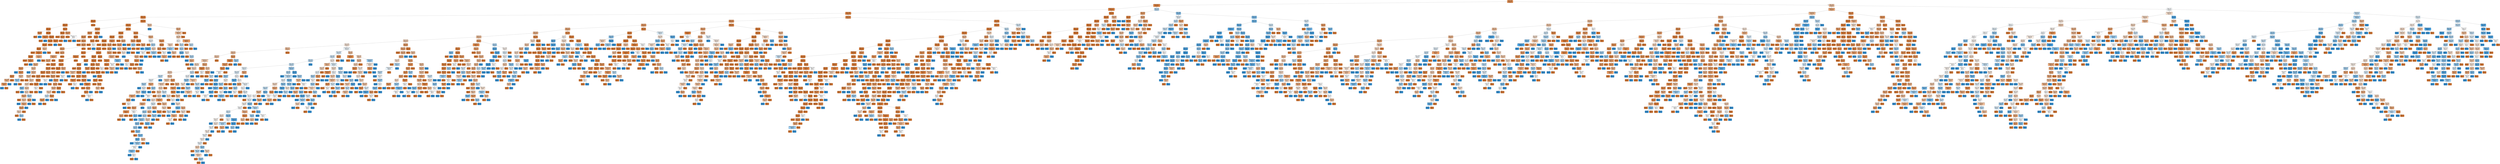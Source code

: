 digraph Tree {
node [shape=box, style="filled, rounded", color="black", fontname=helvetica] ;
edge [fontname=helvetica] ;
0 [label="duration <= 393.5\nentropy = 0.521\nsamples = 31647\nvalue = [27945, 3702]\nclass = No", fillcolor="#e89253"] ;
1 [label="poutcome_success <= 0.5\nentropy = 0.351\nsamples = 25973\nvalue = [24256, 1717]\nclass = No", fillcolor="#e78a47"] ;
0 -> 1 [labeldistance=2.5, labelangle=45, headlabel="True"] ;
2 [label="contact_unknown <= 0.5\nentropy = 0.28\nsamples = 25158\nvalue = [23936, 1222]\nclass = No", fillcolor="#e68743"] ;
1 -> 2 ;
3 [label="duration <= 130.5\nentropy = 0.355\nsamples = 17598\nvalue = [16415, 1183]\nclass = No", fillcolor="#e78a47"] ;
2 -> 3 ;
4 [label="duration <= 77.5\nentropy = 0.129\nsamples = 7597\nvalue = [7462, 135]\nclass = No", fillcolor="#e5833d"] ;
3 -> 4 ;
5 [label="campaign <= 4.5\nentropy = 0.029\nsamples = 3405\nvalue = [3395, 10]\nclass = No", fillcolor="#e5813a"] ;
4 -> 5 ;
6 [label="month_feb <= 0.5\nentropy = 0.039\nsamples = 2407\nvalue = [2397, 10]\nclass = No", fillcolor="#e5823a"] ;
5 -> 6 ;
7 [label="day <= 1.5\nentropy = 0.027\nsamples = 2201\nvalue = [2195, 6]\nclass = No", fillcolor="#e5813a"] ;
6 -> 7 ;
8 [label="pdays <= 187.5\nentropy = 0.469\nsamples = 10\nvalue = [9, 1]\nclass = No", fillcolor="#e88f4f"] ;
7 -> 8 ;
9 [label="entropy = 0.0\nsamples = 9\nvalue = [9, 0]\nclass = No", fillcolor="#e58139"] ;
8 -> 9 ;
10 [label="entropy = 0.0\nsamples = 1\nvalue = [0, 1]\nclass = Yes", fillcolor="#399de5"] ;
8 -> 10 ;
11 [label="age <= 23.5\nentropy = 0.023\nsamples = 2191\nvalue = [2186, 5]\nclass = No", fillcolor="#e58139"] ;
7 -> 11 ;
12 [label="job_unemployed <= 0.5\nentropy = 0.258\nsamples = 23\nvalue = [22, 1]\nclass = No", fillcolor="#e68742"] ;
11 -> 12 ;
13 [label="entropy = 0.0\nsamples = 22\nvalue = [22, 0]\nclass = No", fillcolor="#e58139"] ;
12 -> 13 ;
14 [label="entropy = 0.0\nsamples = 1\nvalue = [0, 1]\nclass = Yes", fillcolor="#399de5"] ;
12 -> 14 ;
15 [label="balance <= 9352.5\nentropy = 0.019\nsamples = 2168\nvalue = [2164, 4]\nclass = No", fillcolor="#e58139"] ;
11 -> 15 ;
16 [label="balance <= 224.5\nentropy = 0.015\nsamples = 2120\nvalue = [2117, 3]\nclass = No", fillcolor="#e58139"] ;
15 -> 16 ;
17 [label="balance <= 223.5\nentropy = 0.035\nsamples = 829\nvalue = [826, 3]\nclass = No", fillcolor="#e5813a"] ;
16 -> 17 ;
18 [label="age <= 46.5\nentropy = 0.025\nsamples = 826\nvalue = [824, 2]\nclass = No", fillcolor="#e58139"] ;
17 -> 18 ;
19 [label="entropy = 0.0\nsamples = 613\nvalue = [613, 0]\nclass = No", fillcolor="#e58139"] ;
18 -> 19 ;
20 [label="job_self-employed <= 0.5\nentropy = 0.077\nsamples = 213\nvalue = [211, 2]\nclass = No", fillcolor="#e5823b"] ;
18 -> 20 ;
21 [label="balance <= 181.0\nentropy = 0.044\nsamples = 209\nvalue = [208, 1]\nclass = No", fillcolor="#e5823a"] ;
20 -> 21 ;
22 [label="entropy = 0.0\nsamples = 195\nvalue = [195, 0]\nclass = No", fillcolor="#e58139"] ;
21 -> 22 ;
23 [label="job_blue-collar <= 0.5\nentropy = 0.371\nsamples = 14\nvalue = [13, 1]\nclass = No", fillcolor="#e78b48"] ;
21 -> 23 ;
24 [label="entropy = 0.0\nsamples = 13\nvalue = [13, 0]\nclass = No", fillcolor="#e58139"] ;
23 -> 24 ;
25 [label="entropy = 0.0\nsamples = 1\nvalue = [0, 1]\nclass = Yes", fillcolor="#399de5"] ;
23 -> 25 ;
26 [label="marital_married <= 0.5\nentropy = 0.811\nsamples = 4\nvalue = [3, 1]\nclass = No", fillcolor="#eeab7b"] ;
20 -> 26 ;
27 [label="entropy = 0.0\nsamples = 1\nvalue = [0, 1]\nclass = Yes", fillcolor="#399de5"] ;
26 -> 27 ;
28 [label="entropy = 0.0\nsamples = 3\nvalue = [3, 0]\nclass = No", fillcolor="#e58139"] ;
26 -> 28 ;
29 [label="month_jul <= 0.5\nentropy = 0.918\nsamples = 3\nvalue = [2, 1]\nclass = No", fillcolor="#f2c09c"] ;
17 -> 29 ;
30 [label="entropy = 0.0\nsamples = 1\nvalue = [0, 1]\nclass = Yes", fillcolor="#399de5"] ;
29 -> 30 ;
31 [label="entropy = 0.0\nsamples = 2\nvalue = [2, 0]\nclass = No", fillcolor="#e58139"] ;
29 -> 31 ;
32 [label="entropy = 0.0\nsamples = 1291\nvalue = [1291, 0]\nclass = No", fillcolor="#e58139"] ;
16 -> 32 ;
33 [label="balance <= 9615.0\nentropy = 0.146\nsamples = 48\nvalue = [47, 1]\nclass = No", fillcolor="#e6843d"] ;
15 -> 33 ;
34 [label="entropy = 0.0\nsamples = 1\nvalue = [0, 1]\nclass = Yes", fillcolor="#399de5"] ;
33 -> 34 ;
35 [label="entropy = 0.0\nsamples = 47\nvalue = [47, 0]\nclass = No", fillcolor="#e58139"] ;
33 -> 35 ;
36 [label="day <= 12.0\nentropy = 0.138\nsamples = 206\nvalue = [202, 4]\nclass = No", fillcolor="#e6833d"] ;
6 -> 36 ;
37 [label="previous <= 4.5\nentropy = 0.047\nsamples = 190\nvalue = [189, 1]\nclass = No", fillcolor="#e5823a"] ;
36 -> 37 ;
38 [label="entropy = 0.0\nsamples = 179\nvalue = [179, 0]\nclass = No", fillcolor="#e58139"] ;
37 -> 38 ;
39 [label="day <= 7.5\nentropy = 0.439\nsamples = 11\nvalue = [10, 1]\nclass = No", fillcolor="#e88e4d"] ;
37 -> 39 ;
40 [label="entropy = 0.0\nsamples = 10\nvalue = [10, 0]\nclass = No", fillcolor="#e58139"] ;
39 -> 40 ;
41 [label="entropy = 0.0\nsamples = 1\nvalue = [0, 1]\nclass = Yes", fillcolor="#399de5"] ;
39 -> 41 ;
42 [label="balance <= 1281.0\nentropy = 0.696\nsamples = 16\nvalue = [13, 3]\nclass = No", fillcolor="#eb9e67"] ;
36 -> 42 ;
43 [label="entropy = 0.0\nsamples = 10\nvalue = [10, 0]\nclass = No", fillcolor="#e58139"] ;
42 -> 43 ;
44 [label="education_tertiary <= 0.5\nentropy = 1.0\nsamples = 6\nvalue = [3, 3]\nclass = No", fillcolor="#ffffff"] ;
42 -> 44 ;
45 [label="entropy = 0.0\nsamples = 3\nvalue = [3, 0]\nclass = No", fillcolor="#e58139"] ;
44 -> 45 ;
46 [label="entropy = 0.0\nsamples = 3\nvalue = [0, 3]\nclass = Yes", fillcolor="#399de5"] ;
44 -> 46 ;
47 [label="entropy = 0.0\nsamples = 998\nvalue = [998, 0]\nclass = No", fillcolor="#e58139"] ;
5 -> 47 ;
48 [label="month_mar <= 0.5\nentropy = 0.193\nsamples = 4192\nvalue = [4067, 125]\nclass = No", fillcolor="#e6853f"] ;
4 -> 48 ;
49 [label="age <= 28.5\nentropy = 0.167\nsamples = 4127\nvalue = [4025, 102]\nclass = No", fillcolor="#e6843e"] ;
48 -> 49 ;
50 [label="housing_yes <= 0.5\nentropy = 0.422\nsamples = 303\nvalue = [277, 26]\nclass = No", fillcolor="#e78d4c"] ;
49 -> 50 ;
51 [label="loan_yes <= 0.5\nentropy = 0.545\nsamples = 191\nvalue = [167, 24]\nclass = No", fillcolor="#e99355"] ;
50 -> 51 ;
52 [label="duration <= 86.5\nentropy = 0.603\nsamples = 163\nvalue = [139, 24]\nclass = No", fillcolor="#e9975b"] ;
51 -> 52 ;
53 [label="entropy = 0.0\nsamples = 16\nvalue = [16, 0]\nclass = No", fillcolor="#e58139"] ;
52 -> 53 ;
54 [label="balance <= 6.0\nentropy = 0.642\nsamples = 147\nvalue = [123, 24]\nclass = No", fillcolor="#ea9a60"] ;
52 -> 54 ;
55 [label="entropy = 0.0\nsamples = 11\nvalue = [11, 0]\nclass = No", fillcolor="#e58139"] ;
54 -> 55 ;
56 [label="pdays <= 188.5\nentropy = 0.672\nsamples = 136\nvalue = [112, 24]\nclass = No", fillcolor="#eb9c63"] ;
54 -> 56 ;
57 [label="day <= 3.5\nentropy = 0.706\nsamples = 125\nvalue = [101, 24]\nclass = No", fillcolor="#eb9f68"] ;
56 -> 57 ;
58 [label="entropy = 0.0\nsamples = 10\nvalue = [10, 0]\nclass = No", fillcolor="#e58139"] ;
57 -> 58 ;
59 [label="day <= 28.5\nentropy = 0.739\nsamples = 115\nvalue = [91, 24]\nclass = No", fillcolor="#eca26d"] ;
57 -> 59 ;
60 [label="contact_telephone <= 0.5\nentropy = 0.776\nsamples = 105\nvalue = [81, 24]\nclass = No", fillcolor="#eda674"] ;
59 -> 60 ;
61 [label="duration <= 128.5\nentropy = 0.811\nsamples = 96\nvalue = [72, 24]\nclass = No", fillcolor="#eeab7b"] ;
60 -> 61 ;
62 [label="duration <= 102.5\nentropy = 0.837\nsamples = 90\nvalue = [66, 24]\nclass = No", fillcolor="#eeaf81"] ;
61 -> 62 ;
63 [label="duration <= 87.5\nentropy = 0.614\nsamples = 33\nvalue = [28, 5]\nclass = No", fillcolor="#ea985c"] ;
62 -> 63 ;
64 [label="entropy = 0.0\nsamples = 1\nvalue = [0, 1]\nclass = Yes", fillcolor="#399de5"] ;
63 -> 64 ;
65 [label="month_jun <= 0.5\nentropy = 0.544\nsamples = 32\nvalue = [28, 4]\nclass = No", fillcolor="#e99355"] ;
63 -> 65 ;
66 [label="age <= 24.5\nentropy = 0.391\nsamples = 26\nvalue = [24, 2]\nclass = No", fillcolor="#e78c49"] ;
65 -> 66 ;
67 [label="balance <= 2505.5\nentropy = 0.863\nsamples = 7\nvalue = [5, 2]\nclass = No", fillcolor="#efb388"] ;
66 -> 67 ;
68 [label="marital_single <= 0.5\nentropy = 0.65\nsamples = 6\nvalue = [5, 1]\nclass = No", fillcolor="#ea9a61"] ;
67 -> 68 ;
69 [label="entropy = 0.0\nsamples = 1\nvalue = [0, 1]\nclass = Yes", fillcolor="#399de5"] ;
68 -> 69 ;
70 [label="entropy = 0.0\nsamples = 5\nvalue = [5, 0]\nclass = No", fillcolor="#e58139"] ;
68 -> 70 ;
71 [label="entropy = 0.0\nsamples = 1\nvalue = [0, 1]\nclass = Yes", fillcolor="#399de5"] ;
67 -> 71 ;
72 [label="entropy = 0.0\nsamples = 19\nvalue = [19, 0]\nclass = No", fillcolor="#e58139"] ;
66 -> 72 ;
73 [label="duration <= 92.5\nentropy = 0.918\nsamples = 6\nvalue = [4, 2]\nclass = No", fillcolor="#f2c09c"] ;
65 -> 73 ;
74 [label="job_student <= 0.5\nentropy = 0.918\nsamples = 3\nvalue = [1, 2]\nclass = Yes", fillcolor="#9ccef2"] ;
73 -> 74 ;
75 [label="entropy = 0.0\nsamples = 2\nvalue = [0, 2]\nclass = Yes", fillcolor="#399de5"] ;
74 -> 75 ;
76 [label="entropy = 0.0\nsamples = 1\nvalue = [1, 0]\nclass = No", fillcolor="#e58139"] ;
74 -> 76 ;
77 [label="entropy = 0.0\nsamples = 3\nvalue = [3, 0]\nclass = No", fillcolor="#e58139"] ;
73 -> 77 ;
78 [label="balance <= 14.0\nentropy = 0.918\nsamples = 57\nvalue = [38, 19]\nclass = No", fillcolor="#f2c09c"] ;
62 -> 78 ;
79 [label="entropy = 0.0\nsamples = 2\nvalue = [0, 2]\nclass = Yes", fillcolor="#399de5"] ;
78 -> 79 ;
80 [label="month_aug <= 0.5\nentropy = 0.892\nsamples = 55\nvalue = [38, 17]\nclass = No", fillcolor="#f1b992"] ;
78 -> 80 ;
81 [label="balance <= 101.5\nentropy = 0.925\nsamples = 50\nvalue = [33, 17]\nclass = No", fillcolor="#f2c29f"] ;
80 -> 81 ;
82 [label="entropy = 0.0\nsamples = 4\nvalue = [4, 0]\nclass = No", fillcolor="#e58139"] ;
81 -> 82 ;
83 [label="month_oct <= 0.5\nentropy = 0.95\nsamples = 46\nvalue = [29, 17]\nclass = No", fillcolor="#f4cbad"] ;
81 -> 83 ;
84 [label="age <= 22.5\nentropy = 0.968\nsamples = 43\nvalue = [26, 17]\nclass = No", fillcolor="#f6d3ba"] ;
83 -> 84 ;
85 [label="age <= 20.0\nentropy = 0.811\nsamples = 4\nvalue = [1, 3]\nclass = Yes", fillcolor="#7bbeee"] ;
84 -> 85 ;
86 [label="entropy = 0.0\nsamples = 1\nvalue = [1, 0]\nclass = No", fillcolor="#e58139"] ;
85 -> 86 ;
87 [label="entropy = 0.0\nsamples = 3\nvalue = [0, 3]\nclass = Yes", fillcolor="#399de5"] ;
85 -> 87 ;
88 [label="day <= 27.5\nentropy = 0.942\nsamples = 39\nvalue = [25, 14]\nclass = No", fillcolor="#f4c8a8"] ;
84 -> 88 ;
89 [label="day <= 12.5\nentropy = 0.977\nsamples = 34\nvalue = [20, 14]\nclass = No", fillcolor="#f7d9c4"] ;
88 -> 89 ;
90 [label="duration <= 113.5\nentropy = 0.811\nsamples = 20\nvalue = [15, 5]\nclass = No", fillcolor="#eeab7b"] ;
89 -> 90 ;
91 [label="entropy = 0.0\nsamples = 6\nvalue = [6, 0]\nclass = No", fillcolor="#e58139"] ;
90 -> 91 ;
92 [label="balance <= 268.5\nentropy = 0.94\nsamples = 14\nvalue = [9, 5]\nclass = No", fillcolor="#f3c7a7"] ;
90 -> 92 ;
93 [label="entropy = 0.0\nsamples = 2\nvalue = [0, 2]\nclass = Yes", fillcolor="#399de5"] ;
92 -> 93 ;
94 [label="job_technician <= 0.5\nentropy = 0.811\nsamples = 12\nvalue = [9, 3]\nclass = No", fillcolor="#eeab7b"] ;
92 -> 94 ;
95 [label="balance <= 659.5\nentropy = 0.684\nsamples = 11\nvalue = [9, 2]\nclass = No", fillcolor="#eb9d65"] ;
94 -> 95 ;
96 [label="campaign <= 1.5\nentropy = 0.971\nsamples = 5\nvalue = [3, 2]\nclass = No", fillcolor="#f6d5bd"] ;
95 -> 96 ;
97 [label="entropy = 0.0\nsamples = 2\nvalue = [2, 0]\nclass = No", fillcolor="#e58139"] ;
96 -> 97 ;
98 [label="age <= 27.5\nentropy = 0.918\nsamples = 3\nvalue = [1, 2]\nclass = Yes", fillcolor="#9ccef2"] ;
96 -> 98 ;
99 [label="entropy = 0.0\nsamples = 2\nvalue = [0, 2]\nclass = Yes", fillcolor="#399de5"] ;
98 -> 99 ;
100 [label="entropy = 0.0\nsamples = 1\nvalue = [1, 0]\nclass = No", fillcolor="#e58139"] ;
98 -> 100 ;
101 [label="entropy = 0.0\nsamples = 6\nvalue = [6, 0]\nclass = No", fillcolor="#e58139"] ;
95 -> 101 ;
102 [label="entropy = 0.0\nsamples = 1\nvalue = [0, 1]\nclass = Yes", fillcolor="#399de5"] ;
94 -> 102 ;
103 [label="balance <= 356.0\nentropy = 0.94\nsamples = 14\nvalue = [5, 9]\nclass = Yes", fillcolor="#a7d3f3"] ;
89 -> 103 ;
104 [label="day <= 21.0\nentropy = 0.65\nsamples = 6\nvalue = [5, 1]\nclass = No", fillcolor="#ea9a61"] ;
103 -> 104 ;
105 [label="entropy = 0.0\nsamples = 1\nvalue = [0, 1]\nclass = Yes", fillcolor="#399de5"] ;
104 -> 105 ;
106 [label="entropy = 0.0\nsamples = 5\nvalue = [5, 0]\nclass = No", fillcolor="#e58139"] ;
104 -> 106 ;
107 [label="entropy = 0.0\nsamples = 8\nvalue = [0, 8]\nclass = Yes", fillcolor="#399de5"] ;
103 -> 107 ;
108 [label="entropy = 0.0\nsamples = 5\nvalue = [5, 0]\nclass = No", fillcolor="#e58139"] ;
88 -> 108 ;
109 [label="entropy = 0.0\nsamples = 3\nvalue = [3, 0]\nclass = No", fillcolor="#e58139"] ;
83 -> 109 ;
110 [label="entropy = 0.0\nsamples = 5\nvalue = [5, 0]\nclass = No", fillcolor="#e58139"] ;
80 -> 110 ;
111 [label="entropy = 0.0\nsamples = 6\nvalue = [6, 0]\nclass = No", fillcolor="#e58139"] ;
61 -> 111 ;
112 [label="entropy = 0.0\nsamples = 9\nvalue = [9, 0]\nclass = No", fillcolor="#e58139"] ;
60 -> 112 ;
113 [label="entropy = 0.0\nsamples = 10\nvalue = [10, 0]\nclass = No", fillcolor="#e58139"] ;
59 -> 113 ;
114 [label="entropy = 0.0\nsamples = 11\nvalue = [11, 0]\nclass = No", fillcolor="#e58139"] ;
56 -> 114 ;
115 [label="entropy = 0.0\nsamples = 28\nvalue = [28, 0]\nclass = No", fillcolor="#e58139"] ;
51 -> 115 ;
116 [label="month_oct <= 0.5\nentropy = 0.129\nsamples = 112\nvalue = [110, 2]\nclass = No", fillcolor="#e5833d"] ;
50 -> 116 ;
117 [label="age <= 24.5\nentropy = 0.074\nsamples = 111\nvalue = [110, 1]\nclass = No", fillcolor="#e5823b"] ;
116 -> 117 ;
118 [label="day <= 25.5\nentropy = 0.337\nsamples = 16\nvalue = [15, 1]\nclass = No", fillcolor="#e78946"] ;
117 -> 118 ;
119 [label="entropy = 0.0\nsamples = 14\nvalue = [14, 0]\nclass = No", fillcolor="#e58139"] ;
118 -> 119 ;
120 [label="campaign <= 1.5\nentropy = 1.0\nsamples = 2\nvalue = [1, 1]\nclass = No", fillcolor="#ffffff"] ;
118 -> 120 ;
121 [label="entropy = 0.0\nsamples = 1\nvalue = [1, 0]\nclass = No", fillcolor="#e58139"] ;
120 -> 121 ;
122 [label="entropy = 0.0\nsamples = 1\nvalue = [0, 1]\nclass = Yes", fillcolor="#399de5"] ;
120 -> 122 ;
123 [label="entropy = 0.0\nsamples = 95\nvalue = [95, 0]\nclass = No", fillcolor="#e58139"] ;
117 -> 123 ;
124 [label="entropy = 0.0\nsamples = 1\nvalue = [0, 1]\nclass = Yes", fillcolor="#399de5"] ;
116 -> 124 ;
125 [label="month_feb <= 0.5\nentropy = 0.141\nsamples = 3824\nvalue = [3748, 76]\nclass = No", fillcolor="#e6843d"] ;
49 -> 125 ;
126 [label="month_oct <= 0.5\nentropy = 0.114\nsamples = 3536\nvalue = [3482, 54]\nclass = No", fillcolor="#e5833c"] ;
125 -> 126 ;
127 [label="month_jun <= 0.5\nentropy = 0.095\nsamples = 3457\nvalue = [3415, 42]\nclass = No", fillcolor="#e5833b"] ;
126 -> 127 ;
128 [label="balance <= 1.5\nentropy = 0.079\nsamples = 3386\nvalue = [3353, 33]\nclass = No", fillcolor="#e5823b"] ;
127 -> 128 ;
129 [label="entropy = 0.0\nsamples = 628\nvalue = [628, 0]\nclass = No", fillcolor="#e58139"] ;
128 -> 129 ;
130 [label="day <= 27.5\nentropy = 0.094\nsamples = 2758\nvalue = [2725, 33]\nclass = No", fillcolor="#e5833b"] ;
128 -> 130 ;
131 [label="age <= 35.5\nentropy = 0.108\nsamples = 2301\nvalue = [2268, 33]\nclass = No", fillcolor="#e5833c"] ;
130 -> 131 ;
132 [label="loan_yes <= 0.5\nentropy = 0.173\nsamples = 734\nvalue = [715, 19]\nclass = No", fillcolor="#e6843e"] ;
131 -> 132 ;
133 [label="job_blue-collar <= 0.5\nentropy = 0.197\nsamples = 622\nvalue = [603, 19]\nclass = No", fillcolor="#e6853f"] ;
132 -> 133 ;
134 [label="month_aug <= 0.5\nentropy = 0.222\nsamples = 532\nvalue = [513, 19]\nclass = No", fillcolor="#e68640"] ;
133 -> 134 ;
135 [label="balance <= 1999.5\nentropy = 0.291\nsamples = 333\nvalue = [316, 17]\nclass = No", fillcolor="#e68844"] ;
134 -> 135 ;
136 [label="balance <= 584.5\nentropy = 0.346\nsamples = 263\nvalue = [246, 17]\nclass = No", fillcolor="#e78a47"] ;
135 -> 136 ;
137 [label="balance <= 139.0\nentropy = 0.172\nsamples = 156\nvalue = [152, 4]\nclass = No", fillcolor="#e6843e"] ;
136 -> 137 ;
138 [label="day <= 22.5\nentropy = 0.376\nsamples = 55\nvalue = [51, 4]\nclass = No", fillcolor="#e78b49"] ;
137 -> 138 ;
139 [label="month_sep <= 0.5\nentropy = 0.239\nsamples = 51\nvalue = [49, 2]\nclass = No", fillcolor="#e68641"] ;
138 -> 139 ;
140 [label="duration <= 78.5\nentropy = 0.141\nsamples = 50\nvalue = [49, 1]\nclass = No", fillcolor="#e6843d"] ;
139 -> 140 ;
141 [label="campaign <= 1.5\nentropy = 1.0\nsamples = 2\nvalue = [1, 1]\nclass = No", fillcolor="#ffffff"] ;
140 -> 141 ;
142 [label="entropy = 0.0\nsamples = 1\nvalue = [1, 0]\nclass = No", fillcolor="#e58139"] ;
141 -> 142 ;
143 [label="entropy = 0.0\nsamples = 1\nvalue = [0, 1]\nclass = Yes", fillcolor="#399de5"] ;
141 -> 143 ;
144 [label="entropy = 0.0\nsamples = 48\nvalue = [48, 0]\nclass = No", fillcolor="#e58139"] ;
140 -> 144 ;
145 [label="entropy = 0.0\nsamples = 1\nvalue = [0, 1]\nclass = Yes", fillcolor="#399de5"] ;
139 -> 145 ;
146 [label="month_jul <= 0.5\nentropy = 1.0\nsamples = 4\nvalue = [2, 2]\nclass = No", fillcolor="#ffffff"] ;
138 -> 146 ;
147 [label="entropy = 0.0\nsamples = 2\nvalue = [0, 2]\nclass = Yes", fillcolor="#399de5"] ;
146 -> 147 ;
148 [label="entropy = 0.0\nsamples = 2\nvalue = [2, 0]\nclass = No", fillcolor="#e58139"] ;
146 -> 148 ;
149 [label="entropy = 0.0\nsamples = 101\nvalue = [101, 0]\nclass = No", fillcolor="#e58139"] ;
137 -> 149 ;
150 [label="duration <= 96.5\nentropy = 0.534\nsamples = 107\nvalue = [94, 13]\nclass = No", fillcolor="#e99254"] ;
136 -> 150 ;
151 [label="entropy = 0.0\nsamples = 32\nvalue = [32, 0]\nclass = No", fillcolor="#e58139"] ;
150 -> 151 ;
152 [label="balance <= 612.0\nentropy = 0.665\nsamples = 75\nvalue = [62, 13]\nclass = No", fillcolor="#ea9b63"] ;
150 -> 152 ;
153 [label="entropy = 0.0\nsamples = 3\nvalue = [0, 3]\nclass = Yes", fillcolor="#399de5"] ;
152 -> 153 ;
154 [label="month_may <= 0.5\nentropy = 0.581\nsamples = 72\nvalue = [62, 10]\nclass = No", fillcolor="#e99559"] ;
152 -> 154 ;
155 [label="age <= 33.5\nentropy = 0.699\nsamples = 53\nvalue = [43, 10]\nclass = No", fillcolor="#eb9e67"] ;
154 -> 155 ;
156 [label="month_jul <= 0.5\nentropy = 0.881\nsamples = 30\nvalue = [21, 9]\nclass = No", fillcolor="#f0b78e"] ;
155 -> 156 ;
157 [label="month_nov <= 0.5\nentropy = 0.966\nsamples = 23\nvalue = [14, 9]\nclass = No", fillcolor="#f6d2b8"] ;
156 -> 157 ;
158 [label="day <= 13.5\nentropy = 0.985\nsamples = 14\nvalue = [6, 8]\nclass = Yes", fillcolor="#cee6f8"] ;
157 -> 158 ;
159 [label="duration <= 107.5\nentropy = 0.592\nsamples = 7\nvalue = [6, 1]\nclass = No", fillcolor="#e9965a"] ;
158 -> 159 ;
160 [label="entropy = 0.0\nsamples = 1\nvalue = [0, 1]\nclass = Yes", fillcolor="#399de5"] ;
159 -> 160 ;
161 [label="entropy = 0.0\nsamples = 6\nvalue = [6, 0]\nclass = No", fillcolor="#e58139"] ;
159 -> 161 ;
162 [label="entropy = 0.0\nsamples = 7\nvalue = [0, 7]\nclass = Yes", fillcolor="#399de5"] ;
158 -> 162 ;
163 [label="previous <= 3.5\nentropy = 0.503\nsamples = 9\nvalue = [8, 1]\nclass = No", fillcolor="#e89152"] ;
157 -> 163 ;
164 [label="entropy = 0.0\nsamples = 8\nvalue = [8, 0]\nclass = No", fillcolor="#e58139"] ;
163 -> 164 ;
165 [label="entropy = 0.0\nsamples = 1\nvalue = [0, 1]\nclass = Yes", fillcolor="#399de5"] ;
163 -> 165 ;
166 [label="entropy = 0.0\nsamples = 7\nvalue = [7, 0]\nclass = No", fillcolor="#e58139"] ;
156 -> 166 ;
167 [label="day <= 4.5\nentropy = 0.258\nsamples = 23\nvalue = [22, 1]\nclass = No", fillcolor="#e68742"] ;
155 -> 167 ;
168 [label="entropy = 0.0\nsamples = 1\nvalue = [0, 1]\nclass = Yes", fillcolor="#399de5"] ;
167 -> 168 ;
169 [label="entropy = 0.0\nsamples = 22\nvalue = [22, 0]\nclass = No", fillcolor="#e58139"] ;
167 -> 169 ;
170 [label="entropy = 0.0\nsamples = 19\nvalue = [19, 0]\nclass = No", fillcolor="#e58139"] ;
154 -> 170 ;
171 [label="entropy = 0.0\nsamples = 70\nvalue = [70, 0]\nclass = No", fillcolor="#e58139"] ;
135 -> 171 ;
172 [label="duration <= 129.5\nentropy = 0.081\nsamples = 199\nvalue = [197, 2]\nclass = No", fillcolor="#e5823b"] ;
134 -> 172 ;
173 [label="duration <= 78.5\nentropy = 0.046\nsamples = 195\nvalue = [194, 1]\nclass = No", fillcolor="#e5823a"] ;
172 -> 173 ;
174 [label="age <= 33.5\nentropy = 0.722\nsamples = 5\nvalue = [4, 1]\nclass = No", fillcolor="#eca06a"] ;
173 -> 174 ;
175 [label="entropy = 0.0\nsamples = 3\nvalue = [3, 0]\nclass = No", fillcolor="#e58139"] ;
174 -> 175 ;
176 [label="balance <= 226.0\nentropy = 1.0\nsamples = 2\nvalue = [1, 1]\nclass = No", fillcolor="#ffffff"] ;
174 -> 176 ;
177 [label="entropy = 0.0\nsamples = 1\nvalue = [0, 1]\nclass = Yes", fillcolor="#399de5"] ;
176 -> 177 ;
178 [label="entropy = 0.0\nsamples = 1\nvalue = [1, 0]\nclass = No", fillcolor="#e58139"] ;
176 -> 178 ;
179 [label="entropy = 0.0\nsamples = 190\nvalue = [190, 0]\nclass = No", fillcolor="#e58139"] ;
173 -> 179 ;
180 [label="campaign <= 1.5\nentropy = 0.811\nsamples = 4\nvalue = [3, 1]\nclass = No", fillcolor="#eeab7b"] ;
172 -> 180 ;
181 [label="entropy = 0.0\nsamples = 1\nvalue = [0, 1]\nclass = Yes", fillcolor="#399de5"] ;
180 -> 181 ;
182 [label="entropy = 0.0\nsamples = 3\nvalue = [3, 0]\nclass = No", fillcolor="#e58139"] ;
180 -> 182 ;
183 [label="entropy = 0.0\nsamples = 90\nvalue = [90, 0]\nclass = No", fillcolor="#e58139"] ;
133 -> 183 ;
184 [label="entropy = 0.0\nsamples = 112\nvalue = [112, 0]\nclass = No", fillcolor="#e58139"] ;
132 -> 184 ;
185 [label="housing_yes <= 0.5\nentropy = 0.074\nsamples = 1567\nvalue = [1553, 14]\nclass = No", fillcolor="#e5823b"] ;
131 -> 185 ;
186 [label="campaign <= 1.5\nentropy = 0.107\nsamples = 847\nvalue = [835, 12]\nclass = No", fillcolor="#e5833c"] ;
185 -> 186 ;
187 [label="pdays <= 382.0\nentropy = 0.217\nsamples = 231\nvalue = [223, 8]\nclass = No", fillcolor="#e68640"] ;
186 -> 187 ;
188 [label="age <= 41.5\nentropy = 0.197\nsamples = 230\nvalue = [223, 7]\nclass = No", fillcolor="#e6853f"] ;
187 -> 188 ;
189 [label="entropy = 0.0\nsamples = 58\nvalue = [58, 0]\nclass = No", fillcolor="#e58139"] ;
188 -> 189 ;
190 [label="age <= 42.5\nentropy = 0.245\nsamples = 172\nvalue = [165, 7]\nclass = No", fillcolor="#e68641"] ;
188 -> 190 ;
191 [label="marital_married <= 0.5\nentropy = 0.918\nsamples = 6\nvalue = [4, 2]\nclass = No", fillcolor="#f2c09c"] ;
190 -> 191 ;
192 [label="entropy = 0.0\nsamples = 2\nvalue = [0, 2]\nclass = Yes", fillcolor="#399de5"] ;
191 -> 192 ;
193 [label="entropy = 0.0\nsamples = 4\nvalue = [4, 0]\nclass = No", fillcolor="#e58139"] ;
191 -> 193 ;
194 [label="balance <= 2169.5\nentropy = 0.195\nsamples = 166\nvalue = [161, 5]\nclass = No", fillcolor="#e6853f"] ;
190 -> 194 ;
195 [label="duration <= 81.5\nentropy = 0.073\nsamples = 113\nvalue = [112, 1]\nclass = No", fillcolor="#e5823b"] ;
194 -> 195 ;
196 [label="job_blue-collar <= 0.5\nentropy = 0.371\nsamples = 14\nvalue = [13, 1]\nclass = No", fillcolor="#e78b48"] ;
195 -> 196 ;
197 [label="entropy = 0.0\nsamples = 12\nvalue = [12, 0]\nclass = No", fillcolor="#e58139"] ;
196 -> 197 ;
198 [label="previous <= 4.0\nentropy = 1.0\nsamples = 2\nvalue = [1, 1]\nclass = No", fillcolor="#ffffff"] ;
196 -> 198 ;
199 [label="entropy = 0.0\nsamples = 1\nvalue = [0, 1]\nclass = Yes", fillcolor="#399de5"] ;
198 -> 199 ;
200 [label="entropy = 0.0\nsamples = 1\nvalue = [1, 0]\nclass = No", fillcolor="#e58139"] ;
198 -> 200 ;
201 [label="entropy = 0.0\nsamples = 99\nvalue = [99, 0]\nclass = No", fillcolor="#e58139"] ;
195 -> 201 ;
202 [label="duration <= 129.5\nentropy = 0.386\nsamples = 53\nvalue = [49, 4]\nclass = No", fillcolor="#e78b49"] ;
194 -> 202 ;
203 [label="balance <= 2253.5\nentropy = 0.318\nsamples = 52\nvalue = [49, 3]\nclass = No", fillcolor="#e78945"] ;
202 -> 203 ;
204 [label="entropy = 0.0\nsamples = 1\nvalue = [0, 1]\nclass = Yes", fillcolor="#399de5"] ;
203 -> 204 ;
205 [label="education_tertiary <= 0.5\nentropy = 0.239\nsamples = 51\nvalue = [49, 2]\nclass = No", fillcolor="#e68641"] ;
203 -> 205 ;
206 [label="entropy = 0.0\nsamples = 38\nvalue = [38, 0]\nclass = No", fillcolor="#e58139"] ;
205 -> 206 ;
207 [label="day <= 22.5\nentropy = 0.619\nsamples = 13\nvalue = [11, 2]\nclass = No", fillcolor="#ea985d"] ;
205 -> 207 ;
208 [label="age <= 59.5\nentropy = 0.414\nsamples = 12\nvalue = [11, 1]\nclass = No", fillcolor="#e78c4b"] ;
207 -> 208 ;
209 [label="entropy = 0.0\nsamples = 10\nvalue = [10, 0]\nclass = No", fillcolor="#e58139"] ;
208 -> 209 ;
210 [label="poutcome_unknown <= 0.5\nentropy = 1.0\nsamples = 2\nvalue = [1, 1]\nclass = No", fillcolor="#ffffff"] ;
208 -> 210 ;
211 [label="entropy = 0.0\nsamples = 1\nvalue = [0, 1]\nclass = Yes", fillcolor="#399de5"] ;
210 -> 211 ;
212 [label="entropy = 0.0\nsamples = 1\nvalue = [1, 0]\nclass = No", fillcolor="#e58139"] ;
210 -> 212 ;
213 [label="entropy = 0.0\nsamples = 1\nvalue = [0, 1]\nclass = Yes", fillcolor="#399de5"] ;
207 -> 213 ;
214 [label="entropy = 0.0\nsamples = 1\nvalue = [0, 1]\nclass = Yes", fillcolor="#399de5"] ;
202 -> 214 ;
215 [label="entropy = 0.0\nsamples = 1\nvalue = [0, 1]\nclass = Yes", fillcolor="#399de5"] ;
187 -> 215 ;
216 [label="month_sep <= 0.5\nentropy = 0.057\nsamples = 616\nvalue = [612, 4]\nclass = No", fillcolor="#e5823a"] ;
186 -> 216 ;
217 [label="day <= 3.5\nentropy = 0.045\nsamples = 609\nvalue = [606, 3]\nclass = No", fillcolor="#e5823a"] ;
216 -> 217 ;
218 [label="balance <= 109.5\nentropy = 0.503\nsamples = 9\nvalue = [8, 1]\nclass = No", fillcolor="#e89152"] ;
217 -> 218 ;
219 [label="entropy = 0.0\nsamples = 1\nvalue = [0, 1]\nclass = Yes", fillcolor="#399de5"] ;
218 -> 219 ;
220 [label="entropy = 0.0\nsamples = 8\nvalue = [8, 0]\nclass = No", fillcolor="#e58139"] ;
218 -> 220 ;
221 [label="balance <= 985.5\nentropy = 0.032\nsamples = 600\nvalue = [598, 2]\nclass = No", fillcolor="#e5813a"] ;
217 -> 221 ;
222 [label="entropy = 0.0\nsamples = 375\nvalue = [375, 0]\nclass = No", fillcolor="#e58139"] ;
221 -> 222 ;
223 [label="balance <= 989.5\nentropy = 0.073\nsamples = 225\nvalue = [223, 2]\nclass = No", fillcolor="#e5823b"] ;
221 -> 223 ;
224 [label="entropy = 0.0\nsamples = 1\nvalue = [0, 1]\nclass = Yes", fillcolor="#399de5"] ;
223 -> 224 ;
225 [label="duration <= 94.5\nentropy = 0.041\nsamples = 224\nvalue = [223, 1]\nclass = No", fillcolor="#e5823a"] ;
223 -> 225 ;
226 [label="duration <= 93.5\nentropy = 0.1\nsamples = 77\nvalue = [76, 1]\nclass = No", fillcolor="#e5833c"] ;
225 -> 226 ;
227 [label="entropy = 0.0\nsamples = 69\nvalue = [69, 0]\nclass = No", fillcolor="#e58139"] ;
226 -> 227 ;
228 [label="age <= 45.5\nentropy = 0.544\nsamples = 8\nvalue = [7, 1]\nclass = No", fillcolor="#e99355"] ;
226 -> 228 ;
229 [label="age <= 42.5\nentropy = 0.918\nsamples = 3\nvalue = [2, 1]\nclass = No", fillcolor="#f2c09c"] ;
228 -> 229 ;
230 [label="entropy = 0.0\nsamples = 2\nvalue = [2, 0]\nclass = No", fillcolor="#e58139"] ;
229 -> 230 ;
231 [label="entropy = 0.0\nsamples = 1\nvalue = [0, 1]\nclass = Yes", fillcolor="#399de5"] ;
229 -> 231 ;
232 [label="entropy = 0.0\nsamples = 5\nvalue = [5, 0]\nclass = No", fillcolor="#e58139"] ;
228 -> 232 ;
233 [label="entropy = 0.0\nsamples = 147\nvalue = [147, 0]\nclass = No", fillcolor="#e58139"] ;
225 -> 233 ;
234 [label="day <= 10.5\nentropy = 0.592\nsamples = 7\nvalue = [6, 1]\nclass = No", fillcolor="#e9965a"] ;
216 -> 234 ;
235 [label="entropy = 0.0\nsamples = 5\nvalue = [5, 0]\nclass = No", fillcolor="#e58139"] ;
234 -> 235 ;
236 [label="age <= 70.0\nentropy = 1.0\nsamples = 2\nvalue = [1, 1]\nclass = No", fillcolor="#ffffff"] ;
234 -> 236 ;
237 [label="entropy = 0.0\nsamples = 1\nvalue = [1, 0]\nclass = No", fillcolor="#e58139"] ;
236 -> 237 ;
238 [label="entropy = 0.0\nsamples = 1\nvalue = [0, 1]\nclass = Yes", fillcolor="#399de5"] ;
236 -> 238 ;
239 [label="day <= 24.5\nentropy = 0.028\nsamples = 720\nvalue = [718, 2]\nclass = No", fillcolor="#e5813a"] ;
185 -> 239 ;
240 [label="entropy = 0.0\nsamples = 680\nvalue = [680, 0]\nclass = No", fillcolor="#e58139"] ;
239 -> 240 ;
241 [label="marital_single <= 0.5\nentropy = 0.286\nsamples = 40\nvalue = [38, 2]\nclass = No", fillcolor="#e68843"] ;
239 -> 241 ;
242 [label="duration <= 116.5\nentropy = 0.176\nsamples = 38\nvalue = [37, 1]\nclass = No", fillcolor="#e6843e"] ;
241 -> 242 ;
243 [label="entropy = 0.0\nsamples = 35\nvalue = [35, 0]\nclass = No", fillcolor="#e58139"] ;
242 -> 243 ;
244 [label="job_technician <= 0.5\nentropy = 0.918\nsamples = 3\nvalue = [2, 1]\nclass = No", fillcolor="#f2c09c"] ;
242 -> 244 ;
245 [label="entropy = 0.0\nsamples = 2\nvalue = [2, 0]\nclass = No", fillcolor="#e58139"] ;
244 -> 245 ;
246 [label="entropy = 0.0\nsamples = 1\nvalue = [0, 1]\nclass = Yes", fillcolor="#399de5"] ;
244 -> 246 ;
247 [label="balance <= 21900.0\nentropy = 1.0\nsamples = 2\nvalue = [1, 1]\nclass = No", fillcolor="#ffffff"] ;
241 -> 247 ;
248 [label="entropy = 0.0\nsamples = 1\nvalue = [0, 1]\nclass = Yes", fillcolor="#399de5"] ;
247 -> 248 ;
249 [label="entropy = 0.0\nsamples = 1\nvalue = [1, 0]\nclass = No", fillcolor="#e58139"] ;
247 -> 249 ;
250 [label="entropy = 0.0\nsamples = 457\nvalue = [457, 0]\nclass = No", fillcolor="#e58139"] ;
130 -> 250 ;
251 [label="marital_single <= 0.5\nentropy = 0.548\nsamples = 71\nvalue = [62, 9]\nclass = No", fillcolor="#e99356"] ;
127 -> 251 ;
252 [label="pdays <= 337.5\nentropy = 0.665\nsamples = 52\nvalue = [43, 9]\nclass = No", fillcolor="#ea9b62"] ;
251 -> 252 ;
253 [label="day <= 6.5\nentropy = 0.584\nsamples = 50\nvalue = [43, 7]\nclass = No", fillcolor="#e99659"] ;
252 -> 253 ;
254 [label="duration <= 117.5\nentropy = 0.734\nsamples = 34\nvalue = [27, 7]\nclass = No", fillcolor="#eca26c"] ;
253 -> 254 ;
255 [label="marital_married <= 0.5\nentropy = 0.84\nsamples = 26\nvalue = [19, 7]\nclass = No", fillcolor="#efaf82"] ;
254 -> 255 ;
256 [label="job_management <= 0.5\nentropy = 0.811\nsamples = 4\nvalue = [1, 3]\nclass = Yes", fillcolor="#7bbeee"] ;
255 -> 256 ;
257 [label="entropy = 0.0\nsamples = 1\nvalue = [1, 0]\nclass = No", fillcolor="#e58139"] ;
256 -> 257 ;
258 [label="entropy = 0.0\nsamples = 3\nvalue = [0, 3]\nclass = Yes", fillcolor="#399de5"] ;
256 -> 258 ;
259 [label="age <= 37.5\nentropy = 0.684\nsamples = 22\nvalue = [18, 4]\nclass = No", fillcolor="#eb9d65"] ;
255 -> 259 ;
260 [label="campaign <= 1.5\nentropy = 1.0\nsamples = 6\nvalue = [3, 3]\nclass = No", fillcolor="#ffffff"] ;
259 -> 260 ;
261 [label="entropy = 0.0\nsamples = 3\nvalue = [0, 3]\nclass = Yes", fillcolor="#399de5"] ;
260 -> 261 ;
262 [label="entropy = 0.0\nsamples = 3\nvalue = [3, 0]\nclass = No", fillcolor="#e58139"] ;
260 -> 262 ;
263 [label="day <= 3.5\nentropy = 0.337\nsamples = 16\nvalue = [15, 1]\nclass = No", fillcolor="#e78946"] ;
259 -> 263 ;
264 [label="entropy = 0.0\nsamples = 12\nvalue = [12, 0]\nclass = No", fillcolor="#e58139"] ;
263 -> 264 ;
265 [label="campaign <= 1.5\nentropy = 0.811\nsamples = 4\nvalue = [3, 1]\nclass = No", fillcolor="#eeab7b"] ;
263 -> 265 ;
266 [label="entropy = 0.0\nsamples = 3\nvalue = [3, 0]\nclass = No", fillcolor="#e58139"] ;
265 -> 266 ;
267 [label="entropy = 0.0\nsamples = 1\nvalue = [0, 1]\nclass = Yes", fillcolor="#399de5"] ;
265 -> 267 ;
268 [label="entropy = 0.0\nsamples = 8\nvalue = [8, 0]\nclass = No", fillcolor="#e58139"] ;
254 -> 268 ;
269 [label="entropy = 0.0\nsamples = 16\nvalue = [16, 0]\nclass = No", fillcolor="#e58139"] ;
253 -> 269 ;
270 [label="entropy = 0.0\nsamples = 2\nvalue = [0, 2]\nclass = Yes", fillcolor="#399de5"] ;
252 -> 270 ;
271 [label="entropy = 0.0\nsamples = 19\nvalue = [19, 0]\nclass = No", fillcolor="#e58139"] ;
251 -> 271 ;
272 [label="duration <= 95.5\nentropy = 0.615\nsamples = 79\nvalue = [67, 12]\nclass = No", fillcolor="#ea985c"] ;
126 -> 272 ;
273 [label="entropy = 0.0\nsamples = 30\nvalue = [30, 0]\nclass = No", fillcolor="#e58139"] ;
272 -> 273 ;
274 [label="day <= 27.5\nentropy = 0.803\nsamples = 49\nvalue = [37, 12]\nclass = No", fillcolor="#edaa79"] ;
272 -> 274 ;
275 [label="duration <= 114.0\nentropy = 0.675\nsamples = 45\nvalue = [37, 8]\nclass = No", fillcolor="#eb9c64"] ;
274 -> 275 ;
276 [label="age <= 46.0\nentropy = 0.887\nsamples = 23\nvalue = [16, 7]\nclass = No", fillcolor="#f0b890"] ;
275 -> 276 ;
277 [label="entropy = 0.0\nsamples = 8\nvalue = [8, 0]\nclass = No", fillcolor="#e58139"] ;
276 -> 277 ;
278 [label="age <= 49.5\nentropy = 0.997\nsamples = 15\nvalue = [8, 7]\nclass = No", fillcolor="#fcefe6"] ;
276 -> 278 ;
279 [label="entropy = 0.0\nsamples = 4\nvalue = [0, 4]\nclass = Yes", fillcolor="#399de5"] ;
278 -> 279 ;
280 [label="age <= 74.5\nentropy = 0.845\nsamples = 11\nvalue = [8, 3]\nclass = No", fillcolor="#efb083"] ;
278 -> 280 ;
281 [label="duration <= 111.5\nentropy = 0.503\nsamples = 9\nvalue = [8, 1]\nclass = No", fillcolor="#e89152"] ;
280 -> 281 ;
282 [label="entropy = 0.0\nsamples = 8\nvalue = [8, 0]\nclass = No", fillcolor="#e58139"] ;
281 -> 282 ;
283 [label="entropy = 0.0\nsamples = 1\nvalue = [0, 1]\nclass = Yes", fillcolor="#399de5"] ;
281 -> 283 ;
284 [label="entropy = 0.0\nsamples = 2\nvalue = [0, 2]\nclass = Yes", fillcolor="#399de5"] ;
280 -> 284 ;
285 [label="age <= 31.5\nentropy = 0.267\nsamples = 22\nvalue = [21, 1]\nclass = No", fillcolor="#e68742"] ;
275 -> 285 ;
286 [label="entropy = 0.0\nsamples = 1\nvalue = [0, 1]\nclass = Yes", fillcolor="#399de5"] ;
285 -> 286 ;
287 [label="entropy = 0.0\nsamples = 21\nvalue = [21, 0]\nclass = No", fillcolor="#e58139"] ;
285 -> 287 ;
288 [label="entropy = 0.0\nsamples = 4\nvalue = [0, 4]\nclass = Yes", fillcolor="#399de5"] ;
274 -> 288 ;
289 [label="day <= 7.0\nentropy = 0.389\nsamples = 288\nvalue = [266, 22]\nclass = No", fillcolor="#e78b49"] ;
125 -> 289 ;
290 [label="age <= 29.5\nentropy = 0.105\nsamples = 217\nvalue = [214, 3]\nclass = No", fillcolor="#e5833c"] ;
289 -> 290 ;
291 [label="balance <= 921.0\nentropy = 0.65\nsamples = 12\nvalue = [10, 2]\nclass = No", fillcolor="#ea9a61"] ;
290 -> 291 ;
292 [label="entropy = 0.0\nsamples = 9\nvalue = [9, 0]\nclass = No", fillcolor="#e58139"] ;
291 -> 292 ;
293 [label="day <= 5.0\nentropy = 0.918\nsamples = 3\nvalue = [1, 2]\nclass = Yes", fillcolor="#9ccef2"] ;
291 -> 293 ;
294 [label="entropy = 0.0\nsamples = 2\nvalue = [0, 2]\nclass = Yes", fillcolor="#399de5"] ;
293 -> 294 ;
295 [label="entropy = 0.0\nsamples = 1\nvalue = [1, 0]\nclass = No", fillcolor="#e58139"] ;
293 -> 295 ;
296 [label="duration <= 128.5\nentropy = 0.044\nsamples = 205\nvalue = [204, 1]\nclass = No", fillcolor="#e5823a"] ;
290 -> 296 ;
297 [label="entropy = 0.0\nsamples = 199\nvalue = [199, 0]\nclass = No", fillcolor="#e58139"] ;
296 -> 297 ;
298 [label="previous <= 1.5\nentropy = 0.65\nsamples = 6\nvalue = [5, 1]\nclass = No", fillcolor="#ea9a61"] ;
296 -> 298 ;
299 [label="entropy = 0.0\nsamples = 5\nvalue = [5, 0]\nclass = No", fillcolor="#e58139"] ;
298 -> 299 ;
300 [label="entropy = 0.0\nsamples = 1\nvalue = [0, 1]\nclass = Yes", fillcolor="#399de5"] ;
298 -> 300 ;
301 [label="campaign <= 1.5\nentropy = 0.838\nsamples = 71\nvalue = [52, 19]\nclass = No", fillcolor="#eeaf81"] ;
289 -> 301 ;
302 [label="duration <= 87.5\nentropy = 0.999\nsamples = 23\nvalue = [11, 12]\nclass = Yes", fillcolor="#eff7fd"] ;
301 -> 302 ;
303 [label="entropy = 0.0\nsamples = 4\nvalue = [4, 0]\nclass = No", fillcolor="#e58139"] ;
302 -> 303 ;
304 [label="age <= 51.5\nentropy = 0.949\nsamples = 19\nvalue = [7, 12]\nclass = Yes", fillcolor="#acd6f4"] ;
302 -> 304 ;
305 [label="job_unemployed <= 0.5\nentropy = 0.503\nsamples = 9\nvalue = [1, 8]\nclass = Yes", fillcolor="#52a9e8"] ;
304 -> 305 ;
306 [label="entropy = 0.0\nsamples = 7\nvalue = [0, 7]\nclass = Yes", fillcolor="#399de5"] ;
305 -> 306 ;
307 [label="housing_yes <= 0.5\nentropy = 1.0\nsamples = 2\nvalue = [1, 1]\nclass = No", fillcolor="#ffffff"] ;
305 -> 307 ;
308 [label="entropy = 0.0\nsamples = 1\nvalue = [1, 0]\nclass = No", fillcolor="#e58139"] ;
307 -> 308 ;
309 [label="entropy = 0.0\nsamples = 1\nvalue = [0, 1]\nclass = Yes", fillcolor="#399de5"] ;
307 -> 309 ;
310 [label="age <= 59.5\nentropy = 0.971\nsamples = 10\nvalue = [6, 4]\nclass = No", fillcolor="#f6d5bd"] ;
304 -> 310 ;
311 [label="entropy = 0.0\nsamples = 4\nvalue = [4, 0]\nclass = No", fillcolor="#e58139"] ;
310 -> 311 ;
312 [label="marital_married <= 0.5\nentropy = 0.918\nsamples = 6\nvalue = [2, 4]\nclass = Yes", fillcolor="#9ccef2"] ;
310 -> 312 ;
313 [label="entropy = 0.0\nsamples = 2\nvalue = [2, 0]\nclass = No", fillcolor="#e58139"] ;
312 -> 313 ;
314 [label="entropy = 0.0\nsamples = 4\nvalue = [0, 4]\nclass = Yes", fillcolor="#399de5"] ;
312 -> 314 ;
315 [label="balance <= 1852.0\nentropy = 0.599\nsamples = 48\nvalue = [41, 7]\nclass = No", fillcolor="#e9975b"] ;
301 -> 315 ;
316 [label="age <= 43.0\nentropy = 0.398\nsamples = 38\nvalue = [35, 3]\nclass = No", fillcolor="#e78c4a"] ;
315 -> 316 ;
317 [label="age <= 38.0\nentropy = 0.61\nsamples = 20\nvalue = [17, 3]\nclass = No", fillcolor="#ea975c"] ;
316 -> 317 ;
318 [label="entropy = 0.0\nsamples = 14\nvalue = [14, 0]\nclass = No", fillcolor="#e58139"] ;
317 -> 318 ;
319 [label="campaign <= 2.5\nentropy = 1.0\nsamples = 6\nvalue = [3, 3]\nclass = No", fillcolor="#ffffff"] ;
317 -> 319 ;
320 [label="entropy = 0.0\nsamples = 2\nvalue = [0, 2]\nclass = Yes", fillcolor="#399de5"] ;
319 -> 320 ;
321 [label="job_technician <= 0.5\nentropy = 0.811\nsamples = 4\nvalue = [3, 1]\nclass = No", fillcolor="#eeab7b"] ;
319 -> 321 ;
322 [label="entropy = 0.0\nsamples = 3\nvalue = [3, 0]\nclass = No", fillcolor="#e58139"] ;
321 -> 322 ;
323 [label="entropy = 0.0\nsamples = 1\nvalue = [0, 1]\nclass = Yes", fillcolor="#399de5"] ;
321 -> 323 ;
324 [label="entropy = 0.0\nsamples = 18\nvalue = [18, 0]\nclass = No", fillcolor="#e58139"] ;
316 -> 324 ;
325 [label="housing_yes <= 0.5\nentropy = 0.971\nsamples = 10\nvalue = [6, 4]\nclass = No", fillcolor="#f6d5bd"] ;
315 -> 325 ;
326 [label="education_secondary <= 0.5\nentropy = 0.918\nsamples = 6\nvalue = [2, 4]\nclass = Yes", fillcolor="#9ccef2"] ;
325 -> 326 ;
327 [label="entropy = 0.0\nsamples = 3\nvalue = [0, 3]\nclass = Yes", fillcolor="#399de5"] ;
326 -> 327 ;
328 [label="job_retired <= 0.5\nentropy = 0.918\nsamples = 3\nvalue = [2, 1]\nclass = No", fillcolor="#f2c09c"] ;
326 -> 328 ;
329 [label="entropy = 0.0\nsamples = 1\nvalue = [0, 1]\nclass = Yes", fillcolor="#399de5"] ;
328 -> 329 ;
330 [label="entropy = 0.0\nsamples = 2\nvalue = [2, 0]\nclass = No", fillcolor="#e58139"] ;
328 -> 330 ;
331 [label="entropy = 0.0\nsamples = 4\nvalue = [4, 0]\nclass = No", fillcolor="#e58139"] ;
325 -> 331 ;
332 [label="balance <= 4.0\nentropy = 0.937\nsamples = 65\nvalue = [42, 23]\nclass = No", fillcolor="#f3c6a5"] ;
48 -> 332 ;
333 [label="entropy = 0.0\nsamples = 6\nvalue = [0, 6]\nclass = Yes", fillcolor="#399de5"] ;
332 -> 333 ;
334 [label="previous <= 2.5\nentropy = 0.866\nsamples = 59\nvalue = [42, 17]\nclass = No", fillcolor="#f0b489"] ;
332 -> 334 ;
335 [label="contact_telephone <= 0.5\nentropy = 0.918\nsamples = 51\nvalue = [34, 17]\nclass = No", fillcolor="#f2c09c"] ;
334 -> 335 ;
336 [label="day <= 13.5\nentropy = 0.956\nsamples = 45\nvalue = [28, 17]\nclass = No", fillcolor="#f5ceb1"] ;
335 -> 336 ;
337 [label="age <= 27.5\nentropy = 1.0\nsamples = 28\nvalue = [14, 14]\nclass = No", fillcolor="#ffffff"] ;
336 -> 337 ;
338 [label="entropy = 0.0\nsamples = 4\nvalue = [4, 0]\nclass = No", fillcolor="#e58139"] ;
337 -> 338 ;
339 [label="pdays <= 113.0\nentropy = 0.98\nsamples = 24\nvalue = [10, 14]\nclass = Yes", fillcolor="#c6e3f8"] ;
337 -> 339 ;
340 [label="age <= 36.5\nentropy = 0.946\nsamples = 22\nvalue = [8, 14]\nclass = Yes", fillcolor="#aad5f4"] ;
339 -> 340 ;
341 [label="day <= 4.0\nentropy = 0.684\nsamples = 11\nvalue = [2, 9]\nclass = Yes", fillcolor="#65b3eb"] ;
340 -> 341 ;
342 [label="entropy = 0.0\nsamples = 2\nvalue = [2, 0]\nclass = No", fillcolor="#e58139"] ;
341 -> 342 ;
343 [label="entropy = 0.0\nsamples = 9\nvalue = [0, 9]\nclass = Yes", fillcolor="#399de5"] ;
341 -> 343 ;
344 [label="age <= 45.0\nentropy = 0.994\nsamples = 11\nvalue = [6, 5]\nclass = No", fillcolor="#fbeade"] ;
340 -> 344 ;
345 [label="entropy = 0.0\nsamples = 3\nvalue = [3, 0]\nclass = No", fillcolor="#e58139"] ;
344 -> 345 ;
346 [label="age <= 60.0\nentropy = 0.954\nsamples = 8\nvalue = [3, 5]\nclass = Yes", fillcolor="#b0d8f5"] ;
344 -> 346 ;
347 [label="entropy = 0.0\nsamples = 4\nvalue = [0, 4]\nclass = Yes", fillcolor="#399de5"] ;
346 -> 347 ;
348 [label="duration <= 121.0\nentropy = 0.811\nsamples = 4\nvalue = [3, 1]\nclass = No", fillcolor="#eeab7b"] ;
346 -> 348 ;
349 [label="entropy = 0.0\nsamples = 3\nvalue = [3, 0]\nclass = No", fillcolor="#e58139"] ;
348 -> 349 ;
350 [label="entropy = 0.0\nsamples = 1\nvalue = [0, 1]\nclass = Yes", fillcolor="#399de5"] ;
348 -> 350 ;
351 [label="entropy = 0.0\nsamples = 2\nvalue = [2, 0]\nclass = No", fillcolor="#e58139"] ;
339 -> 351 ;
352 [label="education_secondary <= 0.5\nentropy = 0.672\nsamples = 17\nvalue = [14, 3]\nclass = No", fillcolor="#eb9c63"] ;
336 -> 352 ;
353 [label="entropy = 0.0\nsamples = 12\nvalue = [12, 0]\nclass = No", fillcolor="#e58139"] ;
352 -> 353 ;
354 [label="day <= 19.5\nentropy = 0.971\nsamples = 5\nvalue = [2, 3]\nclass = Yes", fillcolor="#bddef6"] ;
352 -> 354 ;
355 [label="entropy = 0.0\nsamples = 2\nvalue = [2, 0]\nclass = No", fillcolor="#e58139"] ;
354 -> 355 ;
356 [label="entropy = 0.0\nsamples = 3\nvalue = [0, 3]\nclass = Yes", fillcolor="#399de5"] ;
354 -> 356 ;
357 [label="entropy = 0.0\nsamples = 6\nvalue = [6, 0]\nclass = No", fillcolor="#e58139"] ;
335 -> 357 ;
358 [label="entropy = 0.0\nsamples = 8\nvalue = [8, 0]\nclass = No", fillcolor="#e58139"] ;
334 -> 358 ;
359 [label="housing_yes <= 0.5\nentropy = 0.484\nsamples = 10001\nvalue = [8953, 1048]\nclass = No", fillcolor="#e89050"] ;
3 -> 359 ;
360 [label="month_aug <= 0.5\nentropy = 0.641\nsamples = 4996\nvalue = [4183, 813]\nclass = No", fillcolor="#ea995f"] ;
359 -> 360 ;
361 [label="month_jul <= 0.5\nentropy = 0.729\nsamples = 3465\nvalue = [2759, 706]\nclass = No", fillcolor="#eca16c"] ;
360 -> 361 ;
362 [label="month_nov <= 0.5\nentropy = 0.828\nsamples = 2448\nvalue = [1809, 639]\nclass = No", fillcolor="#eeae7f"] ;
361 -> 362 ;
363 [label="month_jan <= 0.5\nentropy = 0.881\nsamples = 1956\nvalue = [1369, 587]\nclass = No", fillcolor="#f0b78e"] ;
362 -> 363 ;
364 [label="month_feb <= 0.5\nentropy = 0.921\nsamples = 1674\nvalue = [1112, 562]\nclass = No", fillcolor="#f2c19d"] ;
363 -> 364 ;
365 [label="month_may <= 0.5\nentropy = 0.965\nsamples = 1203\nvalue = [734, 469]\nclass = No", fillcolor="#f6d2b8"] ;
364 -> 365 ;
366 [label="duration <= 199.5\nentropy = 0.992\nsamples = 937\nvalue = [519, 418]\nclass = No", fillcolor="#fae6d8"] ;
365 -> 366 ;
367 [label="campaign <= 5.5\nentropy = 0.917\nsamples = 373\nvalue = [249, 124]\nclass = No", fillcolor="#f2c09c"] ;
366 -> 367 ;
368 [label="month_sep <= 0.5\nentropy = 0.93\nsamples = 359\nvalue = [235, 124]\nclass = No", fillcolor="#f3c3a1"] ;
367 -> 368 ;
369 [label="previous <= 7.5\nentropy = 0.949\nsamples = 321\nvalue = [203, 118]\nclass = No", fillcolor="#f4caac"] ;
368 -> 369 ;
370 [label="contact_telephone <= 0.5\nentropy = 0.955\nsamples = 314\nvalue = [196, 118]\nclass = No", fillcolor="#f5cdb0"] ;
369 -> 370 ;
371 [label="age <= 21.5\nentropy = 0.972\nsamples = 269\nvalue = [161, 108]\nclass = No", fillcolor="#f6d6be"] ;
370 -> 371 ;
372 [label="entropy = 0.0\nsamples = 5\nvalue = [5, 0]\nclass = No", fillcolor="#e58139"] ;
371 -> 372 ;
373 [label="month_mar <= 0.5\nentropy = 0.976\nsamples = 264\nvalue = [156, 108]\nclass = No", fillcolor="#f7d8c2"] ;
371 -> 373 ;
374 [label="age <= 27.5\nentropy = 0.958\nsamples = 226\nvalue = [140, 86]\nclass = No", fillcolor="#f5ceb3"] ;
373 -> 374 ;
375 [label="duration <= 181.5\nentropy = 0.98\nsamples = 36\nvalue = [15, 21]\nclass = Yes", fillcolor="#c6e3f8"] ;
374 -> 375 ;
376 [label="month_jun <= 0.5\nentropy = 0.999\nsamples = 31\nvalue = [15, 16]\nclass = Yes", fillcolor="#f3f9fd"] ;
375 -> 376 ;
377 [label="balance <= 142.5\nentropy = 0.946\nsamples = 22\nvalue = [8, 14]\nclass = Yes", fillcolor="#aad5f4"] ;
376 -> 377 ;
378 [label="entropy = 0.0\nsamples = 5\nvalue = [0, 5]\nclass = Yes", fillcolor="#399de5"] ;
377 -> 378 ;
379 [label="age <= 26.5\nentropy = 0.998\nsamples = 17\nvalue = [8, 9]\nclass = Yes", fillcolor="#e9f4fc"] ;
377 -> 379 ;
380 [label="campaign <= 3.0\nentropy = 0.946\nsamples = 11\nvalue = [7, 4]\nclass = No", fillcolor="#f4c9aa"] ;
379 -> 380 ;
381 [label="job_self-employed <= 0.5\nentropy = 0.764\nsamples = 9\nvalue = [7, 2]\nclass = No", fillcolor="#eca572"] ;
380 -> 381 ;
382 [label="day <= 18.0\nentropy = 0.544\nsamples = 8\nvalue = [7, 1]\nclass = No", fillcolor="#e99355"] ;
381 -> 382 ;
383 [label="entropy = 0.0\nsamples = 6\nvalue = [6, 0]\nclass = No", fillcolor="#e58139"] ;
382 -> 383 ;
384 [label="balance <= 389.5\nentropy = 1.0\nsamples = 2\nvalue = [1, 1]\nclass = No", fillcolor="#ffffff"] ;
382 -> 384 ;
385 [label="entropy = 0.0\nsamples = 1\nvalue = [0, 1]\nclass = Yes", fillcolor="#399de5"] ;
384 -> 385 ;
386 [label="entropy = 0.0\nsamples = 1\nvalue = [1, 0]\nclass = No", fillcolor="#e58139"] ;
384 -> 386 ;
387 [label="entropy = 0.0\nsamples = 1\nvalue = [0, 1]\nclass = Yes", fillcolor="#399de5"] ;
381 -> 387 ;
388 [label="entropy = 0.0\nsamples = 2\nvalue = [0, 2]\nclass = Yes", fillcolor="#399de5"] ;
380 -> 388 ;
389 [label="job_student <= 0.5\nentropy = 0.65\nsamples = 6\nvalue = [1, 5]\nclass = Yes", fillcolor="#61b1ea"] ;
379 -> 389 ;
390 [label="entropy = 0.0\nsamples = 4\nvalue = [0, 4]\nclass = Yes", fillcolor="#399de5"] ;
389 -> 390 ;
391 [label="education_secondary <= 0.5\nentropy = 1.0\nsamples = 2\nvalue = [1, 1]\nclass = No", fillcolor="#ffffff"] ;
389 -> 391 ;
392 [label="entropy = 0.0\nsamples = 1\nvalue = [1, 0]\nclass = No", fillcolor="#e58139"] ;
391 -> 392 ;
393 [label="entropy = 0.0\nsamples = 1\nvalue = [0, 1]\nclass = Yes", fillcolor="#399de5"] ;
391 -> 393 ;
394 [label="balance <= 1187.0\nentropy = 0.764\nsamples = 9\nvalue = [7, 2]\nclass = No", fillcolor="#eca572"] ;
376 -> 394 ;
395 [label="entropy = 0.0\nsamples = 6\nvalue = [6, 0]\nclass = No", fillcolor="#e58139"] ;
394 -> 395 ;
396 [label="day <= 16.0\nentropy = 0.918\nsamples = 3\nvalue = [1, 2]\nclass = Yes", fillcolor="#9ccef2"] ;
394 -> 396 ;
397 [label="entropy = 0.0\nsamples = 2\nvalue = [0, 2]\nclass = Yes", fillcolor="#399de5"] ;
396 -> 397 ;
398 [label="entropy = 0.0\nsamples = 1\nvalue = [1, 0]\nclass = No", fillcolor="#e58139"] ;
396 -> 398 ;
399 [label="entropy = 0.0\nsamples = 5\nvalue = [0, 5]\nclass = Yes", fillcolor="#399de5"] ;
375 -> 399 ;
400 [label="pdays <= 149.0\nentropy = 0.927\nsamples = 190\nvalue = [125, 65]\nclass = No", fillcolor="#f3c3a0"] ;
374 -> 400 ;
401 [label="job_unemployed <= 0.5\nentropy = 0.952\nsamples = 164\nvalue = [103, 61]\nclass = No", fillcolor="#f4ccae"] ;
400 -> 401 ;
402 [label="job_self-employed <= 0.5\nentropy = 0.962\nsamples = 158\nvalue = [97, 61]\nclass = No", fillcolor="#f5d0b6"] ;
401 -> 402 ;
403 [label="age <= 60.5\nentropy = 0.97\nsamples = 153\nvalue = [92, 61]\nclass = No", fillcolor="#f6d5bc"] ;
402 -> 403 ;
404 [label="balance <= 17.0\nentropy = 0.943\nsamples = 125\nvalue = [80, 45]\nclass = No", fillcolor="#f4c8a8"] ;
403 -> 404 ;
405 [label="entropy = 0.0\nsamples = 8\nvalue = [8, 0]\nclass = No", fillcolor="#e58139"] ;
404 -> 405 ;
406 [label="day <= 24.0\nentropy = 0.961\nsamples = 117\nvalue = [72, 45]\nclass = No", fillcolor="#f5d0b5"] ;
404 -> 406 ;
407 [label="day <= 3.5\nentropy = 0.991\nsamples = 92\nvalue = [51, 41]\nclass = No", fillcolor="#fae6d8"] ;
406 -> 407 ;
408 [label="job_blue-collar <= 0.5\nentropy = 0.797\nsamples = 29\nvalue = [22, 7]\nclass = No", fillcolor="#eda978"] ;
407 -> 408 ;
409 [label="campaign <= 1.5\nentropy = 0.691\nsamples = 27\nvalue = [22, 5]\nclass = No", fillcolor="#eb9e66"] ;
408 -> 409 ;
410 [label="marital_married <= 0.5\nentropy = 0.454\nsamples = 21\nvalue = [19, 2]\nclass = No", fillcolor="#e88e4e"] ;
409 -> 410 ;
411 [label="day <= 2.5\nentropy = 0.811\nsamples = 8\nvalue = [6, 2]\nclass = No", fillcolor="#eeab7b"] ;
410 -> 411 ;
412 [label="entropy = 0.0\nsamples = 6\nvalue = [6, 0]\nclass = No", fillcolor="#e58139"] ;
411 -> 412 ;
413 [label="entropy = 0.0\nsamples = 2\nvalue = [0, 2]\nclass = Yes", fillcolor="#399de5"] ;
411 -> 413 ;
414 [label="entropy = 0.0\nsamples = 13\nvalue = [13, 0]\nclass = No", fillcolor="#e58139"] ;
410 -> 414 ;
415 [label="marital_married <= 0.5\nentropy = 1.0\nsamples = 6\nvalue = [3, 3]\nclass = No", fillcolor="#ffffff"] ;
409 -> 415 ;
416 [label="entropy = 0.0\nsamples = 2\nvalue = [2, 0]\nclass = No", fillcolor="#e58139"] ;
415 -> 416 ;
417 [label="age <= 34.5\nentropy = 0.811\nsamples = 4\nvalue = [1, 3]\nclass = Yes", fillcolor="#7bbeee"] ;
415 -> 417 ;
418 [label="entropy = 0.0\nsamples = 1\nvalue = [1, 0]\nclass = No", fillcolor="#e58139"] ;
417 -> 418 ;
419 [label="entropy = 0.0\nsamples = 3\nvalue = [0, 3]\nclass = Yes", fillcolor="#399de5"] ;
417 -> 419 ;
420 [label="entropy = 0.0\nsamples = 2\nvalue = [0, 2]\nclass = Yes", fillcolor="#399de5"] ;
408 -> 420 ;
421 [label="month_oct <= 0.5\nentropy = 0.995\nsamples = 63\nvalue = [29, 34]\nclass = Yes", fillcolor="#e2f1fb"] ;
407 -> 421 ;
422 [label="age <= 53.5\nentropy = 0.966\nsamples = 51\nvalue = [20, 31]\nclass = Yes", fillcolor="#b9dcf6"] ;
421 -> 422 ;
423 [label="day <= 7.0\nentropy = 0.926\nsamples = 44\nvalue = [15, 29]\nclass = Yes", fillcolor="#9fd0f2"] ;
422 -> 423 ;
424 [label="entropy = 0.0\nsamples = 5\nvalue = [0, 5]\nclass = Yes", fillcolor="#399de5"] ;
423 -> 424 ;
425 [label="day <= 17.5\nentropy = 0.961\nsamples = 39\nvalue = [15, 24]\nclass = Yes", fillcolor="#b5daf5"] ;
423 -> 425 ;
426 [label="job_entrepreneur <= 0.5\nentropy = 0.894\nsamples = 29\nvalue = [9, 20]\nclass = Yes", fillcolor="#92c9f1"] ;
425 -> 426 ;
427 [label="age <= 43.5\nentropy = 0.863\nsamples = 28\nvalue = [8, 20]\nclass = Yes", fillcolor="#88c4ef"] ;
426 -> 427 ;
428 [label="day <= 8.5\nentropy = 0.932\nsamples = 23\nvalue = [8, 15]\nclass = Yes", fillcolor="#a3d1f3"] ;
427 -> 428 ;
429 [label="entropy = 0.0\nsamples = 2\nvalue = [2, 0]\nclass = No", fillcolor="#e58139"] ;
428 -> 429 ;
430 [label="duration <= 134.0\nentropy = 0.863\nsamples = 21\nvalue = [6, 15]\nclass = Yes", fillcolor="#88c4ef"] ;
428 -> 430 ;
431 [label="entropy = 0.0\nsamples = 1\nvalue = [1, 0]\nclass = No", fillcolor="#e58139"] ;
430 -> 431 ;
432 [label="balance <= 4106.0\nentropy = 0.811\nsamples = 20\nvalue = [5, 15]\nclass = Yes", fillcolor="#7bbeee"] ;
430 -> 432 ;
433 [label="age <= 31.5\nentropy = 0.672\nsamples = 17\nvalue = [3, 14]\nclass = Yes", fillcolor="#63b2eb"] ;
432 -> 433 ;
434 [label="entropy = 0.0\nsamples = 8\nvalue = [0, 8]\nclass = Yes", fillcolor="#399de5"] ;
433 -> 434 ;
435 [label="job_management <= 0.5\nentropy = 0.918\nsamples = 9\nvalue = [3, 6]\nclass = Yes", fillcolor="#9ccef2"] ;
433 -> 435 ;
436 [label="marital_married <= 0.5\nentropy = 1.0\nsamples = 6\nvalue = [3, 3]\nclass = No", fillcolor="#ffffff"] ;
435 -> 436 ;
437 [label="education_tertiary <= 0.5\nentropy = 0.811\nsamples = 4\nvalue = [1, 3]\nclass = Yes", fillcolor="#7bbeee"] ;
436 -> 437 ;
438 [label="entropy = 0.0\nsamples = 2\nvalue = [0, 2]\nclass = Yes", fillcolor="#399de5"] ;
437 -> 438 ;
439 [label="age <= 36.0\nentropy = 1.0\nsamples = 2\nvalue = [1, 1]\nclass = No", fillcolor="#ffffff"] ;
437 -> 439 ;
440 [label="entropy = 0.0\nsamples = 1\nvalue = [1, 0]\nclass = No", fillcolor="#e58139"] ;
439 -> 440 ;
441 [label="entropy = 0.0\nsamples = 1\nvalue = [0, 1]\nclass = Yes", fillcolor="#399de5"] ;
439 -> 441 ;
442 [label="entropy = 0.0\nsamples = 2\nvalue = [2, 0]\nclass = No", fillcolor="#e58139"] ;
436 -> 442 ;
443 [label="entropy = 0.0\nsamples = 3\nvalue = [0, 3]\nclass = Yes", fillcolor="#399de5"] ;
435 -> 443 ;
444 [label="age <= 34.5\nentropy = 0.918\nsamples = 3\nvalue = [2, 1]\nclass = No", fillcolor="#f2c09c"] ;
432 -> 444 ;
445 [label="entropy = 0.0\nsamples = 2\nvalue = [2, 0]\nclass = No", fillcolor="#e58139"] ;
444 -> 445 ;
446 [label="entropy = 0.0\nsamples = 1\nvalue = [0, 1]\nclass = Yes", fillcolor="#399de5"] ;
444 -> 446 ;
447 [label="entropy = 0.0\nsamples = 5\nvalue = [0, 5]\nclass = Yes", fillcolor="#399de5"] ;
427 -> 447 ;
448 [label="entropy = 0.0\nsamples = 1\nvalue = [1, 0]\nclass = No", fillcolor="#e58139"] ;
426 -> 448 ;
449 [label="duration <= 166.0\nentropy = 0.971\nsamples = 10\nvalue = [6, 4]\nclass = No", fillcolor="#f6d5bd"] ;
425 -> 449 ;
450 [label="duration <= 143.5\nentropy = 0.722\nsamples = 5\nvalue = [1, 4]\nclass = Yes", fillcolor="#6ab6ec"] ;
449 -> 450 ;
451 [label="entropy = 0.0\nsamples = 1\nvalue = [1, 0]\nclass = No", fillcolor="#e58139"] ;
450 -> 451 ;
452 [label="entropy = 0.0\nsamples = 4\nvalue = [0, 4]\nclass = Yes", fillcolor="#399de5"] ;
450 -> 452 ;
453 [label="entropy = 0.0\nsamples = 5\nvalue = [5, 0]\nclass = No", fillcolor="#e58139"] ;
449 -> 453 ;
454 [label="day <= 20.0\nentropy = 0.863\nsamples = 7\nvalue = [5, 2]\nclass = No", fillcolor="#efb388"] ;
422 -> 454 ;
455 [label="entropy = 0.0\nsamples = 4\nvalue = [4, 0]\nclass = No", fillcolor="#e58139"] ;
454 -> 455 ;
456 [label="balance <= 5634.0\nentropy = 0.918\nsamples = 3\nvalue = [1, 2]\nclass = Yes", fillcolor="#9ccef2"] ;
454 -> 456 ;
457 [label="entropy = 0.0\nsamples = 2\nvalue = [0, 2]\nclass = Yes", fillcolor="#399de5"] ;
456 -> 457 ;
458 [label="entropy = 0.0\nsamples = 1\nvalue = [1, 0]\nclass = No", fillcolor="#e58139"] ;
456 -> 458 ;
459 [label="balance <= 394.0\nentropy = 0.811\nsamples = 12\nvalue = [9, 3]\nclass = No", fillcolor="#eeab7b"] ;
421 -> 459 ;
460 [label="entropy = 0.0\nsamples = 2\nvalue = [0, 2]\nclass = Yes", fillcolor="#399de5"] ;
459 -> 460 ;
461 [label="duration <= 137.5\nentropy = 0.469\nsamples = 10\nvalue = [9, 1]\nclass = No", fillcolor="#e88f4f"] ;
459 -> 461 ;
462 [label="entropy = 0.0\nsamples = 1\nvalue = [0, 1]\nclass = Yes", fillcolor="#399de5"] ;
461 -> 462 ;
463 [label="entropy = 0.0\nsamples = 9\nvalue = [9, 0]\nclass = No", fillcolor="#e58139"] ;
461 -> 463 ;
464 [label="education_tertiary <= 0.5\nentropy = 0.634\nsamples = 25\nvalue = [21, 4]\nclass = No", fillcolor="#ea995f"] ;
406 -> 464 ;
465 [label="entropy = 0.0\nsamples = 12\nvalue = [12, 0]\nclass = No", fillcolor="#e58139"] ;
464 -> 465 ;
466 [label="duration <= 177.0\nentropy = 0.89\nsamples = 13\nvalue = [9, 4]\nclass = No", fillcolor="#f1b991"] ;
464 -> 466 ;
467 [label="balance <= 379.5\nentropy = 0.971\nsamples = 10\nvalue = [6, 4]\nclass = No", fillcolor="#f6d5bd"] ;
466 -> 467 ;
468 [label="entropy = 0.0\nsamples = 3\nvalue = [3, 0]\nclass = No", fillcolor="#e58139"] ;
467 -> 468 ;
469 [label="campaign <= 1.5\nentropy = 0.985\nsamples = 7\nvalue = [3, 4]\nclass = Yes", fillcolor="#cee6f8"] ;
467 -> 469 ;
470 [label="entropy = 0.0\nsamples = 3\nvalue = [0, 3]\nclass = Yes", fillcolor="#399de5"] ;
469 -> 470 ;
471 [label="marital_married <= 0.5\nentropy = 0.811\nsamples = 4\nvalue = [3, 1]\nclass = No", fillcolor="#eeab7b"] ;
469 -> 471 ;
472 [label="duration <= 158.5\nentropy = 1.0\nsamples = 2\nvalue = [1, 1]\nclass = No", fillcolor="#ffffff"] ;
471 -> 472 ;
473 [label="entropy = 0.0\nsamples = 1\nvalue = [1, 0]\nclass = No", fillcolor="#e58139"] ;
472 -> 473 ;
474 [label="entropy = 0.0\nsamples = 1\nvalue = [0, 1]\nclass = Yes", fillcolor="#399de5"] ;
472 -> 474 ;
475 [label="entropy = 0.0\nsamples = 2\nvalue = [2, 0]\nclass = No", fillcolor="#e58139"] ;
471 -> 475 ;
476 [label="entropy = 0.0\nsamples = 3\nvalue = [3, 0]\nclass = No", fillcolor="#e58139"] ;
466 -> 476 ;
477 [label="duration <= 154.5\nentropy = 0.985\nsamples = 28\nvalue = [12, 16]\nclass = Yes", fillcolor="#cee6f8"] ;
403 -> 477 ;
478 [label="entropy = 0.0\nsamples = 7\nvalue = [0, 7]\nclass = Yes", fillcolor="#399de5"] ;
477 -> 478 ;
479 [label="day <= 13.0\nentropy = 0.985\nsamples = 21\nvalue = [12, 9]\nclass = No", fillcolor="#f8e0ce"] ;
477 -> 479 ;
480 [label="entropy = 0.0\nsamples = 3\nvalue = [3, 0]\nclass = No", fillcolor="#e58139"] ;
479 -> 480 ;
481 [label="day <= 15.5\nentropy = 1.0\nsamples = 18\nvalue = [9, 9]\nclass = No", fillcolor="#ffffff"] ;
479 -> 481 ;
482 [label="entropy = 0.0\nsamples = 2\nvalue = [0, 2]\nclass = Yes", fillcolor="#399de5"] ;
481 -> 482 ;
483 [label="balance <= 375.0\nentropy = 0.989\nsamples = 16\nvalue = [9, 7]\nclass = No", fillcolor="#f9e3d3"] ;
481 -> 483 ;
484 [label="month_dec <= 0.5\nentropy = 0.722\nsamples = 5\nvalue = [1, 4]\nclass = Yes", fillcolor="#6ab6ec"] ;
483 -> 484 ;
485 [label="entropy = 0.0\nsamples = 4\nvalue = [0, 4]\nclass = Yes", fillcolor="#399de5"] ;
484 -> 485 ;
486 [label="entropy = 0.0\nsamples = 1\nvalue = [1, 0]\nclass = No", fillcolor="#e58139"] ;
484 -> 486 ;
487 [label="age <= 71.0\nentropy = 0.845\nsamples = 11\nvalue = [8, 3]\nclass = No", fillcolor="#efb083"] ;
483 -> 487 ;
488 [label="balance <= 2323.0\nentropy = 0.985\nsamples = 7\nvalue = [4, 3]\nclass = No", fillcolor="#f8e0ce"] ;
487 -> 488 ;
489 [label="campaign <= 2.5\nentropy = 0.722\nsamples = 5\nvalue = [4, 1]\nclass = No", fillcolor="#eca06a"] ;
488 -> 489 ;
490 [label="entropy = 0.0\nsamples = 4\nvalue = [4, 0]\nclass = No", fillcolor="#e58139"] ;
489 -> 490 ;
491 [label="entropy = 0.0\nsamples = 1\nvalue = [0, 1]\nclass = Yes", fillcolor="#399de5"] ;
489 -> 491 ;
492 [label="entropy = 0.0\nsamples = 2\nvalue = [0, 2]\nclass = Yes", fillcolor="#399de5"] ;
488 -> 492 ;
493 [label="entropy = 0.0\nsamples = 4\nvalue = [4, 0]\nclass = No", fillcolor="#e58139"] ;
487 -> 493 ;
494 [label="entropy = 0.0\nsamples = 5\nvalue = [5, 0]\nclass = No", fillcolor="#e58139"] ;
402 -> 494 ;
495 [label="entropy = 0.0\nsamples = 6\nvalue = [6, 0]\nclass = No", fillcolor="#e58139"] ;
401 -> 495 ;
496 [label="pdays <= 195.5\nentropy = 0.619\nsamples = 26\nvalue = [22, 4]\nclass = No", fillcolor="#ea985d"] ;
400 -> 496 ;
497 [label="entropy = 0.0\nsamples = 11\nvalue = [11, 0]\nclass = No", fillcolor="#e58139"] ;
496 -> 497 ;
498 [label="age <= 55.0\nentropy = 0.837\nsamples = 15\nvalue = [11, 4]\nclass = No", fillcolor="#eeaf81"] ;
496 -> 498 ;
499 [label="job_housemaid <= 0.5\nentropy = 0.619\nsamples = 13\nvalue = [11, 2]\nclass = No", fillcolor="#ea985d"] ;
498 -> 499 ;
500 [label="month_jun <= 0.5\nentropy = 0.414\nsamples = 12\nvalue = [11, 1]\nclass = No", fillcolor="#e78c4b"] ;
499 -> 500 ;
501 [label="entropy = 0.0\nsamples = 9\nvalue = [9, 0]\nclass = No", fillcolor="#e58139"] ;
500 -> 501 ;
502 [label="pdays <= 297.5\nentropy = 0.918\nsamples = 3\nvalue = [2, 1]\nclass = No", fillcolor="#f2c09c"] ;
500 -> 502 ;
503 [label="entropy = 0.0\nsamples = 1\nvalue = [0, 1]\nclass = Yes", fillcolor="#399de5"] ;
502 -> 503 ;
504 [label="entropy = 0.0\nsamples = 2\nvalue = [2, 0]\nclass = No", fillcolor="#e58139"] ;
502 -> 504 ;
505 [label="entropy = 0.0\nsamples = 1\nvalue = [0, 1]\nclass = Yes", fillcolor="#399de5"] ;
499 -> 505 ;
506 [label="entropy = 0.0\nsamples = 2\nvalue = [0, 2]\nclass = Yes", fillcolor="#399de5"] ;
498 -> 506 ;
507 [label="age <= 60.0\nentropy = 0.982\nsamples = 38\nvalue = [16, 22]\nclass = Yes", fillcolor="#c9e4f8"] ;
373 -> 507 ;
508 [label="day <= 11.5\nentropy = 0.999\nsamples = 33\nvalue = [16, 17]\nclass = Yes", fillcolor="#f3f9fd"] ;
507 -> 508 ;
509 [label="balance <= 1454.0\nentropy = 0.896\nsamples = 16\nvalue = [5, 11]\nclass = Yes", fillcolor="#93caf1"] ;
508 -> 509 ;
510 [label="duration <= 138.5\nentropy = 0.991\nsamples = 9\nvalue = [5, 4]\nclass = No", fillcolor="#fae6d7"] ;
509 -> 510 ;
511 [label="entropy = 0.0\nsamples = 3\nvalue = [3, 0]\nclass = No", fillcolor="#e58139"] ;
510 -> 511 ;
512 [label="duration <= 148.5\nentropy = 0.918\nsamples = 6\nvalue = [2, 4]\nclass = Yes", fillcolor="#9ccef2"] ;
510 -> 512 ;
513 [label="entropy = 0.0\nsamples = 3\nvalue = [0, 3]\nclass = Yes", fillcolor="#399de5"] ;
512 -> 513 ;
514 [label="poutcome_unknown <= 0.5\nentropy = 0.918\nsamples = 3\nvalue = [2, 1]\nclass = No", fillcolor="#f2c09c"] ;
512 -> 514 ;
515 [label="entropy = 0.0\nsamples = 1\nvalue = [0, 1]\nclass = Yes", fillcolor="#399de5"] ;
514 -> 515 ;
516 [label="entropy = 0.0\nsamples = 2\nvalue = [2, 0]\nclass = No", fillcolor="#e58139"] ;
514 -> 516 ;
517 [label="entropy = 0.0\nsamples = 7\nvalue = [0, 7]\nclass = Yes", fillcolor="#399de5"] ;
509 -> 517 ;
518 [label="poutcome_unknown <= 0.5\nentropy = 0.937\nsamples = 17\nvalue = [11, 6]\nclass = No", fillcolor="#f3c6a5"] ;
508 -> 518 ;
519 [label="entropy = 0.0\nsamples = 7\nvalue = [7, 0]\nclass = No", fillcolor="#e58139"] ;
518 -> 519 ;
520 [label="balance <= 4692.0\nentropy = 0.971\nsamples = 10\nvalue = [4, 6]\nclass = Yes", fillcolor="#bddef6"] ;
518 -> 520 ;
521 [label="duration <= 174.5\nentropy = 0.811\nsamples = 8\nvalue = [2, 6]\nclass = Yes", fillcolor="#7bbeee"] ;
520 -> 521 ;
522 [label="duration <= 160.5\nentropy = 1.0\nsamples = 4\nvalue = [2, 2]\nclass = No", fillcolor="#ffffff"] ;
521 -> 522 ;
523 [label="entropy = 0.0\nsamples = 2\nvalue = [0, 2]\nclass = Yes", fillcolor="#399de5"] ;
522 -> 523 ;
524 [label="entropy = 0.0\nsamples = 2\nvalue = [2, 0]\nclass = No", fillcolor="#e58139"] ;
522 -> 524 ;
525 [label="entropy = 0.0\nsamples = 4\nvalue = [0, 4]\nclass = Yes", fillcolor="#399de5"] ;
521 -> 525 ;
526 [label="entropy = 0.0\nsamples = 2\nvalue = [2, 0]\nclass = No", fillcolor="#e58139"] ;
520 -> 526 ;
527 [label="entropy = 0.0\nsamples = 5\nvalue = [0, 5]\nclass = Yes", fillcolor="#399de5"] ;
507 -> 527 ;
528 [label="balance <= 791.0\nentropy = 0.764\nsamples = 45\nvalue = [35, 10]\nclass = No", fillcolor="#eca572"] ;
370 -> 528 ;
529 [label="job_technician <= 0.5\nentropy = 0.286\nsamples = 20\nvalue = [19, 1]\nclass = No", fillcolor="#e68843"] ;
528 -> 529 ;
530 [label="entropy = 0.0\nsamples = 18\nvalue = [18, 0]\nclass = No", fillcolor="#e58139"] ;
529 -> 530 ;
531 [label="month_dec <= 0.5\nentropy = 1.0\nsamples = 2\nvalue = [1, 1]\nclass = No", fillcolor="#ffffff"] ;
529 -> 531 ;
532 [label="entropy = 0.0\nsamples = 1\nvalue = [0, 1]\nclass = Yes", fillcolor="#399de5"] ;
531 -> 532 ;
533 [label="entropy = 0.0\nsamples = 1\nvalue = [1, 0]\nclass = No", fillcolor="#e58139"] ;
531 -> 533 ;
534 [label="age <= 68.5\nentropy = 0.943\nsamples = 25\nvalue = [16, 9]\nclass = No", fillcolor="#f4c8a8"] ;
528 -> 534 ;
535 [label="month_oct <= 0.5\nentropy = 0.722\nsamples = 20\nvalue = [16, 4]\nclass = No", fillcolor="#eca06a"] ;
534 -> 535 ;
536 [label="entropy = 0.0\nsamples = 13\nvalue = [13, 0]\nclass = No", fillcolor="#e58139"] ;
535 -> 536 ;
537 [label="age <= 58.5\nentropy = 0.985\nsamples = 7\nvalue = [3, 4]\nclass = Yes", fillcolor="#cee6f8"] ;
535 -> 537 ;
538 [label="campaign <= 1.5\nentropy = 0.722\nsamples = 5\nvalue = [1, 4]\nclass = Yes", fillcolor="#6ab6ec"] ;
537 -> 538 ;
539 [label="entropy = 0.0\nsamples = 4\nvalue = [0, 4]\nclass = Yes", fillcolor="#399de5"] ;
538 -> 539 ;
540 [label="entropy = 0.0\nsamples = 1\nvalue = [1, 0]\nclass = No", fillcolor="#e58139"] ;
538 -> 540 ;
541 [label="entropy = 0.0\nsamples = 2\nvalue = [2, 0]\nclass = No", fillcolor="#e58139"] ;
537 -> 541 ;
542 [label="entropy = 0.0\nsamples = 5\nvalue = [0, 5]\nclass = Yes", fillcolor="#399de5"] ;
534 -> 542 ;
543 [label="entropy = 0.0\nsamples = 7\nvalue = [7, 0]\nclass = No", fillcolor="#e58139"] ;
369 -> 543 ;
544 [label="previous <= 2.5\nentropy = 0.629\nsamples = 38\nvalue = [32, 6]\nclass = No", fillcolor="#ea995e"] ;
368 -> 544 ;
545 [label="marital_married <= 0.5\nentropy = 0.337\nsamples = 32\nvalue = [30, 2]\nclass = No", fillcolor="#e78946"] ;
544 -> 545 ;
546 [label="job_technician <= 0.5\nentropy = 0.619\nsamples = 13\nvalue = [11, 2]\nclass = No", fillcolor="#ea985d"] ;
545 -> 546 ;
547 [label="duration <= 142.5\nentropy = 0.414\nsamples = 12\nvalue = [11, 1]\nclass = No", fillcolor="#e78c4b"] ;
546 -> 547 ;
548 [label="education_tertiary <= 0.5\nentropy = 1.0\nsamples = 2\nvalue = [1, 1]\nclass = No", fillcolor="#ffffff"] ;
547 -> 548 ;
549 [label="entropy = 0.0\nsamples = 1\nvalue = [0, 1]\nclass = Yes", fillcolor="#399de5"] ;
548 -> 549 ;
550 [label="entropy = 0.0\nsamples = 1\nvalue = [1, 0]\nclass = No", fillcolor="#e58139"] ;
548 -> 550 ;
551 [label="entropy = 0.0\nsamples = 10\nvalue = [10, 0]\nclass = No", fillcolor="#e58139"] ;
547 -> 551 ;
552 [label="entropy = 0.0\nsamples = 1\nvalue = [0, 1]\nclass = Yes", fillcolor="#399de5"] ;
546 -> 552 ;
553 [label="entropy = 0.0\nsamples = 19\nvalue = [19, 0]\nclass = No", fillcolor="#e58139"] ;
545 -> 553 ;
554 [label="balance <= 1426.5\nentropy = 0.918\nsamples = 6\nvalue = [2, 4]\nclass = Yes", fillcolor="#9ccef2"] ;
544 -> 554 ;
555 [label="entropy = 0.0\nsamples = 4\nvalue = [0, 4]\nclass = Yes", fillcolor="#399de5"] ;
554 -> 555 ;
556 [label="entropy = 0.0\nsamples = 2\nvalue = [2, 0]\nclass = No", fillcolor="#e58139"] ;
554 -> 556 ;
557 [label="entropy = 0.0\nsamples = 14\nvalue = [14, 0]\nclass = No", fillcolor="#e58139"] ;
367 -> 557 ;
558 [label="contact_telephone <= 0.5\nentropy = 0.999\nsamples = 564\nvalue = [270, 294]\nclass = Yes", fillcolor="#eff7fd"] ;
366 -> 558 ;
559 [label="balance <= 14993.5\nentropy = 0.991\nsamples = 475\nvalue = [211, 264]\nclass = Yes", fillcolor="#d7ebfa"] ;
558 -> 559 ;
560 [label="pdays <= 80.5\nentropy = 0.988\nsamples = 465\nvalue = [202, 263]\nclass = Yes", fillcolor="#d1e8f9"] ;
559 -> 560 ;
561 [label="previous <= 2.5\nentropy = 0.973\nsamples = 345\nvalue = [139, 206]\nclass = Yes", fillcolor="#bfdff7"] ;
560 -> 561 ;
562 [label="duration <= 280.5\nentropy = 0.978\nsamples = 337\nvalue = [139, 198]\nclass = Yes", fillcolor="#c4e2f7"] ;
561 -> 562 ;
563 [label="job_services <= 0.5\nentropy = 0.997\nsamples = 201\nvalue = [94, 107]\nclass = Yes", fillcolor="#e7f3fc"] ;
562 -> 563 ;
564 [label="duration <= 212.5\nentropy = 0.994\nsamples = 192\nvalue = [87, 105]\nclass = Yes", fillcolor="#ddeefb"] ;
563 -> 564 ;
565 [label="month_jun <= 0.5\nentropy = 0.91\nsamples = 40\nvalue = [13, 27]\nclass = Yes", fillcolor="#98ccf2"] ;
564 -> 565 ;
566 [label="day <= 3.0\nentropy = 0.667\nsamples = 23\nvalue = [4, 19]\nclass = Yes", fillcolor="#63b2ea"] ;
565 -> 566 ;
567 [label="entropy = 0.0\nsamples = 2\nvalue = [2, 0]\nclass = No", fillcolor="#e58139"] ;
566 -> 567 ;
568 [label="day <= 22.0\nentropy = 0.454\nsamples = 21\nvalue = [2, 19]\nclass = Yes", fillcolor="#4ea7e8"] ;
566 -> 568 ;
569 [label="entropy = 0.0\nsamples = 12\nvalue = [0, 12]\nclass = Yes", fillcolor="#399de5"] ;
568 -> 569 ;
570 [label="job_technician <= 0.5\nentropy = 0.764\nsamples = 9\nvalue = [2, 7]\nclass = Yes", fillcolor="#72b9ec"] ;
568 -> 570 ;
571 [label="balance <= 777.5\nentropy = 0.544\nsamples = 8\nvalue = [1, 7]\nclass = Yes", fillcolor="#55abe9"] ;
570 -> 571 ;
572 [label="job_management <= 0.5\nentropy = 1.0\nsamples = 2\nvalue = [1, 1]\nclass = No", fillcolor="#ffffff"] ;
571 -> 572 ;
573 [label="entropy = 0.0\nsamples = 1\nvalue = [0, 1]\nclass = Yes", fillcolor="#399de5"] ;
572 -> 573 ;
574 [label="entropy = 0.0\nsamples = 1\nvalue = [1, 0]\nclass = No", fillcolor="#e58139"] ;
572 -> 574 ;
575 [label="entropy = 0.0\nsamples = 6\nvalue = [0, 6]\nclass = Yes", fillcolor="#399de5"] ;
571 -> 575 ;
576 [label="entropy = 0.0\nsamples = 1\nvalue = [1, 0]\nclass = No", fillcolor="#e58139"] ;
570 -> 576 ;
577 [label="day <= 15.5\nentropy = 0.998\nsamples = 17\nvalue = [9, 8]\nclass = No", fillcolor="#fcf1e9"] ;
565 -> 577 ;
578 [label="balance <= 522.5\nentropy = 0.918\nsamples = 12\nvalue = [4, 8]\nclass = Yes", fillcolor="#9ccef2"] ;
577 -> 578 ;
579 [label="entropy = 0.0\nsamples = 1\nvalue = [1, 0]\nclass = No", fillcolor="#e58139"] ;
578 -> 579 ;
580 [label="day <= 3.5\nentropy = 0.845\nsamples = 11\nvalue = [3, 8]\nclass = Yes", fillcolor="#83c2ef"] ;
578 -> 580 ;
581 [label="age <= 46.0\nentropy = 1.0\nsamples = 6\nvalue = [3, 3]\nclass = No", fillcolor="#ffffff"] ;
580 -> 581 ;
582 [label="entropy = 0.0\nsamples = 2\nvalue = [2, 0]\nclass = No", fillcolor="#e58139"] ;
581 -> 582 ;
583 [label="job_unemployed <= 0.5\nentropy = 0.811\nsamples = 4\nvalue = [1, 3]\nclass = Yes", fillcolor="#7bbeee"] ;
581 -> 583 ;
584 [label="entropy = 0.0\nsamples = 3\nvalue = [0, 3]\nclass = Yes", fillcolor="#399de5"] ;
583 -> 584 ;
585 [label="entropy = 0.0\nsamples = 1\nvalue = [1, 0]\nclass = No", fillcolor="#e58139"] ;
583 -> 585 ;
586 [label="entropy = 0.0\nsamples = 5\nvalue = [0, 5]\nclass = Yes", fillcolor="#399de5"] ;
580 -> 586 ;
587 [label="entropy = 0.0\nsamples = 5\nvalue = [5, 0]\nclass = No", fillcolor="#e58139"] ;
577 -> 587 ;
588 [label="age <= 21.5\nentropy = 1.0\nsamples = 152\nvalue = [74, 78]\nclass = Yes", fillcolor="#f5fafe"] ;
564 -> 588 ;
589 [label="duration <= 229.5\nentropy = 0.592\nsamples = 7\nvalue = [1, 6]\nclass = Yes", fillcolor="#5aade9"] ;
588 -> 589 ;
590 [label="entropy = 0.0\nsamples = 1\nvalue = [1, 0]\nclass = No", fillcolor="#e58139"] ;
589 -> 590 ;
591 [label="entropy = 0.0\nsamples = 6\nvalue = [0, 6]\nclass = Yes", fillcolor="#399de5"] ;
589 -> 591 ;
592 [label="age <= 25.5\nentropy = 1.0\nsamples = 145\nvalue = [73, 72]\nclass = No", fillcolor="#fffdfc"] ;
588 -> 592 ;
593 [label="day <= 14.5\nentropy = 0.684\nsamples = 11\nvalue = [9, 2]\nclass = No", fillcolor="#eb9d65"] ;
592 -> 593 ;
594 [label="entropy = 0.0\nsamples = 8\nvalue = [8, 0]\nclass = No", fillcolor="#e58139"] ;
593 -> 594 ;
595 [label="age <= 22.5\nentropy = 0.918\nsamples = 3\nvalue = [1, 2]\nclass = Yes", fillcolor="#9ccef2"] ;
593 -> 595 ;
596 [label="entropy = 0.0\nsamples = 1\nvalue = [0, 1]\nclass = Yes", fillcolor="#399de5"] ;
595 -> 596 ;
597 [label="balance <= 4472.5\nentropy = 1.0\nsamples = 2\nvalue = [1, 1]\nclass = No", fillcolor="#ffffff"] ;
595 -> 597 ;
598 [label="entropy = 0.0\nsamples = 1\nvalue = [1, 0]\nclass = No", fillcolor="#e58139"] ;
597 -> 598 ;
599 [label="entropy = 0.0\nsamples = 1\nvalue = [0, 1]\nclass = Yes", fillcolor="#399de5"] ;
597 -> 599 ;
600 [label="education_unknown <= 0.5\nentropy = 0.999\nsamples = 134\nvalue = [64, 70]\nclass = Yes", fillcolor="#eef7fd"] ;
592 -> 600 ;
601 [label="balance <= 30.5\nentropy = 1.0\nsamples = 129\nvalue = [64, 65]\nclass = Yes", fillcolor="#fcfdff"] ;
600 -> 601 ;
602 [label="day <= 29.5\nentropy = 0.544\nsamples = 8\nvalue = [7, 1]\nclass = No", fillcolor="#e99355"] ;
601 -> 602 ;
603 [label="entropy = 0.0\nsamples = 7\nvalue = [7, 0]\nclass = No", fillcolor="#e58139"] ;
602 -> 603 ;
604 [label="entropy = 0.0\nsamples = 1\nvalue = [0, 1]\nclass = Yes", fillcolor="#399de5"] ;
602 -> 604 ;
605 [label="balance <= 94.0\nentropy = 0.998\nsamples = 121\nvalue = [57, 64]\nclass = Yes", fillcolor="#e9f4fc"] ;
601 -> 605 ;
606 [label="entropy = 0.0\nsamples = 6\nvalue = [0, 6]\nclass = Yes", fillcolor="#399de5"] ;
605 -> 606 ;
607 [label="balance <= 129.0\nentropy = 1.0\nsamples = 115\nvalue = [57, 58]\nclass = Yes", fillcolor="#fcfdff"] ;
605 -> 607 ;
608 [label="entropy = 0.0\nsamples = 3\nvalue = [3, 0]\nclass = No", fillcolor="#e58139"] ;
607 -> 608 ;
609 [label="month_mar <= 0.5\nentropy = 0.999\nsamples = 112\nvalue = [54, 58]\nclass = Yes", fillcolor="#f1f8fd"] ;
607 -> 609 ;
610 [label="balance <= 5592.5\nentropy = 0.999\nsamples = 94\nvalue = [49, 45]\nclass = No", fillcolor="#fdf5ef"] ;
609 -> 610 ;
611 [label="duration <= 262.0\nentropy = 1.0\nsamples = 89\nvalue = [44, 45]\nclass = Yes", fillcolor="#fbfdfe"] ;
610 -> 611 ;
612 [label="age <= 43.0\nentropy = 0.988\nsamples = 71\nvalue = [31, 40]\nclass = Yes", fillcolor="#d2e9f9"] ;
611 -> 612 ;
613 [label="age <= 40.5\nentropy = 0.99\nsamples = 43\nvalue = [24, 19]\nclass = No", fillcolor="#fae5d6"] ;
612 -> 613 ;
614 [label="balance <= 220.5\nentropy = 1.0\nsamples = 39\nvalue = [20, 19]\nclass = No", fillcolor="#fef9f5"] ;
613 -> 614 ;
615 [label="entropy = 0.0\nsamples = 2\nvalue = [0, 2]\nclass = Yes", fillcolor="#399de5"] ;
614 -> 615 ;
616 [label="duration <= 251.5\nentropy = 0.995\nsamples = 37\nvalue = [20, 17]\nclass = No", fillcolor="#fbece1"] ;
614 -> 616 ;
617 [label="duration <= 249.5\nentropy = 0.999\nsamples = 33\nvalue = [16, 17]\nclass = Yes", fillcolor="#f3f9fd"] ;
616 -> 617 ;
618 [label="duration <= 245.5\nentropy = 0.997\nsamples = 30\nvalue = [16, 14]\nclass = No", fillcolor="#fcefe6"] ;
617 -> 618 ;
619 [label="balance <= 4536.5\nentropy = 0.999\nsamples = 27\nvalue = [13, 14]\nclass = Yes", fillcolor="#f1f8fd"] ;
618 -> 619 ;
620 [label="month_sep <= 0.5\nentropy = 0.999\nsamples = 25\nvalue = [13, 12]\nclass = No", fillcolor="#fdf5f0"] ;
619 -> 620 ;
621 [label="duration <= 231.0\nentropy = 0.999\nsamples = 23\nvalue = [11, 12]\nclass = Yes", fillcolor="#eff7fd"] ;
620 -> 621 ;
622 [label="day <= 9.5\nentropy = 0.961\nsamples = 13\nvalue = [8, 5]\nclass = No", fillcolor="#f5d0b5"] ;
621 -> 622 ;
623 [label="entropy = 0.0\nsamples = 5\nvalue = [5, 0]\nclass = No", fillcolor="#e58139"] ;
622 -> 623 ;
624 [label="duration <= 217.0\nentropy = 0.954\nsamples = 8\nvalue = [3, 5]\nclass = Yes", fillcolor="#b0d8f5"] ;
622 -> 624 ;
625 [label="entropy = 0.0\nsamples = 3\nvalue = [0, 3]\nclass = Yes", fillcolor="#399de5"] ;
624 -> 625 ;
626 [label="job_management <= 0.5\nentropy = 0.971\nsamples = 5\nvalue = [3, 2]\nclass = No", fillcolor="#f6d5bd"] ;
624 -> 626 ;
627 [label="entropy = 0.0\nsamples = 2\nvalue = [2, 0]\nclass = No", fillcolor="#e58139"] ;
626 -> 627 ;
628 [label="duration <= 221.0\nentropy = 0.918\nsamples = 3\nvalue = [1, 2]\nclass = Yes", fillcolor="#9ccef2"] ;
626 -> 628 ;
629 [label="entropy = 0.0\nsamples = 1\nvalue = [1, 0]\nclass = No", fillcolor="#e58139"] ;
628 -> 629 ;
630 [label="entropy = 0.0\nsamples = 2\nvalue = [0, 2]\nclass = Yes", fillcolor="#399de5"] ;
628 -> 630 ;
631 [label="day <= 11.5\nentropy = 0.881\nsamples = 10\nvalue = [3, 7]\nclass = Yes", fillcolor="#8ec7f0"] ;
621 -> 631 ;
632 [label="entropy = 0.0\nsamples = 5\nvalue = [0, 5]\nclass = Yes", fillcolor="#399de5"] ;
631 -> 632 ;
633 [label="balance <= 420.0\nentropy = 0.971\nsamples = 5\nvalue = [3, 2]\nclass = No", fillcolor="#f6d5bd"] ;
631 -> 633 ;
634 [label="entropy = 0.0\nsamples = 2\nvalue = [0, 2]\nclass = Yes", fillcolor="#399de5"] ;
633 -> 634 ;
635 [label="entropy = 0.0\nsamples = 3\nvalue = [3, 0]\nclass = No", fillcolor="#e58139"] ;
633 -> 635 ;
636 [label="entropy = 0.0\nsamples = 2\nvalue = [2, 0]\nclass = No", fillcolor="#e58139"] ;
620 -> 636 ;
637 [label="entropy = 0.0\nsamples = 2\nvalue = [0, 2]\nclass = Yes", fillcolor="#399de5"] ;
619 -> 637 ;
638 [label="entropy = 0.0\nsamples = 3\nvalue = [3, 0]\nclass = No", fillcolor="#e58139"] ;
618 -> 638 ;
639 [label="entropy = 0.0\nsamples = 3\nvalue = [0, 3]\nclass = Yes", fillcolor="#399de5"] ;
617 -> 639 ;
640 [label="entropy = 0.0\nsamples = 4\nvalue = [4, 0]\nclass = No", fillcolor="#e58139"] ;
616 -> 640 ;
641 [label="entropy = 0.0\nsamples = 4\nvalue = [4, 0]\nclass = No", fillcolor="#e58139"] ;
613 -> 641 ;
642 [label="duration <= 226.5\nentropy = 0.811\nsamples = 28\nvalue = [7, 21]\nclass = Yes", fillcolor="#7bbeee"] ;
612 -> 642 ;
643 [label="month_jun <= 0.5\nentropy = 1.0\nsamples = 10\nvalue = [5, 5]\nclass = No", fillcolor="#ffffff"] ;
642 -> 643 ;
644 [label="education_secondary <= 0.5\nentropy = 0.954\nsamples = 8\nvalue = [3, 5]\nclass = Yes", fillcolor="#b0d8f5"] ;
643 -> 644 ;
645 [label="duration <= 223.0\nentropy = 0.811\nsamples = 4\nvalue = [3, 1]\nclass = No", fillcolor="#eeab7b"] ;
644 -> 645 ;
646 [label="entropy = 0.0\nsamples = 3\nvalue = [3, 0]\nclass = No", fillcolor="#e58139"] ;
645 -> 646 ;
647 [label="entropy = 0.0\nsamples = 1\nvalue = [0, 1]\nclass = Yes", fillcolor="#399de5"] ;
645 -> 647 ;
648 [label="entropy = 0.0\nsamples = 4\nvalue = [0, 4]\nclass = Yes", fillcolor="#399de5"] ;
644 -> 648 ;
649 [label="entropy = 0.0\nsamples = 2\nvalue = [2, 0]\nclass = No", fillcolor="#e58139"] ;
643 -> 649 ;
650 [label="job_housemaid <= 0.5\nentropy = 0.503\nsamples = 18\nvalue = [2, 16]\nclass = Yes", fillcolor="#52a9e8"] ;
642 -> 650 ;
651 [label="balance <= 353.5\nentropy = 0.323\nsamples = 17\nvalue = [1, 16]\nclass = Yes", fillcolor="#45a3e7"] ;
650 -> 651 ;
652 [label="age <= 52.5\nentropy = 0.918\nsamples = 3\nvalue = [1, 2]\nclass = Yes", fillcolor="#9ccef2"] ;
651 -> 652 ;
653 [label="entropy = 0.0\nsamples = 1\nvalue = [1, 0]\nclass = No", fillcolor="#e58139"] ;
652 -> 653 ;
654 [label="entropy = 0.0\nsamples = 2\nvalue = [0, 2]\nclass = Yes", fillcolor="#399de5"] ;
652 -> 654 ;
655 [label="entropy = 0.0\nsamples = 14\nvalue = [0, 14]\nclass = Yes", fillcolor="#399de5"] ;
651 -> 655 ;
656 [label="entropy = 0.0\nsamples = 1\nvalue = [1, 0]\nclass = No", fillcolor="#e58139"] ;
650 -> 656 ;
657 [label="marital_single <= 0.5\nentropy = 0.852\nsamples = 18\nvalue = [13, 5]\nclass = No", fillcolor="#efb185"] ;
611 -> 657 ;
658 [label="duration <= 265.0\nentropy = 0.414\nsamples = 12\nvalue = [11, 1]\nclass = No", fillcolor="#e78c4b"] ;
657 -> 658 ;
659 [label="age <= 48.0\nentropy = 0.918\nsamples = 3\nvalue = [2, 1]\nclass = No", fillcolor="#f2c09c"] ;
658 -> 659 ;
660 [label="entropy = 0.0\nsamples = 2\nvalue = [2, 0]\nclass = No", fillcolor="#e58139"] ;
659 -> 660 ;
661 [label="entropy = 0.0\nsamples = 1\nvalue = [0, 1]\nclass = Yes", fillcolor="#399de5"] ;
659 -> 661 ;
662 [label="entropy = 0.0\nsamples = 9\nvalue = [9, 0]\nclass = No", fillcolor="#e58139"] ;
658 -> 662 ;
663 [label="day <= 18.5\nentropy = 0.918\nsamples = 6\nvalue = [2, 4]\nclass = Yes", fillcolor="#9ccef2"] ;
657 -> 663 ;
664 [label="day <= 7.5\nentropy = 0.918\nsamples = 3\nvalue = [2, 1]\nclass = No", fillcolor="#f2c09c"] ;
663 -> 664 ;
665 [label="entropy = 0.0\nsamples = 1\nvalue = [0, 1]\nclass = Yes", fillcolor="#399de5"] ;
664 -> 665 ;
666 [label="entropy = 0.0\nsamples = 2\nvalue = [2, 0]\nclass = No", fillcolor="#e58139"] ;
664 -> 666 ;
667 [label="entropy = 0.0\nsamples = 3\nvalue = [0, 3]\nclass = Yes", fillcolor="#399de5"] ;
663 -> 667 ;
668 [label="entropy = 0.0\nsamples = 5\nvalue = [5, 0]\nclass = No", fillcolor="#e58139"] ;
610 -> 668 ;
669 [label="balance <= 463.5\nentropy = 0.852\nsamples = 18\nvalue = [5, 13]\nclass = Yes", fillcolor="#85c3ef"] ;
609 -> 669 ;
670 [label="entropy = 0.0\nsamples = 5\nvalue = [0, 5]\nclass = Yes", fillcolor="#399de5"] ;
669 -> 670 ;
671 [label="education_tertiary <= 0.5\nentropy = 0.961\nsamples = 13\nvalue = [5, 8]\nclass = Yes", fillcolor="#b5daf5"] ;
669 -> 671 ;
672 [label="entropy = 0.0\nsamples = 3\nvalue = [3, 0]\nclass = No", fillcolor="#e58139"] ;
671 -> 672 ;
673 [label="age <= 41.0\nentropy = 0.722\nsamples = 10\nvalue = [2, 8]\nclass = Yes", fillcolor="#6ab6ec"] ;
671 -> 673 ;
674 [label="entropy = 0.0\nsamples = 6\nvalue = [0, 6]\nclass = Yes", fillcolor="#399de5"] ;
673 -> 674 ;
675 [label="marital_married <= 0.5\nentropy = 1.0\nsamples = 4\nvalue = [2, 2]\nclass = No", fillcolor="#ffffff"] ;
673 -> 675 ;
676 [label="entropy = 0.0\nsamples = 2\nvalue = [2, 0]\nclass = No", fillcolor="#e58139"] ;
675 -> 676 ;
677 [label="entropy = 0.0\nsamples = 2\nvalue = [0, 2]\nclass = Yes", fillcolor="#399de5"] ;
675 -> 677 ;
678 [label="entropy = 0.0\nsamples = 5\nvalue = [0, 5]\nclass = Yes", fillcolor="#399de5"] ;
600 -> 678 ;
679 [label="month_oct <= 0.5\nentropy = 0.764\nsamples = 9\nvalue = [7, 2]\nclass = No", fillcolor="#eca572"] ;
563 -> 679 ;
680 [label="entropy = 0.0\nsamples = 7\nvalue = [7, 0]\nclass = No", fillcolor="#e58139"] ;
679 -> 680 ;
681 [label="entropy = 0.0\nsamples = 2\nvalue = [0, 2]\nclass = Yes", fillcolor="#399de5"] ;
679 -> 681 ;
682 [label="job_technician <= 0.5\nentropy = 0.916\nsamples = 136\nvalue = [45, 91]\nclass = Yes", fillcolor="#9bcdf2"] ;
562 -> 682 ;
683 [label="age <= 23.5\nentropy = 0.951\nsamples = 116\nvalue = [43, 73]\nclass = Yes", fillcolor="#aed7f4"] ;
682 -> 683 ;
684 [label="entropy = 0.0\nsamples = 6\nvalue = [0, 6]\nclass = Yes", fillcolor="#399de5"] ;
683 -> 684 ;
685 [label="education_secondary <= 0.5\nentropy = 0.965\nsamples = 110\nvalue = [43, 67]\nclass = Yes", fillcolor="#b8dcf6"] ;
683 -> 685 ;
686 [label="age <= 45.5\nentropy = 0.998\nsamples = 70\nvalue = [33, 37]\nclass = Yes", fillcolor="#eaf4fc"] ;
685 -> 686 ;
687 [label="duration <= 329.5\nentropy = 0.981\nsamples = 43\nvalue = [25, 18]\nclass = No", fillcolor="#f8dcc8"] ;
686 -> 687 ;
688 [label="duration <= 303.5\nentropy = 0.976\nsamples = 22\nvalue = [9, 13]\nclass = Yes", fillcolor="#c2e1f7"] ;
687 -> 688 ;
689 [label="balance <= 2732.5\nentropy = 0.918\nsamples = 9\nvalue = [6, 3]\nclass = No", fillcolor="#f2c09c"] ;
688 -> 689 ;
690 [label="age <= 31.0\nentropy = 1.0\nsamples = 6\nvalue = [3, 3]\nclass = No", fillcolor="#ffffff"] ;
689 -> 690 ;
691 [label="entropy = 0.0\nsamples = 2\nvalue = [0, 2]\nclass = Yes", fillcolor="#399de5"] ;
690 -> 691 ;
692 [label="balance <= 1440.5\nentropy = 0.811\nsamples = 4\nvalue = [3, 1]\nclass = No", fillcolor="#eeab7b"] ;
690 -> 692 ;
693 [label="entropy = 0.0\nsamples = 3\nvalue = [3, 0]\nclass = No", fillcolor="#e58139"] ;
692 -> 693 ;
694 [label="entropy = 0.0\nsamples = 1\nvalue = [0, 1]\nclass = Yes", fillcolor="#399de5"] ;
692 -> 694 ;
695 [label="entropy = 0.0\nsamples = 3\nvalue = [3, 0]\nclass = No", fillcolor="#e58139"] ;
689 -> 695 ;
696 [label="age <= 35.0\nentropy = 0.779\nsamples = 13\nvalue = [3, 10]\nclass = Yes", fillcolor="#74baed"] ;
688 -> 696 ;
697 [label="entropy = 0.0\nsamples = 7\nvalue = [0, 7]\nclass = Yes", fillcolor="#399de5"] ;
696 -> 697 ;
698 [label="job_management <= 0.5\nentropy = 1.0\nsamples = 6\nvalue = [3, 3]\nclass = No", fillcolor="#ffffff"] ;
696 -> 698 ;
699 [label="entropy = 0.0\nsamples = 2\nvalue = [0, 2]\nclass = Yes", fillcolor="#399de5"] ;
698 -> 699 ;
700 [label="balance <= 5218.0\nentropy = 0.811\nsamples = 4\nvalue = [3, 1]\nclass = No", fillcolor="#eeab7b"] ;
698 -> 700 ;
701 [label="entropy = 0.0\nsamples = 3\nvalue = [3, 0]\nclass = No", fillcolor="#e58139"] ;
700 -> 701 ;
702 [label="entropy = 0.0\nsamples = 1\nvalue = [0, 1]\nclass = Yes", fillcolor="#399de5"] ;
700 -> 702 ;
703 [label="month_mar <= 0.5\nentropy = 0.792\nsamples = 21\nvalue = [16, 5]\nclass = No", fillcolor="#eda877"] ;
687 -> 703 ;
704 [label="day <= 3.0\nentropy = 0.503\nsamples = 18\nvalue = [16, 2]\nclass = No", fillcolor="#e89152"] ;
703 -> 704 ;
705 [label="balance <= 345.0\nentropy = 1.0\nsamples = 4\nvalue = [2, 2]\nclass = No", fillcolor="#ffffff"] ;
704 -> 705 ;
706 [label="entropy = 0.0\nsamples = 2\nvalue = [2, 0]\nclass = No", fillcolor="#e58139"] ;
705 -> 706 ;
707 [label="entropy = 0.0\nsamples = 2\nvalue = [0, 2]\nclass = Yes", fillcolor="#399de5"] ;
705 -> 707 ;
708 [label="entropy = 0.0\nsamples = 14\nvalue = [14, 0]\nclass = No", fillcolor="#e58139"] ;
704 -> 708 ;
709 [label="entropy = 0.0\nsamples = 3\nvalue = [0, 3]\nclass = Yes", fillcolor="#399de5"] ;
703 -> 709 ;
710 [label="balance <= 928.5\nentropy = 0.877\nsamples = 27\nvalue = [8, 19]\nclass = Yes", fillcolor="#8cc6f0"] ;
686 -> 710 ;
711 [label="month_sep <= 0.5\nentropy = 0.544\nsamples = 16\nvalue = [2, 14]\nclass = Yes", fillcolor="#55abe9"] ;
710 -> 711 ;
712 [label="entropy = 0.0\nsamples = 11\nvalue = [0, 11]\nclass = Yes", fillcolor="#399de5"] ;
711 -> 712 ;
713 [label="balance <= 197.5\nentropy = 0.971\nsamples = 5\nvalue = [2, 3]\nclass = Yes", fillcolor="#bddef6"] ;
711 -> 713 ;
714 [label="entropy = 0.0\nsamples = 3\nvalue = [0, 3]\nclass = Yes", fillcolor="#399de5"] ;
713 -> 714 ;
715 [label="entropy = 0.0\nsamples = 2\nvalue = [2, 0]\nclass = No", fillcolor="#e58139"] ;
713 -> 715 ;
716 [label="age <= 54.5\nentropy = 0.994\nsamples = 11\nvalue = [6, 5]\nclass = No", fillcolor="#fbeade"] ;
710 -> 716 ;
717 [label="entropy = 0.0\nsamples = 3\nvalue = [0, 3]\nclass = Yes", fillcolor="#399de5"] ;
716 -> 717 ;
718 [label="duration <= 337.0\nentropy = 0.811\nsamples = 8\nvalue = [6, 2]\nclass = No", fillcolor="#eeab7b"] ;
716 -> 718 ;
719 [label="entropy = 0.0\nsamples = 2\nvalue = [0, 2]\nclass = Yes", fillcolor="#399de5"] ;
718 -> 719 ;
720 [label="entropy = 0.0\nsamples = 6\nvalue = [6, 0]\nclass = No", fillcolor="#e58139"] ;
718 -> 720 ;
721 [label="balance <= 1807.5\nentropy = 0.811\nsamples = 40\nvalue = [10, 30]\nclass = Yes", fillcolor="#7bbeee"] ;
685 -> 721 ;
722 [label="job_retired <= 0.5\nentropy = 0.885\nsamples = 33\nvalue = [10, 23]\nclass = Yes", fillcolor="#8fc8f0"] ;
721 -> 722 ;
723 [label="loan_yes <= 0.5\nentropy = 0.824\nsamples = 31\nvalue = [8, 23]\nclass = Yes", fillcolor="#7ebfee"] ;
722 -> 723 ;
724 [label="age <= 43.5\nentropy = 0.784\nsamples = 30\nvalue = [7, 23]\nclass = Yes", fillcolor="#75bbed"] ;
723 -> 724 ;
725 [label="duration <= 335.5\nentropy = 0.592\nsamples = 21\nvalue = [3, 18]\nclass = Yes", fillcolor="#5aade9"] ;
724 -> 725 ;
726 [label="entropy = 0.0\nsamples = 12\nvalue = [0, 12]\nclass = Yes", fillcolor="#399de5"] ;
725 -> 726 ;
727 [label="marital_married <= 0.5\nentropy = 0.918\nsamples = 9\nvalue = [3, 6]\nclass = Yes", fillcolor="#9ccef2"] ;
725 -> 727 ;
728 [label="balance <= 295.0\nentropy = 0.971\nsamples = 5\nvalue = [3, 2]\nclass = No", fillcolor="#f6d5bd"] ;
727 -> 728 ;
729 [label="entropy = 0.0\nsamples = 2\nvalue = [0, 2]\nclass = Yes", fillcolor="#399de5"] ;
728 -> 729 ;
730 [label="entropy = 0.0\nsamples = 3\nvalue = [3, 0]\nclass = No", fillcolor="#e58139"] ;
728 -> 730 ;
731 [label="entropy = 0.0\nsamples = 4\nvalue = [0, 4]\nclass = Yes", fillcolor="#399de5"] ;
727 -> 731 ;
732 [label="balance <= 99.5\nentropy = 0.991\nsamples = 9\nvalue = [4, 5]\nclass = Yes", fillcolor="#d7ebfa"] ;
724 -> 732 ;
733 [label="entropy = 0.0\nsamples = 2\nvalue = [2, 0]\nclass = No", fillcolor="#e58139"] ;
732 -> 733 ;
734 [label="day <= 22.0\nentropy = 0.863\nsamples = 7\nvalue = [2, 5]\nclass = Yes", fillcolor="#88c4ef"] ;
732 -> 734 ;
735 [label="duration <= 306.0\nentropy = 0.65\nsamples = 6\nvalue = [1, 5]\nclass = Yes", fillcolor="#61b1ea"] ;
734 -> 735 ;
736 [label="balance <= 1061.5\nentropy = 1.0\nsamples = 2\nvalue = [1, 1]\nclass = No", fillcolor="#ffffff"] ;
735 -> 736 ;
737 [label="entropy = 0.0\nsamples = 1\nvalue = [1, 0]\nclass = No", fillcolor="#e58139"] ;
736 -> 737 ;
738 [label="entropy = 0.0\nsamples = 1\nvalue = [0, 1]\nclass = Yes", fillcolor="#399de5"] ;
736 -> 738 ;
739 [label="entropy = 0.0\nsamples = 4\nvalue = [0, 4]\nclass = Yes", fillcolor="#399de5"] ;
735 -> 739 ;
740 [label="entropy = 0.0\nsamples = 1\nvalue = [1, 0]\nclass = No", fillcolor="#e58139"] ;
734 -> 740 ;
741 [label="entropy = 0.0\nsamples = 1\nvalue = [1, 0]\nclass = No", fillcolor="#e58139"] ;
723 -> 741 ;
742 [label="entropy = 0.0\nsamples = 2\nvalue = [2, 0]\nclass = No", fillcolor="#e58139"] ;
722 -> 742 ;
743 [label="entropy = 0.0\nsamples = 7\nvalue = [0, 7]\nclass = Yes", fillcolor="#399de5"] ;
721 -> 743 ;
744 [label="age <= 48.5\nentropy = 0.469\nsamples = 20\nvalue = [2, 18]\nclass = Yes", fillcolor="#4fa8e8"] ;
682 -> 744 ;
745 [label="entropy = 0.0\nsamples = 14\nvalue = [0, 14]\nclass = Yes", fillcolor="#399de5"] ;
744 -> 745 ;
746 [label="campaign <= 1.5\nentropy = 0.918\nsamples = 6\nvalue = [2, 4]\nclass = Yes", fillcolor="#9ccef2"] ;
744 -> 746 ;
747 [label="balance <= 1424.0\nentropy = 0.918\nsamples = 3\nvalue = [2, 1]\nclass = No", fillcolor="#f2c09c"] ;
746 -> 747 ;
748 [label="entropy = 0.0\nsamples = 1\nvalue = [1, 0]\nclass = No", fillcolor="#e58139"] ;
747 -> 748 ;
749 [label="marital_single <= 0.5\nentropy = 1.0\nsamples = 2\nvalue = [1, 1]\nclass = No", fillcolor="#ffffff"] ;
747 -> 749 ;
750 [label="entropy = 0.0\nsamples = 1\nvalue = [0, 1]\nclass = Yes", fillcolor="#399de5"] ;
749 -> 750 ;
751 [label="entropy = 0.0\nsamples = 1\nvalue = [1, 0]\nclass = No", fillcolor="#e58139"] ;
749 -> 751 ;
752 [label="entropy = 0.0\nsamples = 3\nvalue = [0, 3]\nclass = Yes", fillcolor="#399de5"] ;
746 -> 752 ;
753 [label="entropy = 0.0\nsamples = 8\nvalue = [0, 8]\nclass = Yes", fillcolor="#399de5"] ;
561 -> 753 ;
754 [label="day <= 12.5\nentropy = 0.998\nsamples = 120\nvalue = [63, 57]\nclass = No", fillcolor="#fdf3ec"] ;
560 -> 754 ;
755 [label="job_technician <= 0.5\nentropy = 0.9\nsamples = 38\nvalue = [26, 12]\nclass = No", fillcolor="#f1bb94"] ;
754 -> 755 ;
756 [label="duration <= 363.0\nentropy = 0.971\nsamples = 30\nvalue = [18, 12]\nclass = No", fillcolor="#f6d5bd"] ;
755 -> 756 ;
757 [label="day <= 9.5\nentropy = 0.999\nsamples = 23\nvalue = [11, 12]\nclass = Yes", fillcolor="#eff7fd"] ;
756 -> 757 ;
758 [label="previous <= 1.5\nentropy = 0.937\nsamples = 17\nvalue = [6, 11]\nclass = Yes", fillcolor="#a5d2f3"] ;
757 -> 758 ;
759 [label="entropy = 0.0\nsamples = 5\nvalue = [0, 5]\nclass = Yes", fillcolor="#399de5"] ;
758 -> 759 ;
760 [label="balance <= 2481.5\nentropy = 1.0\nsamples = 12\nvalue = [6, 6]\nclass = No", fillcolor="#ffffff"] ;
758 -> 760 ;
761 [label="previous <= 2.5\nentropy = 0.918\nsamples = 9\nvalue = [3, 6]\nclass = Yes", fillcolor="#9ccef2"] ;
760 -> 761 ;
762 [label="education_secondary <= 0.5\nentropy = 0.971\nsamples = 5\nvalue = [3, 2]\nclass = No", fillcolor="#f6d5bd"] ;
761 -> 762 ;
763 [label="entropy = 0.0\nsamples = 2\nvalue = [2, 0]\nclass = No", fillcolor="#e58139"] ;
762 -> 763 ;
764 [label="age <= 31.5\nentropy = 0.918\nsamples = 3\nvalue = [1, 2]\nclass = Yes", fillcolor="#9ccef2"] ;
762 -> 764 ;
765 [label="entropy = 0.0\nsamples = 1\nvalue = [1, 0]\nclass = No", fillcolor="#e58139"] ;
764 -> 765 ;
766 [label="entropy = 0.0\nsamples = 2\nvalue = [0, 2]\nclass = Yes", fillcolor="#399de5"] ;
764 -> 766 ;
767 [label="entropy = 0.0\nsamples = 4\nvalue = [0, 4]\nclass = Yes", fillcolor="#399de5"] ;
761 -> 767 ;
768 [label="entropy = 0.0\nsamples = 3\nvalue = [3, 0]\nclass = No", fillcolor="#e58139"] ;
760 -> 768 ;
769 [label="campaign <= 2.0\nentropy = 0.65\nsamples = 6\nvalue = [5, 1]\nclass = No", fillcolor="#ea9a61"] ;
757 -> 769 ;
770 [label="entropy = 0.0\nsamples = 5\nvalue = [5, 0]\nclass = No", fillcolor="#e58139"] ;
769 -> 770 ;
771 [label="entropy = 0.0\nsamples = 1\nvalue = [0, 1]\nclass = Yes", fillcolor="#399de5"] ;
769 -> 771 ;
772 [label="entropy = 0.0\nsamples = 7\nvalue = [7, 0]\nclass = No", fillcolor="#e58139"] ;
756 -> 772 ;
773 [label="entropy = 0.0\nsamples = 8\nvalue = [8, 0]\nclass = No", fillcolor="#e58139"] ;
755 -> 773 ;
774 [label="poutcome_other <= 0.5\nentropy = 0.993\nsamples = 82\nvalue = [37, 45]\nclass = Yes", fillcolor="#dceefa"] ;
754 -> 774 ;
775 [label="balance <= 305.0\nentropy = 0.985\nsamples = 49\nvalue = [28, 21]\nclass = No", fillcolor="#f8e0ce"] ;
774 -> 775 ;
776 [label="job_management <= 0.5\nentropy = 0.469\nsamples = 10\nvalue = [9, 1]\nclass = No", fillcolor="#e88f4f"] ;
775 -> 776 ;
777 [label="entropy = 0.0\nsamples = 9\nvalue = [9, 0]\nclass = No", fillcolor="#e58139"] ;
776 -> 777 ;
778 [label="entropy = 0.0\nsamples = 1\nvalue = [0, 1]\nclass = Yes", fillcolor="#399de5"] ;
776 -> 778 ;
779 [label="month_oct <= 0.5\nentropy = 1.0\nsamples = 39\nvalue = [19, 20]\nclass = Yes", fillcolor="#f5fafe"] ;
775 -> 779 ;
780 [label="duration <= 207.0\nentropy = 0.951\nsamples = 27\nvalue = [17, 10]\nclass = No", fillcolor="#f4cbad"] ;
779 -> 780 ;
781 [label="entropy = 0.0\nsamples = 2\nvalue = [0, 2]\nclass = Yes", fillcolor="#399de5"] ;
780 -> 781 ;
782 [label="job_management <= 0.5\nentropy = 0.904\nsamples = 25\nvalue = [17, 8]\nclass = No", fillcolor="#f1bc96"] ;
780 -> 782 ;
783 [label="age <= 59.5\nentropy = 0.592\nsamples = 14\nvalue = [12, 2]\nclass = No", fillcolor="#e9965a"] ;
782 -> 783 ;
784 [label="entropy = 0.0\nsamples = 10\nvalue = [10, 0]\nclass = No", fillcolor="#e58139"] ;
783 -> 784 ;
785 [label="balance <= 1493.0\nentropy = 1.0\nsamples = 4\nvalue = [2, 2]\nclass = No", fillcolor="#ffffff"] ;
783 -> 785 ;
786 [label="entropy = 0.0\nsamples = 2\nvalue = [0, 2]\nclass = Yes", fillcolor="#399de5"] ;
785 -> 786 ;
787 [label="entropy = 0.0\nsamples = 2\nvalue = [2, 0]\nclass = No", fillcolor="#e58139"] ;
785 -> 787 ;
788 [label="balance <= 639.5\nentropy = 0.994\nsamples = 11\nvalue = [5, 6]\nclass = Yes", fillcolor="#deeffb"] ;
782 -> 788 ;
789 [label="entropy = 0.0\nsamples = 2\nvalue = [2, 0]\nclass = No", fillcolor="#e58139"] ;
788 -> 789 ;
790 [label="balance <= 3775.5\nentropy = 0.918\nsamples = 9\nvalue = [3, 6]\nclass = Yes", fillcolor="#9ccef2"] ;
788 -> 790 ;
791 [label="age <= 58.0\nentropy = 0.592\nsamples = 7\nvalue = [1, 6]\nclass = Yes", fillcolor="#5aade9"] ;
790 -> 791 ;
792 [label="entropy = 0.0\nsamples = 6\nvalue = [0, 6]\nclass = Yes", fillcolor="#399de5"] ;
791 -> 792 ;
793 [label="entropy = 0.0\nsamples = 1\nvalue = [1, 0]\nclass = No", fillcolor="#e58139"] ;
791 -> 793 ;
794 [label="entropy = 0.0\nsamples = 2\nvalue = [2, 0]\nclass = No", fillcolor="#e58139"] ;
790 -> 794 ;
795 [label="age <= 30.0\nentropy = 0.65\nsamples = 12\nvalue = [2, 10]\nclass = Yes", fillcolor="#61b1ea"] ;
779 -> 795 ;
796 [label="age <= 26.5\nentropy = 1.0\nsamples = 4\nvalue = [2, 2]\nclass = No", fillcolor="#ffffff"] ;
795 -> 796 ;
797 [label="entropy = 0.0\nsamples = 2\nvalue = [0, 2]\nclass = Yes", fillcolor="#399de5"] ;
796 -> 797 ;
798 [label="entropy = 0.0\nsamples = 2\nvalue = [2, 0]\nclass = No", fillcolor="#e58139"] ;
796 -> 798 ;
799 [label="entropy = 0.0\nsamples = 8\nvalue = [0, 8]\nclass = Yes", fillcolor="#399de5"] ;
795 -> 799 ;
800 [label="previous <= 5.5\nentropy = 0.845\nsamples = 33\nvalue = [9, 24]\nclass = Yes", fillcolor="#83c2ef"] ;
774 -> 800 ;
801 [label="job_student <= 0.5\nentropy = 0.966\nsamples = 23\nvalue = [9, 14]\nclass = Yes", fillcolor="#b8dcf6"] ;
800 -> 801 ;
802 [label="previous <= 1.5\nentropy = 0.993\nsamples = 20\nvalue = [9, 11]\nclass = Yes", fillcolor="#dbedfa"] ;
801 -> 802 ;
803 [label="entropy = 0.0\nsamples = 3\nvalue = [3, 0]\nclass = No", fillcolor="#e58139"] ;
802 -> 803 ;
804 [label="day <= 24.5\nentropy = 0.937\nsamples = 17\nvalue = [6, 11]\nclass = Yes", fillcolor="#a5d2f3"] ;
802 -> 804 ;
805 [label="marital_single <= 0.5\nentropy = 0.954\nsamples = 8\nvalue = [5, 3]\nclass = No", fillcolor="#f5cdb0"] ;
804 -> 805 ;
806 [label="entropy = 0.0\nsamples = 3\nvalue = [3, 0]\nclass = No", fillcolor="#e58139"] ;
805 -> 806 ;
807 [label="pdays <= 175.0\nentropy = 0.971\nsamples = 5\nvalue = [2, 3]\nclass = Yes", fillcolor="#bddef6"] ;
805 -> 807 ;
808 [label="job_blue-collar <= 0.5\nentropy = 0.918\nsamples = 3\nvalue = [2, 1]\nclass = No", fillcolor="#f2c09c"] ;
807 -> 808 ;
809 [label="entropy = 0.0\nsamples = 2\nvalue = [2, 0]\nclass = No", fillcolor="#e58139"] ;
808 -> 809 ;
810 [label="entropy = 0.0\nsamples = 1\nvalue = [0, 1]\nclass = Yes", fillcolor="#399de5"] ;
808 -> 810 ;
811 [label="entropy = 0.0\nsamples = 2\nvalue = [0, 2]\nclass = Yes", fillcolor="#399de5"] ;
807 -> 811 ;
812 [label="pdays <= 89.0\nentropy = 0.503\nsamples = 9\nvalue = [1, 8]\nclass = Yes", fillcolor="#52a9e8"] ;
804 -> 812 ;
813 [label="entropy = 0.0\nsamples = 1\nvalue = [1, 0]\nclass = No", fillcolor="#e58139"] ;
812 -> 813 ;
814 [label="entropy = 0.0\nsamples = 8\nvalue = [0, 8]\nclass = Yes", fillcolor="#399de5"] ;
812 -> 814 ;
815 [label="entropy = 0.0\nsamples = 3\nvalue = [0, 3]\nclass = Yes", fillcolor="#399de5"] ;
801 -> 815 ;
816 [label="entropy = 0.0\nsamples = 10\nvalue = [0, 10]\nclass = Yes", fillcolor="#399de5"] ;
800 -> 816 ;
817 [label="age <= 68.5\nentropy = 0.469\nsamples = 10\nvalue = [9, 1]\nclass = No", fillcolor="#e88f4f"] ;
559 -> 817 ;
818 [label="entropy = 0.0\nsamples = 9\nvalue = [9, 0]\nclass = No", fillcolor="#e58139"] ;
817 -> 818 ;
819 [label="entropy = 0.0\nsamples = 1\nvalue = [0, 1]\nclass = Yes", fillcolor="#399de5"] ;
817 -> 819 ;
820 [label="balance <= 29.5\nentropy = 0.922\nsamples = 89\nvalue = [59, 30]\nclass = No", fillcolor="#f2c19e"] ;
558 -> 820 ;
821 [label="job_management <= 0.5\nentropy = 0.391\nsamples = 13\nvalue = [12, 1]\nclass = No", fillcolor="#e78c49"] ;
820 -> 821 ;
822 [label="entropy = 0.0\nsamples = 12\nvalue = [12, 0]\nclass = No", fillcolor="#e58139"] ;
821 -> 822 ;
823 [label="entropy = 0.0\nsamples = 1\nvalue = [0, 1]\nclass = Yes", fillcolor="#399de5"] ;
821 -> 823 ;
824 [label="campaign <= 2.5\nentropy = 0.959\nsamples = 76\nvalue = [47, 29]\nclass = No", fillcolor="#f5cfb3"] ;
820 -> 824 ;
825 [label="pdays <= 180.5\nentropy = 0.895\nsamples = 61\nvalue = [42, 19]\nclass = No", fillcolor="#f1ba93"] ;
824 -> 825 ;
826 [label="day <= 4.5\nentropy = 0.958\nsamples = 50\nvalue = [31, 19]\nclass = No", fillcolor="#f5ceb2"] ;
825 -> 826 ;
827 [label="balance <= 135.0\nentropy = 0.414\nsamples = 12\nvalue = [11, 1]\nclass = No", fillcolor="#e78c4b"] ;
826 -> 827 ;
828 [label="entropy = 0.0\nsamples = 1\nvalue = [0, 1]\nclass = Yes", fillcolor="#399de5"] ;
827 -> 828 ;
829 [label="entropy = 0.0\nsamples = 11\nvalue = [11, 0]\nclass = No", fillcolor="#e58139"] ;
827 -> 829 ;
830 [label="duration <= 360.5\nentropy = 0.998\nsamples = 38\nvalue = [20, 18]\nclass = No", fillcolor="#fcf2eb"] ;
826 -> 830 ;
831 [label="marital_single <= 0.5\nentropy = 0.967\nsamples = 33\nvalue = [20, 13]\nclass = No", fillcolor="#f6d3ba"] ;
830 -> 831 ;
832 [label="age <= 50.5\nentropy = 0.996\nsamples = 28\nvalue = [15, 13]\nclass = No", fillcolor="#fceee5"] ;
831 -> 832 ;
833 [label="entropy = 0.0\nsamples = 3\nvalue = [0, 3]\nclass = Yes", fillcolor="#399de5"] ;
832 -> 833 ;
834 [label="balance <= 118.5\nentropy = 0.971\nsamples = 25\nvalue = [15, 10]\nclass = No", fillcolor="#f6d5bd"] ;
832 -> 834 ;
835 [label="entropy = 0.0\nsamples = 2\nvalue = [0, 2]\nclass = Yes", fillcolor="#399de5"] ;
834 -> 835 ;
836 [label="balance <= 1139.0\nentropy = 0.932\nsamples = 23\nvalue = [15, 8]\nclass = No", fillcolor="#f3c4a3"] ;
834 -> 836 ;
837 [label="previous <= 1.5\nentropy = 0.469\nsamples = 10\nvalue = [9, 1]\nclass = No", fillcolor="#e88f4f"] ;
836 -> 837 ;
838 [label="entropy = 0.0\nsamples = 9\nvalue = [9, 0]\nclass = No", fillcolor="#e58139"] ;
837 -> 838 ;
839 [label="entropy = 0.0\nsamples = 1\nvalue = [0, 1]\nclass = Yes", fillcolor="#399de5"] ;
837 -> 839 ;
840 [label="duration <= 240.0\nentropy = 0.996\nsamples = 13\nvalue = [6, 7]\nclass = Yes", fillcolor="#e3f1fb"] ;
836 -> 840 ;
841 [label="job_blue-collar <= 0.5\nentropy = 0.592\nsamples = 7\nvalue = [1, 6]\nclass = Yes", fillcolor="#5aade9"] ;
840 -> 841 ;
842 [label="entropy = 0.0\nsamples = 6\nvalue = [0, 6]\nclass = Yes", fillcolor="#399de5"] ;
841 -> 842 ;
843 [label="entropy = 0.0\nsamples = 1\nvalue = [1, 0]\nclass = No", fillcolor="#e58139"] ;
841 -> 843 ;
844 [label="day <= 7.0\nentropy = 0.65\nsamples = 6\nvalue = [5, 1]\nclass = No", fillcolor="#ea9a61"] ;
840 -> 844 ;
845 [label="balance <= 1578.0\nentropy = 1.0\nsamples = 2\nvalue = [1, 1]\nclass = No", fillcolor="#ffffff"] ;
844 -> 845 ;
846 [label="entropy = 0.0\nsamples = 1\nvalue = [1, 0]\nclass = No", fillcolor="#e58139"] ;
845 -> 846 ;
847 [label="entropy = 0.0\nsamples = 1\nvalue = [0, 1]\nclass = Yes", fillcolor="#399de5"] ;
845 -> 847 ;
848 [label="entropy = 0.0\nsamples = 4\nvalue = [4, 0]\nclass = No", fillcolor="#e58139"] ;
844 -> 848 ;
849 [label="entropy = 0.0\nsamples = 5\nvalue = [5, 0]\nclass = No", fillcolor="#e58139"] ;
831 -> 849 ;
850 [label="entropy = 0.0\nsamples = 5\nvalue = [0, 5]\nclass = Yes", fillcolor="#399de5"] ;
830 -> 850 ;
851 [label="entropy = 0.0\nsamples = 11\nvalue = [11, 0]\nclass = No", fillcolor="#e58139"] ;
825 -> 851 ;
852 [label="marital_married <= 0.5\nentropy = 0.918\nsamples = 15\nvalue = [5, 10]\nclass = Yes", fillcolor="#9ccef2"] ;
824 -> 852 ;
853 [label="education_tertiary <= 0.5\nentropy = 0.991\nsamples = 9\nvalue = [5, 4]\nclass = No", fillcolor="#fae6d7"] ;
852 -> 853 ;
854 [label="job_services <= 0.5\nentropy = 0.65\nsamples = 6\nvalue = [5, 1]\nclass = No", fillcolor="#ea9a61"] ;
853 -> 854 ;
855 [label="entropy = 0.0\nsamples = 5\nvalue = [5, 0]\nclass = No", fillcolor="#e58139"] ;
854 -> 855 ;
856 [label="entropy = 0.0\nsamples = 1\nvalue = [0, 1]\nclass = Yes", fillcolor="#399de5"] ;
854 -> 856 ;
857 [label="entropy = 0.0\nsamples = 3\nvalue = [0, 3]\nclass = Yes", fillcolor="#399de5"] ;
853 -> 857 ;
858 [label="entropy = 0.0\nsamples = 6\nvalue = [0, 6]\nclass = Yes", fillcolor="#399de5"] ;
852 -> 858 ;
859 [label="pdays <= 269.0\nentropy = 0.705\nsamples = 266\nvalue = [215, 51]\nclass = No", fillcolor="#eb9f68"] ;
365 -> 859 ;
860 [label="duration <= 147.5\nentropy = 0.781\nsamples = 216\nvalue = [166, 50]\nclass = No", fillcolor="#eda775"] ;
859 -> 860 ;
861 [label="entropy = 0.0\nsamples = 26\nvalue = [26, 0]\nclass = No", fillcolor="#e58139"] ;
860 -> 861 ;
862 [label="duration <= 389.5\nentropy = 0.831\nsamples = 190\nvalue = [140, 50]\nclass = No", fillcolor="#eeae80"] ;
860 -> 862 ;
863 [label="day <= 4.5\nentropy = 0.813\nsamples = 187\nvalue = [140, 47]\nclass = No", fillcolor="#eeab7b"] ;
862 -> 863 ;
864 [label="duration <= 187.0\nentropy = 0.987\nsamples = 30\nvalue = [17, 13]\nclass = No", fillcolor="#f9e1d0"] ;
863 -> 864 ;
865 [label="entropy = 0.0\nsamples = 9\nvalue = [9, 0]\nclass = No", fillcolor="#e58139"] ;
864 -> 865 ;
866 [label="job_technician <= 0.5\nentropy = 0.959\nsamples = 21\nvalue = [8, 13]\nclass = Yes", fillcolor="#b3d9f5"] ;
864 -> 866 ;
867 [label="job_self-employed <= 0.5\nentropy = 0.998\nsamples = 17\nvalue = [8, 9]\nclass = Yes", fillcolor="#e9f4fc"] ;
866 -> 867 ;
868 [label="balance <= 624.0\nentropy = 0.971\nsamples = 15\nvalue = [6, 9]\nclass = Yes", fillcolor="#bddef6"] ;
867 -> 868 ;
869 [label="entropy = 0.0\nsamples = 3\nvalue = [0, 3]\nclass = Yes", fillcolor="#399de5"] ;
868 -> 869 ;
870 [label="balance <= 1889.5\nentropy = 1.0\nsamples = 12\nvalue = [6, 6]\nclass = No", fillcolor="#ffffff"] ;
868 -> 870 ;
871 [label="entropy = 0.0\nsamples = 3\nvalue = [3, 0]\nclass = No", fillcolor="#e58139"] ;
870 -> 871 ;
872 [label="balance <= 3420.5\nentropy = 0.918\nsamples = 9\nvalue = [3, 6]\nclass = Yes", fillcolor="#9ccef2"] ;
870 -> 872 ;
873 [label="entropy = 0.0\nsamples = 3\nvalue = [0, 3]\nclass = Yes", fillcolor="#399de5"] ;
872 -> 873 ;
874 [label="age <= 39.0\nentropy = 1.0\nsamples = 6\nvalue = [3, 3]\nclass = No", fillcolor="#ffffff"] ;
872 -> 874 ;
875 [label="duration <= 261.5\nentropy = 0.811\nsamples = 4\nvalue = [1, 3]\nclass = Yes", fillcolor="#7bbeee"] ;
874 -> 875 ;
876 [label="entropy = 0.0\nsamples = 1\nvalue = [1, 0]\nclass = No", fillcolor="#e58139"] ;
875 -> 876 ;
877 [label="entropy = 0.0\nsamples = 3\nvalue = [0, 3]\nclass = Yes", fillcolor="#399de5"] ;
875 -> 877 ;
878 [label="entropy = 0.0\nsamples = 2\nvalue = [2, 0]\nclass = No", fillcolor="#e58139"] ;
874 -> 878 ;
879 [label="entropy = 0.0\nsamples = 2\nvalue = [2, 0]\nclass = No", fillcolor="#e58139"] ;
867 -> 879 ;
880 [label="entropy = 0.0\nsamples = 4\nvalue = [0, 4]\nclass = Yes", fillcolor="#399de5"] ;
866 -> 880 ;
881 [label="day <= 19.0\nentropy = 0.754\nsamples = 157\nvalue = [123, 34]\nclass = No", fillcolor="#eca470"] ;
863 -> 881 ;
882 [label="balance <= 1658.5\nentropy = 0.507\nsamples = 80\nvalue = [71, 9]\nclass = No", fillcolor="#e89152"] ;
881 -> 882 ;
883 [label="age <= 62.5\nentropy = 0.629\nsamples = 57\nvalue = [48, 9]\nclass = No", fillcolor="#ea995e"] ;
882 -> 883 ;
884 [label="day <= 13.5\nentropy = 0.556\nsamples = 54\nvalue = [47, 7]\nclass = No", fillcolor="#e99456"] ;
883 -> 884 ;
885 [label="age <= 32.5\nentropy = 0.711\nsamples = 36\nvalue = [29, 7]\nclass = No", fillcolor="#eb9f69"] ;
884 -> 885 ;
886 [label="age <= 27.5\nentropy = 0.98\nsamples = 12\nvalue = [7, 5]\nclass = No", fillcolor="#f8dbc6"] ;
885 -> 886 ;
887 [label="duration <= 196.0\nentropy = 0.65\nsamples = 6\nvalue = [5, 1]\nclass = No", fillcolor="#ea9a61"] ;
886 -> 887 ;
888 [label="entropy = 0.0\nsamples = 1\nvalue = [0, 1]\nclass = Yes", fillcolor="#399de5"] ;
887 -> 888 ;
889 [label="entropy = 0.0\nsamples = 5\nvalue = [5, 0]\nclass = No", fillcolor="#e58139"] ;
887 -> 889 ;
890 [label="duration <= 221.5\nentropy = 0.918\nsamples = 6\nvalue = [2, 4]\nclass = Yes", fillcolor="#9ccef2"] ;
886 -> 890 ;
891 [label="entropy = 0.0\nsamples = 1\nvalue = [1, 0]\nclass = No", fillcolor="#e58139"] ;
890 -> 891 ;
892 [label="poutcome_unknown <= 0.5\nentropy = 0.722\nsamples = 5\nvalue = [1, 4]\nclass = Yes", fillcolor="#6ab6ec"] ;
890 -> 892 ;
893 [label="job_blue-collar <= 0.5\nentropy = 1.0\nsamples = 2\nvalue = [1, 1]\nclass = No", fillcolor="#ffffff"] ;
892 -> 893 ;
894 [label="entropy = 0.0\nsamples = 1\nvalue = [1, 0]\nclass = No", fillcolor="#e58139"] ;
893 -> 894 ;
895 [label="entropy = 0.0\nsamples = 1\nvalue = [0, 1]\nclass = Yes", fillcolor="#399de5"] ;
893 -> 895 ;
896 [label="entropy = 0.0\nsamples = 3\nvalue = [0, 3]\nclass = Yes", fillcolor="#399de5"] ;
892 -> 896 ;
897 [label="duration <= 209.5\nentropy = 0.414\nsamples = 24\nvalue = [22, 2]\nclass = No", fillcolor="#e78c4b"] ;
885 -> 897 ;
898 [label="duration <= 172.0\nentropy = 1.0\nsamples = 4\nvalue = [2, 2]\nclass = No", fillcolor="#ffffff"] ;
897 -> 898 ;
899 [label="entropy = 0.0\nsamples = 2\nvalue = [2, 0]\nclass = No", fillcolor="#e58139"] ;
898 -> 899 ;
900 [label="entropy = 0.0\nsamples = 2\nvalue = [0, 2]\nclass = Yes", fillcolor="#399de5"] ;
898 -> 900 ;
901 [label="entropy = 0.0\nsamples = 20\nvalue = [20, 0]\nclass = No", fillcolor="#e58139"] ;
897 -> 901 ;
902 [label="entropy = 0.0\nsamples = 18\nvalue = [18, 0]\nclass = No", fillcolor="#e58139"] ;
884 -> 902 ;
903 [label="pdays <= 137.0\nentropy = 0.918\nsamples = 3\nvalue = [1, 2]\nclass = Yes", fillcolor="#9ccef2"] ;
883 -> 903 ;
904 [label="entropy = 0.0\nsamples = 2\nvalue = [0, 2]\nclass = Yes", fillcolor="#399de5"] ;
903 -> 904 ;
905 [label="entropy = 0.0\nsamples = 1\nvalue = [1, 0]\nclass = No", fillcolor="#e58139"] ;
903 -> 905 ;
906 [label="entropy = 0.0\nsamples = 23\nvalue = [23, 0]\nclass = No", fillcolor="#e58139"] ;
882 -> 906 ;
907 [label="age <= 60.5\nentropy = 0.909\nsamples = 77\nvalue = [52, 25]\nclass = No", fillcolor="#f2be98"] ;
881 -> 907 ;
908 [label="balance <= 5088.5\nentropy = 0.878\nsamples = 74\nvalue = [52, 22]\nclass = No", fillcolor="#f0b68d"] ;
907 -> 908 ;
909 [label="balance <= 1303.0\nentropy = 0.913\nsamples = 67\nvalue = [45, 22]\nclass = No", fillcolor="#f2bf9a"] ;
908 -> 909 ;
910 [label="job_management <= 0.5\nentropy = 0.731\nsamples = 44\nvalue = [35, 9]\nclass = No", fillcolor="#eca16c"] ;
909 -> 910 ;
911 [label="duration <= 255.5\nentropy = 0.834\nsamples = 34\nvalue = [25, 9]\nclass = No", fillcolor="#eeae80"] ;
910 -> 911 ;
912 [label="age <= 29.0\nentropy = 0.982\nsamples = 19\nvalue = [11, 8]\nclass = No", fillcolor="#f8ddc9"] ;
911 -> 912 ;
913 [label="duration <= 221.5\nentropy = 0.811\nsamples = 8\nvalue = [2, 6]\nclass = Yes", fillcolor="#7bbeee"] ;
912 -> 913 ;
914 [label="balance <= 544.5\nentropy = 1.0\nsamples = 4\nvalue = [2, 2]\nclass = No", fillcolor="#ffffff"] ;
913 -> 914 ;
915 [label="entropy = 0.0\nsamples = 2\nvalue = [0, 2]\nclass = Yes", fillcolor="#399de5"] ;
914 -> 915 ;
916 [label="entropy = 0.0\nsamples = 2\nvalue = [2, 0]\nclass = No", fillcolor="#e58139"] ;
914 -> 916 ;
917 [label="entropy = 0.0\nsamples = 4\nvalue = [0, 4]\nclass = Yes", fillcolor="#399de5"] ;
913 -> 917 ;
918 [label="balance <= 388.5\nentropy = 0.684\nsamples = 11\nvalue = [9, 2]\nclass = No", fillcolor="#eb9d65"] ;
912 -> 918 ;
919 [label="age <= 51.5\nentropy = 1.0\nsamples = 4\nvalue = [2, 2]\nclass = No", fillcolor="#ffffff"] ;
918 -> 919 ;
920 [label="entropy = 0.0\nsamples = 2\nvalue = [2, 0]\nclass = No", fillcolor="#e58139"] ;
919 -> 920 ;
921 [label="entropy = 0.0\nsamples = 2\nvalue = [0, 2]\nclass = Yes", fillcolor="#399de5"] ;
919 -> 921 ;
922 [label="entropy = 0.0\nsamples = 7\nvalue = [7, 0]\nclass = No", fillcolor="#e58139"] ;
918 -> 922 ;
923 [label="job_technician <= 0.5\nentropy = 0.353\nsamples = 15\nvalue = [14, 1]\nclass = No", fillcolor="#e78a47"] ;
911 -> 923 ;
924 [label="entropy = 0.0\nsamples = 12\nvalue = [12, 0]\nclass = No", fillcolor="#e58139"] ;
923 -> 924 ;
925 [label="age <= 37.5\nentropy = 0.918\nsamples = 3\nvalue = [2, 1]\nclass = No", fillcolor="#f2c09c"] ;
923 -> 925 ;
926 [label="entropy = 0.0\nsamples = 1\nvalue = [1, 0]\nclass = No", fillcolor="#e58139"] ;
925 -> 926 ;
927 [label="poutcome_unknown <= 0.5\nentropy = 1.0\nsamples = 2\nvalue = [1, 1]\nclass = No", fillcolor="#ffffff"] ;
925 -> 927 ;
928 [label="entropy = 0.0\nsamples = 1\nvalue = [1, 0]\nclass = No", fillcolor="#e58139"] ;
927 -> 928 ;
929 [label="entropy = 0.0\nsamples = 1\nvalue = [0, 1]\nclass = Yes", fillcolor="#399de5"] ;
927 -> 929 ;
930 [label="entropy = 0.0\nsamples = 10\nvalue = [10, 0]\nclass = No", fillcolor="#e58139"] ;
910 -> 930 ;
931 [label="duration <= 325.5\nentropy = 0.988\nsamples = 23\nvalue = [10, 13]\nclass = Yes", fillcolor="#d1e8f9"] ;
909 -> 931 ;
932 [label="duration <= 234.0\nentropy = 0.991\nsamples = 18\nvalue = [10, 8]\nclass = No", fillcolor="#fae6d7"] ;
931 -> 932 ;
933 [label="day <= 23.5\nentropy = 0.881\nsamples = 10\nvalue = [3, 7]\nclass = Yes", fillcolor="#8ec7f0"] ;
932 -> 933 ;
934 [label="campaign <= 1.5\nentropy = 1.0\nsamples = 6\nvalue = [3, 3]\nclass = No", fillcolor="#ffffff"] ;
933 -> 934 ;
935 [label="day <= 21.0\nentropy = 0.811\nsamples = 4\nvalue = [3, 1]\nclass = No", fillcolor="#eeab7b"] ;
934 -> 935 ;
936 [label="entropy = 0.0\nsamples = 1\nvalue = [0, 1]\nclass = Yes", fillcolor="#399de5"] ;
935 -> 936 ;
937 [label="entropy = 0.0\nsamples = 3\nvalue = [3, 0]\nclass = No", fillcolor="#e58139"] ;
935 -> 937 ;
938 [label="entropy = 0.0\nsamples = 2\nvalue = [0, 2]\nclass = Yes", fillcolor="#399de5"] ;
934 -> 938 ;
939 [label="entropy = 0.0\nsamples = 4\nvalue = [0, 4]\nclass = Yes", fillcolor="#399de5"] ;
933 -> 939 ;
940 [label="pdays <= 145.5\nentropy = 0.544\nsamples = 8\nvalue = [7, 1]\nclass = No", fillcolor="#e99355"] ;
932 -> 940 ;
941 [label="entropy = 0.0\nsamples = 7\nvalue = [7, 0]\nclass = No", fillcolor="#e58139"] ;
940 -> 941 ;
942 [label="entropy = 0.0\nsamples = 1\nvalue = [0, 1]\nclass = Yes", fillcolor="#399de5"] ;
940 -> 942 ;
943 [label="entropy = 0.0\nsamples = 5\nvalue = [0, 5]\nclass = Yes", fillcolor="#399de5"] ;
931 -> 943 ;
944 [label="entropy = 0.0\nsamples = 7\nvalue = [7, 0]\nclass = No", fillcolor="#e58139"] ;
908 -> 944 ;
945 [label="entropy = 0.0\nsamples = 3\nvalue = [0, 3]\nclass = Yes", fillcolor="#399de5"] ;
907 -> 945 ;
946 [label="entropy = 0.0\nsamples = 3\nvalue = [0, 3]\nclass = Yes", fillcolor="#399de5"] ;
862 -> 946 ;
947 [label="day <= 21.5\nentropy = 0.141\nsamples = 50\nvalue = [49, 1]\nclass = No", fillcolor="#e6843d"] ;
859 -> 947 ;
948 [label="entropy = 0.0\nsamples = 47\nvalue = [47, 0]\nclass = No", fillcolor="#e58139"] ;
947 -> 948 ;
949 [label="age <= 50.5\nentropy = 0.918\nsamples = 3\nvalue = [2, 1]\nclass = No", fillcolor="#f2c09c"] ;
947 -> 949 ;
950 [label="entropy = 0.0\nsamples = 1\nvalue = [0, 1]\nclass = Yes", fillcolor="#399de5"] ;
949 -> 950 ;
951 [label="entropy = 0.0\nsamples = 2\nvalue = [2, 0]\nclass = No", fillcolor="#e58139"] ;
949 -> 951 ;
952 [label="day <= 9.5\nentropy = 0.717\nsamples = 471\nvalue = [378, 93]\nclass = No", fillcolor="#eba06a"] ;
364 -> 952 ;
953 [label="education_tertiary <= 0.5\nentropy = 0.48\nsamples = 387\nvalue = [347, 40]\nclass = No", fillcolor="#e89050"] ;
952 -> 953 ;
954 [label="age <= 25.5\nentropy = 0.322\nsamples = 273\nvalue = [257, 16]\nclass = No", fillcolor="#e78945"] ;
953 -> 954 ;
955 [label="day <= 2.0\nentropy = 0.811\nsamples = 4\nvalue = [1, 3]\nclass = Yes", fillcolor="#7bbeee"] ;
954 -> 955 ;
956 [label="entropy = 0.0\nsamples = 1\nvalue = [1, 0]\nclass = No", fillcolor="#e58139"] ;
955 -> 956 ;
957 [label="entropy = 0.0\nsamples = 3\nvalue = [0, 3]\nclass = Yes", fillcolor="#399de5"] ;
955 -> 957 ;
958 [label="age <= 55.5\nentropy = 0.279\nsamples = 269\nvalue = [256, 13]\nclass = No", fillcolor="#e68743"] ;
954 -> 958 ;
959 [label="balance <= 4262.0\nentropy = 0.196\nsamples = 231\nvalue = [224, 7]\nclass = No", fillcolor="#e6853f"] ;
958 -> 959 ;
960 [label="balance <= 324.0\nentropy = 0.156\nsamples = 221\nvalue = [216, 5]\nclass = No", fillcolor="#e6843e"] ;
959 -> 960 ;
961 [label="balance <= 312.5\nentropy = 0.286\nsamples = 100\nvalue = [95, 5]\nclass = No", fillcolor="#e68843"] ;
960 -> 961 ;
962 [label="balance <= 90.5\nentropy = 0.199\nsamples = 97\nvalue = [94, 3]\nclass = No", fillcolor="#e6853f"] ;
961 -> 962 ;
963 [label="entropy = 0.0\nsamples = 57\nvalue = [57, 0]\nclass = No", fillcolor="#e58139"] ;
962 -> 963 ;
964 [label="balance <= 97.0\nentropy = 0.384\nsamples = 40\nvalue = [37, 3]\nclass = No", fillcolor="#e78b49"] ;
962 -> 964 ;
965 [label="contact_telephone <= 0.5\nentropy = 0.918\nsamples = 3\nvalue = [1, 2]\nclass = Yes", fillcolor="#9ccef2"] ;
964 -> 965 ;
966 [label="entropy = 0.0\nsamples = 2\nvalue = [0, 2]\nclass = Yes", fillcolor="#399de5"] ;
965 -> 966 ;
967 [label="entropy = 0.0\nsamples = 1\nvalue = [1, 0]\nclass = No", fillcolor="#e58139"] ;
965 -> 967 ;
968 [label="age <= 27.5\nentropy = 0.179\nsamples = 37\nvalue = [36, 1]\nclass = No", fillcolor="#e6843e"] ;
964 -> 968 ;
969 [label="job_student <= 0.5\nentropy = 1.0\nsamples = 2\nvalue = [1, 1]\nclass = No", fillcolor="#ffffff"] ;
968 -> 969 ;
970 [label="entropy = 0.0\nsamples = 1\nvalue = [0, 1]\nclass = Yes", fillcolor="#399de5"] ;
969 -> 970 ;
971 [label="entropy = 0.0\nsamples = 1\nvalue = [1, 0]\nclass = No", fillcolor="#e58139"] ;
969 -> 971 ;
972 [label="entropy = 0.0\nsamples = 35\nvalue = [35, 0]\nclass = No", fillcolor="#e58139"] ;
968 -> 972 ;
973 [label="day <= 3.0\nentropy = 0.918\nsamples = 3\nvalue = [1, 2]\nclass = Yes", fillcolor="#9ccef2"] ;
961 -> 973 ;
974 [label="entropy = 0.0\nsamples = 1\nvalue = [1, 0]\nclass = No", fillcolor="#e58139"] ;
973 -> 974 ;
975 [label="entropy = 0.0\nsamples = 2\nvalue = [0, 2]\nclass = Yes", fillcolor="#399de5"] ;
973 -> 975 ;
976 [label="entropy = 0.0\nsamples = 121\nvalue = [121, 0]\nclass = No", fillcolor="#e58139"] ;
960 -> 976 ;
977 [label="duration <= 212.0\nentropy = 0.722\nsamples = 10\nvalue = [8, 2]\nclass = No", fillcolor="#eca06a"] ;
959 -> 977 ;
978 [label="duration <= 203.0\nentropy = 1.0\nsamples = 4\nvalue = [2, 2]\nclass = No", fillcolor="#ffffff"] ;
977 -> 978 ;
979 [label="entropy = 0.0\nsamples = 2\nvalue = [2, 0]\nclass = No", fillcolor="#e58139"] ;
978 -> 979 ;
980 [label="entropy = 0.0\nsamples = 2\nvalue = [0, 2]\nclass = Yes", fillcolor="#399de5"] ;
978 -> 980 ;
981 [label="entropy = 0.0\nsamples = 6\nvalue = [6, 0]\nclass = No", fillcolor="#e58139"] ;
977 -> 981 ;
982 [label="duration <= 216.5\nentropy = 0.629\nsamples = 38\nvalue = [32, 6]\nclass = No", fillcolor="#ea995e"] ;
958 -> 982 ;
983 [label="entropy = 0.0\nsamples = 19\nvalue = [19, 0]\nclass = No", fillcolor="#e58139"] ;
982 -> 983 ;
984 [label="marital_married <= 0.5\nentropy = 0.9\nsamples = 19\nvalue = [13, 6]\nclass = No", fillcolor="#f1bb94"] ;
982 -> 984 ;
985 [label="entropy = 0.0\nsamples = 5\nvalue = [5, 0]\nclass = No", fillcolor="#e58139"] ;
984 -> 985 ;
986 [label="job_retired <= 0.5\nentropy = 0.985\nsamples = 14\nvalue = [8, 6]\nclass = No", fillcolor="#f8e0ce"] ;
984 -> 986 ;
987 [label="balance <= 157.0\nentropy = 0.994\nsamples = 11\nvalue = [5, 6]\nclass = Yes", fillcolor="#deeffb"] ;
986 -> 987 ;
988 [label="entropy = 0.0\nsamples = 2\nvalue = [2, 0]\nclass = No", fillcolor="#e58139"] ;
987 -> 988 ;
989 [label="age <= 57.5\nentropy = 0.918\nsamples = 9\nvalue = [3, 6]\nclass = Yes", fillcolor="#9ccef2"] ;
987 -> 989 ;
990 [label="job_technician <= 0.5\nentropy = 0.971\nsamples = 5\nvalue = [3, 2]\nclass = No", fillcolor="#f6d5bd"] ;
989 -> 990 ;
991 [label="job_unemployed <= 0.5\nentropy = 0.918\nsamples = 3\nvalue = [1, 2]\nclass = Yes", fillcolor="#9ccef2"] ;
990 -> 991 ;
992 [label="entropy = 0.0\nsamples = 2\nvalue = [0, 2]\nclass = Yes", fillcolor="#399de5"] ;
991 -> 992 ;
993 [label="entropy = 0.0\nsamples = 1\nvalue = [1, 0]\nclass = No", fillcolor="#e58139"] ;
991 -> 993 ;
994 [label="entropy = 0.0\nsamples = 2\nvalue = [2, 0]\nclass = No", fillcolor="#e58139"] ;
990 -> 994 ;
995 [label="entropy = 0.0\nsamples = 4\nvalue = [0, 4]\nclass = Yes", fillcolor="#399de5"] ;
989 -> 995 ;
996 [label="entropy = 0.0\nsamples = 3\nvalue = [3, 0]\nclass = No", fillcolor="#e58139"] ;
986 -> 996 ;
997 [label="duration <= 150.0\nentropy = 0.742\nsamples = 114\nvalue = [90, 24]\nclass = No", fillcolor="#eca36e"] ;
953 -> 997 ;
998 [label="entropy = 0.0\nsamples = 20\nvalue = [20, 0]\nclass = No", fillcolor="#e58139"] ;
997 -> 998 ;
999 [label="balance <= 51.0\nentropy = 0.82\nsamples = 94\nvalue = [70, 24]\nclass = No", fillcolor="#eeac7d"] ;
997 -> 999 ;
1000 [label="entropy = 0.0\nsamples = 10\nvalue = [10, 0]\nclass = No", fillcolor="#e58139"] ;
999 -> 1000 ;
1001 [label="duration <= 345.5\nentropy = 0.863\nsamples = 84\nvalue = [60, 24]\nclass = No", fillcolor="#efb388"] ;
999 -> 1001 ;
1002 [label="previous <= 4.0\nentropy = 0.904\nsamples = 75\nvalue = [51, 24]\nclass = No", fillcolor="#f1bc96"] ;
1001 -> 1002 ;
1003 [label="age <= 52.0\nentropy = 0.883\nsamples = 73\nvalue = [51, 22]\nclass = No", fillcolor="#f0b78e"] ;
1002 -> 1003 ;
1004 [label="age <= 39.0\nentropy = 0.805\nsamples = 61\nvalue = [46, 15]\nclass = No", fillcolor="#edaa7a"] ;
1003 -> 1004 ;
1005 [label="duration <= 177.0\nentropy = 0.889\nsamples = 49\nvalue = [34, 15]\nclass = No", fillcolor="#f0b990"] ;
1004 -> 1005 ;
1006 [label="entropy = 0.0\nsamples = 7\nvalue = [7, 0]\nclass = No", fillcolor="#e58139"] ;
1005 -> 1006 ;
1007 [label="duration <= 195.0\nentropy = 0.94\nsamples = 42\nvalue = [27, 15]\nclass = No", fillcolor="#f3c7a7"] ;
1005 -> 1007 ;
1008 [label="entropy = 0.0\nsamples = 3\nvalue = [0, 3]\nclass = Yes", fillcolor="#399de5"] ;
1007 -> 1008 ;
1009 [label="duration <= 275.0\nentropy = 0.89\nsamples = 39\nvalue = [27, 12]\nclass = No", fillcolor="#f1b991"] ;
1007 -> 1009 ;
1010 [label="age <= 28.5\nentropy = 0.691\nsamples = 27\nvalue = [22, 5]\nclass = No", fillcolor="#eb9e66"] ;
1009 -> 1010 ;
1011 [label="entropy = 0.0\nsamples = 8\nvalue = [8, 0]\nclass = No", fillcolor="#e58139"] ;
1010 -> 1011 ;
1012 [label="balance <= 281.5\nentropy = 0.831\nsamples = 19\nvalue = [14, 5]\nclass = No", fillcolor="#eeae80"] ;
1010 -> 1012 ;
1013 [label="entropy = 0.0\nsamples = 5\nvalue = [5, 0]\nclass = No", fillcolor="#e58139"] ;
1012 -> 1013 ;
1014 [label="balance <= 732.0\nentropy = 0.94\nsamples = 14\nvalue = [9, 5]\nclass = No", fillcolor="#f3c7a7"] ;
1012 -> 1014 ;
1015 [label="duration <= 254.5\nentropy = 0.811\nsamples = 4\nvalue = [1, 3]\nclass = Yes", fillcolor="#7bbeee"] ;
1014 -> 1015 ;
1016 [label="entropy = 0.0\nsamples = 3\nvalue = [0, 3]\nclass = Yes", fillcolor="#399de5"] ;
1015 -> 1016 ;
1017 [label="entropy = 0.0\nsamples = 1\nvalue = [1, 0]\nclass = No", fillcolor="#e58139"] ;
1015 -> 1017 ;
1018 [label="duration <= 255.0\nentropy = 0.722\nsamples = 10\nvalue = [8, 2]\nclass = No", fillcolor="#eca06a"] ;
1014 -> 1018 ;
1019 [label="entropy = 0.0\nsamples = 7\nvalue = [7, 0]\nclass = No", fillcolor="#e58139"] ;
1018 -> 1019 ;
1020 [label="age <= 30.0\nentropy = 0.918\nsamples = 3\nvalue = [1, 2]\nclass = Yes", fillcolor="#9ccef2"] ;
1018 -> 1020 ;
1021 [label="entropy = 0.0\nsamples = 1\nvalue = [1, 0]\nclass = No", fillcolor="#e58139"] ;
1020 -> 1021 ;
1022 [label="entropy = 0.0\nsamples = 2\nvalue = [0, 2]\nclass = Yes", fillcolor="#399de5"] ;
1020 -> 1022 ;
1023 [label="balance <= 339.5\nentropy = 0.98\nsamples = 12\nvalue = [5, 7]\nclass = Yes", fillcolor="#c6e3f8"] ;
1009 -> 1023 ;
1024 [label="entropy = 0.0\nsamples = 3\nvalue = [0, 3]\nclass = Yes", fillcolor="#399de5"] ;
1023 -> 1024 ;
1025 [label="duration <= 301.5\nentropy = 0.991\nsamples = 9\nvalue = [5, 4]\nclass = No", fillcolor="#fae6d7"] ;
1023 -> 1025 ;
1026 [label="job_unemployed <= 0.5\nentropy = 0.918\nsamples = 6\nvalue = [2, 4]\nclass = Yes", fillcolor="#9ccef2"] ;
1025 -> 1026 ;
1027 [label="entropy = 0.0\nsamples = 3\nvalue = [0, 3]\nclass = Yes", fillcolor="#399de5"] ;
1026 -> 1027 ;
1028 [label="age <= 35.0\nentropy = 0.918\nsamples = 3\nvalue = [2, 1]\nclass = No", fillcolor="#f2c09c"] ;
1026 -> 1028 ;
1029 [label="entropy = 0.0\nsamples = 2\nvalue = [2, 0]\nclass = No", fillcolor="#e58139"] ;
1028 -> 1029 ;
1030 [label="entropy = 0.0\nsamples = 1\nvalue = [0, 1]\nclass = Yes", fillcolor="#399de5"] ;
1028 -> 1030 ;
1031 [label="entropy = 0.0\nsamples = 3\nvalue = [3, 0]\nclass = No", fillcolor="#e58139"] ;
1025 -> 1031 ;
1032 [label="entropy = 0.0\nsamples = 12\nvalue = [12, 0]\nclass = No", fillcolor="#e58139"] ;
1004 -> 1032 ;
1033 [label="day <= 4.5\nentropy = 0.98\nsamples = 12\nvalue = [5, 7]\nclass = Yes", fillcolor="#c6e3f8"] ;
1003 -> 1033 ;
1034 [label="balance <= 2500.5\nentropy = 0.863\nsamples = 7\nvalue = [5, 2]\nclass = No", fillcolor="#efb388"] ;
1033 -> 1034 ;
1035 [label="entropy = 0.0\nsamples = 5\nvalue = [5, 0]\nclass = No", fillcolor="#e58139"] ;
1034 -> 1035 ;
1036 [label="entropy = 0.0\nsamples = 2\nvalue = [0, 2]\nclass = Yes", fillcolor="#399de5"] ;
1034 -> 1036 ;
1037 [label="entropy = 0.0\nsamples = 5\nvalue = [0, 5]\nclass = Yes", fillcolor="#399de5"] ;
1033 -> 1037 ;
1038 [label="entropy = 0.0\nsamples = 2\nvalue = [0, 2]\nclass = Yes", fillcolor="#399de5"] ;
1002 -> 1038 ;
1039 [label="entropy = 0.0\nsamples = 9\nvalue = [9, 0]\nclass = No", fillcolor="#e58139"] ;
1001 -> 1039 ;
1040 [label="day <= 17.5\nentropy = 0.95\nsamples = 84\nvalue = [31, 53]\nclass = Yes", fillcolor="#add6f4"] ;
952 -> 1040 ;
1041 [label="age <= 21.0\nentropy = 0.602\nsamples = 34\nvalue = [5, 29]\nclass = Yes", fillcolor="#5baee9"] ;
1040 -> 1041 ;
1042 [label="entropy = 0.0\nsamples = 1\nvalue = [1, 0]\nclass = No", fillcolor="#e58139"] ;
1041 -> 1042 ;
1043 [label="duration <= 381.5\nentropy = 0.533\nsamples = 33\nvalue = [4, 29]\nclass = Yes", fillcolor="#54abe9"] ;
1041 -> 1043 ;
1044 [label="campaign <= 6.5\nentropy = 0.449\nsamples = 32\nvalue = [3, 29]\nclass = Yes", fillcolor="#4da7e8"] ;
1043 -> 1044 ;
1045 [label="job_services <= 0.5\nentropy = 0.345\nsamples = 31\nvalue = [2, 29]\nclass = Yes", fillcolor="#47a4e7"] ;
1044 -> 1045 ;
1046 [label="duration <= 143.0\nentropy = 0.216\nsamples = 29\nvalue = [1, 28]\nclass = Yes", fillcolor="#40a0e6"] ;
1045 -> 1046 ;
1047 [label="duration <= 138.5\nentropy = 0.918\nsamples = 3\nvalue = [1, 2]\nclass = Yes", fillcolor="#9ccef2"] ;
1046 -> 1047 ;
1048 [label="entropy = 0.0\nsamples = 2\nvalue = [0, 2]\nclass = Yes", fillcolor="#399de5"] ;
1047 -> 1048 ;
1049 [label="entropy = 0.0\nsamples = 1\nvalue = [1, 0]\nclass = No", fillcolor="#e58139"] ;
1047 -> 1049 ;
1050 [label="entropy = 0.0\nsamples = 26\nvalue = [0, 26]\nclass = Yes", fillcolor="#399de5"] ;
1046 -> 1050 ;
1051 [label="duration <= 190.0\nentropy = 1.0\nsamples = 2\nvalue = [1, 1]\nclass = No", fillcolor="#ffffff"] ;
1045 -> 1051 ;
1052 [label="entropy = 0.0\nsamples = 1\nvalue = [0, 1]\nclass = Yes", fillcolor="#399de5"] ;
1051 -> 1052 ;
1053 [label="entropy = 0.0\nsamples = 1\nvalue = [1, 0]\nclass = No", fillcolor="#e58139"] ;
1051 -> 1053 ;
1054 [label="entropy = 0.0\nsamples = 1\nvalue = [1, 0]\nclass = No", fillcolor="#e58139"] ;
1044 -> 1054 ;
1055 [label="entropy = 0.0\nsamples = 1\nvalue = [1, 0]\nclass = No", fillcolor="#e58139"] ;
1043 -> 1055 ;
1056 [label="pdays <= 193.5\nentropy = 0.999\nsamples = 50\nvalue = [26, 24]\nclass = No", fillcolor="#fdf5f0"] ;
1040 -> 1056 ;
1057 [label="campaign <= 4.5\nentropy = 0.994\nsamples = 44\nvalue = [20, 24]\nclass = Yes", fillcolor="#deeffb"] ;
1056 -> 1057 ;
1058 [label="balance <= 7821.5\nentropy = 1.0\nsamples = 41\nvalue = [20, 21]\nclass = Yes", fillcolor="#f6fafe"] ;
1057 -> 1058 ;
1059 [label="day <= 22.5\nentropy = 0.992\nsamples = 38\nvalue = [17, 21]\nclass = Yes", fillcolor="#d9ecfa"] ;
1058 -> 1059 ;
1060 [label="day <= 20.5\nentropy = 0.937\nsamples = 17\nvalue = [11, 6]\nclass = No", fillcolor="#f3c6a5"] ;
1059 -> 1060 ;
1061 [label="age <= 46.0\nentropy = 1.0\nsamples = 12\nvalue = [6, 6]\nclass = No", fillcolor="#ffffff"] ;
1060 -> 1061 ;
1062 [label="balance <= 125.0\nentropy = 0.863\nsamples = 7\nvalue = [2, 5]\nclass = Yes", fillcolor="#88c4ef"] ;
1061 -> 1062 ;
1063 [label="entropy = 0.0\nsamples = 1\nvalue = [1, 0]\nclass = No", fillcolor="#e58139"] ;
1062 -> 1063 ;
1064 [label="previous <= 2.0\nentropy = 0.65\nsamples = 6\nvalue = [1, 5]\nclass = Yes", fillcolor="#61b1ea"] ;
1062 -> 1064 ;
1065 [label="entropy = 0.0\nsamples = 5\nvalue = [0, 5]\nclass = Yes", fillcolor="#399de5"] ;
1064 -> 1065 ;
1066 [label="entropy = 0.0\nsamples = 1\nvalue = [1, 0]\nclass = No", fillcolor="#e58139"] ;
1064 -> 1066 ;
1067 [label="balance <= 6210.0\nentropy = 0.722\nsamples = 5\nvalue = [4, 1]\nclass = No", fillcolor="#eca06a"] ;
1061 -> 1067 ;
1068 [label="entropy = 0.0\nsamples = 4\nvalue = [4, 0]\nclass = No", fillcolor="#e58139"] ;
1067 -> 1068 ;
1069 [label="entropy = 0.0\nsamples = 1\nvalue = [0, 1]\nclass = Yes", fillcolor="#399de5"] ;
1067 -> 1069 ;
1070 [label="entropy = 0.0\nsamples = 5\nvalue = [5, 0]\nclass = No", fillcolor="#e58139"] ;
1060 -> 1070 ;
1071 [label="duration <= 207.0\nentropy = 0.863\nsamples = 21\nvalue = [6, 15]\nclass = Yes", fillcolor="#88c4ef"] ;
1059 -> 1071 ;
1072 [label="balance <= 332.0\nentropy = 0.996\nsamples = 13\nvalue = [6, 7]\nclass = Yes", fillcolor="#e3f1fb"] ;
1071 -> 1072 ;
1073 [label="entropy = 0.0\nsamples = 2\nvalue = [2, 0]\nclass = No", fillcolor="#e58139"] ;
1072 -> 1073 ;
1074 [label="pdays <= 139.5\nentropy = 0.946\nsamples = 11\nvalue = [4, 7]\nclass = Yes", fillcolor="#aad5f4"] ;
1072 -> 1074 ;
1075 [label="duration <= 198.0\nentropy = 0.881\nsamples = 10\nvalue = [3, 7]\nclass = Yes", fillcolor="#8ec7f0"] ;
1074 -> 1075 ;
1076 [label="education_tertiary <= 0.5\nentropy = 0.764\nsamples = 9\nvalue = [2, 7]\nclass = Yes", fillcolor="#72b9ec"] ;
1075 -> 1076 ;
1077 [label="age <= 65.0\nentropy = 0.918\nsamples = 3\nvalue = [2, 1]\nclass = No", fillcolor="#f2c09c"] ;
1076 -> 1077 ;
1078 [label="entropy = 0.0\nsamples = 2\nvalue = [2, 0]\nclass = No", fillcolor="#e58139"] ;
1077 -> 1078 ;
1079 [label="entropy = 0.0\nsamples = 1\nvalue = [0, 1]\nclass = Yes", fillcolor="#399de5"] ;
1077 -> 1079 ;
1080 [label="entropy = 0.0\nsamples = 6\nvalue = [0, 6]\nclass = Yes", fillcolor="#399de5"] ;
1076 -> 1080 ;
1081 [label="entropy = 0.0\nsamples = 1\nvalue = [1, 0]\nclass = No", fillcolor="#e58139"] ;
1075 -> 1081 ;
1082 [label="entropy = 0.0\nsamples = 1\nvalue = [1, 0]\nclass = No", fillcolor="#e58139"] ;
1074 -> 1082 ;
1083 [label="entropy = 0.0\nsamples = 8\nvalue = [0, 8]\nclass = Yes", fillcolor="#399de5"] ;
1071 -> 1083 ;
1084 [label="entropy = 0.0\nsamples = 3\nvalue = [3, 0]\nclass = No", fillcolor="#e58139"] ;
1058 -> 1084 ;
1085 [label="entropy = 0.0\nsamples = 3\nvalue = [0, 3]\nclass = Yes", fillcolor="#399de5"] ;
1057 -> 1085 ;
1086 [label="entropy = 0.0\nsamples = 6\nvalue = [6, 0]\nclass = No", fillcolor="#e58139"] ;
1056 -> 1086 ;
1087 [label="day <= 27.5\nentropy = 0.432\nsamples = 282\nvalue = [257, 25]\nclass = No", fillcolor="#e88d4c"] ;
363 -> 1087 ;
1088 [label="duration <= 363.0\nentropy = 0.984\nsamples = 40\nvalue = [23, 17]\nclass = No", fillcolor="#f8decb"] ;
1087 -> 1088 ;
1089 [label="previous <= 2.5\nentropy = 0.944\nsamples = 36\nvalue = [23, 13]\nclass = No", fillcolor="#f4c8a9"] ;
1088 -> 1089 ;
1090 [label="previous <= 0.5\nentropy = 0.869\nsamples = 31\nvalue = [22, 9]\nclass = No", fillcolor="#f0b58a"] ;
1089 -> 1090 ;
1091 [label="day <= 16.5\nentropy = 0.976\nsamples = 22\nvalue = [13, 9]\nclass = No", fillcolor="#f7d8c2"] ;
1090 -> 1091 ;
1092 [label="balance <= 768.5\nentropy = 0.989\nsamples = 16\nvalue = [7, 9]\nclass = Yes", fillcolor="#d3e9f9"] ;
1091 -> 1092 ;
1093 [label="duration <= 224.5\nentropy = 0.811\nsamples = 8\nvalue = [6, 2]\nclass = No", fillcolor="#eeab7b"] ;
1092 -> 1093 ;
1094 [label="age <= 24.5\nentropy = 1.0\nsamples = 4\nvalue = [2, 2]\nclass = No", fillcolor="#ffffff"] ;
1093 -> 1094 ;
1095 [label="entropy = 0.0\nsamples = 1\nvalue = [0, 1]\nclass = Yes", fillcolor="#399de5"] ;
1094 -> 1095 ;
1096 [label="duration <= 181.5\nentropy = 0.918\nsamples = 3\nvalue = [2, 1]\nclass = No", fillcolor="#f2c09c"] ;
1094 -> 1096 ;
1097 [label="entropy = 0.0\nsamples = 2\nvalue = [2, 0]\nclass = No", fillcolor="#e58139"] ;
1096 -> 1097 ;
1098 [label="entropy = 0.0\nsamples = 1\nvalue = [0, 1]\nclass = Yes", fillcolor="#399de5"] ;
1096 -> 1098 ;
1099 [label="entropy = 0.0\nsamples = 4\nvalue = [4, 0]\nclass = No", fillcolor="#e58139"] ;
1093 -> 1099 ;
1100 [label="duration <= 196.5\nentropy = 0.544\nsamples = 8\nvalue = [1, 7]\nclass = Yes", fillcolor="#55abe9"] ;
1092 -> 1100 ;
1101 [label="entropy = 0.0\nsamples = 1\nvalue = [1, 0]\nclass = No", fillcolor="#e58139"] ;
1100 -> 1101 ;
1102 [label="entropy = 0.0\nsamples = 7\nvalue = [0, 7]\nclass = Yes", fillcolor="#399de5"] ;
1100 -> 1102 ;
1103 [label="entropy = 0.0\nsamples = 6\nvalue = [6, 0]\nclass = No", fillcolor="#e58139"] ;
1091 -> 1103 ;
1104 [label="entropy = 0.0\nsamples = 9\nvalue = [9, 0]\nclass = No", fillcolor="#e58139"] ;
1090 -> 1104 ;
1105 [label="previous <= 4.5\nentropy = 0.722\nsamples = 5\nvalue = [1, 4]\nclass = Yes", fillcolor="#6ab6ec"] ;
1089 -> 1105 ;
1106 [label="entropy = 0.0\nsamples = 4\nvalue = [0, 4]\nclass = Yes", fillcolor="#399de5"] ;
1105 -> 1106 ;
1107 [label="entropy = 0.0\nsamples = 1\nvalue = [1, 0]\nclass = No", fillcolor="#e58139"] ;
1105 -> 1107 ;
1108 [label="entropy = 0.0\nsamples = 4\nvalue = [0, 4]\nclass = Yes", fillcolor="#399de5"] ;
1088 -> 1108 ;
1109 [label="pdays <= 354.0\nentropy = 0.21\nsamples = 242\nvalue = [234, 8]\nclass = No", fillcolor="#e68540"] ;
1087 -> 1109 ;
1110 [label="balance <= 1980.0\nentropy = 0.19\nsamples = 241\nvalue = [234, 7]\nclass = No", fillcolor="#e6853f"] ;
1109 -> 1110 ;
1111 [label="age <= 35.5\nentropy = 0.133\nsamples = 217\nvalue = [213, 4]\nclass = No", fillcolor="#e5833d"] ;
1110 -> 1111 ;
1112 [label="entropy = 0.0\nsamples = 115\nvalue = [115, 0]\nclass = No", fillcolor="#e58139"] ;
1111 -> 1112 ;
1113 [label="balance <= 393.0\nentropy = 0.239\nsamples = 102\nvalue = [98, 4]\nclass = No", fillcolor="#e68641"] ;
1111 -> 1113 ;
1114 [label="balance <= 381.0\nentropy = 0.408\nsamples = 49\nvalue = [45, 4]\nclass = No", fillcolor="#e78c4b"] ;
1113 -> 1114 ;
1115 [label="pdays <= 50.0\nentropy = 0.337\nsamples = 48\nvalue = [45, 3]\nclass = No", fillcolor="#e78946"] ;
1114 -> 1115 ;
1116 [label="job_blue-collar <= 0.5\nentropy = 0.172\nsamples = 39\nvalue = [38, 1]\nclass = No", fillcolor="#e6843e"] ;
1115 -> 1116 ;
1117 [label="entropy = 0.0\nsamples = 35\nvalue = [35, 0]\nclass = No", fillcolor="#e58139"] ;
1116 -> 1117 ;
1118 [label="marital_married <= 0.5\nentropy = 0.811\nsamples = 4\nvalue = [3, 1]\nclass = No", fillcolor="#eeab7b"] ;
1116 -> 1118 ;
1119 [label="entropy = 0.0\nsamples = 3\nvalue = [3, 0]\nclass = No", fillcolor="#e58139"] ;
1118 -> 1119 ;
1120 [label="entropy = 0.0\nsamples = 1\nvalue = [0, 1]\nclass = Yes", fillcolor="#399de5"] ;
1118 -> 1120 ;
1121 [label="pdays <= 140.5\nentropy = 0.764\nsamples = 9\nvalue = [7, 2]\nclass = No", fillcolor="#eca572"] ;
1115 -> 1121 ;
1122 [label="entropy = 0.0\nsamples = 2\nvalue = [0, 2]\nclass = Yes", fillcolor="#399de5"] ;
1121 -> 1122 ;
1123 [label="entropy = 0.0\nsamples = 7\nvalue = [7, 0]\nclass = No", fillcolor="#e58139"] ;
1121 -> 1123 ;
1124 [label="entropy = 0.0\nsamples = 1\nvalue = [0, 1]\nclass = Yes", fillcolor="#399de5"] ;
1114 -> 1124 ;
1125 [label="entropy = 0.0\nsamples = 53\nvalue = [53, 0]\nclass = No", fillcolor="#e58139"] ;
1113 -> 1125 ;
1126 [label="duration <= 134.0\nentropy = 0.544\nsamples = 24\nvalue = [21, 3]\nclass = No", fillcolor="#e99355"] ;
1110 -> 1126 ;
1127 [label="entropy = 0.0\nsamples = 1\nvalue = [0, 1]\nclass = Yes", fillcolor="#399de5"] ;
1126 -> 1127 ;
1128 [label="age <= 30.5\nentropy = 0.426\nsamples = 23\nvalue = [21, 2]\nclass = No", fillcolor="#e78d4c"] ;
1126 -> 1128 ;
1129 [label="balance <= 2949.0\nentropy = 0.971\nsamples = 5\nvalue = [3, 2]\nclass = No", fillcolor="#f6d5bd"] ;
1128 -> 1129 ;
1130 [label="entropy = 0.0\nsamples = 2\nvalue = [0, 2]\nclass = Yes", fillcolor="#399de5"] ;
1129 -> 1130 ;
1131 [label="entropy = 0.0\nsamples = 3\nvalue = [3, 0]\nclass = No", fillcolor="#e58139"] ;
1129 -> 1131 ;
1132 [label="entropy = 0.0\nsamples = 18\nvalue = [18, 0]\nclass = No", fillcolor="#e58139"] ;
1128 -> 1132 ;
1133 [label="entropy = 0.0\nsamples = 1\nvalue = [0, 1]\nclass = Yes", fillcolor="#399de5"] ;
1109 -> 1133 ;
1134 [label="day <= 16.5\nentropy = 0.487\nsamples = 492\nvalue = [440, 52]\nclass = No", fillcolor="#e89050"] ;
362 -> 1134 ;
1135 [label="age <= 30.5\nentropy = 1.0\nsamples = 80\nvalue = [41, 39]\nclass = No", fillcolor="#fef9f5"] ;
1134 -> 1135 ;
1136 [label="age <= 19.0\nentropy = 0.684\nsamples = 11\nvalue = [2, 9]\nclass = Yes", fillcolor="#65b3eb"] ;
1135 -> 1136 ;
1137 [label="entropy = 0.0\nsamples = 1\nvalue = [1, 0]\nclass = No", fillcolor="#e58139"] ;
1136 -> 1137 ;
1138 [label="duration <= 162.5\nentropy = 0.469\nsamples = 10\nvalue = [1, 9]\nclass = Yes", fillcolor="#4fa8e8"] ;
1136 -> 1138 ;
1139 [label="entropy = 0.0\nsamples = 1\nvalue = [1, 0]\nclass = No", fillcolor="#e58139"] ;
1138 -> 1139 ;
1140 [label="entropy = 0.0\nsamples = 9\nvalue = [0, 9]\nclass = Yes", fillcolor="#399de5"] ;
1138 -> 1140 ;
1141 [label="balance <= 2515.0\nentropy = 0.988\nsamples = 69\nvalue = [39, 30]\nclass = No", fillcolor="#f9e2d1"] ;
1135 -> 1141 ;
1142 [label="balance <= 18.5\nentropy = 0.931\nsamples = 52\nvalue = [34, 18]\nclass = No", fillcolor="#f3c4a2"] ;
1141 -> 1142 ;
1143 [label="previous <= 2.0\nentropy = 0.65\nsamples = 6\nvalue = [1, 5]\nclass = Yes", fillcolor="#61b1ea"] ;
1142 -> 1143 ;
1144 [label="entropy = 0.0\nsamples = 5\nvalue = [0, 5]\nclass = Yes", fillcolor="#399de5"] ;
1143 -> 1144 ;
1145 [label="entropy = 0.0\nsamples = 1\nvalue = [1, 0]\nclass = No", fillcolor="#e58139"] ;
1143 -> 1145 ;
1146 [label="balance <= 231.5\nentropy = 0.859\nsamples = 46\nvalue = [33, 13]\nclass = No", fillcolor="#efb387"] ;
1142 -> 1146 ;
1147 [label="entropy = 0.0\nsamples = 10\nvalue = [10, 0]\nclass = No", fillcolor="#e58139"] ;
1146 -> 1147 ;
1148 [label="balance <= 507.0\nentropy = 0.944\nsamples = 36\nvalue = [23, 13]\nclass = No", fillcolor="#f4c8a9"] ;
1146 -> 1148 ;
1149 [label="marital_married <= 0.5\nentropy = 0.946\nsamples = 11\nvalue = [4, 7]\nclass = Yes", fillcolor="#aad5f4"] ;
1148 -> 1149 ;
1150 [label="balance <= 258.5\nentropy = 0.722\nsamples = 5\nvalue = [4, 1]\nclass = No", fillcolor="#eca06a"] ;
1149 -> 1150 ;
1151 [label="entropy = 0.0\nsamples = 1\nvalue = [0, 1]\nclass = Yes", fillcolor="#399de5"] ;
1150 -> 1151 ;
1152 [label="entropy = 0.0\nsamples = 4\nvalue = [4, 0]\nclass = No", fillcolor="#e58139"] ;
1150 -> 1152 ;
1153 [label="entropy = 0.0\nsamples = 6\nvalue = [0, 6]\nclass = Yes", fillcolor="#399de5"] ;
1149 -> 1153 ;
1154 [label="duration <= 190.0\nentropy = 0.795\nsamples = 25\nvalue = [19, 6]\nclass = No", fillcolor="#eda978"] ;
1148 -> 1154 ;
1155 [label="entropy = 0.0\nsamples = 10\nvalue = [10, 0]\nclass = No", fillcolor="#e58139"] ;
1154 -> 1155 ;
1156 [label="duration <= 265.5\nentropy = 0.971\nsamples = 15\nvalue = [9, 6]\nclass = No", fillcolor="#f6d5bd"] ;
1154 -> 1156 ;
1157 [label="campaign <= 3.5\nentropy = 0.65\nsamples = 6\nvalue = [1, 5]\nclass = Yes", fillcolor="#61b1ea"] ;
1156 -> 1157 ;
1158 [label="entropy = 0.0\nsamples = 5\nvalue = [0, 5]\nclass = Yes", fillcolor="#399de5"] ;
1157 -> 1158 ;
1159 [label="entropy = 0.0\nsamples = 1\nvalue = [1, 0]\nclass = No", fillcolor="#e58139"] ;
1157 -> 1159 ;
1160 [label="pdays <= 133.0\nentropy = 0.503\nsamples = 9\nvalue = [8, 1]\nclass = No", fillcolor="#e89152"] ;
1156 -> 1160 ;
1161 [label="entropy = 0.0\nsamples = 8\nvalue = [8, 0]\nclass = No", fillcolor="#e58139"] ;
1160 -> 1161 ;
1162 [label="entropy = 0.0\nsamples = 1\nvalue = [0, 1]\nclass = Yes", fillcolor="#399de5"] ;
1160 -> 1162 ;
1163 [label="age <= 60.0\nentropy = 0.874\nsamples = 17\nvalue = [5, 12]\nclass = Yes", fillcolor="#8bc6f0"] ;
1141 -> 1163 ;
1164 [label="entropy = 0.0\nsamples = 8\nvalue = [0, 8]\nclass = Yes", fillcolor="#399de5"] ;
1163 -> 1164 ;
1165 [label="day <= 11.0\nentropy = 0.991\nsamples = 9\nvalue = [5, 4]\nclass = No", fillcolor="#fae6d7"] ;
1163 -> 1165 ;
1166 [label="entropy = 0.0\nsamples = 4\nvalue = [4, 0]\nclass = No", fillcolor="#e58139"] ;
1165 -> 1166 ;
1167 [label="duration <= 238.0\nentropy = 0.722\nsamples = 5\nvalue = [1, 4]\nclass = Yes", fillcolor="#6ab6ec"] ;
1165 -> 1167 ;
1168 [label="entropy = 0.0\nsamples = 3\nvalue = [0, 3]\nclass = Yes", fillcolor="#399de5"] ;
1167 -> 1168 ;
1169 [label="balance <= 2988.5\nentropy = 1.0\nsamples = 2\nvalue = [1, 1]\nclass = No", fillcolor="#ffffff"] ;
1167 -> 1169 ;
1170 [label="entropy = 0.0\nsamples = 1\nvalue = [1, 0]\nclass = No", fillcolor="#e58139"] ;
1169 -> 1170 ;
1171 [label="entropy = 0.0\nsamples = 1\nvalue = [0, 1]\nclass = Yes", fillcolor="#399de5"] ;
1169 -> 1171 ;
1172 [label="duration <= 208.5\nentropy = 0.202\nsamples = 412\nvalue = [399, 13]\nclass = No", fillcolor="#e6853f"] ;
1134 -> 1172 ;
1173 [label="entropy = 0.0\nsamples = 197\nvalue = [197, 0]\nclass = No", fillcolor="#e58139"] ;
1172 -> 1173 ;
1174 [label="age <= 27.5\nentropy = 0.329\nsamples = 215\nvalue = [202, 13]\nclass = No", fillcolor="#e78946"] ;
1172 -> 1174 ;
1175 [label="poutcome_unknown <= 0.5\nentropy = 0.918\nsamples = 3\nvalue = [1, 2]\nclass = Yes", fillcolor="#9ccef2"] ;
1174 -> 1175 ;
1176 [label="entropy = 0.0\nsamples = 1\nvalue = [1, 0]\nclass = No", fillcolor="#e58139"] ;
1175 -> 1176 ;
1177 [label="entropy = 0.0\nsamples = 2\nvalue = [0, 2]\nclass = Yes", fillcolor="#399de5"] ;
1175 -> 1177 ;
1178 [label="age <= 68.5\nentropy = 0.294\nsamples = 212\nvalue = [201, 11]\nclass = No", fillcolor="#e68844"] ;
1174 -> 1178 ;
1179 [label="age <= 33.5\nentropy = 0.275\nsamples = 211\nvalue = [201, 10]\nclass = No", fillcolor="#e68743"] ;
1178 -> 1179 ;
1180 [label="entropy = 0.0\nsamples = 41\nvalue = [41, 0]\nclass = No", fillcolor="#e58139"] ;
1179 -> 1180 ;
1181 [label="balance <= 79.5\nentropy = 0.323\nsamples = 170\nvalue = [160, 10]\nclass = No", fillcolor="#e78945"] ;
1179 -> 1181 ;
1182 [label="entropy = 0.0\nsamples = 36\nvalue = [36, 0]\nclass = No", fillcolor="#e58139"] ;
1181 -> 1182 ;
1183 [label="balance <= 94.5\nentropy = 0.383\nsamples = 134\nvalue = [124, 10]\nclass = No", fillcolor="#e78b49"] ;
1181 -> 1183 ;
1184 [label="entropy = 0.0\nsamples = 1\nvalue = [0, 1]\nclass = Yes", fillcolor="#399de5"] ;
1183 -> 1184 ;
1185 [label="campaign <= 2.5\nentropy = 0.357\nsamples = 133\nvalue = [124, 9]\nclass = No", fillcolor="#e78a47"] ;
1183 -> 1185 ;
1186 [label="day <= 17.5\nentropy = 0.244\nsamples = 99\nvalue = [95, 4]\nclass = No", fillcolor="#e68641"] ;
1185 -> 1186 ;
1187 [label="balance <= 585.5\nentropy = 0.559\nsamples = 23\nvalue = [20, 3]\nclass = No", fillcolor="#e99457"] ;
1186 -> 1187 ;
1188 [label="balance <= 459.0\nentropy = 0.918\nsamples = 9\nvalue = [6, 3]\nclass = No", fillcolor="#f2c09c"] ;
1187 -> 1188 ;
1189 [label="job_technician <= 0.5\nentropy = 0.592\nsamples = 7\nvalue = [6, 1]\nclass = No", fillcolor="#e9965a"] ;
1188 -> 1189 ;
1190 [label="entropy = 0.0\nsamples = 5\nvalue = [5, 0]\nclass = No", fillcolor="#e58139"] ;
1189 -> 1190 ;
1191 [label="age <= 47.0\nentropy = 1.0\nsamples = 2\nvalue = [1, 1]\nclass = No", fillcolor="#ffffff"] ;
1189 -> 1191 ;
1192 [label="entropy = 0.0\nsamples = 1\nvalue = [1, 0]\nclass = No", fillcolor="#e58139"] ;
1191 -> 1192 ;
1193 [label="entropy = 0.0\nsamples = 1\nvalue = [0, 1]\nclass = Yes", fillcolor="#399de5"] ;
1191 -> 1193 ;
1194 [label="entropy = 0.0\nsamples = 2\nvalue = [0, 2]\nclass = Yes", fillcolor="#399de5"] ;
1188 -> 1194 ;
1195 [label="entropy = 0.0\nsamples = 14\nvalue = [14, 0]\nclass = No", fillcolor="#e58139"] ;
1187 -> 1195 ;
1196 [label="balance <= 18268.5\nentropy = 0.101\nsamples = 76\nvalue = [75, 1]\nclass = No", fillcolor="#e5833c"] ;
1186 -> 1196 ;
1197 [label="entropy = 0.0\nsamples = 74\nvalue = [74, 0]\nclass = No", fillcolor="#e58139"] ;
1196 -> 1197 ;
1198 [label="pdays <= 86.5\nentropy = 1.0\nsamples = 2\nvalue = [1, 1]\nclass = No", fillcolor="#ffffff"] ;
1196 -> 1198 ;
1199 [label="entropy = 0.0\nsamples = 1\nvalue = [0, 1]\nclass = Yes", fillcolor="#399de5"] ;
1198 -> 1199 ;
1200 [label="entropy = 0.0\nsamples = 1\nvalue = [1, 0]\nclass = No", fillcolor="#e58139"] ;
1198 -> 1200 ;
1201 [label="duration <= 293.5\nentropy = 0.602\nsamples = 34\nvalue = [29, 5]\nclass = No", fillcolor="#e9975b"] ;
1185 -> 1201 ;
1202 [label="entropy = 0.0\nsamples = 16\nvalue = [16, 0]\nclass = No", fillcolor="#e58139"] ;
1201 -> 1202 ;
1203 [label="job_management <= 0.5\nentropy = 0.852\nsamples = 18\nvalue = [13, 5]\nclass = No", fillcolor="#efb185"] ;
1201 -> 1203 ;
1204 [label="job_unemployed <= 0.5\nentropy = 0.619\nsamples = 13\nvalue = [11, 2]\nclass = No", fillcolor="#ea985d"] ;
1203 -> 1204 ;
1205 [label="job_services <= 0.5\nentropy = 0.414\nsamples = 12\nvalue = [11, 1]\nclass = No", fillcolor="#e78c4b"] ;
1204 -> 1205 ;
1206 [label="entropy = 0.0\nsamples = 9\nvalue = [9, 0]\nclass = No", fillcolor="#e58139"] ;
1205 -> 1206 ;
1207 [label="age <= 44.5\nentropy = 0.918\nsamples = 3\nvalue = [2, 1]\nclass = No", fillcolor="#f2c09c"] ;
1205 -> 1207 ;
1208 [label="entropy = 0.0\nsamples = 2\nvalue = [2, 0]\nclass = No", fillcolor="#e58139"] ;
1207 -> 1208 ;
1209 [label="entropy = 0.0\nsamples = 1\nvalue = [0, 1]\nclass = Yes", fillcolor="#399de5"] ;
1207 -> 1209 ;
1210 [label="entropy = 0.0\nsamples = 1\nvalue = [0, 1]\nclass = Yes", fillcolor="#399de5"] ;
1204 -> 1210 ;
1211 [label="age <= 48.0\nentropy = 0.971\nsamples = 5\nvalue = [2, 3]\nclass = Yes", fillcolor="#bddef6"] ;
1203 -> 1211 ;
1212 [label="entropy = 0.0\nsamples = 2\nvalue = [0, 2]\nclass = Yes", fillcolor="#399de5"] ;
1211 -> 1212 ;
1213 [label="balance <= 2628.5\nentropy = 0.918\nsamples = 3\nvalue = [2, 1]\nclass = No", fillcolor="#f2c09c"] ;
1211 -> 1213 ;
1214 [label="entropy = 0.0\nsamples = 2\nvalue = [2, 0]\nclass = No", fillcolor="#e58139"] ;
1213 -> 1214 ;
1215 [label="entropy = 0.0\nsamples = 1\nvalue = [0, 1]\nclass = Yes", fillcolor="#399de5"] ;
1213 -> 1215 ;
1216 [label="entropy = 0.0\nsamples = 1\nvalue = [0, 1]\nclass = Yes", fillcolor="#399de5"] ;
1178 -> 1216 ;
1217 [label="pdays <= 43.0\nentropy = 0.35\nsamples = 1017\nvalue = [950, 67]\nclass = No", fillcolor="#e78a47"] ;
361 -> 1217 ;
1218 [label="day <= 3.5\nentropy = 0.244\nsamples = 966\nvalue = [927, 39]\nclass = No", fillcolor="#e68641"] ;
1217 -> 1218 ;
1219 [label="duration <= 252.5\nentropy = 0.887\nsamples = 23\nvalue = [7, 16]\nclass = Yes", fillcolor="#90c8f0"] ;
1218 -> 1219 ;
1220 [label="marital_married <= 0.5\nentropy = 0.971\nsamples = 10\nvalue = [6, 4]\nclass = No", fillcolor="#f6d5bd"] ;
1219 -> 1220 ;
1221 [label="day <= 1.5\nentropy = 0.722\nsamples = 5\nvalue = [1, 4]\nclass = Yes", fillcolor="#6ab6ec"] ;
1220 -> 1221 ;
1222 [label="entropy = 0.0\nsamples = 1\nvalue = [1, 0]\nclass = No", fillcolor="#e58139"] ;
1221 -> 1222 ;
1223 [label="entropy = 0.0\nsamples = 4\nvalue = [0, 4]\nclass = Yes", fillcolor="#399de5"] ;
1221 -> 1223 ;
1224 [label="entropy = 0.0\nsamples = 5\nvalue = [5, 0]\nclass = No", fillcolor="#e58139"] ;
1220 -> 1224 ;
1225 [label="balance <= 499.5\nentropy = 0.391\nsamples = 13\nvalue = [1, 12]\nclass = Yes", fillcolor="#49a5e7"] ;
1219 -> 1225 ;
1226 [label="job_management <= 0.5\nentropy = 0.918\nsamples = 3\nvalue = [1, 2]\nclass = Yes", fillcolor="#9ccef2"] ;
1225 -> 1226 ;
1227 [label="entropy = 0.0\nsamples = 2\nvalue = [0, 2]\nclass = Yes", fillcolor="#399de5"] ;
1226 -> 1227 ;
1228 [label="entropy = 0.0\nsamples = 1\nvalue = [1, 0]\nclass = No", fillcolor="#e58139"] ;
1226 -> 1228 ;
1229 [label="entropy = 0.0\nsamples = 10\nvalue = [0, 10]\nclass = Yes", fillcolor="#399de5"] ;
1225 -> 1229 ;
1230 [label="balance <= 299.5\nentropy = 0.165\nsamples = 943\nvalue = [920, 23]\nclass = No", fillcolor="#e6843e"] ;
1218 -> 1230 ;
1231 [label="job_student <= 0.5\nentropy = 0.036\nsamples = 522\nvalue = [520, 2]\nclass = No", fillcolor="#e5813a"] ;
1230 -> 1231 ;
1232 [label="duration <= 335.5\nentropy = 0.02\nsamples = 519\nvalue = [518, 1]\nclass = No", fillcolor="#e58139"] ;
1231 -> 1232 ;
1233 [label="entropy = 0.0\nsamples = 460\nvalue = [460, 0]\nclass = No", fillcolor="#e58139"] ;
1232 -> 1233 ;
1234 [label="duration <= 337.0\nentropy = 0.124\nsamples = 59\nvalue = [58, 1]\nclass = No", fillcolor="#e5833c"] ;
1232 -> 1234 ;
1235 [label="day <= 16.5\nentropy = 0.918\nsamples = 3\nvalue = [2, 1]\nclass = No", fillcolor="#f2c09c"] ;
1234 -> 1235 ;
1236 [label="entropy = 0.0\nsamples = 1\nvalue = [0, 1]\nclass = Yes", fillcolor="#399de5"] ;
1235 -> 1236 ;
1237 [label="entropy = 0.0\nsamples = 2\nvalue = [2, 0]\nclass = No", fillcolor="#e58139"] ;
1235 -> 1237 ;
1238 [label="entropy = 0.0\nsamples = 56\nvalue = [56, 0]\nclass = No", fillcolor="#e58139"] ;
1234 -> 1238 ;
1239 [label="duration <= 146.5\nentropy = 0.918\nsamples = 3\nvalue = [2, 1]\nclass = No", fillcolor="#f2c09c"] ;
1231 -> 1239 ;
1240 [label="entropy = 0.0\nsamples = 1\nvalue = [0, 1]\nclass = Yes", fillcolor="#399de5"] ;
1239 -> 1240 ;
1241 [label="entropy = 0.0\nsamples = 2\nvalue = [2, 0]\nclass = No", fillcolor="#e58139"] ;
1239 -> 1241 ;
1242 [label="age <= 61.0\nentropy = 0.286\nsamples = 421\nvalue = [400, 21]\nclass = No", fillcolor="#e68843"] ;
1230 -> 1242 ;
1243 [label="education_tertiary <= 0.5\nentropy = 0.237\nsamples = 411\nvalue = [395, 16]\nclass = No", fillcolor="#e68641"] ;
1242 -> 1243 ;
1244 [label="job_student <= 0.5\nentropy = 0.102\nsamples = 301\nvalue = [297, 4]\nclass = No", fillcolor="#e5833c"] ;
1243 -> 1244 ;
1245 [label="education_unknown <= 0.5\nentropy = 0.081\nsamples = 300\nvalue = [297, 3]\nclass = No", fillcolor="#e5823b"] ;
1244 -> 1245 ;
1246 [label="age <= 27.5\nentropy = 0.034\nsamples = 280\nvalue = [279, 1]\nclass = No", fillcolor="#e5813a"] ;
1245 -> 1246 ;
1247 [label="duration <= 291.5\nentropy = 0.297\nsamples = 19\nvalue = [18, 1]\nclass = No", fillcolor="#e68844"] ;
1246 -> 1247 ;
1248 [label="entropy = 0.0\nsamples = 17\nvalue = [17, 0]\nclass = No", fillcolor="#e58139"] ;
1247 -> 1248 ;
1249 [label="job_technician <= 0.5\nentropy = 1.0\nsamples = 2\nvalue = [1, 1]\nclass = No", fillcolor="#ffffff"] ;
1247 -> 1249 ;
1250 [label="entropy = 0.0\nsamples = 1\nvalue = [1, 0]\nclass = No", fillcolor="#e58139"] ;
1249 -> 1250 ;
1251 [label="entropy = 0.0\nsamples = 1\nvalue = [0, 1]\nclass = Yes", fillcolor="#399de5"] ;
1249 -> 1251 ;
1252 [label="entropy = 0.0\nsamples = 261\nvalue = [261, 0]\nclass = No", fillcolor="#e58139"] ;
1246 -> 1252 ;
1253 [label="balance <= 1475.0\nentropy = 0.469\nsamples = 20\nvalue = [18, 2]\nclass = No", fillcolor="#e88f4f"] ;
1245 -> 1253 ;
1254 [label="entropy = 0.0\nsamples = 12\nvalue = [12, 0]\nclass = No", fillcolor="#e58139"] ;
1253 -> 1254 ;
1255 [label="campaign <= 2.5\nentropy = 0.811\nsamples = 8\nvalue = [6, 2]\nclass = No", fillcolor="#eeab7b"] ;
1253 -> 1255 ;
1256 [label="duration <= 286.5\nentropy = 1.0\nsamples = 4\nvalue = [2, 2]\nclass = No", fillcolor="#ffffff"] ;
1255 -> 1256 ;
1257 [label="entropy = 0.0\nsamples = 2\nvalue = [0, 2]\nclass = Yes", fillcolor="#399de5"] ;
1256 -> 1257 ;
1258 [label="entropy = 0.0\nsamples = 2\nvalue = [2, 0]\nclass = No", fillcolor="#e58139"] ;
1256 -> 1258 ;
1259 [label="entropy = 0.0\nsamples = 4\nvalue = [4, 0]\nclass = No", fillcolor="#e58139"] ;
1255 -> 1259 ;
1260 [label="entropy = 0.0\nsamples = 1\nvalue = [0, 1]\nclass = Yes", fillcolor="#399de5"] ;
1244 -> 1260 ;
1261 [label="day <= 7.5\nentropy = 0.497\nsamples = 110\nvalue = [98, 12]\nclass = No", fillcolor="#e89051"] ;
1243 -> 1261 ;
1262 [label="job_management <= 0.5\nentropy = 1.0\nsamples = 8\nvalue = [4, 4]\nclass = No", fillcolor="#ffffff"] ;
1261 -> 1262 ;
1263 [label="job_technician <= 0.5\nentropy = 0.722\nsamples = 5\nvalue = [4, 1]\nclass = No", fillcolor="#eca06a"] ;
1262 -> 1263 ;
1264 [label="entropy = 0.0\nsamples = 4\nvalue = [4, 0]\nclass = No", fillcolor="#e58139"] ;
1263 -> 1264 ;
1265 [label="entropy = 0.0\nsamples = 1\nvalue = [0, 1]\nclass = Yes", fillcolor="#399de5"] ;
1263 -> 1265 ;
1266 [label="entropy = 0.0\nsamples = 3\nvalue = [0, 3]\nclass = Yes", fillcolor="#399de5"] ;
1262 -> 1266 ;
1267 [label="duration <= 313.5\nentropy = 0.397\nsamples = 102\nvalue = [94, 8]\nclass = No", fillcolor="#e78c4a"] ;
1261 -> 1267 ;
1268 [label="age <= 32.5\nentropy = 0.176\nsamples = 76\nvalue = [74, 2]\nclass = No", fillcolor="#e6843e"] ;
1267 -> 1268 ;
1269 [label="duration <= 236.5\nentropy = 0.485\nsamples = 19\nvalue = [17, 2]\nclass = No", fillcolor="#e89050"] ;
1268 -> 1269 ;
1270 [label="job_entrepreneur <= 0.5\nentropy = 0.31\nsamples = 18\nvalue = [17, 1]\nclass = No", fillcolor="#e78845"] ;
1269 -> 1270 ;
1271 [label="entropy = 0.0\nsamples = 17\nvalue = [17, 0]\nclass = No", fillcolor="#e58139"] ;
1270 -> 1271 ;
1272 [label="entropy = 0.0\nsamples = 1\nvalue = [0, 1]\nclass = Yes", fillcolor="#399de5"] ;
1270 -> 1272 ;
1273 [label="entropy = 0.0\nsamples = 1\nvalue = [0, 1]\nclass = Yes", fillcolor="#399de5"] ;
1269 -> 1273 ;
1274 [label="entropy = 0.0\nsamples = 57\nvalue = [57, 0]\nclass = No", fillcolor="#e58139"] ;
1268 -> 1274 ;
1275 [label="duration <= 317.0\nentropy = 0.779\nsamples = 26\nvalue = [20, 6]\nclass = No", fillcolor="#eda774"] ;
1267 -> 1275 ;
1276 [label="entropy = 0.0\nsamples = 2\nvalue = [0, 2]\nclass = Yes", fillcolor="#399de5"] ;
1275 -> 1276 ;
1277 [label="day <= 18.5\nentropy = 0.65\nsamples = 24\nvalue = [20, 4]\nclass = No", fillcolor="#ea9a61"] ;
1275 -> 1277 ;
1278 [label="entropy = 0.0\nsamples = 9\nvalue = [9, 0]\nclass = No", fillcolor="#e58139"] ;
1277 -> 1278 ;
1279 [label="campaign <= 3.5\nentropy = 0.837\nsamples = 15\nvalue = [11, 4]\nclass = No", fillcolor="#eeaf81"] ;
1277 -> 1279 ;
1280 [label="age <= 32.0\nentropy = 0.469\nsamples = 10\nvalue = [9, 1]\nclass = No", fillcolor="#e88f4f"] ;
1279 -> 1280 ;
1281 [label="entropy = 0.0\nsamples = 1\nvalue = [0, 1]\nclass = Yes", fillcolor="#399de5"] ;
1280 -> 1281 ;
1282 [label="entropy = 0.0\nsamples = 9\nvalue = [9, 0]\nclass = No", fillcolor="#e58139"] ;
1280 -> 1282 ;
1283 [label="age <= 31.5\nentropy = 0.971\nsamples = 5\nvalue = [2, 3]\nclass = Yes", fillcolor="#bddef6"] ;
1279 -> 1283 ;
1284 [label="entropy = 0.0\nsamples = 2\nvalue = [2, 0]\nclass = No", fillcolor="#e58139"] ;
1283 -> 1284 ;
1285 [label="entropy = 0.0\nsamples = 3\nvalue = [0, 3]\nclass = Yes", fillcolor="#399de5"] ;
1283 -> 1285 ;
1286 [label="duration <= 264.0\nentropy = 1.0\nsamples = 10\nvalue = [5, 5]\nclass = No", fillcolor="#ffffff"] ;
1242 -> 1286 ;
1287 [label="entropy = 0.0\nsamples = 5\nvalue = [5, 0]\nclass = No", fillcolor="#e58139"] ;
1286 -> 1287 ;
1288 [label="entropy = 0.0\nsamples = 5\nvalue = [0, 5]\nclass = Yes", fillcolor="#399de5"] ;
1286 -> 1288 ;
1289 [label="poutcome_other <= 0.5\nentropy = 0.993\nsamples = 51\nvalue = [23, 28]\nclass = Yes", fillcolor="#dceefa"] ;
1217 -> 1289 ;
1290 [label="balance <= 636.0\nentropy = 0.992\nsamples = 38\nvalue = [21, 17]\nclass = No", fillcolor="#fae7d9"] ;
1289 -> 1290 ;
1291 [label="balance <= 285.0\nentropy = 0.811\nsamples = 16\nvalue = [4, 12]\nclass = Yes", fillcolor="#7bbeee"] ;
1290 -> 1291 ;
1292 [label="education_secondary <= 0.5\nentropy = 0.985\nsamples = 7\nvalue = [4, 3]\nclass = No", fillcolor="#f8e0ce"] ;
1291 -> 1292 ;
1293 [label="day <= 5.5\nentropy = 0.811\nsamples = 4\nvalue = [1, 3]\nclass = Yes", fillcolor="#7bbeee"] ;
1292 -> 1293 ;
1294 [label="entropy = 0.0\nsamples = 1\nvalue = [1, 0]\nclass = No", fillcolor="#e58139"] ;
1293 -> 1294 ;
1295 [label="entropy = 0.0\nsamples = 3\nvalue = [0, 3]\nclass = Yes", fillcolor="#399de5"] ;
1293 -> 1295 ;
1296 [label="entropy = 0.0\nsamples = 3\nvalue = [3, 0]\nclass = No", fillcolor="#e58139"] ;
1292 -> 1296 ;
1297 [label="entropy = 0.0\nsamples = 9\nvalue = [0, 9]\nclass = Yes", fillcolor="#399de5"] ;
1291 -> 1297 ;
1298 [label="pdays <= 249.0\nentropy = 0.773\nsamples = 22\nvalue = [17, 5]\nclass = No", fillcolor="#eda673"] ;
1290 -> 1298 ;
1299 [label="entropy = 0.0\nsamples = 12\nvalue = [12, 0]\nclass = No", fillcolor="#e58139"] ;
1298 -> 1299 ;
1300 [label="balance <= 2824.0\nentropy = 1.0\nsamples = 10\nvalue = [5, 5]\nclass = No", fillcolor="#ffffff"] ;
1298 -> 1300 ;
1301 [label="job_unemployed <= 0.5\nentropy = 0.722\nsamples = 5\nvalue = [4, 1]\nclass = No", fillcolor="#eca06a"] ;
1300 -> 1301 ;
1302 [label="entropy = 0.0\nsamples = 4\nvalue = [4, 0]\nclass = No", fillcolor="#e58139"] ;
1301 -> 1302 ;
1303 [label="entropy = 0.0\nsamples = 1\nvalue = [0, 1]\nclass = Yes", fillcolor="#399de5"] ;
1301 -> 1303 ;
1304 [label="duration <= 341.5\nentropy = 0.722\nsamples = 5\nvalue = [1, 4]\nclass = Yes", fillcolor="#6ab6ec"] ;
1300 -> 1304 ;
1305 [label="entropy = 0.0\nsamples = 4\nvalue = [0, 4]\nclass = Yes", fillcolor="#399de5"] ;
1304 -> 1305 ;
1306 [label="entropy = 0.0\nsamples = 1\nvalue = [1, 0]\nclass = No", fillcolor="#e58139"] ;
1304 -> 1306 ;
1307 [label="balance <= 966.0\nentropy = 0.619\nsamples = 13\nvalue = [2, 11]\nclass = Yes", fillcolor="#5dafea"] ;
1289 -> 1307 ;
1308 [label="previous <= 3.5\nentropy = 1.0\nsamples = 4\nvalue = [2, 2]\nclass = No", fillcolor="#ffffff"] ;
1307 -> 1308 ;
1309 [label="entropy = 0.0\nsamples = 2\nvalue = [2, 0]\nclass = No", fillcolor="#e58139"] ;
1308 -> 1309 ;
1310 [label="entropy = 0.0\nsamples = 2\nvalue = [0, 2]\nclass = Yes", fillcolor="#399de5"] ;
1308 -> 1310 ;
1311 [label="entropy = 0.0\nsamples = 9\nvalue = [0, 9]\nclass = Yes", fillcolor="#399de5"] ;
1307 -> 1311 ;
1312 [label="campaign <= 1.5\nentropy = 0.366\nsamples = 1531\nvalue = [1424, 107]\nclass = No", fillcolor="#e78a48"] ;
360 -> 1312 ;
1313 [label="duration <= 160.5\nentropy = 0.76\nsamples = 273\nvalue = [213, 60]\nclass = No", fillcolor="#eca471"] ;
1312 -> 1313 ;
1314 [label="job_unemployed <= 0.5\nentropy = 0.115\nsamples = 65\nvalue = [64, 1]\nclass = No", fillcolor="#e5833c"] ;
1313 -> 1314 ;
1315 [label="entropy = 0.0\nsamples = 63\nvalue = [63, 0]\nclass = No", fillcolor="#e58139"] ;
1314 -> 1315 ;
1316 [label="contact_telephone <= 0.5\nentropy = 1.0\nsamples = 2\nvalue = [1, 1]\nclass = No", fillcolor="#ffffff"] ;
1314 -> 1316 ;
1317 [label="entropy = 0.0\nsamples = 1\nvalue = [0, 1]\nclass = Yes", fillcolor="#399de5"] ;
1316 -> 1317 ;
1318 [label="entropy = 0.0\nsamples = 1\nvalue = [1, 0]\nclass = No", fillcolor="#e58139"] ;
1316 -> 1318 ;
1319 [label="pdays <= 85.0\nentropy = 0.86\nsamples = 208\nvalue = [149, 59]\nclass = No", fillcolor="#efb387"] ;
1313 -> 1319 ;
1320 [label="age <= 25.5\nentropy = 0.793\nsamples = 176\nvalue = [134, 42]\nclass = No", fillcolor="#eda877"] ;
1319 -> 1320 ;
1321 [label="age <= 24.0\nentropy = 0.918\nsamples = 12\nvalue = [4, 8]\nclass = Yes", fillcolor="#9ccef2"] ;
1320 -> 1321 ;
1322 [label="education_secondary <= 0.5\nentropy = 0.991\nsamples = 9\nvalue = [4, 5]\nclass = Yes", fillcolor="#d7ebfa"] ;
1321 -> 1322 ;
1323 [label="age <= 18.5\nentropy = 0.863\nsamples = 7\nvalue = [2, 5]\nclass = Yes", fillcolor="#88c4ef"] ;
1322 -> 1323 ;
1324 [label="entropy = 0.0\nsamples = 2\nvalue = [0, 2]\nclass = Yes", fillcolor="#399de5"] ;
1323 -> 1324 ;
1325 [label="duration <= 310.5\nentropy = 0.971\nsamples = 5\nvalue = [2, 3]\nclass = Yes", fillcolor="#bddef6"] ;
1323 -> 1325 ;
1326 [label="duration <= 229.5\nentropy = 0.918\nsamples = 3\nvalue = [2, 1]\nclass = No", fillcolor="#f2c09c"] ;
1325 -> 1326 ;
1327 [label="entropy = 0.0\nsamples = 1\nvalue = [0, 1]\nclass = Yes", fillcolor="#399de5"] ;
1326 -> 1327 ;
1328 [label="entropy = 0.0\nsamples = 2\nvalue = [2, 0]\nclass = No", fillcolor="#e58139"] ;
1326 -> 1328 ;
1329 [label="entropy = 0.0\nsamples = 2\nvalue = [0, 2]\nclass = Yes", fillcolor="#399de5"] ;
1325 -> 1329 ;
1330 [label="entropy = 0.0\nsamples = 2\nvalue = [2, 0]\nclass = No", fillcolor="#e58139"] ;
1322 -> 1330 ;
1331 [label="entropy = 0.0\nsamples = 3\nvalue = [0, 3]\nclass = Yes", fillcolor="#399de5"] ;
1321 -> 1331 ;
1332 [label="age <= 41.5\nentropy = 0.736\nsamples = 164\nvalue = [130, 34]\nclass = No", fillcolor="#eca26d"] ;
1320 -> 1332 ;
1333 [label="job_services <= 0.5\nentropy = 0.449\nsamples = 64\nvalue = [58, 6]\nclass = No", fillcolor="#e88e4d"] ;
1332 -> 1333 ;
1334 [label="day <= 3.5\nentropy = 0.345\nsamples = 62\nvalue = [58, 4]\nclass = No", fillcolor="#e78a47"] ;
1333 -> 1334 ;
1335 [label="entropy = 0.0\nsamples = 1\nvalue = [0, 1]\nclass = Yes", fillcolor="#399de5"] ;
1334 -> 1335 ;
1336 [label="balance <= 16150.0\nentropy = 0.283\nsamples = 61\nvalue = [58, 3]\nclass = No", fillcolor="#e68843"] ;
1334 -> 1336 ;
1337 [label="age <= 34.5\nentropy = 0.211\nsamples = 60\nvalue = [58, 2]\nclass = No", fillcolor="#e68540"] ;
1336 -> 1337 ;
1338 [label="entropy = 0.0\nsamples = 36\nvalue = [36, 0]\nclass = No", fillcolor="#e58139"] ;
1337 -> 1338 ;
1339 [label="age <= 36.5\nentropy = 0.414\nsamples = 24\nvalue = [22, 2]\nclass = No", fillcolor="#e78c4b"] ;
1337 -> 1339 ;
1340 [label="day <= 12.5\nentropy = 0.684\nsamples = 11\nvalue = [9, 2]\nclass = No", fillcolor="#eb9d65"] ;
1339 -> 1340 ;
1341 [label="entropy = 0.0\nsamples = 6\nvalue = [6, 0]\nclass = No", fillcolor="#e58139"] ;
1340 -> 1341 ;
1342 [label="day <= 21.0\nentropy = 0.971\nsamples = 5\nvalue = [3, 2]\nclass = No", fillcolor="#f6d5bd"] ;
1340 -> 1342 ;
1343 [label="entropy = 0.0\nsamples = 2\nvalue = [0, 2]\nclass = Yes", fillcolor="#399de5"] ;
1342 -> 1343 ;
1344 [label="entropy = 0.0\nsamples = 3\nvalue = [3, 0]\nclass = No", fillcolor="#e58139"] ;
1342 -> 1344 ;
1345 [label="entropy = 0.0\nsamples = 13\nvalue = [13, 0]\nclass = No", fillcolor="#e58139"] ;
1339 -> 1345 ;
1346 [label="entropy = 0.0\nsamples = 1\nvalue = [0, 1]\nclass = Yes", fillcolor="#399de5"] ;
1336 -> 1346 ;
1347 [label="entropy = 0.0\nsamples = 2\nvalue = [0, 2]\nclass = Yes", fillcolor="#399de5"] ;
1333 -> 1347 ;
1348 [label="duration <= 182.5\nentropy = 0.855\nsamples = 100\nvalue = [72, 28]\nclass = No", fillcolor="#efb286"] ;
1332 -> 1348 ;
1349 [label="age <= 42.5\nentropy = 0.323\nsamples = 17\nvalue = [16, 1]\nclass = No", fillcolor="#e78945"] ;
1348 -> 1349 ;
1350 [label="entropy = 0.0\nsamples = 1\nvalue = [0, 1]\nclass = Yes", fillcolor="#399de5"] ;
1349 -> 1350 ;
1351 [label="entropy = 0.0\nsamples = 16\nvalue = [16, 0]\nclass = No", fillcolor="#e58139"] ;
1349 -> 1351 ;
1352 [label="contact_telephone <= 0.5\nentropy = 0.91\nsamples = 83\nvalue = [56, 27]\nclass = No", fillcolor="#f2be98"] ;
1348 -> 1352 ;
1353 [label="job_blue-collar <= 0.5\nentropy = 0.842\nsamples = 74\nvalue = [54, 20]\nclass = No", fillcolor="#efb082"] ;
1352 -> 1353 ;
1354 [label="day <= 27.5\nentropy = 0.896\nsamples = 64\nvalue = [44, 20]\nclass = No", fillcolor="#f1ba93"] ;
1353 -> 1354 ;
1355 [label="day <= 24.0\nentropy = 0.918\nsamples = 60\nvalue = [40, 20]\nclass = No", fillcolor="#f2c09c"] ;
1354 -> 1355 ;
1356 [label="day <= 6.5\nentropy = 0.879\nsamples = 57\nvalue = [40, 17]\nclass = No", fillcolor="#f0b78d"] ;
1355 -> 1356 ;
1357 [label="duration <= 287.0\nentropy = 0.706\nsamples = 26\nvalue = [21, 5]\nclass = No", fillcolor="#eb9f68"] ;
1356 -> 1357 ;
1358 [label="job_technician <= 0.5\nentropy = 0.852\nsamples = 18\nvalue = [13, 5]\nclass = No", fillcolor="#efb185"] ;
1357 -> 1358 ;
1359 [label="balance <= 2301.5\nentropy = 0.961\nsamples = 13\nvalue = [8, 5]\nclass = No", fillcolor="#f5d0b5"] ;
1358 -> 1359 ;
1360 [label="balance <= 1468.0\nentropy = 1.0\nsamples = 10\nvalue = [5, 5]\nclass = No", fillcolor="#ffffff"] ;
1359 -> 1360 ;
1361 [label="job_unemployed <= 0.5\nentropy = 0.954\nsamples = 8\nvalue = [5, 3]\nclass = No", fillcolor="#f5cdb0"] ;
1360 -> 1361 ;
1362 [label="duration <= 219.5\nentropy = 1.0\nsamples = 6\nvalue = [3, 3]\nclass = No", fillcolor="#ffffff"] ;
1361 -> 1362 ;
1363 [label="entropy = 0.0\nsamples = 2\nvalue = [0, 2]\nclass = Yes", fillcolor="#399de5"] ;
1362 -> 1363 ;
1364 [label="age <= 45.5\nentropy = 0.811\nsamples = 4\nvalue = [3, 1]\nclass = No", fillcolor="#eeab7b"] ;
1362 -> 1364 ;
1365 [label="entropy = 0.0\nsamples = 1\nvalue = [0, 1]\nclass = Yes", fillcolor="#399de5"] ;
1364 -> 1365 ;
1366 [label="entropy = 0.0\nsamples = 3\nvalue = [3, 0]\nclass = No", fillcolor="#e58139"] ;
1364 -> 1366 ;
1367 [label="entropy = 0.0\nsamples = 2\nvalue = [2, 0]\nclass = No", fillcolor="#e58139"] ;
1361 -> 1367 ;
1368 [label="entropy = 0.0\nsamples = 2\nvalue = [0, 2]\nclass = Yes", fillcolor="#399de5"] ;
1360 -> 1368 ;
1369 [label="entropy = 0.0\nsamples = 3\nvalue = [3, 0]\nclass = No", fillcolor="#e58139"] ;
1359 -> 1369 ;
1370 [label="entropy = 0.0\nsamples = 5\nvalue = [5, 0]\nclass = No", fillcolor="#e58139"] ;
1358 -> 1370 ;
1371 [label="entropy = 0.0\nsamples = 8\nvalue = [8, 0]\nclass = No", fillcolor="#e58139"] ;
1357 -> 1371 ;
1372 [label="age <= 70.0\nentropy = 0.963\nsamples = 31\nvalue = [19, 12]\nclass = No", fillcolor="#f5d1b6"] ;
1356 -> 1372 ;
1373 [label="age <= 58.5\nentropy = 0.929\nsamples = 29\nvalue = [19, 10]\nclass = No", fillcolor="#f3c3a1"] ;
1372 -> 1373 ;
1374 [label="education_unknown <= 0.5\nentropy = 0.98\nsamples = 24\nvalue = [14, 10]\nclass = No", fillcolor="#f8dbc6"] ;
1373 -> 1374 ;
1375 [label="job_unemployed <= 0.5\nentropy = 0.946\nsamples = 22\nvalue = [14, 8]\nclass = No", fillcolor="#f4c9aa"] ;
1374 -> 1375 ;
1376 [label="marital_single <= 0.5\nentropy = 0.918\nsamples = 21\nvalue = [14, 7]\nclass = No", fillcolor="#f2c09c"] ;
1375 -> 1376 ;
1377 [label="marital_married <= 0.5\nentropy = 0.977\nsamples = 17\nvalue = [10, 7]\nclass = No", fillcolor="#f7d9c4"] ;
1376 -> 1377 ;
1378 [label="loan_yes <= 0.5\nentropy = 0.722\nsamples = 5\nvalue = [1, 4]\nclass = Yes", fillcolor="#6ab6ec"] ;
1377 -> 1378 ;
1379 [label="entropy = 0.0\nsamples = 4\nvalue = [0, 4]\nclass = Yes", fillcolor="#399de5"] ;
1378 -> 1379 ;
1380 [label="entropy = 0.0\nsamples = 1\nvalue = [1, 0]\nclass = No", fillcolor="#e58139"] ;
1378 -> 1380 ;
1381 [label="duration <= 335.0\nentropy = 0.811\nsamples = 12\nvalue = [9, 3]\nclass = No", fillcolor="#eeab7b"] ;
1377 -> 1381 ;
1382 [label="age <= 45.5\nentropy = 0.469\nsamples = 10\nvalue = [9, 1]\nclass = No", fillcolor="#e88f4f"] ;
1381 -> 1382 ;
1383 [label="age <= 43.5\nentropy = 1.0\nsamples = 2\nvalue = [1, 1]\nclass = No", fillcolor="#ffffff"] ;
1382 -> 1383 ;
1384 [label="entropy = 0.0\nsamples = 1\nvalue = [1, 0]\nclass = No", fillcolor="#e58139"] ;
1383 -> 1384 ;
1385 [label="entropy = 0.0\nsamples = 1\nvalue = [0, 1]\nclass = Yes", fillcolor="#399de5"] ;
1383 -> 1385 ;
1386 [label="entropy = 0.0\nsamples = 8\nvalue = [8, 0]\nclass = No", fillcolor="#e58139"] ;
1382 -> 1386 ;
1387 [label="entropy = 0.0\nsamples = 2\nvalue = [0, 2]\nclass = Yes", fillcolor="#399de5"] ;
1381 -> 1387 ;
1388 [label="entropy = 0.0\nsamples = 4\nvalue = [4, 0]\nclass = No", fillcolor="#e58139"] ;
1376 -> 1388 ;
1389 [label="entropy = 0.0\nsamples = 1\nvalue = [0, 1]\nclass = Yes", fillcolor="#399de5"] ;
1375 -> 1389 ;
1390 [label="entropy = 0.0\nsamples = 2\nvalue = [0, 2]\nclass = Yes", fillcolor="#399de5"] ;
1374 -> 1390 ;
1391 [label="entropy = 0.0\nsamples = 5\nvalue = [5, 0]\nclass = No", fillcolor="#e58139"] ;
1373 -> 1391 ;
1392 [label="entropy = 0.0\nsamples = 2\nvalue = [0, 2]\nclass = Yes", fillcolor="#399de5"] ;
1372 -> 1392 ;
1393 [label="entropy = 0.0\nsamples = 3\nvalue = [0, 3]\nclass = Yes", fillcolor="#399de5"] ;
1355 -> 1393 ;
1394 [label="entropy = 0.0\nsamples = 4\nvalue = [4, 0]\nclass = No", fillcolor="#e58139"] ;
1354 -> 1394 ;
1395 [label="entropy = 0.0\nsamples = 10\nvalue = [10, 0]\nclass = No", fillcolor="#e58139"] ;
1353 -> 1395 ;
1396 [label="job_housemaid <= 0.5\nentropy = 0.764\nsamples = 9\nvalue = [2, 7]\nclass = Yes", fillcolor="#72b9ec"] ;
1352 -> 1396 ;
1397 [label="duration <= 321.5\nentropy = 0.544\nsamples = 8\nvalue = [1, 7]\nclass = Yes", fillcolor="#55abe9"] ;
1396 -> 1397 ;
1398 [label="entropy = 0.0\nsamples = 6\nvalue = [0, 6]\nclass = Yes", fillcolor="#399de5"] ;
1397 -> 1398 ;
1399 [label="age <= 70.5\nentropy = 1.0\nsamples = 2\nvalue = [1, 1]\nclass = No", fillcolor="#ffffff"] ;
1397 -> 1399 ;
1400 [label="entropy = 0.0\nsamples = 1\nvalue = [1, 0]\nclass = No", fillcolor="#e58139"] ;
1399 -> 1400 ;
1401 [label="entropy = 0.0\nsamples = 1\nvalue = [0, 1]\nclass = Yes", fillcolor="#399de5"] ;
1399 -> 1401 ;
1402 [label="entropy = 0.0\nsamples = 1\nvalue = [1, 0]\nclass = No", fillcolor="#e58139"] ;
1396 -> 1402 ;
1403 [label="duration <= 188.5\nentropy = 0.997\nsamples = 32\nvalue = [15, 17]\nclass = Yes", fillcolor="#e8f3fc"] ;
1319 -> 1403 ;
1404 [label="entropy = 0.0\nsamples = 4\nvalue = [0, 4]\nclass = Yes", fillcolor="#399de5"] ;
1403 -> 1404 ;
1405 [label="job_technician <= 0.5\nentropy = 0.996\nsamples = 28\nvalue = [15, 13]\nclass = No", fillcolor="#fceee5"] ;
1403 -> 1405 ;
1406 [label="contact_telephone <= 0.5\nentropy = 0.971\nsamples = 25\nvalue = [15, 10]\nclass = No", fillcolor="#f6d5bd"] ;
1405 -> 1406 ;
1407 [label="duration <= 221.0\nentropy = 0.902\nsamples = 22\nvalue = [15, 7]\nclass = No", fillcolor="#f1bc95"] ;
1406 -> 1407 ;
1408 [label="entropy = 0.0\nsamples = 4\nvalue = [4, 0]\nclass = No", fillcolor="#e58139"] ;
1407 -> 1408 ;
1409 [label="age <= 30.5\nentropy = 0.964\nsamples = 18\nvalue = [11, 7]\nclass = No", fillcolor="#f6d1b7"] ;
1407 -> 1409 ;
1410 [label="entropy = 0.0\nsamples = 2\nvalue = [0, 2]\nclass = Yes", fillcolor="#399de5"] ;
1409 -> 1410 ;
1411 [label="day <= 12.5\nentropy = 0.896\nsamples = 16\nvalue = [11, 5]\nclass = No", fillcolor="#f1ba93"] ;
1409 -> 1411 ;
1412 [label="balance <= 2710.0\nentropy = 1.0\nsamples = 10\nvalue = [5, 5]\nclass = No", fillcolor="#ffffff"] ;
1411 -> 1412 ;
1413 [label="marital_single <= 0.5\nentropy = 0.863\nsamples = 7\nvalue = [2, 5]\nclass = Yes", fillcolor="#88c4ef"] ;
1412 -> 1413 ;
1414 [label="entropy = 0.0\nsamples = 4\nvalue = [0, 4]\nclass = Yes", fillcolor="#399de5"] ;
1413 -> 1414 ;
1415 [label="age <= 37.5\nentropy = 0.918\nsamples = 3\nvalue = [2, 1]\nclass = No", fillcolor="#f2c09c"] ;
1413 -> 1415 ;
1416 [label="entropy = 0.0\nsamples = 2\nvalue = [2, 0]\nclass = No", fillcolor="#e58139"] ;
1415 -> 1416 ;
1417 [label="entropy = 0.0\nsamples = 1\nvalue = [0, 1]\nclass = Yes", fillcolor="#399de5"] ;
1415 -> 1417 ;
1418 [label="entropy = 0.0\nsamples = 3\nvalue = [3, 0]\nclass = No", fillcolor="#e58139"] ;
1412 -> 1418 ;
1419 [label="entropy = 0.0\nsamples = 6\nvalue = [6, 0]\nclass = No", fillcolor="#e58139"] ;
1411 -> 1419 ;
1420 [label="entropy = 0.0\nsamples = 3\nvalue = [0, 3]\nclass = Yes", fillcolor="#399de5"] ;
1406 -> 1420 ;
1421 [label="entropy = 0.0\nsamples = 3\nvalue = [0, 3]\nclass = Yes", fillcolor="#399de5"] ;
1405 -> 1421 ;
1422 [label="pdays <= 92.0\nentropy = 0.23\nsamples = 1258\nvalue = [1211, 47]\nclass = No", fillcolor="#e68641"] ;
1312 -> 1422 ;
1423 [label="age <= 60.5\nentropy = 0.192\nsamples = 1221\nvalue = [1185, 36]\nclass = No", fillcolor="#e6853f"] ;
1422 -> 1423 ;
1424 [label="duration <= 283.0\nentropy = 0.164\nsamples = 1204\nvalue = [1175, 29]\nclass = No", fillcolor="#e6843e"] ;
1423 -> 1424 ;
1425 [label="age <= 26.5\nentropy = 0.085\nsamples = 936\nvalue = [926, 10]\nclass = No", fillcolor="#e5823b"] ;
1424 -> 1425 ;
1426 [label="balance <= 1129.5\nentropy = 0.918\nsamples = 12\nvalue = [8, 4]\nclass = No", fillcolor="#f2c09c"] ;
1425 -> 1426 ;
1427 [label="entropy = 0.0\nsamples = 7\nvalue = [7, 0]\nclass = No", fillcolor="#e58139"] ;
1426 -> 1427 ;
1428 [label="balance <= 7742.5\nentropy = 0.722\nsamples = 5\nvalue = [1, 4]\nclass = Yes", fillcolor="#6ab6ec"] ;
1426 -> 1428 ;
1429 [label="entropy = 0.0\nsamples = 4\nvalue = [0, 4]\nclass = Yes", fillcolor="#399de5"] ;
1428 -> 1429 ;
1430 [label="entropy = 0.0\nsamples = 1\nvalue = [1, 0]\nclass = No", fillcolor="#e58139"] ;
1428 -> 1430 ;
1431 [label="balance <= 520.5\nentropy = 0.057\nsamples = 924\nvalue = [918, 6]\nclass = No", fillcolor="#e5823a"] ;
1425 -> 1431 ;
1432 [label="entropy = 0.0\nsamples = 549\nvalue = [549, 0]\nclass = No", fillcolor="#e58139"] ;
1431 -> 1432 ;
1433 [label="balance <= 525.5\nentropy = 0.118\nsamples = 375\nvalue = [369, 6]\nclass = No", fillcolor="#e5833c"] ;
1431 -> 1433 ;
1434 [label="entropy = 0.0\nsamples = 1\nvalue = [0, 1]\nclass = Yes", fillcolor="#399de5"] ;
1433 -> 1434 ;
1435 [label="day <= 13.5\nentropy = 0.102\nsamples = 374\nvalue = [369, 5]\nclass = No", fillcolor="#e5833c"] ;
1433 -> 1435 ;
1436 [label="entropy = 0.0\nsamples = 186\nvalue = [186, 0]\nclass = No", fillcolor="#e58139"] ;
1435 -> 1436 ;
1437 [label="day <= 19.5\nentropy = 0.177\nsamples = 188\nvalue = [183, 5]\nclass = No", fillcolor="#e6843e"] ;
1435 -> 1437 ;
1438 [label="job_technician <= 0.5\nentropy = 0.357\nsamples = 74\nvalue = [69, 5]\nclass = No", fillcolor="#e78a47"] ;
1437 -> 1438 ;
1439 [label="age <= 37.5\nentropy = 0.439\nsamples = 55\nvalue = [50, 5]\nclass = No", fillcolor="#e88e4d"] ;
1438 -> 1439 ;
1440 [label="age <= 36.5\nentropy = 0.702\nsamples = 21\nvalue = [17, 4]\nclass = No", fillcolor="#eb9f68"] ;
1439 -> 1440 ;
1441 [label="balance <= 15359.0\nentropy = 0.503\nsamples = 18\nvalue = [16, 2]\nclass = No", fillcolor="#e89152"] ;
1440 -> 1441 ;
1442 [label="duration <= 229.5\nentropy = 0.323\nsamples = 17\nvalue = [16, 1]\nclass = No", fillcolor="#e78945"] ;
1441 -> 1442 ;
1443 [label="entropy = 0.0\nsamples = 14\nvalue = [14, 0]\nclass = No", fillcolor="#e58139"] ;
1442 -> 1443 ;
1444 [label="marital_married <= 0.5\nentropy = 0.918\nsamples = 3\nvalue = [2, 1]\nclass = No", fillcolor="#f2c09c"] ;
1442 -> 1444 ;
1445 [label="entropy = 0.0\nsamples = 2\nvalue = [2, 0]\nclass = No", fillcolor="#e58139"] ;
1444 -> 1445 ;
1446 [label="entropy = 0.0\nsamples = 1\nvalue = [0, 1]\nclass = Yes", fillcolor="#399de5"] ;
1444 -> 1446 ;
1447 [label="entropy = 0.0\nsamples = 1\nvalue = [0, 1]\nclass = Yes", fillcolor="#399de5"] ;
1441 -> 1447 ;
1448 [label="day <= 16.0\nentropy = 0.918\nsamples = 3\nvalue = [1, 2]\nclass = Yes", fillcolor="#9ccef2"] ;
1440 -> 1448 ;
1449 [label="entropy = 0.0\nsamples = 2\nvalue = [0, 2]\nclass = Yes", fillcolor="#399de5"] ;
1448 -> 1449 ;
1450 [label="entropy = 0.0\nsamples = 1\nvalue = [1, 0]\nclass = No", fillcolor="#e58139"] ;
1448 -> 1450 ;
1451 [label="job_retired <= 0.5\nentropy = 0.191\nsamples = 34\nvalue = [33, 1]\nclass = No", fillcolor="#e6853f"] ;
1439 -> 1451 ;
1452 [label="entropy = 0.0\nsamples = 31\nvalue = [31, 0]\nclass = No", fillcolor="#e58139"] ;
1451 -> 1452 ;
1453 [label="balance <= 1234.0\nentropy = 0.918\nsamples = 3\nvalue = [2, 1]\nclass = No", fillcolor="#f2c09c"] ;
1451 -> 1453 ;
1454 [label="entropy = 0.0\nsamples = 2\nvalue = [2, 0]\nclass = No", fillcolor="#e58139"] ;
1453 -> 1454 ;
1455 [label="entropy = 0.0\nsamples = 1\nvalue = [0, 1]\nclass = Yes", fillcolor="#399de5"] ;
1453 -> 1455 ;
1456 [label="entropy = 0.0\nsamples = 19\nvalue = [19, 0]\nclass = No", fillcolor="#e58139"] ;
1438 -> 1456 ;
1457 [label="entropy = 0.0\nsamples = 114\nvalue = [114, 0]\nclass = No", fillcolor="#e58139"] ;
1437 -> 1457 ;
1458 [label="campaign <= 9.5\nentropy = 0.369\nsamples = 268\nvalue = [249, 19]\nclass = No", fillcolor="#e78b48"] ;
1424 -> 1458 ;
1459 [label="balance <= 2385.5\nentropy = 0.335\nsamples = 258\nvalue = [242, 16]\nclass = No", fillcolor="#e78946"] ;
1458 -> 1459 ;
1460 [label="day <= 18.5\nentropy = 0.377\nsamples = 219\nvalue = [203, 16]\nclass = No", fillcolor="#e78b49"] ;
1459 -> 1460 ;
1461 [label="duration <= 289.5\nentropy = 0.518\nsamples = 112\nvalue = [99, 13]\nclass = No", fillcolor="#e89253"] ;
1460 -> 1461 ;
1462 [label="job_student <= 0.5\nentropy = 0.985\nsamples = 7\nvalue = [4, 3]\nclass = No", fillcolor="#f8e0ce"] ;
1461 -> 1462 ;
1463 [label="marital_single <= 0.5\nentropy = 0.918\nsamples = 6\nvalue = [4, 2]\nclass = No", fillcolor="#f2c09c"] ;
1462 -> 1463 ;
1464 [label="entropy = 0.0\nsamples = 3\nvalue = [3, 0]\nclass = No", fillcolor="#e58139"] ;
1463 -> 1464 ;
1465 [label="age <= 37.5\nentropy = 0.918\nsamples = 3\nvalue = [1, 2]\nclass = Yes", fillcolor="#9ccef2"] ;
1463 -> 1465 ;
1466 [label="entropy = 0.0\nsamples = 1\nvalue = [1, 0]\nclass = No", fillcolor="#e58139"] ;
1465 -> 1466 ;
1467 [label="entropy = 0.0\nsamples = 2\nvalue = [0, 2]\nclass = Yes", fillcolor="#399de5"] ;
1465 -> 1467 ;
1468 [label="entropy = 0.0\nsamples = 1\nvalue = [0, 1]\nclass = Yes", fillcolor="#399de5"] ;
1462 -> 1468 ;
1469 [label="day <= 15.0\nentropy = 0.454\nsamples = 105\nvalue = [95, 10]\nclass = No", fillcolor="#e88e4e"] ;
1461 -> 1469 ;
1470 [label="age <= 45.5\nentropy = 0.374\nsamples = 97\nvalue = [90, 7]\nclass = No", fillcolor="#e78b48"] ;
1469 -> 1470 ;
1471 [label="balance <= 2289.0\nentropy = 0.493\nsamples = 65\nvalue = [58, 7]\nclass = No", fillcolor="#e89051"] ;
1470 -> 1471 ;
1472 [label="campaign <= 2.5\nentropy = 0.449\nsamples = 64\nvalue = [58, 6]\nclass = No", fillcolor="#e88e4d"] ;
1471 -> 1472 ;
1473 [label="job_self-employed <= 0.5\nentropy = 0.201\nsamples = 32\nvalue = [31, 1]\nclass = No", fillcolor="#e6853f"] ;
1472 -> 1473 ;
1474 [label="entropy = 0.0\nsamples = 29\nvalue = [29, 0]\nclass = No", fillcolor="#e58139"] ;
1473 -> 1474 ;
1475 [label="education_tertiary <= 0.5\nentropy = 0.918\nsamples = 3\nvalue = [2, 1]\nclass = No", fillcolor="#f2c09c"] ;
1473 -> 1475 ;
1476 [label="entropy = 0.0\nsamples = 2\nvalue = [2, 0]\nclass = No", fillcolor="#e58139"] ;
1475 -> 1476 ;
1477 [label="entropy = 0.0\nsamples = 1\nvalue = [0, 1]\nclass = Yes", fillcolor="#399de5"] ;
1475 -> 1477 ;
1478 [label="duration <= 302.0\nentropy = 0.625\nsamples = 32\nvalue = [27, 5]\nclass = No", fillcolor="#ea985e"] ;
1472 -> 1478 ;
1479 [label="entropy = 0.0\nsamples = 6\nvalue = [6, 0]\nclass = No", fillcolor="#e58139"] ;
1478 -> 1479 ;
1480 [label="duration <= 305.0\nentropy = 0.706\nsamples = 26\nvalue = [21, 5]\nclass = No", fillcolor="#eb9f68"] ;
1478 -> 1480 ;
1481 [label="entropy = 0.0\nsamples = 1\nvalue = [0, 1]\nclass = Yes", fillcolor="#399de5"] ;
1480 -> 1481 ;
1482 [label="age <= 28.5\nentropy = 0.634\nsamples = 25\nvalue = [21, 4]\nclass = No", fillcolor="#ea995f"] ;
1480 -> 1482 ;
1483 [label="entropy = 0.0\nsamples = 1\nvalue = [0, 1]\nclass = Yes", fillcolor="#399de5"] ;
1482 -> 1483 ;
1484 [label="marital_single <= 0.5\nentropy = 0.544\nsamples = 24\nvalue = [21, 3]\nclass = No", fillcolor="#e99355"] ;
1482 -> 1484 ;
1485 [label="duration <= 328.5\nentropy = 0.779\nsamples = 13\nvalue = [10, 3]\nclass = No", fillcolor="#eda774"] ;
1484 -> 1485 ;
1486 [label="entropy = 0.0\nsamples = 1\nvalue = [0, 1]\nclass = Yes", fillcolor="#399de5"] ;
1485 -> 1486 ;
1487 [label="balance <= 27.5\nentropy = 0.65\nsamples = 12\nvalue = [10, 2]\nclass = No", fillcolor="#ea9a61"] ;
1485 -> 1487 ;
1488 [label="entropy = 0.0\nsamples = 1\nvalue = [0, 1]\nclass = Yes", fillcolor="#399de5"] ;
1487 -> 1488 ;
1489 [label="education_tertiary <= 0.5\nentropy = 0.439\nsamples = 11\nvalue = [10, 1]\nclass = No", fillcolor="#e88e4d"] ;
1487 -> 1489 ;
1490 [label="duration <= 361.5\nentropy = 0.918\nsamples = 3\nvalue = [2, 1]\nclass = No", fillcolor="#f2c09c"] ;
1489 -> 1490 ;
1491 [label="entropy = 0.0\nsamples = 1\nvalue = [0, 1]\nclass = Yes", fillcolor="#399de5"] ;
1490 -> 1491 ;
1492 [label="entropy = 0.0\nsamples = 2\nvalue = [2, 0]\nclass = No", fillcolor="#e58139"] ;
1490 -> 1492 ;
1493 [label="entropy = 0.0\nsamples = 8\nvalue = [8, 0]\nclass = No", fillcolor="#e58139"] ;
1489 -> 1493 ;
1494 [label="entropy = 0.0\nsamples = 11\nvalue = [11, 0]\nclass = No", fillcolor="#e58139"] ;
1484 -> 1494 ;
1495 [label="entropy = 0.0\nsamples = 1\nvalue = [0, 1]\nclass = Yes", fillcolor="#399de5"] ;
1471 -> 1495 ;
1496 [label="entropy = 0.0\nsamples = 32\nvalue = [32, 0]\nclass = No", fillcolor="#e58139"] ;
1470 -> 1496 ;
1497 [label="marital_married <= 0.5\nentropy = 0.954\nsamples = 8\nvalue = [5, 3]\nclass = No", fillcolor="#f5cdb0"] ;
1469 -> 1497 ;
1498 [label="age <= 33.0\nentropy = 0.811\nsamples = 4\nvalue = [1, 3]\nclass = Yes", fillcolor="#7bbeee"] ;
1497 -> 1498 ;
1499 [label="entropy = 0.0\nsamples = 1\nvalue = [1, 0]\nclass = No", fillcolor="#e58139"] ;
1498 -> 1499 ;
1500 [label="entropy = 0.0\nsamples = 3\nvalue = [0, 3]\nclass = Yes", fillcolor="#399de5"] ;
1498 -> 1500 ;
1501 [label="entropy = 0.0\nsamples = 4\nvalue = [4, 0]\nclass = No", fillcolor="#e58139"] ;
1497 -> 1501 ;
1502 [label="duration <= 362.5\nentropy = 0.184\nsamples = 107\nvalue = [104, 3]\nclass = No", fillcolor="#e6853f"] ;
1460 -> 1502 ;
1503 [label="entropy = 0.0\nsamples = 85\nvalue = [85, 0]\nclass = No", fillcolor="#e58139"] ;
1502 -> 1503 ;
1504 [label="duration <= 366.5\nentropy = 0.575\nsamples = 22\nvalue = [19, 3]\nclass = No", fillcolor="#e99558"] ;
1502 -> 1504 ;
1505 [label="entropy = 0.0\nsamples = 2\nvalue = [0, 2]\nclass = Yes", fillcolor="#399de5"] ;
1504 -> 1505 ;
1506 [label="balance <= 24.0\nentropy = 0.286\nsamples = 20\nvalue = [19, 1]\nclass = No", fillcolor="#e68843"] ;
1504 -> 1506 ;
1507 [label="balance <= 12.0\nentropy = 0.811\nsamples = 4\nvalue = [3, 1]\nclass = No", fillcolor="#eeab7b"] ;
1506 -> 1507 ;
1508 [label="entropy = 0.0\nsamples = 3\nvalue = [3, 0]\nclass = No", fillcolor="#e58139"] ;
1507 -> 1508 ;
1509 [label="entropy = 0.0\nsamples = 1\nvalue = [0, 1]\nclass = Yes", fillcolor="#399de5"] ;
1507 -> 1509 ;
1510 [label="entropy = 0.0\nsamples = 16\nvalue = [16, 0]\nclass = No", fillcolor="#e58139"] ;
1506 -> 1510 ;
1511 [label="entropy = 0.0\nsamples = 39\nvalue = [39, 0]\nclass = No", fillcolor="#e58139"] ;
1459 -> 1511 ;
1512 [label="campaign <= 11.5\nentropy = 0.881\nsamples = 10\nvalue = [7, 3]\nclass = No", fillcolor="#f0b78e"] ;
1458 -> 1512 ;
1513 [label="entropy = 0.0\nsamples = 2\nvalue = [0, 2]\nclass = Yes", fillcolor="#399de5"] ;
1512 -> 1513 ;
1514 [label="day <= 20.0\nentropy = 0.544\nsamples = 8\nvalue = [7, 1]\nclass = No", fillcolor="#e99355"] ;
1512 -> 1514 ;
1515 [label="entropy = 0.0\nsamples = 1\nvalue = [0, 1]\nclass = Yes", fillcolor="#399de5"] ;
1514 -> 1515 ;
1516 [label="entropy = 0.0\nsamples = 7\nvalue = [7, 0]\nclass = No", fillcolor="#e58139"] ;
1514 -> 1516 ;
1517 [label="education_tertiary <= 0.5\nentropy = 0.977\nsamples = 17\nvalue = [10, 7]\nclass = No", fillcolor="#f7d9c4"] ;
1423 -> 1517 ;
1518 [label="job_retired <= 0.5\nentropy = 0.684\nsamples = 11\nvalue = [9, 2]\nclass = No", fillcolor="#eb9d65"] ;
1517 -> 1518 ;
1519 [label="age <= 61.5\nentropy = 1.0\nsamples = 4\nvalue = [2, 2]\nclass = No", fillcolor="#ffffff"] ;
1518 -> 1519 ;
1520 [label="entropy = 0.0\nsamples = 2\nvalue = [2, 0]\nclass = No", fillcolor="#e58139"] ;
1519 -> 1520 ;
1521 [label="entropy = 0.0\nsamples = 2\nvalue = [0, 2]\nclass = Yes", fillcolor="#399de5"] ;
1519 -> 1521 ;
1522 [label="entropy = 0.0\nsamples = 7\nvalue = [7, 0]\nclass = No", fillcolor="#e58139"] ;
1518 -> 1522 ;
1523 [label="day <= 10.5\nentropy = 0.65\nsamples = 6\nvalue = [1, 5]\nclass = Yes", fillcolor="#61b1ea"] ;
1517 -> 1523 ;
1524 [label="entropy = 0.0\nsamples = 5\nvalue = [0, 5]\nclass = Yes", fillcolor="#399de5"] ;
1523 -> 1524 ;
1525 [label="entropy = 0.0\nsamples = 1\nvalue = [1, 0]\nclass = No", fillcolor="#e58139"] ;
1523 -> 1525 ;
1526 [label="pdays <= 390.0\nentropy = 0.878\nsamples = 37\nvalue = [26, 11]\nclass = No", fillcolor="#f0b68d"] ;
1422 -> 1526 ;
1527 [label="duration <= 383.0\nentropy = 0.787\nsamples = 34\nvalue = [26, 8]\nclass = No", fillcolor="#eda876"] ;
1526 -> 1527 ;
1528 [label="day <= 9.5\nentropy = 0.696\nsamples = 32\nvalue = [26, 6]\nclass = No", fillcolor="#eb9e67"] ;
1527 -> 1528 ;
1529 [label="entropy = 0.0\nsamples = 12\nvalue = [12, 0]\nclass = No", fillcolor="#e58139"] ;
1528 -> 1529 ;
1530 [label="age <= 28.5\nentropy = 0.881\nsamples = 20\nvalue = [14, 6]\nclass = No", fillcolor="#f0b78e"] ;
1528 -> 1530 ;
1531 [label="entropy = 0.0\nsamples = 2\nvalue = [0, 2]\nclass = Yes", fillcolor="#399de5"] ;
1530 -> 1531 ;
1532 [label="duration <= 227.5\nentropy = 0.764\nsamples = 18\nvalue = [14, 4]\nclass = No", fillcolor="#eca572"] ;
1530 -> 1532 ;
1533 [label="poutcome_other <= 0.5\nentropy = 0.946\nsamples = 11\nvalue = [7, 4]\nclass = No", fillcolor="#f4c9aa"] ;
1532 -> 1533 ;
1534 [label="job_management <= 0.5\nentropy = 0.985\nsamples = 7\nvalue = [3, 4]\nclass = Yes", fillcolor="#cee6f8"] ;
1533 -> 1534 ;
1535 [label="duration <= 212.0\nentropy = 0.811\nsamples = 4\nvalue = [3, 1]\nclass = No", fillcolor="#eeab7b"] ;
1534 -> 1535 ;
1536 [label="entropy = 0.0\nsamples = 3\nvalue = [3, 0]\nclass = No", fillcolor="#e58139"] ;
1535 -> 1536 ;
1537 [label="entropy = 0.0\nsamples = 1\nvalue = [0, 1]\nclass = Yes", fillcolor="#399de5"] ;
1535 -> 1537 ;
1538 [label="entropy = 0.0\nsamples = 3\nvalue = [0, 3]\nclass = Yes", fillcolor="#399de5"] ;
1534 -> 1538 ;
1539 [label="entropy = 0.0\nsamples = 4\nvalue = [4, 0]\nclass = No", fillcolor="#e58139"] ;
1533 -> 1539 ;
1540 [label="entropy = 0.0\nsamples = 7\nvalue = [7, 0]\nclass = No", fillcolor="#e58139"] ;
1532 -> 1540 ;
1541 [label="entropy = 0.0\nsamples = 2\nvalue = [0, 2]\nclass = Yes", fillcolor="#399de5"] ;
1527 -> 1541 ;
1542 [label="entropy = 0.0\nsamples = 3\nvalue = [0, 3]\nclass = Yes", fillcolor="#399de5"] ;
1526 -> 1542 ;
1543 [label="pdays <= 386.5\nentropy = 0.273\nsamples = 5005\nvalue = [4770, 235]\nclass = No", fillcolor="#e68743"] ;
359 -> 1543 ;
1544 [label="month_mar <= 0.5\nentropy = 0.256\nsamples = 4967\nvalue = [4753, 214]\nclass = No", fillcolor="#e68742"] ;
1543 -> 1544 ;
1545 [label="month_jun <= 0.5\nentropy = 0.239\nsamples = 4933\nvalue = [4739, 194]\nclass = No", fillcolor="#e68641"] ;
1544 -> 1545 ;
1546 [label="month_oct <= 0.5\nentropy = 0.223\nsamples = 4885\nvalue = [4710, 175]\nclass = No", fillcolor="#e68640"] ;
1545 -> 1546 ;
1547 [label="balance <= 896.0\nentropy = 0.212\nsamples = 4848\nvalue = [4685, 163]\nclass = No", fillcolor="#e68540"] ;
1546 -> 1547 ;
1548 [label="duration <= 296.5\nentropy = 0.156\nsamples = 3262\nvalue = [3188, 74]\nclass = No", fillcolor="#e6843e"] ;
1547 -> 1548 ;
1549 [label="age <= 61.5\nentropy = 0.118\nsamples = 2641\nvalue = [2599, 42]\nclass = No", fillcolor="#e5833c"] ;
1548 -> 1549 ;
1550 [label="previous <= 9.5\nentropy = 0.113\nsamples = 2639\nvalue = [2599, 40]\nclass = No", fillcolor="#e5833c"] ;
1549 -> 1550 ;
1551 [label="marital_single <= 0.5\nentropy = 0.105\nsamples = 2609\nvalue = [2573, 36]\nclass = No", fillcolor="#e5833c"] ;
1550 -> 1551 ;
1552 [label="day <= 4.5\nentropy = 0.083\nsamples = 1929\nvalue = [1909, 20]\nclass = No", fillcolor="#e5823b"] ;
1551 -> 1552 ;
1553 [label="month_jul <= 0.5\nentropy = 0.232\nsamples = 132\nvalue = [127, 5]\nclass = No", fillcolor="#e68641"] ;
1552 -> 1553 ;
1554 [label="duration <= 250.0\nentropy = 0.117\nsamples = 127\nvalue = [125, 2]\nclass = No", fillcolor="#e5833c"] ;
1553 -> 1554 ;
1555 [label="entropy = 0.0\nsamples = 108\nvalue = [108, 0]\nclass = No", fillcolor="#e58139"] ;
1554 -> 1555 ;
1556 [label="balance <= 51.5\nentropy = 0.485\nsamples = 19\nvalue = [17, 2]\nclass = No", fillcolor="#e89050"] ;
1554 -> 1556 ;
1557 [label="balance <= -53.0\nentropy = 1.0\nsamples = 4\nvalue = [2, 2]\nclass = No", fillcolor="#ffffff"] ;
1556 -> 1557 ;
1558 [label="entropy = 0.0\nsamples = 2\nvalue = [2, 0]\nclass = No", fillcolor="#e58139"] ;
1557 -> 1558 ;
1559 [label="entropy = 0.0\nsamples = 2\nvalue = [0, 2]\nclass = Yes", fillcolor="#399de5"] ;
1557 -> 1559 ;
1560 [label="entropy = 0.0\nsamples = 15\nvalue = [15, 0]\nclass = No", fillcolor="#e58139"] ;
1556 -> 1560 ;
1561 [label="loan_yes <= 0.5\nentropy = 0.971\nsamples = 5\nvalue = [2, 3]\nclass = Yes", fillcolor="#bddef6"] ;
1553 -> 1561 ;
1562 [label="entropy = 0.0\nsamples = 3\nvalue = [0, 3]\nclass = Yes", fillcolor="#399de5"] ;
1561 -> 1562 ;
1563 [label="entropy = 0.0\nsamples = 2\nvalue = [2, 0]\nclass = No", fillcolor="#e58139"] ;
1561 -> 1563 ;
1564 [label="age <= 56.5\nentropy = 0.07\nsamples = 1797\nvalue = [1782, 15]\nclass = No", fillcolor="#e5823b"] ;
1552 -> 1564 ;
1565 [label="duration <= 166.5\nentropy = 0.06\nsamples = 1729\nvalue = [1717, 12]\nclass = No", fillcolor="#e5823a"] ;
1564 -> 1565 ;
1566 [label="entropy = 0.0\nsamples = 540\nvalue = [540, 0]\nclass = No", fillcolor="#e58139"] ;
1565 -> 1566 ;
1567 [label="month_sep <= 0.5\nentropy = 0.081\nsamples = 1189\nvalue = [1177, 12]\nclass = No", fillcolor="#e5823b"] ;
1565 -> 1567 ;
1568 [label="balance <= 27.5\nentropy = 0.076\nsamples = 1185\nvalue = [1174, 11]\nclass = No", fillcolor="#e5823b"] ;
1567 -> 1568 ;
1569 [label="age <= 27.5\nentropy = 0.025\nsamples = 400\nvalue = [399, 1]\nclass = No", fillcolor="#e58139"] ;
1568 -> 1569 ;
1570 [label="job_technician <= 0.5\nentropy = 0.371\nsamples = 14\nvalue = [13, 1]\nclass = No", fillcolor="#e78b48"] ;
1569 -> 1570 ;
1571 [label="entropy = 0.0\nsamples = 11\nvalue = [11, 0]\nclass = No", fillcolor="#e58139"] ;
1570 -> 1571 ;
1572 [label="duration <= 209.0\nentropy = 0.918\nsamples = 3\nvalue = [2, 1]\nclass = No", fillcolor="#f2c09c"] ;
1570 -> 1572 ;
1573 [label="entropy = 0.0\nsamples = 2\nvalue = [2, 0]\nclass = No", fillcolor="#e58139"] ;
1572 -> 1573 ;
1574 [label="entropy = 0.0\nsamples = 1\nvalue = [0, 1]\nclass = Yes", fillcolor="#399de5"] ;
1572 -> 1574 ;
1575 [label="entropy = 0.0\nsamples = 386\nvalue = [386, 0]\nclass = No", fillcolor="#e58139"] ;
1569 -> 1575 ;
1576 [label="age <= 33.5\nentropy = 0.098\nsamples = 785\nvalue = [775, 10]\nclass = No", fillcolor="#e5833c"] ;
1568 -> 1576 ;
1577 [label="entropy = 0.0\nsamples = 192\nvalue = [192, 0]\nclass = No", fillcolor="#e58139"] ;
1576 -> 1577 ;
1578 [label="balance <= 30.0\nentropy = 0.123\nsamples = 593\nvalue = [583, 10]\nclass = No", fillcolor="#e5833c"] ;
1576 -> 1578 ;
1579 [label="duration <= 265.0\nentropy = 0.918\nsamples = 3\nvalue = [2, 1]\nclass = No", fillcolor="#f2c09c"] ;
1578 -> 1579 ;
1580 [label="entropy = 0.0\nsamples = 2\nvalue = [2, 0]\nclass = No", fillcolor="#e58139"] ;
1579 -> 1580 ;
1581 [label="entropy = 0.0\nsamples = 1\nvalue = [0, 1]\nclass = Yes", fillcolor="#399de5"] ;
1579 -> 1581 ;
1582 [label="duration <= 170.5\nentropy = 0.114\nsamples = 590\nvalue = [581, 9]\nclass = No", fillcolor="#e5833c"] ;
1578 -> 1582 ;
1583 [label="balance <= 68.5\nentropy = 0.469\nsamples = 20\nvalue = [18, 2]\nclass = No", fillcolor="#e88f4f"] ;
1582 -> 1583 ;
1584 [label="entropy = 0.0\nsamples = 1\nvalue = [0, 1]\nclass = Yes", fillcolor="#399de5"] ;
1583 -> 1584 ;
1585 [label="loan_yes <= 0.5\nentropy = 0.297\nsamples = 19\nvalue = [18, 1]\nclass = No", fillcolor="#e68844"] ;
1583 -> 1585 ;
1586 [label="entropy = 0.0\nsamples = 16\nvalue = [16, 0]\nclass = No", fillcolor="#e58139"] ;
1585 -> 1586 ;
1587 [label="balance <= 280.0\nentropy = 0.918\nsamples = 3\nvalue = [2, 1]\nclass = No", fillcolor="#f2c09c"] ;
1585 -> 1587 ;
1588 [label="entropy = 0.0\nsamples = 2\nvalue = [2, 0]\nclass = No", fillcolor="#e58139"] ;
1587 -> 1588 ;
1589 [label="entropy = 0.0\nsamples = 1\nvalue = [0, 1]\nclass = Yes", fillcolor="#399de5"] ;
1587 -> 1589 ;
1590 [label="balance <= 196.5\nentropy = 0.096\nsamples = 570\nvalue = [563, 7]\nclass = No", fillcolor="#e5833b"] ;
1582 -> 1590 ;
1591 [label="entropy = 0.0\nsamples = 145\nvalue = [145, 0]\nclass = No", fillcolor="#e58139"] ;
1590 -> 1591 ;
1592 [label="balance <= 198.0\nentropy = 0.121\nsamples = 425\nvalue = [418, 7]\nclass = No", fillcolor="#e5833c"] ;
1590 -> 1592 ;
1593 [label="pdays <= 90.5\nentropy = 1.0\nsamples = 2\nvalue = [1, 1]\nclass = No", fillcolor="#ffffff"] ;
1592 -> 1593 ;
1594 [label="entropy = 0.0\nsamples = 1\nvalue = [1, 0]\nclass = No", fillcolor="#e58139"] ;
1593 -> 1594 ;
1595 [label="entropy = 0.0\nsamples = 1\nvalue = [0, 1]\nclass = Yes", fillcolor="#399de5"] ;
1593 -> 1595 ;
1596 [label="age <= 40.5\nentropy = 0.107\nsamples = 423\nvalue = [417, 6]\nclass = No", fillcolor="#e5833c"] ;
1592 -> 1596 ;
1597 [label="balance <= 538.0\nentropy = 0.176\nsamples = 189\nvalue = [184, 5]\nclass = No", fillcolor="#e6843e"] ;
1596 -> 1597 ;
1598 [label="balance <= 533.0\nentropy = 0.25\nsamples = 120\nvalue = [115, 5]\nclass = No", fillcolor="#e68642"] ;
1597 -> 1598 ;
1599 [label="duration <= 232.5\nentropy = 0.171\nsamples = 118\nvalue = [115, 3]\nclass = No", fillcolor="#e6843e"] ;
1598 -> 1599 ;
1600 [label="duration <= 231.0\nentropy = 0.258\nsamples = 69\nvalue = [66, 3]\nclass = No", fillcolor="#e68742"] ;
1599 -> 1600 ;
1601 [label="previous <= 1.5\nentropy = 0.194\nsamples = 67\nvalue = [65, 2]\nclass = No", fillcolor="#e6853f"] ;
1600 -> 1601 ;
1602 [label="entropy = 0.0\nsamples = 47\nvalue = [47, 0]\nclass = No", fillcolor="#e58139"] ;
1601 -> 1602 ;
1603 [label="duration <= 193.0\nentropy = 0.469\nsamples = 20\nvalue = [18, 2]\nclass = No", fillcolor="#e88f4f"] ;
1601 -> 1603 ;
1604 [label="balance <= 364.5\nentropy = 0.764\nsamples = 9\nvalue = [7, 2]\nclass = No", fillcolor="#eca572"] ;
1603 -> 1604 ;
1605 [label="education_secondary <= 0.5\nentropy = 0.918\nsamples = 3\nvalue = [1, 2]\nclass = Yes", fillcolor="#9ccef2"] ;
1604 -> 1605 ;
1606 [label="entropy = 0.0\nsamples = 1\nvalue = [1, 0]\nclass = No", fillcolor="#e58139"] ;
1605 -> 1606 ;
1607 [label="entropy = 0.0\nsamples = 2\nvalue = [0, 2]\nclass = Yes", fillcolor="#399de5"] ;
1605 -> 1607 ;
1608 [label="entropy = 0.0\nsamples = 6\nvalue = [6, 0]\nclass = No", fillcolor="#e58139"] ;
1604 -> 1608 ;
1609 [label="entropy = 0.0\nsamples = 11\nvalue = [11, 0]\nclass = No", fillcolor="#e58139"] ;
1603 -> 1609 ;
1610 [label="balance <= 459.0\nentropy = 1.0\nsamples = 2\nvalue = [1, 1]\nclass = No", fillcolor="#ffffff"] ;
1600 -> 1610 ;
1611 [label="entropy = 0.0\nsamples = 1\nvalue = [0, 1]\nclass = Yes", fillcolor="#399de5"] ;
1610 -> 1611 ;
1612 [label="entropy = 0.0\nsamples = 1\nvalue = [1, 0]\nclass = No", fillcolor="#e58139"] ;
1610 -> 1612 ;
1613 [label="entropy = 0.0\nsamples = 49\nvalue = [49, 0]\nclass = No", fillcolor="#e58139"] ;
1599 -> 1613 ;
1614 [label="entropy = 0.0\nsamples = 2\nvalue = [0, 2]\nclass = Yes", fillcolor="#399de5"] ;
1598 -> 1614 ;
1615 [label="entropy = 0.0\nsamples = 69\nvalue = [69, 0]\nclass = No", fillcolor="#e58139"] ;
1597 -> 1615 ;
1616 [label="duration <= 288.5\nentropy = 0.04\nsamples = 234\nvalue = [233, 1]\nclass = No", fillcolor="#e5823a"] ;
1596 -> 1616 ;
1617 [label="entropy = 0.0\nsamples = 223\nvalue = [223, 0]\nclass = No", fillcolor="#e58139"] ;
1616 -> 1617 ;
1618 [label="balance <= 787.0\nentropy = 0.439\nsamples = 11\nvalue = [10, 1]\nclass = No", fillcolor="#e88e4d"] ;
1616 -> 1618 ;
1619 [label="entropy = 0.0\nsamples = 10\nvalue = [10, 0]\nclass = No", fillcolor="#e58139"] ;
1618 -> 1619 ;
1620 [label="entropy = 0.0\nsamples = 1\nvalue = [0, 1]\nclass = Yes", fillcolor="#399de5"] ;
1618 -> 1620 ;
1621 [label="balance <= 83.5\nentropy = 0.811\nsamples = 4\nvalue = [3, 1]\nclass = No", fillcolor="#eeab7b"] ;
1567 -> 1621 ;
1622 [label="entropy = 0.0\nsamples = 1\nvalue = [0, 1]\nclass = Yes", fillcolor="#399de5"] ;
1621 -> 1622 ;
1623 [label="entropy = 0.0\nsamples = 3\nvalue = [3, 0]\nclass = No", fillcolor="#e58139"] ;
1621 -> 1623 ;
1624 [label="previous <= 4.5\nentropy = 0.261\nsamples = 68\nvalue = [65, 3]\nclass = No", fillcolor="#e68742"] ;
1564 -> 1624 ;
1625 [label="education_tertiary <= 0.5\nentropy = 0.196\nsamples = 66\nvalue = [64, 2]\nclass = No", fillcolor="#e6853f"] ;
1624 -> 1625 ;
1626 [label="entropy = 0.0\nsamples = 52\nvalue = [52, 0]\nclass = No", fillcolor="#e58139"] ;
1625 -> 1626 ;
1627 [label="duration <= 143.0\nentropy = 0.592\nsamples = 14\nvalue = [12, 2]\nclass = No", fillcolor="#e9965a"] ;
1625 -> 1627 ;
1628 [label="entropy = 0.0\nsamples = 1\nvalue = [0, 1]\nclass = Yes", fillcolor="#399de5"] ;
1627 -> 1628 ;
1629 [label="day <= 26.5\nentropy = 0.391\nsamples = 13\nvalue = [12, 1]\nclass = No", fillcolor="#e78c49"] ;
1627 -> 1629 ;
1630 [label="entropy = 0.0\nsamples = 11\nvalue = [11, 0]\nclass = No", fillcolor="#e58139"] ;
1629 -> 1630 ;
1631 [label="balance <= 66.5\nentropy = 1.0\nsamples = 2\nvalue = [1, 1]\nclass = No", fillcolor="#ffffff"] ;
1629 -> 1631 ;
1632 [label="entropy = 0.0\nsamples = 1\nvalue = [0, 1]\nclass = Yes", fillcolor="#399de5"] ;
1631 -> 1632 ;
1633 [label="entropy = 0.0\nsamples = 1\nvalue = [1, 0]\nclass = No", fillcolor="#e58139"] ;
1631 -> 1633 ;
1634 [label="balance <= 363.5\nentropy = 1.0\nsamples = 2\nvalue = [1, 1]\nclass = No", fillcolor="#ffffff"] ;
1624 -> 1634 ;
1635 [label="entropy = 0.0\nsamples = 1\nvalue = [1, 0]\nclass = No", fillcolor="#e58139"] ;
1634 -> 1635 ;
1636 [label="entropy = 0.0\nsamples = 1\nvalue = [0, 1]\nclass = Yes", fillcolor="#399de5"] ;
1634 -> 1636 ;
1637 [label="day <= 22.5\nentropy = 0.161\nsamples = 680\nvalue = [664, 16]\nclass = No", fillcolor="#e6843e"] ;
1551 -> 1637 ;
1638 [label="month_feb <= 0.5\nentropy = 0.105\nsamples = 582\nvalue = [574, 8]\nclass = No", fillcolor="#e5833c"] ;
1637 -> 1638 ;
1639 [label="month_aug <= 0.5\nentropy = 0.077\nsamples = 527\nvalue = [522, 5]\nclass = No", fillcolor="#e5823b"] ;
1638 -> 1639 ;
1640 [label="day <= 15.5\nentropy = 0.054\nsamples = 491\nvalue = [488, 3]\nclass = No", fillcolor="#e5823a"] ;
1639 -> 1640 ;
1641 [label="balance <= 256.0\nentropy = 0.085\nsamples = 283\nvalue = [280, 3]\nclass = No", fillcolor="#e5823b"] ;
1640 -> 1641 ;
1642 [label="balance <= 249.5\nentropy = 0.123\nsamples = 178\nvalue = [175, 3]\nclass = No", fillcolor="#e5833c"] ;
1641 -> 1642 ;
1643 [label="duration <= 167.5\nentropy = 0.09\nsamples = 176\nvalue = [174, 2]\nclass = No", fillcolor="#e5823b"] ;
1642 -> 1643 ;
1644 [label="duration <= 166.5\nentropy = 0.229\nsamples = 54\nvalue = [52, 2]\nclass = No", fillcolor="#e68641"] ;
1643 -> 1644 ;
1645 [label="day <= 14.5\nentropy = 0.137\nsamples = 52\nvalue = [51, 1]\nclass = No", fillcolor="#e6833d"] ;
1644 -> 1645 ;
1646 [label="entropy = 0.0\nsamples = 43\nvalue = [43, 0]\nclass = No", fillcolor="#e58139"] ;
1645 -> 1646 ;
1647 [label="duration <= 152.0\nentropy = 0.503\nsamples = 9\nvalue = [8, 1]\nclass = No", fillcolor="#e89152"] ;
1645 -> 1647 ;
1648 [label="entropy = 0.0\nsamples = 7\nvalue = [7, 0]\nclass = No", fillcolor="#e58139"] ;
1647 -> 1648 ;
1649 [label="poutcome_unknown <= 0.5\nentropy = 1.0\nsamples = 2\nvalue = [1, 1]\nclass = No", fillcolor="#ffffff"] ;
1647 -> 1649 ;
1650 [label="entropy = 0.0\nsamples = 1\nvalue = [1, 0]\nclass = No", fillcolor="#e58139"] ;
1649 -> 1650 ;
1651 [label="entropy = 0.0\nsamples = 1\nvalue = [0, 1]\nclass = Yes", fillcolor="#399de5"] ;
1649 -> 1651 ;
1652 [label="balance <= 105.0\nentropy = 1.0\nsamples = 2\nvalue = [1, 1]\nclass = No", fillcolor="#ffffff"] ;
1644 -> 1652 ;
1653 [label="entropy = 0.0\nsamples = 1\nvalue = [1, 0]\nclass = No", fillcolor="#e58139"] ;
1652 -> 1653 ;
1654 [label="entropy = 0.0\nsamples = 1\nvalue = [0, 1]\nclass = Yes", fillcolor="#399de5"] ;
1652 -> 1654 ;
1655 [label="entropy = 0.0\nsamples = 122\nvalue = [122, 0]\nclass = No", fillcolor="#e58139"] ;
1643 -> 1655 ;
1656 [label="job_self-employed <= 0.5\nentropy = 1.0\nsamples = 2\nvalue = [1, 1]\nclass = No", fillcolor="#ffffff"] ;
1642 -> 1656 ;
1657 [label="entropy = 0.0\nsamples = 1\nvalue = [0, 1]\nclass = Yes", fillcolor="#399de5"] ;
1656 -> 1657 ;
1658 [label="entropy = 0.0\nsamples = 1\nvalue = [1, 0]\nclass = No", fillcolor="#e58139"] ;
1656 -> 1658 ;
1659 [label="entropy = 0.0\nsamples = 105\nvalue = [105, 0]\nclass = No", fillcolor="#e58139"] ;
1641 -> 1659 ;
1660 [label="entropy = 0.0\nsamples = 208\nvalue = [208, 0]\nclass = No", fillcolor="#e58139"] ;
1640 -> 1660 ;
1661 [label="poutcome_unknown <= 0.5\nentropy = 0.31\nsamples = 36\nvalue = [34, 2]\nclass = No", fillcolor="#e78845"] ;
1639 -> 1661 ;
1662 [label="education_tertiary <= 0.5\nentropy = 0.971\nsamples = 5\nvalue = [3, 2]\nclass = No", fillcolor="#f6d5bd"] ;
1661 -> 1662 ;
1663 [label="entropy = 0.0\nsamples = 3\nvalue = [3, 0]\nclass = No", fillcolor="#e58139"] ;
1662 -> 1663 ;
1664 [label="entropy = 0.0\nsamples = 2\nvalue = [0, 2]\nclass = Yes", fillcolor="#399de5"] ;
1662 -> 1664 ;
1665 [label="entropy = 0.0\nsamples = 31\nvalue = [31, 0]\nclass = No", fillcolor="#e58139"] ;
1661 -> 1665 ;
1666 [label="day <= 12.0\nentropy = 0.305\nsamples = 55\nvalue = [52, 3]\nclass = No", fillcolor="#e68844"] ;
1638 -> 1666 ;
1667 [label="pdays <= 320.0\nentropy = 0.135\nsamples = 53\nvalue = [52, 1]\nclass = No", fillcolor="#e6833d"] ;
1666 -> 1667 ;
1668 [label="entropy = 0.0\nsamples = 52\nvalue = [52, 0]\nclass = No", fillcolor="#e58139"] ;
1667 -> 1668 ;
1669 [label="entropy = 0.0\nsamples = 1\nvalue = [0, 1]\nclass = Yes", fillcolor="#399de5"] ;
1667 -> 1669 ;
1670 [label="entropy = 0.0\nsamples = 2\nvalue = [0, 2]\nclass = Yes", fillcolor="#399de5"] ;
1666 -> 1670 ;
1671 [label="month_may <= 0.5\nentropy = 0.408\nsamples = 98\nvalue = [90, 8]\nclass = No", fillcolor="#e78c4b"] ;
1637 -> 1671 ;
1672 [label="month_feb <= 0.5\nentropy = 0.152\nsamples = 91\nvalue = [89, 2]\nclass = No", fillcolor="#e6843d"] ;
1671 -> 1672 ;
1673 [label="contact_telephone <= 0.5\nentropy = 0.089\nsamples = 89\nvalue = [88, 1]\nclass = No", fillcolor="#e5823b"] ;
1672 -> 1673 ;
1674 [label="entropy = 0.0\nsamples = 86\nvalue = [86, 0]\nclass = No", fillcolor="#e58139"] ;
1673 -> 1674 ;
1675 [label="month_aug <= 0.5\nentropy = 0.918\nsamples = 3\nvalue = [2, 1]\nclass = No", fillcolor="#f2c09c"] ;
1673 -> 1675 ;
1676 [label="entropy = 0.0\nsamples = 2\nvalue = [2, 0]\nclass = No", fillcolor="#e58139"] ;
1675 -> 1676 ;
1677 [label="entropy = 0.0\nsamples = 1\nvalue = [0, 1]\nclass = Yes", fillcolor="#399de5"] ;
1675 -> 1677 ;
1678 [label="campaign <= 3.5\nentropy = 1.0\nsamples = 2\nvalue = [1, 1]\nclass = No", fillcolor="#ffffff"] ;
1672 -> 1678 ;
1679 [label="entropy = 0.0\nsamples = 1\nvalue = [0, 1]\nclass = Yes", fillcolor="#399de5"] ;
1678 -> 1679 ;
1680 [label="entropy = 0.0\nsamples = 1\nvalue = [1, 0]\nclass = No", fillcolor="#e58139"] ;
1678 -> 1680 ;
1681 [label="loan_yes <= 0.5\nentropy = 0.592\nsamples = 7\nvalue = [1, 6]\nclass = Yes", fillcolor="#5aade9"] ;
1671 -> 1681 ;
1682 [label="entropy = 0.0\nsamples = 6\nvalue = [0, 6]\nclass = Yes", fillcolor="#399de5"] ;
1681 -> 1682 ;
1683 [label="entropy = 0.0\nsamples = 1\nvalue = [1, 0]\nclass = No", fillcolor="#e58139"] ;
1681 -> 1683 ;
1684 [label="month_aug <= 0.5\nentropy = 0.567\nsamples = 30\nvalue = [26, 4]\nclass = No", fillcolor="#e99457"] ;
1550 -> 1684 ;
1685 [label="month_sep <= 0.5\nentropy = 0.229\nsamples = 27\nvalue = [26, 1]\nclass = No", fillcolor="#e68641"] ;
1684 -> 1685 ;
1686 [label="entropy = 0.0\nsamples = 26\nvalue = [26, 0]\nclass = No", fillcolor="#e58139"] ;
1685 -> 1686 ;
1687 [label="entropy = 0.0\nsamples = 1\nvalue = [0, 1]\nclass = Yes", fillcolor="#399de5"] ;
1685 -> 1687 ;
1688 [label="entropy = 0.0\nsamples = 3\nvalue = [0, 3]\nclass = Yes", fillcolor="#399de5"] ;
1684 -> 1688 ;
1689 [label="entropy = 0.0\nsamples = 2\nvalue = [0, 2]\nclass = Yes", fillcolor="#399de5"] ;
1549 -> 1689 ;
1690 [label="month_sep <= 0.5\nentropy = 0.293\nsamples = 621\nvalue = [589, 32]\nclass = No", fillcolor="#e68844"] ;
1548 -> 1690 ;
1691 [label="duration <= 297.5\nentropy = 0.28\nsamples = 618\nvalue = [588, 30]\nclass = No", fillcolor="#e68743"] ;
1690 -> 1691 ;
1692 [label="poutcome_other <= 0.5\nentropy = 0.881\nsamples = 10\nvalue = [7, 3]\nclass = No", fillcolor="#f0b78e"] ;
1691 -> 1692 ;
1693 [label="month_jul <= 0.5\nentropy = 0.544\nsamples = 8\nvalue = [7, 1]\nclass = No", fillcolor="#e99355"] ;
1692 -> 1693 ;
1694 [label="entropy = 0.0\nsamples = 6\nvalue = [6, 0]\nclass = No", fillcolor="#e58139"] ;
1693 -> 1694 ;
1695 [label="marital_single <= 0.5\nentropy = 1.0\nsamples = 2\nvalue = [1, 1]\nclass = No", fillcolor="#ffffff"] ;
1693 -> 1695 ;
1696 [label="entropy = 0.0\nsamples = 1\nvalue = [0, 1]\nclass = Yes", fillcolor="#399de5"] ;
1695 -> 1696 ;
1697 [label="entropy = 0.0\nsamples = 1\nvalue = [1, 0]\nclass = No", fillcolor="#e58139"] ;
1695 -> 1697 ;
1698 [label="entropy = 0.0\nsamples = 2\nvalue = [0, 2]\nclass = Yes", fillcolor="#399de5"] ;
1692 -> 1698 ;
1699 [label="pdays <= 178.0\nentropy = 0.262\nsamples = 608\nvalue = [581, 27]\nclass = No", fillcolor="#e68742"] ;
1691 -> 1699 ;
1700 [label="month_jul <= 0.5\nentropy = 0.313\nsamples = 461\nvalue = [435, 26]\nclass = No", fillcolor="#e78945"] ;
1699 -> 1700 ;
1701 [label="duration <= 306.5\nentropy = 0.391\nsamples = 325\nvalue = [300, 25]\nclass = No", fillcolor="#e78c49"] ;
1700 -> 1701 ;
1702 [label="entropy = 0.0\nsamples = 47\nvalue = [47, 0]\nclass = No", fillcolor="#e58139"] ;
1701 -> 1702 ;
1703 [label="day <= 29.5\nentropy = 0.436\nsamples = 278\nvalue = [253, 25]\nclass = No", fillcolor="#e88d4d"] ;
1701 -> 1703 ;
1704 [label="balance <= 2.5\nentropy = 0.415\nsamples = 275\nvalue = [252, 23]\nclass = No", fillcolor="#e78c4b"] ;
1703 -> 1704 ;
1705 [label="duration <= 389.0\nentropy = 0.631\nsamples = 63\nvalue = [53, 10]\nclass = No", fillcolor="#ea995e"] ;
1704 -> 1705 ;
1706 [label="month_dec <= 0.5\nentropy = 0.567\nsamples = 60\nvalue = [52, 8]\nclass = No", fillcolor="#e99457"] ;
1705 -> 1706 ;
1707 [label="age <= 43.0\nentropy = 0.525\nsamples = 59\nvalue = [52, 7]\nclass = No", fillcolor="#e89254"] ;
1706 -> 1707 ;
1708 [label="age <= 35.5\nentropy = 0.679\nsamples = 39\nvalue = [32, 7]\nclass = No", fillcolor="#eb9d64"] ;
1707 -> 1708 ;
1709 [label="balance <= 1.0\nentropy = 0.286\nsamples = 20\nvalue = [19, 1]\nclass = No", fillcolor="#e68843"] ;
1708 -> 1709 ;
1710 [label="entropy = 0.0\nsamples = 19\nvalue = [19, 0]\nclass = No", fillcolor="#e58139"] ;
1709 -> 1710 ;
1711 [label="entropy = 0.0\nsamples = 1\nvalue = [0, 1]\nclass = Yes", fillcolor="#399de5"] ;
1709 -> 1711 ;
1712 [label="duration <= 318.5\nentropy = 0.9\nsamples = 19\nvalue = [13, 6]\nclass = No", fillcolor="#f1bb94"] ;
1708 -> 1712 ;
1713 [label="entropy = 0.0\nsamples = 3\nvalue = [0, 3]\nclass = Yes", fillcolor="#399de5"] ;
1712 -> 1713 ;
1714 [label="duration <= 361.5\nentropy = 0.696\nsamples = 16\nvalue = [13, 3]\nclass = No", fillcolor="#eb9e67"] ;
1712 -> 1714 ;
1715 [label="pdays <= 69.5\nentropy = 0.391\nsamples = 13\nvalue = [12, 1]\nclass = No", fillcolor="#e78c49"] ;
1714 -> 1715 ;
1716 [label="entropy = 0.0\nsamples = 12\nvalue = [12, 0]\nclass = No", fillcolor="#e58139"] ;
1715 -> 1716 ;
1717 [label="entropy = 0.0\nsamples = 1\nvalue = [0, 1]\nclass = Yes", fillcolor="#399de5"] ;
1715 -> 1717 ;
1718 [label="duration <= 375.0\nentropy = 0.918\nsamples = 3\nvalue = [1, 2]\nclass = Yes", fillcolor="#9ccef2"] ;
1714 -> 1718 ;
1719 [label="entropy = 0.0\nsamples = 2\nvalue = [0, 2]\nclass = Yes", fillcolor="#399de5"] ;
1718 -> 1719 ;
1720 [label="entropy = 0.0\nsamples = 1\nvalue = [1, 0]\nclass = No", fillcolor="#e58139"] ;
1718 -> 1720 ;
1721 [label="entropy = 0.0\nsamples = 20\nvalue = [20, 0]\nclass = No", fillcolor="#e58139"] ;
1707 -> 1721 ;
1722 [label="entropy = 0.0\nsamples = 1\nvalue = [0, 1]\nclass = Yes", fillcolor="#399de5"] ;
1706 -> 1722 ;
1723 [label="month_nov <= 0.5\nentropy = 0.918\nsamples = 3\nvalue = [1, 2]\nclass = Yes", fillcolor="#9ccef2"] ;
1705 -> 1723 ;
1724 [label="entropy = 0.0\nsamples = 2\nvalue = [0, 2]\nclass = Yes", fillcolor="#399de5"] ;
1723 -> 1724 ;
1725 [label="entropy = 0.0\nsamples = 1\nvalue = [1, 0]\nclass = No", fillcolor="#e58139"] ;
1723 -> 1725 ;
1726 [label="pdays <= 176.0\nentropy = 0.333\nsamples = 212\nvalue = [199, 13]\nclass = No", fillcolor="#e78946"] ;
1704 -> 1726 ;
1727 [label="balance <= 464.5\nentropy = 0.315\nsamples = 211\nvalue = [199, 12]\nclass = No", fillcolor="#e78945"] ;
1726 -> 1727 ;
1728 [label="month_may <= 0.5\nentropy = 0.193\nsamples = 135\nvalue = [131, 4]\nclass = No", fillcolor="#e6853f"] ;
1727 -> 1728 ;
1729 [label="entropy = 0.0\nsamples = 70\nvalue = [70, 0]\nclass = No", fillcolor="#e58139"] ;
1728 -> 1729 ;
1730 [label="job_student <= 0.5\nentropy = 0.334\nsamples = 65\nvalue = [61, 4]\nclass = No", fillcolor="#e78946"] ;
1728 -> 1730 ;
1731 [label="day <= 4.5\nentropy = 0.273\nsamples = 64\nvalue = [61, 3]\nclass = No", fillcolor="#e68743"] ;
1730 -> 1731 ;
1732 [label="entropy = 0.0\nsamples = 1\nvalue = [0, 1]\nclass = Yes", fillcolor="#399de5"] ;
1731 -> 1732 ;
1733 [label="day <= 13.5\nentropy = 0.203\nsamples = 63\nvalue = [61, 2]\nclass = No", fillcolor="#e6853f"] ;
1731 -> 1733 ;
1734 [label="entropy = 0.0\nsamples = 41\nvalue = [41, 0]\nclass = No", fillcolor="#e58139"] ;
1733 -> 1734 ;
1735 [label="age <= 52.0\nentropy = 0.439\nsamples = 22\nvalue = [20, 2]\nclass = No", fillcolor="#e88e4d"] ;
1733 -> 1735 ;
1736 [label="balance <= 330.5\nentropy = 0.276\nsamples = 21\nvalue = [20, 1]\nclass = No", fillcolor="#e68743"] ;
1735 -> 1736 ;
1737 [label="entropy = 0.0\nsamples = 20\nvalue = [20, 0]\nclass = No", fillcolor="#e58139"] ;
1736 -> 1737 ;
1738 [label="entropy = 0.0\nsamples = 1\nvalue = [0, 1]\nclass = Yes", fillcolor="#399de5"] ;
1736 -> 1738 ;
1739 [label="entropy = 0.0\nsamples = 1\nvalue = [0, 1]\nclass = Yes", fillcolor="#399de5"] ;
1735 -> 1739 ;
1740 [label="entropy = 0.0\nsamples = 1\nvalue = [0, 1]\nclass = Yes", fillcolor="#399de5"] ;
1730 -> 1740 ;
1741 [label="age <= 37.5\nentropy = 0.485\nsamples = 76\nvalue = [68, 8]\nclass = No", fillcolor="#e89050"] ;
1727 -> 1741 ;
1742 [label="balance <= 764.5\nentropy = 0.684\nsamples = 44\nvalue = [36, 8]\nclass = No", fillcolor="#eb9d65"] ;
1741 -> 1742 ;
1743 [label="duration <= 315.5\nentropy = 0.787\nsamples = 34\nvalue = [26, 8]\nclass = No", fillcolor="#eda876"] ;
1742 -> 1743 ;
1744 [label="entropy = 0.0\nsamples = 6\nvalue = [6, 0]\nclass = No", fillcolor="#e58139"] ;
1743 -> 1744 ;
1745 [label="duration <= 378.0\nentropy = 0.863\nsamples = 28\nvalue = [20, 8]\nclass = No", fillcolor="#efb388"] ;
1743 -> 1745 ;
1746 [label="duration <= 371.0\nentropy = 0.932\nsamples = 23\nvalue = [15, 8]\nclass = No", fillcolor="#f3c4a3"] ;
1745 -> 1746 ;
1747 [label="duration <= 352.5\nentropy = 0.863\nsamples = 21\nvalue = [15, 6]\nclass = No", fillcolor="#efb388"] ;
1746 -> 1747 ;
1748 [label="job_blue-collar <= 0.5\nentropy = 0.985\nsamples = 14\nvalue = [8, 6]\nclass = No", fillcolor="#f8e0ce"] ;
1747 -> 1748 ;
1749 [label="day <= 14.5\nentropy = 0.918\nsamples = 12\nvalue = [8, 4]\nclass = No", fillcolor="#f2c09c"] ;
1748 -> 1749 ;
1750 [label="balance <= 636.5\nentropy = 0.991\nsamples = 9\nvalue = [5, 4]\nclass = No", fillcolor="#fae6d7"] ;
1749 -> 1750 ;
1751 [label="entropy = 0.0\nsamples = 3\nvalue = [0, 3]\nclass = Yes", fillcolor="#399de5"] ;
1750 -> 1751 ;
1752 [label="day <= 13.5\nentropy = 0.65\nsamples = 6\nvalue = [5, 1]\nclass = No", fillcolor="#ea9a61"] ;
1750 -> 1752 ;
1753 [label="entropy = 0.0\nsamples = 5\nvalue = [5, 0]\nclass = No", fillcolor="#e58139"] ;
1752 -> 1753 ;
1754 [label="entropy = 0.0\nsamples = 1\nvalue = [0, 1]\nclass = Yes", fillcolor="#399de5"] ;
1752 -> 1754 ;
1755 [label="entropy = 0.0\nsamples = 3\nvalue = [3, 0]\nclass = No", fillcolor="#e58139"] ;
1749 -> 1755 ;
1756 [label="entropy = 0.0\nsamples = 2\nvalue = [0, 2]\nclass = Yes", fillcolor="#399de5"] ;
1748 -> 1756 ;
1757 [label="entropy = 0.0\nsamples = 7\nvalue = [7, 0]\nclass = No", fillcolor="#e58139"] ;
1747 -> 1757 ;
1758 [label="entropy = 0.0\nsamples = 2\nvalue = [0, 2]\nclass = Yes", fillcolor="#399de5"] ;
1746 -> 1758 ;
1759 [label="entropy = 0.0\nsamples = 5\nvalue = [5, 0]\nclass = No", fillcolor="#e58139"] ;
1745 -> 1759 ;
1760 [label="entropy = 0.0\nsamples = 10\nvalue = [10, 0]\nclass = No", fillcolor="#e58139"] ;
1742 -> 1760 ;
1761 [label="entropy = 0.0\nsamples = 32\nvalue = [32, 0]\nclass = No", fillcolor="#e58139"] ;
1741 -> 1761 ;
1762 [label="entropy = 0.0\nsamples = 1\nvalue = [0, 1]\nclass = Yes", fillcolor="#399de5"] ;
1726 -> 1762 ;
1763 [label="campaign <= 1.5\nentropy = 0.918\nsamples = 3\nvalue = [1, 2]\nclass = Yes", fillcolor="#9ccef2"] ;
1703 -> 1763 ;
1764 [label="entropy = 0.0\nsamples = 2\nvalue = [0, 2]\nclass = Yes", fillcolor="#399de5"] ;
1763 -> 1764 ;
1765 [label="entropy = 0.0\nsamples = 1\nvalue = [1, 0]\nclass = No", fillcolor="#e58139"] ;
1763 -> 1765 ;
1766 [label="day <= 29.5\nentropy = 0.063\nsamples = 136\nvalue = [135, 1]\nclass = No", fillcolor="#e5823a"] ;
1700 -> 1766 ;
1767 [label="entropy = 0.0\nsamples = 129\nvalue = [129, 0]\nclass = No", fillcolor="#e58139"] ;
1766 -> 1767 ;
1768 [label="age <= 30.0\nentropy = 0.592\nsamples = 7\nvalue = [6, 1]\nclass = No", fillcolor="#e9965a"] ;
1766 -> 1768 ;
1769 [label="entropy = 0.0\nsamples = 1\nvalue = [0, 1]\nclass = Yes", fillcolor="#399de5"] ;
1768 -> 1769 ;
1770 [label="entropy = 0.0\nsamples = 6\nvalue = [6, 0]\nclass = No", fillcolor="#e58139"] ;
1768 -> 1770 ;
1771 [label="contact_telephone <= 0.5\nentropy = 0.059\nsamples = 147\nvalue = [146, 1]\nclass = No", fillcolor="#e5823a"] ;
1699 -> 1771 ;
1772 [label="entropy = 0.0\nsamples = 144\nvalue = [144, 0]\nclass = No", fillcolor="#e58139"] ;
1771 -> 1772 ;
1773 [label="previous <= 2.0\nentropy = 0.918\nsamples = 3\nvalue = [2, 1]\nclass = No", fillcolor="#f2c09c"] ;
1771 -> 1773 ;
1774 [label="entropy = 0.0\nsamples = 2\nvalue = [2, 0]\nclass = No", fillcolor="#e58139"] ;
1773 -> 1774 ;
1775 [label="entropy = 0.0\nsamples = 1\nvalue = [0, 1]\nclass = Yes", fillcolor="#399de5"] ;
1773 -> 1775 ;
1776 [label="age <= 39.5\nentropy = 0.918\nsamples = 3\nvalue = [1, 2]\nclass = Yes", fillcolor="#9ccef2"] ;
1690 -> 1776 ;
1777 [label="entropy = 0.0\nsamples = 2\nvalue = [0, 2]\nclass = Yes", fillcolor="#399de5"] ;
1776 -> 1777 ;
1778 [label="entropy = 0.0\nsamples = 1\nvalue = [1, 0]\nclass = No", fillcolor="#e58139"] ;
1776 -> 1778 ;
1779 [label="month_feb <= 0.5\nentropy = 0.312\nsamples = 1586\nvalue = [1497, 89]\nclass = No", fillcolor="#e78845"] ;
1547 -> 1779 ;
1780 [label="month_sep <= 0.5\nentropy = 0.269\nsamples = 1482\nvalue = [1414, 68]\nclass = No", fillcolor="#e68743"] ;
1779 -> 1780 ;
1781 [label="day <= 5.5\nentropy = 0.255\nsamples = 1471\nvalue = [1408, 63]\nclass = No", fillcolor="#e68742"] ;
1780 -> 1781 ;
1782 [label="duration <= 186.0\nentropy = 0.557\nsamples = 77\nvalue = [67, 10]\nclass = No", fillcolor="#e99457"] ;
1781 -> 1782 ;
1783 [label="entropy = 0.0\nsamples = 23\nvalue = [23, 0]\nclass = No", fillcolor="#e58139"] ;
1782 -> 1783 ;
1784 [label="pdays <= 215.0\nentropy = 0.691\nsamples = 54\nvalue = [44, 10]\nclass = No", fillcolor="#eb9e66"] ;
1782 -> 1784 ;
1785 [label="pdays <= 174.5\nentropy = 0.801\nsamples = 41\nvalue = [31, 10]\nclass = No", fillcolor="#edaa79"] ;
1784 -> 1785 ;
1786 [label="month_nov <= 0.5\nentropy = 0.689\nsamples = 38\nvalue = [31, 7]\nclass = No", fillcolor="#eb9d66"] ;
1785 -> 1786 ;
1787 [label="month_dec <= 0.5\nentropy = 0.592\nsamples = 35\nvalue = [30, 5]\nclass = No", fillcolor="#e9965a"] ;
1786 -> 1787 ;
1788 [label="campaign <= 2.5\nentropy = 0.523\nsamples = 34\nvalue = [30, 4]\nclass = No", fillcolor="#e89253"] ;
1787 -> 1788 ;
1789 [label="job_technician <= 0.5\nentropy = 0.235\nsamples = 26\nvalue = [25, 1]\nclass = No", fillcolor="#e68641"] ;
1788 -> 1789 ;
1790 [label="entropy = 0.0\nsamples = 22\nvalue = [22, 0]\nclass = No", fillcolor="#e58139"] ;
1789 -> 1790 ;
1791 [label="duration <= 335.0\nentropy = 0.811\nsamples = 4\nvalue = [3, 1]\nclass = No", fillcolor="#eeab7b"] ;
1789 -> 1791 ;
1792 [label="entropy = 0.0\nsamples = 3\nvalue = [3, 0]\nclass = No", fillcolor="#e58139"] ;
1791 -> 1792 ;
1793 [label="entropy = 0.0\nsamples = 1\nvalue = [0, 1]\nclass = Yes", fillcolor="#399de5"] ;
1791 -> 1793 ;
1794 [label="job_blue-collar <= 0.5\nentropy = 0.954\nsamples = 8\nvalue = [5, 3]\nclass = No", fillcolor="#f5cdb0"] ;
1788 -> 1794 ;
1795 [label="duration <= 208.0\nentropy = 0.811\nsamples = 4\nvalue = [1, 3]\nclass = Yes", fillcolor="#7bbeee"] ;
1794 -> 1795 ;
1796 [label="entropy = 0.0\nsamples = 1\nvalue = [1, 0]\nclass = No", fillcolor="#e58139"] ;
1795 -> 1796 ;
1797 [label="entropy = 0.0\nsamples = 3\nvalue = [0, 3]\nclass = Yes", fillcolor="#399de5"] ;
1795 -> 1797 ;
1798 [label="entropy = 0.0\nsamples = 4\nvalue = [4, 0]\nclass = No", fillcolor="#e58139"] ;
1794 -> 1798 ;
1799 [label="entropy = 0.0\nsamples = 1\nvalue = [0, 1]\nclass = Yes", fillcolor="#399de5"] ;
1787 -> 1799 ;
1800 [label="day <= 2.5\nentropy = 0.918\nsamples = 3\nvalue = [1, 2]\nclass = Yes", fillcolor="#9ccef2"] ;
1786 -> 1800 ;
1801 [label="entropy = 0.0\nsamples = 1\nvalue = [1, 0]\nclass = No", fillcolor="#e58139"] ;
1800 -> 1801 ;
1802 [label="entropy = 0.0\nsamples = 2\nvalue = [0, 2]\nclass = Yes", fillcolor="#399de5"] ;
1800 -> 1802 ;
1803 [label="entropy = 0.0\nsamples = 3\nvalue = [0, 3]\nclass = Yes", fillcolor="#399de5"] ;
1785 -> 1803 ;
1804 [label="entropy = 0.0\nsamples = 13\nvalue = [13, 0]\nclass = No", fillcolor="#e58139"] ;
1784 -> 1804 ;
1805 [label="day <= 21.5\nentropy = 0.233\nsamples = 1394\nvalue = [1341, 53]\nclass = No", fillcolor="#e68641"] ;
1781 -> 1805 ;
1806 [label="month_jan <= 0.5\nentropy = 0.187\nsamples = 1159\nvalue = [1126, 33]\nclass = No", fillcolor="#e6853f"] ;
1805 -> 1806 ;
1807 [label="age <= 59.5\nentropy = 0.174\nsamples = 1156\nvalue = [1126, 30]\nclass = No", fillcolor="#e6843e"] ;
1806 -> 1807 ;
1808 [label="duration <= 366.5\nentropy = 0.165\nsamples = 1151\nvalue = [1123, 28]\nclass = No", fillcolor="#e6843e"] ;
1807 -> 1808 ;
1809 [label="loan_yes <= 0.5\nentropy = 0.147\nsamples = 1095\nvalue = [1072, 23]\nclass = No", fillcolor="#e6843d"] ;
1808 -> 1809 ;
1810 [label="campaign <= 2.5\nentropy = 0.17\nsamples = 912\nvalue = [889, 23]\nclass = No", fillcolor="#e6843e"] ;
1809 -> 1810 ;
1811 [label="balance <= 11664.5\nentropy = 0.206\nsamples = 681\nvalue = [659, 22]\nclass = No", fillcolor="#e68540"] ;
1810 -> 1811 ;
1812 [label="month_aug <= 0.5\nentropy = 0.181\nsamples = 660\nvalue = [642, 18]\nclass = No", fillcolor="#e6853f"] ;
1811 -> 1812 ;
1813 [label="job_retired <= 0.5\nentropy = 0.146\nsamples = 626\nvalue = [613, 13]\nclass = No", fillcolor="#e6843d"] ;
1812 -> 1813 ;
1814 [label="day <= 18.5\nentropy = 0.129\nsamples = 619\nvalue = [608, 11]\nclass = No", fillcolor="#e5833d"] ;
1813 -> 1814 ;
1815 [label="pdays <= 268.5\nentropy = 0.164\nsamples = 457\nvalue = [446, 11]\nclass = No", fillcolor="#e6843e"] ;
1814 -> 1815 ;
1816 [label="pdays <= 265.0\nentropy = 0.199\nsamples = 356\nvalue = [345, 11]\nclass = No", fillcolor="#e6853f"] ;
1815 -> 1816 ;
1817 [label="pdays <= 44.0\nentropy = 0.185\nsamples = 355\nvalue = [345, 10]\nclass = No", fillcolor="#e6853f"] ;
1816 -> 1817 ;
1818 [label="job_management <= 0.5\nentropy = 0.218\nsamples = 288\nvalue = [278, 10]\nclass = No", fillcolor="#e68640"] ;
1817 -> 1818 ;
1819 [label="duration <= 135.5\nentropy = 0.154\nsamples = 225\nvalue = [220, 5]\nclass = No", fillcolor="#e6843d"] ;
1818 -> 1819 ;
1820 [label="job_blue-collar <= 0.5\nentropy = 0.764\nsamples = 9\nvalue = [7, 2]\nclass = No", fillcolor="#eca572"] ;
1819 -> 1820 ;
1821 [label="entropy = 0.0\nsamples = 6\nvalue = [6, 0]\nclass = No", fillcolor="#e58139"] ;
1820 -> 1821 ;
1822 [label="marital_single <= 0.5\nentropy = 0.918\nsamples = 3\nvalue = [1, 2]\nclass = Yes", fillcolor="#9ccef2"] ;
1820 -> 1822 ;
1823 [label="entropy = 0.0\nsamples = 2\nvalue = [0, 2]\nclass = Yes", fillcolor="#399de5"] ;
1822 -> 1823 ;
1824 [label="entropy = 0.0\nsamples = 1\nvalue = [1, 0]\nclass = No", fillcolor="#e58139"] ;
1822 -> 1824 ;
1825 [label="balance <= 900.5\nentropy = 0.106\nsamples = 216\nvalue = [213, 3]\nclass = No", fillcolor="#e5833c"] ;
1819 -> 1825 ;
1826 [label="month_jul <= 0.5\nentropy = 0.918\nsamples = 3\nvalue = [2, 1]\nclass = No", fillcolor="#f2c09c"] ;
1825 -> 1826 ;
1827 [label="entropy = 0.0\nsamples = 1\nvalue = [0, 1]\nclass = Yes", fillcolor="#399de5"] ;
1826 -> 1827 ;
1828 [label="entropy = 0.0\nsamples = 2\nvalue = [2, 0]\nclass = No", fillcolor="#e58139"] ;
1826 -> 1828 ;
1829 [label="job_unemployed <= 0.5\nentropy = 0.077\nsamples = 213\nvalue = [211, 2]\nclass = No", fillcolor="#e5823b"] ;
1825 -> 1829 ;
1830 [label="job_technician <= 0.5\nentropy = 0.044\nsamples = 207\nvalue = [206, 1]\nclass = No", fillcolor="#e5823a"] ;
1829 -> 1830 ;
1831 [label="entropy = 0.0\nsamples = 168\nvalue = [168, 0]\nclass = No", fillcolor="#e58139"] ;
1830 -> 1831 ;
1832 [label="age <= 45.5\nentropy = 0.172\nsamples = 39\nvalue = [38, 1]\nclass = No", fillcolor="#e6843e"] ;
1830 -> 1832 ;
1833 [label="entropy = 0.0\nsamples = 28\nvalue = [28, 0]\nclass = No", fillcolor="#e58139"] ;
1832 -> 1833 ;
1834 [label="age <= 46.5\nentropy = 0.439\nsamples = 11\nvalue = [10, 1]\nclass = No", fillcolor="#e88e4d"] ;
1832 -> 1834 ;
1835 [label="duration <= 307.5\nentropy = 1.0\nsamples = 2\nvalue = [1, 1]\nclass = No", fillcolor="#ffffff"] ;
1834 -> 1835 ;
1836 [label="entropy = 0.0\nsamples = 1\nvalue = [0, 1]\nclass = Yes", fillcolor="#399de5"] ;
1835 -> 1836 ;
1837 [label="entropy = 0.0\nsamples = 1\nvalue = [1, 0]\nclass = No", fillcolor="#e58139"] ;
1835 -> 1837 ;
1838 [label="entropy = 0.0\nsamples = 9\nvalue = [9, 0]\nclass = No", fillcolor="#e58139"] ;
1834 -> 1838 ;
1839 [label="age <= 33.0\nentropy = 0.65\nsamples = 6\nvalue = [5, 1]\nclass = No", fillcolor="#ea9a61"] ;
1829 -> 1839 ;
1840 [label="entropy = 0.0\nsamples = 1\nvalue = [0, 1]\nclass = Yes", fillcolor="#399de5"] ;
1839 -> 1840 ;
1841 [label="entropy = 0.0\nsamples = 5\nvalue = [5, 0]\nclass = No", fillcolor="#e58139"] ;
1839 -> 1841 ;
1842 [label="duration <= 352.5\nentropy = 0.4\nsamples = 63\nvalue = [58, 5]\nclass = No", fillcolor="#e78c4a"] ;
1818 -> 1842 ;
1843 [label="age <= 57.5\nentropy = 0.345\nsamples = 62\nvalue = [58, 4]\nclass = No", fillcolor="#e78a47"] ;
1842 -> 1843 ;
1844 [label="duration <= 221.0\nentropy = 0.286\nsamples = 60\nvalue = [57, 3]\nclass = No", fillcolor="#e68843"] ;
1843 -> 1844 ;
1845 [label="entropy = 0.0\nsamples = 36\nvalue = [36, 0]\nclass = No", fillcolor="#e58139"] ;
1844 -> 1845 ;
1846 [label="duration <= 272.0\nentropy = 0.544\nsamples = 24\nvalue = [21, 3]\nclass = No", fillcolor="#e99355"] ;
1844 -> 1846 ;
1847 [label="education_secondary <= 0.5\nentropy = 0.881\nsamples = 10\nvalue = [7, 3]\nclass = No", fillcolor="#f0b78e"] ;
1846 -> 1847 ;
1848 [label="campaign <= 1.5\nentropy = 0.764\nsamples = 9\nvalue = [7, 2]\nclass = No", fillcolor="#eca572"] ;
1847 -> 1848 ;
1849 [label="entropy = 0.0\nsamples = 5\nvalue = [5, 0]\nclass = No", fillcolor="#e58139"] ;
1848 -> 1849 ;
1850 [label="balance <= 3860.0\nentropy = 1.0\nsamples = 4\nvalue = [2, 2]\nclass = No", fillcolor="#ffffff"] ;
1848 -> 1850 ;
1851 [label="entropy = 0.0\nsamples = 2\nvalue = [0, 2]\nclass = Yes", fillcolor="#399de5"] ;
1850 -> 1851 ;
1852 [label="entropy = 0.0\nsamples = 2\nvalue = [2, 0]\nclass = No", fillcolor="#e58139"] ;
1850 -> 1852 ;
1853 [label="entropy = 0.0\nsamples = 1\nvalue = [0, 1]\nclass = Yes", fillcolor="#399de5"] ;
1847 -> 1853 ;
1854 [label="entropy = 0.0\nsamples = 14\nvalue = [14, 0]\nclass = No", fillcolor="#e58139"] ;
1846 -> 1854 ;
1855 [label="month_may <= 0.5\nentropy = 1.0\nsamples = 2\nvalue = [1, 1]\nclass = No", fillcolor="#ffffff"] ;
1843 -> 1855 ;
1856 [label="entropy = 0.0\nsamples = 1\nvalue = [0, 1]\nclass = Yes", fillcolor="#399de5"] ;
1855 -> 1856 ;
1857 [label="entropy = 0.0\nsamples = 1\nvalue = [1, 0]\nclass = No", fillcolor="#e58139"] ;
1855 -> 1857 ;
1858 [label="entropy = 0.0\nsamples = 1\nvalue = [0, 1]\nclass = Yes", fillcolor="#399de5"] ;
1842 -> 1858 ;
1859 [label="entropy = 0.0\nsamples = 67\nvalue = [67, 0]\nclass = No", fillcolor="#e58139"] ;
1817 -> 1859 ;
1860 [label="entropy = 0.0\nsamples = 1\nvalue = [0, 1]\nclass = Yes", fillcolor="#399de5"] ;
1816 -> 1860 ;
1861 [label="entropy = 0.0\nsamples = 101\nvalue = [101, 0]\nclass = No", fillcolor="#e58139"] ;
1815 -> 1861 ;
1862 [label="entropy = 0.0\nsamples = 162\nvalue = [162, 0]\nclass = No", fillcolor="#e58139"] ;
1814 -> 1862 ;
1863 [label="balance <= 3210.0\nentropy = 0.863\nsamples = 7\nvalue = [5, 2]\nclass = No", fillcolor="#efb388"] ;
1813 -> 1863 ;
1864 [label="entropy = 0.0\nsamples = 5\nvalue = [5, 0]\nclass = No", fillcolor="#e58139"] ;
1863 -> 1864 ;
1865 [label="entropy = 0.0\nsamples = 2\nvalue = [0, 2]\nclass = Yes", fillcolor="#399de5"] ;
1863 -> 1865 ;
1866 [label="duration <= 210.0\nentropy = 0.602\nsamples = 34\nvalue = [29, 5]\nclass = No", fillcolor="#e9975b"] ;
1812 -> 1866 ;
1867 [label="entropy = 0.0\nsamples = 23\nvalue = [23, 0]\nclass = No", fillcolor="#e58139"] ;
1866 -> 1867 ;
1868 [label="job_technician <= 0.5\nentropy = 0.994\nsamples = 11\nvalue = [6, 5]\nclass = No", fillcolor="#fbeade"] ;
1866 -> 1868 ;
1869 [label="marital_single <= 0.5\nentropy = 0.954\nsamples = 8\nvalue = [3, 5]\nclass = Yes", fillcolor="#b0d8f5"] ;
1868 -> 1869 ;
1870 [label="age <= 37.5\nentropy = 0.811\nsamples = 4\nvalue = [3, 1]\nclass = No", fillcolor="#eeab7b"] ;
1869 -> 1870 ;
1871 [label="entropy = 0.0\nsamples = 1\nvalue = [0, 1]\nclass = Yes", fillcolor="#399de5"] ;
1870 -> 1871 ;
1872 [label="entropy = 0.0\nsamples = 3\nvalue = [3, 0]\nclass = No", fillcolor="#e58139"] ;
1870 -> 1872 ;
1873 [label="entropy = 0.0\nsamples = 4\nvalue = [0, 4]\nclass = Yes", fillcolor="#399de5"] ;
1869 -> 1873 ;
1874 [label="entropy = 0.0\nsamples = 3\nvalue = [3, 0]\nclass = No", fillcolor="#e58139"] ;
1868 -> 1874 ;
1875 [label="balance <= 13257.5\nentropy = 0.702\nsamples = 21\nvalue = [17, 4]\nclass = No", fillcolor="#eb9f68"] ;
1811 -> 1875 ;
1876 [label="month_nov <= 0.5\nentropy = 0.971\nsamples = 10\nvalue = [6, 4]\nclass = No", fillcolor="#f6d5bd"] ;
1875 -> 1876 ;
1877 [label="day <= 10.0\nentropy = 0.811\nsamples = 4\nvalue = [1, 3]\nclass = Yes", fillcolor="#7bbeee"] ;
1876 -> 1877 ;
1878 [label="entropy = 0.0\nsamples = 1\nvalue = [1, 0]\nclass = No", fillcolor="#e58139"] ;
1877 -> 1878 ;
1879 [label="entropy = 0.0\nsamples = 3\nvalue = [0, 3]\nclass = Yes", fillcolor="#399de5"] ;
1877 -> 1879 ;
1880 [label="day <= 12.5\nentropy = 0.65\nsamples = 6\nvalue = [5, 1]\nclass = No", fillcolor="#ea9a61"] ;
1876 -> 1880 ;
1881 [label="entropy = 0.0\nsamples = 1\nvalue = [0, 1]\nclass = Yes", fillcolor="#399de5"] ;
1880 -> 1881 ;
1882 [label="entropy = 0.0\nsamples = 5\nvalue = [5, 0]\nclass = No", fillcolor="#e58139"] ;
1880 -> 1882 ;
1883 [label="entropy = 0.0\nsamples = 11\nvalue = [11, 0]\nclass = No", fillcolor="#e58139"] ;
1875 -> 1883 ;
1884 [label="duration <= 131.5\nentropy = 0.04\nsamples = 231\nvalue = [230, 1]\nclass = No", fillcolor="#e5823a"] ;
1810 -> 1884 ;
1885 [label="entropy = 0.0\nsamples = 1\nvalue = [0, 1]\nclass = Yes", fillcolor="#399de5"] ;
1884 -> 1885 ;
1886 [label="entropy = 0.0\nsamples = 230\nvalue = [230, 0]\nclass = No", fillcolor="#e58139"] ;
1884 -> 1886 ;
1887 [label="entropy = 0.0\nsamples = 183\nvalue = [183, 0]\nclass = No", fillcolor="#e58139"] ;
1809 -> 1887 ;
1888 [label="pdays <= 189.5\nentropy = 0.434\nsamples = 56\nvalue = [51, 5]\nclass = No", fillcolor="#e88d4c"] ;
1808 -> 1888 ;
1889 [label="job_blue-collar <= 0.5\nentropy = 0.254\nsamples = 47\nvalue = [45, 2]\nclass = No", fillcolor="#e68742"] ;
1888 -> 1889 ;
1890 [label="entropy = 0.0\nsamples = 32\nvalue = [32, 0]\nclass = No", fillcolor="#e58139"] ;
1889 -> 1890 ;
1891 [label="balance <= 1022.5\nentropy = 0.567\nsamples = 15\nvalue = [13, 2]\nclass = No", fillcolor="#e99457"] ;
1889 -> 1891 ;
1892 [label="entropy = 0.0\nsamples = 1\nvalue = [0, 1]\nclass = Yes", fillcolor="#399de5"] ;
1891 -> 1892 ;
1893 [label="day <= 13.5\nentropy = 0.371\nsamples = 14\nvalue = [13, 1]\nclass = No", fillcolor="#e78b48"] ;
1891 -> 1893 ;
1894 [label="campaign <= 1.5\nentropy = 0.918\nsamples = 3\nvalue = [2, 1]\nclass = No", fillcolor="#f2c09c"] ;
1893 -> 1894 ;
1895 [label="entropy = 0.0\nsamples = 2\nvalue = [2, 0]\nclass = No", fillcolor="#e58139"] ;
1894 -> 1895 ;
1896 [label="entropy = 0.0\nsamples = 1\nvalue = [0, 1]\nclass = Yes", fillcolor="#399de5"] ;
1894 -> 1896 ;
1897 [label="entropy = 0.0\nsamples = 11\nvalue = [11, 0]\nclass = No", fillcolor="#e58139"] ;
1893 -> 1897 ;
1898 [label="job_technician <= 0.5\nentropy = 0.918\nsamples = 9\nvalue = [6, 3]\nclass = No", fillcolor="#f2c09c"] ;
1888 -> 1898 ;
1899 [label="entropy = 0.0\nsamples = 6\nvalue = [6, 0]\nclass = No", fillcolor="#e58139"] ;
1898 -> 1899 ;
1900 [label="entropy = 0.0\nsamples = 3\nvalue = [0, 3]\nclass = Yes", fillcolor="#399de5"] ;
1898 -> 1900 ;
1901 [label="month_aug <= 0.5\nentropy = 0.971\nsamples = 5\nvalue = [3, 2]\nclass = No", fillcolor="#f6d5bd"] ;
1807 -> 1901 ;
1902 [label="entropy = 0.0\nsamples = 3\nvalue = [3, 0]\nclass = No", fillcolor="#e58139"] ;
1901 -> 1902 ;
1903 [label="entropy = 0.0\nsamples = 2\nvalue = [0, 2]\nclass = Yes", fillcolor="#399de5"] ;
1901 -> 1903 ;
1904 [label="entropy = 0.0\nsamples = 3\nvalue = [0, 3]\nclass = Yes", fillcolor="#399de5"] ;
1806 -> 1904 ;
1905 [label="month_jul <= 0.5\nentropy = 0.42\nsamples = 235\nvalue = [215, 20]\nclass = No", fillcolor="#e78d4b"] ;
1805 -> 1905 ;
1906 [label="month_jan <= 0.5\nentropy = 0.614\nsamples = 112\nvalue = [95, 17]\nclass = No", fillcolor="#ea985c"] ;
1905 -> 1906 ;
1907 [label="month_aug <= 0.5\nentropy = 0.811\nsamples = 68\nvalue = [51, 17]\nclass = No", fillcolor="#eeab7b"] ;
1906 -> 1907 ;
1908 [label="duration <= 159.0\nentropy = 0.933\nsamples = 43\nvalue = [28, 15]\nclass = No", fillcolor="#f3c4a3"] ;
1907 -> 1908 ;
1909 [label="education_secondary <= 0.5\nentropy = 0.439\nsamples = 11\nvalue = [10, 1]\nclass = No", fillcolor="#e88e4d"] ;
1908 -> 1909 ;
1910 [label="entropy = 0.0\nsamples = 8\nvalue = [8, 0]\nclass = No", fillcolor="#e58139"] ;
1909 -> 1910 ;
1911 [label="day <= 24.5\nentropy = 0.918\nsamples = 3\nvalue = [2, 1]\nclass = No", fillcolor="#f2c09c"] ;
1909 -> 1911 ;
1912 [label="entropy = 0.0\nsamples = 2\nvalue = [2, 0]\nclass = No", fillcolor="#e58139"] ;
1911 -> 1912 ;
1913 [label="entropy = 0.0\nsamples = 1\nvalue = [0, 1]\nclass = Yes", fillcolor="#399de5"] ;
1911 -> 1913 ;
1914 [label="balance <= 4574.0\nentropy = 0.989\nsamples = 32\nvalue = [18, 14]\nclass = No", fillcolor="#f9e3d3"] ;
1908 -> 1914 ;
1915 [label="day <= 23.0\nentropy = 0.931\nsamples = 26\nvalue = [17, 9]\nclass = No", fillcolor="#f3c4a2"] ;
1914 -> 1915 ;
1916 [label="entropy = 0.0\nsamples = 2\nvalue = [0, 2]\nclass = Yes", fillcolor="#399de5"] ;
1915 -> 1916 ;
1917 [label="job_blue-collar <= 0.5\nentropy = 0.871\nsamples = 24\nvalue = [17, 7]\nclass = No", fillcolor="#f0b58b"] ;
1915 -> 1917 ;
1918 [label="job_self-employed <= 0.5\nentropy = 0.742\nsamples = 19\nvalue = [15, 4]\nclass = No", fillcolor="#eca36e"] ;
1917 -> 1918 ;
1919 [label="duration <= 237.0\nentropy = 0.65\nsamples = 18\nvalue = [15, 3]\nclass = No", fillcolor="#ea9a61"] ;
1918 -> 1919 ;
1920 [label="day <= 28.5\nentropy = 0.918\nsamples = 9\nvalue = [6, 3]\nclass = No", fillcolor="#f2c09c"] ;
1919 -> 1920 ;
1921 [label="age <= 33.5\nentropy = 1.0\nsamples = 6\nvalue = [3, 3]\nclass = No", fillcolor="#ffffff"] ;
1920 -> 1921 ;
1922 [label="entropy = 0.0\nsamples = 2\nvalue = [0, 2]\nclass = Yes", fillcolor="#399de5"] ;
1921 -> 1922 ;
1923 [label="balance <= 2130.5\nentropy = 0.811\nsamples = 4\nvalue = [3, 1]\nclass = No", fillcolor="#eeab7b"] ;
1921 -> 1923 ;
1924 [label="entropy = 0.0\nsamples = 1\nvalue = [0, 1]\nclass = Yes", fillcolor="#399de5"] ;
1923 -> 1924 ;
1925 [label="entropy = 0.0\nsamples = 3\nvalue = [3, 0]\nclass = No", fillcolor="#e58139"] ;
1923 -> 1925 ;
1926 [label="entropy = 0.0\nsamples = 3\nvalue = [3, 0]\nclass = No", fillcolor="#e58139"] ;
1920 -> 1926 ;
1927 [label="entropy = 0.0\nsamples = 9\nvalue = [9, 0]\nclass = No", fillcolor="#e58139"] ;
1919 -> 1927 ;
1928 [label="entropy = 0.0\nsamples = 1\nvalue = [0, 1]\nclass = Yes", fillcolor="#399de5"] ;
1918 -> 1928 ;
1929 [label="marital_single <= 0.5\nentropy = 0.971\nsamples = 5\nvalue = [2, 3]\nclass = Yes", fillcolor="#bddef6"] ;
1917 -> 1929 ;
1930 [label="entropy = 0.0\nsamples = 3\nvalue = [0, 3]\nclass = Yes", fillcolor="#399de5"] ;
1929 -> 1930 ;
1931 [label="entropy = 0.0\nsamples = 2\nvalue = [2, 0]\nclass = No", fillcolor="#e58139"] ;
1929 -> 1931 ;
1932 [label="job_unemployed <= 0.5\nentropy = 0.65\nsamples = 6\nvalue = [1, 5]\nclass = Yes", fillcolor="#61b1ea"] ;
1914 -> 1932 ;
1933 [label="entropy = 0.0\nsamples = 5\nvalue = [0, 5]\nclass = Yes", fillcolor="#399de5"] ;
1932 -> 1933 ;
1934 [label="entropy = 0.0\nsamples = 1\nvalue = [1, 0]\nclass = No", fillcolor="#e58139"] ;
1932 -> 1934 ;
1935 [label="balance <= 1565.0\nentropy = 0.402\nsamples = 25\nvalue = [23, 2]\nclass = No", fillcolor="#e78c4a"] ;
1907 -> 1935 ;
1936 [label="balance <= 1427.0\nentropy = 0.918\nsamples = 6\nvalue = [4, 2]\nclass = No", fillcolor="#f2c09c"] ;
1935 -> 1936 ;
1937 [label="entropy = 0.0\nsamples = 4\nvalue = [4, 0]\nclass = No", fillcolor="#e58139"] ;
1936 -> 1937 ;
1938 [label="entropy = 0.0\nsamples = 2\nvalue = [0, 2]\nclass = Yes", fillcolor="#399de5"] ;
1936 -> 1938 ;
1939 [label="entropy = 0.0\nsamples = 19\nvalue = [19, 0]\nclass = No", fillcolor="#e58139"] ;
1935 -> 1939 ;
1940 [label="entropy = 0.0\nsamples = 44\nvalue = [44, 0]\nclass = No", fillcolor="#e58139"] ;
1906 -> 1940 ;
1941 [label="previous <= 4.0\nentropy = 0.165\nsamples = 123\nvalue = [120, 3]\nclass = No", fillcolor="#e6843e"] ;
1905 -> 1941 ;
1942 [label="contact_telephone <= 0.5\nentropy = 0.07\nsamples = 120\nvalue = [119, 1]\nclass = No", fillcolor="#e5823b"] ;
1941 -> 1942 ;
1943 [label="entropy = 0.0\nsamples = 104\nvalue = [104, 0]\nclass = No", fillcolor="#e58139"] ;
1942 -> 1943 ;
1944 [label="age <= 32.0\nentropy = 0.337\nsamples = 16\nvalue = [15, 1]\nclass = No", fillcolor="#e78946"] ;
1942 -> 1944 ;
1945 [label="age <= 29.0\nentropy = 1.0\nsamples = 2\nvalue = [1, 1]\nclass = No", fillcolor="#ffffff"] ;
1944 -> 1945 ;
1946 [label="entropy = 0.0\nsamples = 1\nvalue = [1, 0]\nclass = No", fillcolor="#e58139"] ;
1945 -> 1946 ;
1947 [label="entropy = 0.0\nsamples = 1\nvalue = [0, 1]\nclass = Yes", fillcolor="#399de5"] ;
1945 -> 1947 ;
1948 [label="entropy = 0.0\nsamples = 14\nvalue = [14, 0]\nclass = No", fillcolor="#e58139"] ;
1944 -> 1948 ;
1949 [label="campaign <= 1.5\nentropy = 0.918\nsamples = 3\nvalue = [1, 2]\nclass = Yes", fillcolor="#9ccef2"] ;
1941 -> 1949 ;
1950 [label="entropy = 0.0\nsamples = 1\nvalue = [1, 0]\nclass = No", fillcolor="#e58139"] ;
1949 -> 1950 ;
1951 [label="entropy = 0.0\nsamples = 2\nvalue = [0, 2]\nclass = Yes", fillcolor="#399de5"] ;
1949 -> 1951 ;
1952 [label="marital_married <= 0.5\nentropy = 0.994\nsamples = 11\nvalue = [6, 5]\nclass = No", fillcolor="#fbeade"] ;
1780 -> 1952 ;
1953 [label="entropy = 0.0\nsamples = 5\nvalue = [0, 5]\nclass = Yes", fillcolor="#399de5"] ;
1952 -> 1953 ;
1954 [label="entropy = 0.0\nsamples = 6\nvalue = [6, 0]\nclass = No", fillcolor="#e58139"] ;
1952 -> 1954 ;
1955 [label="day <= 9.5\nentropy = 0.726\nsamples = 104\nvalue = [83, 21]\nclass = No", fillcolor="#eca16b"] ;
1779 -> 1955 ;
1956 [label="age <= 25.5\nentropy = 0.436\nsamples = 89\nvalue = [81, 8]\nclass = No", fillcolor="#e88d4d"] ;
1955 -> 1956 ;
1957 [label="entropy = 0.0\nsamples = 2\nvalue = [0, 2]\nclass = Yes", fillcolor="#399de5"] ;
1956 -> 1957 ;
1958 [label="age <= 67.5\nentropy = 0.362\nsamples = 87\nvalue = [81, 6]\nclass = No", fillcolor="#e78a48"] ;
1956 -> 1958 ;
1959 [label="campaign <= 9.5\nentropy = 0.32\nsamples = 86\nvalue = [81, 5]\nclass = No", fillcolor="#e78945"] ;
1958 -> 1959 ;
1960 [label="day <= 2.5\nentropy = 0.274\nsamples = 85\nvalue = [81, 4]\nclass = No", fillcolor="#e68743"] ;
1959 -> 1960 ;
1961 [label="age <= 41.0\nentropy = 0.65\nsamples = 18\nvalue = [15, 3]\nclass = No", fillcolor="#ea9a61"] ;
1960 -> 1961 ;
1962 [label="poutcome_other <= 0.5\nentropy = 0.881\nsamples = 10\nvalue = [7, 3]\nclass = No", fillcolor="#f0b78e"] ;
1961 -> 1962 ;
1963 [label="age <= 39.5\nentropy = 0.764\nsamples = 9\nvalue = [7, 2]\nclass = No", fillcolor="#eca572"] ;
1962 -> 1963 ;
1964 [label="duration <= 179.0\nentropy = 0.544\nsamples = 8\nvalue = [7, 1]\nclass = No", fillcolor="#e99355"] ;
1963 -> 1964 ;
1965 [label="entropy = 0.0\nsamples = 1\nvalue = [0, 1]\nclass = Yes", fillcolor="#399de5"] ;
1964 -> 1965 ;
1966 [label="entropy = 0.0\nsamples = 7\nvalue = [7, 0]\nclass = No", fillcolor="#e58139"] ;
1964 -> 1966 ;
1967 [label="entropy = 0.0\nsamples = 1\nvalue = [0, 1]\nclass = Yes", fillcolor="#399de5"] ;
1963 -> 1967 ;
1968 [label="entropy = 0.0\nsamples = 1\nvalue = [0, 1]\nclass = Yes", fillcolor="#399de5"] ;
1962 -> 1968 ;
1969 [label="entropy = 0.0\nsamples = 8\nvalue = [8, 0]\nclass = No", fillcolor="#e58139"] ;
1961 -> 1969 ;
1970 [label="duration <= 367.0\nentropy = 0.112\nsamples = 67\nvalue = [66, 1]\nclass = No", fillcolor="#e5833c"] ;
1960 -> 1970 ;
1971 [label="entropy = 0.0\nsamples = 65\nvalue = [65, 0]\nclass = No", fillcolor="#e58139"] ;
1970 -> 1971 ;
1972 [label="poutcome_other <= 0.5\nentropy = 1.0\nsamples = 2\nvalue = [1, 1]\nclass = No", fillcolor="#ffffff"] ;
1970 -> 1972 ;
1973 [label="entropy = 0.0\nsamples = 1\nvalue = [1, 0]\nclass = No", fillcolor="#e58139"] ;
1972 -> 1973 ;
1974 [label="entropy = 0.0\nsamples = 1\nvalue = [0, 1]\nclass = Yes", fillcolor="#399de5"] ;
1972 -> 1974 ;
1975 [label="entropy = 0.0\nsamples = 1\nvalue = [0, 1]\nclass = Yes", fillcolor="#399de5"] ;
1959 -> 1975 ;
1976 [label="entropy = 0.0\nsamples = 1\nvalue = [0, 1]\nclass = Yes", fillcolor="#399de5"] ;
1958 -> 1976 ;
1977 [label="job_unemployed <= 0.5\nentropy = 0.567\nsamples = 15\nvalue = [2, 13]\nclass = Yes", fillcolor="#57ace9"] ;
1955 -> 1977 ;
1978 [label="previous <= 2.5\nentropy = 0.371\nsamples = 14\nvalue = [1, 13]\nclass = Yes", fillcolor="#48a5e7"] ;
1977 -> 1978 ;
1979 [label="entropy = 0.0\nsamples = 13\nvalue = [0, 13]\nclass = Yes", fillcolor="#399de5"] ;
1978 -> 1979 ;
1980 [label="entropy = 0.0\nsamples = 1\nvalue = [1, 0]\nclass = No", fillcolor="#e58139"] ;
1978 -> 1980 ;
1981 [label="entropy = 0.0\nsamples = 1\nvalue = [1, 0]\nclass = No", fillcolor="#e58139"] ;
1977 -> 1981 ;
1982 [label="pdays <= 95.0\nentropy = 0.909\nsamples = 37\nvalue = [25, 12]\nclass = No", fillcolor="#f1bd98"] ;
1546 -> 1982 ;
1983 [label="balance <= 288.0\nentropy = 0.999\nsamples = 23\nvalue = [11, 12]\nclass = Yes", fillcolor="#eff7fd"] ;
1982 -> 1983 ;
1984 [label="entropy = 0.0\nsamples = 5\nvalue = [0, 5]\nclass = Yes", fillcolor="#399de5"] ;
1983 -> 1984 ;
1985 [label="duration <= 148.0\nentropy = 0.964\nsamples = 18\nvalue = [11, 7]\nclass = No", fillcolor="#f6d1b7"] ;
1983 -> 1985 ;
1986 [label="loan_yes <= 0.5\nentropy = 0.811\nsamples = 4\nvalue = [1, 3]\nclass = Yes", fillcolor="#7bbeee"] ;
1985 -> 1986 ;
1987 [label="entropy = 0.0\nsamples = 3\nvalue = [0, 3]\nclass = Yes", fillcolor="#399de5"] ;
1986 -> 1987 ;
1988 [label="entropy = 0.0\nsamples = 1\nvalue = [1, 0]\nclass = No", fillcolor="#e58139"] ;
1986 -> 1988 ;
1989 [label="duration <= 201.0\nentropy = 0.863\nsamples = 14\nvalue = [10, 4]\nclass = No", fillcolor="#efb388"] ;
1985 -> 1989 ;
1990 [label="entropy = 0.0\nsamples = 7\nvalue = [7, 0]\nclass = No", fillcolor="#e58139"] ;
1989 -> 1990 ;
1991 [label="marital_single <= 0.5\nentropy = 0.985\nsamples = 7\nvalue = [3, 4]\nclass = Yes", fillcolor="#cee6f8"] ;
1989 -> 1991 ;
1992 [label="day <= 12.5\nentropy = 0.722\nsamples = 5\nvalue = [1, 4]\nclass = Yes", fillcolor="#6ab6ec"] ;
1991 -> 1992 ;
1993 [label="entropy = 0.0\nsamples = 1\nvalue = [1, 0]\nclass = No", fillcolor="#e58139"] ;
1992 -> 1993 ;
1994 [label="entropy = 0.0\nsamples = 4\nvalue = [0, 4]\nclass = Yes", fillcolor="#399de5"] ;
1992 -> 1994 ;
1995 [label="entropy = 0.0\nsamples = 2\nvalue = [2, 0]\nclass = No", fillcolor="#e58139"] ;
1991 -> 1995 ;
1996 [label="entropy = 0.0\nsamples = 14\nvalue = [14, 0]\nclass = No", fillcolor="#e58139"] ;
1982 -> 1996 ;
1997 [label="duration <= 184.0\nentropy = 0.968\nsamples = 48\nvalue = [29, 19]\nclass = No", fillcolor="#f6d4bb"] ;
1545 -> 1997 ;
1998 [label="age <= 33.0\nentropy = 0.65\nsamples = 18\nvalue = [15, 3]\nclass = No", fillcolor="#ea9a61"] ;
1997 -> 1998 ;
1999 [label="pdays <= 61.0\nentropy = 0.954\nsamples = 8\nvalue = [5, 3]\nclass = No", fillcolor="#f5cdb0"] ;
1998 -> 1999 ;
2000 [label="education_tertiary <= 0.5\nentropy = 0.811\nsamples = 4\nvalue = [1, 3]\nclass = Yes", fillcolor="#7bbeee"] ;
1999 -> 2000 ;
2001 [label="entropy = 0.0\nsamples = 3\nvalue = [0, 3]\nclass = Yes", fillcolor="#399de5"] ;
2000 -> 2001 ;
2002 [label="entropy = 0.0\nsamples = 1\nvalue = [1, 0]\nclass = No", fillcolor="#e58139"] ;
2000 -> 2002 ;
2003 [label="entropy = 0.0\nsamples = 4\nvalue = [4, 0]\nclass = No", fillcolor="#e58139"] ;
1999 -> 2003 ;
2004 [label="entropy = 0.0\nsamples = 10\nvalue = [10, 0]\nclass = No", fillcolor="#e58139"] ;
1998 -> 2004 ;
2005 [label="previous <= 1.5\nentropy = 0.997\nsamples = 30\nvalue = [14, 16]\nclass = Yes", fillcolor="#e6f3fc"] ;
1997 -> 2005 ;
2006 [label="balance <= 747.5\nentropy = 0.976\nsamples = 22\nvalue = [13, 9]\nclass = No", fillcolor="#f7d8c2"] ;
2005 -> 2006 ;
2007 [label="campaign <= 1.5\nentropy = 0.946\nsamples = 11\nvalue = [4, 7]\nclass = Yes", fillcolor="#aad5f4"] ;
2006 -> 2007 ;
2008 [label="balance <= 375.5\nentropy = 0.985\nsamples = 7\nvalue = [4, 3]\nclass = No", fillcolor="#f8e0ce"] ;
2007 -> 2008 ;
2009 [label="entropy = 0.0\nsamples = 4\nvalue = [4, 0]\nclass = No", fillcolor="#e58139"] ;
2008 -> 2009 ;
2010 [label="entropy = 0.0\nsamples = 3\nvalue = [0, 3]\nclass = Yes", fillcolor="#399de5"] ;
2008 -> 2010 ;
2011 [label="entropy = 0.0\nsamples = 4\nvalue = [0, 4]\nclass = Yes", fillcolor="#399de5"] ;
2007 -> 2011 ;
2012 [label="duration <= 345.0\nentropy = 0.684\nsamples = 11\nvalue = [9, 2]\nclass = No", fillcolor="#eb9d65"] ;
2006 -> 2012 ;
2013 [label="education_tertiary <= 0.5\nentropy = 0.469\nsamples = 10\nvalue = [9, 1]\nclass = No", fillcolor="#e88f4f"] ;
2012 -> 2013 ;
2014 [label="age <= 39.0\nentropy = 1.0\nsamples = 2\nvalue = [1, 1]\nclass = No", fillcolor="#ffffff"] ;
2013 -> 2014 ;
2015 [label="entropy = 0.0\nsamples = 1\nvalue = [1, 0]\nclass = No", fillcolor="#e58139"] ;
2014 -> 2015 ;
2016 [label="entropy = 0.0\nsamples = 1\nvalue = [0, 1]\nclass = Yes", fillcolor="#399de5"] ;
2014 -> 2016 ;
2017 [label="entropy = 0.0\nsamples = 8\nvalue = [8, 0]\nclass = No", fillcolor="#e58139"] ;
2013 -> 2017 ;
2018 [label="entropy = 0.0\nsamples = 1\nvalue = [0, 1]\nclass = Yes", fillcolor="#399de5"] ;
2012 -> 2018 ;
2019 [label="previous <= 9.0\nentropy = 0.544\nsamples = 8\nvalue = [1, 7]\nclass = Yes", fillcolor="#55abe9"] ;
2005 -> 2019 ;
2020 [label="entropy = 0.0\nsamples = 6\nvalue = [0, 6]\nclass = Yes", fillcolor="#399de5"] ;
2019 -> 2020 ;
2021 [label="pdays <= 193.5\nentropy = 1.0\nsamples = 2\nvalue = [1, 1]\nclass = No", fillcolor="#ffffff"] ;
2019 -> 2021 ;
2022 [label="entropy = 0.0\nsamples = 1\nvalue = [0, 1]\nclass = Yes", fillcolor="#399de5"] ;
2021 -> 2022 ;
2023 [label="entropy = 0.0\nsamples = 1\nvalue = [1, 0]\nclass = No", fillcolor="#e58139"] ;
2021 -> 2023 ;
2024 [label="day <= 28.0\nentropy = 0.977\nsamples = 34\nvalue = [14, 20]\nclass = Yes", fillcolor="#c4e2f7"] ;
1544 -> 2024 ;
2025 [label="day <= 16.0\nentropy = 0.877\nsamples = 27\nvalue = [8, 19]\nclass = Yes", fillcolor="#8cc6f0"] ;
2024 -> 2025 ;
2026 [label="campaign <= 1.5\nentropy = 0.998\nsamples = 17\nvalue = [8, 9]\nclass = Yes", fillcolor="#e9f4fc"] ;
2025 -> 2026 ;
2027 [label="duration <= 170.5\nentropy = 0.722\nsamples = 10\nvalue = [2, 8]\nclass = Yes", fillcolor="#6ab6ec"] ;
2026 -> 2027 ;
2028 [label="age <= 37.0\nentropy = 0.918\nsamples = 3\nvalue = [2, 1]\nclass = No", fillcolor="#f2c09c"] ;
2027 -> 2028 ;
2029 [label="entropy = 0.0\nsamples = 1\nvalue = [0, 1]\nclass = Yes", fillcolor="#399de5"] ;
2028 -> 2029 ;
2030 [label="entropy = 0.0\nsamples = 2\nvalue = [2, 0]\nclass = No", fillcolor="#e58139"] ;
2028 -> 2030 ;
2031 [label="entropy = 0.0\nsamples = 7\nvalue = [0, 7]\nclass = Yes", fillcolor="#399de5"] ;
2027 -> 2031 ;
2032 [label="duration <= 318.5\nentropy = 0.592\nsamples = 7\nvalue = [6, 1]\nclass = No", fillcolor="#e9965a"] ;
2026 -> 2032 ;
2033 [label="entropy = 0.0\nsamples = 6\nvalue = [6, 0]\nclass = No", fillcolor="#e58139"] ;
2032 -> 2033 ;
2034 [label="entropy = 0.0\nsamples = 1\nvalue = [0, 1]\nclass = Yes", fillcolor="#399de5"] ;
2032 -> 2034 ;
2035 [label="entropy = 0.0\nsamples = 10\nvalue = [0, 10]\nclass = Yes", fillcolor="#399de5"] ;
2025 -> 2035 ;
2036 [label="age <= 42.0\nentropy = 0.592\nsamples = 7\nvalue = [6, 1]\nclass = No", fillcolor="#e9965a"] ;
2024 -> 2036 ;
2037 [label="entropy = 0.0\nsamples = 6\nvalue = [6, 0]\nclass = No", fillcolor="#e58139"] ;
2036 -> 2037 ;
2038 [label="entropy = 0.0\nsamples = 1\nvalue = [0, 1]\nclass = Yes", fillcolor="#399de5"] ;
2036 -> 2038 ;
2039 [label="duration <= 293.5\nentropy = 0.992\nsamples = 38\nvalue = [17, 21]\nclass = Yes", fillcolor="#d9ecfa"] ;
1543 -> 2039 ;
2040 [label="duration <= 167.5\nentropy = 0.931\nsamples = 26\nvalue = [17, 9]\nclass = No", fillcolor="#f3c4a2"] ;
2039 -> 2040 ;
2041 [label="entropy = 0.0\nsamples = 9\nvalue = [9, 0]\nclass = No", fillcolor="#e58139"] ;
2040 -> 2041 ;
2042 [label="pdays <= 461.5\nentropy = 0.998\nsamples = 17\nvalue = [8, 9]\nclass = Yes", fillcolor="#e9f4fc"] ;
2040 -> 2042 ;
2043 [label="balance <= 0.5\nentropy = 0.544\nsamples = 8\nvalue = [1, 7]\nclass = Yes", fillcolor="#55abe9"] ;
2042 -> 2043 ;
2044 [label="entropy = 0.0\nsamples = 1\nvalue = [1, 0]\nclass = No", fillcolor="#e58139"] ;
2043 -> 2044 ;
2045 [label="entropy = 0.0\nsamples = 7\nvalue = [0, 7]\nclass = Yes", fillcolor="#399de5"] ;
2043 -> 2045 ;
2046 [label="age <= 51.0\nentropy = 0.764\nsamples = 9\nvalue = [7, 2]\nclass = No", fillcolor="#eca572"] ;
2042 -> 2046 ;
2047 [label="entropy = 0.0\nsamples = 6\nvalue = [6, 0]\nclass = No", fillcolor="#e58139"] ;
2046 -> 2047 ;
2048 [label="age <= 60.5\nentropy = 0.918\nsamples = 3\nvalue = [1, 2]\nclass = Yes", fillcolor="#9ccef2"] ;
2046 -> 2048 ;
2049 [label="entropy = 0.0\nsamples = 2\nvalue = [0, 2]\nclass = Yes", fillcolor="#399de5"] ;
2048 -> 2049 ;
2050 [label="entropy = 0.0\nsamples = 1\nvalue = [1, 0]\nclass = No", fillcolor="#e58139"] ;
2048 -> 2050 ;
2051 [label="entropy = 0.0\nsamples = 12\nvalue = [0, 12]\nclass = Yes", fillcolor="#399de5"] ;
2039 -> 2051 ;
2052 [label="month_oct <= 0.5\nentropy = 0.047\nsamples = 7560\nvalue = [7521, 39]\nclass = No", fillcolor="#e5823a"] ;
2 -> 2052 ;
2053 [label="month_nov <= 0.5\nentropy = 0.035\nsamples = 7525\nvalue = [7497, 28]\nclass = No", fillcolor="#e5813a"] ;
2052 -> 2053 ;
2054 [label="pdays <= 37.0\nentropy = 0.029\nsamples = 7495\nvalue = [7473, 22]\nclass = No", fillcolor="#e5813a"] ;
2053 -> 2054 ;
2055 [label="month_may <= 0.5\nentropy = 0.022\nsamples = 7465\nvalue = [7449, 16]\nclass = No", fillcolor="#e58139"] ;
2054 -> 2055 ;
2056 [label="month_jun <= 0.5\nentropy = 0.047\nsamples = 2880\nvalue = [2865, 15]\nclass = No", fillcolor="#e5823a"] ;
2055 -> 2056 ;
2057 [label="day <= 6.5\nentropy = 0.203\nsamples = 220\nvalue = [213, 7]\nclass = No", fillcolor="#e68540"] ;
2056 -> 2057 ;
2058 [label="entropy = 0.0\nsamples = 133\nvalue = [133, 0]\nclass = No", fillcolor="#e58139"] ;
2057 -> 2058 ;
2059 [label="age <= 44.5\nentropy = 0.404\nsamples = 87\nvalue = [80, 7]\nclass = No", fillcolor="#e78c4a"] ;
2057 -> 2059 ;
2060 [label="day <= 30.5\nentropy = 0.112\nsamples = 67\nvalue = [66, 1]\nclass = No", fillcolor="#e5833c"] ;
2059 -> 2060 ;
2061 [label="entropy = 0.0\nsamples = 64\nvalue = [64, 0]\nclass = No", fillcolor="#e58139"] ;
2060 -> 2061 ;
2062 [label="duration <= 32.0\nentropy = 0.918\nsamples = 3\nvalue = [2, 1]\nclass = No", fillcolor="#f2c09c"] ;
2060 -> 2062 ;
2063 [label="entropy = 0.0\nsamples = 2\nvalue = [2, 0]\nclass = No", fillcolor="#e58139"] ;
2062 -> 2063 ;
2064 [label="entropy = 0.0\nsamples = 1\nvalue = [0, 1]\nclass = Yes", fillcolor="#399de5"] ;
2062 -> 2064 ;
2065 [label="duration <= 47.5\nentropy = 0.881\nsamples = 20\nvalue = [14, 6]\nclass = No", fillcolor="#f0b78e"] ;
2059 -> 2065 ;
2066 [label="entropy = 0.0\nsamples = 7\nvalue = [7, 0]\nclass = No", fillcolor="#e58139"] ;
2065 -> 2066 ;
2067 [label="day <= 12.0\nentropy = 0.996\nsamples = 13\nvalue = [7, 6]\nclass = No", fillcolor="#fbede3"] ;
2065 -> 2067 ;
2068 [label="entropy = 0.0\nsamples = 3\nvalue = [0, 3]\nclass = Yes", fillcolor="#399de5"] ;
2067 -> 2068 ;
2069 [label="month_jul <= 0.5\nentropy = 0.881\nsamples = 10\nvalue = [7, 3]\nclass = No", fillcolor="#f0b78e"] ;
2067 -> 2069 ;
2070 [label="balance <= 418.5\nentropy = 1.0\nsamples = 6\nvalue = [3, 3]\nclass = No", fillcolor="#ffffff"] ;
2069 -> 2070 ;
2071 [label="job_blue-collar <= 0.5\nentropy = 0.811\nsamples = 4\nvalue = [3, 1]\nclass = No", fillcolor="#eeab7b"] ;
2070 -> 2071 ;
2072 [label="entropy = 0.0\nsamples = 3\nvalue = [3, 0]\nclass = No", fillcolor="#e58139"] ;
2071 -> 2072 ;
2073 [label="entropy = 0.0\nsamples = 1\nvalue = [0, 1]\nclass = Yes", fillcolor="#399de5"] ;
2071 -> 2073 ;
2074 [label="entropy = 0.0\nsamples = 2\nvalue = [0, 2]\nclass = Yes", fillcolor="#399de5"] ;
2070 -> 2074 ;
2075 [label="entropy = 0.0\nsamples = 4\nvalue = [4, 0]\nclass = No", fillcolor="#e58139"] ;
2069 -> 2075 ;
2076 [label="duration <= 368.5\nentropy = 0.03\nsamples = 2660\nvalue = [2652, 8]\nclass = No", fillcolor="#e5813a"] ;
2056 -> 2076 ;
2077 [label="age <= 24.5\nentropy = 0.02\nsamples = 2612\nvalue = [2607, 5]\nclass = No", fillcolor="#e58139"] ;
2076 -> 2077 ;
2078 [label="housing_yes <= 0.5\nentropy = 0.345\nsamples = 31\nvalue = [29, 2]\nclass = No", fillcolor="#e78a47"] ;
2077 -> 2078 ;
2079 [label="education_secondary <= 0.5\nentropy = 0.971\nsamples = 5\nvalue = [3, 2]\nclass = No", fillcolor="#f6d5bd"] ;
2078 -> 2079 ;
2080 [label="entropy = 0.0\nsamples = 3\nvalue = [3, 0]\nclass = No", fillcolor="#e58139"] ;
2079 -> 2080 ;
2081 [label="entropy = 0.0\nsamples = 2\nvalue = [0, 2]\nclass = Yes", fillcolor="#399de5"] ;
2079 -> 2081 ;
2082 [label="entropy = 0.0\nsamples = 26\nvalue = [26, 0]\nclass = No", fillcolor="#e58139"] ;
2078 -> 2082 ;
2083 [label="duration <= 207.5\nentropy = 0.013\nsamples = 2581\nvalue = [2578, 3]\nclass = No", fillcolor="#e58139"] ;
2077 -> 2083 ;
2084 [label="entropy = 0.0\nsamples = 1948\nvalue = [1948, 0]\nclass = No", fillcolor="#e58139"] ;
2083 -> 2084 ;
2085 [label="duration <= 208.5\nentropy = 0.043\nsamples = 633\nvalue = [630, 3]\nclass = No", fillcolor="#e5823a"] ;
2083 -> 2085 ;
2086 [label="balance <= 1324.0\nentropy = 0.811\nsamples = 4\nvalue = [3, 1]\nclass = No", fillcolor="#eeab7b"] ;
2085 -> 2086 ;
2087 [label="entropy = 0.0\nsamples = 3\nvalue = [3, 0]\nclass = No", fillcolor="#e58139"] ;
2086 -> 2087 ;
2088 [label="entropy = 0.0\nsamples = 1\nvalue = [0, 1]\nclass = Yes", fillcolor="#399de5"] ;
2086 -> 2088 ;
2089 [label="job_management <= 0.5\nentropy = 0.031\nsamples = 629\nvalue = [627, 2]\nclass = No", fillcolor="#e5813a"] ;
2085 -> 2089 ;
2090 [label="entropy = 0.0\nsamples = 526\nvalue = [526, 0]\nclass = No", fillcolor="#e58139"] ;
2089 -> 2090 ;
2091 [label="day <= 8.0\nentropy = 0.138\nsamples = 103\nvalue = [101, 2]\nclass = No", fillcolor="#e6833d"] ;
2089 -> 2091 ;
2092 [label="day <= 6.5\nentropy = 0.246\nsamples = 49\nvalue = [47, 2]\nclass = No", fillcolor="#e68641"] ;
2091 -> 2092 ;
2093 [label="duration <= 230.5\nentropy = 0.146\nsamples = 48\nvalue = [47, 1]\nclass = No", fillcolor="#e6843d"] ;
2092 -> 2093 ;
2094 [label="duration <= 228.5\nentropy = 0.439\nsamples = 11\nvalue = [10, 1]\nclass = No", fillcolor="#e88e4d"] ;
2093 -> 2094 ;
2095 [label="entropy = 0.0\nsamples = 10\nvalue = [10, 0]\nclass = No", fillcolor="#e58139"] ;
2094 -> 2095 ;
2096 [label="entropy = 0.0\nsamples = 1\nvalue = [0, 1]\nclass = Yes", fillcolor="#399de5"] ;
2094 -> 2096 ;
2097 [label="entropy = 0.0\nsamples = 37\nvalue = [37, 0]\nclass = No", fillcolor="#e58139"] ;
2093 -> 2097 ;
2098 [label="entropy = 0.0\nsamples = 1\nvalue = [0, 1]\nclass = Yes", fillcolor="#399de5"] ;
2092 -> 2098 ;
2099 [label="entropy = 0.0\nsamples = 54\nvalue = [54, 0]\nclass = No", fillcolor="#e58139"] ;
2091 -> 2099 ;
2100 [label="age <= 28.5\nentropy = 0.337\nsamples = 48\nvalue = [45, 3]\nclass = No", fillcolor="#e78946"] ;
2076 -> 2100 ;
2101 [label="education_secondary <= 0.5\nentropy = 1.0\nsamples = 4\nvalue = [2, 2]\nclass = No", fillcolor="#ffffff"] ;
2100 -> 2101 ;
2102 [label="entropy = 0.0\nsamples = 2\nvalue = [2, 0]\nclass = No", fillcolor="#e58139"] ;
2101 -> 2102 ;
2103 [label="entropy = 0.0\nsamples = 2\nvalue = [0, 2]\nclass = Yes", fillcolor="#399de5"] ;
2101 -> 2103 ;
2104 [label="duration <= 371.5\nentropy = 0.156\nsamples = 44\nvalue = [43, 1]\nclass = No", fillcolor="#e6843e"] ;
2100 -> 2104 ;
2105 [label="day <= 17.5\nentropy = 0.722\nsamples = 5\nvalue = [4, 1]\nclass = No", fillcolor="#eca06a"] ;
2104 -> 2105 ;
2106 [label="entropy = 0.0\nsamples = 4\nvalue = [4, 0]\nclass = No", fillcolor="#e58139"] ;
2105 -> 2106 ;
2107 [label="entropy = 0.0\nsamples = 1\nvalue = [0, 1]\nclass = Yes", fillcolor="#399de5"] ;
2105 -> 2107 ;
2108 [label="entropy = 0.0\nsamples = 39\nvalue = [39, 0]\nclass = No", fillcolor="#e58139"] ;
2104 -> 2108 ;
2109 [label="balance <= 2.5\nentropy = 0.003\nsamples = 4585\nvalue = [4584, 1]\nclass = No", fillcolor="#e58139"] ;
2055 -> 2109 ;
2110 [label="balance <= 1.5\nentropy = 0.012\nsamples = 941\nvalue = [940, 1]\nclass = No", fillcolor="#e58139"] ;
2109 -> 2110 ;
2111 [label="entropy = 0.0\nsamples = 924\nvalue = [924, 0]\nclass = No", fillcolor="#e58139"] ;
2110 -> 2111 ;
2112 [label="job_blue-collar <= 0.5\nentropy = 0.323\nsamples = 17\nvalue = [16, 1]\nclass = No", fillcolor="#e78945"] ;
2110 -> 2112 ;
2113 [label="entropy = 0.0\nsamples = 13\nvalue = [13, 0]\nclass = No", fillcolor="#e58139"] ;
2112 -> 2113 ;
2114 [label="duration <= 176.5\nentropy = 0.811\nsamples = 4\nvalue = [3, 1]\nclass = No", fillcolor="#eeab7b"] ;
2112 -> 2114 ;
2115 [label="entropy = 0.0\nsamples = 3\nvalue = [3, 0]\nclass = No", fillcolor="#e58139"] ;
2114 -> 2115 ;
2116 [label="entropy = 0.0\nsamples = 1\nvalue = [0, 1]\nclass = Yes", fillcolor="#399de5"] ;
2114 -> 2116 ;
2117 [label="entropy = 0.0\nsamples = 3644\nvalue = [3644, 0]\nclass = No", fillcolor="#e58139"] ;
2109 -> 2117 ;
2118 [label="duration <= 29.5\nentropy = 0.722\nsamples = 30\nvalue = [24, 6]\nclass = No", fillcolor="#eca06a"] ;
2054 -> 2118 ;
2119 [label="entropy = 0.0\nsamples = 18\nvalue = [18, 0]\nclass = No", fillcolor="#e58139"] ;
2118 -> 2119 ;
2120 [label="pdays <= 573.5\nentropy = 1.0\nsamples = 12\nvalue = [6, 6]\nclass = No", fillcolor="#ffffff"] ;
2118 -> 2120 ;
2121 [label="housing_yes <= 0.5\nentropy = 0.811\nsamples = 8\nvalue = [2, 6]\nclass = Yes", fillcolor="#7bbeee"] ;
2120 -> 2121 ;
2122 [label="poutcome_other <= 0.5\nentropy = 1.0\nsamples = 4\nvalue = [2, 2]\nclass = No", fillcolor="#ffffff"] ;
2121 -> 2122 ;
2123 [label="entropy = 0.0\nsamples = 2\nvalue = [0, 2]\nclass = Yes", fillcolor="#399de5"] ;
2122 -> 2123 ;
2124 [label="entropy = 0.0\nsamples = 2\nvalue = [2, 0]\nclass = No", fillcolor="#e58139"] ;
2122 -> 2124 ;
2125 [label="entropy = 0.0\nsamples = 4\nvalue = [0, 4]\nclass = Yes", fillcolor="#399de5"] ;
2121 -> 2125 ;
2126 [label="entropy = 0.0\nsamples = 4\nvalue = [4, 0]\nclass = No", fillcolor="#e58139"] ;
2120 -> 2126 ;
2127 [label="day <= 15.5\nentropy = 0.722\nsamples = 30\nvalue = [24, 6]\nclass = No", fillcolor="#eca06a"] ;
2053 -> 2127 ;
2128 [label="duration <= 121.0\nentropy = 0.991\nsamples = 9\nvalue = [4, 5]\nclass = Yes", fillcolor="#d7ebfa"] ;
2127 -> 2128 ;
2129 [label="entropy = 0.0\nsamples = 4\nvalue = [4, 0]\nclass = No", fillcolor="#e58139"] ;
2128 -> 2129 ;
2130 [label="entropy = 0.0\nsamples = 5\nvalue = [0, 5]\nclass = Yes", fillcolor="#399de5"] ;
2128 -> 2130 ;
2131 [label="duration <= 96.5\nentropy = 0.276\nsamples = 21\nvalue = [20, 1]\nclass = No", fillcolor="#e68743"] ;
2127 -> 2131 ;
2132 [label="duration <= 70.5\nentropy = 0.65\nsamples = 6\nvalue = [5, 1]\nclass = No", fillcolor="#ea9a61"] ;
2131 -> 2132 ;
2133 [label="entropy = 0.0\nsamples = 5\nvalue = [5, 0]\nclass = No", fillcolor="#e58139"] ;
2132 -> 2133 ;
2134 [label="entropy = 0.0\nsamples = 1\nvalue = [0, 1]\nclass = Yes", fillcolor="#399de5"] ;
2132 -> 2134 ;
2135 [label="entropy = 0.0\nsamples = 15\nvalue = [15, 0]\nclass = No", fillcolor="#e58139"] ;
2131 -> 2135 ;
2136 [label="duration <= 124.5\nentropy = 0.898\nsamples = 35\nvalue = [24, 11]\nclass = No", fillcolor="#f1bb94"] ;
2052 -> 2136 ;
2137 [label="day <= 28.5\nentropy = 0.242\nsamples = 25\nvalue = [24, 1]\nclass = No", fillcolor="#e68641"] ;
2136 -> 2137 ;
2138 [label="entropy = 0.0\nsamples = 24\nvalue = [24, 0]\nclass = No", fillcolor="#e58139"] ;
2137 -> 2138 ;
2139 [label="entropy = 0.0\nsamples = 1\nvalue = [0, 1]\nclass = Yes", fillcolor="#399de5"] ;
2137 -> 2139 ;
2140 [label="entropy = 0.0\nsamples = 10\nvalue = [0, 10]\nclass = Yes", fillcolor="#399de5"] ;
2136 -> 2140 ;
2141 [label="duration <= 132.0\nentropy = 0.966\nsamples = 815\nvalue = [320, 495]\nclass = Yes", fillcolor="#b9dcf6"] ;
1 -> 2141 ;
2142 [label="duration <= 80.0\nentropy = 0.715\nsamples = 163\nvalue = [131, 32]\nclass = No", fillcolor="#eba069"] ;
2141 -> 2142 ;
2143 [label="day <= 3.0\nentropy = 0.262\nsamples = 45\nvalue = [43, 2]\nclass = No", fillcolor="#e68742"] ;
2142 -> 2143 ;
2144 [label="entropy = 0.0\nsamples = 1\nvalue = [0, 1]\nclass = Yes", fillcolor="#399de5"] ;
2143 -> 2144 ;
2145 [label="month_feb <= 0.5\nentropy = 0.156\nsamples = 44\nvalue = [43, 1]\nclass = No", fillcolor="#e6843e"] ;
2143 -> 2145 ;
2146 [label="entropy = 0.0\nsamples = 39\nvalue = [39, 0]\nclass = No", fillcolor="#e58139"] ;
2145 -> 2146 ;
2147 [label="campaign <= 1.5\nentropy = 0.722\nsamples = 5\nvalue = [4, 1]\nclass = No", fillcolor="#eca06a"] ;
2145 -> 2147 ;
2148 [label="entropy = 0.0\nsamples = 1\nvalue = [0, 1]\nclass = Yes", fillcolor="#399de5"] ;
2147 -> 2148 ;
2149 [label="entropy = 0.0\nsamples = 4\nvalue = [4, 0]\nclass = No", fillcolor="#e58139"] ;
2147 -> 2149 ;
2150 [label="pdays <= 98.5\nentropy = 0.818\nsamples = 118\nvalue = [88, 30]\nclass = No", fillcolor="#eeac7c"] ;
2142 -> 2150 ;
2151 [label="pdays <= 97.5\nentropy = 0.978\nsamples = 46\nvalue = [27, 19]\nclass = No", fillcolor="#f7dac4"] ;
2150 -> 2151 ;
2152 [label="campaign <= 3.5\nentropy = 0.926\nsamples = 41\nvalue = [27, 14]\nclass = No", fillcolor="#f2c2a0"] ;
2151 -> 2152 ;
2153 [label="duration <= 121.5\nentropy = 0.971\nsamples = 35\nvalue = [21, 14]\nclass = No", fillcolor="#f6d5bd"] ;
2152 -> 2153 ;
2154 [label="pdays <= 39.5\nentropy = 0.918\nsamples = 30\nvalue = [20, 10]\nclass = No", fillcolor="#f2c09c"] ;
2153 -> 2154 ;
2155 [label="entropy = 0.0\nsamples = 2\nvalue = [0, 2]\nclass = Yes", fillcolor="#399de5"] ;
2154 -> 2155 ;
2156 [label="pdays <= 85.0\nentropy = 0.863\nsamples = 28\nvalue = [20, 8]\nclass = No", fillcolor="#efb388"] ;
2154 -> 2156 ;
2157 [label="previous <= 3.5\nentropy = 0.414\nsamples = 12\nvalue = [11, 1]\nclass = No", fillcolor="#e78c4b"] ;
2156 -> 2157 ;
2158 [label="entropy = 0.0\nsamples = 11\nvalue = [11, 0]\nclass = No", fillcolor="#e58139"] ;
2157 -> 2158 ;
2159 [label="entropy = 0.0\nsamples = 1\nvalue = [0, 1]\nclass = Yes", fillcolor="#399de5"] ;
2157 -> 2159 ;
2160 [label="balance <= 191.0\nentropy = 0.989\nsamples = 16\nvalue = [9, 7]\nclass = No", fillcolor="#f9e3d3"] ;
2156 -> 2160 ;
2161 [label="entropy = 0.0\nsamples = 4\nvalue = [4, 0]\nclass = No", fillcolor="#e58139"] ;
2160 -> 2161 ;
2162 [label="balance <= 657.0\nentropy = 0.98\nsamples = 12\nvalue = [5, 7]\nclass = Yes", fillcolor="#c6e3f8"] ;
2160 -> 2162 ;
2163 [label="entropy = 0.0\nsamples = 4\nvalue = [0, 4]\nclass = Yes", fillcolor="#399de5"] ;
2162 -> 2163 ;
2164 [label="month_nov <= 0.5\nentropy = 0.954\nsamples = 8\nvalue = [5, 3]\nclass = No", fillcolor="#f5cdb0"] ;
2162 -> 2164 ;
2165 [label="entropy = 0.0\nsamples = 5\nvalue = [5, 0]\nclass = No", fillcolor="#e58139"] ;
2164 -> 2165 ;
2166 [label="entropy = 0.0\nsamples = 3\nvalue = [0, 3]\nclass = Yes", fillcolor="#399de5"] ;
2164 -> 2166 ;
2167 [label="balance <= 292.0\nentropy = 0.722\nsamples = 5\nvalue = [1, 4]\nclass = Yes", fillcolor="#6ab6ec"] ;
2153 -> 2167 ;
2168 [label="entropy = 0.0\nsamples = 1\nvalue = [1, 0]\nclass = No", fillcolor="#e58139"] ;
2167 -> 2168 ;
2169 [label="entropy = 0.0\nsamples = 4\nvalue = [0, 4]\nclass = Yes", fillcolor="#399de5"] ;
2167 -> 2169 ;
2170 [label="entropy = 0.0\nsamples = 6\nvalue = [6, 0]\nclass = No", fillcolor="#e58139"] ;
2152 -> 2170 ;
2171 [label="entropy = 0.0\nsamples = 5\nvalue = [0, 5]\nclass = Yes", fillcolor="#399de5"] ;
2151 -> 2171 ;
2172 [label="balance <= 1761.0\nentropy = 0.617\nsamples = 72\nvalue = [61, 11]\nclass = No", fillcolor="#ea985d"] ;
2150 -> 2172 ;
2173 [label="previous <= 3.5\nentropy = 0.737\nsamples = 53\nvalue = [42, 11]\nclass = No", fillcolor="#eca26d"] ;
2172 -> 2173 ;
2174 [label="loan_yes <= 0.5\nentropy = 0.868\nsamples = 38\nvalue = [27, 11]\nclass = No", fillcolor="#f0b48a"] ;
2173 -> 2174 ;
2175 [label="balance <= 182.5\nentropy = 0.938\nsamples = 31\nvalue = [20, 11]\nclass = No", fillcolor="#f3c6a6"] ;
2174 -> 2175 ;
2176 [label="entropy = 0.0\nsamples = 3\nvalue = [0, 3]\nclass = Yes", fillcolor="#399de5"] ;
2175 -> 2176 ;
2177 [label="day <= 14.0\nentropy = 0.863\nsamples = 28\nvalue = [20, 8]\nclass = No", fillcolor="#efb388"] ;
2175 -> 2177 ;
2178 [label="job_retired <= 0.5\nentropy = 0.371\nsamples = 14\nvalue = [13, 1]\nclass = No", fillcolor="#e78b48"] ;
2177 -> 2178 ;
2179 [label="entropy = 0.0\nsamples = 13\nvalue = [13, 0]\nclass = No", fillcolor="#e58139"] ;
2178 -> 2179 ;
2180 [label="entropy = 0.0\nsamples = 1\nvalue = [0, 1]\nclass = Yes", fillcolor="#399de5"] ;
2178 -> 2180 ;
2181 [label="duration <= 106.0\nentropy = 1.0\nsamples = 14\nvalue = [7, 7]\nclass = No", fillcolor="#ffffff"] ;
2177 -> 2181 ;
2182 [label="month_jan <= 0.5\nentropy = 0.65\nsamples = 6\nvalue = [1, 5]\nclass = Yes", fillcolor="#61b1ea"] ;
2181 -> 2182 ;
2183 [label="entropy = 0.0\nsamples = 5\nvalue = [0, 5]\nclass = Yes", fillcolor="#399de5"] ;
2182 -> 2183 ;
2184 [label="entropy = 0.0\nsamples = 1\nvalue = [1, 0]\nclass = No", fillcolor="#e58139"] ;
2182 -> 2184 ;
2185 [label="balance <= 1328.0\nentropy = 0.811\nsamples = 8\nvalue = [6, 2]\nclass = No", fillcolor="#eeab7b"] ;
2181 -> 2185 ;
2186 [label="entropy = 0.0\nsamples = 6\nvalue = [6, 0]\nclass = No", fillcolor="#e58139"] ;
2185 -> 2186 ;
2187 [label="entropy = 0.0\nsamples = 2\nvalue = [0, 2]\nclass = Yes", fillcolor="#399de5"] ;
2185 -> 2187 ;
2188 [label="entropy = 0.0\nsamples = 7\nvalue = [7, 0]\nclass = No", fillcolor="#e58139"] ;
2174 -> 2188 ;
2189 [label="entropy = 0.0\nsamples = 15\nvalue = [15, 0]\nclass = No", fillcolor="#e58139"] ;
2173 -> 2189 ;
2190 [label="entropy = 0.0\nsamples = 19\nvalue = [19, 0]\nclass = No", fillcolor="#e58139"] ;
2172 -> 2190 ;
2191 [label="duration <= 168.5\nentropy = 0.869\nsamples = 652\nvalue = [189, 463]\nclass = Yes", fillcolor="#8ac5f0"] ;
2141 -> 2191 ;
2192 [label="job_technician <= 0.5\nentropy = 0.998\nsamples = 105\nvalue = [50, 55]\nclass = Yes", fillcolor="#edf6fd"] ;
2191 -> 2192 ;
2193 [label="day <= 28.5\nentropy = 0.975\nsamples = 86\nvalue = [35, 51]\nclass = Yes", fillcolor="#c1e0f7"] ;
2192 -> 2193 ;
2194 [label="month_feb <= 0.5\nentropy = 0.962\nsamples = 83\nvalue = [32, 51]\nclass = Yes", fillcolor="#b5daf5"] ;
2193 -> 2194 ;
2195 [label="job_student <= 0.5\nentropy = 0.985\nsamples = 70\nvalue = [30, 40]\nclass = Yes", fillcolor="#cee6f8"] ;
2194 -> 2195 ;
2196 [label="job_services <= 0.5\nentropy = 0.994\nsamples = 66\nvalue = [30, 36]\nclass = Yes", fillcolor="#deeffb"] ;
2195 -> 2196 ;
2197 [label="education_secondary <= 0.5\nentropy = 0.999\nsamples = 62\nvalue = [30, 32]\nclass = Yes", fillcolor="#f3f9fd"] ;
2196 -> 2197 ;
2198 [label="job_blue-collar <= 0.5\nentropy = 0.968\nsamples = 43\nvalue = [17, 26]\nclass = Yes", fillcolor="#baddf6"] ;
2197 -> 2198 ;
2199 [label="duration <= 157.5\nentropy = 0.947\nsamples = 41\nvalue = [15, 26]\nclass = Yes", fillcolor="#abd6f4"] ;
2198 -> 2199 ;
2200 [label="pdays <= 116.5\nentropy = 0.811\nsamples = 28\nvalue = [7, 21]\nclass = Yes", fillcolor="#7bbeee"] ;
2199 -> 2200 ;
2201 [label="campaign <= 3.5\nentropy = 0.949\nsamples = 19\nvalue = [7, 12]\nclass = Yes", fillcolor="#acd6f4"] ;
2200 -> 2201 ;
2202 [label="duration <= 149.5\nentropy = 0.874\nsamples = 17\nvalue = [5, 12]\nclass = Yes", fillcolor="#8bc6f0"] ;
2201 -> 2202 ;
2203 [label="age <= 38.5\nentropy = 1.0\nsamples = 10\nvalue = [5, 5]\nclass = No", fillcolor="#ffffff"] ;
2202 -> 2203 ;
2204 [label="day <= 5.5\nentropy = 0.722\nsamples = 5\nvalue = [4, 1]\nclass = No", fillcolor="#eca06a"] ;
2203 -> 2204 ;
2205 [label="entropy = 0.0\nsamples = 1\nvalue = [0, 1]\nclass = Yes", fillcolor="#399de5"] ;
2204 -> 2205 ;
2206 [label="entropy = 0.0\nsamples = 4\nvalue = [4, 0]\nclass = No", fillcolor="#e58139"] ;
2204 -> 2206 ;
2207 [label="day <= 8.0\nentropy = 0.722\nsamples = 5\nvalue = [1, 4]\nclass = Yes", fillcolor="#6ab6ec"] ;
2203 -> 2207 ;
2208 [label="entropy = 0.0\nsamples = 1\nvalue = [1, 0]\nclass = No", fillcolor="#e58139"] ;
2207 -> 2208 ;
2209 [label="entropy = 0.0\nsamples = 4\nvalue = [0, 4]\nclass = Yes", fillcolor="#399de5"] ;
2207 -> 2209 ;
2210 [label="entropy = 0.0\nsamples = 7\nvalue = [0, 7]\nclass = Yes", fillcolor="#399de5"] ;
2202 -> 2210 ;
2211 [label="entropy = 0.0\nsamples = 2\nvalue = [2, 0]\nclass = No", fillcolor="#e58139"] ;
2201 -> 2211 ;
2212 [label="entropy = 0.0\nsamples = 9\nvalue = [0, 9]\nclass = Yes", fillcolor="#399de5"] ;
2200 -> 2212 ;
2213 [label="campaign <= 1.5\nentropy = 0.961\nsamples = 13\nvalue = [8, 5]\nclass = No", fillcolor="#f5d0b5"] ;
2199 -> 2213 ;
2214 [label="entropy = 0.0\nsamples = 7\nvalue = [7, 0]\nclass = No", fillcolor="#e58139"] ;
2213 -> 2214 ;
2215 [label="pdays <= 184.0\nentropy = 0.65\nsamples = 6\nvalue = [1, 5]\nclass = Yes", fillcolor="#61b1ea"] ;
2213 -> 2215 ;
2216 [label="entropy = 0.0\nsamples = 5\nvalue = [0, 5]\nclass = Yes", fillcolor="#399de5"] ;
2215 -> 2216 ;
2217 [label="entropy = 0.0\nsamples = 1\nvalue = [1, 0]\nclass = No", fillcolor="#e58139"] ;
2215 -> 2217 ;
2218 [label="entropy = 0.0\nsamples = 2\nvalue = [2, 0]\nclass = No", fillcolor="#e58139"] ;
2198 -> 2218 ;
2219 [label="duration <= 152.5\nentropy = 0.9\nsamples = 19\nvalue = [13, 6]\nclass = No", fillcolor="#f1bb94"] ;
2197 -> 2219 ;
2220 [label="entropy = 0.0\nsamples = 7\nvalue = [7, 0]\nclass = No", fillcolor="#e58139"] ;
2219 -> 2220 ;
2221 [label="balance <= 1470.5\nentropy = 1.0\nsamples = 12\nvalue = [6, 6]\nclass = No", fillcolor="#ffffff"] ;
2219 -> 2221 ;
2222 [label="age <= 30.0\nentropy = 0.918\nsamples = 9\nvalue = [3, 6]\nclass = Yes", fillcolor="#9ccef2"] ;
2221 -> 2222 ;
2223 [label="entropy = 0.0\nsamples = 3\nvalue = [0, 3]\nclass = Yes", fillcolor="#399de5"] ;
2222 -> 2223 ;
2224 [label="previous <= 1.5\nentropy = 1.0\nsamples = 6\nvalue = [3, 3]\nclass = No", fillcolor="#ffffff"] ;
2222 -> 2224 ;
2225 [label="entropy = 0.0\nsamples = 2\nvalue = [2, 0]\nclass = No", fillcolor="#e58139"] ;
2224 -> 2225 ;
2226 [label="contact_telephone <= 0.5\nentropy = 0.811\nsamples = 4\nvalue = [1, 3]\nclass = Yes", fillcolor="#7bbeee"] ;
2224 -> 2226 ;
2227 [label="entropy = 0.0\nsamples = 3\nvalue = [0, 3]\nclass = Yes", fillcolor="#399de5"] ;
2226 -> 2227 ;
2228 [label="entropy = 0.0\nsamples = 1\nvalue = [1, 0]\nclass = No", fillcolor="#e58139"] ;
2226 -> 2228 ;
2229 [label="entropy = 0.0\nsamples = 3\nvalue = [3, 0]\nclass = No", fillcolor="#e58139"] ;
2221 -> 2229 ;
2230 [label="entropy = 0.0\nsamples = 4\nvalue = [0, 4]\nclass = Yes", fillcolor="#399de5"] ;
2196 -> 2230 ;
2231 [label="entropy = 0.0\nsamples = 4\nvalue = [0, 4]\nclass = Yes", fillcolor="#399de5"] ;
2195 -> 2231 ;
2232 [label="marital_single <= 0.5\nentropy = 0.619\nsamples = 13\nvalue = [2, 11]\nclass = Yes", fillcolor="#5dafea"] ;
2194 -> 2232 ;
2233 [label="entropy = 0.0\nsamples = 8\nvalue = [0, 8]\nclass = Yes", fillcolor="#399de5"] ;
2232 -> 2233 ;
2234 [label="job_management <= 0.5\nentropy = 0.971\nsamples = 5\nvalue = [2, 3]\nclass = Yes", fillcolor="#bddef6"] ;
2232 -> 2234 ;
2235 [label="entropy = 0.0\nsamples = 2\nvalue = [2, 0]\nclass = No", fillcolor="#e58139"] ;
2234 -> 2235 ;
2236 [label="entropy = 0.0\nsamples = 3\nvalue = [0, 3]\nclass = Yes", fillcolor="#399de5"] ;
2234 -> 2236 ;
2237 [label="entropy = 0.0\nsamples = 3\nvalue = [3, 0]\nclass = No", fillcolor="#e58139"] ;
2193 -> 2237 ;
2238 [label="duration <= 150.5\nentropy = 0.742\nsamples = 19\nvalue = [15, 4]\nclass = No", fillcolor="#eca36e"] ;
2192 -> 2238 ;
2239 [label="day <= 15.0\nentropy = 0.991\nsamples = 9\nvalue = [5, 4]\nclass = No", fillcolor="#fae6d7"] ;
2238 -> 2239 ;
2240 [label="pdays <= 97.5\nentropy = 0.863\nsamples = 7\nvalue = [5, 2]\nclass = No", fillcolor="#efb388"] ;
2239 -> 2240 ;
2241 [label="entropy = 0.0\nsamples = 4\nvalue = [4, 0]\nclass = No", fillcolor="#e58139"] ;
2240 -> 2241 ;
2242 [label="day <= 4.0\nentropy = 0.918\nsamples = 3\nvalue = [1, 2]\nclass = Yes", fillcolor="#9ccef2"] ;
2240 -> 2242 ;
2243 [label="entropy = 0.0\nsamples = 1\nvalue = [1, 0]\nclass = No", fillcolor="#e58139"] ;
2242 -> 2243 ;
2244 [label="entropy = 0.0\nsamples = 2\nvalue = [0, 2]\nclass = Yes", fillcolor="#399de5"] ;
2242 -> 2244 ;
2245 [label="entropy = 0.0\nsamples = 2\nvalue = [0, 2]\nclass = Yes", fillcolor="#399de5"] ;
2239 -> 2245 ;
2246 [label="entropy = 0.0\nsamples = 10\nvalue = [10, 0]\nclass = No", fillcolor="#e58139"] ;
2238 -> 2246 ;
2247 [label="month_may <= 0.5\nentropy = 0.818\nsamples = 547\nvalue = [139, 408]\nclass = Yes", fillcolor="#7cbeee"] ;
2191 -> 2247 ;
2248 [label="month_nov <= 0.5\nentropy = 0.762\nsamples = 470\nvalue = [104, 366]\nclass = Yes", fillcolor="#71b9ec"] ;
2247 -> 2248 ;
2249 [label="balance <= 993.0\nentropy = 0.707\nsamples = 415\nvalue = [80, 335]\nclass = Yes", fillcolor="#68b4eb"] ;
2248 -> 2249 ;
2250 [label="job_entrepreneur <= 0.5\nentropy = 0.547\nsamples = 214\nvalue = [27, 187]\nclass = Yes", fillcolor="#56abe9"] ;
2249 -> 2250 ;
2251 [label="balance <= 554.0\nentropy = 0.523\nsamples = 212\nvalue = [25, 187]\nclass = Yes", fillcolor="#53aae8"] ;
2250 -> 2251 ;
2252 [label="balance <= 543.5\nentropy = 0.624\nsamples = 154\nvalue = [24, 130]\nclass = Yes", fillcolor="#5eafea"] ;
2251 -> 2252 ;
2253 [label="job_unemployed <= 0.5\nentropy = 0.597\nsamples = 152\nvalue = [22, 130]\nclass = Yes", fillcolor="#5baee9"] ;
2252 -> 2253 ;
2254 [label="day <= 26.5\nentropy = 0.569\nsamples = 149\nvalue = [20, 129]\nclass = Yes", fillcolor="#58ace9"] ;
2253 -> 2254 ;
2255 [label="previous <= 3.5\nentropy = 0.482\nsamples = 125\nvalue = [13, 112]\nclass = Yes", fillcolor="#50a8e8"] ;
2254 -> 2255 ;
2256 [label="balance <= 353.5\nentropy = 0.583\nsamples = 86\nvalue = [12, 74]\nclass = Yes", fillcolor="#59ade9"] ;
2255 -> 2256 ;
2257 [label="pdays <= 104.5\nentropy = 0.435\nsamples = 67\nvalue = [6, 61]\nclass = Yes", fillcolor="#4ca7e8"] ;
2256 -> 2257 ;
2258 [label="entropy = 0.0\nsamples = 25\nvalue = [0, 25]\nclass = Yes", fillcolor="#399de5"] ;
2257 -> 2258 ;
2259 [label="duration <= 333.5\nentropy = 0.592\nsamples = 42\nvalue = [6, 36]\nclass = Yes", fillcolor="#5aade9"] ;
2257 -> 2259 ;
2260 [label="job_blue-collar <= 0.5\nentropy = 0.709\nsamples = 31\nvalue = [6, 25]\nclass = Yes", fillcolor="#69b5eb"] ;
2259 -> 2260 ;
2261 [label="previous <= 1.5\nentropy = 0.592\nsamples = 28\nvalue = [4, 24]\nclass = Yes", fillcolor="#5aade9"] ;
2260 -> 2261 ;
2262 [label="entropy = 0.0\nsamples = 12\nvalue = [0, 12]\nclass = Yes", fillcolor="#399de5"] ;
2261 -> 2262 ;
2263 [label="month_sep <= 0.5\nentropy = 0.811\nsamples = 16\nvalue = [4, 12]\nclass = Yes", fillcolor="#7bbeee"] ;
2261 -> 2263 ;
2264 [label="duration <= 312.5\nentropy = 0.592\nsamples = 14\nvalue = [2, 12]\nclass = Yes", fillcolor="#5aade9"] ;
2263 -> 2264 ;
2265 [label="entropy = 0.0\nsamples = 11\nvalue = [0, 11]\nclass = Yes", fillcolor="#399de5"] ;
2264 -> 2265 ;
2266 [label="campaign <= 2.0\nentropy = 0.918\nsamples = 3\nvalue = [2, 1]\nclass = No", fillcolor="#f2c09c"] ;
2264 -> 2266 ;
2267 [label="entropy = 0.0\nsamples = 2\nvalue = [2, 0]\nclass = No", fillcolor="#e58139"] ;
2266 -> 2267 ;
2268 [label="entropy = 0.0\nsamples = 1\nvalue = [0, 1]\nclass = Yes", fillcolor="#399de5"] ;
2266 -> 2268 ;
2269 [label="entropy = 0.0\nsamples = 2\nvalue = [2, 0]\nclass = No", fillcolor="#e58139"] ;
2263 -> 2269 ;
2270 [label="marital_married <= 0.5\nentropy = 0.918\nsamples = 3\nvalue = [2, 1]\nclass = No", fillcolor="#f2c09c"] ;
2260 -> 2270 ;
2271 [label="entropy = 0.0\nsamples = 2\nvalue = [2, 0]\nclass = No", fillcolor="#e58139"] ;
2270 -> 2271 ;
2272 [label="entropy = 0.0\nsamples = 1\nvalue = [0, 1]\nclass = Yes", fillcolor="#399de5"] ;
2270 -> 2272 ;
2273 [label="entropy = 0.0\nsamples = 11\nvalue = [0, 11]\nclass = Yes", fillcolor="#399de5"] ;
2259 -> 2273 ;
2274 [label="day <= 14.5\nentropy = 0.9\nsamples = 19\nvalue = [6, 13]\nclass = Yes", fillcolor="#94caf1"] ;
2256 -> 2274 ;
2275 [label="campaign <= 1.5\nentropy = 0.994\nsamples = 11\nvalue = [6, 5]\nclass = No", fillcolor="#fbeade"] ;
2274 -> 2275 ;
2276 [label="entropy = 0.0\nsamples = 5\nvalue = [5, 0]\nclass = No", fillcolor="#e58139"] ;
2275 -> 2276 ;
2277 [label="pdays <= 188.5\nentropy = 0.65\nsamples = 6\nvalue = [1, 5]\nclass = Yes", fillcolor="#61b1ea"] ;
2275 -> 2277 ;
2278 [label="entropy = 0.0\nsamples = 5\nvalue = [0, 5]\nclass = Yes", fillcolor="#399de5"] ;
2277 -> 2278 ;
2279 [label="entropy = 0.0\nsamples = 1\nvalue = [1, 0]\nclass = No", fillcolor="#e58139"] ;
2277 -> 2279 ;
2280 [label="entropy = 0.0\nsamples = 8\nvalue = [0, 8]\nclass = Yes", fillcolor="#399de5"] ;
2274 -> 2280 ;
2281 [label="campaign <= 4.5\nentropy = 0.172\nsamples = 39\nvalue = [1, 38]\nclass = Yes", fillcolor="#3ea0e6"] ;
2255 -> 2281 ;
2282 [label="entropy = 0.0\nsamples = 35\nvalue = [0, 35]\nclass = Yes", fillcolor="#399de5"] ;
2281 -> 2282 ;
2283 [label="age <= 35.5\nentropy = 0.811\nsamples = 4\nvalue = [1, 3]\nclass = Yes", fillcolor="#7bbeee"] ;
2281 -> 2283 ;
2284 [label="entropy = 0.0\nsamples = 1\nvalue = [1, 0]\nclass = No", fillcolor="#e58139"] ;
2283 -> 2284 ;
2285 [label="entropy = 0.0\nsamples = 3\nvalue = [0, 3]\nclass = Yes", fillcolor="#399de5"] ;
2283 -> 2285 ;
2286 [label="age <= 38.5\nentropy = 0.871\nsamples = 24\nvalue = [7, 17]\nclass = Yes", fillcolor="#8bc5f0"] ;
2254 -> 2286 ;
2287 [label="age <= 26.5\nentropy = 1.0\nsamples = 12\nvalue = [6, 6]\nclass = No", fillcolor="#ffffff"] ;
2286 -> 2287 ;
2288 [label="entropy = 0.0\nsamples = 3\nvalue = [0, 3]\nclass = Yes", fillcolor="#399de5"] ;
2287 -> 2288 ;
2289 [label="duration <= 253.5\nentropy = 0.918\nsamples = 9\nvalue = [6, 3]\nclass = No", fillcolor="#f2c09c"] ;
2287 -> 2289 ;
2290 [label="entropy = 0.0\nsamples = 5\nvalue = [5, 0]\nclass = No", fillcolor="#e58139"] ;
2289 -> 2290 ;
2291 [label="previous <= 7.5\nentropy = 0.811\nsamples = 4\nvalue = [1, 3]\nclass = Yes", fillcolor="#7bbeee"] ;
2289 -> 2291 ;
2292 [label="entropy = 0.0\nsamples = 3\nvalue = [0, 3]\nclass = Yes", fillcolor="#399de5"] ;
2291 -> 2292 ;
2293 [label="entropy = 0.0\nsamples = 1\nvalue = [1, 0]\nclass = No", fillcolor="#e58139"] ;
2291 -> 2293 ;
2294 [label="month_oct <= 0.5\nentropy = 0.414\nsamples = 12\nvalue = [1, 11]\nclass = Yes", fillcolor="#4ba6e7"] ;
2286 -> 2294 ;
2295 [label="entropy = 0.0\nsamples = 10\nvalue = [0, 10]\nclass = Yes", fillcolor="#399de5"] ;
2294 -> 2295 ;
2296 [label="age <= 70.5\nentropy = 1.0\nsamples = 2\nvalue = [1, 1]\nclass = No", fillcolor="#ffffff"] ;
2294 -> 2296 ;
2297 [label="entropy = 0.0\nsamples = 1\nvalue = [0, 1]\nclass = Yes", fillcolor="#399de5"] ;
2296 -> 2297 ;
2298 [label="entropy = 0.0\nsamples = 1\nvalue = [1, 0]\nclass = No", fillcolor="#e58139"] ;
2296 -> 2298 ;
2299 [label="balance <= 293.0\nentropy = 0.918\nsamples = 3\nvalue = [2, 1]\nclass = No", fillcolor="#f2c09c"] ;
2253 -> 2299 ;
2300 [label="entropy = 0.0\nsamples = 2\nvalue = [2, 0]\nclass = No", fillcolor="#e58139"] ;
2299 -> 2300 ;
2301 [label="entropy = 0.0\nsamples = 1\nvalue = [0, 1]\nclass = Yes", fillcolor="#399de5"] ;
2299 -> 2301 ;
2302 [label="entropy = 0.0\nsamples = 2\nvalue = [2, 0]\nclass = No", fillcolor="#e58139"] ;
2252 -> 2302 ;
2303 [label="job_self-employed <= 0.5\nentropy = 0.126\nsamples = 58\nvalue = [1, 57]\nclass = Yes", fillcolor="#3c9fe5"] ;
2251 -> 2303 ;
2304 [label="entropy = 0.0\nsamples = 56\nvalue = [0, 56]\nclass = Yes", fillcolor="#399de5"] ;
2303 -> 2304 ;
2305 [label="month_sep <= 0.5\nentropy = 1.0\nsamples = 2\nvalue = [1, 1]\nclass = No", fillcolor="#ffffff"] ;
2303 -> 2305 ;
2306 [label="entropy = 0.0\nsamples = 1\nvalue = [1, 0]\nclass = No", fillcolor="#e58139"] ;
2305 -> 2306 ;
2307 [label="entropy = 0.0\nsamples = 1\nvalue = [0, 1]\nclass = Yes", fillcolor="#399de5"] ;
2305 -> 2307 ;
2308 [label="entropy = 0.0\nsamples = 2\nvalue = [2, 0]\nclass = No", fillcolor="#e58139"] ;
2250 -> 2308 ;
2309 [label="duration <= 227.5\nentropy = 0.832\nsamples = 201\nvalue = [53, 148]\nclass = Yes", fillcolor="#80c0ee"] ;
2249 -> 2309 ;
2310 [label="job_retired <= 0.5\nentropy = 0.967\nsamples = 66\nvalue = [26, 40]\nclass = Yes", fillcolor="#baddf6"] ;
2309 -> 2310 ;
2311 [label="day <= 29.5\nentropy = 0.892\nsamples = 55\nvalue = [17, 38]\nclass = Yes", fillcolor="#92c9f1"] ;
2310 -> 2311 ;
2312 [label="pdays <= 213.0\nentropy = 0.795\nsamples = 50\nvalue = [12, 38]\nclass = Yes", fillcolor="#78bced"] ;
2311 -> 2312 ;
2313 [label="day <= 17.5\nentropy = 0.667\nsamples = 46\nvalue = [8, 38]\nclass = Yes", fillcolor="#63b2ea"] ;
2312 -> 2313 ;
2314 [label="previous <= 6.0\nentropy = 0.85\nsamples = 29\nvalue = [8, 21]\nclass = Yes", fillcolor="#84c2ef"] ;
2313 -> 2314 ;
2315 [label="duration <= 186.0\nentropy = 0.946\nsamples = 22\nvalue = [8, 14]\nclass = Yes", fillcolor="#aad5f4"] ;
2314 -> 2315 ;
2316 [label="job_self-employed <= 0.5\nentropy = 0.65\nsamples = 6\nvalue = [5, 1]\nclass = No", fillcolor="#ea9a61"] ;
2315 -> 2316 ;
2317 [label="entropy = 0.0\nsamples = 5\nvalue = [5, 0]\nclass = No", fillcolor="#e58139"] ;
2316 -> 2317 ;
2318 [label="entropy = 0.0\nsamples = 1\nvalue = [0, 1]\nclass = Yes", fillcolor="#399de5"] ;
2316 -> 2318 ;
2319 [label="duration <= 223.5\nentropy = 0.696\nsamples = 16\nvalue = [3, 13]\nclass = Yes", fillcolor="#67b4eb"] ;
2315 -> 2319 ;
2320 [label="day <= 14.0\nentropy = 0.391\nsamples = 13\nvalue = [1, 12]\nclass = Yes", fillcolor="#49a5e7"] ;
2319 -> 2320 ;
2321 [label="entropy = 0.0\nsamples = 12\nvalue = [0, 12]\nclass = Yes", fillcolor="#399de5"] ;
2320 -> 2321 ;
2322 [label="entropy = 0.0\nsamples = 1\nvalue = [1, 0]\nclass = No", fillcolor="#e58139"] ;
2320 -> 2322 ;
2323 [label="balance <= 1439.0\nentropy = 0.918\nsamples = 3\nvalue = [2, 1]\nclass = No", fillcolor="#f2c09c"] ;
2319 -> 2323 ;
2324 [label="entropy = 0.0\nsamples = 1\nvalue = [0, 1]\nclass = Yes", fillcolor="#399de5"] ;
2323 -> 2324 ;
2325 [label="entropy = 0.0\nsamples = 2\nvalue = [2, 0]\nclass = No", fillcolor="#e58139"] ;
2323 -> 2325 ;
2326 [label="entropy = 0.0\nsamples = 7\nvalue = [0, 7]\nclass = Yes", fillcolor="#399de5"] ;
2314 -> 2326 ;
2327 [label="entropy = 0.0\nsamples = 17\nvalue = [0, 17]\nclass = Yes", fillcolor="#399de5"] ;
2313 -> 2327 ;
2328 [label="entropy = 0.0\nsamples = 4\nvalue = [4, 0]\nclass = No", fillcolor="#e58139"] ;
2312 -> 2328 ;
2329 [label="entropy = 0.0\nsamples = 5\nvalue = [5, 0]\nclass = No", fillcolor="#e58139"] ;
2311 -> 2329 ;
2330 [label="balance <= 2147.0\nentropy = 0.684\nsamples = 11\nvalue = [9, 2]\nclass = No", fillcolor="#eb9d65"] ;
2310 -> 2330 ;
2331 [label="month_oct <= 0.5\nentropy = 1.0\nsamples = 4\nvalue = [2, 2]\nclass = No", fillcolor="#ffffff"] ;
2330 -> 2331 ;
2332 [label="entropy = 0.0\nsamples = 2\nvalue = [0, 2]\nclass = Yes", fillcolor="#399de5"] ;
2331 -> 2332 ;
2333 [label="entropy = 0.0\nsamples = 2\nvalue = [2, 0]\nclass = No", fillcolor="#e58139"] ;
2331 -> 2333 ;
2334 [label="entropy = 0.0\nsamples = 7\nvalue = [7, 0]\nclass = No", fillcolor="#e58139"] ;
2330 -> 2334 ;
2335 [label="pdays <= 52.5\nentropy = 0.722\nsamples = 135\nvalue = [27, 108]\nclass = Yes", fillcolor="#6ab6ec"] ;
2309 -> 2335 ;
2336 [label="entropy = 0.0\nsamples = 2\nvalue = [2, 0]\nclass = No", fillcolor="#e58139"] ;
2335 -> 2336 ;
2337 [label="pdays <= 91.5\nentropy = 0.697\nsamples = 133\nvalue = [25, 108]\nclass = Yes", fillcolor="#67b4eb"] ;
2335 -> 2337 ;
2338 [label="entropy = 0.0\nsamples = 18\nvalue = [0, 18]\nclass = Yes", fillcolor="#399de5"] ;
2337 -> 2338 ;
2339 [label="month_jan <= 0.5\nentropy = 0.755\nsamples = 115\nvalue = [25, 90]\nclass = Yes", fillcolor="#70b8ec"] ;
2337 -> 2339 ;
2340 [label="pdays <= 183.5\nentropy = 0.722\nsamples = 110\nvalue = [22, 88]\nclass = Yes", fillcolor="#6ab6ec"] ;
2339 -> 2340 ;
2341 [label="balance <= 10464.5\nentropy = 0.811\nsamples = 76\nvalue = [19, 57]\nclass = Yes", fillcolor="#7bbeee"] ;
2340 -> 2341 ;
2342 [label="duration <= 274.5\nentropy = 0.844\nsamples = 70\nvalue = [19, 51]\nclass = Yes", fillcolor="#83c2ef"] ;
2341 -> 2342 ;
2343 [label="job_technician <= 0.5\nentropy = 0.637\nsamples = 31\nvalue = [5, 26]\nclass = Yes", fillcolor="#5fb0ea"] ;
2342 -> 2343 ;
2344 [label="balance <= 1761.5\nentropy = 0.48\nsamples = 29\nvalue = [3, 26]\nclass = Yes", fillcolor="#50a8e8"] ;
2343 -> 2344 ;
2345 [label="balance <= 1584.5\nentropy = 0.811\nsamples = 12\nvalue = [3, 9]\nclass = Yes", fillcolor="#7bbeee"] ;
2344 -> 2345 ;
2346 [label="month_jul <= 0.5\nentropy = 0.469\nsamples = 10\nvalue = [1, 9]\nclass = Yes", fillcolor="#4fa8e8"] ;
2345 -> 2346 ;
2347 [label="entropy = 0.0\nsamples = 8\nvalue = [0, 8]\nclass = Yes", fillcolor="#399de5"] ;
2346 -> 2347 ;
2348 [label="balance <= 1361.5\nentropy = 1.0\nsamples = 2\nvalue = [1, 1]\nclass = No", fillcolor="#ffffff"] ;
2346 -> 2348 ;
2349 [label="entropy = 0.0\nsamples = 1\nvalue = [0, 1]\nclass = Yes", fillcolor="#399de5"] ;
2348 -> 2349 ;
2350 [label="entropy = 0.0\nsamples = 1\nvalue = [1, 0]\nclass = No", fillcolor="#e58139"] ;
2348 -> 2350 ;
2351 [label="entropy = 0.0\nsamples = 2\nvalue = [2, 0]\nclass = No", fillcolor="#e58139"] ;
2345 -> 2351 ;
2352 [label="entropy = 0.0\nsamples = 17\nvalue = [0, 17]\nclass = Yes", fillcolor="#399de5"] ;
2344 -> 2352 ;
2353 [label="entropy = 0.0\nsamples = 2\nvalue = [2, 0]\nclass = No", fillcolor="#e58139"] ;
2343 -> 2353 ;
2354 [label="duration <= 285.5\nentropy = 0.942\nsamples = 39\nvalue = [14, 25]\nclass = Yes", fillcolor="#a8d4f4"] ;
2342 -> 2354 ;
2355 [label="month_sep <= 0.5\nentropy = 0.863\nsamples = 7\nvalue = [5, 2]\nclass = No", fillcolor="#efb388"] ;
2354 -> 2355 ;
2356 [label="entropy = 0.0\nsamples = 5\nvalue = [5, 0]\nclass = No", fillcolor="#e58139"] ;
2355 -> 2356 ;
2357 [label="entropy = 0.0\nsamples = 2\nvalue = [0, 2]\nclass = Yes", fillcolor="#399de5"] ;
2355 -> 2357 ;
2358 [label="education_tertiary <= 0.5\nentropy = 0.857\nsamples = 32\nvalue = [9, 23]\nclass = Yes", fillcolor="#86c3ef"] ;
2354 -> 2358 ;
2359 [label="job_technician <= 0.5\nentropy = 0.629\nsamples = 19\nvalue = [3, 16]\nclass = Yes", fillcolor="#5eafea"] ;
2358 -> 2359 ;
2360 [label="entropy = 0.0\nsamples = 12\nvalue = [0, 12]\nclass = Yes", fillcolor="#399de5"] ;
2359 -> 2360 ;
2361 [label="marital_married <= 0.5\nentropy = 0.985\nsamples = 7\nvalue = [3, 4]\nclass = Yes", fillcolor="#cee6f8"] ;
2359 -> 2361 ;
2362 [label="entropy = 0.0\nsamples = 2\nvalue = [0, 2]\nclass = Yes", fillcolor="#399de5"] ;
2361 -> 2362 ;
2363 [label="duration <= 321.0\nentropy = 0.971\nsamples = 5\nvalue = [3, 2]\nclass = No", fillcolor="#f6d5bd"] ;
2361 -> 2363 ;
2364 [label="entropy = 0.0\nsamples = 2\nvalue = [0, 2]\nclass = Yes", fillcolor="#399de5"] ;
2363 -> 2364 ;
2365 [label="entropy = 0.0\nsamples = 3\nvalue = [3, 0]\nclass = No", fillcolor="#e58139"] ;
2363 -> 2365 ;
2366 [label="campaign <= 1.5\nentropy = 0.996\nsamples = 13\nvalue = [6, 7]\nclass = Yes", fillcolor="#e3f1fb"] ;
2358 -> 2366 ;
2367 [label="day <= 18.0\nentropy = 0.863\nsamples = 7\nvalue = [5, 2]\nclass = No", fillcolor="#efb388"] ;
2366 -> 2367 ;
2368 [label="entropy = 0.0\nsamples = 4\nvalue = [4, 0]\nclass = No", fillcolor="#e58139"] ;
2367 -> 2368 ;
2369 [label="previous <= 1.5\nentropy = 0.918\nsamples = 3\nvalue = [1, 2]\nclass = Yes", fillcolor="#9ccef2"] ;
2367 -> 2369 ;
2370 [label="entropy = 0.0\nsamples = 2\nvalue = [0, 2]\nclass = Yes", fillcolor="#399de5"] ;
2369 -> 2370 ;
2371 [label="entropy = 0.0\nsamples = 1\nvalue = [1, 0]\nclass = No", fillcolor="#e58139"] ;
2369 -> 2371 ;
2372 [label="age <= 75.5\nentropy = 0.65\nsamples = 6\nvalue = [1, 5]\nclass = Yes", fillcolor="#61b1ea"] ;
2366 -> 2372 ;
2373 [label="entropy = 0.0\nsamples = 5\nvalue = [0, 5]\nclass = Yes", fillcolor="#399de5"] ;
2372 -> 2373 ;
2374 [label="entropy = 0.0\nsamples = 1\nvalue = [1, 0]\nclass = No", fillcolor="#e58139"] ;
2372 -> 2374 ;
2375 [label="entropy = 0.0\nsamples = 6\nvalue = [0, 6]\nclass = Yes", fillcolor="#399de5"] ;
2341 -> 2375 ;
2376 [label="balance <= 1057.5\nentropy = 0.431\nsamples = 34\nvalue = [3, 31]\nclass = Yes", fillcolor="#4ca6e8"] ;
2340 -> 2376 ;
2377 [label="entropy = 0.0\nsamples = 1\nvalue = [1, 0]\nclass = No", fillcolor="#e58139"] ;
2376 -> 2377 ;
2378 [label="month_mar <= 0.5\nentropy = 0.33\nsamples = 33\nvalue = [2, 31]\nclass = Yes", fillcolor="#46a3e7"] ;
2376 -> 2378 ;
2379 [label="pdays <= 498.5\nentropy = 0.201\nsamples = 32\nvalue = [1, 31]\nclass = Yes", fillcolor="#3fa0e6"] ;
2378 -> 2379 ;
2380 [label="entropy = 0.0\nsamples = 31\nvalue = [0, 31]\nclass = Yes", fillcolor="#399de5"] ;
2379 -> 2380 ;
2381 [label="entropy = 0.0\nsamples = 1\nvalue = [1, 0]\nclass = No", fillcolor="#e58139"] ;
2379 -> 2381 ;
2382 [label="entropy = 0.0\nsamples = 1\nvalue = [1, 0]\nclass = No", fillcolor="#e58139"] ;
2378 -> 2382 ;
2383 [label="previous <= 2.5\nentropy = 0.971\nsamples = 5\nvalue = [3, 2]\nclass = No", fillcolor="#f6d5bd"] ;
2339 -> 2383 ;
2384 [label="entropy = 0.0\nsamples = 2\nvalue = [0, 2]\nclass = Yes", fillcolor="#399de5"] ;
2383 -> 2384 ;
2385 [label="entropy = 0.0\nsamples = 3\nvalue = [3, 0]\nclass = No", fillcolor="#e58139"] ;
2383 -> 2385 ;
2386 [label="day <= 17.5\nentropy = 0.988\nsamples = 55\nvalue = [24, 31]\nclass = Yes", fillcolor="#d2e9f9"] ;
2248 -> 2386 ;
2387 [label="age <= 72.5\nentropy = 0.863\nsamples = 35\nvalue = [10, 25]\nclass = Yes", fillcolor="#88c4ef"] ;
2386 -> 2387 ;
2388 [label="balance <= 2668.5\nentropy = 0.799\nsamples = 33\nvalue = [8, 25]\nclass = Yes", fillcolor="#78bced"] ;
2387 -> 2388 ;
2389 [label="previous <= 10.0\nentropy = 0.439\nsamples = 22\nvalue = [2, 20]\nclass = Yes", fillcolor="#4da7e8"] ;
2388 -> 2389 ;
2390 [label="duration <= 177.0\nentropy = 0.276\nsamples = 21\nvalue = [1, 20]\nclass = Yes", fillcolor="#43a2e6"] ;
2389 -> 2390 ;
2391 [label="job_self-employed <= 0.5\nentropy = 1.0\nsamples = 2\nvalue = [1, 1]\nclass = No", fillcolor="#ffffff"] ;
2390 -> 2391 ;
2392 [label="entropy = 0.0\nsamples = 1\nvalue = [1, 0]\nclass = No", fillcolor="#e58139"] ;
2391 -> 2392 ;
2393 [label="entropy = 0.0\nsamples = 1\nvalue = [0, 1]\nclass = Yes", fillcolor="#399de5"] ;
2391 -> 2393 ;
2394 [label="entropy = 0.0\nsamples = 19\nvalue = [0, 19]\nclass = Yes", fillcolor="#399de5"] ;
2390 -> 2394 ;
2395 [label="entropy = 0.0\nsamples = 1\nvalue = [1, 0]\nclass = No", fillcolor="#e58139"] ;
2389 -> 2395 ;
2396 [label="balance <= 4098.0\nentropy = 0.994\nsamples = 11\nvalue = [6, 5]\nclass = No", fillcolor="#fbeade"] ;
2388 -> 2396 ;
2397 [label="pdays <= 195.0\nentropy = 0.65\nsamples = 6\nvalue = [5, 1]\nclass = No", fillcolor="#ea9a61"] ;
2396 -> 2397 ;
2398 [label="entropy = 0.0\nsamples = 5\nvalue = [5, 0]\nclass = No", fillcolor="#e58139"] ;
2397 -> 2398 ;
2399 [label="entropy = 0.0\nsamples = 1\nvalue = [0, 1]\nclass = Yes", fillcolor="#399de5"] ;
2397 -> 2399 ;
2400 [label="job_management <= 0.5\nentropy = 0.722\nsamples = 5\nvalue = [1, 4]\nclass = Yes", fillcolor="#6ab6ec"] ;
2396 -> 2400 ;
2401 [label="entropy = 0.0\nsamples = 4\nvalue = [0, 4]\nclass = Yes", fillcolor="#399de5"] ;
2400 -> 2401 ;
2402 [label="entropy = 0.0\nsamples = 1\nvalue = [1, 0]\nclass = No", fillcolor="#e58139"] ;
2400 -> 2402 ;
2403 [label="entropy = 0.0\nsamples = 2\nvalue = [2, 0]\nclass = No", fillcolor="#e58139"] ;
2387 -> 2403 ;
2404 [label="day <= 22.5\nentropy = 0.881\nsamples = 20\nvalue = [14, 6]\nclass = No", fillcolor="#f0b78e"] ;
2386 -> 2404 ;
2405 [label="entropy = 0.0\nsamples = 13\nvalue = [13, 0]\nclass = No", fillcolor="#e58139"] ;
2404 -> 2405 ;
2406 [label="balance <= 478.0\nentropy = 0.592\nsamples = 7\nvalue = [1, 6]\nclass = Yes", fillcolor="#5aade9"] ;
2404 -> 2406 ;
2407 [label="education_tertiary <= 0.5\nentropy = 1.0\nsamples = 2\nvalue = [1, 1]\nclass = No", fillcolor="#ffffff"] ;
2406 -> 2407 ;
2408 [label="entropy = 0.0\nsamples = 1\nvalue = [0, 1]\nclass = Yes", fillcolor="#399de5"] ;
2407 -> 2408 ;
2409 [label="entropy = 0.0\nsamples = 1\nvalue = [1, 0]\nclass = No", fillcolor="#e58139"] ;
2407 -> 2409 ;
2410 [label="entropy = 0.0\nsamples = 5\nvalue = [0, 5]\nclass = Yes", fillcolor="#399de5"] ;
2406 -> 2410 ;
2411 [label="pdays <= 203.0\nentropy = 0.994\nsamples = 77\nvalue = [35, 42]\nclass = Yes", fillcolor="#deeffb"] ;
2247 -> 2411 ;
2412 [label="pdays <= 34.0\nentropy = 0.848\nsamples = 51\nvalue = [14, 37]\nclass = Yes", fillcolor="#84c2ef"] ;
2411 -> 2412 ;
2413 [label="entropy = 0.0\nsamples = 3\nvalue = [3, 0]\nclass = No", fillcolor="#e58139"] ;
2412 -> 2413 ;
2414 [label="marital_married <= 0.5\nentropy = 0.777\nsamples = 48\nvalue = [11, 37]\nclass = Yes", fillcolor="#74baed"] ;
2412 -> 2414 ;
2415 [label="balance <= 1335.5\nentropy = 0.966\nsamples = 23\nvalue = [9, 14]\nclass = Yes", fillcolor="#b8dcf6"] ;
2414 -> 2415 ;
2416 [label="contact_telephone <= 0.5\nentropy = 0.811\nsamples = 16\nvalue = [4, 12]\nclass = Yes", fillcolor="#7bbeee"] ;
2415 -> 2416 ;
2417 [label="pdays <= 133.0\nentropy = 0.619\nsamples = 13\nvalue = [2, 11]\nclass = Yes", fillcolor="#5dafea"] ;
2416 -> 2417 ;
2418 [label="entropy = 0.0\nsamples = 8\nvalue = [0, 8]\nclass = Yes", fillcolor="#399de5"] ;
2417 -> 2418 ;
2419 [label="duration <= 267.0\nentropy = 0.971\nsamples = 5\nvalue = [2, 3]\nclass = Yes", fillcolor="#bddef6"] ;
2417 -> 2419 ;
2420 [label="entropy = 0.0\nsamples = 2\nvalue = [0, 2]\nclass = Yes", fillcolor="#399de5"] ;
2419 -> 2420 ;
2421 [label="pdays <= 184.5\nentropy = 0.918\nsamples = 3\nvalue = [2, 1]\nclass = No", fillcolor="#f2c09c"] ;
2419 -> 2421 ;
2422 [label="entropy = 0.0\nsamples = 2\nvalue = [2, 0]\nclass = No", fillcolor="#e58139"] ;
2421 -> 2422 ;
2423 [label="entropy = 0.0\nsamples = 1\nvalue = [0, 1]\nclass = Yes", fillcolor="#399de5"] ;
2421 -> 2423 ;
2424 [label="duration <= 319.5\nentropy = 0.918\nsamples = 3\nvalue = [2, 1]\nclass = No", fillcolor="#f2c09c"] ;
2416 -> 2424 ;
2425 [label="entropy = 0.0\nsamples = 2\nvalue = [2, 0]\nclass = No", fillcolor="#e58139"] ;
2424 -> 2425 ;
2426 [label="entropy = 0.0\nsamples = 1\nvalue = [0, 1]\nclass = Yes", fillcolor="#399de5"] ;
2424 -> 2426 ;
2427 [label="campaign <= 1.5\nentropy = 0.863\nsamples = 7\nvalue = [5, 2]\nclass = No", fillcolor="#efb388"] ;
2415 -> 2427 ;
2428 [label="duration <= 363.0\nentropy = 0.918\nsamples = 3\nvalue = [1, 2]\nclass = Yes", fillcolor="#9ccef2"] ;
2427 -> 2428 ;
2429 [label="entropy = 0.0\nsamples = 2\nvalue = [0, 2]\nclass = Yes", fillcolor="#399de5"] ;
2428 -> 2429 ;
2430 [label="entropy = 0.0\nsamples = 1\nvalue = [1, 0]\nclass = No", fillcolor="#e58139"] ;
2428 -> 2430 ;
2431 [label="entropy = 0.0\nsamples = 4\nvalue = [4, 0]\nclass = No", fillcolor="#e58139"] ;
2427 -> 2431 ;
2432 [label="day <= 23.0\nentropy = 0.402\nsamples = 25\nvalue = [2, 23]\nclass = Yes", fillcolor="#4aa6e7"] ;
2414 -> 2432 ;
2433 [label="entropy = 0.0\nsamples = 21\nvalue = [0, 21]\nclass = Yes", fillcolor="#399de5"] ;
2432 -> 2433 ;
2434 [label="pdays <= 109.0\nentropy = 1.0\nsamples = 4\nvalue = [2, 2]\nclass = No", fillcolor="#ffffff"] ;
2432 -> 2434 ;
2435 [label="entropy = 0.0\nsamples = 2\nvalue = [2, 0]\nclass = No", fillcolor="#e58139"] ;
2434 -> 2435 ;
2436 [label="entropy = 0.0\nsamples = 2\nvalue = [0, 2]\nclass = Yes", fillcolor="#399de5"] ;
2434 -> 2436 ;
2437 [label="day <= 21.5\nentropy = 0.706\nsamples = 26\nvalue = [21, 5]\nclass = No", fillcolor="#eb9f68"] ;
2411 -> 2437 ;
2438 [label="age <= 28.5\nentropy = 0.439\nsamples = 22\nvalue = [20, 2]\nclass = No", fillcolor="#e88e4d"] ;
2437 -> 2438 ;
2439 [label="day <= 13.5\nentropy = 1.0\nsamples = 4\nvalue = [2, 2]\nclass = No", fillcolor="#ffffff"] ;
2438 -> 2439 ;
2440 [label="entropy = 0.0\nsamples = 2\nvalue = [0, 2]\nclass = Yes", fillcolor="#399de5"] ;
2439 -> 2440 ;
2441 [label="entropy = 0.0\nsamples = 2\nvalue = [2, 0]\nclass = No", fillcolor="#e58139"] ;
2439 -> 2441 ;
2442 [label="entropy = 0.0\nsamples = 18\nvalue = [18, 0]\nclass = No", fillcolor="#e58139"] ;
2438 -> 2442 ;
2443 [label="pdays <= 378.0\nentropy = 0.811\nsamples = 4\nvalue = [1, 3]\nclass = Yes", fillcolor="#7bbeee"] ;
2437 -> 2443 ;
2444 [label="entropy = 0.0\nsamples = 3\nvalue = [0, 3]\nclass = Yes", fillcolor="#399de5"] ;
2443 -> 2444 ;
2445 [label="entropy = 0.0\nsamples = 1\nvalue = [1, 0]\nclass = No", fillcolor="#e58139"] ;
2443 -> 2445 ;
2446 [label="duration <= 647.5\nentropy = 0.934\nsamples = 5674\nvalue = [3689, 1985]\nclass = No", fillcolor="#f3c5a4"] ;
0 -> 2446 [labeldistance=2.5, labelangle=-45, headlabel="False"] ;
2447 [label="contact_unknown <= 0.5\nentropy = 0.81\nsamples = 3465\nvalue = [2601, 864]\nclass = No", fillcolor="#eeab7b"] ;
2446 -> 2447 ;
2448 [label="poutcome_success <= 0.5\nentropy = 0.889\nsamples = 2528\nvalue = [1754, 774]\nclass = No", fillcolor="#f0b990"] ;
2447 -> 2448 ;
2449 [label="housing_yes <= 0.5\nentropy = 0.851\nsamples = 2369\nvalue = [1714, 655]\nclass = No", fillcolor="#efb185"] ;
2448 -> 2449 ;
2450 [label="loan_yes <= 0.5\nentropy = 0.925\nsamples = 1236\nvalue = [816, 420]\nclass = No", fillcolor="#f2c29f"] ;
2449 -> 2450 ;
2451 [label="pdays <= 9.5\nentropy = 0.949\nsamples = 1073\nvalue = [678, 395]\nclass = No", fillcolor="#f4caac"] ;
2450 -> 2451 ;
2452 [label="age <= 60.5\nentropy = 0.921\nsamples = 899\nvalue = [597, 302]\nclass = No", fillcolor="#f2c19d"] ;
2451 -> 2452 ;
2453 [label="month_jun <= 0.5\nentropy = 0.899\nsamples = 821\nvalue = [562, 259]\nclass = No", fillcolor="#f1bb94"] ;
2452 -> 2453 ;
2454 [label="duration <= 511.5\nentropy = 0.881\nsamples = 787\nvalue = [551, 236]\nclass = No", fillcolor="#f0b78e"] ;
2453 -> 2454 ;
2455 [label="balance <= 1610.5\nentropy = 0.802\nsamples = 459\nvalue = [347, 112]\nclass = No", fillcolor="#edaa79"] ;
2454 -> 2455 ;
2456 [label="month_mar <= 0.5\nentropy = 0.706\nsamples = 338\nvalue = [273, 65]\nclass = No", fillcolor="#eb9f68"] ;
2455 -> 2456 ;
2457 [label="day <= 16.5\nentropy = 0.682\nsamples = 332\nvalue = [272, 60]\nclass = No", fillcolor="#eb9d65"] ;
2456 -> 2457 ;
2458 [label="age <= 36.5\nentropy = 0.797\nsamples = 170\nvalue = [129, 41]\nclass = No", fillcolor="#eda978"] ;
2457 -> 2458 ;
2459 [label="balance <= 42.5\nentropy = 0.91\nsamples = 80\nvalue = [54, 26]\nclass = No", fillcolor="#f2be98"] ;
2458 -> 2459 ;
2460 [label="campaign <= 4.5\nentropy = 0.337\nsamples = 16\nvalue = [15, 1]\nclass = No", fillcolor="#e78946"] ;
2459 -> 2460 ;
2461 [label="entropy = 0.0\nsamples = 15\nvalue = [15, 0]\nclass = No", fillcolor="#e58139"] ;
2460 -> 2461 ;
2462 [label="entropy = 0.0\nsamples = 1\nvalue = [0, 1]\nclass = Yes", fillcolor="#399de5"] ;
2460 -> 2462 ;
2463 [label="day <= 14.5\nentropy = 0.965\nsamples = 64\nvalue = [39, 25]\nclass = No", fillcolor="#f6d2b8"] ;
2459 -> 2463 ;
2464 [label="balance <= 89.5\nentropy = 0.943\nsamples = 61\nvalue = [39, 22]\nclass = No", fillcolor="#f4c8a9"] ;
2463 -> 2464 ;
2465 [label="entropy = 0.0\nsamples = 3\nvalue = [0, 3]\nclass = Yes", fillcolor="#399de5"] ;
2464 -> 2465 ;
2466 [label="day <= 6.5\nentropy = 0.912\nsamples = 58\nvalue = [39, 19]\nclass = No", fillcolor="#f2be99"] ;
2464 -> 2466 ;
2467 [label="day <= 3.5\nentropy = 0.684\nsamples = 22\nvalue = [18, 4]\nclass = No", fillcolor="#eb9d65"] ;
2466 -> 2467 ;
2468 [label="duration <= 424.0\nentropy = 1.0\nsamples = 6\nvalue = [3, 3]\nclass = No", fillcolor="#ffffff"] ;
2467 -> 2468 ;
2469 [label="entropy = 0.0\nsamples = 2\nvalue = [0, 2]\nclass = Yes", fillcolor="#399de5"] ;
2468 -> 2469 ;
2470 [label="duration <= 446.0\nentropy = 0.811\nsamples = 4\nvalue = [3, 1]\nclass = No", fillcolor="#eeab7b"] ;
2468 -> 2470 ;
2471 [label="education_tertiary <= 0.5\nentropy = 1.0\nsamples = 2\nvalue = [1, 1]\nclass = No", fillcolor="#ffffff"] ;
2470 -> 2471 ;
2472 [label="entropy = 0.0\nsamples = 1\nvalue = [1, 0]\nclass = No", fillcolor="#e58139"] ;
2471 -> 2472 ;
2473 [label="entropy = 0.0\nsamples = 1\nvalue = [0, 1]\nclass = Yes", fillcolor="#399de5"] ;
2471 -> 2473 ;
2474 [label="entropy = 0.0\nsamples = 2\nvalue = [2, 0]\nclass = No", fillcolor="#e58139"] ;
2470 -> 2474 ;
2475 [label="age <= 18.5\nentropy = 0.337\nsamples = 16\nvalue = [15, 1]\nclass = No", fillcolor="#e78946"] ;
2467 -> 2475 ;
2476 [label="entropy = 0.0\nsamples = 1\nvalue = [0, 1]\nclass = Yes", fillcolor="#399de5"] ;
2475 -> 2476 ;
2477 [label="entropy = 0.0\nsamples = 15\nvalue = [15, 0]\nclass = No", fillcolor="#e58139"] ;
2475 -> 2477 ;
2478 [label="month_aug <= 0.5\nentropy = 0.98\nsamples = 36\nvalue = [21, 15]\nclass = No", fillcolor="#f8dbc6"] ;
2466 -> 2478 ;
2479 [label="duration <= 397.0\nentropy = 0.964\nsamples = 18\nvalue = [7, 11]\nclass = Yes", fillcolor="#b7dbf6"] ;
2478 -> 2479 ;
2480 [label="entropy = 0.0\nsamples = 2\nvalue = [2, 0]\nclass = No", fillcolor="#e58139"] ;
2479 -> 2480 ;
2481 [label="age <= 31.0\nentropy = 0.896\nsamples = 16\nvalue = [5, 11]\nclass = Yes", fillcolor="#93caf1"] ;
2479 -> 2481 ;
2482 [label="balance <= 750.5\nentropy = 1.0\nsamples = 8\nvalue = [4, 4]\nclass = No", fillcolor="#ffffff"] ;
2481 -> 2482 ;
2483 [label="job_student <= 0.5\nentropy = 0.918\nsamples = 6\nvalue = [2, 4]\nclass = Yes", fillcolor="#9ccef2"] ;
2482 -> 2483 ;
2484 [label="education_secondary <= 0.5\nentropy = 0.918\nsamples = 3\nvalue = [2, 1]\nclass = No", fillcolor="#f2c09c"] ;
2483 -> 2484 ;
2485 [label="entropy = 0.0\nsamples = 1\nvalue = [0, 1]\nclass = Yes", fillcolor="#399de5"] ;
2484 -> 2485 ;
2486 [label="entropy = 0.0\nsamples = 2\nvalue = [2, 0]\nclass = No", fillcolor="#e58139"] ;
2484 -> 2486 ;
2487 [label="entropy = 0.0\nsamples = 3\nvalue = [0, 3]\nclass = Yes", fillcolor="#399de5"] ;
2483 -> 2487 ;
2488 [label="entropy = 0.0\nsamples = 2\nvalue = [2, 0]\nclass = No", fillcolor="#e58139"] ;
2482 -> 2488 ;
2489 [label="balance <= 181.5\nentropy = 0.544\nsamples = 8\nvalue = [1, 7]\nclass = Yes", fillcolor="#55abe9"] ;
2481 -> 2489 ;
2490 [label="entropy = 0.0\nsamples = 1\nvalue = [1, 0]\nclass = No", fillcolor="#e58139"] ;
2489 -> 2490 ;
2491 [label="entropy = 0.0\nsamples = 7\nvalue = [0, 7]\nclass = Yes", fillcolor="#399de5"] ;
2489 -> 2491 ;
2492 [label="education_tertiary <= 0.5\nentropy = 0.764\nsamples = 18\nvalue = [14, 4]\nclass = No", fillcolor="#eca572"] ;
2478 -> 2492 ;
2493 [label="duration <= 478.5\nentropy = 0.971\nsamples = 10\nvalue = [6, 4]\nclass = No", fillcolor="#f6d5bd"] ;
2492 -> 2493 ;
2494 [label="day <= 11.5\nentropy = 0.811\nsamples = 8\nvalue = [6, 2]\nclass = No", fillcolor="#eeab7b"] ;
2493 -> 2494 ;
2495 [label="age <= 31.5\nentropy = 1.0\nsamples = 4\nvalue = [2, 2]\nclass = No", fillcolor="#ffffff"] ;
2494 -> 2495 ;
2496 [label="entropy = 0.0\nsamples = 2\nvalue = [2, 0]\nclass = No", fillcolor="#e58139"] ;
2495 -> 2496 ;
2497 [label="entropy = 0.0\nsamples = 2\nvalue = [0, 2]\nclass = Yes", fillcolor="#399de5"] ;
2495 -> 2497 ;
2498 [label="entropy = 0.0\nsamples = 4\nvalue = [4, 0]\nclass = No", fillcolor="#e58139"] ;
2494 -> 2498 ;
2499 [label="entropy = 0.0\nsamples = 2\nvalue = [0, 2]\nclass = Yes", fillcolor="#399de5"] ;
2493 -> 2499 ;
2500 [label="entropy = 0.0\nsamples = 8\nvalue = [8, 0]\nclass = No", fillcolor="#e58139"] ;
2492 -> 2500 ;
2501 [label="entropy = 0.0\nsamples = 3\nvalue = [0, 3]\nclass = Yes", fillcolor="#399de5"] ;
2463 -> 2501 ;
2502 [label="day <= 2.5\nentropy = 0.65\nsamples = 90\nvalue = [75, 15]\nclass = No", fillcolor="#ea9a61"] ;
2458 -> 2502 ;
2503 [label="balance <= 71.5\nentropy = 0.971\nsamples = 5\nvalue = [2, 3]\nclass = Yes", fillcolor="#bddef6"] ;
2502 -> 2503 ;
2504 [label="entropy = 0.0\nsamples = 3\nvalue = [0, 3]\nclass = Yes", fillcolor="#399de5"] ;
2503 -> 2504 ;
2505 [label="entropy = 0.0\nsamples = 2\nvalue = [2, 0]\nclass = No", fillcolor="#e58139"] ;
2503 -> 2505 ;
2506 [label="month_sep <= 0.5\nentropy = 0.587\nsamples = 85\nvalue = [73, 12]\nclass = No", fillcolor="#e9965a"] ;
2502 -> 2506 ;
2507 [label="balance <= 72.5\nentropy = 0.56\nsamples = 84\nvalue = [73, 11]\nclass = No", fillcolor="#e99457"] ;
2506 -> 2507 ;
2508 [label="entropy = 0.0\nsamples = 21\nvalue = [21, 0]\nclass = No", fillcolor="#e58139"] ;
2507 -> 2508 ;
2509 [label="month_jan <= 0.5\nentropy = 0.668\nsamples = 63\nvalue = [52, 11]\nclass = No", fillcolor="#ea9c63"] ;
2507 -> 2509 ;
2510 [label="balance <= 88.5\nentropy = 0.637\nsamples = 62\nvalue = [52, 10]\nclass = No", fillcolor="#ea995f"] ;
2509 -> 2510 ;
2511 [label="entropy = 0.0\nsamples = 1\nvalue = [0, 1]\nclass = Yes", fillcolor="#399de5"] ;
2510 -> 2511 ;
2512 [label="month_dec <= 0.5\nentropy = 0.604\nsamples = 61\nvalue = [52, 9]\nclass = No", fillcolor="#ea975b"] ;
2510 -> 2512 ;
2513 [label="marital_married <= 0.5\nentropy = 0.567\nsamples = 60\nvalue = [52, 8]\nclass = No", fillcolor="#e99457"] ;
2512 -> 2513 ;
2514 [label="month_aug <= 0.5\nentropy = 0.831\nsamples = 19\nvalue = [14, 5]\nclass = No", fillcolor="#eeae80"] ;
2513 -> 2514 ;
2515 [label="day <= 13.5\nentropy = 0.469\nsamples = 10\nvalue = [9, 1]\nclass = No", fillcolor="#e88f4f"] ;
2514 -> 2515 ;
2516 [label="entropy = 0.0\nsamples = 8\nvalue = [8, 0]\nclass = No", fillcolor="#e58139"] ;
2515 -> 2516 ;
2517 [label="job_blue-collar <= 0.5\nentropy = 1.0\nsamples = 2\nvalue = [1, 1]\nclass = No", fillcolor="#ffffff"] ;
2515 -> 2517 ;
2518 [label="entropy = 0.0\nsamples = 1\nvalue = [1, 0]\nclass = No", fillcolor="#e58139"] ;
2517 -> 2518 ;
2519 [label="entropy = 0.0\nsamples = 1\nvalue = [0, 1]\nclass = Yes", fillcolor="#399de5"] ;
2517 -> 2519 ;
2520 [label="balance <= 952.0\nentropy = 0.991\nsamples = 9\nvalue = [5, 4]\nclass = No", fillcolor="#fae6d7"] ;
2514 -> 2520 ;
2521 [label="day <= 6.0\nentropy = 0.863\nsamples = 7\nvalue = [5, 2]\nclass = No", fillcolor="#efb388"] ;
2520 -> 2521 ;
2522 [label="entropy = 0.0\nsamples = 1\nvalue = [0, 1]\nclass = Yes", fillcolor="#399de5"] ;
2521 -> 2522 ;
2523 [label="campaign <= 5.5\nentropy = 0.65\nsamples = 6\nvalue = [5, 1]\nclass = No", fillcolor="#ea9a61"] ;
2521 -> 2523 ;
2524 [label="entropy = 0.0\nsamples = 5\nvalue = [5, 0]\nclass = No", fillcolor="#e58139"] ;
2523 -> 2524 ;
2525 [label="entropy = 0.0\nsamples = 1\nvalue = [0, 1]\nclass = Yes", fillcolor="#399de5"] ;
2523 -> 2525 ;
2526 [label="entropy = 0.0\nsamples = 2\nvalue = [0, 2]\nclass = Yes", fillcolor="#399de5"] ;
2520 -> 2526 ;
2527 [label="duration <= 413.5\nentropy = 0.378\nsamples = 41\nvalue = [38, 3]\nclass = No", fillcolor="#e78b49"] ;
2513 -> 2527 ;
2528 [label="duration <= 404.5\nentropy = 0.863\nsamples = 7\nvalue = [5, 2]\nclass = No", fillcolor="#efb388"] ;
2527 -> 2528 ;
2529 [label="entropy = 0.0\nsamples = 4\nvalue = [4, 0]\nclass = No", fillcolor="#e58139"] ;
2528 -> 2529 ;
2530 [label="balance <= 1140.0\nentropy = 0.918\nsamples = 3\nvalue = [1, 2]\nclass = Yes", fillcolor="#9ccef2"] ;
2528 -> 2530 ;
2531 [label="entropy = 0.0\nsamples = 2\nvalue = [0, 2]\nclass = Yes", fillcolor="#399de5"] ;
2530 -> 2531 ;
2532 [label="entropy = 0.0\nsamples = 1\nvalue = [1, 0]\nclass = No", fillcolor="#e58139"] ;
2530 -> 2532 ;
2533 [label="day <= 15.0\nentropy = 0.191\nsamples = 34\nvalue = [33, 1]\nclass = No", fillcolor="#e6853f"] ;
2527 -> 2533 ;
2534 [label="entropy = 0.0\nsamples = 32\nvalue = [32, 0]\nclass = No", fillcolor="#e58139"] ;
2533 -> 2534 ;
2535 [label="campaign <= 2.0\nentropy = 1.0\nsamples = 2\nvalue = [1, 1]\nclass = No", fillcolor="#ffffff"] ;
2533 -> 2535 ;
2536 [label="entropy = 0.0\nsamples = 1\nvalue = [0, 1]\nclass = Yes", fillcolor="#399de5"] ;
2535 -> 2536 ;
2537 [label="entropy = 0.0\nsamples = 1\nvalue = [1, 0]\nclass = No", fillcolor="#e58139"] ;
2535 -> 2537 ;
2538 [label="entropy = 0.0\nsamples = 1\nvalue = [0, 1]\nclass = Yes", fillcolor="#399de5"] ;
2512 -> 2538 ;
2539 [label="entropy = 0.0\nsamples = 1\nvalue = [0, 1]\nclass = Yes", fillcolor="#399de5"] ;
2509 -> 2539 ;
2540 [label="entropy = 0.0\nsamples = 1\nvalue = [0, 1]\nclass = Yes", fillcolor="#399de5"] ;
2506 -> 2540 ;
2541 [label="day <= 19.5\nentropy = 0.522\nsamples = 162\nvalue = [143, 19]\nclass = No", fillcolor="#e89253"] ;
2457 -> 2541 ;
2542 [label="entropy = 0.0\nsamples = 33\nvalue = [33, 0]\nclass = No", fillcolor="#e58139"] ;
2541 -> 2542 ;
2543 [label="balance <= 367.5\nentropy = 0.603\nsamples = 129\nvalue = [110, 19]\nclass = No", fillcolor="#e9975b"] ;
2541 -> 2543 ;
2544 [label="month_aug <= 0.5\nentropy = 0.77\nsamples = 71\nvalue = [55, 16]\nclass = No", fillcolor="#eda673"] ;
2543 -> 2544 ;
2545 [label="balance <= 313.0\nentropy = 0.874\nsamples = 51\nvalue = [36, 15]\nclass = No", fillcolor="#f0b58b"] ;
2544 -> 2545 ;
2546 [label="balance <= 224.5\nentropy = 0.802\nsamples = 45\nvalue = [34, 11]\nclass = No", fillcolor="#edaa79"] ;
2545 -> 2546 ;
2547 [label="job_retired <= 0.5\nentropy = 0.898\nsamples = 35\nvalue = [24, 11]\nclass = No", fillcolor="#f1bb94"] ;
2546 -> 2547 ;
2548 [label="balance <= 193.0\nentropy = 0.948\nsamples = 30\nvalue = [19, 11]\nclass = No", fillcolor="#f4caac"] ;
2547 -> 2548 ;
2549 [label="age <= 32.5\nentropy = 0.877\nsamples = 27\nvalue = [19, 8]\nclass = No", fillcolor="#f0b68c"] ;
2548 -> 2549 ;
2550 [label="entropy = 0.0\nsamples = 11\nvalue = [11, 0]\nclass = No", fillcolor="#e58139"] ;
2549 -> 2550 ;
2551 [label="balance <= -72.0\nentropy = 1.0\nsamples = 16\nvalue = [8, 8]\nclass = No", fillcolor="#ffffff"] ;
2549 -> 2551 ;
2552 [label="entropy = 0.0\nsamples = 2\nvalue = [0, 2]\nclass = Yes", fillcolor="#399de5"] ;
2551 -> 2552 ;
2553 [label="balance <= 67.5\nentropy = 0.985\nsamples = 14\nvalue = [8, 6]\nclass = No", fillcolor="#f8e0ce"] ;
2551 -> 2553 ;
2554 [label="day <= 26.5\nentropy = 0.918\nsamples = 12\nvalue = [8, 4]\nclass = No", fillcolor="#f2c09c"] ;
2553 -> 2554 ;
2555 [label="entropy = 0.0\nsamples = 4\nvalue = [4, 0]\nclass = No", fillcolor="#e58139"] ;
2554 -> 2555 ;
2556 [label="day <= 28.5\nentropy = 1.0\nsamples = 8\nvalue = [4, 4]\nclass = No", fillcolor="#ffffff"] ;
2554 -> 2556 ;
2557 [label="entropy = 0.0\nsamples = 2\nvalue = [0, 2]\nclass = Yes", fillcolor="#399de5"] ;
2556 -> 2557 ;
2558 [label="age <= 41.5\nentropy = 0.918\nsamples = 6\nvalue = [4, 2]\nclass = No", fillcolor="#f2c09c"] ;
2556 -> 2558 ;
2559 [label="entropy = 0.0\nsamples = 2\nvalue = [0, 2]\nclass = Yes", fillcolor="#399de5"] ;
2558 -> 2559 ;
2560 [label="entropy = 0.0\nsamples = 4\nvalue = [4, 0]\nclass = No", fillcolor="#e58139"] ;
2558 -> 2560 ;
2561 [label="entropy = 0.0\nsamples = 2\nvalue = [0, 2]\nclass = Yes", fillcolor="#399de5"] ;
2553 -> 2561 ;
2562 [label="entropy = 0.0\nsamples = 3\nvalue = [0, 3]\nclass = Yes", fillcolor="#399de5"] ;
2548 -> 2562 ;
2563 [label="entropy = 0.0\nsamples = 5\nvalue = [5, 0]\nclass = No", fillcolor="#e58139"] ;
2547 -> 2563 ;
2564 [label="entropy = 0.0\nsamples = 10\nvalue = [10, 0]\nclass = No", fillcolor="#e58139"] ;
2546 -> 2564 ;
2565 [label="duration <= 419.5\nentropy = 0.918\nsamples = 6\nvalue = [2, 4]\nclass = Yes", fillcolor="#9ccef2"] ;
2545 -> 2565 ;
2566 [label="campaign <= 1.5\nentropy = 0.918\nsamples = 3\nvalue = [2, 1]\nclass = No", fillcolor="#f2c09c"] ;
2565 -> 2566 ;
2567 [label="entropy = 0.0\nsamples = 1\nvalue = [0, 1]\nclass = Yes", fillcolor="#399de5"] ;
2566 -> 2567 ;
2568 [label="entropy = 0.0\nsamples = 2\nvalue = [2, 0]\nclass = No", fillcolor="#e58139"] ;
2566 -> 2568 ;
2569 [label="entropy = 0.0\nsamples = 3\nvalue = [0, 3]\nclass = Yes", fillcolor="#399de5"] ;
2565 -> 2569 ;
2570 [label="balance <= 229.0\nentropy = 0.286\nsamples = 20\nvalue = [19, 1]\nclass = No", fillcolor="#e68843"] ;
2544 -> 2570 ;
2571 [label="entropy = 0.0\nsamples = 17\nvalue = [17, 0]\nclass = No", fillcolor="#e58139"] ;
2570 -> 2571 ;
2572 [label="education_secondary <= 0.5\nentropy = 0.918\nsamples = 3\nvalue = [2, 1]\nclass = No", fillcolor="#f2c09c"] ;
2570 -> 2572 ;
2573 [label="entropy = 0.0\nsamples = 1\nvalue = [0, 1]\nclass = Yes", fillcolor="#399de5"] ;
2572 -> 2573 ;
2574 [label="entropy = 0.0\nsamples = 2\nvalue = [2, 0]\nclass = No", fillcolor="#e58139"] ;
2572 -> 2574 ;
2575 [label="campaign <= 1.5\nentropy = 0.294\nsamples = 58\nvalue = [55, 3]\nclass = No", fillcolor="#e68844"] ;
2543 -> 2575 ;
2576 [label="age <= 37.0\nentropy = 0.696\nsamples = 16\nvalue = [13, 3]\nclass = No", fillcolor="#eb9e67"] ;
2575 -> 2576 ;
2577 [label="month_nov <= 0.5\nentropy = 0.918\nsamples = 9\nvalue = [6, 3]\nclass = No", fillcolor="#f2c09c"] ;
2576 -> 2577 ;
2578 [label="month_jan <= 0.5\nentropy = 1.0\nsamples = 6\nvalue = [3, 3]\nclass = No", fillcolor="#ffffff"] ;
2577 -> 2578 ;
2579 [label="entropy = 0.0\nsamples = 3\nvalue = [0, 3]\nclass = Yes", fillcolor="#399de5"] ;
2578 -> 2579 ;
2580 [label="entropy = 0.0\nsamples = 3\nvalue = [3, 0]\nclass = No", fillcolor="#e58139"] ;
2578 -> 2580 ;
2581 [label="entropy = 0.0\nsamples = 3\nvalue = [3, 0]\nclass = No", fillcolor="#e58139"] ;
2577 -> 2581 ;
2582 [label="entropy = 0.0\nsamples = 7\nvalue = [7, 0]\nclass = No", fillcolor="#e58139"] ;
2576 -> 2582 ;
2583 [label="entropy = 0.0\nsamples = 42\nvalue = [42, 0]\nclass = No", fillcolor="#e58139"] ;
2575 -> 2583 ;
2584 [label="age <= 51.0\nentropy = 0.65\nsamples = 6\nvalue = [1, 5]\nclass = Yes", fillcolor="#61b1ea"] ;
2456 -> 2584 ;
2585 [label="entropy = 0.0\nsamples = 5\nvalue = [0, 5]\nclass = Yes", fillcolor="#399de5"] ;
2584 -> 2585 ;
2586 [label="entropy = 0.0\nsamples = 1\nvalue = [1, 0]\nclass = No", fillcolor="#e58139"] ;
2584 -> 2586 ;
2587 [label="balance <= 14533.0\nentropy = 0.964\nsamples = 121\nvalue = [74, 47]\nclass = No", fillcolor="#f6d1b7"] ;
2455 -> 2587 ;
2588 [label="month_nov <= 0.5\nentropy = 0.978\nsamples = 114\nvalue = [67, 47]\nclass = No", fillcolor="#f7d9c4"] ;
2587 -> 2588 ;
2589 [label="day <= 10.5\nentropy = 0.995\nsamples = 96\nvalue = [52, 44]\nclass = No", fillcolor="#fbece1"] ;
2588 -> 2589 ;
2590 [label="balance <= 1656.0\nentropy = 0.797\nsamples = 29\nvalue = [22, 7]\nclass = No", fillcolor="#eda978"] ;
2589 -> 2590 ;
2591 [label="entropy = 0.0\nsamples = 2\nvalue = [0, 2]\nclass = Yes", fillcolor="#399de5"] ;
2590 -> 2591 ;
2592 [label="month_aug <= 0.5\nentropy = 0.691\nsamples = 27\nvalue = [22, 5]\nclass = No", fillcolor="#eb9e66"] ;
2590 -> 2592 ;
2593 [label="age <= 49.0\nentropy = 0.94\nsamples = 14\nvalue = [9, 5]\nclass = No", fillcolor="#f3c7a7"] ;
2592 -> 2593 ;
2594 [label="job_self-employed <= 0.5\nentropy = 0.994\nsamples = 11\nvalue = [6, 5]\nclass = No", fillcolor="#fbeade"] ;
2593 -> 2594 ;
2595 [label="education_secondary <= 0.5\nentropy = 0.918\nsamples = 9\nvalue = [6, 3]\nclass = No", fillcolor="#f2c09c"] ;
2594 -> 2595 ;
2596 [label="entropy = 0.0\nsamples = 3\nvalue = [3, 0]\nclass = No", fillcolor="#e58139"] ;
2595 -> 2596 ;
2597 [label="balance <= 2219.0\nentropy = 1.0\nsamples = 6\nvalue = [3, 3]\nclass = No", fillcolor="#ffffff"] ;
2595 -> 2597 ;
2598 [label="entropy = 0.0\nsamples = 2\nvalue = [0, 2]\nclass = Yes", fillcolor="#399de5"] ;
2597 -> 2598 ;
2599 [label="duration <= 401.5\nentropy = 0.811\nsamples = 4\nvalue = [3, 1]\nclass = No", fillcolor="#eeab7b"] ;
2597 -> 2599 ;
2600 [label="entropy = 0.0\nsamples = 1\nvalue = [0, 1]\nclass = Yes", fillcolor="#399de5"] ;
2599 -> 2600 ;
2601 [label="entropy = 0.0\nsamples = 3\nvalue = [3, 0]\nclass = No", fillcolor="#e58139"] ;
2599 -> 2601 ;
2602 [label="entropy = 0.0\nsamples = 2\nvalue = [0, 2]\nclass = Yes", fillcolor="#399de5"] ;
2594 -> 2602 ;
2603 [label="entropy = 0.0\nsamples = 3\nvalue = [3, 0]\nclass = No", fillcolor="#e58139"] ;
2593 -> 2603 ;
2604 [label="entropy = 0.0\nsamples = 13\nvalue = [13, 0]\nclass = No", fillcolor="#e58139"] ;
2592 -> 2604 ;
2605 [label="month_jul <= 0.5\nentropy = 0.992\nsamples = 67\nvalue = [30, 37]\nclass = Yes", fillcolor="#daecfa"] ;
2589 -> 2605 ;
2606 [label="education_tertiary <= 0.5\nentropy = 0.962\nsamples = 57\nvalue = [22, 35]\nclass = Yes", fillcolor="#b5dbf5"] ;
2605 -> 2606 ;
2607 [label="duration <= 481.0\nentropy = 0.996\nsamples = 28\nvalue = [15, 13]\nclass = No", fillcolor="#fceee5"] ;
2606 -> 2607 ;
2608 [label="day <= 13.5\nentropy = 0.959\nsamples = 21\nvalue = [8, 13]\nclass = Yes", fillcolor="#b3d9f5"] ;
2607 -> 2608 ;
2609 [label="entropy = 0.0\nsamples = 7\nvalue = [0, 7]\nclass = Yes", fillcolor="#399de5"] ;
2608 -> 2609 ;
2610 [label="age <= 53.0\nentropy = 0.985\nsamples = 14\nvalue = [8, 6]\nclass = No", fillcolor="#f8e0ce"] ;
2608 -> 2610 ;
2611 [label="balance <= 2273.5\nentropy = 0.971\nsamples = 10\nvalue = [4, 6]\nclass = Yes", fillcolor="#bddef6"] ;
2610 -> 2611 ;
2612 [label="entropy = 0.0\nsamples = 3\nvalue = [0, 3]\nclass = Yes", fillcolor="#399de5"] ;
2611 -> 2612 ;
2613 [label="job_blue-collar <= 0.5\nentropy = 0.985\nsamples = 7\nvalue = [4, 3]\nclass = No", fillcolor="#f8e0ce"] ;
2611 -> 2613 ;
2614 [label="job_self-employed <= 0.5\nentropy = 0.811\nsamples = 4\nvalue = [1, 3]\nclass = Yes", fillcolor="#7bbeee"] ;
2613 -> 2614 ;
2615 [label="entropy = 0.0\nsamples = 3\nvalue = [0, 3]\nclass = Yes", fillcolor="#399de5"] ;
2614 -> 2615 ;
2616 [label="entropy = 0.0\nsamples = 1\nvalue = [1, 0]\nclass = No", fillcolor="#e58139"] ;
2614 -> 2616 ;
2617 [label="entropy = 0.0\nsamples = 3\nvalue = [3, 0]\nclass = No", fillcolor="#e58139"] ;
2613 -> 2617 ;
2618 [label="entropy = 0.0\nsamples = 4\nvalue = [4, 0]\nclass = No", fillcolor="#e58139"] ;
2610 -> 2618 ;
2619 [label="entropy = 0.0\nsamples = 7\nvalue = [7, 0]\nclass = No", fillcolor="#e58139"] ;
2607 -> 2619 ;
2620 [label="balance <= 4730.0\nentropy = 0.797\nsamples = 29\nvalue = [7, 22]\nclass = Yes", fillcolor="#78bced"] ;
2606 -> 2620 ;
2621 [label="contact_telephone <= 0.5\nentropy = 0.918\nsamples = 21\nvalue = [7, 14]\nclass = Yes", fillcolor="#9ccef2"] ;
2620 -> 2621 ;
2622 [label="day <= 21.5\nentropy = 0.831\nsamples = 19\nvalue = [5, 14]\nclass = Yes", fillcolor="#80c0ee"] ;
2621 -> 2622 ;
2623 [label="day <= 19.0\nentropy = 0.98\nsamples = 12\nvalue = [5, 7]\nclass = Yes", fillcolor="#c6e3f8"] ;
2622 -> 2623 ;
2624 [label="duration <= 446.0\nentropy = 0.881\nsamples = 10\nvalue = [3, 7]\nclass = Yes", fillcolor="#8ec7f0"] ;
2623 -> 2624 ;
2625 [label="duration <= 423.5\nentropy = 1.0\nsamples = 6\nvalue = [3, 3]\nclass = No", fillcolor="#ffffff"] ;
2624 -> 2625 ;
2626 [label="day <= 13.5\nentropy = 0.811\nsamples = 4\nvalue = [1, 3]\nclass = Yes", fillcolor="#7bbeee"] ;
2625 -> 2626 ;
2627 [label="entropy = 0.0\nsamples = 3\nvalue = [0, 3]\nclass = Yes", fillcolor="#399de5"] ;
2626 -> 2627 ;
2628 [label="entropy = 0.0\nsamples = 1\nvalue = [1, 0]\nclass = No", fillcolor="#e58139"] ;
2626 -> 2628 ;
2629 [label="entropy = 0.0\nsamples = 2\nvalue = [2, 0]\nclass = No", fillcolor="#e58139"] ;
2625 -> 2629 ;
2630 [label="entropy = 0.0\nsamples = 4\nvalue = [0, 4]\nclass = Yes", fillcolor="#399de5"] ;
2624 -> 2630 ;
2631 [label="entropy = 0.0\nsamples = 2\nvalue = [2, 0]\nclass = No", fillcolor="#e58139"] ;
2623 -> 2631 ;
2632 [label="entropy = 0.0\nsamples = 7\nvalue = [0, 7]\nclass = Yes", fillcolor="#399de5"] ;
2622 -> 2632 ;
2633 [label="entropy = 0.0\nsamples = 2\nvalue = [2, 0]\nclass = No", fillcolor="#e58139"] ;
2621 -> 2633 ;
2634 [label="entropy = 0.0\nsamples = 8\nvalue = [0, 8]\nclass = Yes", fillcolor="#399de5"] ;
2620 -> 2634 ;
2635 [label="marital_single <= 0.5\nentropy = 0.722\nsamples = 10\nvalue = [8, 2]\nclass = No", fillcolor="#eca06a"] ;
2605 -> 2635 ;
2636 [label="entropy = 0.0\nsamples = 7\nvalue = [7, 0]\nclass = No", fillcolor="#e58139"] ;
2635 -> 2636 ;
2637 [label="balance <= 3680.5\nentropy = 0.918\nsamples = 3\nvalue = [1, 2]\nclass = Yes", fillcolor="#9ccef2"] ;
2635 -> 2637 ;
2638 [label="entropy = 0.0\nsamples = 1\nvalue = [1, 0]\nclass = No", fillcolor="#e58139"] ;
2637 -> 2638 ;
2639 [label="entropy = 0.0\nsamples = 2\nvalue = [0, 2]\nclass = Yes", fillcolor="#399de5"] ;
2637 -> 2639 ;
2640 [label="campaign <= 1.5\nentropy = 0.65\nsamples = 18\nvalue = [15, 3]\nclass = No", fillcolor="#ea9a61"] ;
2588 -> 2640 ;
2641 [label="duration <= 447.5\nentropy = 0.954\nsamples = 8\nvalue = [5, 3]\nclass = No", fillcolor="#f5cdb0"] ;
2640 -> 2641 ;
2642 [label="entropy = 0.0\nsamples = 2\nvalue = [2, 0]\nclass = No", fillcolor="#e58139"] ;
2641 -> 2642 ;
2643 [label="education_tertiary <= 0.5\nentropy = 1.0\nsamples = 6\nvalue = [3, 3]\nclass = No", fillcolor="#ffffff"] ;
2641 -> 2643 ;
2644 [label="day <= 20.5\nentropy = 0.811\nsamples = 4\nvalue = [1, 3]\nclass = Yes", fillcolor="#7bbeee"] ;
2643 -> 2644 ;
2645 [label="entropy = 0.0\nsamples = 3\nvalue = [0, 3]\nclass = Yes", fillcolor="#399de5"] ;
2644 -> 2645 ;
2646 [label="entropy = 0.0\nsamples = 1\nvalue = [1, 0]\nclass = No", fillcolor="#e58139"] ;
2644 -> 2646 ;
2647 [label="entropy = 0.0\nsamples = 2\nvalue = [2, 0]\nclass = No", fillcolor="#e58139"] ;
2643 -> 2647 ;
2648 [label="entropy = 0.0\nsamples = 10\nvalue = [10, 0]\nclass = No", fillcolor="#e58139"] ;
2640 -> 2648 ;
2649 [label="entropy = 0.0\nsamples = 7\nvalue = [7, 0]\nclass = No", fillcolor="#e58139"] ;
2587 -> 2649 ;
2650 [label="campaign <= 1.5\nentropy = 0.957\nsamples = 328\nvalue = [204, 124]\nclass = No", fillcolor="#f5ceb1"] ;
2454 -> 2650 ;
2651 [label="balance <= 5747.5\nentropy = 1.0\nsamples = 107\nvalue = [54, 53]\nclass = No", fillcolor="#fffdfb"] ;
2650 -> 2651 ;
2652 [label="month_jan <= 0.5\nentropy = 0.996\nsamples = 99\nvalue = [46, 53]\nclass = Yes", fillcolor="#e5f2fc"] ;
2651 -> 2652 ;
2653 [label="day <= 29.5\nentropy = 0.985\nsamples = 89\nvalue = [38, 51]\nclass = Yes", fillcolor="#cde6f8"] ;
2652 -> 2653 ;
2654 [label="duration <= 604.5\nentropy = 0.999\nsamples = 74\nvalue = [36, 38]\nclass = Yes", fillcolor="#f5fafe"] ;
2653 -> 2654 ;
2655 [label="age <= 37.0\nentropy = 0.95\nsamples = 46\nvalue = [17, 29]\nclass = Yes", fillcolor="#add6f4"] ;
2654 -> 2655 ;
2656 [label="balance <= 103.5\nentropy = 1.0\nsamples = 30\nvalue = [15, 15]\nclass = No", fillcolor="#ffffff"] ;
2655 -> 2656 ;
2657 [label="month_aug <= 0.5\nentropy = 0.592\nsamples = 7\nvalue = [6, 1]\nclass = No", fillcolor="#e9965a"] ;
2656 -> 2657 ;
2658 [label="entropy = 0.0\nsamples = 6\nvalue = [6, 0]\nclass = No", fillcolor="#e58139"] ;
2657 -> 2658 ;
2659 [label="entropy = 0.0\nsamples = 1\nvalue = [0, 1]\nclass = Yes", fillcolor="#399de5"] ;
2657 -> 2659 ;
2660 [label="age <= 28.0\nentropy = 0.966\nsamples = 23\nvalue = [9, 14]\nclass = Yes", fillcolor="#b8dcf6"] ;
2656 -> 2660 ;
2661 [label="entropy = 0.0\nsamples = 6\nvalue = [0, 6]\nclass = Yes", fillcolor="#399de5"] ;
2660 -> 2661 ;
2662 [label="age <= 31.5\nentropy = 0.998\nsamples = 17\nvalue = [9, 8]\nclass = No", fillcolor="#fcf1e9"] ;
2660 -> 2662 ;
2663 [label="entropy = 0.0\nsamples = 4\nvalue = [4, 0]\nclass = No", fillcolor="#e58139"] ;
2662 -> 2663 ;
2664 [label="day <= 15.5\nentropy = 0.961\nsamples = 13\nvalue = [5, 8]\nclass = Yes", fillcolor="#b5daf5"] ;
2662 -> 2664 ;
2665 [label="entropy = 0.0\nsamples = 4\nvalue = [0, 4]\nclass = Yes", fillcolor="#399de5"] ;
2664 -> 2665 ;
2666 [label="duration <= 549.5\nentropy = 0.991\nsamples = 9\nvalue = [5, 4]\nclass = No", fillcolor="#fae6d7"] ;
2664 -> 2666 ;
2667 [label="day <= 20.5\nentropy = 0.918\nsamples = 6\nvalue = [2, 4]\nclass = Yes", fillcolor="#9ccef2"] ;
2666 -> 2667 ;
2668 [label="duration <= 525.5\nentropy = 0.918\nsamples = 3\nvalue = [2, 1]\nclass = No", fillcolor="#f2c09c"] ;
2667 -> 2668 ;
2669 [label="entropy = 0.0\nsamples = 2\nvalue = [2, 0]\nclass = No", fillcolor="#e58139"] ;
2668 -> 2669 ;
2670 [label="entropy = 0.0\nsamples = 1\nvalue = [0, 1]\nclass = Yes", fillcolor="#399de5"] ;
2668 -> 2670 ;
2671 [label="entropy = 0.0\nsamples = 3\nvalue = [0, 3]\nclass = Yes", fillcolor="#399de5"] ;
2667 -> 2671 ;
2672 [label="entropy = 0.0\nsamples = 3\nvalue = [3, 0]\nclass = No", fillcolor="#e58139"] ;
2666 -> 2672 ;
2673 [label="balance <= 3272.0\nentropy = 0.544\nsamples = 16\nvalue = [2, 14]\nclass = Yes", fillcolor="#55abe9"] ;
2655 -> 2673 ;
2674 [label="entropy = 0.0\nsamples = 12\nvalue = [0, 12]\nclass = Yes", fillcolor="#399de5"] ;
2673 -> 2674 ;
2675 [label="age <= 57.5\nentropy = 1.0\nsamples = 4\nvalue = [2, 2]\nclass = No", fillcolor="#ffffff"] ;
2673 -> 2675 ;
2676 [label="entropy = 0.0\nsamples = 2\nvalue = [2, 0]\nclass = No", fillcolor="#e58139"] ;
2675 -> 2676 ;
2677 [label="entropy = 0.0\nsamples = 2\nvalue = [0, 2]\nclass = Yes", fillcolor="#399de5"] ;
2675 -> 2677 ;
2678 [label="day <= 25.5\nentropy = 0.906\nsamples = 28\nvalue = [19, 9]\nclass = No", fillcolor="#f1bd97"] ;
2654 -> 2678 ;
2679 [label="age <= 38.5\nentropy = 0.84\nsamples = 26\nvalue = [19, 7]\nclass = No", fillcolor="#efaf82"] ;
2678 -> 2679 ;
2680 [label="day <= 20.5\nentropy = 0.934\nsamples = 20\nvalue = [13, 7]\nclass = No", fillcolor="#f3c5a4"] ;
2679 -> 2680 ;
2681 [label="month_may <= 0.5\nentropy = 0.852\nsamples = 18\nvalue = [13, 5]\nclass = No", fillcolor="#efb185"] ;
2680 -> 2681 ;
2682 [label="duration <= 629.0\nentropy = 0.696\nsamples = 16\nvalue = [13, 3]\nclass = No", fillcolor="#eb9e67"] ;
2681 -> 2682 ;
2683 [label="entropy = 0.0\nsamples = 10\nvalue = [10, 0]\nclass = No", fillcolor="#e58139"] ;
2682 -> 2683 ;
2684 [label="job_blue-collar <= 0.5\nentropy = 1.0\nsamples = 6\nvalue = [3, 3]\nclass = No", fillcolor="#ffffff"] ;
2682 -> 2684 ;
2685 [label="day <= 19.0\nentropy = 0.811\nsamples = 4\nvalue = [1, 3]\nclass = Yes", fillcolor="#7bbeee"] ;
2684 -> 2685 ;
2686 [label="entropy = 0.0\nsamples = 3\nvalue = [0, 3]\nclass = Yes", fillcolor="#399de5"] ;
2685 -> 2686 ;
2687 [label="entropy = 0.0\nsamples = 1\nvalue = [1, 0]\nclass = No", fillcolor="#e58139"] ;
2685 -> 2687 ;
2688 [label="entropy = 0.0\nsamples = 2\nvalue = [2, 0]\nclass = No", fillcolor="#e58139"] ;
2684 -> 2688 ;
2689 [label="entropy = 0.0\nsamples = 2\nvalue = [0, 2]\nclass = Yes", fillcolor="#399de5"] ;
2681 -> 2689 ;
2690 [label="entropy = 0.0\nsamples = 2\nvalue = [0, 2]\nclass = Yes", fillcolor="#399de5"] ;
2680 -> 2690 ;
2691 [label="entropy = 0.0\nsamples = 6\nvalue = [6, 0]\nclass = No", fillcolor="#e58139"] ;
2679 -> 2691 ;
2692 [label="entropy = 0.0\nsamples = 2\nvalue = [0, 2]\nclass = Yes", fillcolor="#399de5"] ;
2678 -> 2692 ;
2693 [label="month_jul <= 0.5\nentropy = 0.567\nsamples = 15\nvalue = [2, 13]\nclass = Yes", fillcolor="#57ace9"] ;
2653 -> 2693 ;
2694 [label="job_technician <= 0.5\nentropy = 0.371\nsamples = 14\nvalue = [1, 13]\nclass = Yes", fillcolor="#48a5e7"] ;
2693 -> 2694 ;
2695 [label="entropy = 0.0\nsamples = 13\nvalue = [0, 13]\nclass = Yes", fillcolor="#399de5"] ;
2694 -> 2695 ;
2696 [label="entropy = 0.0\nsamples = 1\nvalue = [1, 0]\nclass = No", fillcolor="#e58139"] ;
2694 -> 2696 ;
2697 [label="entropy = 0.0\nsamples = 1\nvalue = [1, 0]\nclass = No", fillcolor="#e58139"] ;
2693 -> 2697 ;
2698 [label="education_secondary <= 0.5\nentropy = 0.722\nsamples = 10\nvalue = [8, 2]\nclass = No", fillcolor="#eca06a"] ;
2652 -> 2698 ;
2699 [label="entropy = 0.0\nsamples = 6\nvalue = [6, 0]\nclass = No", fillcolor="#e58139"] ;
2698 -> 2699 ;
2700 [label="day <= 28.5\nentropy = 1.0\nsamples = 4\nvalue = [2, 2]\nclass = No", fillcolor="#ffffff"] ;
2698 -> 2700 ;
2701 [label="entropy = 0.0\nsamples = 2\nvalue = [0, 2]\nclass = Yes", fillcolor="#399de5"] ;
2700 -> 2701 ;
2702 [label="entropy = 0.0\nsamples = 2\nvalue = [2, 0]\nclass = No", fillcolor="#e58139"] ;
2700 -> 2702 ;
2703 [label="entropy = 0.0\nsamples = 8\nvalue = [8, 0]\nclass = No", fillcolor="#e58139"] ;
2651 -> 2703 ;
2704 [label="campaign <= 4.5\nentropy = 0.906\nsamples = 221\nvalue = [150, 71]\nclass = No", fillcolor="#f1bd97"] ;
2650 -> 2704 ;
2705 [label="day <= 27.5\nentropy = 0.835\nsamples = 177\nvalue = [130, 47]\nclass = No", fillcolor="#eeaf81"] ;
2704 -> 2705 ;
2706 [label="month_sep <= 0.5\nentropy = 0.894\nsamples = 132\nvalue = [91, 41]\nclass = No", fillcolor="#f1ba92"] ;
2705 -> 2706 ;
2707 [label="month_mar <= 0.5\nentropy = 0.881\nsamples = 130\nvalue = [91, 39]\nclass = No", fillcolor="#f0b78e"] ;
2706 -> 2707 ;
2708 [label="duration <= 607.5\nentropy = 0.868\nsamples = 128\nvalue = [91, 37]\nclass = No", fillcolor="#f0b48a"] ;
2707 -> 2708 ;
2709 [label="duration <= 582.0\nentropy = 0.799\nsamples = 99\nvalue = [75, 24]\nclass = No", fillcolor="#eda978"] ;
2708 -> 2709 ;
2710 [label="day <= 7.5\nentropy = 0.892\nsamples = 68\nvalue = [47, 21]\nclass = No", fillcolor="#f1b991"] ;
2709 -> 2710 ;
2711 [label="balance <= 17.5\nentropy = 0.353\nsamples = 15\nvalue = [14, 1]\nclass = No", fillcolor="#e78a47"] ;
2710 -> 2711 ;
2712 [label="marital_married <= 0.5\nentropy = 0.918\nsamples = 3\nvalue = [2, 1]\nclass = No", fillcolor="#f2c09c"] ;
2711 -> 2712 ;
2713 [label="entropy = 0.0\nsamples = 1\nvalue = [0, 1]\nclass = Yes", fillcolor="#399de5"] ;
2712 -> 2713 ;
2714 [label="entropy = 0.0\nsamples = 2\nvalue = [2, 0]\nclass = No", fillcolor="#e58139"] ;
2712 -> 2714 ;
2715 [label="entropy = 0.0\nsamples = 12\nvalue = [12, 0]\nclass = No", fillcolor="#e58139"] ;
2711 -> 2715 ;
2716 [label="age <= 53.5\nentropy = 0.956\nsamples = 53\nvalue = [33, 20]\nclass = No", fillcolor="#f5cdb1"] ;
2710 -> 2716 ;
2717 [label="month_jul <= 0.5\nentropy = 0.988\nsamples = 46\nvalue = [26, 20]\nclass = No", fillcolor="#f9e2d1"] ;
2716 -> 2717 ;
2718 [label="duration <= 535.0\nentropy = 0.999\nsamples = 37\nvalue = [18, 19]\nclass = Yes", fillcolor="#f5fafe"] ;
2717 -> 2718 ;
2719 [label="duration <= 517.5\nentropy = 0.65\nsamples = 12\nvalue = [2, 10]\nclass = Yes", fillcolor="#61b1ea"] ;
2718 -> 2719 ;
2720 [label="contact_telephone <= 0.5\nentropy = 1.0\nsamples = 4\nvalue = [2, 2]\nclass = No", fillcolor="#ffffff"] ;
2719 -> 2720 ;
2721 [label="day <= 10.5\nentropy = 0.918\nsamples = 3\nvalue = [2, 1]\nclass = No", fillcolor="#f2c09c"] ;
2720 -> 2721 ;
2722 [label="entropy = 0.0\nsamples = 1\nvalue = [0, 1]\nclass = Yes", fillcolor="#399de5"] ;
2721 -> 2722 ;
2723 [label="entropy = 0.0\nsamples = 2\nvalue = [2, 0]\nclass = No", fillcolor="#e58139"] ;
2721 -> 2723 ;
2724 [label="entropy = 0.0\nsamples = 1\nvalue = [0, 1]\nclass = Yes", fillcolor="#399de5"] ;
2720 -> 2724 ;
2725 [label="entropy = 0.0\nsamples = 8\nvalue = [0, 8]\nclass = Yes", fillcolor="#399de5"] ;
2719 -> 2725 ;
2726 [label="duration <= 547.5\nentropy = 0.943\nsamples = 25\nvalue = [16, 9]\nclass = No", fillcolor="#f4c8a8"] ;
2718 -> 2726 ;
2727 [label="entropy = 0.0\nsamples = 6\nvalue = [6, 0]\nclass = No", fillcolor="#e58139"] ;
2726 -> 2727 ;
2728 [label="balance <= 2451.5\nentropy = 0.998\nsamples = 19\nvalue = [10, 9]\nclass = No", fillcolor="#fcf2eb"] ;
2726 -> 2728 ;
2729 [label="balance <= 87.0\nentropy = 0.989\nsamples = 16\nvalue = [7, 9]\nclass = Yes", fillcolor="#d3e9f9"] ;
2728 -> 2729 ;
2730 [label="entropy = 0.0\nsamples = 2\nvalue = [2, 0]\nclass = No", fillcolor="#e58139"] ;
2729 -> 2730 ;
2731 [label="day <= 21.5\nentropy = 0.94\nsamples = 14\nvalue = [5, 9]\nclass = Yes", fillcolor="#a7d3f3"] ;
2729 -> 2731 ;
2732 [label="day <= 16.5\nentropy = 0.991\nsamples = 9\nvalue = [5, 4]\nclass = No", fillcolor="#fae6d7"] ;
2731 -> 2732 ;
2733 [label="job_services <= 0.5\nentropy = 0.722\nsamples = 5\nvalue = [1, 4]\nclass = Yes", fillcolor="#6ab6ec"] ;
2732 -> 2733 ;
2734 [label="entropy = 0.0\nsamples = 4\nvalue = [0, 4]\nclass = Yes", fillcolor="#399de5"] ;
2733 -> 2734 ;
2735 [label="entropy = 0.0\nsamples = 1\nvalue = [1, 0]\nclass = No", fillcolor="#e58139"] ;
2733 -> 2735 ;
2736 [label="entropy = 0.0\nsamples = 4\nvalue = [4, 0]\nclass = No", fillcolor="#e58139"] ;
2732 -> 2736 ;
2737 [label="entropy = 0.0\nsamples = 5\nvalue = [0, 5]\nclass = Yes", fillcolor="#399de5"] ;
2731 -> 2737 ;
2738 [label="entropy = 0.0\nsamples = 3\nvalue = [3, 0]\nclass = No", fillcolor="#e58139"] ;
2728 -> 2738 ;
2739 [label="job_entrepreneur <= 0.5\nentropy = 0.503\nsamples = 9\nvalue = [8, 1]\nclass = No", fillcolor="#e89152"] ;
2717 -> 2739 ;
2740 [label="entropy = 0.0\nsamples = 8\nvalue = [8, 0]\nclass = No", fillcolor="#e58139"] ;
2739 -> 2740 ;
2741 [label="entropy = 0.0\nsamples = 1\nvalue = [0, 1]\nclass = Yes", fillcolor="#399de5"] ;
2739 -> 2741 ;
2742 [label="entropy = 0.0\nsamples = 7\nvalue = [7, 0]\nclass = No", fillcolor="#e58139"] ;
2716 -> 2742 ;
2743 [label="education_unknown <= 0.5\nentropy = 0.459\nsamples = 31\nvalue = [28, 3]\nclass = No", fillcolor="#e88e4e"] ;
2709 -> 2743 ;
2744 [label="age <= 59.5\nentropy = 0.222\nsamples = 28\nvalue = [27, 1]\nclass = No", fillcolor="#e68640"] ;
2743 -> 2744 ;
2745 [label="entropy = 0.0\nsamples = 27\nvalue = [27, 0]\nclass = No", fillcolor="#e58139"] ;
2744 -> 2745 ;
2746 [label="entropy = 0.0\nsamples = 1\nvalue = [0, 1]\nclass = Yes", fillcolor="#399de5"] ;
2744 -> 2746 ;
2747 [label="job_management <= 0.5\nentropy = 0.918\nsamples = 3\nvalue = [1, 2]\nclass = Yes", fillcolor="#9ccef2"] ;
2743 -> 2747 ;
2748 [label="entropy = 0.0\nsamples = 2\nvalue = [0, 2]\nclass = Yes", fillcolor="#399de5"] ;
2747 -> 2748 ;
2749 [label="entropy = 0.0\nsamples = 1\nvalue = [1, 0]\nclass = No", fillcolor="#e58139"] ;
2747 -> 2749 ;
2750 [label="balance <= 267.0\nentropy = 0.992\nsamples = 29\nvalue = [16, 13]\nclass = No", fillcolor="#fae7da"] ;
2708 -> 2750 ;
2751 [label="entropy = 0.0\nsamples = 4\nvalue = [0, 4]\nclass = Yes", fillcolor="#399de5"] ;
2750 -> 2751 ;
2752 [label="balance <= 447.0\nentropy = 0.943\nsamples = 25\nvalue = [16, 9]\nclass = No", fillcolor="#f4c8a8"] ;
2750 -> 2752 ;
2753 [label="entropy = 0.0\nsamples = 5\nvalue = [5, 0]\nclass = No", fillcolor="#e58139"] ;
2752 -> 2753 ;
2754 [label="duration <= 641.5\nentropy = 0.993\nsamples = 20\nvalue = [11, 9]\nclass = No", fillcolor="#fae8db"] ;
2752 -> 2754 ;
2755 [label="duration <= 636.5\nentropy = 0.989\nsamples = 16\nvalue = [7, 9]\nclass = Yes", fillcolor="#d3e9f9"] ;
2754 -> 2755 ;
2756 [label="age <= 35.0\nentropy = 0.996\nsamples = 13\nvalue = [7, 6]\nclass = No", fillcolor="#fbede3"] ;
2755 -> 2756 ;
2757 [label="entropy = 0.0\nsamples = 3\nvalue = [3, 0]\nclass = No", fillcolor="#e58139"] ;
2756 -> 2757 ;
2758 [label="age <= 48.5\nentropy = 0.971\nsamples = 10\nvalue = [4, 6]\nclass = Yes", fillcolor="#bddef6"] ;
2756 -> 2758 ;
2759 [label="entropy = 0.0\nsamples = 3\nvalue = [0, 3]\nclass = Yes", fillcolor="#399de5"] ;
2758 -> 2759 ;
2760 [label="balance <= 1911.0\nentropy = 0.985\nsamples = 7\nvalue = [4, 3]\nclass = No", fillcolor="#f8e0ce"] ;
2758 -> 2760 ;
2761 [label="entropy = 0.0\nsamples = 3\nvalue = [3, 0]\nclass = No", fillcolor="#e58139"] ;
2760 -> 2761 ;
2762 [label="age <= 58.5\nentropy = 0.811\nsamples = 4\nvalue = [1, 3]\nclass = Yes", fillcolor="#7bbeee"] ;
2760 -> 2762 ;
2763 [label="entropy = 0.0\nsamples = 3\nvalue = [0, 3]\nclass = Yes", fillcolor="#399de5"] ;
2762 -> 2763 ;
2764 [label="entropy = 0.0\nsamples = 1\nvalue = [1, 0]\nclass = No", fillcolor="#e58139"] ;
2762 -> 2764 ;
2765 [label="entropy = 0.0\nsamples = 3\nvalue = [0, 3]\nclass = Yes", fillcolor="#399de5"] ;
2755 -> 2765 ;
2766 [label="entropy = 0.0\nsamples = 4\nvalue = [4, 0]\nclass = No", fillcolor="#e58139"] ;
2754 -> 2766 ;
2767 [label="entropy = 0.0\nsamples = 2\nvalue = [0, 2]\nclass = Yes", fillcolor="#399de5"] ;
2707 -> 2767 ;
2768 [label="entropy = 0.0\nsamples = 2\nvalue = [0, 2]\nclass = Yes", fillcolor="#399de5"] ;
2706 -> 2768 ;
2769 [label="marital_married <= 0.5\nentropy = 0.567\nsamples = 45\nvalue = [39, 6]\nclass = No", fillcolor="#e99457"] ;
2705 -> 2769 ;
2770 [label="day <= 29.5\nentropy = 0.863\nsamples = 21\nvalue = [15, 6]\nclass = No", fillcolor="#efb388"] ;
2769 -> 2770 ;
2771 [label="age <= 49.5\nentropy = 0.371\nsamples = 14\nvalue = [13, 1]\nclass = No", fillcolor="#e78b48"] ;
2770 -> 2771 ;
2772 [label="entropy = 0.0\nsamples = 12\nvalue = [12, 0]\nclass = No", fillcolor="#e58139"] ;
2771 -> 2772 ;
2773 [label="education_tertiary <= 0.5\nentropy = 1.0\nsamples = 2\nvalue = [1, 1]\nclass = No", fillcolor="#ffffff"] ;
2771 -> 2773 ;
2774 [label="entropy = 0.0\nsamples = 1\nvalue = [0, 1]\nclass = Yes", fillcolor="#399de5"] ;
2773 -> 2774 ;
2775 [label="entropy = 0.0\nsamples = 1\nvalue = [1, 0]\nclass = No", fillcolor="#e58139"] ;
2773 -> 2775 ;
2776 [label="duration <= 584.0\nentropy = 0.863\nsamples = 7\nvalue = [2, 5]\nclass = Yes", fillcolor="#88c4ef"] ;
2770 -> 2776 ;
2777 [label="entropy = 0.0\nsamples = 4\nvalue = [0, 4]\nclass = Yes", fillcolor="#399de5"] ;
2776 -> 2777 ;
2778 [label="balance <= 3259.5\nentropy = 0.918\nsamples = 3\nvalue = [2, 1]\nclass = No", fillcolor="#f2c09c"] ;
2776 -> 2778 ;
2779 [label="entropy = 0.0\nsamples = 2\nvalue = [2, 0]\nclass = No", fillcolor="#e58139"] ;
2778 -> 2779 ;
2780 [label="entropy = 0.0\nsamples = 1\nvalue = [0, 1]\nclass = Yes", fillcolor="#399de5"] ;
2778 -> 2780 ;
2781 [label="entropy = 0.0\nsamples = 24\nvalue = [24, 0]\nclass = No", fillcolor="#e58139"] ;
2769 -> 2781 ;
2782 [label="duration <= 514.5\nentropy = 0.994\nsamples = 44\nvalue = [20, 24]\nclass = Yes", fillcolor="#deeffb"] ;
2704 -> 2782 ;
2783 [label="entropy = 0.0\nsamples = 3\nvalue = [0, 3]\nclass = Yes", fillcolor="#399de5"] ;
2782 -> 2783 ;
2784 [label="duration <= 639.5\nentropy = 1.0\nsamples = 41\nvalue = [20, 21]\nclass = Yes", fillcolor="#f6fafe"] ;
2782 -> 2784 ;
2785 [label="age <= 54.5\nentropy = 0.995\nsamples = 35\nvalue = [19, 16]\nclass = No", fillcolor="#fbebe0"] ;
2784 -> 2785 ;
2786 [label="day <= 15.5\nentropy = 0.999\nsamples = 31\nvalue = [15, 16]\nclass = Yes", fillcolor="#f3f9fd"] ;
2785 -> 2786 ;
2787 [label="duration <= 617.0\nentropy = 0.811\nsamples = 8\nvalue = [6, 2]\nclass = No", fillcolor="#eeab7b"] ;
2786 -> 2787 ;
2788 [label="job_entrepreneur <= 0.5\nentropy = 0.592\nsamples = 7\nvalue = [6, 1]\nclass = No", fillcolor="#e9965a"] ;
2787 -> 2788 ;
2789 [label="entropy = 0.0\nsamples = 6\nvalue = [6, 0]\nclass = No", fillcolor="#e58139"] ;
2788 -> 2789 ;
2790 [label="entropy = 0.0\nsamples = 1\nvalue = [0, 1]\nclass = Yes", fillcolor="#399de5"] ;
2788 -> 2790 ;
2791 [label="entropy = 0.0\nsamples = 1\nvalue = [0, 1]\nclass = Yes", fillcolor="#399de5"] ;
2787 -> 2791 ;
2792 [label="month_nov <= 0.5\nentropy = 0.966\nsamples = 23\nvalue = [9, 14]\nclass = Yes", fillcolor="#b8dcf6"] ;
2786 -> 2792 ;
2793 [label="campaign <= 6.5\nentropy = 0.918\nsamples = 21\nvalue = [7, 14]\nclass = Yes", fillcolor="#9ccef2"] ;
2792 -> 2793 ;
2794 [label="age <= 49.5\nentropy = 0.544\nsamples = 8\nvalue = [1, 7]\nclass = Yes", fillcolor="#55abe9"] ;
2793 -> 2794 ;
2795 [label="entropy = 0.0\nsamples = 7\nvalue = [0, 7]\nclass = Yes", fillcolor="#399de5"] ;
2794 -> 2795 ;
2796 [label="entropy = 0.0\nsamples = 1\nvalue = [1, 0]\nclass = No", fillcolor="#e58139"] ;
2794 -> 2796 ;
2797 [label="duration <= 568.5\nentropy = 0.996\nsamples = 13\nvalue = [6, 7]\nclass = Yes", fillcolor="#e3f1fb"] ;
2793 -> 2797 ;
2798 [label="job_entrepreneur <= 0.5\nentropy = 0.65\nsamples = 6\nvalue = [1, 5]\nclass = Yes", fillcolor="#61b1ea"] ;
2797 -> 2798 ;
2799 [label="entropy = 0.0\nsamples = 5\nvalue = [0, 5]\nclass = Yes", fillcolor="#399de5"] ;
2798 -> 2799 ;
2800 [label="entropy = 0.0\nsamples = 1\nvalue = [1, 0]\nclass = No", fillcolor="#e58139"] ;
2798 -> 2800 ;
2801 [label="duration <= 618.5\nentropy = 0.863\nsamples = 7\nvalue = [5, 2]\nclass = No", fillcolor="#efb388"] ;
2797 -> 2801 ;
2802 [label="month_aug <= 0.5\nentropy = 0.65\nsamples = 6\nvalue = [5, 1]\nclass = No", fillcolor="#ea9a61"] ;
2801 -> 2802 ;
2803 [label="duration <= 584.0\nentropy = 1.0\nsamples = 2\nvalue = [1, 1]\nclass = No", fillcolor="#ffffff"] ;
2802 -> 2803 ;
2804 [label="entropy = 0.0\nsamples = 1\nvalue = [1, 0]\nclass = No", fillcolor="#e58139"] ;
2803 -> 2804 ;
2805 [label="entropy = 0.0\nsamples = 1\nvalue = [0, 1]\nclass = Yes", fillcolor="#399de5"] ;
2803 -> 2805 ;
2806 [label="entropy = 0.0\nsamples = 4\nvalue = [4, 0]\nclass = No", fillcolor="#e58139"] ;
2802 -> 2806 ;
2807 [label="entropy = 0.0\nsamples = 1\nvalue = [0, 1]\nclass = Yes", fillcolor="#399de5"] ;
2801 -> 2807 ;
2808 [label="entropy = 0.0\nsamples = 2\nvalue = [2, 0]\nclass = No", fillcolor="#e58139"] ;
2792 -> 2808 ;
2809 [label="entropy = 0.0\nsamples = 4\nvalue = [4, 0]\nclass = No", fillcolor="#e58139"] ;
2785 -> 2809 ;
2810 [label="job_unknown <= 0.5\nentropy = 0.65\nsamples = 6\nvalue = [1, 5]\nclass = Yes", fillcolor="#61b1ea"] ;
2784 -> 2810 ;
2811 [label="entropy = 0.0\nsamples = 5\nvalue = [0, 5]\nclass = Yes", fillcolor="#399de5"] ;
2810 -> 2811 ;
2812 [label="entropy = 0.0\nsamples = 1\nvalue = [1, 0]\nclass = No", fillcolor="#e58139"] ;
2810 -> 2812 ;
2813 [label="job_management <= 0.5\nentropy = 0.908\nsamples = 34\nvalue = [11, 23]\nclass = Yes", fillcolor="#98ccf1"] ;
2453 -> 2813 ;
2814 [label="age <= 28.5\nentropy = 0.975\nsamples = 27\nvalue = [11, 16]\nclass = Yes", fillcolor="#c1e0f7"] ;
2813 -> 2814 ;
2815 [label="day <= 15.5\nentropy = 0.65\nsamples = 6\nvalue = [5, 1]\nclass = No", fillcolor="#ea9a61"] ;
2814 -> 2815 ;
2816 [label="entropy = 0.0\nsamples = 5\nvalue = [5, 0]\nclass = No", fillcolor="#e58139"] ;
2815 -> 2816 ;
2817 [label="entropy = 0.0\nsamples = 1\nvalue = [0, 1]\nclass = Yes", fillcolor="#399de5"] ;
2815 -> 2817 ;
2818 [label="age <= 39.5\nentropy = 0.863\nsamples = 21\nvalue = [6, 15]\nclass = Yes", fillcolor="#88c4ef"] ;
2814 -> 2818 ;
2819 [label="entropy = 0.0\nsamples = 7\nvalue = [0, 7]\nclass = Yes", fillcolor="#399de5"] ;
2818 -> 2819 ;
2820 [label="duration <= 418.0\nentropy = 0.985\nsamples = 14\nvalue = [6, 8]\nclass = Yes", fillcolor="#cee6f8"] ;
2818 -> 2820 ;
2821 [label="entropy = 0.0\nsamples = 3\nvalue = [3, 0]\nclass = No", fillcolor="#e58139"] ;
2820 -> 2821 ;
2822 [label="day <= 11.5\nentropy = 0.845\nsamples = 11\nvalue = [3, 8]\nclass = Yes", fillcolor="#83c2ef"] ;
2820 -> 2822 ;
2823 [label="entropy = 0.0\nsamples = 7\nvalue = [0, 7]\nclass = Yes", fillcolor="#399de5"] ;
2822 -> 2823 ;
2824 [label="marital_married <= 0.5\nentropy = 0.811\nsamples = 4\nvalue = [3, 1]\nclass = No", fillcolor="#eeab7b"] ;
2822 -> 2824 ;
2825 [label="entropy = 0.0\nsamples = 1\nvalue = [0, 1]\nclass = Yes", fillcolor="#399de5"] ;
2824 -> 2825 ;
2826 [label="entropy = 0.0\nsamples = 3\nvalue = [3, 0]\nclass = No", fillcolor="#e58139"] ;
2824 -> 2826 ;
2827 [label="entropy = 0.0\nsamples = 7\nvalue = [0, 7]\nclass = Yes", fillcolor="#399de5"] ;
2813 -> 2827 ;
2828 [label="balance <= 246.0\nentropy = 0.992\nsamples = 78\nvalue = [35, 43]\nclass = Yes", fillcolor="#daedfa"] ;
2452 -> 2828 ;
2829 [label="job_unemployed <= 0.5\nentropy = 0.439\nsamples = 11\nvalue = [1, 10]\nclass = Yes", fillcolor="#4da7e8"] ;
2828 -> 2829 ;
2830 [label="entropy = 0.0\nsamples = 10\nvalue = [0, 10]\nclass = Yes", fillcolor="#399de5"] ;
2829 -> 2830 ;
2831 [label="entropy = 0.0\nsamples = 1\nvalue = [1, 0]\nclass = No", fillcolor="#e58139"] ;
2829 -> 2831 ;
2832 [label="day <= 27.5\nentropy = 1.0\nsamples = 67\nvalue = [34, 33]\nclass = No", fillcolor="#fefbf9"] ;
2828 -> 2832 ;
2833 [label="month_dec <= 0.5\nentropy = 0.995\nsamples = 63\nvalue = [34, 29]\nclass = No", fillcolor="#fbece2"] ;
2832 -> 2833 ;
2834 [label="duration <= 400.5\nentropy = 0.983\nsamples = 59\nvalue = [34, 25]\nclass = No", fillcolor="#f8decb"] ;
2833 -> 2834 ;
2835 [label="entropy = 0.0\nsamples = 3\nvalue = [0, 3]\nclass = Yes", fillcolor="#399de5"] ;
2834 -> 2835 ;
2836 [label="balance <= 331.0\nentropy = 0.967\nsamples = 56\nvalue = [34, 22]\nclass = No", fillcolor="#f6d3b9"] ;
2834 -> 2836 ;
2837 [label="entropy = 0.0\nsamples = 4\nvalue = [4, 0]\nclass = No", fillcolor="#e58139"] ;
2836 -> 2837 ;
2838 [label="balance <= 724.5\nentropy = 0.983\nsamples = 52\nvalue = [30, 22]\nclass = No", fillcolor="#f8ddca"] ;
2836 -> 2838 ;
2839 [label="age <= 70.0\nentropy = 0.811\nsamples = 8\nvalue = [2, 6]\nclass = Yes", fillcolor="#7bbeee"] ;
2838 -> 2839 ;
2840 [label="entropy = 0.0\nsamples = 5\nvalue = [0, 5]\nclass = Yes", fillcolor="#399de5"] ;
2839 -> 2840 ;
2841 [label="balance <= 626.0\nentropy = 0.918\nsamples = 3\nvalue = [2, 1]\nclass = No", fillcolor="#f2c09c"] ;
2839 -> 2841 ;
2842 [label="entropy = 0.0\nsamples = 2\nvalue = [2, 0]\nclass = No", fillcolor="#e58139"] ;
2841 -> 2842 ;
2843 [label="entropy = 0.0\nsamples = 1\nvalue = [0, 1]\nclass = Yes", fillcolor="#399de5"] ;
2841 -> 2843 ;
2844 [label="duration <= 428.0\nentropy = 0.946\nsamples = 44\nvalue = [28, 16]\nclass = No", fillcolor="#f4c9aa"] ;
2838 -> 2844 ;
2845 [label="entropy = 0.0\nsamples = 7\nvalue = [7, 0]\nclass = No", fillcolor="#e58139"] ;
2844 -> 2845 ;
2846 [label="balance <= 1071.0\nentropy = 0.987\nsamples = 37\nvalue = [21, 16]\nclass = No", fillcolor="#f9e1d0"] ;
2844 -> 2846 ;
2847 [label="entropy = 0.0\nsamples = 6\nvalue = [6, 0]\nclass = No", fillcolor="#e58139"] ;
2846 -> 2847 ;
2848 [label="age <= 75.5\nentropy = 0.999\nsamples = 31\nvalue = [15, 16]\nclass = Yes", fillcolor="#f3f9fd"] ;
2846 -> 2848 ;
2849 [label="day <= 5.5\nentropy = 0.99\nsamples = 25\nvalue = [14, 11]\nclass = No", fillcolor="#f9e4d5"] ;
2848 -> 2849 ;
2850 [label="entropy = 0.0\nsamples = 6\nvalue = [6, 0]\nclass = No", fillcolor="#e58139"] ;
2849 -> 2850 ;
2851 [label="balance <= 3671.5\nentropy = 0.982\nsamples = 19\nvalue = [8, 11]\nclass = Yes", fillcolor="#c9e4f8"] ;
2849 -> 2851 ;
2852 [label="duration <= 517.5\nentropy = 0.779\nsamples = 13\nvalue = [3, 10]\nclass = Yes", fillcolor="#74baed"] ;
2851 -> 2852 ;
2853 [label="entropy = 0.0\nsamples = 7\nvalue = [0, 7]\nclass = Yes", fillcolor="#399de5"] ;
2852 -> 2853 ;
2854 [label="job_management <= 0.5\nentropy = 1.0\nsamples = 6\nvalue = [3, 3]\nclass = No", fillcolor="#ffffff"] ;
2852 -> 2854 ;
2855 [label="day <= 11.0\nentropy = 0.811\nsamples = 4\nvalue = [1, 3]\nclass = Yes", fillcolor="#7bbeee"] ;
2854 -> 2855 ;
2856 [label="day <= 8.5\nentropy = 1.0\nsamples = 2\nvalue = [1, 1]\nclass = No", fillcolor="#ffffff"] ;
2855 -> 2856 ;
2857 [label="entropy = 0.0\nsamples = 1\nvalue = [0, 1]\nclass = Yes", fillcolor="#399de5"] ;
2856 -> 2857 ;
2858 [label="entropy = 0.0\nsamples = 1\nvalue = [1, 0]\nclass = No", fillcolor="#e58139"] ;
2856 -> 2858 ;
2859 [label="entropy = 0.0\nsamples = 2\nvalue = [0, 2]\nclass = Yes", fillcolor="#399de5"] ;
2855 -> 2859 ;
2860 [label="entropy = 0.0\nsamples = 2\nvalue = [2, 0]\nclass = No", fillcolor="#e58139"] ;
2854 -> 2860 ;
2861 [label="age <= 66.0\nentropy = 0.65\nsamples = 6\nvalue = [5, 1]\nclass = No", fillcolor="#ea9a61"] ;
2851 -> 2861 ;
2862 [label="entropy = 0.0\nsamples = 1\nvalue = [0, 1]\nclass = Yes", fillcolor="#399de5"] ;
2861 -> 2862 ;
2863 [label="entropy = 0.0\nsamples = 5\nvalue = [5, 0]\nclass = No", fillcolor="#e58139"] ;
2861 -> 2863 ;
2864 [label="balance <= 2025.5\nentropy = 0.65\nsamples = 6\nvalue = [1, 5]\nclass = Yes", fillcolor="#61b1ea"] ;
2848 -> 2864 ;
2865 [label="entropy = 0.0\nsamples = 1\nvalue = [1, 0]\nclass = No", fillcolor="#e58139"] ;
2864 -> 2865 ;
2866 [label="entropy = 0.0\nsamples = 5\nvalue = [0, 5]\nclass = Yes", fillcolor="#399de5"] ;
2864 -> 2866 ;
2867 [label="entropy = 0.0\nsamples = 4\nvalue = [0, 4]\nclass = Yes", fillcolor="#399de5"] ;
2833 -> 2867 ;
2868 [label="entropy = 0.0\nsamples = 4\nvalue = [0, 4]\nclass = Yes", fillcolor="#399de5"] ;
2832 -> 2868 ;
2869 [label="month_jan <= 0.5\nentropy = 0.997\nsamples = 174\nvalue = [81, 93]\nclass = Yes", fillcolor="#e5f2fc"] ;
2451 -> 2869 ;
2870 [label="day <= 9.5\nentropy = 0.988\nsamples = 163\nvalue = [71, 92]\nclass = Yes", fillcolor="#d2e9f9"] ;
2869 -> 2870 ;
2871 [label="pdays <= 119.0\nentropy = 0.985\nsamples = 56\nvalue = [32, 24]\nclass = No", fillcolor="#f8e0ce"] ;
2870 -> 2871 ;
2872 [label="month_feb <= 0.5\nentropy = 0.811\nsamples = 12\nvalue = [3, 9]\nclass = Yes", fillcolor="#7bbeee"] ;
2871 -> 2872 ;
2873 [label="education_unknown <= 0.5\nentropy = 0.469\nsamples = 10\nvalue = [1, 9]\nclass = Yes", fillcolor="#4fa8e8"] ;
2872 -> 2873 ;
2874 [label="entropy = 0.0\nsamples = 9\nvalue = [0, 9]\nclass = Yes", fillcolor="#399de5"] ;
2873 -> 2874 ;
2875 [label="entropy = 0.0\nsamples = 1\nvalue = [1, 0]\nclass = No", fillcolor="#e58139"] ;
2873 -> 2875 ;
2876 [label="entropy = 0.0\nsamples = 2\nvalue = [2, 0]\nclass = No", fillcolor="#e58139"] ;
2872 -> 2876 ;
2877 [label="job_entrepreneur <= 0.5\nentropy = 0.926\nsamples = 44\nvalue = [29, 15]\nclass = No", fillcolor="#f2c29f"] ;
2871 -> 2877 ;
2878 [label="education_unknown <= 0.5\nentropy = 0.872\nsamples = 41\nvalue = [29, 12]\nclass = No", fillcolor="#f0b58b"] ;
2877 -> 2878 ;
2879 [label="job_services <= 0.5\nentropy = 0.79\nsamples = 38\nvalue = [29, 9]\nclass = No", fillcolor="#eda876"] ;
2878 -> 2879 ;
2880 [label="previous <= 7.5\nentropy = 0.711\nsamples = 36\nvalue = [29, 7]\nclass = No", fillcolor="#eb9f69"] ;
2879 -> 2880 ;
2881 [label="duration <= 467.5\nentropy = 0.602\nsamples = 34\nvalue = [29, 5]\nclass = No", fillcolor="#e9975b"] ;
2880 -> 2881 ;
2882 [label="entropy = 0.0\nsamples = 11\nvalue = [11, 0]\nclass = No", fillcolor="#e58139"] ;
2881 -> 2882 ;
2883 [label="duration <= 479.0\nentropy = 0.755\nsamples = 23\nvalue = [18, 5]\nclass = No", fillcolor="#eca470"] ;
2881 -> 2883 ;
2884 [label="entropy = 0.0\nsamples = 2\nvalue = [0, 2]\nclass = Yes", fillcolor="#399de5"] ;
2883 -> 2884 ;
2885 [label="campaign <= 1.5\nentropy = 0.592\nsamples = 21\nvalue = [18, 3]\nclass = No", fillcolor="#e9965a"] ;
2883 -> 2885 ;
2886 [label="job_management <= 0.5\nentropy = 0.845\nsamples = 11\nvalue = [8, 3]\nclass = No", fillcolor="#efb083"] ;
2885 -> 2886 ;
2887 [label="job_technician <= 0.5\nentropy = 0.503\nsamples = 9\nvalue = [8, 1]\nclass = No", fillcolor="#e89152"] ;
2886 -> 2887 ;
2888 [label="entropy = 0.0\nsamples = 8\nvalue = [8, 0]\nclass = No", fillcolor="#e58139"] ;
2887 -> 2888 ;
2889 [label="entropy = 0.0\nsamples = 1\nvalue = [0, 1]\nclass = Yes", fillcolor="#399de5"] ;
2887 -> 2889 ;
2890 [label="entropy = 0.0\nsamples = 2\nvalue = [0, 2]\nclass = Yes", fillcolor="#399de5"] ;
2886 -> 2890 ;
2891 [label="entropy = 0.0\nsamples = 10\nvalue = [10, 0]\nclass = No", fillcolor="#e58139"] ;
2885 -> 2891 ;
2892 [label="entropy = 0.0\nsamples = 2\nvalue = [0, 2]\nclass = Yes", fillcolor="#399de5"] ;
2880 -> 2892 ;
2893 [label="entropy = 0.0\nsamples = 2\nvalue = [0, 2]\nclass = Yes", fillcolor="#399de5"] ;
2879 -> 2893 ;
2894 [label="entropy = 0.0\nsamples = 3\nvalue = [0, 3]\nclass = Yes", fillcolor="#399de5"] ;
2878 -> 2894 ;
2895 [label="entropy = 0.0\nsamples = 3\nvalue = [0, 3]\nclass = Yes", fillcolor="#399de5"] ;
2877 -> 2895 ;
2896 [label="balance <= 14189.5\nentropy = 0.946\nsamples = 107\nvalue = [39, 68]\nclass = Yes", fillcolor="#abd5f4"] ;
2870 -> 2896 ;
2897 [label="job_blue-collar <= 0.5\nentropy = 0.931\nsamples = 104\nvalue = [36, 68]\nclass = Yes", fillcolor="#a2d1f3"] ;
2896 -> 2897 ;
2898 [label="pdays <= 181.5\nentropy = 0.9\nsamples = 98\nvalue = [31, 67]\nclass = Yes", fillcolor="#95caf1"] ;
2897 -> 2898 ;
2899 [label="education_tertiary <= 0.5\nentropy = 0.984\nsamples = 47\nvalue = [20, 27]\nclass = Yes", fillcolor="#cce6f8"] ;
2898 -> 2899 ;
2900 [label="month_may <= 0.5\nentropy = 0.997\nsamples = 30\nvalue = [16, 14]\nclass = No", fillcolor="#fcefe6"] ;
2899 -> 2900 ;
2901 [label="pdays <= 74.0\nentropy = 0.996\nsamples = 26\nvalue = [12, 14]\nclass = Yes", fillcolor="#e3f1fb"] ;
2900 -> 2901 ;
2902 [label="entropy = 0.0\nsamples = 4\nvalue = [0, 4]\nclass = Yes", fillcolor="#399de5"] ;
2901 -> 2902 ;
2903 [label="day <= 10.5\nentropy = 0.994\nsamples = 22\nvalue = [12, 10]\nclass = No", fillcolor="#fbeade"] ;
2901 -> 2903 ;
2904 [label="entropy = 0.0\nsamples = 2\nvalue = [0, 2]\nclass = Yes", fillcolor="#399de5"] ;
2903 -> 2904 ;
2905 [label="marital_married <= 0.5\nentropy = 0.971\nsamples = 20\nvalue = [12, 8]\nclass = No", fillcolor="#f6d5bd"] ;
2903 -> 2905 ;
2906 [label="balance <= 404.0\nentropy = 0.918\nsamples = 9\nvalue = [3, 6]\nclass = Yes", fillcolor="#9ccef2"] ;
2905 -> 2906 ;
2907 [label="entropy = 0.0\nsamples = 2\nvalue = [2, 0]\nclass = No", fillcolor="#e58139"] ;
2906 -> 2907 ;
2908 [label="month_jul <= 0.5\nentropy = 0.592\nsamples = 7\nvalue = [1, 6]\nclass = Yes", fillcolor="#5aade9"] ;
2906 -> 2908 ;
2909 [label="entropy = 0.0\nsamples = 5\nvalue = [0, 5]\nclass = Yes", fillcolor="#399de5"] ;
2908 -> 2909 ;
2910 [label="age <= 28.5\nentropy = 1.0\nsamples = 2\nvalue = [1, 1]\nclass = No", fillcolor="#ffffff"] ;
2908 -> 2910 ;
2911 [label="entropy = 0.0\nsamples = 1\nvalue = [0, 1]\nclass = Yes", fillcolor="#399de5"] ;
2910 -> 2911 ;
2912 [label="entropy = 0.0\nsamples = 1\nvalue = [1, 0]\nclass = No", fillcolor="#e58139"] ;
2910 -> 2912 ;
2913 [label="job_technician <= 0.5\nentropy = 0.684\nsamples = 11\nvalue = [9, 2]\nclass = No", fillcolor="#eb9d65"] ;
2905 -> 2913 ;
2914 [label="entropy = 0.0\nsamples = 9\nvalue = [9, 0]\nclass = No", fillcolor="#e58139"] ;
2913 -> 2914 ;
2915 [label="entropy = 0.0\nsamples = 2\nvalue = [0, 2]\nclass = Yes", fillcolor="#399de5"] ;
2913 -> 2915 ;
2916 [label="entropy = 0.0\nsamples = 4\nvalue = [4, 0]\nclass = No", fillcolor="#e58139"] ;
2900 -> 2916 ;
2917 [label="age <= 55.0\nentropy = 0.787\nsamples = 17\nvalue = [4, 13]\nclass = Yes", fillcolor="#76bbed"] ;
2899 -> 2917 ;
2918 [label="balance <= 7886.0\nentropy = 0.391\nsamples = 13\nvalue = [1, 12]\nclass = Yes", fillcolor="#49a5e7"] ;
2917 -> 2918 ;
2919 [label="entropy = 0.0\nsamples = 12\nvalue = [0, 12]\nclass = Yes", fillcolor="#399de5"] ;
2918 -> 2919 ;
2920 [label="entropy = 0.0\nsamples = 1\nvalue = [1, 0]\nclass = No", fillcolor="#e58139"] ;
2918 -> 2920 ;
2921 [label="pdays <= 123.0\nentropy = 0.811\nsamples = 4\nvalue = [3, 1]\nclass = No", fillcolor="#eeab7b"] ;
2917 -> 2921 ;
2922 [label="entropy = 0.0\nsamples = 3\nvalue = [3, 0]\nclass = No", fillcolor="#e58139"] ;
2921 -> 2922 ;
2923 [label="entropy = 0.0\nsamples = 1\nvalue = [0, 1]\nclass = Yes", fillcolor="#399de5"] ;
2921 -> 2923 ;
2924 [label="age <= 38.5\nentropy = 0.752\nsamples = 51\nvalue = [11, 40]\nclass = Yes", fillcolor="#6fb8ec"] ;
2898 -> 2924 ;
2925 [label="day <= 13.5\nentropy = 0.976\nsamples = 22\nvalue = [9, 13]\nclass = Yes", fillcolor="#c2e1f7"] ;
2924 -> 2925 ;
2926 [label="entropy = 0.0\nsamples = 4\nvalue = [0, 4]\nclass = Yes", fillcolor="#399de5"] ;
2925 -> 2926 ;
2927 [label="pdays <= 222.0\nentropy = 1.0\nsamples = 18\nvalue = [9, 9]\nclass = No", fillcolor="#ffffff"] ;
2925 -> 2927 ;
2928 [label="job_housemaid <= 0.5\nentropy = 0.65\nsamples = 6\nvalue = [1, 5]\nclass = Yes", fillcolor="#61b1ea"] ;
2927 -> 2928 ;
2929 [label="entropy = 0.0\nsamples = 5\nvalue = [0, 5]\nclass = Yes", fillcolor="#399de5"] ;
2928 -> 2929 ;
2930 [label="entropy = 0.0\nsamples = 1\nvalue = [1, 0]\nclass = No", fillcolor="#e58139"] ;
2928 -> 2930 ;
2931 [label="month_oct <= 0.5\nentropy = 0.918\nsamples = 12\nvalue = [8, 4]\nclass = No", fillcolor="#f2c09c"] ;
2927 -> 2931 ;
2932 [label="previous <= 1.5\nentropy = 0.722\nsamples = 10\nvalue = [8, 2]\nclass = No", fillcolor="#eca06a"] ;
2931 -> 2932 ;
2933 [label="duration <= 435.0\nentropy = 1.0\nsamples = 4\nvalue = [2, 2]\nclass = No", fillcolor="#ffffff"] ;
2932 -> 2933 ;
2934 [label="entropy = 0.0\nsamples = 2\nvalue = [0, 2]\nclass = Yes", fillcolor="#399de5"] ;
2933 -> 2934 ;
2935 [label="entropy = 0.0\nsamples = 2\nvalue = [2, 0]\nclass = No", fillcolor="#e58139"] ;
2933 -> 2935 ;
2936 [label="entropy = 0.0\nsamples = 6\nvalue = [6, 0]\nclass = No", fillcolor="#e58139"] ;
2932 -> 2936 ;
2937 [label="entropy = 0.0\nsamples = 2\nvalue = [0, 2]\nclass = Yes", fillcolor="#399de5"] ;
2931 -> 2937 ;
2938 [label="job_housemaid <= 0.5\nentropy = 0.362\nsamples = 29\nvalue = [2, 27]\nclass = Yes", fillcolor="#48a4e7"] ;
2924 -> 2938 ;
2939 [label="entropy = 0.0\nsamples = 25\nvalue = [0, 25]\nclass = Yes", fillcolor="#399de5"] ;
2938 -> 2939 ;
2940 [label="poutcome_other <= 0.5\nentropy = 1.0\nsamples = 4\nvalue = [2, 2]\nclass = No", fillcolor="#ffffff"] ;
2938 -> 2940 ;
2941 [label="age <= 60.5\nentropy = 0.918\nsamples = 3\nvalue = [1, 2]\nclass = Yes", fillcolor="#9ccef2"] ;
2940 -> 2941 ;
2942 [label="entropy = 0.0\nsamples = 1\nvalue = [1, 0]\nclass = No", fillcolor="#e58139"] ;
2941 -> 2942 ;
2943 [label="entropy = 0.0\nsamples = 2\nvalue = [0, 2]\nclass = Yes", fillcolor="#399de5"] ;
2941 -> 2943 ;
2944 [label="entropy = 0.0\nsamples = 1\nvalue = [1, 0]\nclass = No", fillcolor="#e58139"] ;
2940 -> 2944 ;
2945 [label="month_oct <= 0.5\nentropy = 0.65\nsamples = 6\nvalue = [5, 1]\nclass = No", fillcolor="#ea9a61"] ;
2897 -> 2945 ;
2946 [label="entropy = 0.0\nsamples = 5\nvalue = [5, 0]\nclass = No", fillcolor="#e58139"] ;
2945 -> 2946 ;
2947 [label="entropy = 0.0\nsamples = 1\nvalue = [0, 1]\nclass = Yes", fillcolor="#399de5"] ;
2945 -> 2947 ;
2948 [label="entropy = 0.0\nsamples = 3\nvalue = [3, 0]\nclass = No", fillcolor="#e58139"] ;
2896 -> 2948 ;
2949 [label="balance <= 44.5\nentropy = 0.439\nsamples = 11\nvalue = [10, 1]\nclass = No", fillcolor="#e88e4d"] ;
2869 -> 2949 ;
2950 [label="pdays <= 176.0\nentropy = 1.0\nsamples = 2\nvalue = [1, 1]\nclass = No", fillcolor="#ffffff"] ;
2949 -> 2950 ;
2951 [label="entropy = 0.0\nsamples = 1\nvalue = [1, 0]\nclass = No", fillcolor="#e58139"] ;
2950 -> 2951 ;
2952 [label="entropy = 0.0\nsamples = 1\nvalue = [0, 1]\nclass = Yes", fillcolor="#399de5"] ;
2950 -> 2952 ;
2953 [label="entropy = 0.0\nsamples = 9\nvalue = [9, 0]\nclass = No", fillcolor="#e58139"] ;
2949 -> 2953 ;
2954 [label="duration <= 612.5\nentropy = 0.618\nsamples = 163\nvalue = [138, 25]\nclass = No", fillcolor="#ea985d"] ;
2450 -> 2954 ;
2955 [label="duration <= 522.0\nentropy = 0.532\nsamples = 149\nvalue = [131, 18]\nclass = No", fillcolor="#e99254"] ;
2954 -> 2955 ;
2956 [label="month_jun <= 0.5\nentropy = 0.385\nsamples = 93\nvalue = [86, 7]\nclass = No", fillcolor="#e78b49"] ;
2955 -> 2956 ;
2957 [label="month_oct <= 0.5\nentropy = 0.31\nsamples = 90\nvalue = [85, 5]\nclass = No", fillcolor="#e78845"] ;
2956 -> 2957 ;
2958 [label="education_secondary <= 0.5\nentropy = 0.265\nsamples = 89\nvalue = [85, 4]\nclass = No", fillcolor="#e68742"] ;
2957 -> 2958 ;
2959 [label="entropy = 0.0\nsamples = 33\nvalue = [33, 0]\nclass = No", fillcolor="#e58139"] ;
2958 -> 2959 ;
2960 [label="duration <= 482.5\nentropy = 0.371\nsamples = 56\nvalue = [52, 4]\nclass = No", fillcolor="#e78b48"] ;
2958 -> 2960 ;
2961 [label="month_aug <= 0.5\nentropy = 0.477\nsamples = 39\nvalue = [35, 4]\nclass = No", fillcolor="#e88f50"] ;
2960 -> 2961 ;
2962 [label="job_entrepreneur <= 0.5\nentropy = 0.398\nsamples = 38\nvalue = [35, 3]\nclass = No", fillcolor="#e78c4a"] ;
2961 -> 2962 ;
2963 [label="age <= 32.5\nentropy = 0.303\nsamples = 37\nvalue = [35, 2]\nclass = No", fillcolor="#e68844"] ;
2962 -> 2963 ;
2964 [label="duration <= 427.0\nentropy = 0.544\nsamples = 16\nvalue = [14, 2]\nclass = No", fillcolor="#e99355"] ;
2963 -> 2964 ;
2965 [label="entropy = 0.0\nsamples = 8\nvalue = [8, 0]\nclass = No", fillcolor="#e58139"] ;
2964 -> 2965 ;
2966 [label="duration <= 432.5\nentropy = 0.811\nsamples = 8\nvalue = [6, 2]\nclass = No", fillcolor="#eeab7b"] ;
2964 -> 2966 ;
2967 [label="entropy = 0.0\nsamples = 1\nvalue = [0, 1]\nclass = Yes", fillcolor="#399de5"] ;
2966 -> 2967 ;
2968 [label="duration <= 454.0\nentropy = 0.592\nsamples = 7\nvalue = [6, 1]\nclass = No", fillcolor="#e9965a"] ;
2966 -> 2968 ;
2969 [label="entropy = 0.0\nsamples = 5\nvalue = [5, 0]\nclass = No", fillcolor="#e58139"] ;
2968 -> 2969 ;
2970 [label="duration <= 461.5\nentropy = 1.0\nsamples = 2\nvalue = [1, 1]\nclass = No", fillcolor="#ffffff"] ;
2968 -> 2970 ;
2971 [label="entropy = 0.0\nsamples = 1\nvalue = [0, 1]\nclass = Yes", fillcolor="#399de5"] ;
2970 -> 2971 ;
2972 [label="entropy = 0.0\nsamples = 1\nvalue = [1, 0]\nclass = No", fillcolor="#e58139"] ;
2970 -> 2972 ;
2973 [label="entropy = 0.0\nsamples = 21\nvalue = [21, 0]\nclass = No", fillcolor="#e58139"] ;
2963 -> 2973 ;
2974 [label="entropy = 0.0\nsamples = 1\nvalue = [0, 1]\nclass = Yes", fillcolor="#399de5"] ;
2962 -> 2974 ;
2975 [label="entropy = 0.0\nsamples = 1\nvalue = [0, 1]\nclass = Yes", fillcolor="#399de5"] ;
2961 -> 2975 ;
2976 [label="entropy = 0.0\nsamples = 17\nvalue = [17, 0]\nclass = No", fillcolor="#e58139"] ;
2960 -> 2976 ;
2977 [label="entropy = 0.0\nsamples = 1\nvalue = [0, 1]\nclass = Yes", fillcolor="#399de5"] ;
2957 -> 2977 ;
2978 [label="day <= 10.5\nentropy = 0.918\nsamples = 3\nvalue = [1, 2]\nclass = Yes", fillcolor="#9ccef2"] ;
2956 -> 2978 ;
2979 [label="entropy = 0.0\nsamples = 2\nvalue = [0, 2]\nclass = Yes", fillcolor="#399de5"] ;
2978 -> 2979 ;
2980 [label="entropy = 0.0\nsamples = 1\nvalue = [1, 0]\nclass = No", fillcolor="#e58139"] ;
2978 -> 2980 ;
2981 [label="duration <= 590.0\nentropy = 0.715\nsamples = 56\nvalue = [45, 11]\nclass = No", fillcolor="#eba069"] ;
2955 -> 2981 ;
2982 [label="age <= 31.5\nentropy = 0.811\nsamples = 44\nvalue = [33, 11]\nclass = No", fillcolor="#eeab7b"] ;
2981 -> 2982 ;
2983 [label="day <= 7.5\nentropy = 0.989\nsamples = 16\nvalue = [9, 7]\nclass = No", fillcolor="#f9e3d3"] ;
2982 -> 2983 ;
2984 [label="entropy = 0.0\nsamples = 5\nvalue = [5, 0]\nclass = No", fillcolor="#e58139"] ;
2983 -> 2984 ;
2985 [label="balance <= 502.5\nentropy = 0.946\nsamples = 11\nvalue = [4, 7]\nclass = Yes", fillcolor="#aad5f4"] ;
2983 -> 2985 ;
2986 [label="marital_married <= 0.5\nentropy = 0.592\nsamples = 7\nvalue = [1, 6]\nclass = Yes", fillcolor="#5aade9"] ;
2985 -> 2986 ;
2987 [label="entropy = 0.0\nsamples = 6\nvalue = [0, 6]\nclass = Yes", fillcolor="#399de5"] ;
2986 -> 2987 ;
2988 [label="entropy = 0.0\nsamples = 1\nvalue = [1, 0]\nclass = No", fillcolor="#e58139"] ;
2986 -> 2988 ;
2989 [label="job_entrepreneur <= 0.5\nentropy = 0.811\nsamples = 4\nvalue = [3, 1]\nclass = No", fillcolor="#eeab7b"] ;
2985 -> 2989 ;
2990 [label="entropy = 0.0\nsamples = 3\nvalue = [3, 0]\nclass = No", fillcolor="#e58139"] ;
2989 -> 2990 ;
2991 [label="entropy = 0.0\nsamples = 1\nvalue = [0, 1]\nclass = Yes", fillcolor="#399de5"] ;
2989 -> 2991 ;
2992 [label="education_secondary <= 0.5\nentropy = 0.592\nsamples = 28\nvalue = [24, 4]\nclass = No", fillcolor="#e9965a"] ;
2982 -> 2992 ;
2993 [label="entropy = 0.0\nsamples = 11\nvalue = [11, 0]\nclass = No", fillcolor="#e58139"] ;
2992 -> 2993 ;
2994 [label="month_jul <= 0.5\nentropy = 0.787\nsamples = 17\nvalue = [13, 4]\nclass = No", fillcolor="#eda876"] ;
2992 -> 2994 ;
2995 [label="entropy = 0.0\nsamples = 5\nvalue = [5, 0]\nclass = No", fillcolor="#e58139"] ;
2994 -> 2995 ;
2996 [label="day <= 22.0\nentropy = 0.918\nsamples = 12\nvalue = [8, 4]\nclass = No", fillcolor="#f2c09c"] ;
2994 -> 2996 ;
2997 [label="campaign <= 1.5\nentropy = 0.722\nsamples = 10\nvalue = [8, 2]\nclass = No", fillcolor="#eca06a"] ;
2996 -> 2997 ;
2998 [label="entropy = 0.0\nsamples = 1\nvalue = [0, 1]\nclass = Yes", fillcolor="#399de5"] ;
2997 -> 2998 ;
2999 [label="duration <= 538.0\nentropy = 0.503\nsamples = 9\nvalue = [8, 1]\nclass = No", fillcolor="#e89152"] ;
2997 -> 2999 ;
3000 [label="contact_telephone <= 0.5\nentropy = 1.0\nsamples = 2\nvalue = [1, 1]\nclass = No", fillcolor="#ffffff"] ;
2999 -> 3000 ;
3001 [label="entropy = 0.0\nsamples = 1\nvalue = [1, 0]\nclass = No", fillcolor="#e58139"] ;
3000 -> 3001 ;
3002 [label="entropy = 0.0\nsamples = 1\nvalue = [0, 1]\nclass = Yes", fillcolor="#399de5"] ;
3000 -> 3002 ;
3003 [label="entropy = 0.0\nsamples = 7\nvalue = [7, 0]\nclass = No", fillcolor="#e58139"] ;
2999 -> 3003 ;
3004 [label="entropy = 0.0\nsamples = 2\nvalue = [0, 2]\nclass = Yes", fillcolor="#399de5"] ;
2996 -> 3004 ;
3005 [label="entropy = 0.0\nsamples = 12\nvalue = [12, 0]\nclass = No", fillcolor="#e58139"] ;
2981 -> 3005 ;
3006 [label="day <= 12.5\nentropy = 1.0\nsamples = 14\nvalue = [7, 7]\nclass = No", fillcolor="#ffffff"] ;
2954 -> 3006 ;
3007 [label="age <= 40.5\nentropy = 0.544\nsamples = 8\nvalue = [1, 7]\nclass = Yes", fillcolor="#55abe9"] ;
3006 -> 3007 ;
3008 [label="entropy = 0.0\nsamples = 5\nvalue = [0, 5]\nclass = Yes", fillcolor="#399de5"] ;
3007 -> 3008 ;
3009 [label="campaign <= 2.5\nentropy = 0.918\nsamples = 3\nvalue = [1, 2]\nclass = Yes", fillcolor="#9ccef2"] ;
3007 -> 3009 ;
3010 [label="entropy = 0.0\nsamples = 2\nvalue = [0, 2]\nclass = Yes", fillcolor="#399de5"] ;
3009 -> 3010 ;
3011 [label="entropy = 0.0\nsamples = 1\nvalue = [1, 0]\nclass = No", fillcolor="#e58139"] ;
3009 -> 3011 ;
3012 [label="entropy = 0.0\nsamples = 6\nvalue = [6, 0]\nclass = No", fillcolor="#e58139"] ;
3006 -> 3012 ;
3013 [label="duration <= 523.5\nentropy = 0.737\nsamples = 1133\nvalue = [898, 235]\nclass = No", fillcolor="#eca26d"] ;
2449 -> 3013 ;
3014 [label="pdays <= 374.5\nentropy = 0.604\nsamples = 690\nvalue = [588, 102]\nclass = No", fillcolor="#ea975b"] ;
3013 -> 3014 ;
3015 [label="campaign <= 1.5\nentropy = 0.586\nsamples = 683\nvalue = [587, 96]\nclass = No", fillcolor="#e99659"] ;
3014 -> 3015 ;
3016 [label="balance <= 1512.0\nentropy = 0.73\nsamples = 299\nvalue = [238, 61]\nclass = No", fillcolor="#eca16c"] ;
3015 -> 3016 ;
3017 [label="marital_married <= 0.5\nentropy = 0.609\nsamples = 227\nvalue = [193, 34]\nclass = No", fillcolor="#ea975c"] ;
3016 -> 3017 ;
3018 [label="day <= 17.5\nentropy = 0.758\nsamples = 105\nvalue = [82, 23]\nclass = No", fillcolor="#eca471"] ;
3017 -> 3018 ;
3019 [label="month_nov <= 0.5\nentropy = 0.567\nsamples = 75\nvalue = [65, 10]\nclass = No", fillcolor="#e99457"] ;
3018 -> 3019 ;
3020 [label="age <= 23.5\nentropy = 0.499\nsamples = 73\nvalue = [65, 8]\nclass = No", fillcolor="#e89151"] ;
3019 -> 3020 ;
3021 [label="day <= 10.0\nentropy = 0.918\nsamples = 3\nvalue = [1, 2]\nclass = Yes", fillcolor="#9ccef2"] ;
3020 -> 3021 ;
3022 [label="entropy = 0.0\nsamples = 1\nvalue = [1, 0]\nclass = No", fillcolor="#e58139"] ;
3021 -> 3022 ;
3023 [label="entropy = 0.0\nsamples = 2\nvalue = [0, 2]\nclass = Yes", fillcolor="#399de5"] ;
3021 -> 3023 ;
3024 [label="day <= 3.0\nentropy = 0.422\nsamples = 70\nvalue = [64, 6]\nclass = No", fillcolor="#e78d4c"] ;
3020 -> 3024 ;
3025 [label="pdays <= 259.5\nentropy = 0.918\nsamples = 3\nvalue = [1, 2]\nclass = Yes", fillcolor="#9ccef2"] ;
3024 -> 3025 ;
3026 [label="entropy = 0.0\nsamples = 2\nvalue = [0, 2]\nclass = Yes", fillcolor="#399de5"] ;
3025 -> 3026 ;
3027 [label="entropy = 0.0\nsamples = 1\nvalue = [1, 0]\nclass = No", fillcolor="#e58139"] ;
3025 -> 3027 ;
3028 [label="previous <= 1.5\nentropy = 0.326\nsamples = 67\nvalue = [63, 4]\nclass = No", fillcolor="#e78946"] ;
3024 -> 3028 ;
3029 [label="age <= 27.5\nentropy = 0.135\nsamples = 53\nvalue = [52, 1]\nclass = No", fillcolor="#e6833d"] ;
3028 -> 3029 ;
3030 [label="day <= 15.5\nentropy = 0.65\nsamples = 6\nvalue = [5, 1]\nclass = No", fillcolor="#ea9a61"] ;
3029 -> 3030 ;
3031 [label="entropy = 0.0\nsamples = 5\nvalue = [5, 0]\nclass = No", fillcolor="#e58139"] ;
3030 -> 3031 ;
3032 [label="entropy = 0.0\nsamples = 1\nvalue = [0, 1]\nclass = Yes", fillcolor="#399de5"] ;
3030 -> 3032 ;
3033 [label="entropy = 0.0\nsamples = 47\nvalue = [47, 0]\nclass = No", fillcolor="#e58139"] ;
3029 -> 3033 ;
3034 [label="job_services <= 0.5\nentropy = 0.75\nsamples = 14\nvalue = [11, 3]\nclass = No", fillcolor="#eca36f"] ;
3028 -> 3034 ;
3035 [label="duration <= 443.5\nentropy = 0.619\nsamples = 13\nvalue = [11, 2]\nclass = No", fillcolor="#ea985d"] ;
3034 -> 3035 ;
3036 [label="entropy = 0.0\nsamples = 6\nvalue = [6, 0]\nclass = No", fillcolor="#e58139"] ;
3035 -> 3036 ;
3037 [label="previous <= 4.0\nentropy = 0.863\nsamples = 7\nvalue = [5, 2]\nclass = No", fillcolor="#efb388"] ;
3035 -> 3037 ;
3038 [label="education_tertiary <= 0.5\nentropy = 0.65\nsamples = 6\nvalue = [5, 1]\nclass = No", fillcolor="#ea9a61"] ;
3037 -> 3038 ;
3039 [label="entropy = 0.0\nsamples = 5\nvalue = [5, 0]\nclass = No", fillcolor="#e58139"] ;
3038 -> 3039 ;
3040 [label="entropy = 0.0\nsamples = 1\nvalue = [0, 1]\nclass = Yes", fillcolor="#399de5"] ;
3038 -> 3040 ;
3041 [label="entropy = 0.0\nsamples = 1\nvalue = [0, 1]\nclass = Yes", fillcolor="#399de5"] ;
3037 -> 3041 ;
3042 [label="entropy = 0.0\nsamples = 1\nvalue = [0, 1]\nclass = Yes", fillcolor="#399de5"] ;
3034 -> 3042 ;
3043 [label="entropy = 0.0\nsamples = 2\nvalue = [0, 2]\nclass = Yes", fillcolor="#399de5"] ;
3019 -> 3043 ;
3044 [label="balance <= 488.5\nentropy = 0.987\nsamples = 30\nvalue = [17, 13]\nclass = No", fillcolor="#f9e1d0"] ;
3018 -> 3044 ;
3045 [label="month_jan <= 0.5\nentropy = 0.985\nsamples = 21\nvalue = [9, 12]\nclass = Yes", fillcolor="#cee6f8"] ;
3044 -> 3045 ;
3046 [label="balance <= 43.5\nentropy = 0.918\nsamples = 18\nvalue = [6, 12]\nclass = Yes", fillcolor="#9ccef2"] ;
3045 -> 3046 ;
3047 [label="duration <= 509.0\nentropy = 0.954\nsamples = 8\nvalue = [5, 3]\nclass = No", fillcolor="#f5cdb0"] ;
3046 -> 3047 ;
3048 [label="entropy = 0.0\nsamples = 5\nvalue = [5, 0]\nclass = No", fillcolor="#e58139"] ;
3047 -> 3048 ;
3049 [label="entropy = 0.0\nsamples = 3\nvalue = [0, 3]\nclass = Yes", fillcolor="#399de5"] ;
3047 -> 3049 ;
3050 [label="job_technician <= 0.5\nentropy = 0.469\nsamples = 10\nvalue = [1, 9]\nclass = Yes", fillcolor="#4fa8e8"] ;
3046 -> 3050 ;
3051 [label="entropy = 0.0\nsamples = 8\nvalue = [0, 8]\nclass = Yes", fillcolor="#399de5"] ;
3050 -> 3051 ;
3052 [label="duration <= 435.0\nentropy = 1.0\nsamples = 2\nvalue = [1, 1]\nclass = No", fillcolor="#ffffff"] ;
3050 -> 3052 ;
3053 [label="entropy = 0.0\nsamples = 1\nvalue = [1, 0]\nclass = No", fillcolor="#e58139"] ;
3052 -> 3053 ;
3054 [label="entropy = 0.0\nsamples = 1\nvalue = [0, 1]\nclass = Yes", fillcolor="#399de5"] ;
3052 -> 3054 ;
3055 [label="entropy = 0.0\nsamples = 3\nvalue = [3, 0]\nclass = No", fillcolor="#e58139"] ;
3045 -> 3055 ;
3056 [label="job_self-employed <= 0.5\nentropy = 0.503\nsamples = 9\nvalue = [8, 1]\nclass = No", fillcolor="#e89152"] ;
3044 -> 3056 ;
3057 [label="entropy = 0.0\nsamples = 8\nvalue = [8, 0]\nclass = No", fillcolor="#e58139"] ;
3056 -> 3057 ;
3058 [label="entropy = 0.0\nsamples = 1\nvalue = [0, 1]\nclass = Yes", fillcolor="#399de5"] ;
3056 -> 3058 ;
3059 [label="balance <= 883.0\nentropy = 0.437\nsamples = 122\nvalue = [111, 11]\nclass = No", fillcolor="#e88d4d"] ;
3017 -> 3059 ;
3060 [label="previous <= 5.5\nentropy = 0.514\nsamples = 96\nvalue = [85, 11]\nclass = No", fillcolor="#e89153"] ;
3059 -> 3060 ;
3061 [label="duration <= 434.0\nentropy = 0.485\nsamples = 95\nvalue = [85, 10]\nclass = No", fillcolor="#e89050"] ;
3060 -> 3061 ;
3062 [label="balance <= 866.0\nentropy = 0.169\nsamples = 40\nvalue = [39, 1]\nclass = No", fillcolor="#e6843e"] ;
3061 -> 3062 ;
3063 [label="entropy = 0.0\nsamples = 39\nvalue = [39, 0]\nclass = No", fillcolor="#e58139"] ;
3062 -> 3063 ;
3064 [label="entropy = 0.0\nsamples = 1\nvalue = [0, 1]\nclass = Yes", fillcolor="#399de5"] ;
3062 -> 3064 ;
3065 [label="duration <= 436.0\nentropy = 0.643\nsamples = 55\nvalue = [46, 9]\nclass = No", fillcolor="#ea9a60"] ;
3061 -> 3065 ;
3066 [label="entropy = 0.0\nsamples = 1\nvalue = [0, 1]\nclass = Yes", fillcolor="#399de5"] ;
3065 -> 3066 ;
3067 [label="loan_yes <= 0.5\nentropy = 0.605\nsamples = 54\nvalue = [46, 8]\nclass = No", fillcolor="#ea975b"] ;
3065 -> 3067 ;
3068 [label="pdays <= 182.0\nentropy = 0.722\nsamples = 40\nvalue = [32, 8]\nclass = No", fillcolor="#eca06a"] ;
3067 -> 3068 ;
3069 [label="day <= 19.0\nentropy = 0.799\nsamples = 33\nvalue = [25, 8]\nclass = No", fillcolor="#eda978"] ;
3068 -> 3069 ;
3070 [label="education_secondary <= 0.5\nentropy = 0.877\nsamples = 27\nvalue = [19, 8]\nclass = No", fillcolor="#f0b68c"] ;
3069 -> 3070 ;
3071 [label="duration <= 490.0\nentropy = 1.0\nsamples = 12\nvalue = [6, 6]\nclass = No", fillcolor="#ffffff"] ;
3070 -> 3071 ;
3072 [label="entropy = 0.0\nsamples = 5\nvalue = [0, 5]\nclass = Yes", fillcolor="#399de5"] ;
3071 -> 3072 ;
3073 [label="pdays <= 87.0\nentropy = 0.592\nsamples = 7\nvalue = [6, 1]\nclass = No", fillcolor="#e9965a"] ;
3071 -> 3073 ;
3074 [label="entropy = 0.0\nsamples = 6\nvalue = [6, 0]\nclass = No", fillcolor="#e58139"] ;
3073 -> 3074 ;
3075 [label="entropy = 0.0\nsamples = 1\nvalue = [0, 1]\nclass = Yes", fillcolor="#399de5"] ;
3073 -> 3075 ;
3076 [label="balance <= 601.5\nentropy = 0.567\nsamples = 15\nvalue = [13, 2]\nclass = No", fillcolor="#e99457"] ;
3070 -> 3076 ;
3077 [label="duration <= 506.5\nentropy = 0.371\nsamples = 14\nvalue = [13, 1]\nclass = No", fillcolor="#e78b48"] ;
3076 -> 3077 ;
3078 [label="entropy = 0.0\nsamples = 13\nvalue = [13, 0]\nclass = No", fillcolor="#e58139"] ;
3077 -> 3078 ;
3079 [label="entropy = 0.0\nsamples = 1\nvalue = [0, 1]\nclass = Yes", fillcolor="#399de5"] ;
3077 -> 3079 ;
3080 [label="entropy = 0.0\nsamples = 1\nvalue = [0, 1]\nclass = Yes", fillcolor="#399de5"] ;
3076 -> 3080 ;
3081 [label="entropy = 0.0\nsamples = 6\nvalue = [6, 0]\nclass = No", fillcolor="#e58139"] ;
3069 -> 3081 ;
3082 [label="entropy = 0.0\nsamples = 7\nvalue = [7, 0]\nclass = No", fillcolor="#e58139"] ;
3068 -> 3082 ;
3083 [label="entropy = 0.0\nsamples = 14\nvalue = [14, 0]\nclass = No", fillcolor="#e58139"] ;
3067 -> 3083 ;
3084 [label="entropy = 0.0\nsamples = 1\nvalue = [0, 1]\nclass = Yes", fillcolor="#399de5"] ;
3060 -> 3084 ;
3085 [label="entropy = 0.0\nsamples = 26\nvalue = [26, 0]\nclass = No", fillcolor="#e58139"] ;
3059 -> 3085 ;
3086 [label="month_jul <= 0.5\nentropy = 0.954\nsamples = 72\nvalue = [45, 27]\nclass = No", fillcolor="#f5cdb0"] ;
3016 -> 3086 ;
3087 [label="job_self-employed <= 0.5\nentropy = 0.982\nsamples = 64\nvalue = [37, 27]\nclass = No", fillcolor="#f8ddc9"] ;
3086 -> 3087 ;
3088 [label="day <= 3.5\nentropy = 0.967\nsamples = 61\nvalue = [37, 24]\nclass = No", fillcolor="#f6d3b9"] ;
3087 -> 3088 ;
3089 [label="entropy = 0.0\nsamples = 3\nvalue = [0, 3]\nclass = Yes", fillcolor="#399de5"] ;
3088 -> 3089 ;
3090 [label="day <= 21.5\nentropy = 0.944\nsamples = 58\nvalue = [37, 21]\nclass = No", fillcolor="#f4c9a9"] ;
3088 -> 3090 ;
3091 [label="age <= 33.5\nentropy = 0.89\nsamples = 52\nvalue = [36, 16]\nclass = No", fillcolor="#f1b991"] ;
3090 -> 3091 ;
3092 [label="entropy = 0.0\nsamples = 12\nvalue = [12, 0]\nclass = No", fillcolor="#e58139"] ;
3091 -> 3092 ;
3093 [label="balance <= 1747.5\nentropy = 0.971\nsamples = 40\nvalue = [24, 16]\nclass = No", fillcolor="#f6d5bd"] ;
3091 -> 3093 ;
3094 [label="duration <= 402.0\nentropy = 0.65\nsamples = 6\nvalue = [1, 5]\nclass = Yes", fillcolor="#61b1ea"] ;
3093 -> 3094 ;
3095 [label="entropy = 0.0\nsamples = 1\nvalue = [1, 0]\nclass = No", fillcolor="#e58139"] ;
3094 -> 3095 ;
3096 [label="entropy = 0.0\nsamples = 5\nvalue = [0, 5]\nclass = Yes", fillcolor="#399de5"] ;
3094 -> 3096 ;
3097 [label="duration <= 489.0\nentropy = 0.908\nsamples = 34\nvalue = [23, 11]\nclass = No", fillcolor="#f1bd98"] ;
3093 -> 3097 ;
3098 [label="duration <= 450.5\nentropy = 0.967\nsamples = 28\nvalue = [17, 11]\nclass = No", fillcolor="#f6d3b9"] ;
3097 -> 3098 ;
3099 [label="job_retired <= 0.5\nentropy = 0.722\nsamples = 20\nvalue = [16, 4]\nclass = No", fillcolor="#eca06a"] ;
3098 -> 3099 ;
3100 [label="pdays <= 174.0\nentropy = 0.629\nsamples = 19\nvalue = [16, 3]\nclass = No", fillcolor="#ea995e"] ;
3099 -> 3100 ;
3101 [label="entropy = 0.0\nsamples = 12\nvalue = [12, 0]\nclass = No", fillcolor="#e58139"] ;
3100 -> 3101 ;
3102 [label="education_secondary <= 0.5\nentropy = 0.985\nsamples = 7\nvalue = [4, 3]\nclass = No", fillcolor="#f8e0ce"] ;
3100 -> 3102 ;
3103 [label="entropy = 0.0\nsamples = 2\nvalue = [0, 2]\nclass = Yes", fillcolor="#399de5"] ;
3102 -> 3103 ;
3104 [label="pdays <= 221.5\nentropy = 0.722\nsamples = 5\nvalue = [4, 1]\nclass = No", fillcolor="#eca06a"] ;
3102 -> 3104 ;
3105 [label="entropy = 0.0\nsamples = 1\nvalue = [0, 1]\nclass = Yes", fillcolor="#399de5"] ;
3104 -> 3105 ;
3106 [label="entropy = 0.0\nsamples = 4\nvalue = [4, 0]\nclass = No", fillcolor="#e58139"] ;
3104 -> 3106 ;
3107 [label="entropy = 0.0\nsamples = 1\nvalue = [0, 1]\nclass = Yes", fillcolor="#399de5"] ;
3099 -> 3107 ;
3108 [label="job_entrepreneur <= 0.5\nentropy = 0.544\nsamples = 8\nvalue = [1, 7]\nclass = Yes", fillcolor="#55abe9"] ;
3098 -> 3108 ;
3109 [label="entropy = 0.0\nsamples = 7\nvalue = [0, 7]\nclass = Yes", fillcolor="#399de5"] ;
3108 -> 3109 ;
3110 [label="entropy = 0.0\nsamples = 1\nvalue = [1, 0]\nclass = No", fillcolor="#e58139"] ;
3108 -> 3110 ;
3111 [label="entropy = 0.0\nsamples = 6\nvalue = [6, 0]\nclass = No", fillcolor="#e58139"] ;
3097 -> 3111 ;
3112 [label="month_mar <= 0.5\nentropy = 0.65\nsamples = 6\nvalue = [1, 5]\nclass = Yes", fillcolor="#61b1ea"] ;
3090 -> 3112 ;
3113 [label="entropy = 0.0\nsamples = 5\nvalue = [0, 5]\nclass = Yes", fillcolor="#399de5"] ;
3112 -> 3113 ;
3114 [label="entropy = 0.0\nsamples = 1\nvalue = [1, 0]\nclass = No", fillcolor="#e58139"] ;
3112 -> 3114 ;
3115 [label="entropy = 0.0\nsamples = 3\nvalue = [0, 3]\nclass = Yes", fillcolor="#399de5"] ;
3087 -> 3115 ;
3116 [label="entropy = 0.0\nsamples = 8\nvalue = [8, 0]\nclass = No", fillcolor="#e58139"] ;
3086 -> 3116 ;
3117 [label="balance <= 117.5\nentropy = 0.44\nsamples = 384\nvalue = [349, 35]\nclass = No", fillcolor="#e88e4d"] ;
3015 -> 3117 ;
3118 [label="month_mar <= 0.5\nentropy = 0.229\nsamples = 108\nvalue = [104, 4]\nclass = No", fillcolor="#e68641"] ;
3117 -> 3118 ;
3119 [label="duration <= 436.0\nentropy = 0.184\nsamples = 107\nvalue = [104, 3]\nclass = No", fillcolor="#e6853f"] ;
3118 -> 3119 ;
3120 [label="entropy = 0.0\nsamples = 46\nvalue = [46, 0]\nclass = No", fillcolor="#e58139"] ;
3119 -> 3120 ;
3121 [label="day <= 18.5\nentropy = 0.283\nsamples = 61\nvalue = [58, 3]\nclass = No", fillcolor="#e68843"] ;
3119 -> 3121 ;
3122 [label="balance <= -342.0\nentropy = 0.391\nsamples = 39\nvalue = [36, 3]\nclass = No", fillcolor="#e78c49"] ;
3121 -> 3122 ;
3123 [label="entropy = 0.0\nsamples = 1\nvalue = [0, 1]\nclass = Yes", fillcolor="#399de5"] ;
3122 -> 3123 ;
3124 [label="education_secondary <= 0.5\nentropy = 0.297\nsamples = 38\nvalue = [36, 2]\nclass = No", fillcolor="#e68844"] ;
3122 -> 3124 ;
3125 [label="job_management <= 0.5\nentropy = 0.523\nsamples = 17\nvalue = [15, 2]\nclass = No", fillcolor="#e89253"] ;
3124 -> 3125 ;
3126 [label="balance <= -104.0\nentropy = 0.722\nsamples = 10\nvalue = [8, 2]\nclass = No", fillcolor="#eca06a"] ;
3125 -> 3126 ;
3127 [label="entropy = 0.0\nsamples = 1\nvalue = [0, 1]\nclass = Yes", fillcolor="#399de5"] ;
3126 -> 3127 ;
3128 [label="loan_yes <= 0.5\nentropy = 0.503\nsamples = 9\nvalue = [8, 1]\nclass = No", fillcolor="#e89152"] ;
3126 -> 3128 ;
3129 [label="entropy = 0.0\nsamples = 7\nvalue = [7, 0]\nclass = No", fillcolor="#e58139"] ;
3128 -> 3129 ;
3130 [label="campaign <= 3.0\nentropy = 1.0\nsamples = 2\nvalue = [1, 1]\nclass = No", fillcolor="#ffffff"] ;
3128 -> 3130 ;
3131 [label="entropy = 0.0\nsamples = 1\nvalue = [0, 1]\nclass = Yes", fillcolor="#399de5"] ;
3130 -> 3131 ;
3132 [label="entropy = 0.0\nsamples = 1\nvalue = [1, 0]\nclass = No", fillcolor="#e58139"] ;
3130 -> 3132 ;
3133 [label="entropy = 0.0\nsamples = 7\nvalue = [7, 0]\nclass = No", fillcolor="#e58139"] ;
3125 -> 3133 ;
3134 [label="entropy = 0.0\nsamples = 21\nvalue = [21, 0]\nclass = No", fillcolor="#e58139"] ;
3124 -> 3134 ;
3135 [label="entropy = 0.0\nsamples = 22\nvalue = [22, 0]\nclass = No", fillcolor="#e58139"] ;
3121 -> 3135 ;
3136 [label="entropy = 0.0\nsamples = 1\nvalue = [0, 1]\nclass = Yes", fillcolor="#399de5"] ;
3118 -> 3136 ;
3137 [label="balance <= 162.0\nentropy = 0.507\nsamples = 276\nvalue = [245, 31]\nclass = No", fillcolor="#e89152"] ;
3117 -> 3137 ;
3138 [label="balance <= 142.5\nentropy = 0.991\nsamples = 9\nvalue = [4, 5]\nclass = Yes", fillcolor="#d7ebfa"] ;
3137 -> 3138 ;
3139 [label="balance <= 124.0\nentropy = 0.918\nsamples = 6\nvalue = [4, 2]\nclass = No", fillcolor="#f2c09c"] ;
3138 -> 3139 ;
3140 [label="entropy = 0.0\nsamples = 1\nvalue = [0, 1]\nclass = Yes", fillcolor="#399de5"] ;
3139 -> 3140 ;
3141 [label="day <= 22.0\nentropy = 0.722\nsamples = 5\nvalue = [4, 1]\nclass = No", fillcolor="#eca06a"] ;
3139 -> 3141 ;
3142 [label="entropy = 0.0\nsamples = 4\nvalue = [4, 0]\nclass = No", fillcolor="#e58139"] ;
3141 -> 3142 ;
3143 [label="entropy = 0.0\nsamples = 1\nvalue = [0, 1]\nclass = Yes", fillcolor="#399de5"] ;
3141 -> 3143 ;
3144 [label="entropy = 0.0\nsamples = 3\nvalue = [0, 3]\nclass = Yes", fillcolor="#399de5"] ;
3138 -> 3144 ;
3145 [label="previous <= 2.5\nentropy = 0.461\nsamples = 267\nvalue = [241, 26]\nclass = No", fillcolor="#e88f4e"] ;
3137 -> 3145 ;
3146 [label="duration <= 397.5\nentropy = 0.395\nsamples = 231\nvalue = [213, 18]\nclass = No", fillcolor="#e78c4a"] ;
3145 -> 3146 ;
3147 [label="balance <= 790.5\nentropy = 0.946\nsamples = 11\nvalue = [7, 4]\nclass = No", fillcolor="#f4c9aa"] ;
3146 -> 3147 ;
3148 [label="entropy = 0.0\nsamples = 4\nvalue = [4, 0]\nclass = No", fillcolor="#e58139"] ;
3147 -> 3148 ;
3149 [label="age <= 43.0\nentropy = 0.985\nsamples = 7\nvalue = [3, 4]\nclass = Yes", fillcolor="#cee6f8"] ;
3147 -> 3149 ;
3150 [label="entropy = 0.0\nsamples = 3\nvalue = [0, 3]\nclass = Yes", fillcolor="#399de5"] ;
3149 -> 3150 ;
3151 [label="balance <= 5087.5\nentropy = 0.811\nsamples = 4\nvalue = [3, 1]\nclass = No", fillcolor="#eeab7b"] ;
3149 -> 3151 ;
3152 [label="entropy = 0.0\nsamples = 3\nvalue = [3, 0]\nclass = No", fillcolor="#e58139"] ;
3151 -> 3152 ;
3153 [label="entropy = 0.0\nsamples = 1\nvalue = [0, 1]\nclass = Yes", fillcolor="#399de5"] ;
3151 -> 3153 ;
3154 [label="month_jun <= 0.5\nentropy = 0.342\nsamples = 220\nvalue = [206, 14]\nclass = No", fillcolor="#e78a46"] ;
3146 -> 3154 ;
3155 [label="loan_yes <= 0.5\nentropy = 0.325\nsamples = 219\nvalue = [206, 13]\nclass = No", fillcolor="#e78945"] ;
3154 -> 3155 ;
3156 [label="duration <= 411.0\nentropy = 0.363\nsamples = 188\nvalue = [175, 13]\nclass = No", fillcolor="#e78a48"] ;
3155 -> 3156 ;
3157 [label="entropy = 0.0\nsamples = 23\nvalue = [23, 0]\nclass = No", fillcolor="#e58139"] ;
3156 -> 3157 ;
3158 [label="duration <= 412.5\nentropy = 0.398\nsamples = 165\nvalue = [152, 13]\nclass = No", fillcolor="#e78c4a"] ;
3156 -> 3158 ;
3159 [label="entropy = 0.0\nsamples = 1\nvalue = [0, 1]\nclass = Yes", fillcolor="#399de5"] ;
3158 -> 3159 ;
3160 [label="age <= 29.5\nentropy = 0.378\nsamples = 164\nvalue = [152, 12]\nclass = No", fillcolor="#e78b49"] ;
3158 -> 3160 ;
3161 [label="entropy = 0.0\nsamples = 27\nvalue = [27, 0]\nclass = No", fillcolor="#e58139"] ;
3160 -> 3161 ;
3162 [label="balance <= 6045.5\nentropy = 0.428\nsamples = 137\nvalue = [125, 12]\nclass = No", fillcolor="#e78d4c"] ;
3160 -> 3162 ;
3163 [label="balance <= 5807.5\nentropy = 0.461\nsamples = 123\nvalue = [111, 12]\nclass = No", fillcolor="#e88f4e"] ;
3162 -> 3163 ;
3164 [label="duration <= 429.0\nentropy = 0.437\nsamples = 122\nvalue = [111, 11]\nclass = No", fillcolor="#e88d4d"] ;
3163 -> 3164 ;
3165 [label="entropy = 0.0\nsamples = 23\nvalue = [23, 0]\nclass = No", fillcolor="#e58139"] ;
3164 -> 3165 ;
3166 [label="month_nov <= 0.5\nentropy = 0.503\nsamples = 99\nvalue = [88, 11]\nclass = No", fillcolor="#e89152"] ;
3164 -> 3166 ;
3167 [label="job_technician <= 0.5\nentropy = 0.433\nsamples = 90\nvalue = [82, 8]\nclass = No", fillcolor="#e88d4c"] ;
3166 -> 3167 ;
3168 [label="month_jul <= 0.5\nentropy = 0.49\nsamples = 75\nvalue = [67, 8]\nclass = No", fillcolor="#e89051"] ;
3167 -> 3168 ;
3169 [label="duration <= 458.0\nentropy = 0.396\nsamples = 64\nvalue = [59, 5]\nclass = No", fillcolor="#e78c4a"] ;
3168 -> 3169 ;
3170 [label="entropy = 0.0\nsamples = 23\nvalue = [23, 0]\nclass = No", fillcolor="#e58139"] ;
3169 -> 3170 ;
3171 [label="contact_telephone <= 0.5\nentropy = 0.535\nsamples = 41\nvalue = [36, 5]\nclass = No", fillcolor="#e99254"] ;
3169 -> 3171 ;
3172 [label="day <= 8.5\nentropy = 0.469\nsamples = 40\nvalue = [36, 4]\nclass = No", fillcolor="#e88f4f"] ;
3171 -> 3172 ;
3173 [label="duration <= 489.0\nentropy = 0.881\nsamples = 10\nvalue = [7, 3]\nclass = No", fillcolor="#f0b78e"] ;
3172 -> 3173 ;
3174 [label="entropy = 0.0\nsamples = 6\nvalue = [6, 0]\nclass = No", fillcolor="#e58139"] ;
3173 -> 3174 ;
3175 [label="month_feb <= 0.5\nentropy = 0.811\nsamples = 4\nvalue = [1, 3]\nclass = Yes", fillcolor="#7bbeee"] ;
3173 -> 3175 ;
3176 [label="entropy = 0.0\nsamples = 3\nvalue = [0, 3]\nclass = Yes", fillcolor="#399de5"] ;
3175 -> 3176 ;
3177 [label="entropy = 0.0\nsamples = 1\nvalue = [1, 0]\nclass = No", fillcolor="#e58139"] ;
3175 -> 3177 ;
3178 [label="duration <= 460.5\nentropy = 0.211\nsamples = 30\nvalue = [29, 1]\nclass = No", fillcolor="#e68540"] ;
3172 -> 3178 ;
3179 [label="month_may <= 0.5\nentropy = 1.0\nsamples = 2\nvalue = [1, 1]\nclass = No", fillcolor="#ffffff"] ;
3178 -> 3179 ;
3180 [label="entropy = 0.0\nsamples = 1\nvalue = [1, 0]\nclass = No", fillcolor="#e58139"] ;
3179 -> 3180 ;
3181 [label="entropy = 0.0\nsamples = 1\nvalue = [0, 1]\nclass = Yes", fillcolor="#399de5"] ;
3179 -> 3181 ;
3182 [label="entropy = 0.0\nsamples = 28\nvalue = [28, 0]\nclass = No", fillcolor="#e58139"] ;
3178 -> 3182 ;
3183 [label="entropy = 0.0\nsamples = 1\nvalue = [0, 1]\nclass = Yes", fillcolor="#399de5"] ;
3171 -> 3183 ;
3184 [label="balance <= 279.5\nentropy = 0.845\nsamples = 11\nvalue = [8, 3]\nclass = No", fillcolor="#efb083"] ;
3168 -> 3184 ;
3185 [label="entropy = 0.0\nsamples = 2\nvalue = [0, 2]\nclass = Yes", fillcolor="#399de5"] ;
3184 -> 3185 ;
3186 [label="job_services <= 0.5\nentropy = 0.503\nsamples = 9\nvalue = [8, 1]\nclass = No", fillcolor="#e89152"] ;
3184 -> 3186 ;
3187 [label="entropy = 0.0\nsamples = 8\nvalue = [8, 0]\nclass = No", fillcolor="#e58139"] ;
3186 -> 3187 ;
3188 [label="entropy = 0.0\nsamples = 1\nvalue = [0, 1]\nclass = Yes", fillcolor="#399de5"] ;
3186 -> 3188 ;
3189 [label="entropy = 0.0\nsamples = 15\nvalue = [15, 0]\nclass = No", fillcolor="#e58139"] ;
3167 -> 3189 ;
3190 [label="balance <= 4017.0\nentropy = 0.918\nsamples = 9\nvalue = [6, 3]\nclass = No", fillcolor="#f2c09c"] ;
3166 -> 3190 ;
3191 [label="previous <= 0.5\nentropy = 0.811\nsamples = 8\nvalue = [6, 2]\nclass = No", fillcolor="#eeab7b"] ;
3190 -> 3191 ;
3192 [label="entropy = 0.0\nsamples = 5\nvalue = [5, 0]\nclass = No", fillcolor="#e58139"] ;
3191 -> 3192 ;
3193 [label="education_unknown <= 0.5\nentropy = 0.918\nsamples = 3\nvalue = [1, 2]\nclass = Yes", fillcolor="#9ccef2"] ;
3191 -> 3193 ;
3194 [label="entropy = 0.0\nsamples = 2\nvalue = [0, 2]\nclass = Yes", fillcolor="#399de5"] ;
3193 -> 3194 ;
3195 [label="entropy = 0.0\nsamples = 1\nvalue = [1, 0]\nclass = No", fillcolor="#e58139"] ;
3193 -> 3195 ;
3196 [label="entropy = 0.0\nsamples = 1\nvalue = [0, 1]\nclass = Yes", fillcolor="#399de5"] ;
3190 -> 3196 ;
3197 [label="entropy = 0.0\nsamples = 1\nvalue = [0, 1]\nclass = Yes", fillcolor="#399de5"] ;
3163 -> 3197 ;
3198 [label="entropy = 0.0\nsamples = 14\nvalue = [14, 0]\nclass = No", fillcolor="#e58139"] ;
3162 -> 3198 ;
3199 [label="entropy = 0.0\nsamples = 31\nvalue = [31, 0]\nclass = No", fillcolor="#e58139"] ;
3155 -> 3199 ;
3200 [label="entropy = 0.0\nsamples = 1\nvalue = [0, 1]\nclass = Yes", fillcolor="#399de5"] ;
3154 -> 3200 ;
3201 [label="duration <= 517.0\nentropy = 0.764\nsamples = 36\nvalue = [28, 8]\nclass = No", fillcolor="#eca572"] ;
3145 -> 3201 ;
3202 [label="job_blue-collar <= 0.5\nentropy = 0.672\nsamples = 34\nvalue = [28, 6]\nclass = No", fillcolor="#eb9c63"] ;
3201 -> 3202 ;
3203 [label="duration <= 428.5\nentropy = 0.811\nsamples = 24\nvalue = [18, 6]\nclass = No", fillcolor="#eeab7b"] ;
3202 -> 3203 ;
3204 [label="entropy = 0.0\nsamples = 6\nvalue = [6, 0]\nclass = No", fillcolor="#e58139"] ;
3203 -> 3204 ;
3205 [label="previous <= 3.5\nentropy = 0.918\nsamples = 18\nvalue = [12, 6]\nclass = No", fillcolor="#f2c09c"] ;
3203 -> 3205 ;
3206 [label="duration <= 434.0\nentropy = 0.722\nsamples = 5\nvalue = [1, 4]\nclass = Yes", fillcolor="#6ab6ec"] ;
3205 -> 3206 ;
3207 [label="entropy = 0.0\nsamples = 1\nvalue = [1, 0]\nclass = No", fillcolor="#e58139"] ;
3206 -> 3207 ;
3208 [label="entropy = 0.0\nsamples = 4\nvalue = [0, 4]\nclass = Yes", fillcolor="#399de5"] ;
3206 -> 3208 ;
3209 [label="day <= 7.5\nentropy = 0.619\nsamples = 13\nvalue = [11, 2]\nclass = No", fillcolor="#ea985d"] ;
3205 -> 3209 ;
3210 [label="duration <= 484.5\nentropy = 0.918\nsamples = 3\nvalue = [1, 2]\nclass = Yes", fillcolor="#9ccef2"] ;
3209 -> 3210 ;
3211 [label="entropy = 0.0\nsamples = 2\nvalue = [0, 2]\nclass = Yes", fillcolor="#399de5"] ;
3210 -> 3211 ;
3212 [label="entropy = 0.0\nsamples = 1\nvalue = [1, 0]\nclass = No", fillcolor="#e58139"] ;
3210 -> 3212 ;
3213 [label="entropy = 0.0\nsamples = 10\nvalue = [10, 0]\nclass = No", fillcolor="#e58139"] ;
3209 -> 3213 ;
3214 [label="entropy = 0.0\nsamples = 10\nvalue = [10, 0]\nclass = No", fillcolor="#e58139"] ;
3202 -> 3214 ;
3215 [label="entropy = 0.0\nsamples = 2\nvalue = [0, 2]\nclass = Yes", fillcolor="#399de5"] ;
3201 -> 3215 ;
3216 [label="duration <= 486.0\nentropy = 0.592\nsamples = 7\nvalue = [1, 6]\nclass = Yes", fillcolor="#5aade9"] ;
3014 -> 3216 ;
3217 [label="entropy = 0.0\nsamples = 6\nvalue = [0, 6]\nclass = Yes", fillcolor="#399de5"] ;
3216 -> 3217 ;
3218 [label="entropy = 0.0\nsamples = 1\nvalue = [1, 0]\nclass = No", fillcolor="#e58139"] ;
3216 -> 3218 ;
3219 [label="month_may <= 0.5\nentropy = 0.882\nsamples = 443\nvalue = [310, 133]\nclass = No", fillcolor="#f0b78e"] ;
3013 -> 3219 ;
3220 [label="month_oct <= 0.5\nentropy = 0.777\nsamples = 301\nvalue = [232, 69]\nclass = No", fillcolor="#eda674"] ;
3219 -> 3220 ;
3221 [label="pdays <= 403.0\nentropy = 0.758\nsamples = 297\nvalue = [232, 65]\nclass = No", fillcolor="#eca470"] ;
3220 -> 3221 ;
3222 [label="previous <= 10.0\nentropy = 0.748\nsamples = 295\nvalue = [232, 63]\nclass = No", fillcolor="#eca36f"] ;
3221 -> 3222 ;
3223 [label="month_jun <= 0.5\nentropy = 0.738\nsamples = 293\nvalue = [232, 61]\nclass = No", fillcolor="#eca26d"] ;
3222 -> 3223 ;
3224 [label="loan_yes <= 0.5\nentropy = 0.723\nsamples = 289\nvalue = [231, 58]\nclass = No", fillcolor="#eca16b"] ;
3223 -> 3224 ;
3225 [label="age <= 54.5\nentropy = 0.761\nsamples = 245\nvalue = [191, 54]\nclass = No", fillcolor="#eca571"] ;
3224 -> 3225 ;
3226 [label="month_jan <= 0.5\nentropy = 0.731\nsamples = 230\nvalue = [183, 47]\nclass = No", fillcolor="#eca16c"] ;
3225 -> 3226 ;
3227 [label="campaign <= 9.0\nentropy = 0.748\nsamples = 220\nvalue = [173, 47]\nclass = No", fillcolor="#eca36f"] ;
3226 -> 3227 ;
3228 [label="day <= 28.5\nentropy = 0.761\nsamples = 213\nvalue = [166, 47]\nclass = No", fillcolor="#eca571"] ;
3227 -> 3228 ;
3229 [label="age <= 31.5\nentropy = 0.732\nsamples = 200\nvalue = [159, 41]\nclass = No", fillcolor="#eca16c"] ;
3228 -> 3229 ;
3230 [label="day <= 3.5\nentropy = 0.91\nsamples = 43\nvalue = [29, 14]\nclass = No", fillcolor="#f2be99"] ;
3229 -> 3230 ;
3231 [label="entropy = 0.0\nsamples = 2\nvalue = [0, 2]\nclass = Yes", fillcolor="#399de5"] ;
3230 -> 3231 ;
3232 [label="pdays <= 247.5\nentropy = 0.872\nsamples = 41\nvalue = [29, 12]\nclass = No", fillcolor="#f0b58b"] ;
3230 -> 3232 ;
3233 [label="pdays <= 185.5\nentropy = 0.918\nsamples = 36\nvalue = [24, 12]\nclass = No", fillcolor="#f2c09c"] ;
3232 -> 3233 ;
3234 [label="age <= 29.5\nentropy = 0.874\nsamples = 34\nvalue = [24, 10]\nclass = No", fillcolor="#f0b58b"] ;
3233 -> 3234 ;
3235 [label="job_blue-collar <= 0.5\nentropy = 0.567\nsamples = 15\nvalue = [13, 2]\nclass = No", fillcolor="#e99457"] ;
3234 -> 3235 ;
3236 [label="entropy = 0.0\nsamples = 10\nvalue = [10, 0]\nclass = No", fillcolor="#e58139"] ;
3235 -> 3236 ;
3237 [label="balance <= 565.0\nentropy = 0.971\nsamples = 5\nvalue = [3, 2]\nclass = No", fillcolor="#f6d5bd"] ;
3235 -> 3237 ;
3238 [label="day <= 25.5\nentropy = 0.918\nsamples = 3\nvalue = [1, 2]\nclass = Yes", fillcolor="#9ccef2"] ;
3237 -> 3238 ;
3239 [label="entropy = 0.0\nsamples = 2\nvalue = [0, 2]\nclass = Yes", fillcolor="#399de5"] ;
3238 -> 3239 ;
3240 [label="entropy = 0.0\nsamples = 1\nvalue = [1, 0]\nclass = No", fillcolor="#e58139"] ;
3238 -> 3240 ;
3241 [label="entropy = 0.0\nsamples = 2\nvalue = [2, 0]\nclass = No", fillcolor="#e58139"] ;
3237 -> 3241 ;
3242 [label="balance <= 125.5\nentropy = 0.982\nsamples = 19\nvalue = [11, 8]\nclass = No", fillcolor="#f8ddc9"] ;
3234 -> 3242 ;
3243 [label="entropy = 0.0\nsamples = 4\nvalue = [4, 0]\nclass = No", fillcolor="#e58139"] ;
3242 -> 3243 ;
3244 [label="balance <= 5719.0\nentropy = 0.997\nsamples = 15\nvalue = [7, 8]\nclass = Yes", fillcolor="#e6f3fc"] ;
3242 -> 3244 ;
3245 [label="duration <= 590.5\nentropy = 0.918\nsamples = 12\nvalue = [4, 8]\nclass = Yes", fillcolor="#9ccef2"] ;
3244 -> 3245 ;
3246 [label="campaign <= 3.0\nentropy = 1.0\nsamples = 8\nvalue = [4, 4]\nclass = No", fillcolor="#ffffff"] ;
3245 -> 3246 ;
3247 [label="balance <= 3217.0\nentropy = 0.918\nsamples = 6\nvalue = [4, 2]\nclass = No", fillcolor="#f2c09c"] ;
3246 -> 3247 ;
3248 [label="balance <= 1241.5\nentropy = 0.722\nsamples = 5\nvalue = [4, 1]\nclass = No", fillcolor="#eca06a"] ;
3247 -> 3248 ;
3249 [label="education_secondary <= 0.5\nentropy = 1.0\nsamples = 2\nvalue = [1, 1]\nclass = No", fillcolor="#ffffff"] ;
3248 -> 3249 ;
3250 [label="entropy = 0.0\nsamples = 1\nvalue = [1, 0]\nclass = No", fillcolor="#e58139"] ;
3249 -> 3250 ;
3251 [label="entropy = 0.0\nsamples = 1\nvalue = [0, 1]\nclass = Yes", fillcolor="#399de5"] ;
3249 -> 3251 ;
3252 [label="entropy = 0.0\nsamples = 3\nvalue = [3, 0]\nclass = No", fillcolor="#e58139"] ;
3248 -> 3252 ;
3253 [label="entropy = 0.0\nsamples = 1\nvalue = [0, 1]\nclass = Yes", fillcolor="#399de5"] ;
3247 -> 3253 ;
3254 [label="entropy = 0.0\nsamples = 2\nvalue = [0, 2]\nclass = Yes", fillcolor="#399de5"] ;
3246 -> 3254 ;
3255 [label="entropy = 0.0\nsamples = 4\nvalue = [0, 4]\nclass = Yes", fillcolor="#399de5"] ;
3245 -> 3255 ;
3256 [label="entropy = 0.0\nsamples = 3\nvalue = [3, 0]\nclass = No", fillcolor="#e58139"] ;
3244 -> 3256 ;
3257 [label="entropy = 0.0\nsamples = 2\nvalue = [0, 2]\nclass = Yes", fillcolor="#399de5"] ;
3233 -> 3257 ;
3258 [label="entropy = 0.0\nsamples = 5\nvalue = [5, 0]\nclass = No", fillcolor="#e58139"] ;
3232 -> 3258 ;
3259 [label="job_services <= 0.5\nentropy = 0.662\nsamples = 157\nvalue = [130, 27]\nclass = No", fillcolor="#ea9b62"] ;
3229 -> 3259 ;
3260 [label="month_feb <= 0.5\nentropy = 0.707\nsamples = 140\nvalue = [113, 27]\nclass = No", fillcolor="#eb9f68"] ;
3259 -> 3260 ;
3261 [label="poutcome_other <= 0.5\nentropy = 0.737\nsamples = 130\nvalue = [103, 27]\nclass = No", fillcolor="#eca26d"] ;
3260 -> 3261 ;
3262 [label="campaign <= 7.5\nentropy = 0.706\nsamples = 125\nvalue = [101, 24]\nclass = No", fillcolor="#eb9f68"] ;
3261 -> 3262 ;
3263 [label="day <= 22.5\nentropy = 0.692\nsamples = 124\nvalue = [101, 23]\nclass = No", fillcolor="#eb9e66"] ;
3262 -> 3263 ;
3264 [label="month_aug <= 0.5\nentropy = 0.74\nsamples = 110\nvalue = [87, 23]\nclass = No", fillcolor="#eca26d"] ;
3263 -> 3264 ;
3265 [label="balance <= 231.0\nentropy = 0.706\nsamples = 104\nvalue = [84, 20]\nclass = No", fillcolor="#eb9f68"] ;
3264 -> 3265 ;
3266 [label="balance <= 25.0\nentropy = 0.857\nsamples = 32\nvalue = [23, 9]\nclass = No", fillcolor="#efb286"] ;
3265 -> 3266 ;
3267 [label="pdays <= 320.5\nentropy = 0.544\nsamples = 16\nvalue = [14, 2]\nclass = No", fillcolor="#e99355"] ;
3266 -> 3267 ;
3268 [label="duration <= 642.0\nentropy = 0.353\nsamples = 15\nvalue = [14, 1]\nclass = No", fillcolor="#e78a47"] ;
3267 -> 3268 ;
3269 [label="entropy = 0.0\nsamples = 14\nvalue = [14, 0]\nclass = No", fillcolor="#e58139"] ;
3268 -> 3269 ;
3270 [label="entropy = 0.0\nsamples = 1\nvalue = [0, 1]\nclass = Yes", fillcolor="#399de5"] ;
3268 -> 3270 ;
3271 [label="entropy = 0.0\nsamples = 1\nvalue = [0, 1]\nclass = Yes", fillcolor="#399de5"] ;
3267 -> 3271 ;
3272 [label="balance <= 108.0\nentropy = 0.989\nsamples = 16\nvalue = [9, 7]\nclass = No", fillcolor="#f9e3d3"] ;
3266 -> 3272 ;
3273 [label="pdays <= 231.5\nentropy = 0.722\nsamples = 5\nvalue = [1, 4]\nclass = Yes", fillcolor="#6ab6ec"] ;
3272 -> 3273 ;
3274 [label="entropy = 0.0\nsamples = 4\nvalue = [0, 4]\nclass = Yes", fillcolor="#399de5"] ;
3273 -> 3274 ;
3275 [label="entropy = 0.0\nsamples = 1\nvalue = [1, 0]\nclass = No", fillcolor="#e58139"] ;
3273 -> 3275 ;
3276 [label="day <= 19.0\nentropy = 0.845\nsamples = 11\nvalue = [8, 3]\nclass = No", fillcolor="#efb083"] ;
3272 -> 3276 ;
3277 [label="balance <= 191.0\nentropy = 0.985\nsamples = 7\nvalue = [4, 3]\nclass = No", fillcolor="#f8e0ce"] ;
3276 -> 3277 ;
3278 [label="marital_married <= 0.5\nentropy = 0.722\nsamples = 5\nvalue = [4, 1]\nclass = No", fillcolor="#eca06a"] ;
3277 -> 3278 ;
3279 [label="entropy = 0.0\nsamples = 1\nvalue = [0, 1]\nclass = Yes", fillcolor="#399de5"] ;
3278 -> 3279 ;
3280 [label="entropy = 0.0\nsamples = 4\nvalue = [4, 0]\nclass = No", fillcolor="#e58139"] ;
3278 -> 3280 ;
3281 [label="entropy = 0.0\nsamples = 2\nvalue = [0, 2]\nclass = Yes", fillcolor="#399de5"] ;
3277 -> 3281 ;
3282 [label="entropy = 0.0\nsamples = 4\nvalue = [4, 0]\nclass = No", fillcolor="#e58139"] ;
3276 -> 3282 ;
3283 [label="pdays <= 75.5\nentropy = 0.617\nsamples = 72\nvalue = [61, 11]\nclass = No", fillcolor="#ea985d"] ;
3265 -> 3283 ;
3284 [label="marital_single <= 0.5\nentropy = 0.708\nsamples = 57\nvalue = [46, 11]\nclass = No", fillcolor="#eb9f68"] ;
3283 -> 3284 ;
3285 [label="age <= 36.5\nentropy = 0.575\nsamples = 44\nvalue = [38, 6]\nclass = No", fillcolor="#e99558"] ;
3284 -> 3285 ;
3286 [label="entropy = 0.0\nsamples = 12\nvalue = [12, 0]\nclass = No", fillcolor="#e58139"] ;
3285 -> 3286 ;
3287 [label="balance <= 1428.0\nentropy = 0.696\nsamples = 32\nvalue = [26, 6]\nclass = No", fillcolor="#eb9e67"] ;
3285 -> 3287 ;
3288 [label="balance <= 312.0\nentropy = 0.337\nsamples = 16\nvalue = [15, 1]\nclass = No", fillcolor="#e78946"] ;
3287 -> 3288 ;
3289 [label="campaign <= 1.5\nentropy = 1.0\nsamples = 2\nvalue = [1, 1]\nclass = No", fillcolor="#ffffff"] ;
3288 -> 3289 ;
3290 [label="entropy = 0.0\nsamples = 1\nvalue = [1, 0]\nclass = No", fillcolor="#e58139"] ;
3289 -> 3290 ;
3291 [label="entropy = 0.0\nsamples = 1\nvalue = [0, 1]\nclass = Yes", fillcolor="#399de5"] ;
3289 -> 3291 ;
3292 [label="entropy = 0.0\nsamples = 14\nvalue = [14, 0]\nclass = No", fillcolor="#e58139"] ;
3288 -> 3292 ;
3293 [label="duration <= 616.5\nentropy = 0.896\nsamples = 16\nvalue = [11, 5]\nclass = No", fillcolor="#f1ba93"] ;
3287 -> 3293 ;
3294 [label="day <= 20.5\nentropy = 0.994\nsamples = 11\nvalue = [6, 5]\nclass = No", fillcolor="#fbeade"] ;
3293 -> 3294 ;
3295 [label="age <= 43.0\nentropy = 0.811\nsamples = 8\nvalue = [6, 2]\nclass = No", fillcolor="#eeab7b"] ;
3294 -> 3295 ;
3296 [label="campaign <= 1.5\nentropy = 1.0\nsamples = 4\nvalue = [2, 2]\nclass = No", fillcolor="#ffffff"] ;
3295 -> 3296 ;
3297 [label="entropy = 0.0\nsamples = 1\nvalue = [0, 1]\nclass = Yes", fillcolor="#399de5"] ;
3296 -> 3297 ;
3298 [label="balance <= 2602.5\nentropy = 0.918\nsamples = 3\nvalue = [2, 1]\nclass = No", fillcolor="#f2c09c"] ;
3296 -> 3298 ;
3299 [label="entropy = 0.0\nsamples = 1\nvalue = [0, 1]\nclass = Yes", fillcolor="#399de5"] ;
3298 -> 3299 ;
3300 [label="entropy = 0.0\nsamples = 2\nvalue = [2, 0]\nclass = No", fillcolor="#e58139"] ;
3298 -> 3300 ;
3301 [label="entropy = 0.0\nsamples = 4\nvalue = [4, 0]\nclass = No", fillcolor="#e58139"] ;
3295 -> 3301 ;
3302 [label="entropy = 0.0\nsamples = 3\nvalue = [0, 3]\nclass = Yes", fillcolor="#399de5"] ;
3294 -> 3302 ;
3303 [label="entropy = 0.0\nsamples = 5\nvalue = [5, 0]\nclass = No", fillcolor="#e58139"] ;
3293 -> 3303 ;
3304 [label="day <= 19.5\nentropy = 0.961\nsamples = 13\nvalue = [8, 5]\nclass = No", fillcolor="#f5d0b5"] ;
3284 -> 3304 ;
3305 [label="balance <= 890.5\nentropy = 0.845\nsamples = 11\nvalue = [8, 3]\nclass = No", fillcolor="#efb083"] ;
3304 -> 3305 ;
3306 [label="age <= 36.0\nentropy = 1.0\nsamples = 6\nvalue = [3, 3]\nclass = No", fillcolor="#ffffff"] ;
3305 -> 3306 ;
3307 [label="age <= 33.0\nentropy = 0.811\nsamples = 4\nvalue = [1, 3]\nclass = Yes", fillcolor="#7bbeee"] ;
3306 -> 3307 ;
3308 [label="entropy = 0.0\nsamples = 1\nvalue = [1, 0]\nclass = No", fillcolor="#e58139"] ;
3307 -> 3308 ;
3309 [label="entropy = 0.0\nsamples = 3\nvalue = [0, 3]\nclass = Yes", fillcolor="#399de5"] ;
3307 -> 3309 ;
3310 [label="entropy = 0.0\nsamples = 2\nvalue = [2, 0]\nclass = No", fillcolor="#e58139"] ;
3306 -> 3310 ;
3311 [label="entropy = 0.0\nsamples = 5\nvalue = [5, 0]\nclass = No", fillcolor="#e58139"] ;
3305 -> 3311 ;
3312 [label="entropy = 0.0\nsamples = 2\nvalue = [0, 2]\nclass = Yes", fillcolor="#399de5"] ;
3304 -> 3312 ;
3313 [label="entropy = 0.0\nsamples = 15\nvalue = [15, 0]\nclass = No", fillcolor="#e58139"] ;
3283 -> 3313 ;
3314 [label="age <= 36.5\nentropy = 1.0\nsamples = 6\nvalue = [3, 3]\nclass = No", fillcolor="#ffffff"] ;
3264 -> 3314 ;
3315 [label="entropy = 0.0\nsamples = 2\nvalue = [0, 2]\nclass = Yes", fillcolor="#399de5"] ;
3314 -> 3315 ;
3316 [label="balance <= 419.0\nentropy = 0.811\nsamples = 4\nvalue = [3, 1]\nclass = No", fillcolor="#eeab7b"] ;
3314 -> 3316 ;
3317 [label="entropy = 0.0\nsamples = 1\nvalue = [0, 1]\nclass = Yes", fillcolor="#399de5"] ;
3316 -> 3317 ;
3318 [label="entropy = 0.0\nsamples = 3\nvalue = [3, 0]\nclass = No", fillcolor="#e58139"] ;
3316 -> 3318 ;
3319 [label="entropy = 0.0\nsamples = 14\nvalue = [14, 0]\nclass = No", fillcolor="#e58139"] ;
3263 -> 3319 ;
3320 [label="entropy = 0.0\nsamples = 1\nvalue = [0, 1]\nclass = Yes", fillcolor="#399de5"] ;
3262 -> 3320 ;
3321 [label="age <= 37.0\nentropy = 0.971\nsamples = 5\nvalue = [2, 3]\nclass = Yes", fillcolor="#bddef6"] ;
3261 -> 3321 ;
3322 [label="entropy = 0.0\nsamples = 2\nvalue = [2, 0]\nclass = No", fillcolor="#e58139"] ;
3321 -> 3322 ;
3323 [label="entropy = 0.0\nsamples = 3\nvalue = [0, 3]\nclass = Yes", fillcolor="#399de5"] ;
3321 -> 3323 ;
3324 [label="entropy = 0.0\nsamples = 10\nvalue = [10, 0]\nclass = No", fillcolor="#e58139"] ;
3260 -> 3324 ;
3325 [label="entropy = 0.0\nsamples = 17\nvalue = [17, 0]\nclass = No", fillcolor="#e58139"] ;
3259 -> 3325 ;
3326 [label="duration <= 553.0\nentropy = 0.996\nsamples = 13\nvalue = [7, 6]\nclass = No", fillcolor="#fbede3"] ;
3228 -> 3326 ;
3327 [label="entropy = 0.0\nsamples = 6\nvalue = [6, 0]\nclass = No", fillcolor="#e58139"] ;
3326 -> 3327 ;
3328 [label="education_unknown <= 0.5\nentropy = 0.592\nsamples = 7\nvalue = [1, 6]\nclass = Yes", fillcolor="#5aade9"] ;
3326 -> 3328 ;
3329 [label="entropy = 0.0\nsamples = 6\nvalue = [0, 6]\nclass = Yes", fillcolor="#399de5"] ;
3328 -> 3329 ;
3330 [label="entropy = 0.0\nsamples = 1\nvalue = [1, 0]\nclass = No", fillcolor="#e58139"] ;
3328 -> 3330 ;
3331 [label="entropy = 0.0\nsamples = 7\nvalue = [7, 0]\nclass = No", fillcolor="#e58139"] ;
3227 -> 3331 ;
3332 [label="entropy = 0.0\nsamples = 10\nvalue = [10, 0]\nclass = No", fillcolor="#e58139"] ;
3226 -> 3332 ;
3333 [label="campaign <= 3.5\nentropy = 0.997\nsamples = 15\nvalue = [8, 7]\nclass = No", fillcolor="#fcefe6"] ;
3225 -> 3333 ;
3334 [label="balance <= 952.0\nentropy = 0.918\nsamples = 12\nvalue = [8, 4]\nclass = No", fillcolor="#f2c09c"] ;
3333 -> 3334 ;
3335 [label="job_services <= 0.5\nentropy = 0.592\nsamples = 7\nvalue = [6, 1]\nclass = No", fillcolor="#e9965a"] ;
3334 -> 3335 ;
3336 [label="entropy = 0.0\nsamples = 6\nvalue = [6, 0]\nclass = No", fillcolor="#e58139"] ;
3335 -> 3336 ;
3337 [label="entropy = 0.0\nsamples = 1\nvalue = [0, 1]\nclass = Yes", fillcolor="#399de5"] ;
3335 -> 3337 ;
3338 [label="marital_married <= 0.5\nentropy = 0.971\nsamples = 5\nvalue = [2, 3]\nclass = Yes", fillcolor="#bddef6"] ;
3334 -> 3338 ;
3339 [label="entropy = 0.0\nsamples = 2\nvalue = [2, 0]\nclass = No", fillcolor="#e58139"] ;
3338 -> 3339 ;
3340 [label="entropy = 0.0\nsamples = 3\nvalue = [0, 3]\nclass = Yes", fillcolor="#399de5"] ;
3338 -> 3340 ;
3341 [label="entropy = 0.0\nsamples = 3\nvalue = [0, 3]\nclass = Yes", fillcolor="#399de5"] ;
3333 -> 3341 ;
3342 [label="default_yes <= 0.5\nentropy = 0.439\nsamples = 44\nvalue = [40, 4]\nclass = No", fillcolor="#e88e4d"] ;
3224 -> 3342 ;
3343 [label="duration <= 626.0\nentropy = 0.281\nsamples = 41\nvalue = [39, 2]\nclass = No", fillcolor="#e68743"] ;
3342 -> 3343 ;
3344 [label="entropy = 0.0\nsamples = 35\nvalue = [35, 0]\nclass = No", fillcolor="#e58139"] ;
3343 -> 3344 ;
3345 [label="age <= 36.0\nentropy = 0.918\nsamples = 6\nvalue = [4, 2]\nclass = No", fillcolor="#f2c09c"] ;
3343 -> 3345 ;
3346 [label="day <= 22.0\nentropy = 0.918\nsamples = 3\nvalue = [1, 2]\nclass = Yes", fillcolor="#9ccef2"] ;
3345 -> 3346 ;
3347 [label="entropy = 0.0\nsamples = 2\nvalue = [0, 2]\nclass = Yes", fillcolor="#399de5"] ;
3346 -> 3347 ;
3348 [label="entropy = 0.0\nsamples = 1\nvalue = [1, 0]\nclass = No", fillcolor="#e58139"] ;
3346 -> 3348 ;
3349 [label="entropy = 0.0\nsamples = 3\nvalue = [3, 0]\nclass = No", fillcolor="#e58139"] ;
3345 -> 3349 ;
3350 [label="balance <= 245.0\nentropy = 0.918\nsamples = 3\nvalue = [1, 2]\nclass = Yes", fillcolor="#9ccef2"] ;
3342 -> 3350 ;
3351 [label="entropy = 0.0\nsamples = 1\nvalue = [1, 0]\nclass = No", fillcolor="#e58139"] ;
3350 -> 3351 ;
3352 [label="entropy = 0.0\nsamples = 2\nvalue = [0, 2]\nclass = Yes", fillcolor="#399de5"] ;
3350 -> 3352 ;
3353 [label="marital_married <= 0.5\nentropy = 0.811\nsamples = 4\nvalue = [1, 3]\nclass = Yes", fillcolor="#7bbeee"] ;
3223 -> 3353 ;
3354 [label="entropy = 0.0\nsamples = 3\nvalue = [0, 3]\nclass = Yes", fillcolor="#399de5"] ;
3353 -> 3354 ;
3355 [label="entropy = 0.0\nsamples = 1\nvalue = [1, 0]\nclass = No", fillcolor="#e58139"] ;
3353 -> 3355 ;
3356 [label="entropy = 0.0\nsamples = 2\nvalue = [0, 2]\nclass = Yes", fillcolor="#399de5"] ;
3222 -> 3356 ;
3357 [label="entropy = 0.0\nsamples = 2\nvalue = [0, 2]\nclass = Yes", fillcolor="#399de5"] ;
3221 -> 3357 ;
3358 [label="entropy = 0.0\nsamples = 4\nvalue = [0, 4]\nclass = Yes", fillcolor="#399de5"] ;
3220 -> 3358 ;
3359 [label="day <= 11.5\nentropy = 0.993\nsamples = 142\nvalue = [78, 64]\nclass = No", fillcolor="#fae8db"] ;
3219 -> 3359 ;
3360 [label="marital_single <= 0.5\nentropy = 0.85\nsamples = 58\nvalue = [42, 16]\nclass = No", fillcolor="#efb184"] ;
3359 -> 3360 ;
3361 [label="day <= 5.5\nentropy = 0.503\nsamples = 36\nvalue = [32, 4]\nclass = No", fillcolor="#e89152"] ;
3360 -> 3361 ;
3362 [label="education_secondary <= 0.5\nentropy = 0.985\nsamples = 7\nvalue = [4, 3]\nclass = No", fillcolor="#f8e0ce"] ;
3361 -> 3362 ;
3363 [label="entropy = 0.0\nsamples = 3\nvalue = [3, 0]\nclass = No", fillcolor="#e58139"] ;
3362 -> 3363 ;
3364 [label="poutcome_unknown <= 0.5\nentropy = 0.811\nsamples = 4\nvalue = [1, 3]\nclass = Yes", fillcolor="#7bbeee"] ;
3362 -> 3364 ;
3365 [label="entropy = 0.0\nsamples = 1\nvalue = [1, 0]\nclass = No", fillcolor="#e58139"] ;
3364 -> 3365 ;
3366 [label="entropy = 0.0\nsamples = 3\nvalue = [0, 3]\nclass = Yes", fillcolor="#399de5"] ;
3364 -> 3366 ;
3367 [label="balance <= -1540.5\nentropy = 0.216\nsamples = 29\nvalue = [28, 1]\nclass = No", fillcolor="#e68640"] ;
3361 -> 3367 ;
3368 [label="entropy = 0.0\nsamples = 1\nvalue = [0, 1]\nclass = Yes", fillcolor="#399de5"] ;
3367 -> 3368 ;
3369 [label="entropy = 0.0\nsamples = 28\nvalue = [28, 0]\nclass = No", fillcolor="#e58139"] ;
3367 -> 3369 ;
3370 [label="balance <= 3429.0\nentropy = 0.994\nsamples = 22\nvalue = [10, 12]\nclass = Yes", fillcolor="#deeffb"] ;
3360 -> 3370 ;
3371 [label="poutcome_other <= 0.5\nentropy = 0.949\nsamples = 19\nvalue = [7, 12]\nclass = Yes", fillcolor="#acd6f4"] ;
3370 -> 3371 ;
3372 [label="duration <= 551.5\nentropy = 0.874\nsamples = 17\nvalue = [5, 12]\nclass = Yes", fillcolor="#8bc6f0"] ;
3371 -> 3372 ;
3373 [label="entropy = 0.0\nsamples = 4\nvalue = [0, 4]\nclass = Yes", fillcolor="#399de5"] ;
3372 -> 3373 ;
3374 [label="age <= 26.5\nentropy = 0.961\nsamples = 13\nvalue = [5, 8]\nclass = Yes", fillcolor="#b5daf5"] ;
3372 -> 3374 ;
3375 [label="entropy = 0.0\nsamples = 2\nvalue = [2, 0]\nclass = No", fillcolor="#e58139"] ;
3374 -> 3375 ;
3376 [label="campaign <= 1.5\nentropy = 0.845\nsamples = 11\nvalue = [3, 8]\nclass = Yes", fillcolor="#83c2ef"] ;
3374 -> 3376 ;
3377 [label="job_management <= 0.5\nentropy = 1.0\nsamples = 6\nvalue = [3, 3]\nclass = No", fillcolor="#ffffff"] ;
3376 -> 3377 ;
3378 [label="job_technician <= 0.5\nentropy = 0.811\nsamples = 4\nvalue = [1, 3]\nclass = Yes", fillcolor="#7bbeee"] ;
3377 -> 3378 ;
3379 [label="entropy = 0.0\nsamples = 3\nvalue = [0, 3]\nclass = Yes", fillcolor="#399de5"] ;
3378 -> 3379 ;
3380 [label="entropy = 0.0\nsamples = 1\nvalue = [1, 0]\nclass = No", fillcolor="#e58139"] ;
3378 -> 3380 ;
3381 [label="entropy = 0.0\nsamples = 2\nvalue = [2, 0]\nclass = No", fillcolor="#e58139"] ;
3377 -> 3381 ;
3382 [label="entropy = 0.0\nsamples = 5\nvalue = [0, 5]\nclass = Yes", fillcolor="#399de5"] ;
3376 -> 3382 ;
3383 [label="entropy = 0.0\nsamples = 2\nvalue = [2, 0]\nclass = No", fillcolor="#e58139"] ;
3371 -> 3383 ;
3384 [label="entropy = 0.0\nsamples = 3\nvalue = [3, 0]\nclass = No", fillcolor="#e58139"] ;
3370 -> 3384 ;
3385 [label="pdays <= 238.0\nentropy = 0.985\nsamples = 84\nvalue = [36, 48]\nclass = Yes", fillcolor="#cee6f8"] ;
3359 -> 3385 ;
3386 [label="day <= 13.5\nentropy = 0.89\nsamples = 52\nvalue = [16, 36]\nclass = Yes", fillcolor="#91c9f1"] ;
3385 -> 3386 ;
3387 [label="job_services <= 0.5\nentropy = 0.337\nsamples = 16\nvalue = [1, 15]\nclass = Yes", fillcolor="#46a4e7"] ;
3386 -> 3387 ;
3388 [label="entropy = 0.0\nsamples = 15\nvalue = [0, 15]\nclass = Yes", fillcolor="#399de5"] ;
3387 -> 3388 ;
3389 [label="entropy = 0.0\nsamples = 1\nvalue = [1, 0]\nclass = No", fillcolor="#e58139"] ;
3387 -> 3389 ;
3390 [label="campaign <= 5.5\nentropy = 0.98\nsamples = 36\nvalue = [15, 21]\nclass = Yes", fillcolor="#c6e3f8"] ;
3386 -> 3390 ;
3391 [label="campaign <= 3.5\nentropy = 0.96\nsamples = 34\nvalue = [13, 21]\nclass = Yes", fillcolor="#b4daf5"] ;
3390 -> 3391 ;
3392 [label="balance <= -341.5\nentropy = 0.987\nsamples = 30\nvalue = [13, 17]\nclass = Yes", fillcolor="#d0e8f9"] ;
3391 -> 3392 ;
3393 [label="entropy = 0.0\nsamples = 3\nvalue = [0, 3]\nclass = Yes", fillcolor="#399de5"] ;
3392 -> 3393 ;
3394 [label="poutcome_unknown <= 0.5\nentropy = 0.999\nsamples = 27\nvalue = [13, 14]\nclass = Yes", fillcolor="#f1f8fd"] ;
3392 -> 3394 ;
3395 [label="entropy = 0.0\nsamples = 2\nvalue = [0, 2]\nclass = Yes", fillcolor="#399de5"] ;
3394 -> 3395 ;
3396 [label="duration <= 533.5\nentropy = 0.999\nsamples = 25\nvalue = [13, 12]\nclass = No", fillcolor="#fdf5f0"] ;
3394 -> 3396 ;
3397 [label="entropy = 0.0\nsamples = 2\nvalue = [0, 2]\nclass = Yes", fillcolor="#399de5"] ;
3396 -> 3397 ;
3398 [label="balance <= 4657.0\nentropy = 0.988\nsamples = 23\nvalue = [13, 10]\nclass = No", fillcolor="#f9e2d1"] ;
3396 -> 3398 ;
3399 [label="campaign <= 1.5\nentropy = 0.959\nsamples = 21\nvalue = [13, 8]\nclass = No", fillcolor="#f5cfb3"] ;
3398 -> 3399 ;
3400 [label="balance <= -21.5\nentropy = 0.592\nsamples = 7\nvalue = [6, 1]\nclass = No", fillcolor="#e9965a"] ;
3399 -> 3400 ;
3401 [label="education_secondary <= 0.5\nentropy = 1.0\nsamples = 2\nvalue = [1, 1]\nclass = No", fillcolor="#ffffff"] ;
3400 -> 3401 ;
3402 [label="entropy = 0.0\nsamples = 1\nvalue = [0, 1]\nclass = Yes", fillcolor="#399de5"] ;
3401 -> 3402 ;
3403 [label="entropy = 0.0\nsamples = 1\nvalue = [1, 0]\nclass = No", fillcolor="#e58139"] ;
3401 -> 3403 ;
3404 [label="entropy = 0.0\nsamples = 5\nvalue = [5, 0]\nclass = No", fillcolor="#e58139"] ;
3400 -> 3404 ;
3405 [label="duration <= 605.5\nentropy = 1.0\nsamples = 14\nvalue = [7, 7]\nclass = No", fillcolor="#ffffff"] ;
3399 -> 3405 ;
3406 [label="duration <= 571.5\nentropy = 0.98\nsamples = 12\nvalue = [7, 5]\nclass = No", fillcolor="#f8dbc6"] ;
3405 -> 3406 ;
3407 [label="campaign <= 2.5\nentropy = 0.954\nsamples = 8\nvalue = [3, 5]\nclass = Yes", fillcolor="#b0d8f5"] ;
3406 -> 3407 ;
3408 [label="balance <= 2992.5\nentropy = 0.65\nsamples = 6\nvalue = [1, 5]\nclass = Yes", fillcolor="#61b1ea"] ;
3407 -> 3408 ;
3409 [label="entropy = 0.0\nsamples = 5\nvalue = [0, 5]\nclass = Yes", fillcolor="#399de5"] ;
3408 -> 3409 ;
3410 [label="entropy = 0.0\nsamples = 1\nvalue = [1, 0]\nclass = No", fillcolor="#e58139"] ;
3408 -> 3410 ;
3411 [label="entropy = 0.0\nsamples = 2\nvalue = [2, 0]\nclass = No", fillcolor="#e58139"] ;
3407 -> 3411 ;
3412 [label="entropy = 0.0\nsamples = 4\nvalue = [4, 0]\nclass = No", fillcolor="#e58139"] ;
3406 -> 3412 ;
3413 [label="entropy = 0.0\nsamples = 2\nvalue = [0, 2]\nclass = Yes", fillcolor="#399de5"] ;
3405 -> 3413 ;
3414 [label="entropy = 0.0\nsamples = 2\nvalue = [0, 2]\nclass = Yes", fillcolor="#399de5"] ;
3398 -> 3414 ;
3415 [label="entropy = 0.0\nsamples = 4\nvalue = [0, 4]\nclass = Yes", fillcolor="#399de5"] ;
3391 -> 3415 ;
3416 [label="entropy = 0.0\nsamples = 2\nvalue = [2, 0]\nclass = No", fillcolor="#e58139"] ;
3390 -> 3416 ;
3417 [label="day <= 14.5\nentropy = 0.954\nsamples = 32\nvalue = [20, 12]\nclass = No", fillcolor="#f5cdb0"] ;
3385 -> 3417 ;
3418 [label="poutcome_other <= 0.5\nentropy = 0.742\nsamples = 19\nvalue = [15, 4]\nclass = No", fillcolor="#eca36e"] ;
3417 -> 3418 ;
3419 [label="entropy = 0.0\nsamples = 12\nvalue = [12, 0]\nclass = No", fillcolor="#e58139"] ;
3418 -> 3419 ;
3420 [label="pdays <= 353.0\nentropy = 0.985\nsamples = 7\nvalue = [3, 4]\nclass = Yes", fillcolor="#cee6f8"] ;
3418 -> 3420 ;
3421 [label="previous <= 12.5\nentropy = 0.811\nsamples = 4\nvalue = [3, 1]\nclass = No", fillcolor="#eeab7b"] ;
3420 -> 3421 ;
3422 [label="entropy = 0.0\nsamples = 3\nvalue = [3, 0]\nclass = No", fillcolor="#e58139"] ;
3421 -> 3422 ;
3423 [label="entropy = 0.0\nsamples = 1\nvalue = [0, 1]\nclass = Yes", fillcolor="#399de5"] ;
3421 -> 3423 ;
3424 [label="entropy = 0.0\nsamples = 3\nvalue = [0, 3]\nclass = Yes", fillcolor="#399de5"] ;
3420 -> 3424 ;
3425 [label="balance <= 472.0\nentropy = 0.961\nsamples = 13\nvalue = [5, 8]\nclass = Yes", fillcolor="#b5daf5"] ;
3417 -> 3425 ;
3426 [label="entropy = 0.0\nsamples = 6\nvalue = [0, 6]\nclass = Yes", fillcolor="#399de5"] ;
3425 -> 3426 ;
3427 [label="age <= 29.5\nentropy = 0.863\nsamples = 7\nvalue = [5, 2]\nclass = No", fillcolor="#efb388"] ;
3425 -> 3427 ;
3428 [label="entropy = 0.0\nsamples = 4\nvalue = [4, 0]\nclass = No", fillcolor="#e58139"] ;
3427 -> 3428 ;
3429 [label="day <= 16.5\nentropy = 0.918\nsamples = 3\nvalue = [1, 2]\nclass = Yes", fillcolor="#9ccef2"] ;
3427 -> 3429 ;
3430 [label="entropy = 0.0\nsamples = 2\nvalue = [0, 2]\nclass = Yes", fillcolor="#399de5"] ;
3429 -> 3430 ;
3431 [label="entropy = 0.0\nsamples = 1\nvalue = [1, 0]\nclass = No", fillcolor="#e58139"] ;
3429 -> 3431 ;
3432 [label="housing_yes <= 0.5\nentropy = 0.814\nsamples = 159\nvalue = [40, 119]\nclass = Yes", fillcolor="#7cbeee"] ;
2448 -> 3432 ;
3433 [label="duration <= 399.5\nentropy = 0.65\nsamples = 102\nvalue = [17, 85]\nclass = Yes", fillcolor="#61b1ea"] ;
3432 -> 3433 ;
3434 [label="job_technician <= 0.5\nentropy = 0.811\nsamples = 4\nvalue = [3, 1]\nclass = No", fillcolor="#eeab7b"] ;
3433 -> 3434 ;
3435 [label="entropy = 0.0\nsamples = 3\nvalue = [3, 0]\nclass = No", fillcolor="#e58139"] ;
3434 -> 3435 ;
3436 [label="entropy = 0.0\nsamples = 1\nvalue = [0, 1]\nclass = Yes", fillcolor="#399de5"] ;
3434 -> 3436 ;
3437 [label="education_unknown <= 0.5\nentropy = 0.592\nsamples = 98\nvalue = [14, 84]\nclass = Yes", fillcolor="#5aade9"] ;
3433 -> 3437 ;
3438 [label="age <= 59.5\nentropy = 0.528\nsamples = 92\nvalue = [11, 81]\nclass = Yes", fillcolor="#54aae9"] ;
3437 -> 3438 ;
3439 [label="job_entrepreneur <= 0.5\nentropy = 0.597\nsamples = 76\nvalue = [11, 65]\nclass = Yes", fillcolor="#5baee9"] ;
3438 -> 3439 ;
3440 [label="duration <= 525.0\nentropy = 0.567\nsamples = 75\nvalue = [10, 65]\nclass = Yes", fillcolor="#57ace9"] ;
3439 -> 3440 ;
3441 [label="previous <= 4.5\nentropy = 0.684\nsamples = 55\nvalue = [10, 45]\nclass = Yes", fillcolor="#65b3eb"] ;
3440 -> 3441 ;
3442 [label="duration <= 419.5\nentropy = 0.773\nsamples = 44\nvalue = [10, 34]\nclass = Yes", fillcolor="#73baed"] ;
3441 -> 3442 ;
3443 [label="entropy = 0.0\nsamples = 8\nvalue = [0, 8]\nclass = Yes", fillcolor="#399de5"] ;
3442 -> 3443 ;
3444 [label="pdays <= 185.5\nentropy = 0.852\nsamples = 36\nvalue = [10, 26]\nclass = Yes", fillcolor="#85c3ef"] ;
3442 -> 3444 ;
3445 [label="balance <= 637.5\nentropy = 0.787\nsamples = 34\nvalue = [8, 26]\nclass = Yes", fillcolor="#76bbed"] ;
3444 -> 3445 ;
3446 [label="month_sep <= 0.5\nentropy = 0.31\nsamples = 18\nvalue = [1, 17]\nclass = Yes", fillcolor="#45a3e7"] ;
3445 -> 3446 ;
3447 [label="entropy = 0.0\nsamples = 17\nvalue = [0, 17]\nclass = Yes", fillcolor="#399de5"] ;
3446 -> 3447 ;
3448 [label="entropy = 0.0\nsamples = 1\nvalue = [1, 0]\nclass = No", fillcolor="#e58139"] ;
3446 -> 3448 ;
3449 [label="campaign <= 2.5\nentropy = 0.989\nsamples = 16\nvalue = [7, 9]\nclass = Yes", fillcolor="#d3e9f9"] ;
3445 -> 3449 ;
3450 [label="balance <= 3066.5\nentropy = 0.89\nsamples = 13\nvalue = [4, 9]\nclass = Yes", fillcolor="#91c9f1"] ;
3449 -> 3450 ;
3451 [label="day <= 18.0\nentropy = 0.991\nsamples = 9\nvalue = [4, 5]\nclass = Yes", fillcolor="#d7ebfa"] ;
3450 -> 3451 ;
3452 [label="balance <= 1343.0\nentropy = 0.985\nsamples = 7\nvalue = [4, 3]\nclass = No", fillcolor="#f8e0ce"] ;
3451 -> 3452 ;
3453 [label="entropy = 0.0\nsamples = 2\nvalue = [2, 0]\nclass = No", fillcolor="#e58139"] ;
3452 -> 3453 ;
3454 [label="age <= 34.5\nentropy = 0.971\nsamples = 5\nvalue = [2, 3]\nclass = Yes", fillcolor="#bddef6"] ;
3452 -> 3454 ;
3455 [label="entropy = 0.0\nsamples = 2\nvalue = [0, 2]\nclass = Yes", fillcolor="#399de5"] ;
3454 -> 3455 ;
3456 [label="duration <= 454.5\nentropy = 0.918\nsamples = 3\nvalue = [2, 1]\nclass = No", fillcolor="#f2c09c"] ;
3454 -> 3456 ;
3457 [label="entropy = 0.0\nsamples = 1\nvalue = [0, 1]\nclass = Yes", fillcolor="#399de5"] ;
3456 -> 3457 ;
3458 [label="entropy = 0.0\nsamples = 2\nvalue = [2, 0]\nclass = No", fillcolor="#e58139"] ;
3456 -> 3458 ;
3459 [label="entropy = 0.0\nsamples = 2\nvalue = [0, 2]\nclass = Yes", fillcolor="#399de5"] ;
3451 -> 3459 ;
3460 [label="entropy = 0.0\nsamples = 4\nvalue = [0, 4]\nclass = Yes", fillcolor="#399de5"] ;
3450 -> 3460 ;
3461 [label="entropy = 0.0\nsamples = 3\nvalue = [3, 0]\nclass = No", fillcolor="#e58139"] ;
3449 -> 3461 ;
3462 [label="entropy = 0.0\nsamples = 2\nvalue = [2, 0]\nclass = No", fillcolor="#e58139"] ;
3444 -> 3462 ;
3463 [label="entropy = 0.0\nsamples = 11\nvalue = [0, 11]\nclass = Yes", fillcolor="#399de5"] ;
3441 -> 3463 ;
3464 [label="entropy = 0.0\nsamples = 20\nvalue = [0, 20]\nclass = Yes", fillcolor="#399de5"] ;
3440 -> 3464 ;
3465 [label="entropy = 0.0\nsamples = 1\nvalue = [1, 0]\nclass = No", fillcolor="#e58139"] ;
3439 -> 3465 ;
3466 [label="entropy = 0.0\nsamples = 16\nvalue = [0, 16]\nclass = Yes", fillcolor="#399de5"] ;
3438 -> 3466 ;
3467 [label="pdays <= 136.5\nentropy = 1.0\nsamples = 6\nvalue = [3, 3]\nclass = No", fillcolor="#ffffff"] ;
3437 -> 3467 ;
3468 [label="entropy = 0.0\nsamples = 3\nvalue = [0, 3]\nclass = Yes", fillcolor="#399de5"] ;
3467 -> 3468 ;
3469 [label="entropy = 0.0\nsamples = 3\nvalue = [3, 0]\nclass = No", fillcolor="#e58139"] ;
3467 -> 3469 ;
3470 [label="month_nov <= 0.5\nentropy = 0.973\nsamples = 57\nvalue = [23, 34]\nclass = Yes", fillcolor="#bfdff7"] ;
3432 -> 3470 ;
3471 [label="day <= 4.5\nentropy = 0.993\nsamples = 51\nvalue = [23, 28]\nclass = Yes", fillcolor="#dceefa"] ;
3470 -> 3471 ;
3472 [label="month_feb <= 0.5\nentropy = 0.469\nsamples = 10\nvalue = [1, 9]\nclass = Yes", fillcolor="#4fa8e8"] ;
3471 -> 3472 ;
3473 [label="entropy = 0.0\nsamples = 9\nvalue = [0, 9]\nclass = Yes", fillcolor="#399de5"] ;
3472 -> 3473 ;
3474 [label="entropy = 0.0\nsamples = 1\nvalue = [1, 0]\nclass = No", fillcolor="#e58139"] ;
3472 -> 3474 ;
3475 [label="day <= 27.0\nentropy = 0.996\nsamples = 41\nvalue = [22, 19]\nclass = No", fillcolor="#fbeee4"] ;
3471 -> 3475 ;
3476 [label="balance <= 508.5\nentropy = 0.974\nsamples = 37\nvalue = [22, 15]\nclass = No", fillcolor="#f7d7c0"] ;
3475 -> 3476 ;
3477 [label="balance <= 268.5\nentropy = 0.959\nsamples = 21\nvalue = [8, 13]\nclass = Yes", fillcolor="#b3d9f5"] ;
3476 -> 3477 ;
3478 [label="education_secondary <= 0.5\nentropy = 0.997\nsamples = 15\nvalue = [8, 7]\nclass = No", fillcolor="#fcefe6"] ;
3477 -> 3478 ;
3479 [label="balance <= -8.5\nentropy = 0.65\nsamples = 6\nvalue = [5, 1]\nclass = No", fillcolor="#ea9a61"] ;
3478 -> 3479 ;
3480 [label="entropy = 0.0\nsamples = 1\nvalue = [0, 1]\nclass = Yes", fillcolor="#399de5"] ;
3479 -> 3480 ;
3481 [label="entropy = 0.0\nsamples = 5\nvalue = [5, 0]\nclass = No", fillcolor="#e58139"] ;
3479 -> 3481 ;
3482 [label="balance <= 184.0\nentropy = 0.918\nsamples = 9\nvalue = [3, 6]\nclass = Yes", fillcolor="#9ccef2"] ;
3478 -> 3482 ;
3483 [label="day <= 22.5\nentropy = 0.592\nsamples = 7\nvalue = [1, 6]\nclass = Yes", fillcolor="#5aade9"] ;
3482 -> 3483 ;
3484 [label="entropy = 0.0\nsamples = 6\nvalue = [0, 6]\nclass = Yes", fillcolor="#399de5"] ;
3483 -> 3484 ;
3485 [label="entropy = 0.0\nsamples = 1\nvalue = [1, 0]\nclass = No", fillcolor="#e58139"] ;
3483 -> 3485 ;
3486 [label="entropy = 0.0\nsamples = 2\nvalue = [2, 0]\nclass = No", fillcolor="#e58139"] ;
3482 -> 3486 ;
3487 [label="entropy = 0.0\nsamples = 6\nvalue = [0, 6]\nclass = Yes", fillcolor="#399de5"] ;
3477 -> 3487 ;
3488 [label="previous <= 1.5\nentropy = 0.544\nsamples = 16\nvalue = [14, 2]\nclass = No", fillcolor="#e99355"] ;
3476 -> 3488 ;
3489 [label="day <= 23.5\nentropy = 1.0\nsamples = 4\nvalue = [2, 2]\nclass = No", fillcolor="#ffffff"] ;
3488 -> 3489 ;
3490 [label="entropy = 0.0\nsamples = 2\nvalue = [0, 2]\nclass = Yes", fillcolor="#399de5"] ;
3489 -> 3490 ;
3491 [label="entropy = 0.0\nsamples = 2\nvalue = [2, 0]\nclass = No", fillcolor="#e58139"] ;
3489 -> 3491 ;
3492 [label="entropy = 0.0\nsamples = 12\nvalue = [12, 0]\nclass = No", fillcolor="#e58139"] ;
3488 -> 3492 ;
3493 [label="entropy = 0.0\nsamples = 4\nvalue = [0, 4]\nclass = Yes", fillcolor="#399de5"] ;
3475 -> 3493 ;
3494 [label="entropy = 0.0\nsamples = 6\nvalue = [0, 6]\nclass = Yes", fillcolor="#399de5"] ;
3470 -> 3494 ;
3495 [label="duration <= 475.5\nentropy = 0.456\nsamples = 937\nvalue = [847, 90]\nclass = No", fillcolor="#e88e4e"] ;
2447 -> 3495 ;
3496 [label="default_yes <= 0.5\nentropy = 0.23\nsamples = 455\nvalue = [438, 17]\nclass = No", fillcolor="#e68641"] ;
3495 -> 3496 ;
3497 [label="previous <= 3.0\nentropy = 0.202\nsamples = 444\nvalue = [430, 14]\nclass = No", fillcolor="#e6853f"] ;
3496 -> 3497 ;
3498 [label="balance <= -400.5\nentropy = 0.191\nsamples = 443\nvalue = [430, 13]\nclass = No", fillcolor="#e6853f"] ;
3497 -> 3498 ;
3499 [label="campaign <= 4.0\nentropy = 0.722\nsamples = 10\nvalue = [8, 2]\nclass = No", fillcolor="#eca06a"] ;
3498 -> 3499 ;
3500 [label="entropy = 0.0\nsamples = 8\nvalue = [8, 0]\nclass = No", fillcolor="#e58139"] ;
3499 -> 3500 ;
3501 [label="entropy = 0.0\nsamples = 2\nvalue = [0, 2]\nclass = Yes", fillcolor="#399de5"] ;
3499 -> 3501 ;
3502 [label="age <= 38.5\nentropy = 0.171\nsamples = 433\nvalue = [422, 11]\nclass = No", fillcolor="#e6843e"] ;
3498 -> 3502 ;
3503 [label="housing_yes <= 0.5\nentropy = 0.253\nsamples = 212\nvalue = [203, 9]\nclass = No", fillcolor="#e68742"] ;
3502 -> 3503 ;
3504 [label="entropy = 0.0\nsamples = 43\nvalue = [43, 0]\nclass = No", fillcolor="#e58139"] ;
3503 -> 3504 ;
3505 [label="age <= 34.5\nentropy = 0.3\nsamples = 169\nvalue = [160, 9]\nclass = No", fillcolor="#e68844"] ;
3503 -> 3505 ;
3506 [label="age <= 30.5\nentropy = 0.173\nsamples = 116\nvalue = [113, 3]\nclass = No", fillcolor="#e6843e"] ;
3505 -> 3506 ;
3507 [label="campaign <= 1.5\nentropy = 0.283\nsamples = 61\nvalue = [58, 3]\nclass = No", fillcolor="#e68843"] ;
3506 -> 3507 ;
3508 [label="entropy = 0.0\nsamples = 28\nvalue = [28, 0]\nclass = No", fillcolor="#e58139"] ;
3507 -> 3508 ;
3509 [label="duration <= 443.0\nentropy = 0.439\nsamples = 33\nvalue = [30, 3]\nclass = No", fillcolor="#e88e4d"] ;
3507 -> 3509 ;
3510 [label="balance <= 896.5\nentropy = 0.629\nsamples = 19\nvalue = [16, 3]\nclass = No", fillcolor="#ea995e"] ;
3509 -> 3510 ;
3511 [label="day <= 24.5\nentropy = 0.881\nsamples = 10\nvalue = [7, 3]\nclass = No", fillcolor="#f0b78e"] ;
3510 -> 3511 ;
3512 [label="duration <= 397.0\nentropy = 0.764\nsamples = 9\nvalue = [7, 2]\nclass = No", fillcolor="#eca572"] ;
3511 -> 3512 ;
3513 [label="entropy = 0.0\nsamples = 1\nvalue = [0, 1]\nclass = Yes", fillcolor="#399de5"] ;
3512 -> 3513 ;
3514 [label="duration <= 440.0\nentropy = 0.544\nsamples = 8\nvalue = [7, 1]\nclass = No", fillcolor="#e99355"] ;
3512 -> 3514 ;
3515 [label="entropy = 0.0\nsamples = 7\nvalue = [7, 0]\nclass = No", fillcolor="#e58139"] ;
3514 -> 3515 ;
3516 [label="entropy = 0.0\nsamples = 1\nvalue = [0, 1]\nclass = Yes", fillcolor="#399de5"] ;
3514 -> 3516 ;
3517 [label="entropy = 0.0\nsamples = 1\nvalue = [0, 1]\nclass = Yes", fillcolor="#399de5"] ;
3511 -> 3517 ;
3518 [label="entropy = 0.0\nsamples = 9\nvalue = [9, 0]\nclass = No", fillcolor="#e58139"] ;
3510 -> 3518 ;
3519 [label="entropy = 0.0\nsamples = 14\nvalue = [14, 0]\nclass = No", fillcolor="#e58139"] ;
3509 -> 3519 ;
3520 [label="entropy = 0.0\nsamples = 55\nvalue = [55, 0]\nclass = No", fillcolor="#e58139"] ;
3506 -> 3520 ;
3521 [label="job_housemaid <= 0.5\nentropy = 0.51\nsamples = 53\nvalue = [47, 6]\nclass = No", fillcolor="#e89152"] ;
3505 -> 3521 ;
3522 [label="balance <= 181.5\nentropy = 0.457\nsamples = 52\nvalue = [47, 5]\nclass = No", fillcolor="#e88e4e"] ;
3521 -> 3522 ;
3523 [label="entropy = 0.0\nsamples = 15\nvalue = [15, 0]\nclass = No", fillcolor="#e58139"] ;
3522 -> 3523 ;
3524 [label="age <= 37.5\nentropy = 0.571\nsamples = 37\nvalue = [32, 5]\nclass = No", fillcolor="#e99558"] ;
3522 -> 3524 ;
3525 [label="duration <= 395.0\nentropy = 0.422\nsamples = 35\nvalue = [32, 3]\nclass = No", fillcolor="#e78d4c"] ;
3524 -> 3525 ;
3526 [label="entropy = 0.0\nsamples = 1\nvalue = [0, 1]\nclass = Yes", fillcolor="#399de5"] ;
3525 -> 3526 ;
3527 [label="duration <= 445.5\nentropy = 0.323\nsamples = 34\nvalue = [32, 2]\nclass = No", fillcolor="#e78945"] ;
3525 -> 3527 ;
3528 [label="entropy = 0.0\nsamples = 17\nvalue = [17, 0]\nclass = No", fillcolor="#e58139"] ;
3527 -> 3528 ;
3529 [label="age <= 35.5\nentropy = 0.523\nsamples = 17\nvalue = [15, 2]\nclass = No", fillcolor="#e89253"] ;
3527 -> 3529 ;
3530 [label="entropy = 0.0\nsamples = 7\nvalue = [7, 0]\nclass = No", fillcolor="#e58139"] ;
3529 -> 3530 ;
3531 [label="education_secondary <= 0.5\nentropy = 0.722\nsamples = 10\nvalue = [8, 2]\nclass = No", fillcolor="#eca06a"] ;
3529 -> 3531 ;
3532 [label="entropy = 0.0\nsamples = 5\nvalue = [5, 0]\nclass = No", fillcolor="#e58139"] ;
3531 -> 3532 ;
3533 [label="campaign <= 6.0\nentropy = 0.971\nsamples = 5\nvalue = [3, 2]\nclass = No", fillcolor="#f6d5bd"] ;
3531 -> 3533 ;
3534 [label="day <= 4.0\nentropy = 0.918\nsamples = 3\nvalue = [1, 2]\nclass = Yes", fillcolor="#9ccef2"] ;
3533 -> 3534 ;
3535 [label="entropy = 0.0\nsamples = 1\nvalue = [1, 0]\nclass = No", fillcolor="#e58139"] ;
3534 -> 3535 ;
3536 [label="entropy = 0.0\nsamples = 2\nvalue = [0, 2]\nclass = Yes", fillcolor="#399de5"] ;
3534 -> 3536 ;
3537 [label="entropy = 0.0\nsamples = 2\nvalue = [2, 0]\nclass = No", fillcolor="#e58139"] ;
3533 -> 3537 ;
3538 [label="entropy = 0.0\nsamples = 2\nvalue = [0, 2]\nclass = Yes", fillcolor="#399de5"] ;
3524 -> 3538 ;
3539 [label="entropy = 0.0\nsamples = 1\nvalue = [0, 1]\nclass = Yes", fillcolor="#399de5"] ;
3521 -> 3539 ;
3540 [label="balance <= 102.5\nentropy = 0.074\nsamples = 221\nvalue = [219, 2]\nclass = No", fillcolor="#e5823b"] ;
3502 -> 3540 ;
3541 [label="balance <= 98.0\nentropy = 0.229\nsamples = 54\nvalue = [52, 2]\nclass = No", fillcolor="#e68641"] ;
3540 -> 3541 ;
3542 [label="loan_yes <= 0.5\nentropy = 0.135\nsamples = 53\nvalue = [52, 1]\nclass = No", fillcolor="#e6833d"] ;
3541 -> 3542 ;
3543 [label="entropy = 0.0\nsamples = 44\nvalue = [44, 0]\nclass = No", fillcolor="#e58139"] ;
3542 -> 3543 ;
3544 [label="age <= 55.5\nentropy = 0.503\nsamples = 9\nvalue = [8, 1]\nclass = No", fillcolor="#e89152"] ;
3542 -> 3544 ;
3545 [label="entropy = 0.0\nsamples = 8\nvalue = [8, 0]\nclass = No", fillcolor="#e58139"] ;
3544 -> 3545 ;
3546 [label="entropy = 0.0\nsamples = 1\nvalue = [0, 1]\nclass = Yes", fillcolor="#399de5"] ;
3544 -> 3546 ;
3547 [label="entropy = 0.0\nsamples = 1\nvalue = [0, 1]\nclass = Yes", fillcolor="#399de5"] ;
3541 -> 3547 ;
3548 [label="entropy = 0.0\nsamples = 167\nvalue = [167, 0]\nclass = No", fillcolor="#e58139"] ;
3540 -> 3548 ;
3549 [label="entropy = 0.0\nsamples = 1\nvalue = [0, 1]\nclass = Yes", fillcolor="#399de5"] ;
3497 -> 3549 ;
3550 [label="marital_married <= 0.5\nentropy = 0.845\nsamples = 11\nvalue = [8, 3]\nclass = No", fillcolor="#efb083"] ;
3496 -> 3550 ;
3551 [label="housing_yes <= 0.5\nentropy = 0.985\nsamples = 7\nvalue = [4, 3]\nclass = No", fillcolor="#f8e0ce"] ;
3550 -> 3551 ;
3552 [label="entropy = 0.0\nsamples = 3\nvalue = [3, 0]\nclass = No", fillcolor="#e58139"] ;
3551 -> 3552 ;
3553 [label="loan_yes <= 0.5\nentropy = 0.811\nsamples = 4\nvalue = [1, 3]\nclass = Yes", fillcolor="#7bbeee"] ;
3551 -> 3553 ;
3554 [label="entropy = 0.0\nsamples = 3\nvalue = [0, 3]\nclass = Yes", fillcolor="#399de5"] ;
3553 -> 3554 ;
3555 [label="entropy = 0.0\nsamples = 1\nvalue = [1, 0]\nclass = No", fillcolor="#e58139"] ;
3553 -> 3555 ;
3556 [label="entropy = 0.0\nsamples = 4\nvalue = [4, 0]\nclass = No", fillcolor="#e58139"] ;
3550 -> 3556 ;
3557 [label="month_may <= 0.5\nentropy = 0.613\nsamples = 482\nvalue = [409, 73]\nclass = No", fillcolor="#ea975c"] ;
3495 -> 3557 ;
3558 [label="balance <= 2076.5\nentropy = 0.77\nsamples = 182\nvalue = [141, 41]\nclass = No", fillcolor="#eda673"] ;
3557 -> 3558 ;
3559 [label="balance <= -13.5\nentropy = 0.838\nsamples = 142\nvalue = [104, 38]\nclass = No", fillcolor="#eeaf81"] ;
3558 -> 3559 ;
3560 [label="marital_married <= 0.5\nentropy = 1.0\nsamples = 12\nvalue = [6, 6]\nclass = No", fillcolor="#ffffff"] ;
3559 -> 3560 ;
3561 [label="loan_yes <= 0.5\nentropy = 0.592\nsamples = 7\nvalue = [1, 6]\nclass = Yes", fillcolor="#5aade9"] ;
3560 -> 3561 ;
3562 [label="entropy = 0.0\nsamples = 6\nvalue = [0, 6]\nclass = Yes", fillcolor="#399de5"] ;
3561 -> 3562 ;
3563 [label="entropy = 0.0\nsamples = 1\nvalue = [1, 0]\nclass = No", fillcolor="#e58139"] ;
3561 -> 3563 ;
3564 [label="entropy = 0.0\nsamples = 5\nvalue = [5, 0]\nclass = No", fillcolor="#e58139"] ;
3560 -> 3564 ;
3565 [label="balance <= 322.5\nentropy = 0.805\nsamples = 130\nvalue = [98, 32]\nclass = No", fillcolor="#edaa7a"] ;
3559 -> 3565 ;
3566 [label="balance <= 217.5\nentropy = 0.676\nsamples = 73\nvalue = [60, 13]\nclass = No", fillcolor="#eb9c64"] ;
3565 -> 3566 ;
3567 [label="campaign <= 5.5\nentropy = 0.741\nsamples = 62\nvalue = [49, 13]\nclass = No", fillcolor="#eca26e"] ;
3566 -> 3567 ;
3568 [label="job_technician <= 0.5\nentropy = 0.67\nsamples = 57\nvalue = [47, 10]\nclass = No", fillcolor="#eb9c63"] ;
3567 -> 3568 ;
3569 [label="balance <= 23.5\nentropy = 0.584\nsamples = 50\nvalue = [43, 7]\nclass = No", fillcolor="#e99659"] ;
3568 -> 3569 ;
3570 [label="age <= 53.0\nentropy = 0.25\nsamples = 24\nvalue = [23, 1]\nclass = No", fillcolor="#e68642"] ;
3569 -> 3570 ;
3571 [label="entropy = 0.0\nsamples = 19\nvalue = [19, 0]\nclass = No", fillcolor="#e58139"] ;
3570 -> 3571 ;
3572 [label="job_blue-collar <= 0.5\nentropy = 0.722\nsamples = 5\nvalue = [4, 1]\nclass = No", fillcolor="#eca06a"] ;
3570 -> 3572 ;
3573 [label="entropy = 0.0\nsamples = 4\nvalue = [4, 0]\nclass = No", fillcolor="#e58139"] ;
3572 -> 3573 ;
3574 [label="entropy = 0.0\nsamples = 1\nvalue = [0, 1]\nclass = Yes", fillcolor="#399de5"] ;
3572 -> 3574 ;
3575 [label="job_services <= 0.5\nentropy = 0.779\nsamples = 26\nvalue = [20, 6]\nclass = No", fillcolor="#eda774"] ;
3569 -> 3575 ;
3576 [label="balance <= 52.5\nentropy = 0.65\nsamples = 24\nvalue = [20, 4]\nclass = No", fillcolor="#ea9a61"] ;
3575 -> 3576 ;
3577 [label="day <= 5.0\nentropy = 0.918\nsamples = 3\nvalue = [1, 2]\nclass = Yes", fillcolor="#9ccef2"] ;
3576 -> 3577 ;
3578 [label="entropy = 0.0\nsamples = 1\nvalue = [1, 0]\nclass = No", fillcolor="#e58139"] ;
3577 -> 3578 ;
3579 [label="entropy = 0.0\nsamples = 2\nvalue = [0, 2]\nclass = Yes", fillcolor="#399de5"] ;
3577 -> 3579 ;
3580 [label="duration <= 564.0\nentropy = 0.454\nsamples = 21\nvalue = [19, 2]\nclass = No", fillcolor="#e88e4e"] ;
3576 -> 3580 ;
3581 [label="entropy = 0.0\nsamples = 15\nvalue = [15, 0]\nclass = No", fillcolor="#e58139"] ;
3580 -> 3581 ;
3582 [label="age <= 39.5\nentropy = 0.918\nsamples = 6\nvalue = [4, 2]\nclass = No", fillcolor="#f2c09c"] ;
3580 -> 3582 ;
3583 [label="entropy = 0.0\nsamples = 3\nvalue = [3, 0]\nclass = No", fillcolor="#e58139"] ;
3582 -> 3583 ;
3584 [label="age <= 54.5\nentropy = 0.918\nsamples = 3\nvalue = [1, 2]\nclass = Yes", fillcolor="#9ccef2"] ;
3582 -> 3584 ;
3585 [label="entropy = 0.0\nsamples = 2\nvalue = [0, 2]\nclass = Yes", fillcolor="#399de5"] ;
3584 -> 3585 ;
3586 [label="entropy = 0.0\nsamples = 1\nvalue = [1, 0]\nclass = No", fillcolor="#e58139"] ;
3584 -> 3586 ;
3587 [label="entropy = 0.0\nsamples = 2\nvalue = [0, 2]\nclass = Yes", fillcolor="#399de5"] ;
3575 -> 3587 ;
3588 [label="balance <= 20.0\nentropy = 0.985\nsamples = 7\nvalue = [4, 3]\nclass = No", fillcolor="#f8e0ce"] ;
3568 -> 3588 ;
3589 [label="entropy = 0.0\nsamples = 3\nvalue = [0, 3]\nclass = Yes", fillcolor="#399de5"] ;
3588 -> 3589 ;
3590 [label="entropy = 0.0\nsamples = 4\nvalue = [4, 0]\nclass = No", fillcolor="#e58139"] ;
3588 -> 3590 ;
3591 [label="day <= 17.0\nentropy = 0.971\nsamples = 5\nvalue = [2, 3]\nclass = Yes", fillcolor="#bddef6"] ;
3567 -> 3591 ;
3592 [label="entropy = 0.0\nsamples = 3\nvalue = [0, 3]\nclass = Yes", fillcolor="#399de5"] ;
3591 -> 3592 ;
3593 [label="entropy = 0.0\nsamples = 2\nvalue = [2, 0]\nclass = No", fillcolor="#e58139"] ;
3591 -> 3593 ;
3594 [label="entropy = 0.0\nsamples = 11\nvalue = [11, 0]\nclass = No", fillcolor="#e58139"] ;
3566 -> 3594 ;
3595 [label="age <= 38.5\nentropy = 0.918\nsamples = 57\nvalue = [38, 19]\nclass = No", fillcolor="#f2c09c"] ;
3565 -> 3595 ;
3596 [label="day <= 17.5\nentropy = 0.736\nsamples = 29\nvalue = [23, 6]\nclass = No", fillcolor="#eca26d"] ;
3595 -> 3596 ;
3597 [label="campaign <= 2.5\nentropy = 0.414\nsamples = 24\nvalue = [22, 2]\nclass = No", fillcolor="#e78c4b"] ;
3596 -> 3597 ;
3598 [label="entropy = 0.0\nsamples = 14\nvalue = [14, 0]\nclass = No", fillcolor="#e58139"] ;
3597 -> 3598 ;
3599 [label="duration <= 529.5\nentropy = 0.722\nsamples = 10\nvalue = [8, 2]\nclass = No", fillcolor="#eca06a"] ;
3597 -> 3599 ;
3600 [label="entropy = 0.0\nsamples = 1\nvalue = [0, 1]\nclass = Yes", fillcolor="#399de5"] ;
3599 -> 3600 ;
3601 [label="campaign <= 3.5\nentropy = 0.503\nsamples = 9\nvalue = [8, 1]\nclass = No", fillcolor="#e89152"] ;
3599 -> 3601 ;
3602 [label="age <= 31.5\nentropy = 0.918\nsamples = 3\nvalue = [2, 1]\nclass = No", fillcolor="#f2c09c"] ;
3601 -> 3602 ;
3603 [label="entropy = 0.0\nsamples = 1\nvalue = [0, 1]\nclass = Yes", fillcolor="#399de5"] ;
3602 -> 3603 ;
3604 [label="entropy = 0.0\nsamples = 2\nvalue = [2, 0]\nclass = No", fillcolor="#e58139"] ;
3602 -> 3604 ;
3605 [label="entropy = 0.0\nsamples = 6\nvalue = [6, 0]\nclass = No", fillcolor="#e58139"] ;
3601 -> 3605 ;
3606 [label="day <= 26.5\nentropy = 0.722\nsamples = 5\nvalue = [1, 4]\nclass = Yes", fillcolor="#6ab6ec"] ;
3596 -> 3606 ;
3607 [label="entropy = 0.0\nsamples = 4\nvalue = [0, 4]\nclass = Yes", fillcolor="#399de5"] ;
3606 -> 3607 ;
3608 [label="entropy = 0.0\nsamples = 1\nvalue = [1, 0]\nclass = No", fillcolor="#e58139"] ;
3606 -> 3608 ;
3609 [label="balance <= 446.0\nentropy = 0.996\nsamples = 28\nvalue = [15, 13]\nclass = No", fillcolor="#fceee5"] ;
3595 -> 3609 ;
3610 [label="entropy = 0.0\nsamples = 5\nvalue = [0, 5]\nclass = Yes", fillcolor="#399de5"] ;
3609 -> 3610 ;
3611 [label="age <= 51.0\nentropy = 0.932\nsamples = 23\nvalue = [15, 8]\nclass = No", fillcolor="#f3c4a3"] ;
3609 -> 3611 ;
3612 [label="balance <= 581.0\nentropy = 1.0\nsamples = 16\nvalue = [8, 8]\nclass = No", fillcolor="#ffffff"] ;
3611 -> 3612 ;
3613 [label="entropy = 0.0\nsamples = 4\nvalue = [4, 0]\nclass = No", fillcolor="#e58139"] ;
3612 -> 3613 ;
3614 [label="balance <= 1083.0\nentropy = 0.918\nsamples = 12\nvalue = [4, 8]\nclass = Yes", fillcolor="#9ccef2"] ;
3612 -> 3614 ;
3615 [label="entropy = 0.0\nsamples = 6\nvalue = [0, 6]\nclass = Yes", fillcolor="#399de5"] ;
3614 -> 3615 ;
3616 [label="balance <= 1653.5\nentropy = 0.918\nsamples = 6\nvalue = [4, 2]\nclass = No", fillcolor="#f2c09c"] ;
3614 -> 3616 ;
3617 [label="entropy = 0.0\nsamples = 4\nvalue = [4, 0]\nclass = No", fillcolor="#e58139"] ;
3616 -> 3617 ;
3618 [label="entropy = 0.0\nsamples = 2\nvalue = [0, 2]\nclass = Yes", fillcolor="#399de5"] ;
3616 -> 3618 ;
3619 [label="entropy = 0.0\nsamples = 7\nvalue = [7, 0]\nclass = No", fillcolor="#e58139"] ;
3611 -> 3619 ;
3620 [label="day <= 11.5\nentropy = 0.384\nsamples = 40\nvalue = [37, 3]\nclass = No", fillcolor="#e78b49"] ;
3558 -> 3620 ;
3621 [label="entropy = 0.0\nsamples = 25\nvalue = [25, 0]\nclass = No", fillcolor="#e58139"] ;
3620 -> 3621 ;
3622 [label="day <= 17.5\nentropy = 0.722\nsamples = 15\nvalue = [12, 3]\nclass = No", fillcolor="#eca06a"] ;
3620 -> 3622 ;
3623 [label="duration <= 557.0\nentropy = 1.0\nsamples = 6\nvalue = [3, 3]\nclass = No", fillcolor="#ffffff"] ;
3622 -> 3623 ;
3624 [label="entropy = 0.0\nsamples = 3\nvalue = [0, 3]\nclass = Yes", fillcolor="#399de5"] ;
3623 -> 3624 ;
3625 [label="entropy = 0.0\nsamples = 3\nvalue = [3, 0]\nclass = No", fillcolor="#e58139"] ;
3623 -> 3625 ;
3626 [label="entropy = 0.0\nsamples = 9\nvalue = [9, 0]\nclass = No", fillcolor="#e58139"] ;
3622 -> 3626 ;
3627 [label="balance <= 2507.5\nentropy = 0.49\nsamples = 300\nvalue = [268, 32]\nclass = No", fillcolor="#e89051"] ;
3557 -> 3627 ;
3628 [label="balance <= -311.5\nentropy = 0.524\nsamples = 271\nvalue = [239, 32]\nclass = No", fillcolor="#e89254"] ;
3627 -> 3628 ;
3629 [label="entropy = 0.0\nsamples = 18\nvalue = [18, 0]\nclass = No", fillcolor="#e58139"] ;
3628 -> 3629 ;
3630 [label="balance <= -290.0\nentropy = 0.548\nsamples = 253\nvalue = [221, 32]\nclass = No", fillcolor="#e99356"] ;
3628 -> 3630 ;
3631 [label="campaign <= 1.5\nentropy = 0.918\nsamples = 3\nvalue = [1, 2]\nclass = Yes", fillcolor="#9ccef2"] ;
3630 -> 3631 ;
3632 [label="entropy = 0.0\nsamples = 2\nvalue = [0, 2]\nclass = Yes", fillcolor="#399de5"] ;
3631 -> 3632 ;
3633 [label="entropy = 0.0\nsamples = 1\nvalue = [1, 0]\nclass = No", fillcolor="#e58139"] ;
3631 -> 3633 ;
3634 [label="balance <= 2437.5\nentropy = 0.529\nsamples = 250\nvalue = [220, 30]\nclass = No", fillcolor="#e99254"] ;
3630 -> 3634 ;
3635 [label="balance <= 1488.5\nentropy = 0.519\nsamples = 249\nvalue = [220, 29]\nclass = No", fillcolor="#e89253"] ;
3634 -> 3635 ;
3636 [label="balance <= 1442.5\nentropy = 0.545\nsamples = 231\nvalue = [202, 29]\nclass = No", fillcolor="#e99355"] ;
3635 -> 3636 ;
3637 [label="duration <= 505.5\nentropy = 0.523\nsamples = 229\nvalue = [202, 27]\nclass = No", fillcolor="#e89253"] ;
3636 -> 3637 ;
3638 [label="duration <= 483.5\nentropy = 0.225\nsamples = 55\nvalue = [53, 2]\nclass = No", fillcolor="#e68640"] ;
3637 -> 3638 ;
3639 [label="balance <= 164.0\nentropy = 0.544\nsamples = 16\nvalue = [14, 2]\nclass = No", fillcolor="#e99355"] ;
3638 -> 3639 ;
3640 [label="day <= 15.5\nentropy = 0.971\nsamples = 5\nvalue = [3, 2]\nclass = No", fillcolor="#f6d5bd"] ;
3639 -> 3640 ;
3641 [label="duration <= 481.5\nentropy = 0.918\nsamples = 3\nvalue = [1, 2]\nclass = Yes", fillcolor="#9ccef2"] ;
3640 -> 3641 ;
3642 [label="entropy = 0.0\nsamples = 1\nvalue = [1, 0]\nclass = No", fillcolor="#e58139"] ;
3641 -> 3642 ;
3643 [label="entropy = 0.0\nsamples = 2\nvalue = [0, 2]\nclass = Yes", fillcolor="#399de5"] ;
3641 -> 3643 ;
3644 [label="entropy = 0.0\nsamples = 2\nvalue = [2, 0]\nclass = No", fillcolor="#e58139"] ;
3640 -> 3644 ;
3645 [label="entropy = 0.0\nsamples = 11\nvalue = [11, 0]\nclass = No", fillcolor="#e58139"] ;
3639 -> 3645 ;
3646 [label="entropy = 0.0\nsamples = 39\nvalue = [39, 0]\nclass = No", fillcolor="#e58139"] ;
3638 -> 3646 ;
3647 [label="job_unknown <= 0.5\nentropy = 0.594\nsamples = 174\nvalue = [149, 25]\nclass = No", fillcolor="#e9965a"] ;
3637 -> 3647 ;
3648 [label="balance <= -3.0\nentropy = 0.581\nsamples = 173\nvalue = [149, 24]\nclass = No", fillcolor="#e99559"] ;
3647 -> 3648 ;
3649 [label="entropy = 0.0\nsamples = 10\nvalue = [10, 0]\nclass = No", fillcolor="#e58139"] ;
3648 -> 3649 ;
3650 [label="duration <= 637.5\nentropy = 0.603\nsamples = 163\nvalue = [139, 24]\nclass = No", fillcolor="#e9975b"] ;
3648 -> 3650 ;
3651 [label="day <= 29.5\nentropy = 0.58\nsamples = 159\nvalue = [137, 22]\nclass = No", fillcolor="#e99559"] ;
3650 -> 3651 ;
3652 [label="balance <= 2.0\nentropy = 0.601\nsamples = 150\nvalue = [128, 22]\nclass = No", fillcolor="#e9975b"] ;
3651 -> 3652 ;
3653 [label="age <= 32.0\nentropy = 0.918\nsamples = 12\nvalue = [8, 4]\nclass = No", fillcolor="#f2c09c"] ;
3652 -> 3653 ;
3654 [label="entropy = 0.0\nsamples = 5\nvalue = [5, 0]\nclass = No", fillcolor="#e58139"] ;
3653 -> 3654 ;
3655 [label="campaign <= 4.0\nentropy = 0.985\nsamples = 7\nvalue = [3, 4]\nclass = Yes", fillcolor="#cee6f8"] ;
3653 -> 3655 ;
3656 [label="entropy = 0.0\nsamples = 4\nvalue = [0, 4]\nclass = Yes", fillcolor="#399de5"] ;
3655 -> 3656 ;
3657 [label="entropy = 0.0\nsamples = 3\nvalue = [3, 0]\nclass = No", fillcolor="#e58139"] ;
3655 -> 3657 ;
3658 [label="day <= 7.5\nentropy = 0.559\nsamples = 138\nvalue = [120, 18]\nclass = No", fillcolor="#e99457"] ;
3652 -> 3658 ;
3659 [label="entropy = 0.0\nsamples = 25\nvalue = [25, 0]\nclass = No", fillcolor="#e58139"] ;
3658 -> 3659 ;
3660 [label="housing_yes <= 0.5\nentropy = 0.633\nsamples = 113\nvalue = [95, 18]\nclass = No", fillcolor="#ea995f"] ;
3658 -> 3660 ;
3661 [label="entropy = 0.0\nsamples = 10\nvalue = [10, 0]\nclass = No", fillcolor="#e58139"] ;
3660 -> 3661 ;
3662 [label="duration <= 541.5\nentropy = 0.668\nsamples = 103\nvalue = [85, 18]\nclass = No", fillcolor="#eb9c63"] ;
3660 -> 3662 ;
3663 [label="duration <= 537.5\nentropy = 0.845\nsamples = 33\nvalue = [24, 9]\nclass = No", fillcolor="#efb083"] ;
3662 -> 3663 ;
3664 [label="day <= 28.5\nentropy = 0.722\nsamples = 30\nvalue = [24, 6]\nclass = No", fillcolor="#eca06a"] ;
3663 -> 3664 ;
3665 [label="duration <= 529.0\nentropy = 0.663\nsamples = 29\nvalue = [24, 5]\nclass = No", fillcolor="#ea9b62"] ;
3664 -> 3665 ;
3666 [label="balance <= 847.5\nentropy = 0.773\nsamples = 22\nvalue = [17, 5]\nclass = No", fillcolor="#eda673"] ;
3665 -> 3666 ;
3667 [label="balance <= 748.0\nentropy = 0.852\nsamples = 18\nvalue = [13, 5]\nclass = No", fillcolor="#efb185"] ;
3666 -> 3667 ;
3668 [label="balance <= 295.0\nentropy = 0.696\nsamples = 16\nvalue = [13, 3]\nclass = No", fillcolor="#eb9e67"] ;
3667 -> 3668 ;
3669 [label="balance <= 254.0\nentropy = 0.954\nsamples = 8\nvalue = [5, 3]\nclass = No", fillcolor="#f5cdb0"] ;
3668 -> 3669 ;
3670 [label="day <= 10.0\nentropy = 0.65\nsamples = 6\nvalue = [5, 1]\nclass = No", fillcolor="#ea9a61"] ;
3669 -> 3670 ;
3671 [label="entropy = 0.0\nsamples = 1\nvalue = [0, 1]\nclass = Yes", fillcolor="#399de5"] ;
3670 -> 3671 ;
3672 [label="entropy = 0.0\nsamples = 5\nvalue = [5, 0]\nclass = No", fillcolor="#e58139"] ;
3670 -> 3672 ;
3673 [label="entropy = 0.0\nsamples = 2\nvalue = [0, 2]\nclass = Yes", fillcolor="#399de5"] ;
3669 -> 3673 ;
3674 [label="entropy = 0.0\nsamples = 8\nvalue = [8, 0]\nclass = No", fillcolor="#e58139"] ;
3668 -> 3674 ;
3675 [label="entropy = 0.0\nsamples = 2\nvalue = [0, 2]\nclass = Yes", fillcolor="#399de5"] ;
3667 -> 3675 ;
3676 [label="entropy = 0.0\nsamples = 4\nvalue = [4, 0]\nclass = No", fillcolor="#e58139"] ;
3666 -> 3676 ;
3677 [label="entropy = 0.0\nsamples = 7\nvalue = [7, 0]\nclass = No", fillcolor="#e58139"] ;
3665 -> 3677 ;
3678 [label="entropy = 0.0\nsamples = 1\nvalue = [0, 1]\nclass = Yes", fillcolor="#399de5"] ;
3664 -> 3678 ;
3679 [label="entropy = 0.0\nsamples = 3\nvalue = [0, 3]\nclass = Yes", fillcolor="#399de5"] ;
3663 -> 3679 ;
3680 [label="duration <= 614.5\nentropy = 0.554\nsamples = 70\nvalue = [61, 9]\nclass = No", fillcolor="#e99456"] ;
3662 -> 3680 ;
3681 [label="duration <= 579.5\nentropy = 0.434\nsamples = 56\nvalue = [51, 5]\nclass = No", fillcolor="#e88d4c"] ;
3680 -> 3681 ;
3682 [label="day <= 17.5\nentropy = 0.602\nsamples = 34\nvalue = [29, 5]\nclass = No", fillcolor="#e9975b"] ;
3681 -> 3682 ;
3683 [label="entropy = 0.0\nsamples = 13\nvalue = [13, 0]\nclass = No", fillcolor="#e58139"] ;
3682 -> 3683 ;
3684 [label="balance <= 191.5\nentropy = 0.792\nsamples = 21\nvalue = [16, 5]\nclass = No", fillcolor="#eda877"] ;
3682 -> 3684 ;
3685 [label="entropy = 0.0\nsamples = 6\nvalue = [6, 0]\nclass = No", fillcolor="#e58139"] ;
3684 -> 3685 ;
3686 [label="campaign <= 2.5\nentropy = 0.918\nsamples = 15\nvalue = [10, 5]\nclass = No", fillcolor="#f2c09c"] ;
3684 -> 3686 ;
3687 [label="balance <= 309.0\nentropy = 0.544\nsamples = 8\nvalue = [7, 1]\nclass = No", fillcolor="#e99355"] ;
3686 -> 3687 ;
3688 [label="entropy = 0.0\nsamples = 1\nvalue = [0, 1]\nclass = Yes", fillcolor="#399de5"] ;
3687 -> 3688 ;
3689 [label="entropy = 0.0\nsamples = 7\nvalue = [7, 0]\nclass = No", fillcolor="#e58139"] ;
3687 -> 3689 ;
3690 [label="education_secondary <= 0.5\nentropy = 0.985\nsamples = 7\nvalue = [3, 4]\nclass = Yes", fillcolor="#cee6f8"] ;
3686 -> 3690 ;
3691 [label="education_unknown <= 0.5\nentropy = 0.811\nsamples = 4\nvalue = [3, 1]\nclass = No", fillcolor="#eeab7b"] ;
3690 -> 3691 ;
3692 [label="entropy = 0.0\nsamples = 3\nvalue = [3, 0]\nclass = No", fillcolor="#e58139"] ;
3691 -> 3692 ;
3693 [label="entropy = 0.0\nsamples = 1\nvalue = [0, 1]\nclass = Yes", fillcolor="#399de5"] ;
3691 -> 3693 ;
3694 [label="entropy = 0.0\nsamples = 3\nvalue = [0, 3]\nclass = Yes", fillcolor="#399de5"] ;
3690 -> 3694 ;
3695 [label="entropy = 0.0\nsamples = 22\nvalue = [22, 0]\nclass = No", fillcolor="#e58139"] ;
3681 -> 3695 ;
3696 [label="balance <= 51.5\nentropy = 0.863\nsamples = 14\nvalue = [10, 4]\nclass = No", fillcolor="#efb388"] ;
3680 -> 3696 ;
3697 [label="entropy = 0.0\nsamples = 2\nvalue = [0, 2]\nclass = Yes", fillcolor="#399de5"] ;
3696 -> 3697 ;
3698 [label="balance <= 1211.0\nentropy = 0.65\nsamples = 12\nvalue = [10, 2]\nclass = No", fillcolor="#ea9a61"] ;
3696 -> 3698 ;
3699 [label="entropy = 0.0\nsamples = 9\nvalue = [9, 0]\nclass = No", fillcolor="#e58139"] ;
3698 -> 3699 ;
3700 [label="education_secondary <= 0.5\nentropy = 0.918\nsamples = 3\nvalue = [1, 2]\nclass = Yes", fillcolor="#9ccef2"] ;
3698 -> 3700 ;
3701 [label="entropy = 0.0\nsamples = 1\nvalue = [1, 0]\nclass = No", fillcolor="#e58139"] ;
3700 -> 3701 ;
3702 [label="entropy = 0.0\nsamples = 2\nvalue = [0, 2]\nclass = Yes", fillcolor="#399de5"] ;
3700 -> 3702 ;
3703 [label="entropy = 0.0\nsamples = 9\nvalue = [9, 0]\nclass = No", fillcolor="#e58139"] ;
3651 -> 3703 ;
3704 [label="age <= 35.0\nentropy = 1.0\nsamples = 4\nvalue = [2, 2]\nclass = No", fillcolor="#ffffff"] ;
3650 -> 3704 ;
3705 [label="entropy = 0.0\nsamples = 2\nvalue = [2, 0]\nclass = No", fillcolor="#e58139"] ;
3704 -> 3705 ;
3706 [label="entropy = 0.0\nsamples = 2\nvalue = [0, 2]\nclass = Yes", fillcolor="#399de5"] ;
3704 -> 3706 ;
3707 [label="entropy = 0.0\nsamples = 1\nvalue = [0, 1]\nclass = Yes", fillcolor="#399de5"] ;
3647 -> 3707 ;
3708 [label="entropy = 0.0\nsamples = 2\nvalue = [0, 2]\nclass = Yes", fillcolor="#399de5"] ;
3636 -> 3708 ;
3709 [label="entropy = 0.0\nsamples = 18\nvalue = [18, 0]\nclass = No", fillcolor="#e58139"] ;
3635 -> 3709 ;
3710 [label="entropy = 0.0\nsamples = 1\nvalue = [0, 1]\nclass = Yes", fillcolor="#399de5"] ;
3634 -> 3710 ;
3711 [label="entropy = 0.0\nsamples = 29\nvalue = [29, 0]\nclass = No", fillcolor="#e58139"] ;
3627 -> 3711 ;
3712 [label="duration <= 870.5\nentropy = 1.0\nsamples = 2209\nvalue = [1088, 1121]\nclass = Yes", fillcolor="#f9fcfe"] ;
2446 -> 3712 ;
3713 [label="poutcome_success <= 0.5\nentropy = 0.985\nsamples = 1119\nvalue = [640, 479]\nclass = No", fillcolor="#f8dfcd"] ;
3712 -> 3713 ;
3714 [label="contact_unknown <= 0.5\nentropy = 0.974\nsamples = 1069\nvalue = [635, 434]\nclass = No", fillcolor="#f7d7c0"] ;
3713 -> 3714 ;
3715 [label="day <= 15.5\nentropy = 0.991\nsamples = 752\nvalue = [417, 335]\nclass = No", fillcolor="#fae6d8"] ;
3714 -> 3715 ;
3716 [label="campaign <= 5.5\nentropy = 1.0\nsamples = 358\nvalue = [175, 183]\nclass = Yes", fillcolor="#f6fbfe"] ;
3715 -> 3716 ;
3717 [label="month_aug <= 0.5\nentropy = 0.997\nsamples = 339\nvalue = [159, 180]\nclass = Yes", fillcolor="#e8f4fc"] ;
3716 -> 3717 ;
3718 [label="month_dec <= 0.5\nentropy = 1.0\nsamples = 289\nvalue = [143, 146]\nclass = Yes", fillcolor="#fbfdfe"] ;
3717 -> 3718 ;
3719 [label="age <= 26.5\nentropy = 1.0\nsamples = 285\nvalue = [143, 142]\nclass = No", fillcolor="#fffefe"] ;
3718 -> 3719 ;
3720 [label="pdays <= 307.5\nentropy = 0.845\nsamples = 22\nvalue = [6, 16]\nclass = Yes", fillcolor="#83c2ef"] ;
3719 -> 3720 ;
3721 [label="campaign <= 2.5\nentropy = 0.722\nsamples = 20\nvalue = [4, 16]\nclass = Yes", fillcolor="#6ab6ec"] ;
3720 -> 3721 ;
3722 [label="day <= 6.5\nentropy = 0.353\nsamples = 15\nvalue = [1, 14]\nclass = Yes", fillcolor="#47a4e7"] ;
3721 -> 3722 ;
3723 [label="month_may <= 0.5\nentropy = 0.918\nsamples = 3\nvalue = [1, 2]\nclass = Yes", fillcolor="#9ccef2"] ;
3722 -> 3723 ;
3724 [label="entropy = 0.0\nsamples = 2\nvalue = [0, 2]\nclass = Yes", fillcolor="#399de5"] ;
3723 -> 3724 ;
3725 [label="entropy = 0.0\nsamples = 1\nvalue = [1, 0]\nclass = No", fillcolor="#e58139"] ;
3723 -> 3725 ;
3726 [label="entropy = 0.0\nsamples = 12\nvalue = [0, 12]\nclass = Yes", fillcolor="#399de5"] ;
3722 -> 3726 ;
3727 [label="age <= 25.5\nentropy = 0.971\nsamples = 5\nvalue = [3, 2]\nclass = No", fillcolor="#f6d5bd"] ;
3721 -> 3727 ;
3728 [label="poutcome_unknown <= 0.5\nentropy = 0.918\nsamples = 3\nvalue = [1, 2]\nclass = Yes", fillcolor="#9ccef2"] ;
3727 -> 3728 ;
3729 [label="entropy = 0.0\nsamples = 1\nvalue = [1, 0]\nclass = No", fillcolor="#e58139"] ;
3728 -> 3729 ;
3730 [label="entropy = 0.0\nsamples = 2\nvalue = [0, 2]\nclass = Yes", fillcolor="#399de5"] ;
3728 -> 3730 ;
3731 [label="entropy = 0.0\nsamples = 2\nvalue = [2, 0]\nclass = No", fillcolor="#e58139"] ;
3727 -> 3731 ;
3732 [label="entropy = 0.0\nsamples = 2\nvalue = [2, 0]\nclass = No", fillcolor="#e58139"] ;
3720 -> 3732 ;
3733 [label="month_mar <= 0.5\nentropy = 0.999\nsamples = 263\nvalue = [137, 126]\nclass = No", fillcolor="#fdf5ef"] ;
3719 -> 3733 ;
3734 [label="job_housemaid <= 0.5\nentropy = 0.998\nsamples = 259\nvalue = [137, 122]\nclass = No", fillcolor="#fcf1e9"] ;
3733 -> 3734 ;
3735 [label="default_yes <= 0.5\nentropy = 0.999\nsamples = 254\nvalue = [132, 122]\nclass = No", fillcolor="#fdf5f0"] ;
3734 -> 3735 ;
3736 [label="campaign <= 1.5\nentropy = 1.0\nsamples = 250\nvalue = [128, 122]\nclass = No", fillcolor="#fef9f6"] ;
3735 -> 3736 ;
3737 [label="job_services <= 0.5\nentropy = 0.988\nsamples = 115\nvalue = [50, 65]\nclass = Yes", fillcolor="#d1e8f9"] ;
3736 -> 3737 ;
3738 [label="month_jun <= 0.5\nentropy = 0.997\nsamples = 105\nvalue = [49, 56]\nclass = Yes", fillcolor="#e6f3fc"] ;
3737 -> 3738 ;
3739 [label="education_unknown <= 0.5\nentropy = 1.0\nsamples = 94\nvalue = [47, 47]\nclass = No", fillcolor="#ffffff"] ;
3738 -> 3739 ;
3740 [label="poutcome_other <= 0.5\nentropy = 0.999\nsamples = 91\nvalue = [47, 44]\nclass = No", fillcolor="#fdf7f2"] ;
3739 -> 3740 ;
3741 [label="age <= 56.5\nentropy = 1.0\nsamples = 87\nvalue = [43, 44]\nclass = Yes", fillcolor="#fafdfe"] ;
3740 -> 3741 ;
3742 [label="job_student <= 0.5\nentropy = 0.997\nsamples = 77\nvalue = [41, 36]\nclass = No", fillcolor="#fcf0e7"] ;
3741 -> 3742 ;
3743 [label="duration <= 778.0\nentropy = 0.994\nsamples = 75\nvalue = [41, 34]\nclass = No", fillcolor="#fbe9dd"] ;
3742 -> 3743 ;
3744 [label="balance <= 64.5\nentropy = 0.954\nsamples = 48\nvalue = [30, 18]\nclass = No", fillcolor="#f5cdb0"] ;
3743 -> 3744 ;
3745 [label="month_may <= 0.5\nentropy = 0.764\nsamples = 9\nvalue = [2, 7]\nclass = Yes", fillcolor="#72b9ec"] ;
3744 -> 3745 ;
3746 [label="entropy = 0.0\nsamples = 2\nvalue = [2, 0]\nclass = No", fillcolor="#e58139"] ;
3745 -> 3746 ;
3747 [label="entropy = 0.0\nsamples = 7\nvalue = [0, 7]\nclass = Yes", fillcolor="#399de5"] ;
3745 -> 3747 ;
3748 [label="duration <= 747.5\nentropy = 0.858\nsamples = 39\nvalue = [28, 11]\nclass = No", fillcolor="#efb287"] ;
3744 -> 3748 ;
3749 [label="balance <= 199.0\nentropy = 0.938\nsamples = 31\nvalue = [20, 11]\nclass = No", fillcolor="#f3c6a6"] ;
3748 -> 3749 ;
3750 [label="entropy = 0.0\nsamples = 5\nvalue = [5, 0]\nclass = No", fillcolor="#e58139"] ;
3749 -> 3750 ;
3751 [label="duration <= 725.0\nentropy = 0.983\nsamples = 26\nvalue = [15, 11]\nclass = No", fillcolor="#f8ddca"] ;
3749 -> 3751 ;
3752 [label="pdays <= 261.5\nentropy = 0.918\nsamples = 21\nvalue = [14, 7]\nclass = No", fillcolor="#f2c09c"] ;
3751 -> 3752 ;
3753 [label="marital_single <= 0.5\nentropy = 0.831\nsamples = 19\nvalue = [14, 5]\nclass = No", fillcolor="#eeae80"] ;
3752 -> 3753 ;
3754 [label="duration <= 651.5\nentropy = 0.414\nsamples = 12\nvalue = [11, 1]\nclass = No", fillcolor="#e78c4b"] ;
3753 -> 3754 ;
3755 [label="entropy = 0.0\nsamples = 1\nvalue = [0, 1]\nclass = Yes", fillcolor="#399de5"] ;
3754 -> 3755 ;
3756 [label="entropy = 0.0\nsamples = 11\nvalue = [11, 0]\nclass = No", fillcolor="#e58139"] ;
3754 -> 3756 ;
3757 [label="education_tertiary <= 0.5\nentropy = 0.985\nsamples = 7\nvalue = [3, 4]\nclass = Yes", fillcolor="#cee6f8"] ;
3753 -> 3757 ;
3758 [label="entropy = 0.0\nsamples = 3\nvalue = [0, 3]\nclass = Yes", fillcolor="#399de5"] ;
3757 -> 3758 ;
3759 [label="balance <= 2098.0\nentropy = 0.811\nsamples = 4\nvalue = [3, 1]\nclass = No", fillcolor="#eeab7b"] ;
3757 -> 3759 ;
3760 [label="entropy = 0.0\nsamples = 3\nvalue = [3, 0]\nclass = No", fillcolor="#e58139"] ;
3759 -> 3760 ;
3761 [label="entropy = 0.0\nsamples = 1\nvalue = [0, 1]\nclass = Yes", fillcolor="#399de5"] ;
3759 -> 3761 ;
3762 [label="entropy = 0.0\nsamples = 2\nvalue = [0, 2]\nclass = Yes", fillcolor="#399de5"] ;
3752 -> 3762 ;
3763 [label="education_tertiary <= 0.5\nentropy = 0.722\nsamples = 5\nvalue = [1, 4]\nclass = Yes", fillcolor="#6ab6ec"] ;
3751 -> 3763 ;
3764 [label="entropy = 0.0\nsamples = 4\nvalue = [0, 4]\nclass = Yes", fillcolor="#399de5"] ;
3763 -> 3764 ;
3765 [label="entropy = 0.0\nsamples = 1\nvalue = [1, 0]\nclass = No", fillcolor="#e58139"] ;
3763 -> 3765 ;
3766 [label="entropy = 0.0\nsamples = 8\nvalue = [8, 0]\nclass = No", fillcolor="#e58139"] ;
3748 -> 3766 ;
3767 [label="duration <= 844.5\nentropy = 0.975\nsamples = 27\nvalue = [11, 16]\nclass = Yes", fillcolor="#c1e0f7"] ;
3743 -> 3767 ;
3768 [label="duration <= 828.0\nentropy = 0.863\nsamples = 21\nvalue = [6, 15]\nclass = Yes", fillcolor="#88c4ef"] ;
3767 -> 3768 ;
3769 [label="balance <= 961.5\nentropy = 0.971\nsamples = 15\nvalue = [6, 9]\nclass = Yes", fillcolor="#bddef6"] ;
3768 -> 3769 ;
3770 [label="balance <= 140.5\nentropy = 0.971\nsamples = 10\nvalue = [6, 4]\nclass = No", fillcolor="#f6d5bd"] ;
3769 -> 3770 ;
3771 [label="entropy = 0.0\nsamples = 3\nvalue = [3, 0]\nclass = No", fillcolor="#e58139"] ;
3770 -> 3771 ;
3772 [label="day <= 11.5\nentropy = 0.985\nsamples = 7\nvalue = [3, 4]\nclass = Yes", fillcolor="#cee6f8"] ;
3770 -> 3772 ;
3773 [label="entropy = 0.0\nsamples = 3\nvalue = [0, 3]\nclass = Yes", fillcolor="#399de5"] ;
3772 -> 3773 ;
3774 [label="balance <= 169.5\nentropy = 0.811\nsamples = 4\nvalue = [3, 1]\nclass = No", fillcolor="#eeab7b"] ;
3772 -> 3774 ;
3775 [label="entropy = 0.0\nsamples = 1\nvalue = [0, 1]\nclass = Yes", fillcolor="#399de5"] ;
3774 -> 3775 ;
3776 [label="entropy = 0.0\nsamples = 3\nvalue = [3, 0]\nclass = No", fillcolor="#e58139"] ;
3774 -> 3776 ;
3777 [label="entropy = 0.0\nsamples = 5\nvalue = [0, 5]\nclass = Yes", fillcolor="#399de5"] ;
3769 -> 3777 ;
3778 [label="entropy = 0.0\nsamples = 6\nvalue = [0, 6]\nclass = Yes", fillcolor="#399de5"] ;
3768 -> 3778 ;
3779 [label="marital_married <= 0.5\nentropy = 0.65\nsamples = 6\nvalue = [5, 1]\nclass = No", fillcolor="#ea9a61"] ;
3767 -> 3779 ;
3780 [label="entropy = 0.0\nsamples = 1\nvalue = [0, 1]\nclass = Yes", fillcolor="#399de5"] ;
3779 -> 3780 ;
3781 [label="entropy = 0.0\nsamples = 5\nvalue = [5, 0]\nclass = No", fillcolor="#e58139"] ;
3779 -> 3781 ;
3782 [label="entropy = 0.0\nsamples = 2\nvalue = [0, 2]\nclass = Yes", fillcolor="#399de5"] ;
3742 -> 3782 ;
3783 [label="day <= 11.5\nentropy = 0.722\nsamples = 10\nvalue = [2, 8]\nclass = Yes", fillcolor="#6ab6ec"] ;
3741 -> 3783 ;
3784 [label="entropy = 0.0\nsamples = 7\nvalue = [0, 7]\nclass = Yes", fillcolor="#399de5"] ;
3783 -> 3784 ;
3785 [label="month_feb <= 0.5\nentropy = 0.918\nsamples = 3\nvalue = [2, 1]\nclass = No", fillcolor="#f2c09c"] ;
3783 -> 3785 ;
3786 [label="entropy = 0.0\nsamples = 2\nvalue = [2, 0]\nclass = No", fillcolor="#e58139"] ;
3785 -> 3786 ;
3787 [label="entropy = 0.0\nsamples = 1\nvalue = [0, 1]\nclass = Yes", fillcolor="#399de5"] ;
3785 -> 3787 ;
3788 [label="entropy = 0.0\nsamples = 4\nvalue = [4, 0]\nclass = No", fillcolor="#e58139"] ;
3740 -> 3788 ;
3789 [label="entropy = 0.0\nsamples = 3\nvalue = [0, 3]\nclass = Yes", fillcolor="#399de5"] ;
3739 -> 3789 ;
3790 [label="balance <= 2485.5\nentropy = 0.684\nsamples = 11\nvalue = [2, 9]\nclass = Yes", fillcolor="#65b3eb"] ;
3738 -> 3790 ;
3791 [label="entropy = 0.0\nsamples = 7\nvalue = [0, 7]\nclass = Yes", fillcolor="#399de5"] ;
3790 -> 3791 ;
3792 [label="job_blue-collar <= 0.5\nentropy = 1.0\nsamples = 4\nvalue = [2, 2]\nclass = No", fillcolor="#ffffff"] ;
3790 -> 3792 ;
3793 [label="entropy = 0.0\nsamples = 2\nvalue = [2, 0]\nclass = No", fillcolor="#e58139"] ;
3792 -> 3793 ;
3794 [label="entropy = 0.0\nsamples = 2\nvalue = [0, 2]\nclass = Yes", fillcolor="#399de5"] ;
3792 -> 3794 ;
3795 [label="pdays <= 300.5\nentropy = 0.469\nsamples = 10\nvalue = [1, 9]\nclass = Yes", fillcolor="#4fa8e8"] ;
3737 -> 3795 ;
3796 [label="entropy = 0.0\nsamples = 9\nvalue = [0, 9]\nclass = Yes", fillcolor="#399de5"] ;
3795 -> 3796 ;
3797 [label="entropy = 0.0\nsamples = 1\nvalue = [1, 0]\nclass = No", fillcolor="#e58139"] ;
3795 -> 3797 ;
3798 [label="day <= 3.5\nentropy = 0.982\nsamples = 135\nvalue = [78, 57]\nclass = No", fillcolor="#f8ddca"] ;
3736 -> 3798 ;
3799 [label="entropy = 0.0\nsamples = 11\nvalue = [11, 0]\nclass = No", fillcolor="#e58139"] ;
3798 -> 3799 ;
3800 [label="balance <= 546.5\nentropy = 0.995\nsamples = 124\nvalue = [67, 57]\nclass = No", fillcolor="#fbece1"] ;
3798 -> 3800 ;
3801 [label="balance <= 310.0\nentropy = 0.941\nsamples = 67\nvalue = [43, 24]\nclass = No", fillcolor="#f4c7a8"] ;
3800 -> 3801 ;
3802 [label="campaign <= 4.5\nentropy = 0.987\nsamples = 53\nvalue = [30, 23]\nclass = No", fillcolor="#f9e2d1"] ;
3801 -> 3802 ;
3803 [label="pdays <= 258.5\nentropy = 0.954\nsamples = 48\nvalue = [30, 18]\nclass = No", fillcolor="#f5cdb0"] ;
3802 -> 3803 ;
3804 [label="age <= 39.5\nentropy = 0.858\nsamples = 39\nvalue = [28, 11]\nclass = No", fillcolor="#efb287"] ;
3803 -> 3804 ;
3805 [label="education_tertiary <= 0.5\nentropy = 0.994\nsamples = 22\nvalue = [12, 10]\nclass = No", fillcolor="#fbeade"] ;
3804 -> 3805 ;
3806 [label="duration <= 727.0\nentropy = 0.874\nsamples = 17\nvalue = [12, 5]\nclass = No", fillcolor="#f0b58b"] ;
3805 -> 3806 ;
3807 [label="balance <= 13.5\nentropy = 0.985\nsamples = 7\nvalue = [3, 4]\nclass = Yes", fillcolor="#cee6f8"] ;
3806 -> 3807 ;
3808 [label="entropy = 0.0\nsamples = 3\nvalue = [0, 3]\nclass = Yes", fillcolor="#399de5"] ;
3807 -> 3808 ;
3809 [label="job_technician <= 0.5\nentropy = 0.811\nsamples = 4\nvalue = [3, 1]\nclass = No", fillcolor="#eeab7b"] ;
3807 -> 3809 ;
3810 [label="entropy = 0.0\nsamples = 3\nvalue = [3, 0]\nclass = No", fillcolor="#e58139"] ;
3809 -> 3810 ;
3811 [label="entropy = 0.0\nsamples = 1\nvalue = [0, 1]\nclass = Yes", fillcolor="#399de5"] ;
3809 -> 3811 ;
3812 [label="duration <= 852.0\nentropy = 0.469\nsamples = 10\nvalue = [9, 1]\nclass = No", fillcolor="#e88f4f"] ;
3806 -> 3812 ;
3813 [label="entropy = 0.0\nsamples = 9\nvalue = [9, 0]\nclass = No", fillcolor="#e58139"] ;
3812 -> 3813 ;
3814 [label="entropy = 0.0\nsamples = 1\nvalue = [0, 1]\nclass = Yes", fillcolor="#399de5"] ;
3812 -> 3814 ;
3815 [label="entropy = 0.0\nsamples = 5\nvalue = [0, 5]\nclass = Yes", fillcolor="#399de5"] ;
3805 -> 3815 ;
3816 [label="balance <= -527.0\nentropy = 0.323\nsamples = 17\nvalue = [16, 1]\nclass = No", fillcolor="#e78945"] ;
3804 -> 3816 ;
3817 [label="entropy = 0.0\nsamples = 1\nvalue = [0, 1]\nclass = Yes", fillcolor="#399de5"] ;
3816 -> 3817 ;
3818 [label="entropy = 0.0\nsamples = 16\nvalue = [16, 0]\nclass = No", fillcolor="#e58139"] ;
3816 -> 3818 ;
3819 [label="duration <= 726.5\nentropy = 0.764\nsamples = 9\nvalue = [2, 7]\nclass = Yes", fillcolor="#72b9ec"] ;
3803 -> 3819 ;
3820 [label="entropy = 0.0\nsamples = 7\nvalue = [0, 7]\nclass = Yes", fillcolor="#399de5"] ;
3819 -> 3820 ;
3821 [label="entropy = 0.0\nsamples = 2\nvalue = [2, 0]\nclass = No", fillcolor="#e58139"] ;
3819 -> 3821 ;
3822 [label="entropy = 0.0\nsamples = 5\nvalue = [0, 5]\nclass = Yes", fillcolor="#399de5"] ;
3802 -> 3822 ;
3823 [label="job_retired <= 0.5\nentropy = 0.371\nsamples = 14\nvalue = [13, 1]\nclass = No", fillcolor="#e78b48"] ;
3801 -> 3823 ;
3824 [label="entropy = 0.0\nsamples = 13\nvalue = [13, 0]\nclass = No", fillcolor="#e58139"] ;
3823 -> 3824 ;
3825 [label="entropy = 0.0\nsamples = 1\nvalue = [0, 1]\nclass = Yes", fillcolor="#399de5"] ;
3823 -> 3825 ;
3826 [label="job_management <= 0.5\nentropy = 0.982\nsamples = 57\nvalue = [24, 33]\nclass = Yes", fillcolor="#c9e4f8"] ;
3800 -> 3826 ;
3827 [label="balance <= 745.0\nentropy = 1.0\nsamples = 49\nvalue = [24, 25]\nclass = Yes", fillcolor="#f7fbfe"] ;
3826 -> 3827 ;
3828 [label="entropy = 0.0\nsamples = 5\nvalue = [0, 5]\nclass = Yes", fillcolor="#399de5"] ;
3827 -> 3828 ;
3829 [label="pdays <= 361.5\nentropy = 0.994\nsamples = 44\nvalue = [24, 20]\nclass = No", fillcolor="#fbeade"] ;
3827 -> 3829 ;
3830 [label="age <= 48.5\nentropy = 1.0\nsamples = 41\nvalue = [21, 20]\nclass = No", fillcolor="#fef9f6"] ;
3829 -> 3830 ;
3831 [label="day <= 14.5\nentropy = 0.978\nsamples = 29\nvalue = [12, 17]\nclass = Yes", fillcolor="#c5e2f7"] ;
3830 -> 3831 ;
3832 [label="duration <= 833.5\nentropy = 0.996\nsamples = 26\nvalue = [12, 14]\nclass = Yes", fillcolor="#e3f1fb"] ;
3831 -> 3832 ;
3833 [label="duration <= 769.0\nentropy = 0.999\nsamples = 23\nvalue = [12, 11]\nclass = No", fillcolor="#fdf5ef"] ;
3832 -> 3833 ;
3834 [label="duration <= 679.5\nentropy = 0.982\nsamples = 19\nvalue = [8, 11]\nclass = Yes", fillcolor="#c9e4f8"] ;
3833 -> 3834 ;
3835 [label="entropy = 0.0\nsamples = 2\nvalue = [2, 0]\nclass = No", fillcolor="#e58139"] ;
3834 -> 3835 ;
3836 [label="day <= 7.5\nentropy = 0.937\nsamples = 17\nvalue = [6, 11]\nclass = Yes", fillcolor="#a5d2f3"] ;
3834 -> 3836 ;
3837 [label="entropy = 0.0\nsamples = 5\nvalue = [0, 5]\nclass = Yes", fillcolor="#399de5"] ;
3836 -> 3837 ;
3838 [label="duration <= 698.5\nentropy = 1.0\nsamples = 12\nvalue = [6, 6]\nclass = No", fillcolor="#ffffff"] ;
3836 -> 3838 ;
3839 [label="entropy = 0.0\nsamples = 3\nvalue = [0, 3]\nclass = Yes", fillcolor="#399de5"] ;
3838 -> 3839 ;
3840 [label="education_secondary <= 0.5\nentropy = 0.918\nsamples = 9\nvalue = [6, 3]\nclass = No", fillcolor="#f2c09c"] ;
3838 -> 3840 ;
3841 [label="entropy = 0.0\nsamples = 4\nvalue = [4, 0]\nclass = No", fillcolor="#e58139"] ;
3840 -> 3841 ;
3842 [label="age <= 41.0\nentropy = 0.971\nsamples = 5\nvalue = [2, 3]\nclass = Yes", fillcolor="#bddef6"] ;
3840 -> 3842 ;
3843 [label="entropy = 0.0\nsamples = 2\nvalue = [0, 2]\nclass = Yes", fillcolor="#399de5"] ;
3842 -> 3843 ;
3844 [label="housing_yes <= 0.5\nentropy = 0.918\nsamples = 3\nvalue = [2, 1]\nclass = No", fillcolor="#f2c09c"] ;
3842 -> 3844 ;
3845 [label="entropy = 0.0\nsamples = 1\nvalue = [0, 1]\nclass = Yes", fillcolor="#399de5"] ;
3844 -> 3845 ;
3846 [label="entropy = 0.0\nsamples = 2\nvalue = [2, 0]\nclass = No", fillcolor="#e58139"] ;
3844 -> 3846 ;
3847 [label="entropy = 0.0\nsamples = 4\nvalue = [4, 0]\nclass = No", fillcolor="#e58139"] ;
3833 -> 3847 ;
3848 [label="entropy = 0.0\nsamples = 3\nvalue = [0, 3]\nclass = Yes", fillcolor="#399de5"] ;
3832 -> 3848 ;
3849 [label="entropy = 0.0\nsamples = 3\nvalue = [0, 3]\nclass = Yes", fillcolor="#399de5"] ;
3831 -> 3849 ;
3850 [label="pdays <= 338.0\nentropy = 0.811\nsamples = 12\nvalue = [9, 3]\nclass = No", fillcolor="#eeab7b"] ;
3830 -> 3850 ;
3851 [label="education_unknown <= 0.5\nentropy = 0.684\nsamples = 11\nvalue = [9, 2]\nclass = No", fillcolor="#eb9d65"] ;
3850 -> 3851 ;
3852 [label="balance <= 1292.5\nentropy = 0.469\nsamples = 10\nvalue = [9, 1]\nclass = No", fillcolor="#e88f4f"] ;
3851 -> 3852 ;
3853 [label="duration <= 771.0\nentropy = 0.918\nsamples = 3\nvalue = [2, 1]\nclass = No", fillcolor="#f2c09c"] ;
3852 -> 3853 ;
3854 [label="entropy = 0.0\nsamples = 1\nvalue = [0, 1]\nclass = Yes", fillcolor="#399de5"] ;
3853 -> 3854 ;
3855 [label="entropy = 0.0\nsamples = 2\nvalue = [2, 0]\nclass = No", fillcolor="#e58139"] ;
3853 -> 3855 ;
3856 [label="entropy = 0.0\nsamples = 7\nvalue = [7, 0]\nclass = No", fillcolor="#e58139"] ;
3852 -> 3856 ;
3857 [label="entropy = 0.0\nsamples = 1\nvalue = [0, 1]\nclass = Yes", fillcolor="#399de5"] ;
3851 -> 3857 ;
3858 [label="entropy = 0.0\nsamples = 1\nvalue = [0, 1]\nclass = Yes", fillcolor="#399de5"] ;
3850 -> 3858 ;
3859 [label="entropy = 0.0\nsamples = 3\nvalue = [3, 0]\nclass = No", fillcolor="#e58139"] ;
3829 -> 3859 ;
3860 [label="entropy = 0.0\nsamples = 8\nvalue = [0, 8]\nclass = Yes", fillcolor="#399de5"] ;
3826 -> 3860 ;
3861 [label="entropy = 0.0\nsamples = 4\nvalue = [4, 0]\nclass = No", fillcolor="#e58139"] ;
3735 -> 3861 ;
3862 [label="entropy = 0.0\nsamples = 5\nvalue = [5, 0]\nclass = No", fillcolor="#e58139"] ;
3734 -> 3862 ;
3863 [label="entropy = 0.0\nsamples = 4\nvalue = [0, 4]\nclass = Yes", fillcolor="#399de5"] ;
3733 -> 3863 ;
3864 [label="entropy = 0.0\nsamples = 4\nvalue = [0, 4]\nclass = Yes", fillcolor="#399de5"] ;
3718 -> 3864 ;
3865 [label="job_retired <= 0.5\nentropy = 0.904\nsamples = 50\nvalue = [16, 34]\nclass = Yes", fillcolor="#96cbf1"] ;
3717 -> 3865 ;
3866 [label="duration <= 702.0\nentropy = 0.851\nsamples = 47\nvalue = [13, 34]\nclass = Yes", fillcolor="#85c2ef"] ;
3865 -> 3866 ;
3867 [label="duration <= 676.5\nentropy = 1.0\nsamples = 16\nvalue = [8, 8]\nclass = No", fillcolor="#ffffff"] ;
3866 -> 3867 ;
3868 [label="job_unemployed <= 0.5\nentropy = 0.592\nsamples = 7\nvalue = [1, 6]\nclass = Yes", fillcolor="#5aade9"] ;
3867 -> 3868 ;
3869 [label="entropy = 0.0\nsamples = 6\nvalue = [0, 6]\nclass = Yes", fillcolor="#399de5"] ;
3868 -> 3869 ;
3870 [label="entropy = 0.0\nsamples = 1\nvalue = [1, 0]\nclass = No", fillcolor="#e58139"] ;
3868 -> 3870 ;
3871 [label="balance <= 439.5\nentropy = 0.764\nsamples = 9\nvalue = [7, 2]\nclass = No", fillcolor="#eca572"] ;
3867 -> 3871 ;
3872 [label="campaign <= 1.5\nentropy = 0.918\nsamples = 3\nvalue = [1, 2]\nclass = Yes", fillcolor="#9ccef2"] ;
3871 -> 3872 ;
3873 [label="entropy = 0.0\nsamples = 1\nvalue = [1, 0]\nclass = No", fillcolor="#e58139"] ;
3872 -> 3873 ;
3874 [label="entropy = 0.0\nsamples = 2\nvalue = [0, 2]\nclass = Yes", fillcolor="#399de5"] ;
3872 -> 3874 ;
3875 [label="entropy = 0.0\nsamples = 6\nvalue = [6, 0]\nclass = No", fillcolor="#e58139"] ;
3871 -> 3875 ;
3876 [label="balance <= 364.5\nentropy = 0.637\nsamples = 31\nvalue = [5, 26]\nclass = Yes", fillcolor="#5fb0ea"] ;
3866 -> 3876 ;
3877 [label="entropy = 0.0\nsamples = 10\nvalue = [0, 10]\nclass = Yes", fillcolor="#399de5"] ;
3876 -> 3877 ;
3878 [label="age <= 35.5\nentropy = 0.792\nsamples = 21\nvalue = [5, 16]\nclass = Yes", fillcolor="#77bced"] ;
3876 -> 3878 ;
3879 [label="entropy = 0.0\nsamples = 2\nvalue = [2, 0]\nclass = No", fillcolor="#e58139"] ;
3878 -> 3879 ;
3880 [label="age <= 46.5\nentropy = 0.629\nsamples = 19\nvalue = [3, 16]\nclass = Yes", fillcolor="#5eafea"] ;
3878 -> 3880 ;
3881 [label="entropy = 0.0\nsamples = 9\nvalue = [0, 9]\nclass = Yes", fillcolor="#399de5"] ;
3880 -> 3881 ;
3882 [label="balance <= 620.5\nentropy = 0.881\nsamples = 10\nvalue = [3, 7]\nclass = Yes", fillcolor="#8ec7f0"] ;
3880 -> 3882 ;
3883 [label="entropy = 0.0\nsamples = 1\nvalue = [1, 0]\nclass = No", fillcolor="#e58139"] ;
3882 -> 3883 ;
3884 [label="day <= 6.5\nentropy = 0.764\nsamples = 9\nvalue = [2, 7]\nclass = Yes", fillcolor="#72b9ec"] ;
3882 -> 3884 ;
3885 [label="job_blue-collar <= 0.5\nentropy = 0.971\nsamples = 5\nvalue = [2, 3]\nclass = Yes", fillcolor="#bddef6"] ;
3884 -> 3885 ;
3886 [label="duration <= 747.5\nentropy = 0.811\nsamples = 4\nvalue = [1, 3]\nclass = Yes", fillcolor="#7bbeee"] ;
3885 -> 3886 ;
3887 [label="entropy = 0.0\nsamples = 1\nvalue = [1, 0]\nclass = No", fillcolor="#e58139"] ;
3886 -> 3887 ;
3888 [label="entropy = 0.0\nsamples = 3\nvalue = [0, 3]\nclass = Yes", fillcolor="#399de5"] ;
3886 -> 3888 ;
3889 [label="entropy = 0.0\nsamples = 1\nvalue = [1, 0]\nclass = No", fillcolor="#e58139"] ;
3885 -> 3889 ;
3890 [label="entropy = 0.0\nsamples = 4\nvalue = [0, 4]\nclass = Yes", fillcolor="#399de5"] ;
3884 -> 3890 ;
3891 [label="entropy = 0.0\nsamples = 3\nvalue = [3, 0]\nclass = No", fillcolor="#e58139"] ;
3865 -> 3891 ;
3892 [label="duration <= 807.0\nentropy = 0.629\nsamples = 19\nvalue = [16, 3]\nclass = No", fillcolor="#ea995e"] ;
3716 -> 3892 ;
3893 [label="entropy = 0.0\nsamples = 12\nvalue = [12, 0]\nclass = No", fillcolor="#e58139"] ;
3892 -> 3893 ;
3894 [label="month_may <= 0.5\nentropy = 0.985\nsamples = 7\nvalue = [4, 3]\nclass = No", fillcolor="#f8e0ce"] ;
3892 -> 3894 ;
3895 [label="day <= 13.5\nentropy = 0.722\nsamples = 5\nvalue = [4, 1]\nclass = No", fillcolor="#eca06a"] ;
3894 -> 3895 ;
3896 [label="entropy = 0.0\nsamples = 4\nvalue = [4, 0]\nclass = No", fillcolor="#e58139"] ;
3895 -> 3896 ;
3897 [label="entropy = 0.0\nsamples = 1\nvalue = [0, 1]\nclass = Yes", fillcolor="#399de5"] ;
3895 -> 3897 ;
3898 [label="entropy = 0.0\nsamples = 2\nvalue = [0, 2]\nclass = Yes", fillcolor="#399de5"] ;
3894 -> 3898 ;
3899 [label="housing_yes <= 0.5\nentropy = 0.962\nsamples = 394\nvalue = [242, 152]\nclass = No", fillcolor="#f5d0b5"] ;
3715 -> 3899 ;
3900 [label="campaign <= 6.5\nentropy = 0.999\nsamples = 186\nvalue = [97, 89]\nclass = No", fillcolor="#fdf5ef"] ;
3899 -> 3900 ;
3901 [label="day <= 29.5\nentropy = 1.0\nsamples = 170\nvalue = [83, 87]\nclass = Yes", fillcolor="#f6fafe"] ;
3900 -> 3901 ;
3902 [label="education_unknown <= 0.5\nentropy = 0.996\nsamples = 136\nvalue = [73, 63]\nclass = No", fillcolor="#fbeee4"] ;
3901 -> 3902 ;
3903 [label="age <= 61.0\nentropy = 0.991\nsamples = 131\nvalue = [73, 58]\nclass = No", fillcolor="#fae5d6"] ;
3902 -> 3903 ;
3904 [label="month_oct <= 0.5\nentropy = 0.977\nsamples = 119\nvalue = [70, 49]\nclass = No", fillcolor="#f7d9c4"] ;
3903 -> 3904 ;
3905 [label="contact_telephone <= 0.5\nentropy = 0.969\nsamples = 116\nvalue = [70, 46]\nclass = No", fillcolor="#f6d4bb"] ;
3904 -> 3905 ;
3906 [label="duration <= 852.0\nentropy = 0.986\nsamples = 107\nvalue = [61, 46]\nclass = No", fillcolor="#f9e0ce"] ;
3905 -> 3906 ;
3907 [label="duration <= 840.0\nentropy = 0.973\nsamples = 99\nvalue = [59, 40]\nclass = No", fillcolor="#f7d6bf"] ;
3906 -> 3907 ;
3908 [label="day <= 16.5\nentropy = 0.984\nsamples = 94\nvalue = [54, 40]\nclass = No", fillcolor="#f8decc"] ;
3907 -> 3908 ;
3909 [label="entropy = 0.0\nsamples = 2\nvalue = [0, 2]\nclass = Yes", fillcolor="#399de5"] ;
3908 -> 3909 ;
3910 [label="pdays <= 159.0\nentropy = 0.978\nsamples = 92\nvalue = [54, 38]\nclass = No", fillcolor="#f7dac4"] ;
3908 -> 3910 ;
3911 [label="default_yes <= 0.5\nentropy = 0.987\nsamples = 88\nvalue = [50, 38]\nclass = No", fillcolor="#f9e1cf"] ;
3910 -> 3911 ;
3912 [label="age <= 29.5\nentropy = 0.992\nsamples = 85\nvalue = [47, 38]\nclass = No", fillcolor="#fae7d9"] ;
3911 -> 3912 ;
3913 [label="month_jan <= 0.5\nentropy = 0.764\nsamples = 9\nvalue = [2, 7]\nclass = Yes", fillcolor="#72b9ec"] ;
3912 -> 3913 ;
3914 [label="entropy = 0.0\nsamples = 6\nvalue = [0, 6]\nclass = Yes", fillcolor="#399de5"] ;
3913 -> 3914 ;
3915 [label="duration <= 753.5\nentropy = 0.918\nsamples = 3\nvalue = [2, 1]\nclass = No", fillcolor="#f2c09c"] ;
3913 -> 3915 ;
3916 [label="entropy = 0.0\nsamples = 2\nvalue = [2, 0]\nclass = No", fillcolor="#e58139"] ;
3915 -> 3916 ;
3917 [label="entropy = 0.0\nsamples = 1\nvalue = [0, 1]\nclass = Yes", fillcolor="#399de5"] ;
3915 -> 3917 ;
3918 [label="age <= 31.5\nentropy = 0.975\nsamples = 76\nvalue = [45, 31]\nclass = No", fillcolor="#f7d8c1"] ;
3912 -> 3918 ;
3919 [label="job_housemaid <= 0.5\nentropy = 0.469\nsamples = 10\nvalue = [9, 1]\nclass = No", fillcolor="#e88f4f"] ;
3918 -> 3919 ;
3920 [label="entropy = 0.0\nsamples = 9\nvalue = [9, 0]\nclass = No", fillcolor="#e58139"] ;
3919 -> 3920 ;
3921 [label="entropy = 0.0\nsamples = 1\nvalue = [0, 1]\nclass = Yes", fillcolor="#399de5"] ;
3919 -> 3921 ;
3922 [label="duration <= 654.0\nentropy = 0.994\nsamples = 66\nvalue = [36, 30]\nclass = No", fillcolor="#fbeade"] ;
3918 -> 3922 ;
3923 [label="entropy = 0.0\nsamples = 3\nvalue = [0, 3]\nclass = Yes", fillcolor="#399de5"] ;
3922 -> 3923 ;
3924 [label="balance <= 5399.0\nentropy = 0.985\nsamples = 63\nvalue = [36, 27]\nclass = No", fillcolor="#f8e0ce"] ;
3922 -> 3924 ;
3925 [label="duration <= 659.0\nentropy = 0.995\nsamples = 59\nvalue = [32, 27]\nclass = No", fillcolor="#fbebe0"] ;
3924 -> 3925 ;
3926 [label="entropy = 0.0\nsamples = 3\nvalue = [3, 0]\nclass = No", fillcolor="#e58139"] ;
3925 -> 3926 ;
3927 [label="duration <= 697.5\nentropy = 0.999\nsamples = 56\nvalue = [29, 27]\nclass = No", fillcolor="#fdf6f1"] ;
3925 -> 3927 ;
3928 [label="age <= 50.5\nentropy = 0.934\nsamples = 20\nvalue = [7, 13]\nclass = Yes", fillcolor="#a4d2f3"] ;
3927 -> 3928 ;
3929 [label="age <= 48.5\nentropy = 0.997\nsamples = 15\nvalue = [7, 8]\nclass = Yes", fillcolor="#e6f3fc"] ;
3928 -> 3929 ;
3930 [label="duration <= 688.5\nentropy = 0.918\nsamples = 12\nvalue = [4, 8]\nclass = Yes", fillcolor="#9ccef2"] ;
3929 -> 3930 ;
3931 [label="campaign <= 2.5\nentropy = 0.991\nsamples = 9\nvalue = [4, 5]\nclass = Yes", fillcolor="#d7ebfa"] ;
3930 -> 3931 ;
3932 [label="entropy = 0.0\nsamples = 3\nvalue = [3, 0]\nclass = No", fillcolor="#e58139"] ;
3931 -> 3932 ;
3933 [label="day <= 28.5\nentropy = 0.65\nsamples = 6\nvalue = [1, 5]\nclass = Yes", fillcolor="#61b1ea"] ;
3931 -> 3933 ;
3934 [label="entropy = 0.0\nsamples = 5\nvalue = [0, 5]\nclass = Yes", fillcolor="#399de5"] ;
3933 -> 3934 ;
3935 [label="entropy = 0.0\nsamples = 1\nvalue = [1, 0]\nclass = No", fillcolor="#e58139"] ;
3933 -> 3935 ;
3936 [label="entropy = 0.0\nsamples = 3\nvalue = [0, 3]\nclass = Yes", fillcolor="#399de5"] ;
3930 -> 3936 ;
3937 [label="entropy = 0.0\nsamples = 3\nvalue = [3, 0]\nclass = No", fillcolor="#e58139"] ;
3929 -> 3937 ;
3938 [label="entropy = 0.0\nsamples = 5\nvalue = [0, 5]\nclass = Yes", fillcolor="#399de5"] ;
3928 -> 3938 ;
3939 [label="age <= 54.5\nentropy = 0.964\nsamples = 36\nvalue = [22, 14]\nclass = No", fillcolor="#f6d1b7"] ;
3927 -> 3939 ;
3940 [label="job_blue-collar <= 0.5\nentropy = 0.989\nsamples = 32\nvalue = [18, 14]\nclass = No", fillcolor="#f9e3d3"] ;
3939 -> 3940 ;
3941 [label="duration <= 701.0\nentropy = 0.999\nsamples = 29\nvalue = [15, 14]\nclass = No", fillcolor="#fdf7f2"] ;
3940 -> 3941 ;
3942 [label="entropy = 0.0\nsamples = 2\nvalue = [2, 0]\nclass = No", fillcolor="#e58139"] ;
3941 -> 3942 ;
3943 [label="duration <= 740.0\nentropy = 0.999\nsamples = 27\nvalue = [13, 14]\nclass = Yes", fillcolor="#f1f8fd"] ;
3941 -> 3943 ;
3944 [label="day <= 25.5\nentropy = 0.65\nsamples = 6\nvalue = [1, 5]\nclass = Yes", fillcolor="#61b1ea"] ;
3943 -> 3944 ;
3945 [label="entropy = 0.0\nsamples = 5\nvalue = [0, 5]\nclass = Yes", fillcolor="#399de5"] ;
3944 -> 3945 ;
3946 [label="entropy = 0.0\nsamples = 1\nvalue = [1, 0]\nclass = No", fillcolor="#e58139"] ;
3944 -> 3946 ;
3947 [label="education_secondary <= 0.5\nentropy = 0.985\nsamples = 21\nvalue = [12, 9]\nclass = No", fillcolor="#f8e0ce"] ;
3943 -> 3947 ;
3948 [label="campaign <= 1.5\nentropy = 0.811\nsamples = 12\nvalue = [9, 3]\nclass = No", fillcolor="#eeab7b"] ;
3947 -> 3948 ;
3949 [label="entropy = 0.0\nsamples = 5\nvalue = [5, 0]\nclass = No", fillcolor="#e58139"] ;
3948 -> 3949 ;
3950 [label="balance <= 83.5\nentropy = 0.985\nsamples = 7\nvalue = [4, 3]\nclass = No", fillcolor="#f8e0ce"] ;
3948 -> 3950 ;
3951 [label="entropy = 0.0\nsamples = 2\nvalue = [0, 2]\nclass = Yes", fillcolor="#399de5"] ;
3950 -> 3951 ;
3952 [label="age <= 49.0\nentropy = 0.722\nsamples = 5\nvalue = [4, 1]\nclass = No", fillcolor="#eca06a"] ;
3950 -> 3952 ;
3953 [label="entropy = 0.0\nsamples = 4\nvalue = [4, 0]\nclass = No", fillcolor="#e58139"] ;
3952 -> 3953 ;
3954 [label="entropy = 0.0\nsamples = 1\nvalue = [0, 1]\nclass = Yes", fillcolor="#399de5"] ;
3952 -> 3954 ;
3955 [label="duration <= 804.0\nentropy = 0.918\nsamples = 9\nvalue = [3, 6]\nclass = Yes", fillcolor="#9ccef2"] ;
3947 -> 3955 ;
3956 [label="duration <= 773.0\nentropy = 1.0\nsamples = 6\nvalue = [3, 3]\nclass = No", fillcolor="#ffffff"] ;
3955 -> 3956 ;
3957 [label="balance <= 270.0\nentropy = 0.811\nsamples = 4\nvalue = [1, 3]\nclass = Yes", fillcolor="#7bbeee"] ;
3956 -> 3957 ;
3958 [label="entropy = 0.0\nsamples = 1\nvalue = [1, 0]\nclass = No", fillcolor="#e58139"] ;
3957 -> 3958 ;
3959 [label="entropy = 0.0\nsamples = 3\nvalue = [0, 3]\nclass = Yes", fillcolor="#399de5"] ;
3957 -> 3959 ;
3960 [label="entropy = 0.0\nsamples = 2\nvalue = [2, 0]\nclass = No", fillcolor="#e58139"] ;
3956 -> 3960 ;
3961 [label="entropy = 0.0\nsamples = 3\nvalue = [0, 3]\nclass = Yes", fillcolor="#399de5"] ;
3955 -> 3961 ;
3962 [label="entropy = 0.0\nsamples = 3\nvalue = [3, 0]\nclass = No", fillcolor="#e58139"] ;
3940 -> 3962 ;
3963 [label="entropy = 0.0\nsamples = 4\nvalue = [4, 0]\nclass = No", fillcolor="#e58139"] ;
3939 -> 3963 ;
3964 [label="entropy = 0.0\nsamples = 4\nvalue = [4, 0]\nclass = No", fillcolor="#e58139"] ;
3924 -> 3964 ;
3965 [label="entropy = 0.0\nsamples = 3\nvalue = [3, 0]\nclass = No", fillcolor="#e58139"] ;
3911 -> 3965 ;
3966 [label="entropy = 0.0\nsamples = 4\nvalue = [4, 0]\nclass = No", fillcolor="#e58139"] ;
3910 -> 3966 ;
3967 [label="entropy = 0.0\nsamples = 5\nvalue = [5, 0]\nclass = No", fillcolor="#e58139"] ;
3907 -> 3967 ;
3968 [label="duration <= 868.0\nentropy = 0.811\nsamples = 8\nvalue = [2, 6]\nclass = Yes", fillcolor="#7bbeee"] ;
3906 -> 3968 ;
3969 [label="entropy = 0.0\nsamples = 6\nvalue = [0, 6]\nclass = Yes", fillcolor="#399de5"] ;
3968 -> 3969 ;
3970 [label="entropy = 0.0\nsamples = 2\nvalue = [2, 0]\nclass = No", fillcolor="#e58139"] ;
3968 -> 3970 ;
3971 [label="entropy = 0.0\nsamples = 9\nvalue = [9, 0]\nclass = No", fillcolor="#e58139"] ;
3905 -> 3971 ;
3972 [label="entropy = 0.0\nsamples = 3\nvalue = [0, 3]\nclass = Yes", fillcolor="#399de5"] ;
3904 -> 3972 ;
3973 [label="age <= 68.5\nentropy = 0.811\nsamples = 12\nvalue = [3, 9]\nclass = Yes", fillcolor="#7bbeee"] ;
3903 -> 3973 ;
3974 [label="entropy = 0.0\nsamples = 6\nvalue = [0, 6]\nclass = Yes", fillcolor="#399de5"] ;
3973 -> 3974 ;
3975 [label="education_secondary <= 0.5\nentropy = 1.0\nsamples = 6\nvalue = [3, 3]\nclass = No", fillcolor="#ffffff"] ;
3973 -> 3975 ;
3976 [label="pdays <= 136.5\nentropy = 0.811\nsamples = 4\nvalue = [3, 1]\nclass = No", fillcolor="#eeab7b"] ;
3975 -> 3976 ;
3977 [label="entropy = 0.0\nsamples = 3\nvalue = [3, 0]\nclass = No", fillcolor="#e58139"] ;
3976 -> 3977 ;
3978 [label="entropy = 0.0\nsamples = 1\nvalue = [0, 1]\nclass = Yes", fillcolor="#399de5"] ;
3976 -> 3978 ;
3979 [label="entropy = 0.0\nsamples = 2\nvalue = [0, 2]\nclass = Yes", fillcolor="#399de5"] ;
3975 -> 3979 ;
3980 [label="entropy = 0.0\nsamples = 5\nvalue = [0, 5]\nclass = Yes", fillcolor="#399de5"] ;
3902 -> 3980 ;
3981 [label="campaign <= 1.5\nentropy = 0.874\nsamples = 34\nvalue = [10, 24]\nclass = Yes", fillcolor="#8bc6f0"] ;
3901 -> 3981 ;
3982 [label="duration <= 814.5\nentropy = 0.994\nsamples = 11\nvalue = [6, 5]\nclass = No", fillcolor="#fbeade"] ;
3981 -> 3982 ;
3983 [label="duration <= 736.0\nentropy = 0.863\nsamples = 7\nvalue = [2, 5]\nclass = Yes", fillcolor="#88c4ef"] ;
3982 -> 3983 ;
3984 [label="entropy = 0.0\nsamples = 2\nvalue = [2, 0]\nclass = No", fillcolor="#e58139"] ;
3983 -> 3984 ;
3985 [label="entropy = 0.0\nsamples = 5\nvalue = [0, 5]\nclass = Yes", fillcolor="#399de5"] ;
3983 -> 3985 ;
3986 [label="entropy = 0.0\nsamples = 4\nvalue = [4, 0]\nclass = No", fillcolor="#e58139"] ;
3982 -> 3986 ;
3987 [label="duration <= 674.5\nentropy = 0.667\nsamples = 23\nvalue = [4, 19]\nclass = Yes", fillcolor="#63b2ea"] ;
3981 -> 3987 ;
3988 [label="balance <= 1404.5\nentropy = 0.971\nsamples = 5\nvalue = [3, 2]\nclass = No", fillcolor="#f6d5bd"] ;
3987 -> 3988 ;
3989 [label="entropy = 0.0\nsamples = 3\nvalue = [3, 0]\nclass = No", fillcolor="#e58139"] ;
3988 -> 3989 ;
3990 [label="entropy = 0.0\nsamples = 2\nvalue = [0, 2]\nclass = Yes", fillcolor="#399de5"] ;
3988 -> 3990 ;
3991 [label="job_unemployed <= 0.5\nentropy = 0.31\nsamples = 18\nvalue = [1, 17]\nclass = Yes", fillcolor="#45a3e7"] ;
3987 -> 3991 ;
3992 [label="entropy = 0.0\nsamples = 14\nvalue = [0, 14]\nclass = Yes", fillcolor="#399de5"] ;
3991 -> 3992 ;
3993 [label="education_secondary <= 0.5\nentropy = 0.811\nsamples = 4\nvalue = [1, 3]\nclass = Yes", fillcolor="#7bbeee"] ;
3991 -> 3993 ;
3994 [label="entropy = 0.0\nsamples = 3\nvalue = [0, 3]\nclass = Yes", fillcolor="#399de5"] ;
3993 -> 3994 ;
3995 [label="entropy = 0.0\nsamples = 1\nvalue = [1, 0]\nclass = No", fillcolor="#e58139"] ;
3993 -> 3995 ;
3996 [label="job_self-employed <= 0.5\nentropy = 0.544\nsamples = 16\nvalue = [14, 2]\nclass = No", fillcolor="#e99355"] ;
3900 -> 3996 ;
3997 [label="age <= 58.5\nentropy = 0.353\nsamples = 15\nvalue = [14, 1]\nclass = No", fillcolor="#e78a47"] ;
3996 -> 3997 ;
3998 [label="entropy = 0.0\nsamples = 14\nvalue = [14, 0]\nclass = No", fillcolor="#e58139"] ;
3997 -> 3998 ;
3999 [label="entropy = 0.0\nsamples = 1\nvalue = [0, 1]\nclass = Yes", fillcolor="#399de5"] ;
3997 -> 3999 ;
4000 [label="entropy = 0.0\nsamples = 1\nvalue = [0, 1]\nclass = Yes", fillcolor="#399de5"] ;
3996 -> 4000 ;
4001 [label="duration <= 858.0\nentropy = 0.885\nsamples = 208\nvalue = [145, 63]\nclass = No", fillcolor="#f0b88f"] ;
3899 -> 4001 ;
4002 [label="balance <= 2455.0\nentropy = 0.895\nsamples = 202\nvalue = [139, 63]\nclass = No", fillcolor="#f1ba93"] ;
4001 -> 4002 ;
4003 [label="age <= 55.5\nentropy = 0.854\nsamples = 165\nvalue = [119, 46]\nclass = No", fillcolor="#efb286"] ;
4002 -> 4003 ;
4004 [label="campaign <= 6.5\nentropy = 0.877\nsamples = 155\nvalue = [109, 46]\nclass = No", fillcolor="#f0b68d"] ;
4003 -> 4004 ;
4005 [label="campaign <= 4.5\nentropy = 0.851\nsamples = 148\nvalue = [107, 41]\nclass = No", fillcolor="#efb185"] ;
4004 -> 4005 ;
4006 [label="job_retired <= 0.5\nentropy = 0.87\nsamples = 141\nvalue = [100, 41]\nclass = No", fillcolor="#f0b58a"] ;
4005 -> 4006 ;
4007 [label="month_may <= 0.5\nentropy = 0.856\nsamples = 139\nvalue = [100, 39]\nclass = No", fillcolor="#efb286"] ;
4006 -> 4007 ;
4008 [label="default_yes <= 0.5\nentropy = 0.826\nsamples = 131\nvalue = [97, 34]\nclass = No", fillcolor="#eead7e"] ;
4007 -> 4008 ;
4009 [label="previous <= 2.5\nentropy = 0.788\nsamples = 123\nvalue = [94, 29]\nclass = No", fillcolor="#eda876"] ;
4008 -> 4009 ;
4010 [label="job_entrepreneur <= 0.5\nentropy = 0.811\nsamples = 116\nvalue = [87, 29]\nclass = No", fillcolor="#eeab7b"] ;
4009 -> 4010 ;
4011 [label="duration <= 829.5\nentropy = 0.79\nsamples = 114\nvalue = [87, 27]\nclass = No", fillcolor="#eda876"] ;
4010 -> 4011 ;
4012 [label="loan_yes <= 0.5\nentropy = 0.751\nsamples = 107\nvalue = [84, 23]\nclass = No", fillcolor="#eca46f"] ;
4011 -> 4012 ;
4013 [label="balance <= 487.5\nentropy = 0.816\nsamples = 91\nvalue = [68, 23]\nclass = No", fillcolor="#eeac7c"] ;
4012 -> 4013 ;
4014 [label="balance <= 406.0\nentropy = 0.912\nsamples = 55\nvalue = [37, 18]\nclass = No", fillcolor="#f2be99"] ;
4013 -> 4014 ;
4015 [label="job_blue-collar <= 0.5\nentropy = 0.867\nsamples = 52\nvalue = [37, 15]\nclass = No", fillcolor="#f0b489"] ;
4014 -> 4015 ;
4016 [label="duration <= 699.0\nentropy = 0.934\nsamples = 40\nvalue = [26, 14]\nclass = No", fillcolor="#f3c5a4"] ;
4015 -> 4016 ;
4017 [label="campaign <= 1.5\nentropy = 0.773\nsamples = 22\nvalue = [17, 5]\nclass = No", fillcolor="#eda673"] ;
4016 -> 4017 ;
4018 [label="day <= 18.0\nentropy = 0.414\nsamples = 12\nvalue = [11, 1]\nclass = No", fillcolor="#e78c4b"] ;
4017 -> 4018 ;
4019 [label="marital_single <= 0.5\nentropy = 0.722\nsamples = 5\nvalue = [4, 1]\nclass = No", fillcolor="#eca06a"] ;
4018 -> 4019 ;
4020 [label="entropy = 0.0\nsamples = 4\nvalue = [4, 0]\nclass = No", fillcolor="#e58139"] ;
4019 -> 4020 ;
4021 [label="entropy = 0.0\nsamples = 1\nvalue = [0, 1]\nclass = Yes", fillcolor="#399de5"] ;
4019 -> 4021 ;
4022 [label="entropy = 0.0\nsamples = 7\nvalue = [7, 0]\nclass = No", fillcolor="#e58139"] ;
4018 -> 4022 ;
4023 [label="age <= 35.5\nentropy = 0.971\nsamples = 10\nvalue = [6, 4]\nclass = No", fillcolor="#f6d5bd"] ;
4017 -> 4023 ;
4024 [label="entropy = 0.0\nsamples = 3\nvalue = [0, 3]\nclass = Yes", fillcolor="#399de5"] ;
4023 -> 4024 ;
4025 [label="job_services <= 0.5\nentropy = 0.592\nsamples = 7\nvalue = [6, 1]\nclass = No", fillcolor="#e9965a"] ;
4023 -> 4025 ;
4026 [label="entropy = 0.0\nsamples = 6\nvalue = [6, 0]\nclass = No", fillcolor="#e58139"] ;
4025 -> 4026 ;
4027 [label="entropy = 0.0\nsamples = 1\nvalue = [0, 1]\nclass = Yes", fillcolor="#399de5"] ;
4025 -> 4027 ;
4028 [label="day <= 26.5\nentropy = 1.0\nsamples = 18\nvalue = [9, 9]\nclass = No", fillcolor="#ffffff"] ;
4016 -> 4028 ;
4029 [label="age <= 41.0\nentropy = 0.989\nsamples = 16\nvalue = [9, 7]\nclass = No", fillcolor="#f9e3d3"] ;
4028 -> 4029 ;
4030 [label="job_student <= 0.5\nentropy = 0.94\nsamples = 14\nvalue = [9, 5]\nclass = No", fillcolor="#f3c7a7"] ;
4029 -> 4030 ;
4031 [label="duration <= 721.0\nentropy = 0.89\nsamples = 13\nvalue = [9, 4]\nclass = No", fillcolor="#f1b991"] ;
4030 -> 4031 ;
4032 [label="day <= 21.5\nentropy = 0.971\nsamples = 5\nvalue = [2, 3]\nclass = Yes", fillcolor="#bddef6"] ;
4031 -> 4032 ;
4033 [label="entropy = 0.0\nsamples = 3\nvalue = [0, 3]\nclass = Yes", fillcolor="#399de5"] ;
4032 -> 4033 ;
4034 [label="entropy = 0.0\nsamples = 2\nvalue = [2, 0]\nclass = No", fillcolor="#e58139"] ;
4032 -> 4034 ;
4035 [label="age <= 29.0\nentropy = 0.544\nsamples = 8\nvalue = [7, 1]\nclass = No", fillcolor="#e99355"] ;
4031 -> 4035 ;
4036 [label="job_management <= 0.5\nentropy = 1.0\nsamples = 2\nvalue = [1, 1]\nclass = No", fillcolor="#ffffff"] ;
4035 -> 4036 ;
4037 [label="entropy = 0.0\nsamples = 1\nvalue = [0, 1]\nclass = Yes", fillcolor="#399de5"] ;
4036 -> 4037 ;
4038 [label="entropy = 0.0\nsamples = 1\nvalue = [1, 0]\nclass = No", fillcolor="#e58139"] ;
4036 -> 4038 ;
4039 [label="entropy = 0.0\nsamples = 6\nvalue = [6, 0]\nclass = No", fillcolor="#e58139"] ;
4035 -> 4039 ;
4040 [label="entropy = 0.0\nsamples = 1\nvalue = [0, 1]\nclass = Yes", fillcolor="#399de5"] ;
4030 -> 4040 ;
4041 [label="entropy = 0.0\nsamples = 2\nvalue = [0, 2]\nclass = Yes", fillcolor="#399de5"] ;
4029 -> 4041 ;
4042 [label="entropy = 0.0\nsamples = 2\nvalue = [0, 2]\nclass = Yes", fillcolor="#399de5"] ;
4028 -> 4042 ;
4043 [label="month_nov <= 0.5\nentropy = 0.414\nsamples = 12\nvalue = [11, 1]\nclass = No", fillcolor="#e78c4b"] ;
4015 -> 4043 ;
4044 [label="entropy = 0.0\nsamples = 9\nvalue = [9, 0]\nclass = No", fillcolor="#e58139"] ;
4043 -> 4044 ;
4045 [label="day <= 20.5\nentropy = 0.918\nsamples = 3\nvalue = [2, 1]\nclass = No", fillcolor="#f2c09c"] ;
4043 -> 4045 ;
4046 [label="entropy = 0.0\nsamples = 2\nvalue = [2, 0]\nclass = No", fillcolor="#e58139"] ;
4045 -> 4046 ;
4047 [label="entropy = 0.0\nsamples = 1\nvalue = [0, 1]\nclass = Yes", fillcolor="#399de5"] ;
4045 -> 4047 ;
4048 [label="entropy = 0.0\nsamples = 3\nvalue = [0, 3]\nclass = Yes", fillcolor="#399de5"] ;
4014 -> 4048 ;
4049 [label="balance <= 975.0\nentropy = 0.581\nsamples = 36\nvalue = [31, 5]\nclass = No", fillcolor="#e99559"] ;
4013 -> 4049 ;
4050 [label="entropy = 0.0\nsamples = 17\nvalue = [17, 0]\nclass = No", fillcolor="#e58139"] ;
4049 -> 4050 ;
4051 [label="duration <= 705.5\nentropy = 0.831\nsamples = 19\nvalue = [14, 5]\nclass = No", fillcolor="#eeae80"] ;
4049 -> 4051 ;
4052 [label="entropy = 0.0\nsamples = 9\nvalue = [9, 0]\nclass = No", fillcolor="#e58139"] ;
4051 -> 4052 ;
4053 [label="duration <= 742.5\nentropy = 1.0\nsamples = 10\nvalue = [5, 5]\nclass = No", fillcolor="#ffffff"] ;
4051 -> 4053 ;
4054 [label="entropy = 0.0\nsamples = 4\nvalue = [0, 4]\nclass = Yes", fillcolor="#399de5"] ;
4053 -> 4054 ;
4055 [label="poutcome_other <= 0.5\nentropy = 0.65\nsamples = 6\nvalue = [5, 1]\nclass = No", fillcolor="#ea9a61"] ;
4053 -> 4055 ;
4056 [label="entropy = 0.0\nsamples = 5\nvalue = [5, 0]\nclass = No", fillcolor="#e58139"] ;
4055 -> 4056 ;
4057 [label="entropy = 0.0\nsamples = 1\nvalue = [0, 1]\nclass = Yes", fillcolor="#399de5"] ;
4055 -> 4057 ;
4058 [label="entropy = 0.0\nsamples = 16\nvalue = [16, 0]\nclass = No", fillcolor="#e58139"] ;
4012 -> 4058 ;
4059 [label="age <= 34.5\nentropy = 0.985\nsamples = 7\nvalue = [3, 4]\nclass = Yes", fillcolor="#cee6f8"] ;
4011 -> 4059 ;
4060 [label="age <= 29.0\nentropy = 0.811\nsamples = 4\nvalue = [3, 1]\nclass = No", fillcolor="#eeab7b"] ;
4059 -> 4060 ;
4061 [label="entropy = 0.0\nsamples = 1\nvalue = [0, 1]\nclass = Yes", fillcolor="#399de5"] ;
4060 -> 4061 ;
4062 [label="entropy = 0.0\nsamples = 3\nvalue = [3, 0]\nclass = No", fillcolor="#e58139"] ;
4060 -> 4062 ;
4063 [label="entropy = 0.0\nsamples = 3\nvalue = [0, 3]\nclass = Yes", fillcolor="#399de5"] ;
4059 -> 4063 ;
4064 [label="entropy = 0.0\nsamples = 2\nvalue = [0, 2]\nclass = Yes", fillcolor="#399de5"] ;
4010 -> 4064 ;
4065 [label="entropy = 0.0\nsamples = 7\nvalue = [7, 0]\nclass = No", fillcolor="#e58139"] ;
4009 -> 4065 ;
4066 [label="duration <= 828.0\nentropy = 0.954\nsamples = 8\nvalue = [3, 5]\nclass = Yes", fillcolor="#b0d8f5"] ;
4008 -> 4066 ;
4067 [label="day <= 20.5\nentropy = 0.65\nsamples = 6\nvalue = [1, 5]\nclass = Yes", fillcolor="#61b1ea"] ;
4066 -> 4067 ;
4068 [label="entropy = 0.0\nsamples = 4\nvalue = [0, 4]\nclass = Yes", fillcolor="#399de5"] ;
4067 -> 4068 ;
4069 [label="job_blue-collar <= 0.5\nentropy = 1.0\nsamples = 2\nvalue = [1, 1]\nclass = No", fillcolor="#ffffff"] ;
4067 -> 4069 ;
4070 [label="entropy = 0.0\nsamples = 1\nvalue = [0, 1]\nclass = Yes", fillcolor="#399de5"] ;
4069 -> 4070 ;
4071 [label="entropy = 0.0\nsamples = 1\nvalue = [1, 0]\nclass = No", fillcolor="#e58139"] ;
4069 -> 4071 ;
4072 [label="entropy = 0.0\nsamples = 2\nvalue = [2, 0]\nclass = No", fillcolor="#e58139"] ;
4066 -> 4072 ;
4073 [label="job_blue-collar <= 0.5\nentropy = 0.954\nsamples = 8\nvalue = [3, 5]\nclass = Yes", fillcolor="#b0d8f5"] ;
4007 -> 4073 ;
4074 [label="day <= 25.5\nentropy = 0.65\nsamples = 6\nvalue = [1, 5]\nclass = Yes", fillcolor="#61b1ea"] ;
4073 -> 4074 ;
4075 [label="entropy = 0.0\nsamples = 5\nvalue = [0, 5]\nclass = Yes", fillcolor="#399de5"] ;
4074 -> 4075 ;
4076 [label="entropy = 0.0\nsamples = 1\nvalue = [1, 0]\nclass = No", fillcolor="#e58139"] ;
4074 -> 4076 ;
4077 [label="entropy = 0.0\nsamples = 2\nvalue = [2, 0]\nclass = No", fillcolor="#e58139"] ;
4073 -> 4077 ;
4078 [label="entropy = 0.0\nsamples = 2\nvalue = [0, 2]\nclass = Yes", fillcolor="#399de5"] ;
4006 -> 4078 ;
4079 [label="entropy = 0.0\nsamples = 7\nvalue = [7, 0]\nclass = No", fillcolor="#e58139"] ;
4005 -> 4079 ;
4080 [label="duration <= 771.0\nentropy = 0.863\nsamples = 7\nvalue = [2, 5]\nclass = Yes", fillcolor="#88c4ef"] ;
4004 -> 4080 ;
4081 [label="entropy = 0.0\nsamples = 4\nvalue = [0, 4]\nclass = Yes", fillcolor="#399de5"] ;
4080 -> 4081 ;
4082 [label="balance <= 685.5\nentropy = 0.918\nsamples = 3\nvalue = [2, 1]\nclass = No", fillcolor="#f2c09c"] ;
4080 -> 4082 ;
4083 [label="entropy = 0.0\nsamples = 2\nvalue = [2, 0]\nclass = No", fillcolor="#e58139"] ;
4082 -> 4083 ;
4084 [label="entropy = 0.0\nsamples = 1\nvalue = [0, 1]\nclass = Yes", fillcolor="#399de5"] ;
4082 -> 4084 ;
4085 [label="entropy = 0.0\nsamples = 10\nvalue = [10, 0]\nclass = No", fillcolor="#e58139"] ;
4003 -> 4085 ;
4086 [label="duration <= 698.0\nentropy = 0.995\nsamples = 37\nvalue = [20, 17]\nclass = No", fillcolor="#fbece1"] ;
4002 -> 4086 ;
4087 [label="balance <= 3510.5\nentropy = 0.722\nsamples = 10\nvalue = [8, 2]\nclass = No", fillcolor="#eca06a"] ;
4086 -> 4087 ;
4088 [label="education_tertiary <= 0.5\nentropy = 0.918\nsamples = 3\nvalue = [1, 2]\nclass = Yes", fillcolor="#9ccef2"] ;
4087 -> 4088 ;
4089 [label="entropy = 0.0\nsamples = 1\nvalue = [1, 0]\nclass = No", fillcolor="#e58139"] ;
4088 -> 4089 ;
4090 [label="entropy = 0.0\nsamples = 2\nvalue = [0, 2]\nclass = Yes", fillcolor="#399de5"] ;
4088 -> 4090 ;
4091 [label="entropy = 0.0\nsamples = 7\nvalue = [7, 0]\nclass = No", fillcolor="#e58139"] ;
4087 -> 4091 ;
4092 [label="duration <= 706.0\nentropy = 0.991\nsamples = 27\nvalue = [12, 15]\nclass = Yes", fillcolor="#d7ebfa"] ;
4086 -> 4092 ;
4093 [label="entropy = 0.0\nsamples = 5\nvalue = [0, 5]\nclass = Yes", fillcolor="#399de5"] ;
4092 -> 4093 ;
4094 [label="job_management <= 0.5\nentropy = 0.994\nsamples = 22\nvalue = [12, 10]\nclass = No", fillcolor="#fbeade"] ;
4092 -> 4094 ;
4095 [label="pdays <= 173.0\nentropy = 0.971\nsamples = 15\nvalue = [6, 9]\nclass = Yes", fillcolor="#bddef6"] ;
4094 -> 4095 ;
4096 [label="job_self-employed <= 0.5\nentropy = 0.89\nsamples = 13\nvalue = [4, 9]\nclass = Yes", fillcolor="#91c9f1"] ;
4095 -> 4096 ;
4097 [label="day <= 17.5\nentropy = 0.684\nsamples = 11\nvalue = [2, 9]\nclass = Yes", fillcolor="#65b3eb"] ;
4096 -> 4097 ;
4098 [label="entropy = 0.0\nsamples = 1\nvalue = [1, 0]\nclass = No", fillcolor="#e58139"] ;
4097 -> 4098 ;
4099 [label="duration <= 712.5\nentropy = 0.469\nsamples = 10\nvalue = [1, 9]\nclass = Yes", fillcolor="#4fa8e8"] ;
4097 -> 4099 ;
4100 [label="entropy = 0.0\nsamples = 1\nvalue = [1, 0]\nclass = No", fillcolor="#e58139"] ;
4099 -> 4100 ;
4101 [label="entropy = 0.0\nsamples = 9\nvalue = [0, 9]\nclass = Yes", fillcolor="#399de5"] ;
4099 -> 4101 ;
4102 [label="entropy = 0.0\nsamples = 2\nvalue = [2, 0]\nclass = No", fillcolor="#e58139"] ;
4096 -> 4102 ;
4103 [label="entropy = 0.0\nsamples = 2\nvalue = [2, 0]\nclass = No", fillcolor="#e58139"] ;
4095 -> 4103 ;
4104 [label="education_tertiary <= 0.5\nentropy = 0.592\nsamples = 7\nvalue = [6, 1]\nclass = No", fillcolor="#e9965a"] ;
4094 -> 4104 ;
4105 [label="entropy = 0.0\nsamples = 1\nvalue = [0, 1]\nclass = Yes", fillcolor="#399de5"] ;
4104 -> 4105 ;
4106 [label="entropy = 0.0\nsamples = 6\nvalue = [6, 0]\nclass = No", fillcolor="#e58139"] ;
4104 -> 4106 ;
4107 [label="entropy = 0.0\nsamples = 6\nvalue = [6, 0]\nclass = No", fillcolor="#e58139"] ;
4001 -> 4107 ;
4108 [label="marital_married <= 0.5\nentropy = 0.896\nsamples = 317\nvalue = [218, 99]\nclass = No", fillcolor="#f1ba93"] ;
3714 -> 4108 ;
4109 [label="balance <= 92.5\nentropy = 0.975\nsamples = 135\nvalue = [80, 55]\nclass = No", fillcolor="#f7d8c1"] ;
4108 -> 4109 ;
4110 [label="balance <= -99.0\nentropy = 0.753\nsamples = 37\nvalue = [29, 8]\nclass = No", fillcolor="#eca470"] ;
4109 -> 4110 ;
4111 [label="education_secondary <= 0.5\nentropy = 1.0\nsamples = 10\nvalue = [5, 5]\nclass = No", fillcolor="#ffffff"] ;
4110 -> 4111 ;
4112 [label="entropy = 0.0\nsamples = 2\nvalue = [0, 2]\nclass = Yes", fillcolor="#399de5"] ;
4111 -> 4112 ;
4113 [label="campaign <= 1.5\nentropy = 0.954\nsamples = 8\nvalue = [5, 3]\nclass = No", fillcolor="#f5cdb0"] ;
4111 -> 4113 ;
4114 [label="entropy = 0.0\nsamples = 3\nvalue = [3, 0]\nclass = No", fillcolor="#e58139"] ;
4113 -> 4114 ;
4115 [label="duration <= 683.0\nentropy = 0.971\nsamples = 5\nvalue = [2, 3]\nclass = Yes", fillcolor="#bddef6"] ;
4113 -> 4115 ;
4116 [label="entropy = 0.0\nsamples = 2\nvalue = [2, 0]\nclass = No", fillcolor="#e58139"] ;
4115 -> 4116 ;
4117 [label="entropy = 0.0\nsamples = 3\nvalue = [0, 3]\nclass = Yes", fillcolor="#399de5"] ;
4115 -> 4117 ;
4118 [label="day <= 28.5\nentropy = 0.503\nsamples = 27\nvalue = [24, 3]\nclass = No", fillcolor="#e89152"] ;
4110 -> 4118 ;
4119 [label="duration <= 661.0\nentropy = 0.25\nsamples = 24\nvalue = [23, 1]\nclass = No", fillcolor="#e68642"] ;
4118 -> 4119 ;
4120 [label="entropy = 0.0\nsamples = 1\nvalue = [0, 1]\nclass = Yes", fillcolor="#399de5"] ;
4119 -> 4120 ;
4121 [label="entropy = 0.0\nsamples = 23\nvalue = [23, 0]\nclass = No", fillcolor="#e58139"] ;
4119 -> 4121 ;
4122 [label="education_unknown <= 0.5\nentropy = 0.918\nsamples = 3\nvalue = [1, 2]\nclass = Yes", fillcolor="#9ccef2"] ;
4118 -> 4122 ;
4123 [label="entropy = 0.0\nsamples = 2\nvalue = [0, 2]\nclass = Yes", fillcolor="#399de5"] ;
4122 -> 4123 ;
4124 [label="entropy = 0.0\nsamples = 1\nvalue = [1, 0]\nclass = No", fillcolor="#e58139"] ;
4122 -> 4124 ;
4125 [label="duration <= 690.0\nentropy = 0.999\nsamples = 98\nvalue = [51, 47]\nclass = No", fillcolor="#fdf5ef"] ;
4109 -> 4125 ;
4126 [label="balance <= 1047.5\nentropy = 0.779\nsamples = 26\nvalue = [20, 6]\nclass = No", fillcolor="#eda774"] ;
4125 -> 4126 ;
4127 [label="balance <= 837.0\nentropy = 0.971\nsamples = 15\nvalue = [9, 6]\nclass = No", fillcolor="#f6d5bd"] ;
4126 -> 4127 ;
4128 [label="day <= 14.5\nentropy = 0.811\nsamples = 12\nvalue = [9, 3]\nclass = No", fillcolor="#eeab7b"] ;
4127 -> 4128 ;
4129 [label="job_blue-collar <= 0.5\nentropy = 1.0\nsamples = 6\nvalue = [3, 3]\nclass = No", fillcolor="#ffffff"] ;
4128 -> 4129 ;
4130 [label="balance <= 218.0\nentropy = 0.811\nsamples = 4\nvalue = [3, 1]\nclass = No", fillcolor="#eeab7b"] ;
4129 -> 4130 ;
4131 [label="entropy = 0.0\nsamples = 1\nvalue = [0, 1]\nclass = Yes", fillcolor="#399de5"] ;
4130 -> 4131 ;
4132 [label="entropy = 0.0\nsamples = 3\nvalue = [3, 0]\nclass = No", fillcolor="#e58139"] ;
4130 -> 4132 ;
4133 [label="entropy = 0.0\nsamples = 2\nvalue = [0, 2]\nclass = Yes", fillcolor="#399de5"] ;
4129 -> 4133 ;
4134 [label="entropy = 0.0\nsamples = 6\nvalue = [6, 0]\nclass = No", fillcolor="#e58139"] ;
4128 -> 4134 ;
4135 [label="entropy = 0.0\nsamples = 3\nvalue = [0, 3]\nclass = Yes", fillcolor="#399de5"] ;
4127 -> 4135 ;
4136 [label="entropy = 0.0\nsamples = 11\nvalue = [11, 0]\nclass = No", fillcolor="#e58139"] ;
4126 -> 4136 ;
4137 [label="day <= 19.5\nentropy = 0.986\nsamples = 72\nvalue = [31, 41]\nclass = Yes", fillcolor="#cfe7f9"] ;
4125 -> 4137 ;
4138 [label="duration <= 817.5\nentropy = 0.99\nsamples = 43\nvalue = [24, 19]\nclass = No", fillcolor="#fae5d6"] ;
4137 -> 4138 ;
4139 [label="age <= 38.5\nentropy = 0.999\nsamples = 37\nvalue = [18, 19]\nclass = Yes", fillcolor="#f5fafe"] ;
4138 -> 4139 ;
4140 [label="balance <= 5024.0\nentropy = 0.881\nsamples = 20\nvalue = [6, 14]\nclass = Yes", fillcolor="#8ec7f0"] ;
4139 -> 4140 ;
4141 [label="day <= 12.5\nentropy = 0.764\nsamples = 18\nvalue = [4, 14]\nclass = Yes", fillcolor="#72b9ec"] ;
4140 -> 4141 ;
4142 [label="duration <= 727.0\nentropy = 0.414\nsamples = 12\nvalue = [1, 11]\nclass = Yes", fillcolor="#4ba6e7"] ;
4141 -> 4142 ;
4143 [label="age <= 30.0\nentropy = 0.811\nsamples = 4\nvalue = [1, 3]\nclass = Yes", fillcolor="#7bbeee"] ;
4142 -> 4143 ;
4144 [label="entropy = 0.0\nsamples = 3\nvalue = [0, 3]\nclass = Yes", fillcolor="#399de5"] ;
4143 -> 4144 ;
4145 [label="entropy = 0.0\nsamples = 1\nvalue = [1, 0]\nclass = No", fillcolor="#e58139"] ;
4143 -> 4145 ;
4146 [label="entropy = 0.0\nsamples = 8\nvalue = [0, 8]\nclass = Yes", fillcolor="#399de5"] ;
4142 -> 4146 ;
4147 [label="age <= 31.0\nentropy = 1.0\nsamples = 6\nvalue = [3, 3]\nclass = No", fillcolor="#ffffff"] ;
4141 -> 4147 ;
4148 [label="duration <= 791.0\nentropy = 0.811\nsamples = 4\nvalue = [3, 1]\nclass = No", fillcolor="#eeab7b"] ;
4147 -> 4148 ;
4149 [label="entropy = 0.0\nsamples = 3\nvalue = [3, 0]\nclass = No", fillcolor="#e58139"] ;
4148 -> 4149 ;
4150 [label="entropy = 0.0\nsamples = 1\nvalue = [0, 1]\nclass = Yes", fillcolor="#399de5"] ;
4148 -> 4150 ;
4151 [label="entropy = 0.0\nsamples = 2\nvalue = [0, 2]\nclass = Yes", fillcolor="#399de5"] ;
4147 -> 4151 ;
4152 [label="entropy = 0.0\nsamples = 2\nvalue = [2, 0]\nclass = No", fillcolor="#e58139"] ;
4140 -> 4152 ;
4153 [label="job_self-employed <= 0.5\nentropy = 0.874\nsamples = 17\nvalue = [12, 5]\nclass = No", fillcolor="#f0b58b"] ;
4139 -> 4153 ;
4154 [label="age <= 42.5\nentropy = 0.722\nsamples = 15\nvalue = [12, 3]\nclass = No", fillcolor="#eca06a"] ;
4153 -> 4154 ;
4155 [label="entropy = 0.0\nsamples = 6\nvalue = [6, 0]\nclass = No", fillcolor="#e58139"] ;
4154 -> 4155 ;
4156 [label="month_may <= 0.5\nentropy = 0.918\nsamples = 9\nvalue = [6, 3]\nclass = No", fillcolor="#f2c09c"] ;
4154 -> 4156 ;
4157 [label="entropy = 0.0\nsamples = 2\nvalue = [0, 2]\nclass = Yes", fillcolor="#399de5"] ;
4156 -> 4157 ;
4158 [label="balance <= 1851.0\nentropy = 0.592\nsamples = 7\nvalue = [6, 1]\nclass = No", fillcolor="#e9965a"] ;
4156 -> 4158 ;
4159 [label="entropy = 0.0\nsamples = 6\nvalue = [6, 0]\nclass = No", fillcolor="#e58139"] ;
4158 -> 4159 ;
4160 [label="entropy = 0.0\nsamples = 1\nvalue = [0, 1]\nclass = Yes", fillcolor="#399de5"] ;
4158 -> 4160 ;
4161 [label="entropy = 0.0\nsamples = 2\nvalue = [0, 2]\nclass = Yes", fillcolor="#399de5"] ;
4153 -> 4161 ;
4162 [label="entropy = 0.0\nsamples = 6\nvalue = [6, 0]\nclass = No", fillcolor="#e58139"] ;
4138 -> 4162 ;
4163 [label="loan_yes <= 0.5\nentropy = 0.797\nsamples = 29\nvalue = [7, 22]\nclass = Yes", fillcolor="#78bced"] ;
4137 -> 4163 ;
4164 [label="campaign <= 2.5\nentropy = 0.634\nsamples = 25\nvalue = [4, 21]\nclass = Yes", fillcolor="#5fb0ea"] ;
4163 -> 4164 ;
4165 [label="entropy = 0.0\nsamples = 13\nvalue = [0, 13]\nclass = Yes", fillcolor="#399de5"] ;
4164 -> 4165 ;
4166 [label="balance <= 435.0\nentropy = 0.918\nsamples = 12\nvalue = [4, 8]\nclass = Yes", fillcolor="#9ccef2"] ;
4164 -> 4166 ;
4167 [label="entropy = 0.0\nsamples = 2\nvalue = [2, 0]\nclass = No", fillcolor="#e58139"] ;
4166 -> 4167 ;
4168 [label="job_blue-collar <= 0.5\nentropy = 0.722\nsamples = 10\nvalue = [2, 8]\nclass = Yes", fillcolor="#6ab6ec"] ;
4166 -> 4168 ;
4169 [label="entropy = 0.0\nsamples = 7\nvalue = [0, 7]\nclass = Yes", fillcolor="#399de5"] ;
4168 -> 4169 ;
4170 [label="age <= 38.0\nentropy = 0.918\nsamples = 3\nvalue = [2, 1]\nclass = No", fillcolor="#f2c09c"] ;
4168 -> 4170 ;
4171 [label="entropy = 0.0\nsamples = 2\nvalue = [2, 0]\nclass = No", fillcolor="#e58139"] ;
4170 -> 4171 ;
4172 [label="entropy = 0.0\nsamples = 1\nvalue = [0, 1]\nclass = Yes", fillcolor="#399de5"] ;
4170 -> 4172 ;
4173 [label="duration <= 709.0\nentropy = 0.811\nsamples = 4\nvalue = [3, 1]\nclass = No", fillcolor="#eeab7b"] ;
4163 -> 4173 ;
4174 [label="entropy = 0.0\nsamples = 1\nvalue = [0, 1]\nclass = Yes", fillcolor="#399de5"] ;
4173 -> 4174 ;
4175 [label="entropy = 0.0\nsamples = 3\nvalue = [3, 0]\nclass = No", fillcolor="#e58139"] ;
4173 -> 4175 ;
4176 [label="month_may <= 0.5\nentropy = 0.798\nsamples = 182\nvalue = [138, 44]\nclass = No", fillcolor="#eda978"] ;
4108 -> 4176 ;
4177 [label="balance <= 709.5\nentropy = 0.973\nsamples = 62\nvalue = [37, 25]\nclass = No", fillcolor="#f7d6bf"] ;
4176 -> 4177 ;
4178 [label="balance <= 22.0\nentropy = 0.998\nsamples = 36\nvalue = [17, 19]\nclass = Yes", fillcolor="#eaf5fc"] ;
4177 -> 4178 ;
4179 [label="duration <= 808.0\nentropy = 0.544\nsamples = 8\nvalue = [7, 1]\nclass = No", fillcolor="#e99355"] ;
4178 -> 4179 ;
4180 [label="entropy = 0.0\nsamples = 7\nvalue = [7, 0]\nclass = No", fillcolor="#e58139"] ;
4179 -> 4180 ;
4181 [label="entropy = 0.0\nsamples = 1\nvalue = [0, 1]\nclass = Yes", fillcolor="#399de5"] ;
4179 -> 4181 ;
4182 [label="day <= 17.5\nentropy = 0.94\nsamples = 28\nvalue = [10, 18]\nclass = Yes", fillcolor="#a7d3f3"] ;
4178 -> 4182 ;
4183 [label="duration <= 725.0\nentropy = 0.998\nsamples = 21\nvalue = [10, 11]\nclass = Yes", fillcolor="#edf6fd"] ;
4182 -> 4183 ;
4184 [label="balance <= 505.0\nentropy = 0.845\nsamples = 11\nvalue = [3, 8]\nclass = Yes", fillcolor="#83c2ef"] ;
4183 -> 4184 ;
4185 [label="job_technician <= 0.5\nentropy = 0.503\nsamples = 9\nvalue = [1, 8]\nclass = Yes", fillcolor="#52a9e8"] ;
4184 -> 4185 ;
4186 [label="entropy = 0.0\nsamples = 7\nvalue = [0, 7]\nclass = Yes", fillcolor="#399de5"] ;
4185 -> 4186 ;
4187 [label="housing_yes <= 0.5\nentropy = 1.0\nsamples = 2\nvalue = [1, 1]\nclass = No", fillcolor="#ffffff"] ;
4185 -> 4187 ;
4188 [label="entropy = 0.0\nsamples = 1\nvalue = [0, 1]\nclass = Yes", fillcolor="#399de5"] ;
4187 -> 4188 ;
4189 [label="entropy = 0.0\nsamples = 1\nvalue = [1, 0]\nclass = No", fillcolor="#e58139"] ;
4187 -> 4189 ;
4190 [label="entropy = 0.0\nsamples = 2\nvalue = [2, 0]\nclass = No", fillcolor="#e58139"] ;
4184 -> 4190 ;
4191 [label="job_blue-collar <= 0.5\nentropy = 0.881\nsamples = 10\nvalue = [7, 3]\nclass = No", fillcolor="#f0b78e"] ;
4183 -> 4191 ;
4192 [label="balance <= 302.0\nentropy = 0.811\nsamples = 4\nvalue = [1, 3]\nclass = Yes", fillcolor="#7bbeee"] ;
4191 -> 4192 ;
4193 [label="entropy = 0.0\nsamples = 1\nvalue = [1, 0]\nclass = No", fillcolor="#e58139"] ;
4192 -> 4193 ;
4194 [label="entropy = 0.0\nsamples = 3\nvalue = [0, 3]\nclass = Yes", fillcolor="#399de5"] ;
4192 -> 4194 ;
4195 [label="entropy = 0.0\nsamples = 6\nvalue = [6, 0]\nclass = No", fillcolor="#e58139"] ;
4191 -> 4195 ;
4196 [label="entropy = 0.0\nsamples = 7\nvalue = [0, 7]\nclass = Yes", fillcolor="#399de5"] ;
4182 -> 4196 ;
4197 [label="balance <= 1108.0\nentropy = 0.779\nsamples = 26\nvalue = [20, 6]\nclass = No", fillcolor="#eda774"] ;
4177 -> 4197 ;
4198 [label="entropy = 0.0\nsamples = 6\nvalue = [6, 0]\nclass = No", fillcolor="#e58139"] ;
4197 -> 4198 ;
4199 [label="day <= 19.5\nentropy = 0.881\nsamples = 20\nvalue = [14, 6]\nclass = No", fillcolor="#f0b78e"] ;
4197 -> 4199 ;
4200 [label="balance <= 2822.5\nentropy = 0.764\nsamples = 18\nvalue = [14, 4]\nclass = No", fillcolor="#eca572"] ;
4199 -> 4200 ;
4201 [label="balance <= 1970.0\nentropy = 0.918\nsamples = 12\nvalue = [8, 4]\nclass = No", fillcolor="#f2c09c"] ;
4200 -> 4201 ;
4202 [label="balance <= 1117.5\nentropy = 0.503\nsamples = 9\nvalue = [8, 1]\nclass = No", fillcolor="#e89152"] ;
4201 -> 4202 ;
4203 [label="entropy = 0.0\nsamples = 1\nvalue = [0, 1]\nclass = Yes", fillcolor="#399de5"] ;
4202 -> 4203 ;
4204 [label="entropy = 0.0\nsamples = 8\nvalue = [8, 0]\nclass = No", fillcolor="#e58139"] ;
4202 -> 4204 ;
4205 [label="entropy = 0.0\nsamples = 3\nvalue = [0, 3]\nclass = Yes", fillcolor="#399de5"] ;
4201 -> 4205 ;
4206 [label="entropy = 0.0\nsamples = 6\nvalue = [6, 0]\nclass = No", fillcolor="#e58139"] ;
4200 -> 4206 ;
4207 [label="entropy = 0.0\nsamples = 2\nvalue = [0, 2]\nclass = Yes", fillcolor="#399de5"] ;
4199 -> 4207 ;
4208 [label="job_services <= 0.5\nentropy = 0.63\nsamples = 120\nvalue = [101, 19]\nclass = No", fillcolor="#ea995e"] ;
4176 -> 4208 ;
4209 [label="default_yes <= 0.5\nentropy = 0.682\nsamples = 105\nvalue = [86, 19]\nclass = No", fillcolor="#eb9d65"] ;
4208 -> 4209 ;
4210 [label="duration <= 750.5\nentropy = 0.65\nsamples = 102\nvalue = [85, 17]\nclass = No", fillcolor="#ea9a61"] ;
4209 -> 4210 ;
4211 [label="campaign <= 19.5\nentropy = 0.48\nsamples = 58\nvalue = [52, 6]\nclass = No", fillcolor="#e89050"] ;
4210 -> 4211 ;
4212 [label="age <= 53.5\nentropy = 0.429\nsamples = 57\nvalue = [52, 5]\nclass = No", fillcolor="#e88d4c"] ;
4211 -> 4212 ;
4213 [label="education_secondary <= 0.5\nentropy = 0.327\nsamples = 50\nvalue = [47, 3]\nclass = No", fillcolor="#e78946"] ;
4212 -> 4213 ;
4214 [label="entropy = 0.0\nsamples = 26\nvalue = [26, 0]\nclass = No", fillcolor="#e58139"] ;
4213 -> 4214 ;
4215 [label="duration <= 700.5\nentropy = 0.544\nsamples = 24\nvalue = [21, 3]\nclass = No", fillcolor="#e99355"] ;
4213 -> 4215 ;
4216 [label="entropy = 0.0\nsamples = 11\nvalue = [11, 0]\nclass = No", fillcolor="#e58139"] ;
4215 -> 4216 ;
4217 [label="duration <= 716.0\nentropy = 0.779\nsamples = 13\nvalue = [10, 3]\nclass = No", fillcolor="#eda774"] ;
4215 -> 4217 ;
4218 [label="entropy = 0.0\nsamples = 2\nvalue = [0, 2]\nclass = Yes", fillcolor="#399de5"] ;
4217 -> 4218 ;
4219 [label="campaign <= 2.5\nentropy = 0.439\nsamples = 11\nvalue = [10, 1]\nclass = No", fillcolor="#e88e4d"] ;
4217 -> 4219 ;
4220 [label="entropy = 0.0\nsamples = 7\nvalue = [7, 0]\nclass = No", fillcolor="#e58139"] ;
4219 -> 4220 ;
4221 [label="age <= 38.5\nentropy = 0.811\nsamples = 4\nvalue = [3, 1]\nclass = No", fillcolor="#eeab7b"] ;
4219 -> 4221 ;
4222 [label="entropy = 0.0\nsamples = 1\nvalue = [0, 1]\nclass = Yes", fillcolor="#399de5"] ;
4221 -> 4222 ;
4223 [label="entropy = 0.0\nsamples = 3\nvalue = [3, 0]\nclass = No", fillcolor="#e58139"] ;
4221 -> 4223 ;
4224 [label="duration <= 690.5\nentropy = 0.863\nsamples = 7\nvalue = [5, 2]\nclass = No", fillcolor="#efb388"] ;
4212 -> 4224 ;
4225 [label="education_secondary <= 0.5\nentropy = 0.918\nsamples = 3\nvalue = [1, 2]\nclass = Yes", fillcolor="#9ccef2"] ;
4224 -> 4225 ;
4226 [label="entropy = 0.0\nsamples = 2\nvalue = [0, 2]\nclass = Yes", fillcolor="#399de5"] ;
4225 -> 4226 ;
4227 [label="entropy = 0.0\nsamples = 1\nvalue = [1, 0]\nclass = No", fillcolor="#e58139"] ;
4225 -> 4227 ;
4228 [label="entropy = 0.0\nsamples = 4\nvalue = [4, 0]\nclass = No", fillcolor="#e58139"] ;
4224 -> 4228 ;
4229 [label="entropy = 0.0\nsamples = 1\nvalue = [0, 1]\nclass = Yes", fillcolor="#399de5"] ;
4211 -> 4229 ;
4230 [label="balance <= 225.5\nentropy = 0.811\nsamples = 44\nvalue = [33, 11]\nclass = No", fillcolor="#eeab7b"] ;
4210 -> 4230 ;
4231 [label="day <= 10.0\nentropy = 0.337\nsamples = 16\nvalue = [15, 1]\nclass = No", fillcolor="#e78946"] ;
4230 -> 4231 ;
4232 [label="housing_yes <= 0.5\nentropy = 0.918\nsamples = 3\nvalue = [2, 1]\nclass = No", fillcolor="#f2c09c"] ;
4231 -> 4232 ;
4233 [label="entropy = 0.0\nsamples = 1\nvalue = [0, 1]\nclass = Yes", fillcolor="#399de5"] ;
4232 -> 4233 ;
4234 [label="entropy = 0.0\nsamples = 2\nvalue = [2, 0]\nclass = No", fillcolor="#e58139"] ;
4232 -> 4234 ;
4235 [label="entropy = 0.0\nsamples = 13\nvalue = [13, 0]\nclass = No", fillcolor="#e58139"] ;
4231 -> 4235 ;
4236 [label="day <= 26.0\nentropy = 0.94\nsamples = 28\nvalue = [18, 10]\nclass = No", fillcolor="#f3c7a7"] ;
4230 -> 4236 ;
4237 [label="duration <= 837.5\nentropy = 0.845\nsamples = 22\nvalue = [16, 6]\nclass = No", fillcolor="#efb083"] ;
4236 -> 4237 ;
4238 [label="campaign <= 1.5\nentropy = 0.65\nsamples = 18\nvalue = [15, 3]\nclass = No", fillcolor="#ea9a61"] ;
4237 -> 4238 ;
4239 [label="balance <= 1986.0\nentropy = 0.954\nsamples = 8\nvalue = [5, 3]\nclass = No", fillcolor="#f5cdb0"] ;
4238 -> 4239 ;
4240 [label="job_unemployed <= 0.5\nentropy = 0.811\nsamples = 4\nvalue = [1, 3]\nclass = Yes", fillcolor="#7bbeee"] ;
4239 -> 4240 ;
4241 [label="entropy = 0.0\nsamples = 3\nvalue = [0, 3]\nclass = Yes", fillcolor="#399de5"] ;
4240 -> 4241 ;
4242 [label="entropy = 0.0\nsamples = 1\nvalue = [1, 0]\nclass = No", fillcolor="#e58139"] ;
4240 -> 4242 ;
4243 [label="entropy = 0.0\nsamples = 4\nvalue = [4, 0]\nclass = No", fillcolor="#e58139"] ;
4239 -> 4243 ;
4244 [label="entropy = 0.0\nsamples = 10\nvalue = [10, 0]\nclass = No", fillcolor="#e58139"] ;
4238 -> 4244 ;
4245 [label="job_self-employed <= 0.5\nentropy = 0.811\nsamples = 4\nvalue = [1, 3]\nclass = Yes", fillcolor="#7bbeee"] ;
4237 -> 4245 ;
4246 [label="entropy = 0.0\nsamples = 3\nvalue = [0, 3]\nclass = Yes", fillcolor="#399de5"] ;
4245 -> 4246 ;
4247 [label="entropy = 0.0\nsamples = 1\nvalue = [1, 0]\nclass = No", fillcolor="#e58139"] ;
4245 -> 4247 ;
4248 [label="duration <= 808.5\nentropy = 0.918\nsamples = 6\nvalue = [2, 4]\nclass = Yes", fillcolor="#9ccef2"] ;
4236 -> 4248 ;
4249 [label="entropy = 0.0\nsamples = 4\nvalue = [0, 4]\nclass = Yes", fillcolor="#399de5"] ;
4248 -> 4249 ;
4250 [label="entropy = 0.0\nsamples = 2\nvalue = [2, 0]\nclass = No", fillcolor="#e58139"] ;
4248 -> 4250 ;
4251 [label="job_housemaid <= 0.5\nentropy = 0.918\nsamples = 3\nvalue = [1, 2]\nclass = Yes", fillcolor="#9ccef2"] ;
4209 -> 4251 ;
4252 [label="entropy = 0.0\nsamples = 2\nvalue = [0, 2]\nclass = Yes", fillcolor="#399de5"] ;
4251 -> 4252 ;
4253 [label="entropy = 0.0\nsamples = 1\nvalue = [1, 0]\nclass = No", fillcolor="#e58139"] ;
4251 -> 4253 ;
4254 [label="entropy = 0.0\nsamples = 15\nvalue = [15, 0]\nclass = No", fillcolor="#e58139"] ;
4208 -> 4254 ;
4255 [label="day <= 2.5\nentropy = 0.469\nsamples = 50\nvalue = [5, 45]\nclass = Yes", fillcolor="#4fa8e8"] ;
3713 -> 4255 ;
4256 [label="duration <= 846.5\nentropy = 0.918\nsamples = 3\nvalue = [2, 1]\nclass = No", fillcolor="#f2c09c"] ;
4255 -> 4256 ;
4257 [label="entropy = 0.0\nsamples = 2\nvalue = [2, 0]\nclass = No", fillcolor="#e58139"] ;
4256 -> 4257 ;
4258 [label="entropy = 0.0\nsamples = 1\nvalue = [0, 1]\nclass = Yes", fillcolor="#399de5"] ;
4256 -> 4258 ;
4259 [label="default_yes <= 0.5\nentropy = 0.342\nsamples = 47\nvalue = [3, 44]\nclass = Yes", fillcolor="#46a4e7"] ;
4255 -> 4259 ;
4260 [label="pdays <= 184.5\nentropy = 0.258\nsamples = 46\nvalue = [2, 44]\nclass = Yes", fillcolor="#42a1e6"] ;
4259 -> 4260 ;
4261 [label="entropy = 0.0\nsamples = 28\nvalue = [0, 28]\nclass = Yes", fillcolor="#399de5"] ;
4260 -> 4261 ;
4262 [label="pdays <= 187.0\nentropy = 0.503\nsamples = 18\nvalue = [2, 16]\nclass = Yes", fillcolor="#52a9e8"] ;
4260 -> 4262 ;
4263 [label="entropy = 0.0\nsamples = 1\nvalue = [1, 0]\nclass = No", fillcolor="#e58139"] ;
4262 -> 4263 ;
4264 [label="job_blue-collar <= 0.5\nentropy = 0.323\nsamples = 17\nvalue = [1, 16]\nclass = Yes", fillcolor="#45a3e7"] ;
4262 -> 4264 ;
4265 [label="entropy = 0.0\nsamples = 14\nvalue = [0, 14]\nclass = Yes", fillcolor="#399de5"] ;
4264 -> 4265 ;
4266 [label="balance <= 1194.0\nentropy = 0.918\nsamples = 3\nvalue = [1, 2]\nclass = Yes", fillcolor="#9ccef2"] ;
4264 -> 4266 ;
4267 [label="entropy = 0.0\nsamples = 2\nvalue = [0, 2]\nclass = Yes", fillcolor="#399de5"] ;
4266 -> 4267 ;
4268 [label="entropy = 0.0\nsamples = 1\nvalue = [1, 0]\nclass = No", fillcolor="#e58139"] ;
4266 -> 4268 ;
4269 [label="entropy = 0.0\nsamples = 1\nvalue = [1, 0]\nclass = No", fillcolor="#e58139"] ;
4259 -> 4269 ;
4270 [label="marital_married <= 0.5\nentropy = 0.977\nsamples = 1090\nvalue = [448, 642]\nclass = Yes", fillcolor="#c3e1f7"] ;
3712 -> 4270 ;
4271 [label="education_unknown <= 0.5\nentropy = 0.94\nsamples = 465\nvalue = [166, 299]\nclass = Yes", fillcolor="#a7d3f3"] ;
4270 -> 4271 ;
4272 [label="month_nov <= 0.5\nentropy = 0.93\nsamples = 449\nvalue = [155, 294]\nclass = Yes", fillcolor="#a1d1f3"] ;
4271 -> 4272 ;
4273 [label="age <= 55.5\nentropy = 0.914\nsamples = 413\nvalue = [136, 277]\nclass = Yes", fillcolor="#9acdf2"] ;
4272 -> 4273 ;
4274 [label="age <= 45.5\nentropy = 0.898\nsamples = 382\nvalue = [120, 262]\nclass = Yes", fillcolor="#94caf1"] ;
4273 -> 4274 ;
4275 [label="day <= 7.5\nentropy = 0.925\nsamples = 329\nvalue = [112, 217]\nclass = Yes", fillcolor="#9fd0f2"] ;
4274 -> 4275 ;
4276 [label="duration <= 1976.0\nentropy = 0.991\nsamples = 72\nvalue = [32, 40]\nclass = Yes", fillcolor="#d7ebfa"] ;
4275 -> 4276 ;
4277 [label="age <= 35.5\nentropy = 0.977\nsamples = 68\nvalue = [28, 40]\nclass = Yes", fillcolor="#c4e2f7"] ;
4276 -> 4277 ;
4278 [label="campaign <= 3.5\nentropy = 0.999\nsamples = 52\nvalue = [25, 27]\nclass = Yes", fillcolor="#f0f8fd"] ;
4277 -> 4278 ;
4279 [label="day <= 6.5\nentropy = 0.997\nsamples = 47\nvalue = [25, 22]\nclass = No", fillcolor="#fcf0e7"] ;
4278 -> 4279 ;
4280 [label="balance <= 1425.0\nentropy = 0.996\nsamples = 39\nvalue = [18, 21]\nclass = Yes", fillcolor="#e3f1fb"] ;
4279 -> 4280 ;
4281 [label="job_management <= 0.5\nentropy = 0.902\nsamples = 22\nvalue = [7, 15]\nclass = Yes", fillcolor="#95cbf1"] ;
4280 -> 4281 ;
4282 [label="balance <= 714.0\nentropy = 0.977\nsamples = 17\nvalue = [7, 10]\nclass = Yes", fillcolor="#c4e2f7"] ;
4281 -> 4282 ;
4283 [label="month_feb <= 0.5\nentropy = 0.996\nsamples = 13\nvalue = [7, 6]\nclass = No", fillcolor="#fbede3"] ;
4282 -> 4283 ;
4284 [label="day <= 3.5\nentropy = 0.811\nsamples = 8\nvalue = [6, 2]\nclass = No", fillcolor="#eeab7b"] ;
4283 -> 4284 ;
4285 [label="entropy = 0.0\nsamples = 4\nvalue = [4, 0]\nclass = No", fillcolor="#e58139"] ;
4284 -> 4285 ;
4286 [label="duration <= 1072.0\nentropy = 1.0\nsamples = 4\nvalue = [2, 2]\nclass = No", fillcolor="#ffffff"] ;
4284 -> 4286 ;
4287 [label="entropy = 0.0\nsamples = 2\nvalue = [0, 2]\nclass = Yes", fillcolor="#399de5"] ;
4286 -> 4287 ;
4288 [label="entropy = 0.0\nsamples = 2\nvalue = [2, 0]\nclass = No", fillcolor="#e58139"] ;
4286 -> 4288 ;
4289 [label="housing_yes <= 0.5\nentropy = 0.722\nsamples = 5\nvalue = [1, 4]\nclass = Yes", fillcolor="#6ab6ec"] ;
4283 -> 4289 ;
4290 [label="entropy = 0.0\nsamples = 4\nvalue = [0, 4]\nclass = Yes", fillcolor="#399de5"] ;
4289 -> 4290 ;
4291 [label="entropy = 0.0\nsamples = 1\nvalue = [1, 0]\nclass = No", fillcolor="#e58139"] ;
4289 -> 4291 ;
4292 [label="entropy = 0.0\nsamples = 4\nvalue = [0, 4]\nclass = Yes", fillcolor="#399de5"] ;
4282 -> 4292 ;
4293 [label="entropy = 0.0\nsamples = 5\nvalue = [0, 5]\nclass = Yes", fillcolor="#399de5"] ;
4281 -> 4293 ;
4294 [label="job_technician <= 0.5\nentropy = 0.937\nsamples = 17\nvalue = [11, 6]\nclass = No", fillcolor="#f3c6a5"] ;
4280 -> 4294 ;
4295 [label="balance <= 2403.5\nentropy = 0.994\nsamples = 11\nvalue = [5, 6]\nclass = Yes", fillcolor="#deeffb"] ;
4294 -> 4295 ;
4296 [label="education_secondary <= 0.5\nentropy = 0.722\nsamples = 5\nvalue = [4, 1]\nclass = No", fillcolor="#eca06a"] ;
4295 -> 4296 ;
4297 [label="entropy = 0.0\nsamples = 4\nvalue = [4, 0]\nclass = No", fillcolor="#e58139"] ;
4296 -> 4297 ;
4298 [label="entropy = 0.0\nsamples = 1\nvalue = [0, 1]\nclass = Yes", fillcolor="#399de5"] ;
4296 -> 4298 ;
4299 [label="previous <= 5.5\nentropy = 0.65\nsamples = 6\nvalue = [1, 5]\nclass = Yes", fillcolor="#61b1ea"] ;
4295 -> 4299 ;
4300 [label="entropy = 0.0\nsamples = 5\nvalue = [0, 5]\nclass = Yes", fillcolor="#399de5"] ;
4299 -> 4300 ;
4301 [label="entropy = 0.0\nsamples = 1\nvalue = [1, 0]\nclass = No", fillcolor="#e58139"] ;
4299 -> 4301 ;
4302 [label="entropy = 0.0\nsamples = 6\nvalue = [6, 0]\nclass = No", fillcolor="#e58139"] ;
4294 -> 4302 ;
4303 [label="duration <= 900.5\nentropy = 0.544\nsamples = 8\nvalue = [7, 1]\nclass = No", fillcolor="#e99355"] ;
4279 -> 4303 ;
4304 [label="entropy = 0.0\nsamples = 1\nvalue = [0, 1]\nclass = Yes", fillcolor="#399de5"] ;
4303 -> 4304 ;
4305 [label="entropy = 0.0\nsamples = 7\nvalue = [7, 0]\nclass = No", fillcolor="#e58139"] ;
4303 -> 4305 ;
4306 [label="entropy = 0.0\nsamples = 5\nvalue = [0, 5]\nclass = Yes", fillcolor="#399de5"] ;
4278 -> 4306 ;
4307 [label="age <= 39.5\nentropy = 0.696\nsamples = 16\nvalue = [3, 13]\nclass = Yes", fillcolor="#67b4eb"] ;
4277 -> 4307 ;
4308 [label="entropy = 0.0\nsamples = 9\nvalue = [0, 9]\nclass = Yes", fillcolor="#399de5"] ;
4307 -> 4308 ;
4309 [label="duration <= 950.0\nentropy = 0.985\nsamples = 7\nvalue = [3, 4]\nclass = Yes", fillcolor="#cee6f8"] ;
4307 -> 4309 ;
4310 [label="entropy = 0.0\nsamples = 3\nvalue = [0, 3]\nclass = Yes", fillcolor="#399de5"] ;
4309 -> 4310 ;
4311 [label="duration <= 1519.5\nentropy = 0.811\nsamples = 4\nvalue = [3, 1]\nclass = No", fillcolor="#eeab7b"] ;
4309 -> 4311 ;
4312 [label="entropy = 0.0\nsamples = 3\nvalue = [3, 0]\nclass = No", fillcolor="#e58139"] ;
4311 -> 4312 ;
4313 [label="entropy = 0.0\nsamples = 1\nvalue = [0, 1]\nclass = Yes", fillcolor="#399de5"] ;
4311 -> 4313 ;
4314 [label="entropy = 0.0\nsamples = 4\nvalue = [4, 0]\nclass = No", fillcolor="#e58139"] ;
4276 -> 4314 ;
4315 [label="duration <= 977.5\nentropy = 0.895\nsamples = 257\nvalue = [80, 177]\nclass = Yes", fillcolor="#92c9f1"] ;
4275 -> 4315 ;
4316 [label="duration <= 876.5\nentropy = 0.986\nsamples = 72\nvalue = [31, 41]\nclass = Yes", fillcolor="#cfe7f9"] ;
4315 -> 4316 ;
4317 [label="entropy = 0.0\nsamples = 4\nvalue = [0, 4]\nclass = Yes", fillcolor="#399de5"] ;
4316 -> 4317 ;
4318 [label="age <= 24.5\nentropy = 0.994\nsamples = 68\nvalue = [31, 37]\nclass = Yes", fillcolor="#dfeffb"] ;
4316 -> 4318 ;
4319 [label="entropy = 0.0\nsamples = 4\nvalue = [0, 4]\nclass = Yes", fillcolor="#399de5"] ;
4318 -> 4319 ;
4320 [label="day <= 20.5\nentropy = 0.999\nsamples = 64\nvalue = [31, 33]\nclass = Yes", fillcolor="#f3f9fd"] ;
4318 -> 4320 ;
4321 [label="campaign <= 4.5\nentropy = 0.971\nsamples = 45\nvalue = [18, 27]\nclass = Yes", fillcolor="#bddef6"] ;
4320 -> 4321 ;
4322 [label="campaign <= 1.5\nentropy = 0.993\nsamples = 40\nvalue = [18, 22]\nclass = Yes", fillcolor="#dbedfa"] ;
4321 -> 4322 ;
4323 [label="age <= 33.5\nentropy = 0.619\nsamples = 13\nvalue = [2, 11]\nclass = Yes", fillcolor="#5dafea"] ;
4322 -> 4323 ;
4324 [label="duration <= 917.5\nentropy = 0.971\nsamples = 5\nvalue = [2, 3]\nclass = Yes", fillcolor="#bddef6"] ;
4323 -> 4324 ;
4325 [label="entropy = 0.0\nsamples = 3\nvalue = [0, 3]\nclass = Yes", fillcolor="#399de5"] ;
4324 -> 4325 ;
4326 [label="entropy = 0.0\nsamples = 2\nvalue = [2, 0]\nclass = No", fillcolor="#e58139"] ;
4324 -> 4326 ;
4327 [label="entropy = 0.0\nsamples = 8\nvalue = [0, 8]\nclass = Yes", fillcolor="#399de5"] ;
4323 -> 4327 ;
4328 [label="age <= 30.5\nentropy = 0.975\nsamples = 27\nvalue = [16, 11]\nclass = No", fillcolor="#f7d8c1"] ;
4322 -> 4328 ;
4329 [label="job_blue-collar <= 0.5\nentropy = 0.65\nsamples = 6\nvalue = [1, 5]\nclass = Yes", fillcolor="#61b1ea"] ;
4328 -> 4329 ;
4330 [label="entropy = 0.0\nsamples = 5\nvalue = [0, 5]\nclass = Yes", fillcolor="#399de5"] ;
4329 -> 4330 ;
4331 [label="entropy = 0.0\nsamples = 1\nvalue = [1, 0]\nclass = No", fillcolor="#e58139"] ;
4329 -> 4331 ;
4332 [label="duration <= 942.5\nentropy = 0.863\nsamples = 21\nvalue = [15, 6]\nclass = No", fillcolor="#efb388"] ;
4328 -> 4332 ;
4333 [label="job_housemaid <= 0.5\nentropy = 0.592\nsamples = 14\nvalue = [12, 2]\nclass = No", fillcolor="#e9965a"] ;
4332 -> 4333 ;
4334 [label="loan_yes <= 0.5\nentropy = 0.391\nsamples = 13\nvalue = [12, 1]\nclass = No", fillcolor="#e78c49"] ;
4333 -> 4334 ;
4335 [label="entropy = 0.0\nsamples = 10\nvalue = [10, 0]\nclass = No", fillcolor="#e58139"] ;
4334 -> 4335 ;
4336 [label="balance <= 313.5\nentropy = 0.918\nsamples = 3\nvalue = [2, 1]\nclass = No", fillcolor="#f2c09c"] ;
4334 -> 4336 ;
4337 [label="entropy = 0.0\nsamples = 2\nvalue = [2, 0]\nclass = No", fillcolor="#e58139"] ;
4336 -> 4337 ;
4338 [label="entropy = 0.0\nsamples = 1\nvalue = [0, 1]\nclass = Yes", fillcolor="#399de5"] ;
4336 -> 4338 ;
4339 [label="entropy = 0.0\nsamples = 1\nvalue = [0, 1]\nclass = Yes", fillcolor="#399de5"] ;
4333 -> 4339 ;
4340 [label="month_may <= 0.5\nentropy = 0.985\nsamples = 7\nvalue = [3, 4]\nclass = Yes", fillcolor="#cee6f8"] ;
4332 -> 4340 ;
4341 [label="campaign <= 2.5\nentropy = 0.811\nsamples = 4\nvalue = [3, 1]\nclass = No", fillcolor="#eeab7b"] ;
4340 -> 4341 ;
4342 [label="entropy = 0.0\nsamples = 1\nvalue = [0, 1]\nclass = Yes", fillcolor="#399de5"] ;
4341 -> 4342 ;
4343 [label="entropy = 0.0\nsamples = 3\nvalue = [3, 0]\nclass = No", fillcolor="#e58139"] ;
4341 -> 4343 ;
4344 [label="entropy = 0.0\nsamples = 3\nvalue = [0, 3]\nclass = Yes", fillcolor="#399de5"] ;
4340 -> 4344 ;
4345 [label="entropy = 0.0\nsamples = 5\nvalue = [0, 5]\nclass = Yes", fillcolor="#399de5"] ;
4321 -> 4345 ;
4346 [label="day <= 29.5\nentropy = 0.9\nsamples = 19\nvalue = [13, 6]\nclass = No", fillcolor="#f1bb94"] ;
4320 -> 4346 ;
4347 [label="contact_unknown <= 0.5\nentropy = 0.696\nsamples = 16\nvalue = [13, 3]\nclass = No", fillcolor="#eb9e67"] ;
4346 -> 4347 ;
4348 [label="balance <= 716.0\nentropy = 0.954\nsamples = 8\nvalue = [5, 3]\nclass = No", fillcolor="#f5cdb0"] ;
4347 -> 4348 ;
4349 [label="entropy = 0.0\nsamples = 4\nvalue = [4, 0]\nclass = No", fillcolor="#e58139"] ;
4348 -> 4349 ;
4350 [label="job_student <= 0.5\nentropy = 0.811\nsamples = 4\nvalue = [1, 3]\nclass = Yes", fillcolor="#7bbeee"] ;
4348 -> 4350 ;
4351 [label="entropy = 0.0\nsamples = 3\nvalue = [0, 3]\nclass = Yes", fillcolor="#399de5"] ;
4350 -> 4351 ;
4352 [label="entropy = 0.0\nsamples = 1\nvalue = [1, 0]\nclass = No", fillcolor="#e58139"] ;
4350 -> 4352 ;
4353 [label="entropy = 0.0\nsamples = 8\nvalue = [8, 0]\nclass = No", fillcolor="#e58139"] ;
4347 -> 4353 ;
4354 [label="entropy = 0.0\nsamples = 3\nvalue = [0, 3]\nclass = Yes", fillcolor="#399de5"] ;
4346 -> 4354 ;
4355 [label="marital_single <= 0.5\nentropy = 0.834\nsamples = 185\nvalue = [49, 136]\nclass = Yes", fillcolor="#80c0ee"] ;
4315 -> 4355 ;
4356 [label="duration <= 1083.5\nentropy = 0.575\nsamples = 44\nvalue = [6, 38]\nclass = Yes", fillcolor="#58ace9"] ;
4355 -> 4356 ;
4357 [label="duration <= 1020.0\nentropy = 0.954\nsamples = 8\nvalue = [3, 5]\nclass = Yes", fillcolor="#b0d8f5"] ;
4356 -> 4357 ;
4358 [label="entropy = 0.0\nsamples = 3\nvalue = [0, 3]\nclass = Yes", fillcolor="#399de5"] ;
4357 -> 4358 ;
4359 [label="education_secondary <= 0.5\nentropy = 0.971\nsamples = 5\nvalue = [3, 2]\nclass = No", fillcolor="#f6d5bd"] ;
4357 -> 4359 ;
4360 [label="duration <= 1082.5\nentropy = 0.918\nsamples = 3\nvalue = [1, 2]\nclass = Yes", fillcolor="#9ccef2"] ;
4359 -> 4360 ;
4361 [label="entropy = 0.0\nsamples = 2\nvalue = [0, 2]\nclass = Yes", fillcolor="#399de5"] ;
4360 -> 4361 ;
4362 [label="entropy = 0.0\nsamples = 1\nvalue = [1, 0]\nclass = No", fillcolor="#e58139"] ;
4360 -> 4362 ;
4363 [label="entropy = 0.0\nsamples = 2\nvalue = [2, 0]\nclass = No", fillcolor="#e58139"] ;
4359 -> 4363 ;
4364 [label="day <= 17.5\nentropy = 0.414\nsamples = 36\nvalue = [3, 33]\nclass = Yes", fillcolor="#4ba6e7"] ;
4356 -> 4364 ;
4365 [label="entropy = 0.0\nsamples = 21\nvalue = [0, 21]\nclass = Yes", fillcolor="#399de5"] ;
4364 -> 4365 ;
4366 [label="contact_unknown <= 0.5\nentropy = 0.722\nsamples = 15\nvalue = [3, 12]\nclass = Yes", fillcolor="#6ab6ec"] ;
4364 -> 4366 ;
4367 [label="balance <= 269.0\nentropy = 0.954\nsamples = 8\nvalue = [3, 5]\nclass = Yes", fillcolor="#b0d8f5"] ;
4366 -> 4367 ;
4368 [label="entropy = 0.0\nsamples = 3\nvalue = [0, 3]\nclass = Yes", fillcolor="#399de5"] ;
4367 -> 4368 ;
4369 [label="day <= 23.0\nentropy = 0.971\nsamples = 5\nvalue = [3, 2]\nclass = No", fillcolor="#f6d5bd"] ;
4367 -> 4369 ;
4370 [label="entropy = 0.0\nsamples = 2\nvalue = [2, 0]\nclass = No", fillcolor="#e58139"] ;
4369 -> 4370 ;
4371 [label="balance <= 637.0\nentropy = 0.918\nsamples = 3\nvalue = [1, 2]\nclass = Yes", fillcolor="#9ccef2"] ;
4369 -> 4371 ;
4372 [label="entropy = 0.0\nsamples = 1\nvalue = [1, 0]\nclass = No", fillcolor="#e58139"] ;
4371 -> 4372 ;
4373 [label="entropy = 0.0\nsamples = 2\nvalue = [0, 2]\nclass = Yes", fillcolor="#399de5"] ;
4371 -> 4373 ;
4374 [label="entropy = 0.0\nsamples = 7\nvalue = [0, 7]\nclass = Yes", fillcolor="#399de5"] ;
4366 -> 4374 ;
4375 [label="duration <= 1002.5\nentropy = 0.887\nsamples = 141\nvalue = [43, 98]\nclass = Yes", fillcolor="#90c8f0"] ;
4355 -> 4375 ;
4376 [label="entropy = 0.0\nsamples = 7\nvalue = [0, 7]\nclass = Yes", fillcolor="#399de5"] ;
4375 -> 4376 ;
4377 [label="duration <= 1013.0\nentropy = 0.905\nsamples = 134\nvalue = [43, 91]\nclass = Yes", fillcolor="#97cbf1"] ;
4375 -> 4377 ;
4378 [label="job_self-employed <= 0.5\nentropy = 0.722\nsamples = 5\nvalue = [4, 1]\nclass = No", fillcolor="#eca06a"] ;
4377 -> 4378 ;
4379 [label="entropy = 0.0\nsamples = 4\nvalue = [4, 0]\nclass = No", fillcolor="#e58139"] ;
4378 -> 4379 ;
4380 [label="entropy = 0.0\nsamples = 1\nvalue = [0, 1]\nclass = Yes", fillcolor="#399de5"] ;
4378 -> 4380 ;
4381 [label="duration <= 1052.5\nentropy = 0.884\nsamples = 129\nvalue = [39, 90]\nclass = Yes", fillcolor="#8fc7f0"] ;
4377 -> 4381 ;
4382 [label="entropy = 0.0\nsamples = 10\nvalue = [0, 10]\nclass = Yes", fillcolor="#399de5"] ;
4381 -> 4382 ;
4383 [label="age <= 28.5\nentropy = 0.913\nsamples = 119\nvalue = [39, 80]\nclass = Yes", fillcolor="#9acdf2"] ;
4381 -> 4383 ;
4384 [label="balance <= -209.0\nentropy = 0.575\nsamples = 22\nvalue = [3, 19]\nclass = Yes", fillcolor="#58ace9"] ;
4383 -> 4384 ;
4385 [label="entropy = 0.0\nsamples = 1\nvalue = [1, 0]\nclass = No", fillcolor="#e58139"] ;
4384 -> 4385 ;
4386 [label="previous <= 5.5\nentropy = 0.454\nsamples = 21\nvalue = [2, 19]\nclass = Yes", fillcolor="#4ea7e8"] ;
4384 -> 4386 ;
4387 [label="age <= 23.5\nentropy = 0.286\nsamples = 20\nvalue = [1, 19]\nclass = Yes", fillcolor="#43a2e6"] ;
4386 -> 4387 ;
4388 [label="balance <= 815.0\nentropy = 1.0\nsamples = 2\nvalue = [1, 1]\nclass = No", fillcolor="#ffffff"] ;
4387 -> 4388 ;
4389 [label="entropy = 0.0\nsamples = 1\nvalue = [0, 1]\nclass = Yes", fillcolor="#399de5"] ;
4388 -> 4389 ;
4390 [label="entropy = 0.0\nsamples = 1\nvalue = [1, 0]\nclass = No", fillcolor="#e58139"] ;
4388 -> 4390 ;
4391 [label="entropy = 0.0\nsamples = 18\nvalue = [0, 18]\nclass = Yes", fillcolor="#399de5"] ;
4387 -> 4391 ;
4392 [label="entropy = 0.0\nsamples = 1\nvalue = [1, 0]\nclass = No", fillcolor="#e58139"] ;
4386 -> 4392 ;
4393 [label="contact_unknown <= 0.5\nentropy = 0.952\nsamples = 97\nvalue = [36, 61]\nclass = Yes", fillcolor="#aed7f4"] ;
4383 -> 4393 ;
4394 [label="balance <= 7494.0\nentropy = 0.887\nsamples = 69\nvalue = [21, 48]\nclass = Yes", fillcolor="#90c8f0"] ;
4393 -> 4394 ;
4395 [label="balance <= 3357.0\nentropy = 0.851\nsamples = 65\nvalue = [18, 47]\nclass = Yes", fillcolor="#85c3ef"] ;
4394 -> 4395 ;
4396 [label="balance <= 185.0\nentropy = 0.887\nsamples = 59\nvalue = [18, 41]\nclass = Yes", fillcolor="#90c8f0"] ;
4395 -> 4396 ;
4397 [label="poutcome_other <= 0.5\nentropy = 0.629\nsamples = 19\nvalue = [3, 16]\nclass = Yes", fillcolor="#5eafea"] ;
4396 -> 4397 ;
4398 [label="duration <= 1668.5\nentropy = 0.337\nsamples = 16\nvalue = [1, 15]\nclass = Yes", fillcolor="#46a4e7"] ;
4397 -> 4398 ;
4399 [label="entropy = 0.0\nsamples = 14\nvalue = [0, 14]\nclass = Yes", fillcolor="#399de5"] ;
4398 -> 4399 ;
4400 [label="duration <= 1819.0\nentropy = 1.0\nsamples = 2\nvalue = [1, 1]\nclass = No", fillcolor="#ffffff"] ;
4398 -> 4400 ;
4401 [label="entropy = 0.0\nsamples = 1\nvalue = [1, 0]\nclass = No", fillcolor="#e58139"] ;
4400 -> 4401 ;
4402 [label="entropy = 0.0\nsamples = 1\nvalue = [0, 1]\nclass = Yes", fillcolor="#399de5"] ;
4400 -> 4402 ;
4403 [label="previous <= 2.5\nentropy = 0.918\nsamples = 3\nvalue = [2, 1]\nclass = No", fillcolor="#f2c09c"] ;
4397 -> 4403 ;
4404 [label="entropy = 0.0\nsamples = 2\nvalue = [2, 0]\nclass = No", fillcolor="#e58139"] ;
4403 -> 4404 ;
4405 [label="entropy = 0.0\nsamples = 1\nvalue = [0, 1]\nclass = Yes", fillcolor="#399de5"] ;
4403 -> 4405 ;
4406 [label="balance <= 438.0\nentropy = 0.954\nsamples = 40\nvalue = [15, 25]\nclass = Yes", fillcolor="#b0d8f5"] ;
4396 -> 4406 ;
4407 [label="month_jun <= 0.5\nentropy = 0.544\nsamples = 8\nvalue = [7, 1]\nclass = No", fillcolor="#e99355"] ;
4406 -> 4407 ;
4408 [label="entropy = 0.0\nsamples = 7\nvalue = [7, 0]\nclass = No", fillcolor="#e58139"] ;
4407 -> 4408 ;
4409 [label="entropy = 0.0\nsamples = 1\nvalue = [0, 1]\nclass = Yes", fillcolor="#399de5"] ;
4407 -> 4409 ;
4410 [label="housing_yes <= 0.5\nentropy = 0.811\nsamples = 32\nvalue = [8, 24]\nclass = Yes", fillcolor="#7bbeee"] ;
4406 -> 4410 ;
4411 [label="pdays <= 303.0\nentropy = 0.353\nsamples = 15\nvalue = [1, 14]\nclass = Yes", fillcolor="#47a4e7"] ;
4410 -> 4411 ;
4412 [label="entropy = 0.0\nsamples = 14\nvalue = [0, 14]\nclass = Yes", fillcolor="#399de5"] ;
4411 -> 4412 ;
4413 [label="entropy = 0.0\nsamples = 1\nvalue = [1, 0]\nclass = No", fillcolor="#e58139"] ;
4411 -> 4413 ;
4414 [label="age <= 37.0\nentropy = 0.977\nsamples = 17\nvalue = [7, 10]\nclass = Yes", fillcolor="#c4e2f7"] ;
4410 -> 4414 ;
4415 [label="campaign <= 2.5\nentropy = 0.971\nsamples = 10\nvalue = [6, 4]\nclass = No", fillcolor="#f6d5bd"] ;
4414 -> 4415 ;
4416 [label="entropy = 0.0\nsamples = 5\nvalue = [5, 0]\nclass = No", fillcolor="#e58139"] ;
4415 -> 4416 ;
4417 [label="month_jan <= 0.5\nentropy = 0.722\nsamples = 5\nvalue = [1, 4]\nclass = Yes", fillcolor="#6ab6ec"] ;
4415 -> 4417 ;
4418 [label="entropy = 0.0\nsamples = 4\nvalue = [0, 4]\nclass = Yes", fillcolor="#399de5"] ;
4417 -> 4418 ;
4419 [label="entropy = 0.0\nsamples = 1\nvalue = [1, 0]\nclass = No", fillcolor="#e58139"] ;
4417 -> 4419 ;
4420 [label="month_jul <= 0.5\nentropy = 0.592\nsamples = 7\nvalue = [1, 6]\nclass = Yes", fillcolor="#5aade9"] ;
4414 -> 4420 ;
4421 [label="entropy = 0.0\nsamples = 6\nvalue = [0, 6]\nclass = Yes", fillcolor="#399de5"] ;
4420 -> 4421 ;
4422 [label="entropy = 0.0\nsamples = 1\nvalue = [1, 0]\nclass = No", fillcolor="#e58139"] ;
4420 -> 4422 ;
4423 [label="entropy = 0.0\nsamples = 6\nvalue = [0, 6]\nclass = Yes", fillcolor="#399de5"] ;
4395 -> 4423 ;
4424 [label="month_may <= 0.5\nentropy = 0.811\nsamples = 4\nvalue = [3, 1]\nclass = No", fillcolor="#eeab7b"] ;
4394 -> 4424 ;
4425 [label="entropy = 0.0\nsamples = 3\nvalue = [3, 0]\nclass = No", fillcolor="#e58139"] ;
4424 -> 4425 ;
4426 [label="entropy = 0.0\nsamples = 1\nvalue = [0, 1]\nclass = Yes", fillcolor="#399de5"] ;
4424 -> 4426 ;
4427 [label="balance <= 239.0\nentropy = 0.996\nsamples = 28\nvalue = [15, 13]\nclass = No", fillcolor="#fceee5"] ;
4393 -> 4427 ;
4428 [label="entropy = 0.0\nsamples = 7\nvalue = [7, 0]\nclass = No", fillcolor="#e58139"] ;
4427 -> 4428 ;
4429 [label="day <= 26.5\nentropy = 0.959\nsamples = 21\nvalue = [8, 13]\nclass = Yes", fillcolor="#b3d9f5"] ;
4427 -> 4429 ;
4430 [label="duration <= 1517.5\nentropy = 0.852\nsamples = 18\nvalue = [5, 13]\nclass = Yes", fillcolor="#85c3ef"] ;
4429 -> 4430 ;
4431 [label="job_blue-collar <= 0.5\nentropy = 0.98\nsamples = 12\nvalue = [5, 7]\nclass = Yes", fillcolor="#c6e3f8"] ;
4430 -> 4431 ;
4432 [label="job_management <= 0.5\nentropy = 0.764\nsamples = 9\nvalue = [2, 7]\nclass = Yes", fillcolor="#72b9ec"] ;
4431 -> 4432 ;
4433 [label="entropy = 0.0\nsamples = 6\nvalue = [0, 6]\nclass = Yes", fillcolor="#399de5"] ;
4432 -> 4433 ;
4434 [label="duration <= 1204.5\nentropy = 0.918\nsamples = 3\nvalue = [2, 1]\nclass = No", fillcolor="#f2c09c"] ;
4432 -> 4434 ;
4435 [label="entropy = 0.0\nsamples = 1\nvalue = [0, 1]\nclass = Yes", fillcolor="#399de5"] ;
4434 -> 4435 ;
4436 [label="entropy = 0.0\nsamples = 2\nvalue = [2, 0]\nclass = No", fillcolor="#e58139"] ;
4434 -> 4436 ;
4437 [label="entropy = 0.0\nsamples = 3\nvalue = [3, 0]\nclass = No", fillcolor="#e58139"] ;
4431 -> 4437 ;
4438 [label="entropy = 0.0\nsamples = 6\nvalue = [0, 6]\nclass = Yes", fillcolor="#399de5"] ;
4430 -> 4438 ;
4439 [label="entropy = 0.0\nsamples = 3\nvalue = [3, 0]\nclass = No", fillcolor="#e58139"] ;
4429 -> 4439 ;
4440 [label="pdays <= 359.0\nentropy = 0.612\nsamples = 53\nvalue = [8, 45]\nclass = Yes", fillcolor="#5caeea"] ;
4274 -> 4440 ;
4441 [label="job_housemaid <= 0.5\nentropy = 0.469\nsamples = 50\nvalue = [5, 45]\nclass = Yes", fillcolor="#4fa8e8"] ;
4440 -> 4441 ;
4442 [label="campaign <= 1.5\nentropy = 0.342\nsamples = 47\nvalue = [3, 44]\nclass = Yes", fillcolor="#46a4e7"] ;
4441 -> 4442 ;
4443 [label="job_services <= 0.5\nentropy = 0.65\nsamples = 18\nvalue = [3, 15]\nclass = Yes", fillcolor="#61b1ea"] ;
4442 -> 4443 ;
4444 [label="balance <= -2.5\nentropy = 0.523\nsamples = 17\nvalue = [2, 15]\nclass = Yes", fillcolor="#53aae8"] ;
4443 -> 4444 ;
4445 [label="education_secondary <= 0.5\nentropy = 1.0\nsamples = 4\nvalue = [2, 2]\nclass = No", fillcolor="#ffffff"] ;
4444 -> 4445 ;
4446 [label="entropy = 0.0\nsamples = 2\nvalue = [2, 0]\nclass = No", fillcolor="#e58139"] ;
4445 -> 4446 ;
4447 [label="entropy = 0.0\nsamples = 2\nvalue = [0, 2]\nclass = Yes", fillcolor="#399de5"] ;
4445 -> 4447 ;
4448 [label="entropy = 0.0\nsamples = 13\nvalue = [0, 13]\nclass = Yes", fillcolor="#399de5"] ;
4444 -> 4448 ;
4449 [label="entropy = 0.0\nsamples = 1\nvalue = [1, 0]\nclass = No", fillcolor="#e58139"] ;
4443 -> 4449 ;
4450 [label="entropy = 0.0\nsamples = 29\nvalue = [0, 29]\nclass = Yes", fillcolor="#399de5"] ;
4442 -> 4450 ;
4451 [label="balance <= 1706.0\nentropy = 0.918\nsamples = 3\nvalue = [2, 1]\nclass = No", fillcolor="#f2c09c"] ;
4441 -> 4451 ;
4452 [label="entropy = 0.0\nsamples = 2\nvalue = [2, 0]\nclass = No", fillcolor="#e58139"] ;
4451 -> 4452 ;
4453 [label="entropy = 0.0\nsamples = 1\nvalue = [0, 1]\nclass = Yes", fillcolor="#399de5"] ;
4451 -> 4453 ;
4454 [label="entropy = 0.0\nsamples = 3\nvalue = [3, 0]\nclass = No", fillcolor="#e58139"] ;
4440 -> 4454 ;
4455 [label="job_unemployed <= 0.5\nentropy = 0.999\nsamples = 31\nvalue = [16, 15]\nclass = No", fillcolor="#fdf7f3"] ;
4273 -> 4455 ;
4456 [label="job_housemaid <= 0.5\nentropy = 0.991\nsamples = 27\nvalue = [12, 15]\nclass = Yes", fillcolor="#d7ebfa"] ;
4455 -> 4456 ;
4457 [label="duration <= 1111.5\nentropy = 0.954\nsamples = 24\nvalue = [9, 15]\nclass = Yes", fillcolor="#b0d8f5"] ;
4456 -> 4457 ;
4458 [label="age <= 57.5\nentropy = 0.811\nsamples = 16\nvalue = [4, 12]\nclass = Yes", fillcolor="#7bbeee"] ;
4457 -> 4458 ;
4459 [label="duration <= 1052.0\nentropy = 0.985\nsamples = 7\nvalue = [4, 3]\nclass = No", fillcolor="#f8e0ce"] ;
4458 -> 4459 ;
4460 [label="month_aug <= 0.5\nentropy = 0.722\nsamples = 5\nvalue = [4, 1]\nclass = No", fillcolor="#eca06a"] ;
4459 -> 4460 ;
4461 [label="entropy = 0.0\nsamples = 4\nvalue = [4, 0]\nclass = No", fillcolor="#e58139"] ;
4460 -> 4461 ;
4462 [label="entropy = 0.0\nsamples = 1\nvalue = [0, 1]\nclass = Yes", fillcolor="#399de5"] ;
4460 -> 4462 ;
4463 [label="entropy = 0.0\nsamples = 2\nvalue = [0, 2]\nclass = Yes", fillcolor="#399de5"] ;
4459 -> 4463 ;
4464 [label="entropy = 0.0\nsamples = 9\nvalue = [0, 9]\nclass = Yes", fillcolor="#399de5"] ;
4458 -> 4464 ;
4465 [label="age <= 62.5\nentropy = 0.954\nsamples = 8\nvalue = [5, 3]\nclass = No", fillcolor="#f5cdb0"] ;
4457 -> 4465 ;
4466 [label="marital_single <= 0.5\nentropy = 0.971\nsamples = 5\nvalue = [2, 3]\nclass = Yes", fillcolor="#bddef6"] ;
4465 -> 4466 ;
4467 [label="entropy = 0.0\nsamples = 3\nvalue = [0, 3]\nclass = Yes", fillcolor="#399de5"] ;
4466 -> 4467 ;
4468 [label="entropy = 0.0\nsamples = 2\nvalue = [2, 0]\nclass = No", fillcolor="#e58139"] ;
4466 -> 4468 ;
4469 [label="entropy = 0.0\nsamples = 3\nvalue = [3, 0]\nclass = No", fillcolor="#e58139"] ;
4465 -> 4469 ;
4470 [label="entropy = 0.0\nsamples = 3\nvalue = [3, 0]\nclass = No", fillcolor="#e58139"] ;
4456 -> 4470 ;
4471 [label="entropy = 0.0\nsamples = 4\nvalue = [4, 0]\nclass = No", fillcolor="#e58139"] ;
4455 -> 4471 ;
4472 [label="pdays <= 62.5\nentropy = 0.998\nsamples = 36\nvalue = [19, 17]\nclass = No", fillcolor="#fcf2ea"] ;
4272 -> 4472 ;
4473 [label="duration <= 1458.5\nentropy = 0.997\nsamples = 32\nvalue = [15, 17]\nclass = Yes", fillcolor="#e8f3fc"] ;
4472 -> 4473 ;
4474 [label="age <= 35.5\nentropy = 0.988\nsamples = 23\nvalue = [13, 10]\nclass = No", fillcolor="#f9e2d1"] ;
4473 -> 4474 ;
4475 [label="duration <= 951.5\nentropy = 0.722\nsamples = 10\nvalue = [8, 2]\nclass = No", fillcolor="#eca06a"] ;
4474 -> 4475 ;
4476 [label="entropy = 0.0\nsamples = 2\nvalue = [0, 2]\nclass = Yes", fillcolor="#399de5"] ;
4475 -> 4476 ;
4477 [label="entropy = 0.0\nsamples = 8\nvalue = [8, 0]\nclass = No", fillcolor="#e58139"] ;
4475 -> 4477 ;
4478 [label="balance <= 5778.0\nentropy = 0.961\nsamples = 13\nvalue = [5, 8]\nclass = Yes", fillcolor="#b5daf5"] ;
4474 -> 4478 ;
4479 [label="balance <= -167.0\nentropy = 0.722\nsamples = 10\nvalue = [2, 8]\nclass = Yes", fillcolor="#6ab6ec"] ;
4478 -> 4479 ;
4480 [label="entropy = 0.0\nsamples = 2\nvalue = [2, 0]\nclass = No", fillcolor="#e58139"] ;
4479 -> 4480 ;
4481 [label="entropy = 0.0\nsamples = 8\nvalue = [0, 8]\nclass = Yes", fillcolor="#399de5"] ;
4479 -> 4481 ;
4482 [label="entropy = 0.0\nsamples = 3\nvalue = [3, 0]\nclass = No", fillcolor="#e58139"] ;
4478 -> 4482 ;
4483 [label="contact_telephone <= 0.5\nentropy = 0.764\nsamples = 9\nvalue = [2, 7]\nclass = Yes", fillcolor="#72b9ec"] ;
4473 -> 4483 ;
4484 [label="entropy = 0.0\nsamples = 7\nvalue = [0, 7]\nclass = Yes", fillcolor="#399de5"] ;
4483 -> 4484 ;
4485 [label="entropy = 0.0\nsamples = 2\nvalue = [2, 0]\nclass = No", fillcolor="#e58139"] ;
4483 -> 4485 ;
4486 [label="entropy = 0.0\nsamples = 4\nvalue = [4, 0]\nclass = No", fillcolor="#e58139"] ;
4472 -> 4486 ;
4487 [label="month_jul <= 0.5\nentropy = 0.896\nsamples = 16\nvalue = [11, 5]\nclass = No", fillcolor="#f1ba93"] ;
4271 -> 4487 ;
4488 [label="balance <= 3319.0\nentropy = 0.414\nsamples = 12\nvalue = [11, 1]\nclass = No", fillcolor="#e78c4b"] ;
4487 -> 4488 ;
4489 [label="entropy = 0.0\nsamples = 10\nvalue = [10, 0]\nclass = No", fillcolor="#e58139"] ;
4488 -> 4489 ;
4490 [label="balance <= 5380.0\nentropy = 1.0\nsamples = 2\nvalue = [1, 1]\nclass = No", fillcolor="#ffffff"] ;
4488 -> 4490 ;
4491 [label="entropy = 0.0\nsamples = 1\nvalue = [0, 1]\nclass = Yes", fillcolor="#399de5"] ;
4490 -> 4491 ;
4492 [label="entropy = 0.0\nsamples = 1\nvalue = [1, 0]\nclass = No", fillcolor="#e58139"] ;
4490 -> 4492 ;
4493 [label="entropy = 0.0\nsamples = 4\nvalue = [0, 4]\nclass = Yes", fillcolor="#399de5"] ;
4487 -> 4493 ;
4494 [label="balance <= 747.5\nentropy = 0.993\nsamples = 625\nvalue = [282, 343]\nclass = Yes", fillcolor="#dceefa"] ;
4270 -> 4494 ;
4495 [label="day <= 29.5\nentropy = 0.999\nsamples = 338\nvalue = [174, 164]\nclass = No", fillcolor="#fef8f4"] ;
4494 -> 4495 ;
4496 [label="month_jul <= 0.5\nentropy = 0.997\nsamples = 320\nvalue = [171, 149]\nclass = No", fillcolor="#fcefe6"] ;
4495 -> 4496 ;
4497 [label="age <= 25.0\nentropy = 0.986\nsamples = 260\nvalue = [148, 112]\nclass = No", fillcolor="#f9e0cf"] ;
4496 -> 4497 ;
4498 [label="entropy = 0.0\nsamples = 4\nvalue = [0, 4]\nclass = Yes", fillcolor="#399de5"] ;
4497 -> 4498 ;
4499 [label="job_housemaid <= 0.5\nentropy = 0.982\nsamples = 256\nvalue = [148, 108]\nclass = No", fillcolor="#f8ddc9"] ;
4497 -> 4499 ;
4500 [label="balance <= 580.5\nentropy = 0.987\nsamples = 250\nvalue = [142, 108]\nclass = No", fillcolor="#f9e1d0"] ;
4499 -> 4500 ;
4501 [label="balance <= 556.5\nentropy = 0.996\nsamples = 217\nvalue = [117, 100]\nclass = No", fillcolor="#fbede2"] ;
4500 -> 4501 ;
4502 [label="campaign <= 8.0\nentropy = 0.992\nsamples = 210\nvalue = [116, 94]\nclass = No", fillcolor="#fae7d9"] ;
4501 -> 4502 ;
4503 [label="job_technician <= 0.5\nentropy = 0.994\nsamples = 206\nvalue = [112, 94]\nclass = No", fillcolor="#fbebdf"] ;
4502 -> 4503 ;
4504 [label="poutcome_success <= 0.5\nentropy = 0.999\nsamples = 180\nvalue = [93, 87]\nclass = No", fillcolor="#fdf7f2"] ;
4503 -> 4504 ;
4505 [label="month_aug <= 0.5\nentropy = 0.996\nsamples = 172\nvalue = [92, 80]\nclass = No", fillcolor="#fcefe5"] ;
4504 -> 4505 ;
4506 [label="age <= 51.5\nentropy = 0.987\nsamples = 148\nvalue = [84, 64]\nclass = No", fillcolor="#f9e1d0"] ;
4505 -> 4506 ;
4507 [label="housing_yes <= 0.5\nentropy = 0.998\nsamples = 125\nvalue = [66, 59]\nclass = No", fillcolor="#fcf2ea"] ;
4506 -> 4507 ;
4508 [label="month_feb <= 0.5\nentropy = 0.946\nsamples = 33\nvalue = [12, 21]\nclass = Yes", fillcolor="#aad5f4"] ;
4507 -> 4508 ;
4509 [label="duration <= 920.0\nentropy = 0.738\nsamples = 24\nvalue = [5, 19]\nclass = Yes", fillcolor="#6db7ec"] ;
4508 -> 4509 ;
4510 [label="education_secondary <= 0.5\nentropy = 0.918\nsamples = 6\nvalue = [4, 2]\nclass = No", fillcolor="#f2c09c"] ;
4509 -> 4510 ;
4511 [label="entropy = 0.0\nsamples = 4\nvalue = [4, 0]\nclass = No", fillcolor="#e58139"] ;
4510 -> 4511 ;
4512 [label="entropy = 0.0\nsamples = 2\nvalue = [0, 2]\nclass = Yes", fillcolor="#399de5"] ;
4510 -> 4512 ;
4513 [label="month_oct <= 0.5\nentropy = 0.31\nsamples = 18\nvalue = [1, 17]\nclass = Yes", fillcolor="#45a3e7"] ;
4509 -> 4513 ;
4514 [label="entropy = 0.0\nsamples = 16\nvalue = [0, 16]\nclass = Yes", fillcolor="#399de5"] ;
4513 -> 4514 ;
4515 [label="balance <= 156.5\nentropy = 1.0\nsamples = 2\nvalue = [1, 1]\nclass = No", fillcolor="#ffffff"] ;
4513 -> 4515 ;
4516 [label="entropy = 0.0\nsamples = 1\nvalue = [1, 0]\nclass = No", fillcolor="#e58139"] ;
4515 -> 4516 ;
4517 [label="entropy = 0.0\nsamples = 1\nvalue = [0, 1]\nclass = Yes", fillcolor="#399de5"] ;
4515 -> 4517 ;
4518 [label="balance <= 89.5\nentropy = 0.764\nsamples = 9\nvalue = [7, 2]\nclass = No", fillcolor="#eca572"] ;
4508 -> 4518 ;
4519 [label="entropy = 0.0\nsamples = 5\nvalue = [5, 0]\nclass = No", fillcolor="#e58139"] ;
4518 -> 4519 ;
4520 [label="contact_telephone <= 0.5\nentropy = 1.0\nsamples = 4\nvalue = [2, 2]\nclass = No", fillcolor="#ffffff"] ;
4518 -> 4520 ;
4521 [label="duration <= 976.5\nentropy = 0.918\nsamples = 3\nvalue = [2, 1]\nclass = No", fillcolor="#f2c09c"] ;
4520 -> 4521 ;
4522 [label="entropy = 0.0\nsamples = 1\nvalue = [0, 1]\nclass = Yes", fillcolor="#399de5"] ;
4521 -> 4522 ;
4523 [label="entropy = 0.0\nsamples = 2\nvalue = [2, 0]\nclass = No", fillcolor="#e58139"] ;
4521 -> 4523 ;
4524 [label="entropy = 0.0\nsamples = 1\nvalue = [0, 1]\nclass = Yes", fillcolor="#399de5"] ;
4520 -> 4524 ;
4525 [label="day <= 2.5\nentropy = 0.978\nsamples = 92\nvalue = [54, 38]\nclass = No", fillcolor="#f7dac4"] ;
4507 -> 4525 ;
4526 [label="entropy = 0.0\nsamples = 4\nvalue = [4, 0]\nclass = No", fillcolor="#e58139"] ;
4525 -> 4526 ;
4527 [label="day <= 4.5\nentropy = 0.987\nsamples = 88\nvalue = [50, 38]\nclass = No", fillcolor="#f9e1cf"] ;
4525 -> 4527 ;
4528 [label="duration <= 1159.5\nentropy = 0.811\nsamples = 8\nvalue = [2, 6]\nclass = Yes", fillcolor="#7bbeee"] ;
4527 -> 4528 ;
4529 [label="duration <= 996.5\nentropy = 0.918\nsamples = 3\nvalue = [2, 1]\nclass = No", fillcolor="#f2c09c"] ;
4528 -> 4529 ;
4530 [label="entropy = 0.0\nsamples = 1\nvalue = [0, 1]\nclass = Yes", fillcolor="#399de5"] ;
4529 -> 4530 ;
4531 [label="entropy = 0.0\nsamples = 2\nvalue = [2, 0]\nclass = No", fillcolor="#e58139"] ;
4529 -> 4531 ;
4532 [label="entropy = 0.0\nsamples = 5\nvalue = [0, 5]\nclass = Yes", fillcolor="#399de5"] ;
4528 -> 4532 ;
4533 [label="balance <= 522.0\nentropy = 0.971\nsamples = 80\nvalue = [48, 32]\nclass = No", fillcolor="#f6d5bd"] ;
4527 -> 4533 ;
4534 [label="balance <= 486.5\nentropy = 0.979\nsamples = 77\nvalue = [45, 32]\nclass = No", fillcolor="#f7dbc6"] ;
4533 -> 4534 ;
4535 [label="day <= 6.5\nentropy = 0.971\nsamples = 75\nvalue = [45, 30]\nclass = No", fillcolor="#f6d5bd"] ;
4534 -> 4535 ;
4536 [label="duration <= 916.5\nentropy = 0.592\nsamples = 7\nvalue = [6, 1]\nclass = No", fillcolor="#e9965a"] ;
4535 -> 4536 ;
4537 [label="entropy = 0.0\nsamples = 1\nvalue = [0, 1]\nclass = Yes", fillcolor="#399de5"] ;
4536 -> 4537 ;
4538 [label="entropy = 0.0\nsamples = 6\nvalue = [6, 0]\nclass = No", fillcolor="#e58139"] ;
4536 -> 4538 ;
4539 [label="duration <= 1004.5\nentropy = 0.984\nsamples = 68\nvalue = [39, 29]\nclass = No", fillcolor="#f8dfcc"] ;
4535 -> 4539 ;
4540 [label="age <= 38.5\nentropy = 0.845\nsamples = 22\nvalue = [16, 6]\nclass = No", fillcolor="#efb083"] ;
4539 -> 4540 ;
4541 [label="entropy = 0.0\nsamples = 11\nvalue = [11, 0]\nclass = No", fillcolor="#e58139"] ;
4540 -> 4541 ;
4542 [label="duration <= 920.0\nentropy = 0.994\nsamples = 11\nvalue = [5, 6]\nclass = Yes", fillcolor="#deeffb"] ;
4540 -> 4542 ;
4543 [label="entropy = 0.0\nsamples = 5\nvalue = [0, 5]\nclass = Yes", fillcolor="#399de5"] ;
4542 -> 4543 ;
4544 [label="pdays <= 126.5\nentropy = 0.65\nsamples = 6\nvalue = [5, 1]\nclass = No", fillcolor="#ea9a61"] ;
4542 -> 4544 ;
4545 [label="entropy = 0.0\nsamples = 5\nvalue = [5, 0]\nclass = No", fillcolor="#e58139"] ;
4544 -> 4545 ;
4546 [label="entropy = 0.0\nsamples = 1\nvalue = [0, 1]\nclass = Yes", fillcolor="#399de5"] ;
4544 -> 4546 ;
4547 [label="duration <= 1077.5\nentropy = 1.0\nsamples = 46\nvalue = [23, 23]\nclass = No", fillcolor="#ffffff"] ;
4539 -> 4547 ;
4548 [label="month_jun <= 0.5\nentropy = 0.503\nsamples = 9\nvalue = [1, 8]\nclass = Yes", fillcolor="#52a9e8"] ;
4547 -> 4548 ;
4549 [label="entropy = 0.0\nsamples = 8\nvalue = [0, 8]\nclass = Yes", fillcolor="#399de5"] ;
4548 -> 4549 ;
4550 [label="entropy = 0.0\nsamples = 1\nvalue = [1, 0]\nclass = No", fillcolor="#e58139"] ;
4548 -> 4550 ;
4551 [label="day <= 8.5\nentropy = 0.974\nsamples = 37\nvalue = [22, 15]\nclass = No", fillcolor="#f7d7c0"] ;
4547 -> 4551 ;
4552 [label="pdays <= 84.5\nentropy = 0.592\nsamples = 7\nvalue = [1, 6]\nclass = Yes", fillcolor="#5aade9"] ;
4551 -> 4552 ;
4553 [label="entropy = 0.0\nsamples = 5\nvalue = [0, 5]\nclass = Yes", fillcolor="#399de5"] ;
4552 -> 4553 ;
4554 [label="job_management <= 0.5\nentropy = 1.0\nsamples = 2\nvalue = [1, 1]\nclass = No", fillcolor="#ffffff"] ;
4552 -> 4554 ;
4555 [label="entropy = 0.0\nsamples = 1\nvalue = [0, 1]\nclass = Yes", fillcolor="#399de5"] ;
4554 -> 4555 ;
4556 [label="entropy = 0.0\nsamples = 1\nvalue = [1, 0]\nclass = No", fillcolor="#e58139"] ;
4554 -> 4556 ;
4557 [label="duration <= 1190.0\nentropy = 0.881\nsamples = 30\nvalue = [21, 9]\nclass = No", fillcolor="#f0b78e"] ;
4551 -> 4557 ;
4558 [label="entropy = 0.0\nsamples = 8\nvalue = [8, 0]\nclass = No", fillcolor="#e58139"] ;
4557 -> 4558 ;
4559 [label="age <= 33.5\nentropy = 0.976\nsamples = 22\nvalue = [13, 9]\nclass = No", fillcolor="#f7d8c2"] ;
4557 -> 4559 ;
4560 [label="pdays <= 267.0\nentropy = 0.65\nsamples = 6\nvalue = [1, 5]\nclass = Yes", fillcolor="#61b1ea"] ;
4559 -> 4560 ;
4561 [label="entropy = 0.0\nsamples = 5\nvalue = [0, 5]\nclass = Yes", fillcolor="#399de5"] ;
4560 -> 4561 ;
4562 [label="entropy = 0.0\nsamples = 1\nvalue = [1, 0]\nclass = No", fillcolor="#e58139"] ;
4560 -> 4562 ;
4563 [label="campaign <= 1.5\nentropy = 0.811\nsamples = 16\nvalue = [12, 4]\nclass = No", fillcolor="#eeab7b"] ;
4559 -> 4563 ;
4564 [label="education_secondary <= 0.5\nentropy = 0.971\nsamples = 5\nvalue = [2, 3]\nclass = Yes", fillcolor="#bddef6"] ;
4563 -> 4564 ;
4565 [label="age <= 36.5\nentropy = 0.918\nsamples = 3\nvalue = [2, 1]\nclass = No", fillcolor="#f2c09c"] ;
4564 -> 4565 ;
4566 [label="entropy = 0.0\nsamples = 1\nvalue = [0, 1]\nclass = Yes", fillcolor="#399de5"] ;
4565 -> 4566 ;
4567 [label="entropy = 0.0\nsamples = 2\nvalue = [2, 0]\nclass = No", fillcolor="#e58139"] ;
4565 -> 4567 ;
4568 [label="entropy = 0.0\nsamples = 2\nvalue = [0, 2]\nclass = Yes", fillcolor="#399de5"] ;
4564 -> 4568 ;
4569 [label="day <= 10.5\nentropy = 0.439\nsamples = 11\nvalue = [10, 1]\nclass = No", fillcolor="#e88e4d"] ;
4563 -> 4569 ;
4570 [label="entropy = 0.0\nsamples = 1\nvalue = [0, 1]\nclass = Yes", fillcolor="#399de5"] ;
4569 -> 4570 ;
4571 [label="entropy = 0.0\nsamples = 10\nvalue = [10, 0]\nclass = No", fillcolor="#e58139"] ;
4569 -> 4571 ;
4572 [label="entropy = 0.0\nsamples = 2\nvalue = [0, 2]\nclass = Yes", fillcolor="#399de5"] ;
4534 -> 4572 ;
4573 [label="entropy = 0.0\nsamples = 3\nvalue = [3, 0]\nclass = No", fillcolor="#e58139"] ;
4533 -> 4573 ;
4574 [label="education_secondary <= 0.5\nentropy = 0.755\nsamples = 23\nvalue = [18, 5]\nclass = No", fillcolor="#eca470"] ;
4506 -> 4574 ;
4575 [label="day <= 24.5\nentropy = 0.961\nsamples = 13\nvalue = [8, 5]\nclass = No", fillcolor="#f5d0b5"] ;
4574 -> 4575 ;
4576 [label="day <= 17.5\nentropy = 0.991\nsamples = 9\nvalue = [4, 5]\nclass = Yes", fillcolor="#d7ebfa"] ;
4575 -> 4576 ;
4577 [label="job_services <= 0.5\nentropy = 0.722\nsamples = 5\nvalue = [4, 1]\nclass = No", fillcolor="#eca06a"] ;
4576 -> 4577 ;
4578 [label="entropy = 0.0\nsamples = 4\nvalue = [4, 0]\nclass = No", fillcolor="#e58139"] ;
4577 -> 4578 ;
4579 [label="entropy = 0.0\nsamples = 1\nvalue = [0, 1]\nclass = Yes", fillcolor="#399de5"] ;
4577 -> 4579 ;
4580 [label="entropy = 0.0\nsamples = 4\nvalue = [0, 4]\nclass = Yes", fillcolor="#399de5"] ;
4576 -> 4580 ;
4581 [label="entropy = 0.0\nsamples = 4\nvalue = [4, 0]\nclass = No", fillcolor="#e58139"] ;
4575 -> 4581 ;
4582 [label="entropy = 0.0\nsamples = 10\nvalue = [10, 0]\nclass = No", fillcolor="#e58139"] ;
4574 -> 4582 ;
4583 [label="day <= 12.5\nentropy = 0.918\nsamples = 24\nvalue = [8, 16]\nclass = Yes", fillcolor="#9ccef2"] ;
4505 -> 4583 ;
4584 [label="entropy = 0.0\nsamples = 11\nvalue = [0, 11]\nclass = Yes", fillcolor="#399de5"] ;
4583 -> 4584 ;
4585 [label="balance <= 323.5\nentropy = 0.961\nsamples = 13\nvalue = [8, 5]\nclass = No", fillcolor="#f5d0b5"] ;
4583 -> 4585 ;
4586 [label="campaign <= 2.5\nentropy = 0.954\nsamples = 8\nvalue = [3, 5]\nclass = Yes", fillcolor="#b0d8f5"] ;
4585 -> 4586 ;
4587 [label="entropy = 0.0\nsamples = 3\nvalue = [0, 3]\nclass = Yes", fillcolor="#399de5"] ;
4586 -> 4587 ;
4588 [label="day <= 22.0\nentropy = 0.971\nsamples = 5\nvalue = [3, 2]\nclass = No", fillcolor="#f6d5bd"] ;
4586 -> 4588 ;
4589 [label="entropy = 0.0\nsamples = 2\nvalue = [2, 0]\nclass = No", fillcolor="#e58139"] ;
4588 -> 4589 ;
4590 [label="balance <= 166.0\nentropy = 0.918\nsamples = 3\nvalue = [1, 2]\nclass = Yes", fillcolor="#9ccef2"] ;
4588 -> 4590 ;
4591 [label="entropy = 0.0\nsamples = 2\nvalue = [0, 2]\nclass = Yes", fillcolor="#399de5"] ;
4590 -> 4591 ;
4592 [label="entropy = 0.0\nsamples = 1\nvalue = [1, 0]\nclass = No", fillcolor="#e58139"] ;
4590 -> 4592 ;
4593 [label="entropy = 0.0\nsamples = 5\nvalue = [5, 0]\nclass = No", fillcolor="#e58139"] ;
4585 -> 4593 ;
4594 [label="age <= 63.5\nentropy = 0.544\nsamples = 8\nvalue = [1, 7]\nclass = Yes", fillcolor="#55abe9"] ;
4504 -> 4594 ;
4595 [label="entropy = 0.0\nsamples = 7\nvalue = [0, 7]\nclass = Yes", fillcolor="#399de5"] ;
4594 -> 4595 ;
4596 [label="entropy = 0.0\nsamples = 1\nvalue = [1, 0]\nclass = No", fillcolor="#e58139"] ;
4594 -> 4596 ;
4597 [label="duration <= 1518.5\nentropy = 0.84\nsamples = 26\nvalue = [19, 7]\nclass = No", fillcolor="#efaf82"] ;
4503 -> 4597 ;
4598 [label="day <= 15.5\nentropy = 0.61\nsamples = 20\nvalue = [17, 3]\nclass = No", fillcolor="#ea975c"] ;
4597 -> 4598 ;
4599 [label="contact_unknown <= 0.5\nentropy = 0.881\nsamples = 10\nvalue = [7, 3]\nclass = No", fillcolor="#f0b78e"] ;
4598 -> 4599 ;
4600 [label="duration <= 1054.0\nentropy = 1.0\nsamples = 6\nvalue = [3, 3]\nclass = No", fillcolor="#ffffff"] ;
4599 -> 4600 ;
4601 [label="entropy = 0.0\nsamples = 2\nvalue = [0, 2]\nclass = Yes", fillcolor="#399de5"] ;
4600 -> 4601 ;
4602 [label="campaign <= 3.5\nentropy = 0.811\nsamples = 4\nvalue = [3, 1]\nclass = No", fillcolor="#eeab7b"] ;
4600 -> 4602 ;
4603 [label="entropy = 0.0\nsamples = 3\nvalue = [3, 0]\nclass = No", fillcolor="#e58139"] ;
4602 -> 4603 ;
4604 [label="entropy = 0.0\nsamples = 1\nvalue = [0, 1]\nclass = Yes", fillcolor="#399de5"] ;
4602 -> 4604 ;
4605 [label="entropy = 0.0\nsamples = 4\nvalue = [4, 0]\nclass = No", fillcolor="#e58139"] ;
4599 -> 4605 ;
4606 [label="entropy = 0.0\nsamples = 10\nvalue = [10, 0]\nclass = No", fillcolor="#e58139"] ;
4598 -> 4606 ;
4607 [label="duration <= 1703.0\nentropy = 0.918\nsamples = 6\nvalue = [2, 4]\nclass = Yes", fillcolor="#9ccef2"] ;
4597 -> 4607 ;
4608 [label="entropy = 0.0\nsamples = 3\nvalue = [0, 3]\nclass = Yes", fillcolor="#399de5"] ;
4607 -> 4608 ;
4609 [label="age <= 29.5\nentropy = 0.918\nsamples = 3\nvalue = [2, 1]\nclass = No", fillcolor="#f2c09c"] ;
4607 -> 4609 ;
4610 [label="entropy = 0.0\nsamples = 1\nvalue = [0, 1]\nclass = Yes", fillcolor="#399de5"] ;
4609 -> 4610 ;
4611 [label="entropy = 0.0\nsamples = 2\nvalue = [2, 0]\nclass = No", fillcolor="#e58139"] ;
4609 -> 4611 ;
4612 [label="entropy = 0.0\nsamples = 4\nvalue = [4, 0]\nclass = No", fillcolor="#e58139"] ;
4502 -> 4612 ;
4613 [label="day <= 5.0\nentropy = 0.592\nsamples = 7\nvalue = [1, 6]\nclass = Yes", fillcolor="#5aade9"] ;
4501 -> 4613 ;
4614 [label="entropy = 0.0\nsamples = 1\nvalue = [1, 0]\nclass = No", fillcolor="#e58139"] ;
4613 -> 4614 ;
4615 [label="entropy = 0.0\nsamples = 6\nvalue = [0, 6]\nclass = Yes", fillcolor="#399de5"] ;
4613 -> 4615 ;
4616 [label="duration <= 1057.5\nentropy = 0.799\nsamples = 33\nvalue = [25, 8]\nclass = No", fillcolor="#eda978"] ;
4500 -> 4616 ;
4617 [label="entropy = 0.0\nsamples = 15\nvalue = [15, 0]\nclass = No", fillcolor="#e58139"] ;
4616 -> 4617 ;
4618 [label="duration <= 1371.0\nentropy = 0.991\nsamples = 18\nvalue = [10, 8]\nclass = No", fillcolor="#fae6d7"] ;
4616 -> 4618 ;
4619 [label="age <= 35.5\nentropy = 0.961\nsamples = 13\nvalue = [5, 8]\nclass = Yes", fillcolor="#b5daf5"] ;
4618 -> 4619 ;
4620 [label="entropy = 0.0\nsamples = 5\nvalue = [0, 5]\nclass = Yes", fillcolor="#399de5"] ;
4619 -> 4620 ;
4621 [label="duration <= 1235.5\nentropy = 0.954\nsamples = 8\nvalue = [5, 3]\nclass = No", fillcolor="#f5cdb0"] ;
4619 -> 4621 ;
4622 [label="entropy = 0.0\nsamples = 4\nvalue = [4, 0]\nclass = No", fillcolor="#e58139"] ;
4621 -> 4622 ;
4623 [label="previous <= 1.5\nentropy = 0.811\nsamples = 4\nvalue = [1, 3]\nclass = Yes", fillcolor="#7bbeee"] ;
4621 -> 4623 ;
4624 [label="entropy = 0.0\nsamples = 3\nvalue = [0, 3]\nclass = Yes", fillcolor="#399de5"] ;
4623 -> 4624 ;
4625 [label="entropy = 0.0\nsamples = 1\nvalue = [1, 0]\nclass = No", fillcolor="#e58139"] ;
4623 -> 4625 ;
4626 [label="entropy = 0.0\nsamples = 5\nvalue = [5, 0]\nclass = No", fillcolor="#e58139"] ;
4618 -> 4626 ;
4627 [label="entropy = 0.0\nsamples = 6\nvalue = [6, 0]\nclass = No", fillcolor="#e58139"] ;
4499 -> 4627 ;
4628 [label="balance <= 475.5\nentropy = 0.96\nsamples = 60\nvalue = [23, 37]\nclass = Yes", fillcolor="#b4daf5"] ;
4496 -> 4628 ;
4629 [label="duration <= 956.5\nentropy = 0.987\nsamples = 53\nvalue = [23, 30]\nclass = Yes", fillcolor="#d1e8f9"] ;
4628 -> 4629 ;
4630 [label="balance <= 227.0\nentropy = 0.863\nsamples = 14\nvalue = [10, 4]\nclass = No", fillcolor="#efb388"] ;
4629 -> 4630 ;
4631 [label="duration <= 903.0\nentropy = 0.65\nsamples = 12\nvalue = [10, 2]\nclass = No", fillcolor="#ea9a61"] ;
4630 -> 4631 ;
4632 [label="education_secondary <= 0.5\nentropy = 1.0\nsamples = 4\nvalue = [2, 2]\nclass = No", fillcolor="#ffffff"] ;
4631 -> 4632 ;
4633 [label="entropy = 0.0\nsamples = 2\nvalue = [0, 2]\nclass = Yes", fillcolor="#399de5"] ;
4632 -> 4633 ;
4634 [label="entropy = 0.0\nsamples = 2\nvalue = [2, 0]\nclass = No", fillcolor="#e58139"] ;
4632 -> 4634 ;
4635 [label="entropy = 0.0\nsamples = 8\nvalue = [8, 0]\nclass = No", fillcolor="#e58139"] ;
4631 -> 4635 ;
4636 [label="entropy = 0.0\nsamples = 2\nvalue = [0, 2]\nclass = Yes", fillcolor="#399de5"] ;
4630 -> 4636 ;
4637 [label="day <= 8.5\nentropy = 0.918\nsamples = 39\nvalue = [13, 26]\nclass = Yes", fillcolor="#9ccef2"] ;
4629 -> 4637 ;
4638 [label="balance <= 302.0\nentropy = 0.65\nsamples = 6\nvalue = [5, 1]\nclass = No", fillcolor="#ea9a61"] ;
4637 -> 4638 ;
4639 [label="entropy = 0.0\nsamples = 5\nvalue = [5, 0]\nclass = No", fillcolor="#e58139"] ;
4638 -> 4639 ;
4640 [label="entropy = 0.0\nsamples = 1\nvalue = [0, 1]\nclass = Yes", fillcolor="#399de5"] ;
4638 -> 4640 ;
4641 [label="balance <= 380.5\nentropy = 0.799\nsamples = 33\nvalue = [8, 25]\nclass = Yes", fillcolor="#78bced"] ;
4637 -> 4641 ;
4642 [label="day <= 23.5\nentropy = 0.65\nsamples = 30\nvalue = [5, 25]\nclass = Yes", fillcolor="#61b1ea"] ;
4641 -> 4642 ;
4643 [label="contact_telephone <= 0.5\nentropy = 0.391\nsamples = 26\nvalue = [2, 24]\nclass = Yes", fillcolor="#49a5e7"] ;
4642 -> 4643 ;
4644 [label="job_services <= 0.5\nentropy = 0.242\nsamples = 25\nvalue = [1, 24]\nclass = Yes", fillcolor="#41a1e6"] ;
4643 -> 4644 ;
4645 [label="entropy = 0.0\nsamples = 21\nvalue = [0, 21]\nclass = Yes", fillcolor="#399de5"] ;
4644 -> 4645 ;
4646 [label="housing_yes <= 0.5\nentropy = 0.811\nsamples = 4\nvalue = [1, 3]\nclass = Yes", fillcolor="#7bbeee"] ;
4644 -> 4646 ;
4647 [label="entropy = 0.0\nsamples = 1\nvalue = [1, 0]\nclass = No", fillcolor="#e58139"] ;
4646 -> 4647 ;
4648 [label="entropy = 0.0\nsamples = 3\nvalue = [0, 3]\nclass = Yes", fillcolor="#399de5"] ;
4646 -> 4648 ;
4649 [label="entropy = 0.0\nsamples = 1\nvalue = [1, 0]\nclass = No", fillcolor="#e58139"] ;
4643 -> 4649 ;
4650 [label="age <= 50.5\nentropy = 0.811\nsamples = 4\nvalue = [3, 1]\nclass = No", fillcolor="#eeab7b"] ;
4642 -> 4650 ;
4651 [label="entropy = 0.0\nsamples = 3\nvalue = [3, 0]\nclass = No", fillcolor="#e58139"] ;
4650 -> 4651 ;
4652 [label="entropy = 0.0\nsamples = 1\nvalue = [0, 1]\nclass = Yes", fillcolor="#399de5"] ;
4650 -> 4652 ;
4653 [label="entropy = 0.0\nsamples = 3\nvalue = [3, 0]\nclass = No", fillcolor="#e58139"] ;
4641 -> 4653 ;
4654 [label="entropy = 0.0\nsamples = 7\nvalue = [0, 7]\nclass = Yes", fillcolor="#399de5"] ;
4628 -> 4654 ;
4655 [label="duration <= 933.5\nentropy = 0.65\nsamples = 18\nvalue = [3, 15]\nclass = Yes", fillcolor="#61b1ea"] ;
4495 -> 4655 ;
4656 [label="job_unknown <= 0.5\nentropy = 0.918\nsamples = 3\nvalue = [2, 1]\nclass = No", fillcolor="#f2c09c"] ;
4655 -> 4656 ;
4657 [label="entropy = 0.0\nsamples = 2\nvalue = [2, 0]\nclass = No", fillcolor="#e58139"] ;
4656 -> 4657 ;
4658 [label="entropy = 0.0\nsamples = 1\nvalue = [0, 1]\nclass = Yes", fillcolor="#399de5"] ;
4656 -> 4658 ;
4659 [label="job_self-employed <= 0.5\nentropy = 0.353\nsamples = 15\nvalue = [1, 14]\nclass = Yes", fillcolor="#47a4e7"] ;
4655 -> 4659 ;
4660 [label="entropy = 0.0\nsamples = 14\nvalue = [0, 14]\nclass = Yes", fillcolor="#399de5"] ;
4659 -> 4660 ;
4661 [label="entropy = 0.0\nsamples = 1\nvalue = [1, 0]\nclass = No", fillcolor="#e58139"] ;
4659 -> 4661 ;
4662 [label="job_retired <= 0.5\nentropy = 0.955\nsamples = 287\nvalue = [108, 179]\nclass = Yes", fillcolor="#b0d8f5"] ;
4494 -> 4662 ;
4663 [label="duration <= 1096.0\nentropy = 0.974\nsamples = 256\nvalue = [104, 152]\nclass = Yes", fillcolor="#c0e0f7"] ;
4662 -> 4663 ;
4664 [label="balance <= 900.5\nentropy = 0.902\nsamples = 132\nvalue = [42, 90]\nclass = Yes", fillcolor="#95cbf1"] ;
4663 -> 4664 ;
4665 [label="campaign <= 5.0\nentropy = 0.323\nsamples = 17\nvalue = [1, 16]\nclass = Yes", fillcolor="#45a3e7"] ;
4664 -> 4665 ;
4666 [label="entropy = 0.0\nsamples = 16\nvalue = [0, 16]\nclass = Yes", fillcolor="#399de5"] ;
4665 -> 4666 ;
4667 [label="entropy = 0.0\nsamples = 1\nvalue = [1, 0]\nclass = No", fillcolor="#e58139"] ;
4665 -> 4667 ;
4668 [label="duration <= 880.5\nentropy = 0.94\nsamples = 115\nvalue = [41, 74]\nclass = Yes", fillcolor="#a7d3f3"] ;
4664 -> 4668 ;
4669 [label="entropy = 0.0\nsamples = 7\nvalue = [0, 7]\nclass = Yes", fillcolor="#399de5"] ;
4668 -> 4669 ;
4670 [label="balance <= 947.5\nentropy = 0.958\nsamples = 108\nvalue = [41, 67]\nclass = Yes", fillcolor="#b2d9f5"] ;
4668 -> 4670 ;
4671 [label="entropy = 0.0\nsamples = 3\nvalue = [3, 0]\nclass = No", fillcolor="#e58139"] ;
4670 -> 4671 ;
4672 [label="balance <= 11872.0\nentropy = 0.944\nsamples = 105\nvalue = [38, 67]\nclass = Yes", fillcolor="#a9d5f4"] ;
4670 -> 4672 ;
4673 [label="age <= 50.5\nentropy = 0.928\nsamples = 102\nvalue = [35, 67]\nclass = Yes", fillcolor="#a0d0f3"] ;
4672 -> 4673 ;
4674 [label="age <= 35.5\nentropy = 0.855\nsamples = 75\nvalue = [21, 54]\nclass = Yes", fillcolor="#86c3ef"] ;
4673 -> 4674 ;
4675 [label="balance <= 1766.0\nentropy = 0.991\nsamples = 27\nvalue = [12, 15]\nclass = Yes", fillcolor="#d7ebfa"] ;
4674 -> 4675 ;
4676 [label="balance <= 1510.5\nentropy = 0.89\nsamples = 13\nvalue = [9, 4]\nclass = No", fillcolor="#f1b991"] ;
4675 -> 4676 ;
4677 [label="balance <= 1196.0\nentropy = 1.0\nsamples = 8\nvalue = [4, 4]\nclass = No", fillcolor="#ffffff"] ;
4676 -> 4677 ;
4678 [label="pdays <= 235.0\nentropy = 0.722\nsamples = 5\nvalue = [4, 1]\nclass = No", fillcolor="#eca06a"] ;
4677 -> 4678 ;
4679 [label="entropy = 0.0\nsamples = 4\nvalue = [4, 0]\nclass = No", fillcolor="#e58139"] ;
4678 -> 4679 ;
4680 [label="entropy = 0.0\nsamples = 1\nvalue = [0, 1]\nclass = Yes", fillcolor="#399de5"] ;
4678 -> 4680 ;
4681 [label="entropy = 0.0\nsamples = 3\nvalue = [0, 3]\nclass = Yes", fillcolor="#399de5"] ;
4677 -> 4681 ;
4682 [label="entropy = 0.0\nsamples = 5\nvalue = [5, 0]\nclass = No", fillcolor="#e58139"] ;
4676 -> 4682 ;
4683 [label="age <= 31.5\nentropy = 0.75\nsamples = 14\nvalue = [3, 11]\nclass = Yes", fillcolor="#6fb8ec"] ;
4675 -> 4683 ;
4684 [label="entropy = 0.0\nsamples = 6\nvalue = [0, 6]\nclass = Yes", fillcolor="#399de5"] ;
4683 -> 4684 ;
4685 [label="month_nov <= 0.5\nentropy = 0.954\nsamples = 8\nvalue = [3, 5]\nclass = Yes", fillcolor="#b0d8f5"] ;
4683 -> 4685 ;
4686 [label="day <= 22.0\nentropy = 1.0\nsamples = 6\nvalue = [3, 3]\nclass = No", fillcolor="#ffffff"] ;
4685 -> 4686 ;
4687 [label="loan_yes <= 0.5\nentropy = 0.811\nsamples = 4\nvalue = [3, 1]\nclass = No", fillcolor="#eeab7b"] ;
4686 -> 4687 ;
4688 [label="entropy = 0.0\nsamples = 3\nvalue = [3, 0]\nclass = No", fillcolor="#e58139"] ;
4687 -> 4688 ;
4689 [label="entropy = 0.0\nsamples = 1\nvalue = [0, 1]\nclass = Yes", fillcolor="#399de5"] ;
4687 -> 4689 ;
4690 [label="entropy = 0.0\nsamples = 2\nvalue = [0, 2]\nclass = Yes", fillcolor="#399de5"] ;
4686 -> 4690 ;
4691 [label="entropy = 0.0\nsamples = 2\nvalue = [0, 2]\nclass = Yes", fillcolor="#399de5"] ;
4685 -> 4691 ;
4692 [label="duration <= 914.0\nentropy = 0.696\nsamples = 48\nvalue = [9, 39]\nclass = Yes", fillcolor="#67b4eb"] ;
4674 -> 4692 ;
4693 [label="entropy = 0.0\nsamples = 11\nvalue = [0, 11]\nclass = Yes", fillcolor="#399de5"] ;
4692 -> 4693 ;
4694 [label="duration <= 1059.0\nentropy = 0.8\nsamples = 37\nvalue = [9, 28]\nclass = Yes", fillcolor="#79bced"] ;
4692 -> 4694 ;
4695 [label="month_may <= 0.5\nentropy = 0.869\nsamples = 31\nvalue = [9, 22]\nclass = Yes", fillcolor="#8ac5f0"] ;
4694 -> 4695 ;
4696 [label="duration <= 1037.0\nentropy = 0.931\nsamples = 26\nvalue = [9, 17]\nclass = Yes", fillcolor="#a2d1f3"] ;
4695 -> 4696 ;
4697 [label="day <= 16.5\nentropy = 0.871\nsamples = 24\nvalue = [7, 17]\nclass = Yes", fillcolor="#8bc5f0"] ;
4696 -> 4697 ;
4698 [label="day <= 8.5\nentropy = 0.991\nsamples = 9\nvalue = [5, 4]\nclass = No", fillcolor="#fae6d7"] ;
4697 -> 4698 ;
4699 [label="balance <= 1518.0\nentropy = 0.918\nsamples = 6\nvalue = [2, 4]\nclass = Yes", fillcolor="#9ccef2"] ;
4698 -> 4699 ;
4700 [label="entropy = 0.0\nsamples = 1\nvalue = [1, 0]\nclass = No", fillcolor="#e58139"] ;
4699 -> 4700 ;
4701 [label="education_unknown <= 0.5\nentropy = 0.722\nsamples = 5\nvalue = [1, 4]\nclass = Yes", fillcolor="#6ab6ec"] ;
4699 -> 4701 ;
4702 [label="entropy = 0.0\nsamples = 4\nvalue = [0, 4]\nclass = Yes", fillcolor="#399de5"] ;
4701 -> 4702 ;
4703 [label="entropy = 0.0\nsamples = 1\nvalue = [1, 0]\nclass = No", fillcolor="#e58139"] ;
4701 -> 4703 ;
4704 [label="entropy = 0.0\nsamples = 3\nvalue = [3, 0]\nclass = No", fillcolor="#e58139"] ;
4698 -> 4704 ;
4705 [label="month_dec <= 0.5\nentropy = 0.567\nsamples = 15\nvalue = [2, 13]\nclass = Yes", fillcolor="#57ace9"] ;
4697 -> 4705 ;
4706 [label="balance <= 5659.0\nentropy = 0.371\nsamples = 14\nvalue = [1, 13]\nclass = Yes", fillcolor="#48a5e7"] ;
4705 -> 4706 ;
4707 [label="entropy = 0.0\nsamples = 11\nvalue = [0, 11]\nclass = Yes", fillcolor="#399de5"] ;
4706 -> 4707 ;
4708 [label="job_management <= 0.5\nentropy = 0.918\nsamples = 3\nvalue = [1, 2]\nclass = Yes", fillcolor="#9ccef2"] ;
4706 -> 4708 ;
4709 [label="entropy = 0.0\nsamples = 2\nvalue = [0, 2]\nclass = Yes", fillcolor="#399de5"] ;
4708 -> 4709 ;
4710 [label="entropy = 0.0\nsamples = 1\nvalue = [1, 0]\nclass = No", fillcolor="#e58139"] ;
4708 -> 4710 ;
4711 [label="entropy = 0.0\nsamples = 1\nvalue = [1, 0]\nclass = No", fillcolor="#e58139"] ;
4705 -> 4711 ;
4712 [label="entropy = 0.0\nsamples = 2\nvalue = [2, 0]\nclass = No", fillcolor="#e58139"] ;
4696 -> 4712 ;
4713 [label="entropy = 0.0\nsamples = 5\nvalue = [0, 5]\nclass = Yes", fillcolor="#399de5"] ;
4695 -> 4713 ;
4714 [label="entropy = 0.0\nsamples = 6\nvalue = [0, 6]\nclass = Yes", fillcolor="#399de5"] ;
4694 -> 4714 ;
4715 [label="balance <= 1317.5\nentropy = 0.999\nsamples = 27\nvalue = [14, 13]\nclass = No", fillcolor="#fdf6f1"] ;
4673 -> 4715 ;
4716 [label="entropy = 0.0\nsamples = 3\nvalue = [0, 3]\nclass = Yes", fillcolor="#399de5"] ;
4715 -> 4716 ;
4717 [label="balance <= 1608.0\nentropy = 0.98\nsamples = 24\nvalue = [14, 10]\nclass = No", fillcolor="#f8dbc6"] ;
4715 -> 4717 ;
4718 [label="entropy = 0.0\nsamples = 5\nvalue = [5, 0]\nclass = No", fillcolor="#e58139"] ;
4717 -> 4718 ;
4719 [label="age <= 52.5\nentropy = 0.998\nsamples = 19\nvalue = [9, 10]\nclass = Yes", fillcolor="#ebf5fc"] ;
4717 -> 4719 ;
4720 [label="entropy = 0.0\nsamples = 3\nvalue = [3, 0]\nclass = No", fillcolor="#e58139"] ;
4719 -> 4720 ;
4721 [label="month_nov <= 0.5\nentropy = 0.954\nsamples = 16\nvalue = [6, 10]\nclass = Yes", fillcolor="#b0d8f5"] ;
4719 -> 4721 ;
4722 [label="duration <= 1007.5\nentropy = 0.863\nsamples = 14\nvalue = [4, 10]\nclass = Yes", fillcolor="#88c4ef"] ;
4721 -> 4722 ;
4723 [label="age <= 59.5\nentropy = 0.991\nsamples = 9\nvalue = [4, 5]\nclass = Yes", fillcolor="#d7ebfa"] ;
4722 -> 4723 ;
4724 [label="month_jun <= 0.5\nentropy = 0.722\nsamples = 5\nvalue = [4, 1]\nclass = No", fillcolor="#eca06a"] ;
4723 -> 4724 ;
4725 [label="entropy = 0.0\nsamples = 4\nvalue = [4, 0]\nclass = No", fillcolor="#e58139"] ;
4724 -> 4725 ;
4726 [label="entropy = 0.0\nsamples = 1\nvalue = [0, 1]\nclass = Yes", fillcolor="#399de5"] ;
4724 -> 4726 ;
4727 [label="entropy = 0.0\nsamples = 4\nvalue = [0, 4]\nclass = Yes", fillcolor="#399de5"] ;
4723 -> 4727 ;
4728 [label="entropy = 0.0\nsamples = 5\nvalue = [0, 5]\nclass = Yes", fillcolor="#399de5"] ;
4722 -> 4728 ;
4729 [label="entropy = 0.0\nsamples = 2\nvalue = [2, 0]\nclass = No", fillcolor="#e58139"] ;
4721 -> 4729 ;
4730 [label="entropy = 0.0\nsamples = 3\nvalue = [3, 0]\nclass = No", fillcolor="#e58139"] ;
4672 -> 4730 ;
4731 [label="duration <= 1218.5\nentropy = 1.0\nsamples = 124\nvalue = [62, 62]\nclass = No", fillcolor="#ffffff"] ;
4663 -> 4731 ;
4732 [label="balance <= 1380.5\nentropy = 0.91\nsamples = 40\nvalue = [27, 13]\nclass = No", fillcolor="#f2be98"] ;
4731 -> 4732 ;
4733 [label="entropy = 0.0\nsamples = 8\nvalue = [8, 0]\nclass = No", fillcolor="#e58139"] ;
4732 -> 4733 ;
4734 [label="day <= 16.0\nentropy = 0.974\nsamples = 32\nvalue = [19, 13]\nclass = No", fillcolor="#f7d7c0"] ;
4732 -> 4734 ;
4735 [label="balance <= 1639.5\nentropy = 0.94\nsamples = 14\nvalue = [5, 9]\nclass = Yes", fillcolor="#a7d3f3"] ;
4734 -> 4735 ;
4736 [label="entropy = 0.0\nsamples = 5\nvalue = [0, 5]\nclass = Yes", fillcolor="#399de5"] ;
4735 -> 4736 ;
4737 [label="housing_yes <= 0.5\nentropy = 0.991\nsamples = 9\nvalue = [5, 4]\nclass = No", fillcolor="#fae6d7"] ;
4735 -> 4737 ;
4738 [label="day <= 10.5\nentropy = 0.918\nsamples = 6\nvalue = [2, 4]\nclass = Yes", fillcolor="#9ccef2"] ;
4737 -> 4738 ;
4739 [label="pdays <= 50.0\nentropy = 0.918\nsamples = 3\nvalue = [2, 1]\nclass = No", fillcolor="#f2c09c"] ;
4738 -> 4739 ;
4740 [label="entropy = 0.0\nsamples = 2\nvalue = [2, 0]\nclass = No", fillcolor="#e58139"] ;
4739 -> 4740 ;
4741 [label="entropy = 0.0\nsamples = 1\nvalue = [0, 1]\nclass = Yes", fillcolor="#399de5"] ;
4739 -> 4741 ;
4742 [label="entropy = 0.0\nsamples = 3\nvalue = [0, 3]\nclass = Yes", fillcolor="#399de5"] ;
4738 -> 4742 ;
4743 [label="entropy = 0.0\nsamples = 3\nvalue = [3, 0]\nclass = No", fillcolor="#e58139"] ;
4737 -> 4743 ;
4744 [label="campaign <= 2.5\nentropy = 0.764\nsamples = 18\nvalue = [14, 4]\nclass = No", fillcolor="#eca572"] ;
4734 -> 4744 ;
4745 [label="duration <= 1114.0\nentropy = 1.0\nsamples = 8\nvalue = [4, 4]\nclass = No", fillcolor="#ffffff"] ;
4744 -> 4745 ;
4746 [label="entropy = 0.0\nsamples = 2\nvalue = [0, 2]\nclass = Yes", fillcolor="#399de5"] ;
4745 -> 4746 ;
4747 [label="balance <= 3127.0\nentropy = 0.918\nsamples = 6\nvalue = [4, 2]\nclass = No", fillcolor="#f2c09c"] ;
4745 -> 4747 ;
4748 [label="entropy = 0.0\nsamples = 3\nvalue = [3, 0]\nclass = No", fillcolor="#e58139"] ;
4747 -> 4748 ;
4749 [label="month_jul <= 0.5\nentropy = 0.918\nsamples = 3\nvalue = [1, 2]\nclass = Yes", fillcolor="#9ccef2"] ;
4747 -> 4749 ;
4750 [label="entropy = 0.0\nsamples = 1\nvalue = [1, 0]\nclass = No", fillcolor="#e58139"] ;
4749 -> 4750 ;
4751 [label="entropy = 0.0\nsamples = 2\nvalue = [0, 2]\nclass = Yes", fillcolor="#399de5"] ;
4749 -> 4751 ;
4752 [label="entropy = 0.0\nsamples = 10\nvalue = [10, 0]\nclass = No", fillcolor="#e58139"] ;
4744 -> 4752 ;
4753 [label="campaign <= 4.5\nentropy = 0.98\nsamples = 84\nvalue = [35, 49]\nclass = Yes", fillcolor="#c6e3f8"] ;
4731 -> 4753 ;
4754 [label="duration <= 1234.0\nentropy = 0.995\nsamples = 76\nvalue = [35, 41]\nclass = Yes", fillcolor="#e2f1fb"] ;
4753 -> 4754 ;
4755 [label="entropy = 0.0\nsamples = 7\nvalue = [0, 7]\nclass = Yes", fillcolor="#399de5"] ;
4754 -> 4755 ;
4756 [label="month_feb <= 0.5\nentropy = 1.0\nsamples = 69\nvalue = [35, 34]\nclass = No", fillcolor="#fefbf9"] ;
4754 -> 4756 ;
4757 [label="duration <= 1952.0\nentropy = 0.991\nsamples = 63\nvalue = [35, 28]\nclass = No", fillcolor="#fae6d7"] ;
4756 -> 4757 ;
4758 [label="duration <= 1707.5\nentropy = 0.956\nsamples = 53\nvalue = [33, 20]\nclass = No", fillcolor="#f5cdb1"] ;
4757 -> 4758 ;
4759 [label="age <= 55.0\nentropy = 0.991\nsamples = 45\nvalue = [25, 20]\nclass = No", fillcolor="#fae6d7"] ;
4758 -> 4759 ;
4760 [label="duration <= 1481.0\nentropy = 1.0\nsamples = 40\nvalue = [20, 20]\nclass = No", fillcolor="#ffffff"] ;
4759 -> 4760 ;
4761 [label="balance <= 1191.0\nentropy = 0.943\nsamples = 25\nvalue = [16, 9]\nclass = No", fillcolor="#f4c8a8"] ;
4760 -> 4761 ;
4762 [label="entropy = 0.0\nsamples = 5\nvalue = [5, 0]\nclass = No", fillcolor="#e58139"] ;
4761 -> 4762 ;
4763 [label="balance <= 1445.5\nentropy = 0.993\nsamples = 20\nvalue = [11, 9]\nclass = No", fillcolor="#fae8db"] ;
4761 -> 4763 ;
4764 [label="entropy = 0.0\nsamples = 3\nvalue = [0, 3]\nclass = Yes", fillcolor="#399de5"] ;
4763 -> 4764 ;
4765 [label="day <= 21.5\nentropy = 0.937\nsamples = 17\nvalue = [11, 6]\nclass = No", fillcolor="#f3c6a5"] ;
4763 -> 4765 ;
4766 [label="age <= 41.5\nentropy = 0.779\nsamples = 13\nvalue = [10, 3]\nclass = No", fillcolor="#eda774"] ;
4765 -> 4766 ;
4767 [label="entropy = 0.0\nsamples = 7\nvalue = [7, 0]\nclass = No", fillcolor="#e58139"] ;
4766 -> 4767 ;
4768 [label="balance <= 2445.5\nentropy = 1.0\nsamples = 6\nvalue = [3, 3]\nclass = No", fillcolor="#ffffff"] ;
4766 -> 4768 ;
4769 [label="entropy = 0.0\nsamples = 3\nvalue = [0, 3]\nclass = Yes", fillcolor="#399de5"] ;
4768 -> 4769 ;
4770 [label="entropy = 0.0\nsamples = 3\nvalue = [3, 0]\nclass = No", fillcolor="#e58139"] ;
4768 -> 4770 ;
4771 [label="age <= 42.5\nentropy = 0.811\nsamples = 4\nvalue = [1, 3]\nclass = Yes", fillcolor="#7bbeee"] ;
4765 -> 4771 ;
4772 [label="entropy = 0.0\nsamples = 3\nvalue = [0, 3]\nclass = Yes", fillcolor="#399de5"] ;
4771 -> 4772 ;
4773 [label="entropy = 0.0\nsamples = 1\nvalue = [1, 0]\nclass = No", fillcolor="#e58139"] ;
4771 -> 4773 ;
4774 [label="day <= 24.0\nentropy = 0.837\nsamples = 15\nvalue = [4, 11]\nclass = Yes", fillcolor="#81c1ee"] ;
4760 -> 4774 ;
4775 [label="pdays <= 122.0\nentropy = 0.619\nsamples = 13\nvalue = [2, 11]\nclass = Yes", fillcolor="#5dafea"] ;
4774 -> 4775 ;
4776 [label="entropy = 0.0\nsamples = 10\nvalue = [0, 10]\nclass = Yes", fillcolor="#399de5"] ;
4775 -> 4776 ;
4777 [label="duration <= 1520.5\nentropy = 0.918\nsamples = 3\nvalue = [2, 1]\nclass = No", fillcolor="#f2c09c"] ;
4775 -> 4777 ;
4778 [label="entropy = 0.0\nsamples = 1\nvalue = [0, 1]\nclass = Yes", fillcolor="#399de5"] ;
4777 -> 4778 ;
4779 [label="entropy = 0.0\nsamples = 2\nvalue = [2, 0]\nclass = No", fillcolor="#e58139"] ;
4777 -> 4779 ;
4780 [label="entropy = 0.0\nsamples = 2\nvalue = [2, 0]\nclass = No", fillcolor="#e58139"] ;
4774 -> 4780 ;
4781 [label="entropy = 0.0\nsamples = 5\nvalue = [5, 0]\nclass = No", fillcolor="#e58139"] ;
4759 -> 4781 ;
4782 [label="entropy = 0.0\nsamples = 8\nvalue = [8, 0]\nclass = No", fillcolor="#e58139"] ;
4758 -> 4782 ;
4783 [label="job_technician <= 0.5\nentropy = 0.722\nsamples = 10\nvalue = [2, 8]\nclass = Yes", fillcolor="#6ab6ec"] ;
4757 -> 4783 ;
4784 [label="month_aug <= 0.5\nentropy = 0.503\nsamples = 9\nvalue = [1, 8]\nclass = Yes", fillcolor="#52a9e8"] ;
4783 -> 4784 ;
4785 [label="entropy = 0.0\nsamples = 8\nvalue = [0, 8]\nclass = Yes", fillcolor="#399de5"] ;
4784 -> 4785 ;
4786 [label="entropy = 0.0\nsamples = 1\nvalue = [1, 0]\nclass = No", fillcolor="#e58139"] ;
4784 -> 4786 ;
4787 [label="entropy = 0.0\nsamples = 1\nvalue = [1, 0]\nclass = No", fillcolor="#e58139"] ;
4783 -> 4787 ;
4788 [label="entropy = 0.0\nsamples = 6\nvalue = [0, 6]\nclass = Yes", fillcolor="#399de5"] ;
4756 -> 4788 ;
4789 [label="entropy = 0.0\nsamples = 8\nvalue = [0, 8]\nclass = Yes", fillcolor="#399de5"] ;
4753 -> 4789 ;
4790 [label="duration <= 2124.5\nentropy = 0.555\nsamples = 31\nvalue = [4, 27]\nclass = Yes", fillcolor="#56ace9"] ;
4662 -> 4790 ;
4791 [label="age <= 59.5\nentropy = 0.469\nsamples = 30\nvalue = [3, 27]\nclass = Yes", fillcolor="#4fa8e8"] ;
4790 -> 4791 ;
4792 [label="duration <= 976.5\nentropy = 0.722\nsamples = 15\nvalue = [3, 12]\nclass = Yes", fillcolor="#6ab6ec"] ;
4791 -> 4792 ;
4793 [label="duration <= 903.5\nentropy = 0.918\nsamples = 3\nvalue = [2, 1]\nclass = No", fillcolor="#f2c09c"] ;
4792 -> 4793 ;
4794 [label="entropy = 0.0\nsamples = 1\nvalue = [0, 1]\nclass = Yes", fillcolor="#399de5"] ;
4793 -> 4794 ;
4795 [label="entropy = 0.0\nsamples = 2\nvalue = [2, 0]\nclass = No", fillcolor="#e58139"] ;
4793 -> 4795 ;
4796 [label="balance <= 6943.0\nentropy = 0.414\nsamples = 12\nvalue = [1, 11]\nclass = Yes", fillcolor="#4ba6e7"] ;
4792 -> 4796 ;
4797 [label="entropy = 0.0\nsamples = 10\nvalue = [0, 10]\nclass = Yes", fillcolor="#399de5"] ;
4796 -> 4797 ;
4798 [label="duration <= 1088.5\nentropy = 1.0\nsamples = 2\nvalue = [1, 1]\nclass = No", fillcolor="#ffffff"] ;
4796 -> 4798 ;
4799 [label="entropy = 0.0\nsamples = 1\nvalue = [0, 1]\nclass = Yes", fillcolor="#399de5"] ;
4798 -> 4799 ;
4800 [label="entropy = 0.0\nsamples = 1\nvalue = [1, 0]\nclass = No", fillcolor="#e58139"] ;
4798 -> 4800 ;
4801 [label="entropy = 0.0\nsamples = 15\nvalue = [0, 15]\nclass = Yes", fillcolor="#399de5"] ;
4791 -> 4801 ;
4802 [label="entropy = 0.0\nsamples = 1\nvalue = [1, 0]\nclass = No", fillcolor="#e58139"] ;
4790 -> 4802 ;
}